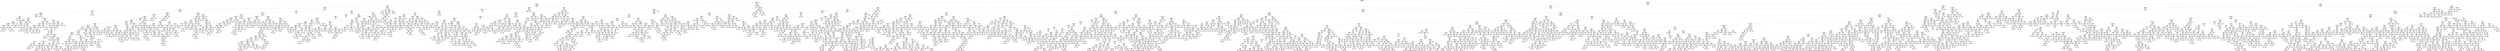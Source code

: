 digraph Tree {
node [shape=box] ;
0 [label="marital-status_Married-civ-spouse <= 0.5\ngini = 0.3656\nsamples = 32561\nvalue = [24720, 7841]"] ;
1 [label="capital-gain <= 7073.5\ngini = 0.1221\nsamples = 17585\nvalue = [16436, 1149]"] ;
0 -> 1 [labeldistance=2.5, labelangle=45, headlabel="True"] ;
2 [label="education-num <= 12.5\ngini = 0.0935\nsamples = 17274\nvalue = [16425, 849]"] ;
1 -> 2 ;
3 [label="capital-loss <= 2218.5\ngini = 0.0481\nsamples = 13864\nvalue = [13522, 342]"] ;
2 -> 3 ;
4 [label="hours-per-week <= 40.5\ngini = 0.0446\nsamples = 13807\nvalue = [13492, 315]"] ;
3 -> 4 ;
5 [label="age <= 33.5\ngini = 0.0268\nsamples = 11351\nvalue = [11197, 154]"] ;
4 -> 5 ;
6 [label="relationship_Husband <= 0.5\ngini = 0.0071\nsamples = 6698\nvalue = [6674, 24]"] ;
5 -> 6 ;
7 [label="relationship_Wife <= 0.5\ngini = 0.0068\nsamples = 6696\nvalue = [6673, 23]"] ;
6 -> 7 ;
8 [label="fnlwgt <= 23759.0\ngini = 0.0066\nsamples = 6692\nvalue = [6670, 22]"] ;
7 -> 8 ;
9 [label="fnlwgt <= 23381.0\ngini = 0.142\nsamples = 26\nvalue = [24, 2]"] ;
8 -> 9 ;
10 [label="gini = 0.0\nsamples = 23\nvalue = [23, 0]"] ;
9 -> 10 ;
11 [label="age <= 23.5\ngini = 0.4444\nsamples = 3\nvalue = [1, 2]"] ;
9 -> 11 ;
12 [label="gini = 0.0\nsamples = 1\nvalue = [1, 0]"] ;
11 -> 12 ;
13 [label="gini = 0.0\nsamples = 2\nvalue = [0, 2]"] ;
11 -> 13 ;
14 [label="age <= 28.5\ngini = 0.006\nsamples = 6666\nvalue = [6646, 20]"] ;
8 -> 14 ;
15 [label="workclass_Local-gov <= 0.5\ngini = 0.0026\nsamples = 5386\nvalue = [5379, 7]"] ;
14 -> 15 ;
16 [label="workclass_Self-emp-not-inc <= 0.5\ngini = 0.0015\nsamples = 5245\nvalue = [5241, 4]"] ;
15 -> 16 ;
17 [label="occupation_Tech-support <= 0.5\ngini = 0.0012\nsamples = 5139\nvalue = [5136, 3]"] ;
16 -> 17 ;
18 [label="occupation_Exec-managerial <= 0.5\ngini = 0.0008\nsamples = 5026\nvalue = [5024, 2]"] ;
17 -> 18 ;
19 [label="occupation_Other-service <= 0.5\ngini = 0.0004\nsamples = 4882\nvalue = [4881, 1]"] ;
18 -> 19 ;
20 [label="gini = 0.0\nsamples = 3812\nvalue = [3812, 0]"] ;
19 -> 20 ;
21 [label="fnlwgt <= 127914.5\ngini = 0.0019\nsamples = 1070\nvalue = [1069, 1]"] ;
19 -> 21 ;
22 [label="fnlwgt <= 127707.5\ngini = 0.0065\nsamples = 308\nvalue = [307, 1]"] ;
21 -> 22 ;
23 [label="gini = 0.0\nsamples = 307\nvalue = [307, 0]"] ;
22 -> 23 ;
24 [label="gini = 0.0\nsamples = 1\nvalue = [0, 1]"] ;
22 -> 24 ;
25 [label="gini = 0.0\nsamples = 762\nvalue = [762, 0]"] ;
21 -> 25 ;
26 [label="education_Assoc-acdm <= 0.5\ngini = 0.0138\nsamples = 144\nvalue = [143, 1]"] ;
18 -> 26 ;
27 [label="gini = 0.0\nsamples = 135\nvalue = [135, 0]"] ;
26 -> 27 ;
28 [label="age <= 26.5\ngini = 0.1975\nsamples = 9\nvalue = [8, 1]"] ;
26 -> 28 ;
29 [label="gini = 0.0\nsamples = 7\nvalue = [7, 0]"] ;
28 -> 29 ;
30 [label="fnlwgt <= 279321.0\ngini = 0.5\nsamples = 2\nvalue = [1, 1]"] ;
28 -> 30 ;
31 [label="gini = 0.0\nsamples = 1\nvalue = [0, 1]"] ;
30 -> 31 ;
32 [label="gini = 0.0\nsamples = 1\nvalue = [1, 0]"] ;
30 -> 32 ;
33 [label="marital-status_Separated <= 0.5\ngini = 0.0175\nsamples = 113\nvalue = [112, 1]"] ;
17 -> 33 ;
34 [label="gini = 0.0\nsamples = 111\nvalue = [111, 0]"] ;
33 -> 34 ;
35 [label="relationship_Own-child <= 0.5\ngini = 0.5\nsamples = 2\nvalue = [1, 1]"] ;
33 -> 35 ;
36 [label="gini = 0.0\nsamples = 1\nvalue = [0, 1]"] ;
35 -> 36 ;
37 [label="gini = 0.0\nsamples = 1\nvalue = [1, 0]"] ;
35 -> 37 ;
38 [label="race_Asian-Pac-Islander <= 0.5\ngini = 0.0187\nsamples = 106\nvalue = [105, 1]"] ;
16 -> 38 ;
39 [label="gini = 0.0\nsamples = 100\nvalue = [100, 0]"] ;
38 -> 39 ;
40 [label="relationship_Not-in-family <= 0.5\ngini = 0.2778\nsamples = 6\nvalue = [5, 1]"] ;
38 -> 40 ;
41 [label="gini = 0.0\nsamples = 4\nvalue = [4, 0]"] ;
40 -> 41 ;
42 [label="hours-per-week <= 35.0\ngini = 0.5\nsamples = 2\nvalue = [1, 1]"] ;
40 -> 42 ;
43 [label="gini = 0.0\nsamples = 1\nvalue = [0, 1]"] ;
42 -> 43 ;
44 [label="gini = 0.0\nsamples = 1\nvalue = [1, 0]"] ;
42 -> 44 ;
45 [label="education_5th-6th <= 0.5\ngini = 0.0416\nsamples = 141\nvalue = [138, 3]"] ;
15 -> 45 ;
46 [label="occupation_Protective-serv <= 0.5\ngini = 0.0282\nsamples = 140\nvalue = [138, 2]"] ;
45 -> 46 ;
47 [label="gini = 0.0\nsamples = 115\nvalue = [115, 0]"] ;
46 -> 47 ;
48 [label="fnlwgt <= 196863.0\ngini = 0.1472\nsamples = 25\nvalue = [23, 2]"] ;
46 -> 48 ;
49 [label="gini = 0.0\nsamples = 14\nvalue = [14, 0]"] ;
48 -> 49 ;
50 [label="fnlwgt <= 234027.0\ngini = 0.2975\nsamples = 11\nvalue = [9, 2]"] ;
48 -> 50 ;
51 [label="sex_Female <= 0.5\ngini = 0.4444\nsamples = 3\nvalue = [1, 2]"] ;
50 -> 51 ;
52 [label="fnlwgt <= 199791.0\ngini = 0.5\nsamples = 2\nvalue = [1, 1]"] ;
51 -> 52 ;
53 [label="gini = 0.0\nsamples = 1\nvalue = [0, 1]"] ;
52 -> 53 ;
54 [label="gini = 0.0\nsamples = 1\nvalue = [1, 0]"] ;
52 -> 54 ;
55 [label="gini = 0.0\nsamples = 1\nvalue = [0, 1]"] ;
51 -> 55 ;
56 [label="gini = 0.0\nsamples = 8\nvalue = [8, 0]"] ;
50 -> 56 ;
57 [label="gini = 0.0\nsamples = 1\nvalue = [0, 1]"] ;
45 -> 57 ;
58 [label="occupation_Craft-repair <= 0.5\ngini = 0.0201\nsamples = 1280\nvalue = [1267, 13]"] ;
14 -> 58 ;
59 [label="marital-status_Widowed <= 0.5\ngini = 0.0125\nsamples = 1117\nvalue = [1110, 7]"] ;
58 -> 59 ;
60 [label="workclass_State-gov <= 0.5\ngini = 0.0108\nsamples = 1106\nvalue = [1100, 6]"] ;
59 -> 60 ;
61 [label="education_7th-8th <= 0.5\ngini = 0.0075\nsamples = 1060\nvalue = [1056, 4]"] ;
60 -> 61 ;
62 [label="workclass_Federal-gov <= 0.5\ngini = 0.0057\nsamples = 1041\nvalue = [1038, 3]"] ;
61 -> 62 ;
63 [label="education_11th <= 0.5\ngini = 0.004\nsamples = 1004\nvalue = [1002, 2]"] ;
62 -> 63 ;
64 [label="fnlwgt <= 372765.0\ngini = 0.0021\nsamples = 963\nvalue = [962, 1]"] ;
63 -> 64 ;
65 [label="gini = 0.0\nsamples = 901\nvalue = [901, 0]"] ;
64 -> 65 ;
66 [label="fnlwgt <= 373437.5\ngini = 0.0317\nsamples = 62\nvalue = [61, 1]"] ;
64 -> 66 ;
67 [label="gini = 0.0\nsamples = 1\nvalue = [0, 1]"] ;
66 -> 67 ;
68 [label="gini = 0.0\nsamples = 61\nvalue = [61, 0]"] ;
66 -> 68 ;
69 [label="occupation_Exec-managerial <= 0.5\ngini = 0.0476\nsamples = 41\nvalue = [40, 1]"] ;
63 -> 69 ;
70 [label="gini = 0.0\nsamples = 39\nvalue = [39, 0]"] ;
69 -> 70 ;
71 [label="relationship_Unmarried <= 0.5\ngini = 0.5\nsamples = 2\nvalue = [1, 1]"] ;
69 -> 71 ;
72 [label="gini = 0.0\nsamples = 1\nvalue = [1, 0]"] ;
71 -> 72 ;
73 [label="gini = 0.0\nsamples = 1\nvalue = [0, 1]"] ;
71 -> 73 ;
74 [label="occupation_Other-service <= 0.5\ngini = 0.0526\nsamples = 37\nvalue = [36, 1]"] ;
62 -> 74 ;
75 [label="gini = 0.0\nsamples = 30\nvalue = [30, 0]"] ;
74 -> 75 ;
76 [label="age <= 30.5\ngini = 0.2449\nsamples = 7\nvalue = [6, 1]"] ;
74 -> 76 ;
77 [label="race_Black <= 0.5\ngini = 0.5\nsamples = 2\nvalue = [1, 1]"] ;
76 -> 77 ;
78 [label="gini = 0.0\nsamples = 1\nvalue = [0, 1]"] ;
77 -> 78 ;
79 [label="gini = 0.0\nsamples = 1\nvalue = [1, 0]"] ;
77 -> 79 ;
80 [label="gini = 0.0\nsamples = 5\nvalue = [5, 0]"] ;
76 -> 80 ;
81 [label="occupation_Farming-fishing <= 0.5\ngini = 0.0997\nsamples = 19\nvalue = [18, 1]"] ;
61 -> 81 ;
82 [label="gini = 0.0\nsamples = 18\nvalue = [18, 0]"] ;
81 -> 82 ;
83 [label="gini = 0.0\nsamples = 1\nvalue = [0, 1]"] ;
81 -> 83 ;
84 [label="education_Assoc-acdm <= 0.5\ngini = 0.0832\nsamples = 46\nvalue = [44, 2]"] ;
60 -> 84 ;
85 [label="fnlwgt <= 399295.0\ngini = 0.0454\nsamples = 43\nvalue = [42, 1]"] ;
84 -> 85 ;
86 [label="gini = 0.0\nsamples = 39\nvalue = [39, 0]"] ;
85 -> 86 ;
87 [label="occupation_Protective-serv <= 0.5\ngini = 0.375\nsamples = 4\nvalue = [3, 1]"] ;
85 -> 87 ;
88 [label="gini = 0.0\nsamples = 3\nvalue = [3, 0]"] ;
87 -> 88 ;
89 [label="gini = 0.0\nsamples = 1\nvalue = [0, 1]"] ;
87 -> 89 ;
90 [label="age <= 30.0\ngini = 0.4444\nsamples = 3\nvalue = [2, 1]"] ;
84 -> 90 ;
91 [label="gini = 0.0\nsamples = 1\nvalue = [0, 1]"] ;
90 -> 91 ;
92 [label="gini = 0.0\nsamples = 2\nvalue = [2, 0]"] ;
90 -> 92 ;
93 [label="workclass_Self-emp-not-inc <= 0.5\ngini = 0.1653\nsamples = 11\nvalue = [10, 1]"] ;
59 -> 93 ;
94 [label="gini = 0.0\nsamples = 10\nvalue = [10, 0]"] ;
93 -> 94 ;
95 [label="gini = 0.0\nsamples = 1\nvalue = [0, 1]"] ;
93 -> 95 ;
96 [label="education-num <= 9.5\ngini = 0.0709\nsamples = 163\nvalue = [157, 6]"] ;
58 -> 96 ;
97 [label="fnlwgt <= 347879.0\ngini = 0.0177\nsamples = 112\nvalue = [111, 1]"] ;
96 -> 97 ;
98 [label="gini = 0.0\nsamples = 104\nvalue = [104, 0]"] ;
97 -> 98 ;
99 [label="fnlwgt <= 352303.5\ngini = 0.2188\nsamples = 8\nvalue = [7, 1]"] ;
97 -> 99 ;
100 [label="gini = 0.0\nsamples = 1\nvalue = [0, 1]"] ;
99 -> 100 ;
101 [label="gini = 0.0\nsamples = 7\nvalue = [7, 0]"] ;
99 -> 101 ;
102 [label="workclass_Federal-gov <= 0.5\ngini = 0.1769\nsamples = 51\nvalue = [46, 5]"] ;
96 -> 102 ;
103 [label="fnlwgt <= 220252.0\ngini = 0.1499\nsamples = 49\nvalue = [45, 4]"] ;
102 -> 103 ;
104 [label="fnlwgt <= 210558.0\ngini = 0.2188\nsamples = 32\nvalue = [28, 4]"] ;
103 -> 104 ;
105 [label="age <= 30.5\ngini = 0.1748\nsamples = 31\nvalue = [28, 3]"] ;
104 -> 105 ;
106 [label="fnlwgt <= 60105.0\ngini = 0.3367\nsamples = 14\nvalue = [11, 3]"] ;
105 -> 106 ;
107 [label="gini = 0.0\nsamples = 1\nvalue = [0, 1]"] ;
106 -> 107 ;
108 [label="fnlwgt <= 154796.5\ngini = 0.2604\nsamples = 13\nvalue = [11, 2]"] ;
106 -> 108 ;
109 [label="gini = 0.0\nsamples = 7\nvalue = [7, 0]"] ;
108 -> 109 ;
110 [label="fnlwgt <= 179165.5\ngini = 0.4444\nsamples = 6\nvalue = [4, 2]"] ;
108 -> 110 ;
111 [label="relationship_Not-in-family <= 0.5\ngini = 0.4444\nsamples = 3\nvalue = [1, 2]"] ;
110 -> 111 ;
112 [label="education_Assoc-voc <= 0.5\ngini = 0.5\nsamples = 2\nvalue = [1, 1]"] ;
111 -> 112 ;
113 [label="gini = 0.0\nsamples = 1\nvalue = [1, 0]"] ;
112 -> 113 ;
114 [label="gini = 0.0\nsamples = 1\nvalue = [0, 1]"] ;
112 -> 114 ;
115 [label="gini = 0.0\nsamples = 1\nvalue = [0, 1]"] ;
111 -> 115 ;
116 [label="gini = 0.0\nsamples = 3\nvalue = [3, 0]"] ;
110 -> 116 ;
117 [label="gini = 0.0\nsamples = 17\nvalue = [17, 0]"] ;
105 -> 117 ;
118 [label="gini = 0.0\nsamples = 1\nvalue = [0, 1]"] ;
104 -> 118 ;
119 [label="gini = 0.0\nsamples = 17\nvalue = [17, 0]"] ;
103 -> 119 ;
120 [label="sex_Male <= 0.5\ngini = 0.5\nsamples = 2\nvalue = [1, 1]"] ;
102 -> 120 ;
121 [label="gini = 0.0\nsamples = 1\nvalue = [0, 1]"] ;
120 -> 121 ;
122 [label="gini = 0.0\nsamples = 1\nvalue = [1, 0]"] ;
120 -> 122 ;
123 [label="education_Some-college <= 0.5\ngini = 0.375\nsamples = 4\nvalue = [3, 1]"] ;
7 -> 123 ;
124 [label="gini = 0.0\nsamples = 3\nvalue = [3, 0]"] ;
123 -> 124 ;
125 [label="gini = 0.0\nsamples = 1\nvalue = [0, 1]"] ;
123 -> 125 ;
126 [label="age <= 26.5\ngini = 0.5\nsamples = 2\nvalue = [1, 1]"] ;
6 -> 126 ;
127 [label="gini = 0.0\nsamples = 1\nvalue = [1, 0]"] ;
126 -> 127 ;
128 [label="gini = 0.0\nsamples = 1\nvalue = [0, 1]"] ;
126 -> 128 ;
129 [label="occupation_Prof-specialty <= 0.5\ngini = 0.0543\nsamples = 4653\nvalue = [4523, 130]"] ;
5 -> 129 ;
130 [label="occupation_Exec-managerial <= 0.5\ngini = 0.046\nsamples = 4416\nvalue = [4312, 104]"] ;
129 -> 130 ;
131 [label="marital-status_Married-AF-spouse <= 0.5\ngini = 0.0376\nsamples = 4072\nvalue = [3994, 78]"] ;
130 -> 131 ;
132 [label="occupation_Protective-serv <= 0.5\ngini = 0.0367\nsamples = 4067\nvalue = [3991, 76]"] ;
131 -> 132 ;
133 [label="native-country_India <= 0.5\ngini = 0.0339\nsamples = 4000\nvalue = [3931, 69]"] ;
132 -> 133 ;
134 [label="capital-gain <= 4718.5\ngini = 0.0334\nsamples = 3999\nvalue = [3931, 68]"] ;
133 -> 134 ;
135 [label="occupation_Craft-repair <= 0.5\ngini = 0.0317\nsamples = 3972\nvalue = [3908, 64]"] ;
134 -> 135 ;
136 [label="workclass_Self-emp-inc <= 0.5\ngini = 0.0255\nsamples = 3477\nvalue = [3432, 45]"] ;
135 -> 136 ;
137 [label="fnlwgt <= 20302.0\ngini = 0.024\nsamples = 3453\nvalue = [3411, 42]"] ;
136 -> 137 ;
138 [label="relationship_Unmarried <= 0.5\ngini = 0.32\nsamples = 5\nvalue = [4, 1]"] ;
137 -> 138 ;
139 [label="gini = 0.0\nsamples = 1\nvalue = [0, 1]"] ;
138 -> 139 ;
140 [label="gini = 0.0\nsamples = 4\nvalue = [4, 0]"] ;
138 -> 140 ;
141 [label="occupation_Tech-support <= 0.5\ngini = 0.0235\nsamples = 3448\nvalue = [3407, 41]"] ;
137 -> 141 ;
142 [label="native-country_England <= 0.5\ngini = 0.0209\nsamples = 3319\nvalue = [3284, 35]"] ;
141 -> 142 ;
143 [label="native-country_Italy <= 0.5\ngini = 0.0203\nsamples = 3311\nvalue = [3277, 34]"] ;
142 -> 143 ;
144 [label="race_White <= 0.5\ngini = 0.0198\nsamples = 3302\nvalue = [3269, 33]"] ;
143 -> 144 ;
145 [label="education_Assoc-voc <= 0.5\ngini = 0.0024\nsamples = 827\nvalue = [826, 1]"] ;
144 -> 145 ;
146 [label="gini = 0.0\nsamples = 801\nvalue = [801, 0]"] ;
145 -> 146 ;
147 [label="workclass_Federal-gov <= 0.5\ngini = 0.074\nsamples = 26\nvalue = [25, 1]"] ;
145 -> 147 ;
148 [label="gini = 0.0\nsamples = 22\nvalue = [22, 0]"] ;
147 -> 148 ;
149 [label="fnlwgt <= 230043.5\ngini = 0.375\nsamples = 4\nvalue = [3, 1]"] ;
147 -> 149 ;
150 [label="gini = 0.0\nsamples = 3\nvalue = [3, 0]"] ;
149 -> 150 ;
151 [label="gini = 0.0\nsamples = 1\nvalue = [0, 1]"] ;
149 -> 151 ;
152 [label="occupation_Transport-moving <= 0.5\ngini = 0.0255\nsamples = 2475\nvalue = [2443, 32]"] ;
144 -> 152 ;
153 [label="age <= 56.5\ngini = 0.0227\nsamples = 2356\nvalue = [2329, 27]"] ;
152 -> 153 ;
154 [label="occupation_Adm-clerical <= 0.5\ngini = 0.0161\nsamples = 1729\nvalue = [1715, 14]"] ;
153 -> 154 ;
155 [label="hours-per-week <= 20.5\ngini = 0.0087\nsamples = 1143\nvalue = [1138, 5]"] ;
154 -> 155 ;
156 [label="age <= 50.5\ngini = 0.0339\nsamples = 116\nvalue = [114, 2]"] ;
155 -> 156 ;
157 [label="gini = 0.0\nsamples = 90\nvalue = [90, 0]"] ;
156 -> 157 ;
158 [label="age <= 52.5\ngini = 0.142\nsamples = 26\nvalue = [24, 2]"] ;
156 -> 158 ;
159 [label="education_Some-college <= 0.5\ngini = 0.375\nsamples = 8\nvalue = [6, 2]"] ;
158 -> 159 ;
160 [label="relationship_Not-in-family <= 0.5\ngini = 0.2449\nsamples = 7\nvalue = [6, 1]"] ;
159 -> 160 ;
161 [label="gini = 0.0\nsamples = 6\nvalue = [6, 0]"] ;
160 -> 161 ;
162 [label="gini = 0.0\nsamples = 1\nvalue = [0, 1]"] ;
160 -> 162 ;
163 [label="gini = 0.0\nsamples = 1\nvalue = [0, 1]"] ;
159 -> 163 ;
164 [label="gini = 0.0\nsamples = 18\nvalue = [18, 0]"] ;
158 -> 164 ;
165 [label="workclass_Local-gov <= 0.5\ngini = 0.0058\nsamples = 1027\nvalue = [1024, 3]"] ;
155 -> 165 ;
166 [label="fnlwgt <= 179557.0\ngini = 0.004\nsamples = 995\nvalue = [993, 2]"] ;
165 -> 166 ;
167 [label="gini = 0.0\nsamples = 539\nvalue = [539, 0]"] ;
166 -> 167 ;
168 [label="fnlwgt <= 179602.5\ngini = 0.0087\nsamples = 456\nvalue = [454, 2]"] ;
166 -> 168 ;
169 [label="gini = 0.0\nsamples = 1\nvalue = [0, 1]"] ;
168 -> 169 ;
170 [label="fnlwgt <= 185587.0\ngini = 0.0044\nsamples = 455\nvalue = [454, 1]"] ;
168 -> 170 ;
171 [label="fnlwgt <= 185480.5\ngini = 0.0555\nsamples = 35\nvalue = [34, 1]"] ;
170 -> 171 ;
172 [label="gini = 0.0\nsamples = 34\nvalue = [34, 0]"] ;
171 -> 172 ;
173 [label="gini = 0.0\nsamples = 1\nvalue = [0, 1]"] ;
171 -> 173 ;
174 [label="gini = 0.0\nsamples = 420\nvalue = [420, 0]"] ;
170 -> 174 ;
175 [label="age <= 39.5\ngini = 0.0605\nsamples = 32\nvalue = [31, 1]"] ;
165 -> 175 ;
176 [label="age <= 38.0\ngini = 0.32\nsamples = 5\nvalue = [4, 1]"] ;
175 -> 176 ;
177 [label="gini = 0.0\nsamples = 4\nvalue = [4, 0]"] ;
176 -> 177 ;
178 [label="gini = 0.0\nsamples = 1\nvalue = [0, 1]"] ;
176 -> 178 ;
179 [label="gini = 0.0\nsamples = 27\nvalue = [27, 0]"] ;
175 -> 179 ;
180 [label="education_11th <= 0.5\ngini = 0.0302\nsamples = 586\nvalue = [577, 9]"] ;
154 -> 180 ;
181 [label="fnlwgt <= 29138.5\ngini = 0.0273\nsamples = 579\nvalue = [571, 8]"] ;
180 -> 181 ;
182 [label="age <= 53.5\ngini = 0.1653\nsamples = 11\nvalue = [10, 1]"] ;
181 -> 182 ;
183 [label="gini = 0.0\nsamples = 10\nvalue = [10, 0]"] ;
182 -> 183 ;
184 [label="gini = 0.0\nsamples = 1\nvalue = [0, 1]"] ;
182 -> 184 ;
185 [label="age <= 39.5\ngini = 0.0243\nsamples = 568\nvalue = [561, 7]"] ;
181 -> 185 ;
186 [label="workclass_Federal-gov <= 0.5\ngini = 0.0549\nsamples = 177\nvalue = [172, 5]"] ;
185 -> 186 ;
187 [label="relationship_Unmarried <= 0.5\ngini = 0.0357\nsamples = 165\nvalue = [162, 3]"] ;
186 -> 187 ;
188 [label="fnlwgt <= 343738.0\ngini = 0.0689\nsamples = 84\nvalue = [81, 3]"] ;
187 -> 188 ;
189 [label="gini = 0.0487\nsamples = 80\nvalue = [78, 2]"] ;
188 -> 189 ;
190 [label="gini = 0.375\nsamples = 4\nvalue = [3, 1]"] ;
188 -> 190 ;
191 [label="gini = 0.0\nsamples = 81\nvalue = [81, 0]"] ;
187 -> 191 ;
192 [label="fnlwgt <= 188557.0\ngini = 0.2778\nsamples = 12\nvalue = [10, 2]"] ;
186 -> 192 ;
193 [label="education_Some-college <= 0.5\ngini = 0.48\nsamples = 5\nvalue = [3, 2]"] ;
192 -> 193 ;
194 [label="gini = 0.0\nsamples = 3\nvalue = [3, 0]"] ;
193 -> 194 ;
195 [label="gini = 0.0\nsamples = 2\nvalue = [0, 2]"] ;
193 -> 195 ;
196 [label="gini = 0.0\nsamples = 7\nvalue = [7, 0]"] ;
192 -> 196 ;
197 [label="fnlwgt <= 403299.0\ngini = 0.0102\nsamples = 391\nvalue = [389, 2]"] ;
185 -> 197 ;
198 [label="marital-status_Never-married <= 0.5\ngini = 0.0052\nsamples = 383\nvalue = [382, 1]"] ;
197 -> 198 ;
199 [label="gini = 0.0\nsamples = 310\nvalue = [310, 0]"] ;
198 -> 199 ;
200 [label="fnlwgt <= 197612.5\ngini = 0.027\nsamples = 73\nvalue = [72, 1]"] ;
198 -> 200 ;
201 [label="gini = 0.0\nsamples = 52\nvalue = [52, 0]"] ;
200 -> 201 ;
202 [label="gini = 0.0907\nsamples = 21\nvalue = [20, 1]"] ;
200 -> 202 ;
203 [label="fnlwgt <= 414990.0\ngini = 0.2188\nsamples = 8\nvalue = [7, 1]"] ;
197 -> 203 ;
204 [label="gini = 0.0\nsamples = 1\nvalue = [0, 1]"] ;
203 -> 204 ;
205 [label="gini = 0.0\nsamples = 7\nvalue = [7, 0]"] ;
203 -> 205 ;
206 [label="sex_Male <= 0.5\ngini = 0.2449\nsamples = 7\nvalue = [6, 1]"] ;
180 -> 206 ;
207 [label="gini = 0.0\nsamples = 6\nvalue = [6, 0]"] ;
206 -> 207 ;
208 [label="gini = 0.0\nsamples = 1\nvalue = [0, 1]"] ;
206 -> 208 ;
209 [label="occupation_Sales <= 0.5\ngini = 0.0406\nsamples = 627\nvalue = [614, 13]"] ;
153 -> 209 ;
210 [label="native-country_Puerto-Rico <= 0.5\ngini = 0.0285\nsamples = 554\nvalue = [546, 8]"] ;
209 -> 210 ;
211 [label="hours-per-week <= 21.0\ngini = 0.0253\nsamples = 547\nvalue = [540, 7]"] ;
210 -> 211 ;
212 [label="gini = 0.0\nsamples = 173\nvalue = [173, 0]"] ;
211 -> 212 ;
213 [label="hours-per-week <= 22.5\ngini = 0.0367\nsamples = 374\nvalue = [367, 7]"] ;
211 -> 213 ;
214 [label="gini = 0.0\nsamples = 1\nvalue = [0, 1]"] ;
213 -> 214 ;
215 [label="fnlwgt <= 365272.5\ngini = 0.0317\nsamples = 373\nvalue = [367, 6]"] ;
213 -> 215 ;
216 [label="workclass_Private <= 0.5\ngini = 0.0272\nsamples = 363\nvalue = [358, 5]"] ;
215 -> 216 ;
217 [label="education_11th <= 0.5\ngini = 0.0583\nsamples = 133\nvalue = [129, 4]"] ;
216 -> 217 ;
218 [label="gini = 0.0458\nsamples = 128\nvalue = [125, 3]"] ;
217 -> 218 ;
219 [label="gini = 0.32\nsamples = 5\nvalue = [4, 1]"] ;
217 -> 219 ;
220 [label="fnlwgt <= 110399.5\ngini = 0.0087\nsamples = 230\nvalue = [229, 1]"] ;
216 -> 220 ;
221 [label="gini = 0.0408\nsamples = 48\nvalue = [47, 1]"] ;
220 -> 221 ;
222 [label="gini = 0.0\nsamples = 182\nvalue = [182, 0]"] ;
220 -> 222 ;
223 [label="fnlwgt <= 366107.0\ngini = 0.18\nsamples = 10\nvalue = [9, 1]"] ;
215 -> 223 ;
224 [label="gini = 0.0\nsamples = 1\nvalue = [0, 1]"] ;
223 -> 224 ;
225 [label="gini = 0.0\nsamples = 9\nvalue = [9, 0]"] ;
223 -> 225 ;
226 [label="sex_Male <= 0.5\ngini = 0.2449\nsamples = 7\nvalue = [6, 1]"] ;
210 -> 226 ;
227 [label="gini = 0.0\nsamples = 6\nvalue = [6, 0]"] ;
226 -> 227 ;
228 [label="gini = 0.0\nsamples = 1\nvalue = [0, 1]"] ;
226 -> 228 ;
229 [label="hours-per-week <= 34.5\ngini = 0.1276\nsamples = 73\nvalue = [68, 5]"] ;
209 -> 229 ;
230 [label="gini = 0.0\nsamples = 43\nvalue = [43, 0]"] ;
229 -> 230 ;
231 [label="hours-per-week <= 35.5\ngini = 0.2778\nsamples = 30\nvalue = [25, 5]"] ;
229 -> 231 ;
232 [label="relationship_Not-in-family <= 0.5\ngini = 0.4898\nsamples = 7\nvalue = [4, 3]"] ;
231 -> 232 ;
233 [label="gini = 0.0\nsamples = 2\nvalue = [2, 0]"] ;
232 -> 233 ;
234 [label="fnlwgt <= 158080.5\ngini = 0.48\nsamples = 5\nvalue = [2, 3]"] ;
232 -> 234 ;
235 [label="fnlwgt <= 126294.5\ngini = 0.4444\nsamples = 3\nvalue = [2, 1]"] ;
234 -> 235 ;
236 [label="gini = 0.0\nsamples = 1\nvalue = [0, 1]"] ;
235 -> 236 ;
237 [label="gini = 0.0\nsamples = 2\nvalue = [2, 0]"] ;
235 -> 237 ;
238 [label="gini = 0.0\nsamples = 2\nvalue = [0, 2]"] ;
234 -> 238 ;
239 [label="fnlwgt <= 344270.0\ngini = 0.1588\nsamples = 23\nvalue = [21, 2]"] ;
231 -> 239 ;
240 [label="age <= 65.5\ngini = 0.0907\nsamples = 21\nvalue = [20, 1]"] ;
239 -> 240 ;
241 [label="gini = 0.0\nsamples = 16\nvalue = [16, 0]"] ;
240 -> 241 ;
242 [label="fnlwgt <= 156674.5\ngini = 0.32\nsamples = 5\nvalue = [4, 1]"] ;
240 -> 242 ;
243 [label="gini = 0.0\nsamples = 3\nvalue = [3, 0]"] ;
242 -> 243 ;
244 [label="fnlwgt <= 225866.0\ngini = 0.5\nsamples = 2\nvalue = [1, 1]"] ;
242 -> 244 ;
245 [label="gini = 0.0\nsamples = 1\nvalue = [0, 1]"] ;
244 -> 245 ;
246 [label="gini = 0.0\nsamples = 1\nvalue = [1, 0]"] ;
244 -> 246 ;
247 [label="sex_Male <= 0.5\ngini = 0.5\nsamples = 2\nvalue = [1, 1]"] ;
239 -> 247 ;
248 [label="gini = 0.0\nsamples = 1\nvalue = [0, 1]"] ;
247 -> 248 ;
249 [label="gini = 0.0\nsamples = 1\nvalue = [1, 0]"] ;
247 -> 249 ;
250 [label="education_9th <= 0.5\ngini = 0.0805\nsamples = 119\nvalue = [114, 5]"] ;
152 -> 250 ;
251 [label="relationship_Unmarried <= 0.5\ngini = 0.0655\nsamples = 118\nvalue = [114, 4]"] ;
250 -> 251 ;
252 [label="age <= 52.5\ngini = 0.0412\nsamples = 95\nvalue = [93, 2]"] ;
251 -> 252 ;
253 [label="gini = 0.0\nsamples = 70\nvalue = [70, 0]"] ;
252 -> 253 ;
254 [label="fnlwgt <= 123357.0\ngini = 0.1472\nsamples = 25\nvalue = [23, 2]"] ;
252 -> 254 ;
255 [label="fnlwgt <= 111237.0\ngini = 0.375\nsamples = 8\nvalue = [6, 2]"] ;
254 -> 255 ;
256 [label="gini = 0.0\nsamples = 6\nvalue = [6, 0]"] ;
255 -> 256 ;
257 [label="gini = 0.0\nsamples = 2\nvalue = [0, 2]"] ;
255 -> 257 ;
258 [label="gini = 0.0\nsamples = 17\nvalue = [17, 0]"] ;
254 -> 258 ;
259 [label="fnlwgt <= 317498.0\ngini = 0.1588\nsamples = 23\nvalue = [21, 2]"] ;
251 -> 259 ;
260 [label="education_10th <= 0.5\ngini = 0.0868\nsamples = 22\nvalue = [21, 1]"] ;
259 -> 260 ;
261 [label="gini = 0.0\nsamples = 20\nvalue = [20, 0]"] ;
260 -> 261 ;
262 [label="workclass_Self-emp-not-inc <= 0.5\ngini = 0.5\nsamples = 2\nvalue = [1, 1]"] ;
260 -> 262 ;
263 [label="gini = 0.0\nsamples = 1\nvalue = [0, 1]"] ;
262 -> 263 ;
264 [label="gini = 0.0\nsamples = 1\nvalue = [1, 0]"] ;
262 -> 264 ;
265 [label="gini = 0.0\nsamples = 1\nvalue = [0, 1]"] ;
259 -> 265 ;
266 [label="gini = 0.0\nsamples = 1\nvalue = [0, 1]"] ;
250 -> 266 ;
267 [label="fnlwgt <= 81056.5\ngini = 0.1975\nsamples = 9\nvalue = [8, 1]"] ;
143 -> 267 ;
268 [label="gini = 0.0\nsamples = 1\nvalue = [0, 1]"] ;
267 -> 268 ;
269 [label="gini = 0.0\nsamples = 8\nvalue = [8, 0]"] ;
267 -> 269 ;
270 [label="education_Some-college <= 0.5\ngini = 0.2188\nsamples = 8\nvalue = [7, 1]"] ;
142 -> 270 ;
271 [label="gini = 0.0\nsamples = 7\nvalue = [7, 0]"] ;
270 -> 271 ;
272 [label="gini = 0.0\nsamples = 1\nvalue = [0, 1]"] ;
270 -> 272 ;
273 [label="native-country_Guatemala <= 0.5\ngini = 0.0887\nsamples = 129\nvalue = [123, 6]"] ;
141 -> 273 ;
274 [label="native-country_? <= 0.5\ngini = 0.0751\nsamples = 128\nvalue = [123, 5]"] ;
273 -> 274 ;
275 [label="hours-per-week <= 13.5\ngini = 0.0615\nsamples = 126\nvalue = [122, 4]"] ;
274 -> 275 ;
276 [label="marital-status_Never-married <= 0.5\ngini = 0.5\nsamples = 2\nvalue = [1, 1]"] ;
275 -> 276 ;
277 [label="gini = 0.0\nsamples = 1\nvalue = [0, 1]"] ;
276 -> 277 ;
278 [label="gini = 0.0\nsamples = 1\nvalue = [1, 0]"] ;
276 -> 278 ;
279 [label="marital-status_Divorced <= 0.5\ngini = 0.0472\nsamples = 124\nvalue = [121, 3]"] ;
275 -> 279 ;
280 [label="age <= 45.5\ngini = 0.0965\nsamples = 59\nvalue = [56, 3]"] ;
279 -> 280 ;
281 [label="age <= 44.5\ngini = 0.1454\nsamples = 38\nvalue = [35, 3]"] ;
280 -> 281 ;
282 [label="education_Some-college <= 0.5\ngini = 0.1049\nsamples = 36\nvalue = [34, 2]"] ;
281 -> 282 ;
283 [label="gini = 0.0\nsamples = 24\nvalue = [24, 0]"] ;
282 -> 283 ;
284 [label="relationship_Not-in-family <= 0.5\ngini = 0.2778\nsamples = 12\nvalue = [10, 2]"] ;
282 -> 284 ;
285 [label="gini = 0.0\nsamples = 7\nvalue = [7, 0]"] ;
284 -> 285 ;
286 [label="hours-per-week <= 39.0\ngini = 0.48\nsamples = 5\nvalue = [3, 2]"] ;
284 -> 286 ;
287 [label="gini = 0.0\nsamples = 2\nvalue = [2, 0]"] ;
286 -> 287 ;
288 [label="age <= 36.5\ngini = 0.4444\nsamples = 3\nvalue = [1, 2]"] ;
286 -> 288 ;
289 [label="gini = 0.0\nsamples = 1\nvalue = [1, 0]"] ;
288 -> 289 ;
290 [label="gini = 0.0\nsamples = 2\nvalue = [0, 2]"] ;
288 -> 290 ;
291 [label="marital-status_Separated <= 0.5\ngini = 0.5\nsamples = 2\nvalue = [1, 1]"] ;
281 -> 291 ;
292 [label="gini = 0.0\nsamples = 1\nvalue = [0, 1]"] ;
291 -> 292 ;
293 [label="gini = 0.0\nsamples = 1\nvalue = [1, 0]"] ;
291 -> 293 ;
294 [label="gini = 0.0\nsamples = 21\nvalue = [21, 0]"] ;
280 -> 294 ;
295 [label="gini = 0.0\nsamples = 65\nvalue = [65, 0]"] ;
279 -> 295 ;
296 [label="relationship_Unmarried <= 0.5\ngini = 0.5\nsamples = 2\nvalue = [1, 1]"] ;
274 -> 296 ;
297 [label="gini = 0.0\nsamples = 1\nvalue = [0, 1]"] ;
296 -> 297 ;
298 [label="gini = 0.0\nsamples = 1\nvalue = [1, 0]"] ;
296 -> 298 ;
299 [label="gini = 0.0\nsamples = 1\nvalue = [0, 1]"] ;
273 -> 299 ;
300 [label="race_White <= 0.5\ngini = 0.2188\nsamples = 24\nvalue = [21, 3]"] ;
136 -> 300 ;
301 [label="gini = 0.0\nsamples = 1\nvalue = [0, 1]"] ;
300 -> 301 ;
302 [label="education_Some-college <= 0.5\ngini = 0.1588\nsamples = 23\nvalue = [21, 2]"] ;
300 -> 302 ;
303 [label="gini = 0.0\nsamples = 15\nvalue = [15, 0]"] ;
302 -> 303 ;
304 [label="fnlwgt <= 109262.0\ngini = 0.375\nsamples = 8\nvalue = [6, 2]"] ;
302 -> 304 ;
305 [label="gini = 0.0\nsamples = 1\nvalue = [0, 1]"] ;
304 -> 305 ;
306 [label="fnlwgt <= 212568.0\ngini = 0.2449\nsamples = 7\nvalue = [6, 1]"] ;
304 -> 306 ;
307 [label="gini = 0.0\nsamples = 5\nvalue = [5, 0]"] ;
306 -> 307 ;
308 [label="age <= 59.5\ngini = 0.5\nsamples = 2\nvalue = [1, 1]"] ;
306 -> 308 ;
309 [label="gini = 0.0\nsamples = 1\nvalue = [0, 1]"] ;
308 -> 309 ;
310 [label="gini = 0.0\nsamples = 1\nvalue = [1, 0]"] ;
308 -> 310 ;
311 [label="age <= 49.5\ngini = 0.0738\nsamples = 495\nvalue = [476, 19]"] ;
135 -> 311 ;
312 [label="education_Some-college <= 0.5\ngini = 0.0422\nsamples = 371\nvalue = [363, 8]"] ;
311 -> 312 ;
313 [label="marital-status_Married-spouse-absent <= 0.5\ngini = 0.014\nsamples = 284\nvalue = [282, 2]"] ;
312 -> 313 ;
314 [label="fnlwgt <= 85951.0\ngini = 0.0074\nsamples = 269\nvalue = [268, 1]"] ;
313 -> 314 ;
315 [label="fnlwgt <= 84861.5\ngini = 0.0713\nsamples = 27\nvalue = [26, 1]"] ;
314 -> 315 ;
316 [label="gini = 0.0\nsamples = 26\nvalue = [26, 0]"] ;
315 -> 316 ;
317 [label="gini = 0.0\nsamples = 1\nvalue = [0, 1]"] ;
315 -> 317 ;
318 [label="gini = 0.0\nsamples = 242\nvalue = [242, 0]"] ;
314 -> 318 ;
319 [label="age <= 40.5\ngini = 0.1244\nsamples = 15\nvalue = [14, 1]"] ;
313 -> 319 ;
320 [label="age <= 39.0\ngini = 0.2778\nsamples = 6\nvalue = [5, 1]"] ;
319 -> 320 ;
321 [label="gini = 0.0\nsamples = 5\nvalue = [5, 0]"] ;
320 -> 321 ;
322 [label="gini = 0.0\nsamples = 1\nvalue = [0, 1]"] ;
320 -> 322 ;
323 [label="gini = 0.0\nsamples = 9\nvalue = [9, 0]"] ;
319 -> 323 ;
324 [label="fnlwgt <= 41026.0\ngini = 0.1284\nsamples = 87\nvalue = [81, 6]"] ;
312 -> 324 ;
325 [label="fnlwgt <= 35229.0\ngini = 0.4444\nsamples = 3\nvalue = [1, 2]"] ;
324 -> 325 ;
326 [label="gini = 0.0\nsamples = 1\nvalue = [1, 0]"] ;
325 -> 326 ;
327 [label="gini = 0.0\nsamples = 2\nvalue = [0, 2]"] ;
325 -> 327 ;
328 [label="age <= 45.5\ngini = 0.0907\nsamples = 84\nvalue = [80, 4]"] ;
324 -> 328 ;
329 [label="hours-per-week <= 36.0\ngini = 0.0548\nsamples = 71\nvalue = [69, 2]"] ;
328 -> 329 ;
330 [label="hours-per-week <= 32.5\ngini = 0.1975\nsamples = 9\nvalue = [8, 1]"] ;
329 -> 330 ;
331 [label="gini = 0.0\nsamples = 7\nvalue = [7, 0]"] ;
330 -> 331 ;
332 [label="relationship_Unmarried <= 0.5\ngini = 0.5\nsamples = 2\nvalue = [1, 1]"] ;
330 -> 332 ;
333 [label="gini = 0.0\nsamples = 1\nvalue = [0, 1]"] ;
332 -> 333 ;
334 [label="gini = 0.0\nsamples = 1\nvalue = [1, 0]"] ;
332 -> 334 ;
335 [label="fnlwgt <= 126203.5\ngini = 0.0317\nsamples = 62\nvalue = [61, 1]"] ;
329 -> 335 ;
336 [label="fnlwgt <= 125050.0\ngini = 0.095\nsamples = 20\nvalue = [19, 1]"] ;
335 -> 336 ;
337 [label="gini = 0.0\nsamples = 19\nvalue = [19, 0]"] ;
336 -> 337 ;
338 [label="gini = 0.0\nsamples = 1\nvalue = [0, 1]"] ;
336 -> 338 ;
339 [label="gini = 0.0\nsamples = 42\nvalue = [42, 0]"] ;
335 -> 339 ;
340 [label="fnlwgt <= 308836.0\ngini = 0.2604\nsamples = 13\nvalue = [11, 2]"] ;
328 -> 340 ;
341 [label="hours-per-week <= 39.0\ngini = 0.1528\nsamples = 12\nvalue = [11, 1]"] ;
340 -> 341 ;
342 [label="fnlwgt <= 157817.0\ngini = 0.5\nsamples = 2\nvalue = [1, 1]"] ;
341 -> 342 ;
343 [label="gini = 0.0\nsamples = 1\nvalue = [1, 0]"] ;
342 -> 343 ;
344 [label="gini = 0.0\nsamples = 1\nvalue = [0, 1]"] ;
342 -> 344 ;
345 [label="gini = 0.0\nsamples = 10\nvalue = [10, 0]"] ;
341 -> 345 ;
346 [label="gini = 0.0\nsamples = 1\nvalue = [0, 1]"] ;
340 -> 346 ;
347 [label="workclass_Local-gov <= 0.5\ngini = 0.1617\nsamples = 124\nvalue = [113, 11]"] ;
311 -> 347 ;
348 [label="fnlwgt <= 111950.0\ngini = 0.1409\nsamples = 118\nvalue = [109, 9]"] ;
347 -> 348 ;
349 [label="fnlwgt <= 109658.0\ngini = 0.32\nsamples = 25\nvalue = [20, 5]"] ;
348 -> 349 ;
350 [label="age <= 57.0\ngini = 0.2778\nsamples = 24\nvalue = [20, 4]"] ;
349 -> 350 ;
351 [label="age <= 55.5\ngini = 0.4082\nsamples = 14\nvalue = [10, 4]"] ;
350 -> 351 ;
352 [label="fnlwgt <= 91403.0\ngini = 0.355\nsamples = 13\nvalue = [10, 3]"] ;
351 -> 352 ;
353 [label="marital-status_Divorced <= 0.5\ngini = 0.2188\nsamples = 8\nvalue = [7, 1]"] ;
352 -> 353 ;
354 [label="gini = 0.0\nsamples = 4\nvalue = [4, 0]"] ;
353 -> 354 ;
355 [label="age <= 51.5\ngini = 0.375\nsamples = 4\nvalue = [3, 1]"] ;
353 -> 355 ;
356 [label="gini = 0.0\nsamples = 2\nvalue = [2, 0]"] ;
355 -> 356 ;
357 [label="fnlwgt <= 37173.0\ngini = 0.5\nsamples = 2\nvalue = [1, 1]"] ;
355 -> 357 ;
358 [label="gini = 0.0\nsamples = 1\nvalue = [1, 0]"] ;
357 -> 358 ;
359 [label="gini = 0.0\nsamples = 1\nvalue = [0, 1]"] ;
357 -> 359 ;
360 [label="relationship_Own-child <= 0.5\ngini = 0.48\nsamples = 5\nvalue = [3, 2]"] ;
352 -> 360 ;
361 [label="marital-status_Divorced <= 0.5\ngini = 0.4444\nsamples = 3\nvalue = [1, 2]"] ;
360 -> 361 ;
362 [label="gini = 0.0\nsamples = 2\nvalue = [0, 2]"] ;
361 -> 362 ;
363 [label="gini = 0.0\nsamples = 1\nvalue = [1, 0]"] ;
361 -> 363 ;
364 [label="gini = 0.0\nsamples = 2\nvalue = [2, 0]"] ;
360 -> 364 ;
365 [label="gini = 0.0\nsamples = 1\nvalue = [0, 1]"] ;
351 -> 365 ;
366 [label="gini = 0.0\nsamples = 10\nvalue = [10, 0]"] ;
350 -> 366 ;
367 [label="gini = 0.0\nsamples = 1\nvalue = [0, 1]"] ;
349 -> 367 ;
368 [label="fnlwgt <= 380931.5\ngini = 0.0823\nsamples = 93\nvalue = [89, 4]"] ;
348 -> 368 ;
369 [label="education_Assoc-voc <= 0.5\ngini = 0.0638\nsamples = 91\nvalue = [88, 3]"] ;
368 -> 369 ;
370 [label="age <= 53.5\ngini = 0.0439\nsamples = 89\nvalue = [87, 2]"] ;
369 -> 370 ;
371 [label="education_Some-college <= 0.5\ngini = 0.1023\nsamples = 37\nvalue = [35, 2]"] ;
370 -> 371 ;
372 [label="fnlwgt <= 242477.0\ngini = 0.0605\nsamples = 32\nvalue = [31, 1]"] ;
371 -> 372 ;
373 [label="gini = 0.0\nsamples = 25\nvalue = [25, 0]"] ;
372 -> 373 ;
374 [label="fnlwgt <= 266166.5\ngini = 0.2449\nsamples = 7\nvalue = [6, 1]"] ;
372 -> 374 ;
375 [label="gini = 0.0\nsamples = 1\nvalue = [0, 1]"] ;
374 -> 375 ;
376 [label="gini = 0.0\nsamples = 6\nvalue = [6, 0]"] ;
374 -> 376 ;
377 [label="fnlwgt <= 187115.0\ngini = 0.32\nsamples = 5\nvalue = [4, 1]"] ;
371 -> 377 ;
378 [label="gini = 0.0\nsamples = 3\nvalue = [3, 0]"] ;
377 -> 378 ;
379 [label="age <= 51.5\ngini = 0.5\nsamples = 2\nvalue = [1, 1]"] ;
377 -> 379 ;
380 [label="gini = 0.0\nsamples = 1\nvalue = [1, 0]"] ;
379 -> 380 ;
381 [label="gini = 0.0\nsamples = 1\nvalue = [0, 1]"] ;
379 -> 381 ;
382 [label="gini = 0.0\nsamples = 52\nvalue = [52, 0]"] ;
370 -> 382 ;
383 [label="fnlwgt <= 233733.0\ngini = 0.5\nsamples = 2\nvalue = [1, 1]"] ;
369 -> 383 ;
384 [label="gini = 0.0\nsamples = 1\nvalue = [1, 0]"] ;
383 -> 384 ;
385 [label="gini = 0.0\nsamples = 1\nvalue = [0, 1]"] ;
383 -> 385 ;
386 [label="native-country_Puerto-Rico <= 0.5\ngini = 0.5\nsamples = 2\nvalue = [1, 1]"] ;
368 -> 386 ;
387 [label="gini = 0.0\nsamples = 1\nvalue = [1, 0]"] ;
386 -> 387 ;
388 [label="gini = 0.0\nsamples = 1\nvalue = [0, 1]"] ;
386 -> 388 ;
389 [label="marital-status_Divorced <= 0.5\ngini = 0.4444\nsamples = 6\nvalue = [4, 2]"] ;
347 -> 389 ;
390 [label="gini = 0.0\nsamples = 3\nvalue = [3, 0]"] ;
389 -> 390 ;
391 [label="education_Assoc-voc <= 0.5\ngini = 0.4444\nsamples = 3\nvalue = [1, 2]"] ;
389 -> 391 ;
392 [label="gini = 0.0\nsamples = 2\nvalue = [0, 2]"] ;
391 -> 392 ;
393 [label="gini = 0.0\nsamples = 1\nvalue = [1, 0]"] ;
391 -> 393 ;
394 [label="capital-gain <= 4826.0\ngini = 0.2524\nsamples = 27\nvalue = [23, 4]"] ;
134 -> 394 ;
395 [label="gini = 0.0\nsamples = 3\nvalue = [0, 3]"] ;
394 -> 395 ;
396 [label="occupation_Tech-support <= 0.5\ngini = 0.0799\nsamples = 24\nvalue = [23, 1]"] ;
394 -> 396 ;
397 [label="gini = 0.0\nsamples = 21\nvalue = [21, 0]"] ;
396 -> 397 ;
398 [label="hours-per-week <= 38.0\ngini = 0.4444\nsamples = 3\nvalue = [2, 1]"] ;
396 -> 398 ;
399 [label="gini = 0.0\nsamples = 1\nvalue = [0, 1]"] ;
398 -> 399 ;
400 [label="gini = 0.0\nsamples = 2\nvalue = [2, 0]"] ;
398 -> 400 ;
401 [label="gini = 0.0\nsamples = 1\nvalue = [0, 1]"] ;
133 -> 401 ;
402 [label="workclass_Private <= 0.5\ngini = 0.1871\nsamples = 67\nvalue = [60, 7]"] ;
132 -> 402 ;
403 [label="fnlwgt <= 364930.5\ngini = 0.2726\nsamples = 43\nvalue = [36, 7]"] ;
402 -> 403 ;
404 [label="fnlwgt <= 33692.0\ngini = 0.2449\nsamples = 42\nvalue = [36, 6]"] ;
403 -> 404 ;
405 [label="relationship_Unmarried <= 0.5\ngini = 0.5\nsamples = 2\nvalue = [1, 1]"] ;
404 -> 405 ;
406 [label="gini = 0.0\nsamples = 1\nvalue = [1, 0]"] ;
405 -> 406 ;
407 [label="gini = 0.0\nsamples = 1\nvalue = [0, 1]"] ;
405 -> 407 ;
408 [label="marital-status_Divorced <= 0.5\ngini = 0.2188\nsamples = 40\nvalue = [35, 5]"] ;
404 -> 408 ;
409 [label="fnlwgt <= 310871.0\ngini = 0.3299\nsamples = 24\nvalue = [19, 5]"] ;
408 -> 409 ;
410 [label="fnlwgt <= 152565.0\ngini = 0.2873\nsamples = 23\nvalue = [19, 4]"] ;
409 -> 410 ;
411 [label="gini = 0.0\nsamples = 9\nvalue = [9, 0]"] ;
410 -> 411 ;
412 [label="fnlwgt <= 163716.0\ngini = 0.4082\nsamples = 14\nvalue = [10, 4]"] ;
410 -> 412 ;
413 [label="gini = 0.0\nsamples = 1\nvalue = [0, 1]"] ;
412 -> 413 ;
414 [label="relationship_Not-in-family <= 0.5\ngini = 0.355\nsamples = 13\nvalue = [10, 3]"] ;
412 -> 414 ;
415 [label="gini = 0.0\nsamples = 4\nvalue = [4, 0]"] ;
414 -> 415 ;
416 [label="education_Assoc-voc <= 0.5\ngini = 0.4444\nsamples = 9\nvalue = [6, 3]"] ;
414 -> 416 ;
417 [label="fnlwgt <= 188687.5\ngini = 0.375\nsamples = 8\nvalue = [6, 2]"] ;
416 -> 417 ;
418 [label="gini = 0.0\nsamples = 1\nvalue = [0, 1]"] ;
417 -> 418 ;
419 [label="age <= 55.0\ngini = 0.2449\nsamples = 7\nvalue = [6, 1]"] ;
417 -> 419 ;
420 [label="gini = 0.0\nsamples = 5\nvalue = [5, 0]"] ;
419 -> 420 ;
421 [label="fnlwgt <= 218438.5\ngini = 0.5\nsamples = 2\nvalue = [1, 1]"] ;
419 -> 421 ;
422 [label="gini = 0.0\nsamples = 1\nvalue = [0, 1]"] ;
421 -> 422 ;
423 [label="gini = 0.0\nsamples = 1\nvalue = [1, 0]"] ;
421 -> 423 ;
424 [label="gini = 0.0\nsamples = 1\nvalue = [0, 1]"] ;
416 -> 424 ;
425 [label="gini = 0.0\nsamples = 1\nvalue = [0, 1]"] ;
409 -> 425 ;
426 [label="gini = 0.0\nsamples = 16\nvalue = [16, 0]"] ;
408 -> 426 ;
427 [label="gini = 0.0\nsamples = 1\nvalue = [0, 1]"] ;
403 -> 427 ;
428 [label="gini = 0.0\nsamples = 24\nvalue = [24, 0]"] ;
402 -> 428 ;
429 [label="age <= 36.5\ngini = 0.48\nsamples = 5\nvalue = [3, 2]"] ;
131 -> 429 ;
430 [label="education_Assoc-acdm <= 0.5\ngini = 0.4444\nsamples = 3\nvalue = [1, 2]"] ;
429 -> 430 ;
431 [label="gini = 0.0\nsamples = 2\nvalue = [0, 2]"] ;
430 -> 431 ;
432 [label="gini = 0.0\nsamples = 1\nvalue = [1, 0]"] ;
430 -> 432 ;
433 [label="gini = 0.0\nsamples = 2\nvalue = [2, 0]"] ;
429 -> 433 ;
434 [label="native-country_Japan <= 0.5\ngini = 0.1397\nsamples = 344\nvalue = [318, 26]"] ;
130 -> 434 ;
435 [label="native-country_Ireland <= 0.5\ngini = 0.1351\nsamples = 343\nvalue = [318, 25]"] ;
434 -> 435 ;
436 [label="capital-gain <= 5373.5\ngini = 0.1305\nsamples = 342\nvalue = [318, 24]"] ;
435 -> 436 ;
437 [label="education-num <= 10.5\ngini = 0.1258\nsamples = 341\nvalue = [318, 23]"] ;
436 -> 437 ;
438 [label="marital-status_Widowed <= 0.5\ngini = 0.1033\nsamples = 293\nvalue = [277, 16]"] ;
437 -> 438 ;
439 [label="fnlwgt <= 61980.5\ngini = 0.0835\nsamples = 252\nvalue = [241, 11]"] ;
438 -> 439 ;
440 [label="fnlwgt <= 47090.0\ngini = 0.2112\nsamples = 25\nvalue = [22, 3]"] ;
439 -> 440 ;
441 [label="gini = 0.0\nsamples = 19\nvalue = [19, 0]"] ;
440 -> 441 ;
442 [label="age <= 37.5\ngini = 0.5\nsamples = 6\nvalue = [3, 3]"] ;
440 -> 442 ;
443 [label="gini = 0.0\nsamples = 2\nvalue = [0, 2]"] ;
442 -> 443 ;
444 [label="education_Some-college <= 0.5\ngini = 0.375\nsamples = 4\nvalue = [3, 1]"] ;
442 -> 444 ;
445 [label="gini = 0.0\nsamples = 1\nvalue = [0, 1]"] ;
444 -> 445 ;
446 [label="gini = 0.0\nsamples = 3\nvalue = [3, 0]"] ;
444 -> 446 ;
447 [label="fnlwgt <= 138184.0\ngini = 0.068\nsamples = 227\nvalue = [219, 8]"] ;
439 -> 447 ;
448 [label="gini = 0.0\nsamples = 63\nvalue = [63, 0]"] ;
447 -> 448 ;
449 [label="fnlwgt <= 140565.0\ngini = 0.0928\nsamples = 164\nvalue = [156, 8]"] ;
447 -> 449 ;
450 [label="gini = 0.0\nsamples = 1\nvalue = [0, 1]"] ;
449 -> 450 ;
451 [label="education_HS-grad <= 0.5\ngini = 0.0822\nsamples = 163\nvalue = [156, 7]"] ;
449 -> 451 ;
452 [label="age <= 53.5\ngini = 0.0222\nsamples = 89\nvalue = [88, 1]"] ;
451 -> 452 ;
453 [label="gini = 0.0\nsamples = 73\nvalue = [73, 0]"] ;
452 -> 453 ;
454 [label="marital-status_Never-married <= 0.5\ngini = 0.1172\nsamples = 16\nvalue = [15, 1]"] ;
452 -> 454 ;
455 [label="gini = 0.0\nsamples = 14\nvalue = [14, 0]"] ;
454 -> 455 ;
456 [label="workclass_Private <= 0.5\ngini = 0.5\nsamples = 2\nvalue = [1, 1]"] ;
454 -> 456 ;
457 [label="gini = 0.0\nsamples = 1\nvalue = [1, 0]"] ;
456 -> 457 ;
458 [label="gini = 0.0\nsamples = 1\nvalue = [0, 1]"] ;
456 -> 458 ;
459 [label="fnlwgt <= 329254.5\ngini = 0.149\nsamples = 74\nvalue = [68, 6]"] ;
451 -> 459 ;
460 [label="hours-per-week <= 32.5\ngini = 0.1172\nsamples = 64\nvalue = [60, 4]"] ;
459 -> 460 ;
461 [label="hours-per-week <= 20.0\ngini = 0.4444\nsamples = 3\nvalue = [2, 1]"] ;
460 -> 461 ;
462 [label="gini = 0.0\nsamples = 2\nvalue = [2, 0]"] ;
461 -> 462 ;
463 [label="gini = 0.0\nsamples = 1\nvalue = [0, 1]"] ;
461 -> 463 ;
464 [label="relationship_Unmarried <= 0.5\ngini = 0.0935\nsamples = 61\nvalue = [58, 3]"] ;
460 -> 464 ;
465 [label="gini = 0.0\nsamples = 32\nvalue = [32, 0]"] ;
464 -> 465 ;
466 [label="race_Black <= 0.5\ngini = 0.1855\nsamples = 29\nvalue = [26, 3]"] ;
464 -> 466 ;
467 [label="fnlwgt <= 157395.5\ngini = 0.1327\nsamples = 28\nvalue = [26, 2]"] ;
466 -> 467 ;
468 [label="gini = 0.0\nsamples = 1\nvalue = [0, 1]"] ;
467 -> 468 ;
469 [label="age <= 35.5\ngini = 0.0713\nsamples = 27\nvalue = [26, 1]"] ;
467 -> 469 ;
470 [label="fnlwgt <= 259374.0\ngini = 0.32\nsamples = 5\nvalue = [4, 1]"] ;
469 -> 470 ;
471 [label="gini = 0.0\nsamples = 3\nvalue = [3, 0]"] ;
470 -> 471 ;
472 [label="age <= 34.5\ngini = 0.5\nsamples = 2\nvalue = [1, 1]"] ;
470 -> 472 ;
473 [label="gini = 0.0\nsamples = 1\nvalue = [1, 0]"] ;
472 -> 473 ;
474 [label="gini = 0.0\nsamples = 1\nvalue = [0, 1]"] ;
472 -> 474 ;
475 [label="gini = 0.0\nsamples = 22\nvalue = [22, 0]"] ;
469 -> 475 ;
476 [label="gini = 0.0\nsamples = 1\nvalue = [0, 1]"] ;
466 -> 476 ;
477 [label="fnlwgt <= 344967.5\ngini = 0.32\nsamples = 10\nvalue = [8, 2]"] ;
459 -> 477 ;
478 [label="workclass_Local-gov <= 0.5\ngini = 0.4444\nsamples = 3\nvalue = [1, 2]"] ;
477 -> 478 ;
479 [label="gini = 0.0\nsamples = 2\nvalue = [0, 2]"] ;
478 -> 479 ;
480 [label="gini = 0.0\nsamples = 1\nvalue = [1, 0]"] ;
478 -> 480 ;
481 [label="gini = 0.0\nsamples = 7\nvalue = [7, 0]"] ;
477 -> 481 ;
482 [label="fnlwgt <= 25270.0\ngini = 0.2142\nsamples = 41\nvalue = [36, 5]"] ;
438 -> 482 ;
483 [label="hours-per-week <= 27.5\ngini = 0.5\nsamples = 2\nvalue = [1, 1]"] ;
482 -> 483 ;
484 [label="gini = 0.0\nsamples = 1\nvalue = [1, 0]"] ;
483 -> 484 ;
485 [label="gini = 0.0\nsamples = 1\nvalue = [0, 1]"] ;
483 -> 485 ;
486 [label="fnlwgt <= 126767.0\ngini = 0.1841\nsamples = 39\nvalue = [35, 4]"] ;
482 -> 486 ;
487 [label="gini = 0.0\nsamples = 12\nvalue = [12, 0]"] ;
486 -> 487 ;
488 [label="fnlwgt <= 142112.0\ngini = 0.2524\nsamples = 27\nvalue = [23, 4]"] ;
486 -> 488 ;
489 [label="education-num <= 8.5\ngini = 0.4444\nsamples = 3\nvalue = [1, 2]"] ;
488 -> 489 ;
490 [label="gini = 0.0\nsamples = 1\nvalue = [1, 0]"] ;
489 -> 490 ;
491 [label="gini = 0.0\nsamples = 2\nvalue = [0, 2]"] ;
489 -> 491 ;
492 [label="age <= 66.5\ngini = 0.1528\nsamples = 24\nvalue = [22, 2]"] ;
488 -> 492 ;
493 [label="gini = 0.0\nsamples = 16\nvalue = [16, 0]"] ;
492 -> 493 ;
494 [label="age <= 69.0\ngini = 0.375\nsamples = 8\nvalue = [6, 2]"] ;
492 -> 494 ;
495 [label="gini = 0.0\nsamples = 2\nvalue = [0, 2]"] ;
494 -> 495 ;
496 [label="gini = 0.0\nsamples = 6\nvalue = [6, 0]"] ;
494 -> 496 ;
497 [label="age <= 57.0\ngini = 0.2491\nsamples = 48\nvalue = [41, 7]"] ;
437 -> 497 ;
498 [label="fnlwgt <= 354495.0\ngini = 0.142\nsamples = 39\nvalue = [36, 3]"] ;
497 -> 498 ;
499 [label="relationship_Not-in-family <= 0.5\ngini = 0.1023\nsamples = 37\nvalue = [35, 2]"] ;
498 -> 499 ;
500 [label="gini = 0.0\nsamples = 19\nvalue = [19, 0]"] ;
499 -> 500 ;
501 [label="workclass_Private <= 0.5\ngini = 0.1975\nsamples = 18\nvalue = [16, 2]"] ;
499 -> 501 ;
502 [label="gini = 0.0\nsamples = 10\nvalue = [10, 0]"] ;
501 -> 502 ;
503 [label="marital-status_Divorced <= 0.5\ngini = 0.375\nsamples = 8\nvalue = [6, 2]"] ;
501 -> 503 ;
504 [label="gini = 0.0\nsamples = 2\nvalue = [2, 0]"] ;
503 -> 504 ;
505 [label="education_Assoc-voc <= 0.5\ngini = 0.4444\nsamples = 6\nvalue = [4, 2]"] ;
503 -> 505 ;
506 [label="fnlwgt <= 235430.0\ngini = 0.32\nsamples = 5\nvalue = [4, 1]"] ;
505 -> 506 ;
507 [label="gini = 0.0\nsamples = 3\nvalue = [3, 0]"] ;
506 -> 507 ;
508 [label="fnlwgt <= 269098.0\ngini = 0.5\nsamples = 2\nvalue = [1, 1]"] ;
506 -> 508 ;
509 [label="gini = 0.0\nsamples = 1\nvalue = [0, 1]"] ;
508 -> 509 ;
510 [label="gini = 0.0\nsamples = 1\nvalue = [1, 0]"] ;
508 -> 510 ;
511 [label="gini = 0.0\nsamples = 1\nvalue = [0, 1]"] ;
505 -> 511 ;
512 [label="workclass_Federal-gov <= 0.5\ngini = 0.5\nsamples = 2\nvalue = [1, 1]"] ;
498 -> 512 ;
513 [label="gini = 0.0\nsamples = 1\nvalue = [0, 1]"] ;
512 -> 513 ;
514 [label="gini = 0.0\nsamples = 1\nvalue = [1, 0]"] ;
512 -> 514 ;
515 [label="fnlwgt <= 157862.0\ngini = 0.4938\nsamples = 9\nvalue = [5, 4]"] ;
497 -> 515 ;
516 [label="gini = 0.0\nsamples = 3\nvalue = [0, 3]"] ;
515 -> 516 ;
517 [label="fnlwgt <= 266228.0\ngini = 0.2778\nsamples = 6\nvalue = [5, 1]"] ;
515 -> 517 ;
518 [label="gini = 0.0\nsamples = 5\nvalue = [5, 0]"] ;
517 -> 518 ;
519 [label="gini = 0.0\nsamples = 1\nvalue = [0, 1]"] ;
517 -> 519 ;
520 [label="gini = 0.0\nsamples = 1\nvalue = [0, 1]"] ;
436 -> 520 ;
521 [label="gini = 0.0\nsamples = 1\nvalue = [0, 1]"] ;
435 -> 521 ;
522 [label="gini = 0.0\nsamples = 1\nvalue = [0, 1]"] ;
434 -> 522 ;
523 [label="sex_Male <= 0.5\ngini = 0.1953\nsamples = 237\nvalue = [211, 26]"] ;
129 -> 523 ;
524 [label="native-country_Philippines <= 0.5\ngini = 0.113\nsamples = 183\nvalue = [172, 11]"] ;
523 -> 524 ;
525 [label="capital-loss <= 1472.0\ngini = 0.1039\nsamples = 182\nvalue = [172, 10]"] ;
524 -> 525 ;
526 [label="workclass_Federal-gov <= 0.5\ngini = 0.0955\nsamples = 179\nvalue = [170, 9]"] ;
525 -> 526 ;
527 [label="age <= 36.5\ngini = 0.0794\nsamples = 169\nvalue = [162, 7]"] ;
526 -> 527 ;
528 [label="hours-per-week <= 16.0\ngini = 0.2041\nsamples = 26\nvalue = [23, 3]"] ;
527 -> 528 ;
529 [label="fnlwgt <= 143074.5\ngini = 0.5\nsamples = 2\nvalue = [1, 1]"] ;
528 -> 529 ;
530 [label="gini = 0.0\nsamples = 1\nvalue = [1, 0]"] ;
529 -> 530 ;
531 [label="gini = 0.0\nsamples = 1\nvalue = [0, 1]"] ;
529 -> 531 ;
532 [label="marital-status_Divorced <= 0.5\ngini = 0.1528\nsamples = 24\nvalue = [22, 2]"] ;
528 -> 532 ;
533 [label="gini = 0.0\nsamples = 15\nvalue = [15, 0]"] ;
532 -> 533 ;
534 [label="relationship_Own-child <= 0.5\ngini = 0.3457\nsamples = 9\nvalue = [7, 2]"] ;
532 -> 534 ;
535 [label="fnlwgt <= 178916.0\ngini = 0.2188\nsamples = 8\nvalue = [7, 1]"] ;
534 -> 535 ;
536 [label="relationship_Not-in-family <= 0.5\ngini = 0.4444\nsamples = 3\nvalue = [2, 1]"] ;
535 -> 536 ;
537 [label="gini = 0.0\nsamples = 1\nvalue = [0, 1]"] ;
536 -> 537 ;
538 [label="gini = 0.0\nsamples = 2\nvalue = [2, 0]"] ;
536 -> 538 ;
539 [label="gini = 0.0\nsamples = 5\nvalue = [5, 0]"] ;
535 -> 539 ;
540 [label="gini = 0.0\nsamples = 1\nvalue = [0, 1]"] ;
534 -> 540 ;
541 [label="marital-status_Divorced <= 0.5\ngini = 0.0544\nsamples = 143\nvalue = [139, 4]"] ;
527 -> 541 ;
542 [label="gini = 0.0\nsamples = 69\nvalue = [69, 0]"] ;
541 -> 542 ;
543 [label="education_Some-college <= 0.5\ngini = 0.1023\nsamples = 74\nvalue = [70, 4]"] ;
541 -> 543 ;
544 [label="fnlwgt <= 46887.0\ngini = 0.1557\nsamples = 47\nvalue = [43, 4]"] ;
543 -> 544 ;
545 [label="relationship_Unmarried <= 0.5\ngini = 0.5\nsamples = 2\nvalue = [1, 1]"] ;
544 -> 545 ;
546 [label="gini = 0.0\nsamples = 1\nvalue = [1, 0]"] ;
545 -> 546 ;
547 [label="gini = 0.0\nsamples = 1\nvalue = [0, 1]"] ;
545 -> 547 ;
548 [label="fnlwgt <= 137044.5\ngini = 0.1244\nsamples = 45\nvalue = [42, 3]"] ;
544 -> 548 ;
549 [label="gini = 0.0\nsamples = 18\nvalue = [18, 0]"] ;
548 -> 549 ;
550 [label="fnlwgt <= 139169.0\ngini = 0.1975\nsamples = 27\nvalue = [24, 3]"] ;
548 -> 550 ;
551 [label="gini = 0.0\nsamples = 1\nvalue = [0, 1]"] ;
550 -> 551 ;
552 [label="age <= 44.5\ngini = 0.142\nsamples = 26\nvalue = [24, 2]"] ;
550 -> 552 ;
553 [label="age <= 43.5\ngini = 0.32\nsamples = 10\nvalue = [8, 2]"] ;
552 -> 553 ;
554 [label="fnlwgt <= 183690.0\ngini = 0.1975\nsamples = 9\nvalue = [8, 1]"] ;
553 -> 554 ;
555 [label="gini = 0.0\nsamples = 5\nvalue = [5, 0]"] ;
554 -> 555 ;
556 [label="education_Assoc-voc <= 0.5\ngini = 0.375\nsamples = 4\nvalue = [3, 1]"] ;
554 -> 556 ;
557 [label="gini = 0.0\nsamples = 3\nvalue = [3, 0]"] ;
556 -> 557 ;
558 [label="gini = 0.0\nsamples = 1\nvalue = [0, 1]"] ;
556 -> 558 ;
559 [label="gini = 0.0\nsamples = 1\nvalue = [0, 1]"] ;
553 -> 559 ;
560 [label="gini = 0.0\nsamples = 16\nvalue = [16, 0]"] ;
552 -> 560 ;
561 [label="gini = 0.0\nsamples = 27\nvalue = [27, 0]"] ;
543 -> 561 ;
562 [label="fnlwgt <= 242596.5\ngini = 0.32\nsamples = 10\nvalue = [8, 2]"] ;
526 -> 562 ;
563 [label="fnlwgt <= 94417.5\ngini = 0.1975\nsamples = 9\nvalue = [8, 1]"] ;
562 -> 563 ;
564 [label="gini = 0.0\nsamples = 5\nvalue = [5, 0]"] ;
563 -> 564 ;
565 [label="fnlwgt <= 142097.0\ngini = 0.375\nsamples = 4\nvalue = [3, 1]"] ;
563 -> 565 ;
566 [label="gini = 0.0\nsamples = 1\nvalue = [0, 1]"] ;
565 -> 566 ;
567 [label="gini = 0.0\nsamples = 3\nvalue = [3, 0]"] ;
565 -> 567 ;
568 [label="gini = 0.0\nsamples = 1\nvalue = [0, 1]"] ;
562 -> 568 ;
569 [label="fnlwgt <= 175854.0\ngini = 0.4444\nsamples = 3\nvalue = [2, 1]"] ;
525 -> 569 ;
570 [label="gini = 0.0\nsamples = 2\nvalue = [2, 0]"] ;
569 -> 570 ;
571 [label="gini = 0.0\nsamples = 1\nvalue = [0, 1]"] ;
569 -> 571 ;
572 [label="gini = 0.0\nsamples = 1\nvalue = [0, 1]"] ;
524 -> 572 ;
573 [label="capital-gain <= 4718.5\ngini = 0.4012\nsamples = 54\nvalue = [39, 15]"] ;
523 -> 573 ;
574 [label="education_11th <= 0.5\ngini = 0.375\nsamples = 52\nvalue = [39, 13]"] ;
573 -> 574 ;
575 [label="fnlwgt <= 29452.0\ngini = 0.3599\nsamples = 51\nvalue = [39, 12]"] ;
574 -> 575 ;
576 [label="gini = 0.0\nsamples = 1\nvalue = [0, 1]"] ;
575 -> 576 ;
577 [label="native-country_Japan <= 0.5\ngini = 0.3432\nsamples = 50\nvalue = [39, 11]"] ;
575 -> 577 ;
578 [label="native-country_Germany <= 0.5\ngini = 0.3249\nsamples = 49\nvalue = [39, 10]"] ;
577 -> 578 ;
579 [label="fnlwgt <= 201059.0\ngini = 0.3047\nsamples = 48\nvalue = [39, 9]"] ;
578 -> 579 ;
580 [label="workclass_Local-gov <= 0.5\ngini = 0.1748\nsamples = 31\nvalue = [28, 3]"] ;
579 -> 580 ;
581 [label="age <= 38.5\ngini = 0.074\nsamples = 26\nvalue = [25, 1]"] ;
580 -> 581 ;
582 [label="education_HS-grad <= 0.5\ngini = 0.2778\nsamples = 6\nvalue = [5, 1]"] ;
581 -> 582 ;
583 [label="gini = 0.0\nsamples = 3\nvalue = [3, 0]"] ;
582 -> 583 ;
584 [label="fnlwgt <= 142626.0\ngini = 0.4444\nsamples = 3\nvalue = [2, 1]"] ;
582 -> 584 ;
585 [label="gini = 0.0\nsamples = 1\nvalue = [0, 1]"] ;
584 -> 585 ;
586 [label="gini = 0.0\nsamples = 2\nvalue = [2, 0]"] ;
584 -> 586 ;
587 [label="gini = 0.0\nsamples = 20\nvalue = [20, 0]"] ;
581 -> 587 ;
588 [label="education_Some-college <= 0.5\ngini = 0.48\nsamples = 5\nvalue = [3, 2]"] ;
580 -> 588 ;
589 [label="fnlwgt <= 191959.0\ngini = 0.4444\nsamples = 3\nvalue = [1, 2]"] ;
588 -> 589 ;
590 [label="gini = 0.0\nsamples = 2\nvalue = [0, 2]"] ;
589 -> 590 ;
591 [label="gini = 0.0\nsamples = 1\nvalue = [1, 0]"] ;
589 -> 591 ;
592 [label="gini = 0.0\nsamples = 2\nvalue = [2, 0]"] ;
588 -> 592 ;
593 [label="fnlwgt <= 329693.0\ngini = 0.4567\nsamples = 17\nvalue = [11, 6]"] ;
579 -> 593 ;
594 [label="age <= 49.0\ngini = 0.4959\nsamples = 11\nvalue = [5, 6]"] ;
593 -> 594 ;
595 [label="age <= 39.5\ngini = 0.4688\nsamples = 8\nvalue = [5, 3]"] ;
594 -> 595 ;
596 [label="age <= 38.5\ngini = 0.48\nsamples = 5\nvalue = [2, 3]"] ;
595 -> 596 ;
597 [label="education_Assoc-voc <= 0.5\ngini = 0.4444\nsamples = 3\nvalue = [2, 1]"] ;
596 -> 597 ;
598 [label="gini = 0.0\nsamples = 2\nvalue = [2, 0]"] ;
597 -> 598 ;
599 [label="gini = 0.0\nsamples = 1\nvalue = [0, 1]"] ;
597 -> 599 ;
600 [label="gini = 0.0\nsamples = 2\nvalue = [0, 2]"] ;
596 -> 600 ;
601 [label="gini = 0.0\nsamples = 3\nvalue = [3, 0]"] ;
595 -> 601 ;
602 [label="gini = 0.0\nsamples = 3\nvalue = [0, 3]"] ;
594 -> 602 ;
603 [label="gini = 0.0\nsamples = 6\nvalue = [6, 0]"] ;
593 -> 603 ;
604 [label="gini = 0.0\nsamples = 1\nvalue = [0, 1]"] ;
578 -> 604 ;
605 [label="gini = 0.0\nsamples = 1\nvalue = [0, 1]"] ;
577 -> 605 ;
606 [label="gini = 0.0\nsamples = 1\nvalue = [0, 1]"] ;
574 -> 606 ;
607 [label="gini = 0.0\nsamples = 2\nvalue = [0, 2]"] ;
573 -> 607 ;
608 [label="age <= 38.5\ngini = 0.1225\nsamples = 2456\nvalue = [2295, 161]"] ;
4 -> 608 ;
609 [label="native-country_India <= 0.5\ngini = 0.0748\nsamples = 1568\nvalue = [1507, 61]"] ;
608 -> 609 ;
610 [label="relationship_Not-in-family <= 0.5\ngini = 0.0736\nsamples = 1567\nvalue = [1507, 60]"] ;
609 -> 610 ;
611 [label="native-country_Portugal <= 0.5\ngini = 0.0264\nsamples = 673\nvalue = [664, 9]"] ;
610 -> 611 ;
612 [label="race_Asian-Pac-Islander <= 0.5\ngini = 0.0236\nsamples = 671\nvalue = [663, 8]"] ;
611 -> 612 ;
613 [label="relationship_Husband <= 0.5\ngini = 0.0181\nsamples = 657\nvalue = [651, 6]"] ;
612 -> 613 ;
614 [label="hours-per-week <= 98.5\ngini = 0.0152\nsamples = 653\nvalue = [648, 5]"] ;
613 -> 614 ;
615 [label="workclass_Federal-gov <= 0.5\ngini = 0.0123\nsamples = 649\nvalue = [645, 4]"] ;
614 -> 615 ;
616 [label="marital-status_Married-spouse-absent <= 0.5\ngini = 0.0093\nsamples = 642\nvalue = [639, 3]"] ;
615 -> 616 ;
617 [label="fnlwgt <= 284055.5\ngini = 0.0063\nsamples = 628\nvalue = [626, 2]"] ;
616 -> 617 ;
618 [label="gini = 0.0\nsamples = 537\nvalue = [537, 0]"] ;
617 -> 618 ;
619 [label="fnlwgt <= 284811.5\ngini = 0.043\nsamples = 91\nvalue = [89, 2]"] ;
617 -> 619 ;
620 [label="gini = 0.0\nsamples = 1\nvalue = [0, 1]"] ;
619 -> 620 ;
621 [label="fnlwgt <= 287804.5\ngini = 0.022\nsamples = 90\nvalue = [89, 1]"] ;
619 -> 621 ;
622 [label="fnlwgt <= 287188.0\ngini = 0.4444\nsamples = 3\nvalue = [2, 1]"] ;
621 -> 622 ;
623 [label="gini = 0.0\nsamples = 2\nvalue = [2, 0]"] ;
622 -> 623 ;
624 [label="gini = 0.0\nsamples = 1\nvalue = [0, 1]"] ;
622 -> 624 ;
625 [label="gini = 0.0\nsamples = 87\nvalue = [87, 0]"] ;
621 -> 625 ;
626 [label="workclass_Self-emp-not-inc <= 0.5\ngini = 0.1327\nsamples = 14\nvalue = [13, 1]"] ;
616 -> 626 ;
627 [label="gini = 0.0\nsamples = 13\nvalue = [13, 0]"] ;
626 -> 627 ;
628 [label="gini = 0.0\nsamples = 1\nvalue = [0, 1]"] ;
626 -> 628 ;
629 [label="education-num <= 11.5\ngini = 0.2449\nsamples = 7\nvalue = [6, 1]"] ;
615 -> 629 ;
630 [label="gini = 0.0\nsamples = 6\nvalue = [6, 0]"] ;
629 -> 630 ;
631 [label="gini = 0.0\nsamples = 1\nvalue = [0, 1]"] ;
629 -> 631 ;
632 [label="fnlwgt <= 173043.0\ngini = 0.375\nsamples = 4\nvalue = [3, 1]"] ;
614 -> 632 ;
633 [label="gini = 0.0\nsamples = 3\nvalue = [3, 0]"] ;
632 -> 633 ;
634 [label="gini = 0.0\nsamples = 1\nvalue = [0, 1]"] ;
632 -> 634 ;
635 [label="education_Assoc-voc <= 0.5\ngini = 0.375\nsamples = 4\nvalue = [3, 1]"] ;
613 -> 635 ;
636 [label="gini = 0.0\nsamples = 3\nvalue = [3, 0]"] ;
635 -> 636 ;
637 [label="gini = 0.0\nsamples = 1\nvalue = [0, 1]"] ;
635 -> 637 ;
638 [label="fnlwgt <= 70533.5\ngini = 0.2449\nsamples = 14\nvalue = [12, 2]"] ;
612 -> 638 ;
639 [label="gini = 0.0\nsamples = 1\nvalue = [0, 1]"] ;
638 -> 639 ;
640 [label="hours-per-week <= 70.0\ngini = 0.142\nsamples = 13\nvalue = [12, 1]"] ;
638 -> 640 ;
641 [label="gini = 0.0\nsamples = 12\nvalue = [12, 0]"] ;
640 -> 641 ;
642 [label="gini = 0.0\nsamples = 1\nvalue = [0, 1]"] ;
640 -> 642 ;
643 [label="marital-status_Never-married <= 0.5\ngini = 0.5\nsamples = 2\nvalue = [1, 1]"] ;
611 -> 643 ;
644 [label="gini = 0.0\nsamples = 1\nvalue = [0, 1]"] ;
643 -> 644 ;
645 [label="gini = 0.0\nsamples = 1\nvalue = [1, 0]"] ;
643 -> 645 ;
646 [label="workclass_Private <= 0.5\ngini = 0.1076\nsamples = 894\nvalue = [843, 51]"] ;
610 -> 646 ;
647 [label="occupation_Exec-managerial <= 0.5\ngini = 0.2006\nsamples = 168\nvalue = [149, 19]"] ;
646 -> 647 ;
648 [label="occupation_Protective-serv <= 0.5\ngini = 0.1537\nsamples = 143\nvalue = [131, 12]"] ;
647 -> 648 ;
649 [label="fnlwgt <= 344990.0\ngini = 0.1155\nsamples = 130\nvalue = [122, 8]"] ;
648 -> 649 ;
650 [label="education_HS-grad <= 0.5\ngini = 0.0805\nsamples = 119\nvalue = [114, 5]"] ;
649 -> 650 ;
651 [label="gini = 0.0\nsamples = 68\nvalue = [68, 0]"] ;
650 -> 651 ;
652 [label="fnlwgt <= 34376.0\ngini = 0.1769\nsamples = 51\nvalue = [46, 5]"] ;
650 -> 652 ;
653 [label="fnlwgt <= 32842.0\ngini = 0.5\nsamples = 4\nvalue = [2, 2]"] ;
652 -> 653 ;
654 [label="gini = 0.0\nsamples = 2\nvalue = [2, 0]"] ;
653 -> 654 ;
655 [label="gini = 0.0\nsamples = 2\nvalue = [0, 2]"] ;
653 -> 655 ;
656 [label="occupation_Sales <= 0.5\ngini = 0.1195\nsamples = 47\nvalue = [44, 3]"] ;
652 -> 656 ;
657 [label="occupation_Adm-clerical <= 0.5\ngini = 0.0868\nsamples = 44\nvalue = [42, 2]"] ;
656 -> 657 ;
658 [label="age <= 29.5\ngini = 0.0487\nsamples = 40\nvalue = [39, 1]"] ;
657 -> 658 ;
659 [label="age <= 28.5\ngini = 0.18\nsamples = 10\nvalue = [9, 1]"] ;
658 -> 659 ;
660 [label="gini = 0.0\nsamples = 8\nvalue = [8, 0]"] ;
659 -> 660 ;
661 [label="hours-per-week <= 47.5\ngini = 0.5\nsamples = 2\nvalue = [1, 1]"] ;
659 -> 661 ;
662 [label="gini = 0.0\nsamples = 1\nvalue = [1, 0]"] ;
661 -> 662 ;
663 [label="gini = 0.0\nsamples = 1\nvalue = [0, 1]"] ;
661 -> 663 ;
664 [label="gini = 0.0\nsamples = 30\nvalue = [30, 0]"] ;
658 -> 664 ;
665 [label="marital-status_Divorced <= 0.5\ngini = 0.375\nsamples = 4\nvalue = [3, 1]"] ;
657 -> 665 ;
666 [label="gini = 0.0\nsamples = 1\nvalue = [0, 1]"] ;
665 -> 666 ;
667 [label="gini = 0.0\nsamples = 3\nvalue = [3, 0]"] ;
665 -> 667 ;
668 [label="age <= 33.5\ngini = 0.4444\nsamples = 3\nvalue = [2, 1]"] ;
656 -> 668 ;
669 [label="gini = 0.0\nsamples = 2\nvalue = [2, 0]"] ;
668 -> 669 ;
670 [label="gini = 0.0\nsamples = 1\nvalue = [0, 1]"] ;
668 -> 670 ;
671 [label="occupation_Craft-repair <= 0.5\ngini = 0.3967\nsamples = 11\nvalue = [8, 3]"] ;
649 -> 671 ;
672 [label="gini = 0.0\nsamples = 6\nvalue = [6, 0]"] ;
671 -> 672 ;
673 [label="education-num <= 9.5\ngini = 0.48\nsamples = 5\nvalue = [2, 3]"] ;
671 -> 673 ;
674 [label="gini = 0.0\nsamples = 3\nvalue = [0, 3]"] ;
673 -> 674 ;
675 [label="gini = 0.0\nsamples = 2\nvalue = [2, 0]"] ;
673 -> 675 ;
676 [label="age <= 28.0\ngini = 0.426\nsamples = 13\nvalue = [9, 4]"] ;
648 -> 676 ;
677 [label="gini = 0.0\nsamples = 4\nvalue = [4, 0]"] ;
676 -> 677 ;
678 [label="age <= 32.0\ngini = 0.4938\nsamples = 9\nvalue = [5, 4]"] ;
676 -> 678 ;
679 [label="gini = 0.0\nsamples = 2\nvalue = [0, 2]"] ;
678 -> 679 ;
680 [label="fnlwgt <= 183982.5\ngini = 0.4082\nsamples = 7\nvalue = [5, 2]"] ;
678 -> 680 ;
681 [label="hours-per-week <= 65.0\ngini = 0.4444\nsamples = 3\nvalue = [1, 2]"] ;
680 -> 681 ;
682 [label="gini = 0.0\nsamples = 2\nvalue = [0, 2]"] ;
681 -> 682 ;
683 [label="gini = 0.0\nsamples = 1\nvalue = [1, 0]"] ;
681 -> 683 ;
684 [label="gini = 0.0\nsamples = 4\nvalue = [4, 0]"] ;
680 -> 684 ;
685 [label="hours-per-week <= 62.5\ngini = 0.4032\nsamples = 25\nvalue = [18, 7]"] ;
647 -> 685 ;
686 [label="fnlwgt <= 58156.5\ngini = 0.255\nsamples = 20\nvalue = [17, 3]"] ;
685 -> 686 ;
687 [label="gini = 0.0\nsamples = 1\nvalue = [0, 1]"] ;
686 -> 687 ;
688 [label="education_12th <= 0.5\ngini = 0.1884\nsamples = 19\nvalue = [17, 2]"] ;
686 -> 688 ;
689 [label="fnlwgt <= 114965.0\ngini = 0.1049\nsamples = 18\nvalue = [17, 1]"] ;
688 -> 689 ;
690 [label="age <= 28.0\ngini = 0.4444\nsamples = 3\nvalue = [2, 1]"] ;
689 -> 690 ;
691 [label="gini = 0.0\nsamples = 1\nvalue = [0, 1]"] ;
690 -> 691 ;
692 [label="gini = 0.0\nsamples = 2\nvalue = [2, 0]"] ;
690 -> 692 ;
693 [label="gini = 0.0\nsamples = 15\nvalue = [15, 0]"] ;
689 -> 693 ;
694 [label="gini = 0.0\nsamples = 1\nvalue = [0, 1]"] ;
688 -> 694 ;
695 [label="native-country_Cuba <= 0.5\ngini = 0.32\nsamples = 5\nvalue = [1, 4]"] ;
685 -> 695 ;
696 [label="gini = 0.0\nsamples = 4\nvalue = [0, 4]"] ;
695 -> 696 ;
697 [label="gini = 0.0\nsamples = 1\nvalue = [1, 0]"] ;
695 -> 697 ;
698 [label="education-num <= 10.5\ngini = 0.0843\nsamples = 726\nvalue = [694, 32]"] ;
646 -> 698 ;
699 [label="fnlwgt <= 30808.5\ngini = 0.0672\nsamples = 632\nvalue = [610, 22]"] ;
698 -> 699 ;
700 [label="fnlwgt <= 30066.0\ngini = 0.2975\nsamples = 11\nvalue = [9, 2]"] ;
699 -> 700 ;
701 [label="hours-per-week <= 49.0\ngini = 0.18\nsamples = 10\nvalue = [9, 1]"] ;
700 -> 701 ;
702 [label="education-num <= 9.5\ngini = 0.5\nsamples = 2\nvalue = [1, 1]"] ;
701 -> 702 ;
703 [label="gini = 0.0\nsamples = 1\nvalue = [0, 1]"] ;
702 -> 703 ;
704 [label="gini = 0.0\nsamples = 1\nvalue = [1, 0]"] ;
702 -> 704 ;
705 [label="gini = 0.0\nsamples = 8\nvalue = [8, 0]"] ;
701 -> 705 ;
706 [label="gini = 0.0\nsamples = 1\nvalue = [0, 1]"] ;
700 -> 706 ;
707 [label="education_9th <= 0.5\ngini = 0.0623\nsamples = 621\nvalue = [601, 20]"] ;
699 -> 707 ;
708 [label="fnlwgt <= 465605.5\ngini = 0.0575\nsamples = 608\nvalue = [590, 18]"] ;
707 -> 708 ;
709 [label="hours-per-week <= 41.5\ngini = 0.0524\nsamples = 594\nvalue = [578, 16]"] ;
708 -> 709 ;
710 [label="fnlwgt <= 127800.5\ngini = 0.32\nsamples = 5\nvalue = [4, 1]"] ;
709 -> 710 ;
711 [label="gini = 0.0\nsamples = 4\nvalue = [4, 0]"] ;
710 -> 711 ;
712 [label="gini = 0.0\nsamples = 1\nvalue = [0, 1]"] ;
710 -> 712 ;
713 [label="education_7th-8th <= 0.5\ngini = 0.0496\nsamples = 589\nvalue = [574, 15]"] ;
709 -> 713 ;
714 [label="fnlwgt <= 251746.5\ngini = 0.0469\nsamples = 583\nvalue = [569, 14]"] ;
713 -> 714 ;
715 [label="fnlwgt <= 250640.0\ngini = 0.0617\nsamples = 439\nvalue = [425, 14]"] ;
714 -> 715 ;
716 [label="age <= 23.5\ngini = 0.0576\nsamples = 438\nvalue = [425, 13]"] ;
715 -> 716 ;
717 [label="gini = 0.0\nsamples = 92\nvalue = [92, 0]"] ;
716 -> 717 ;
718 [label="education_12th <= 0.5\ngini = 0.0723\nsamples = 346\nvalue = [333, 13]"] ;
716 -> 718 ;
719 [label="occupation_Sales <= 0.5\ngini = 0.0681\nsamples = 340\nvalue = [328, 12]"] ;
718 -> 719 ;
720 [label="race_Asian-Pac-Islander <= 0.5\ngini = 0.0537\nsamples = 290\nvalue = [282, 8]"] ;
719 -> 720 ;
721 [label="occupation_Prof-specialty <= 0.5\ngini = 0.0476\nsamples = 287\nvalue = [280, 7]"] ;
720 -> 721 ;
722 [label="age <= 24.5\ngini = 0.0424\nsamples = 277\nvalue = [271, 6]"] ;
721 -> 722 ;
723 [label="marital-status_Divorced <= 0.5\ngini = 0.1653\nsamples = 11\nvalue = [10, 1]"] ;
722 -> 723 ;
724 [label="gini = 0.0\nsamples = 9\nvalue = [9, 0]"] ;
723 -> 724 ;
725 [label="education_Some-college <= 0.5\ngini = 0.5\nsamples = 2\nvalue = [1, 1]"] ;
723 -> 725 ;
726 [label="gini = 0.0\nsamples = 1\nvalue = [0, 1]"] ;
725 -> 726 ;
727 [label="gini = 0.0\nsamples = 1\nvalue = [1, 0]"] ;
725 -> 727 ;
728 [label="occupation_Transport-moving <= 0.5\ngini = 0.0369\nsamples = 266\nvalue = [261, 5]"] ;
722 -> 728 ;
729 [label="marital-status_Separated <= 0.5\ngini = 0.0259\nsamples = 229\nvalue = [226, 3]"] ;
728 -> 729 ;
730 [label="fnlwgt <= 226610.5\ngini = 0.0182\nsamples = 218\nvalue = [216, 2]"] ;
729 -> 730 ;
731 [label="occupation_Other-service <= 0.5\ngini = 0.0099\nsamples = 202\nvalue = [201, 1]"] ;
730 -> 731 ;
732 [label="gini = 0.0\nsamples = 182\nvalue = [182, 0]"] ;
731 -> 732 ;
733 [label="age <= 27.5\ngini = 0.095\nsamples = 20\nvalue = [19, 1]"] ;
731 -> 733 ;
734 [label="gini = 0.32\nsamples = 5\nvalue = [4, 1]"] ;
733 -> 734 ;
735 [label="gini = 0.0\nsamples = 15\nvalue = [15, 0]"] ;
733 -> 735 ;
736 [label="fnlwgt <= 228558.0\ngini = 0.1172\nsamples = 16\nvalue = [15, 1]"] ;
730 -> 736 ;
737 [label="gini = 0.0\nsamples = 1\nvalue = [0, 1]"] ;
736 -> 737 ;
738 [label="gini = 0.0\nsamples = 15\nvalue = [15, 0]"] ;
736 -> 738 ;
739 [label="occupation_Exec-managerial <= 0.5\ngini = 0.1653\nsamples = 11\nvalue = [10, 1]"] ;
729 -> 739 ;
740 [label="gini = 0.0\nsamples = 10\nvalue = [10, 0]"] ;
739 -> 740 ;
741 [label="gini = 0.0\nsamples = 1\nvalue = [0, 1]"] ;
739 -> 741 ;
742 [label="sex_Male <= 0.5\ngini = 0.1023\nsamples = 37\nvalue = [35, 2]"] ;
728 -> 742 ;
743 [label="hours-per-week <= 52.5\ngini = 0.5\nsamples = 2\nvalue = [1, 1]"] ;
742 -> 743 ;
744 [label="gini = 0.0\nsamples = 1\nvalue = [1, 0]"] ;
743 -> 744 ;
745 [label="gini = 0.0\nsamples = 1\nvalue = [0, 1]"] ;
743 -> 745 ;
746 [label="hours-per-week <= 47.5\ngini = 0.0555\nsamples = 35\nvalue = [34, 1]"] ;
742 -> 746 ;
747 [label="fnlwgt <= 131108.5\ngini = 0.2778\nsamples = 6\nvalue = [5, 1]"] ;
746 -> 747 ;
748 [label="gini = 0.0\nsamples = 1\nvalue = [0, 1]"] ;
747 -> 748 ;
749 [label="gini = 0.0\nsamples = 5\nvalue = [5, 0]"] ;
747 -> 749 ;
750 [label="gini = 0.0\nsamples = 29\nvalue = [29, 0]"] ;
746 -> 750 ;
751 [label="hours-per-week <= 56.0\ngini = 0.18\nsamples = 10\nvalue = [9, 1]"] ;
721 -> 751 ;
752 [label="gini = 0.0\nsamples = 9\nvalue = [9, 0]"] ;
751 -> 752 ;
753 [label="gini = 0.0\nsamples = 1\nvalue = [0, 1]"] ;
751 -> 753 ;
754 [label="occupation_Machine-op-inspct <= 0.5\ngini = 0.4444\nsamples = 3\nvalue = [2, 1]"] ;
720 -> 754 ;
755 [label="gini = 0.0\nsamples = 2\nvalue = [2, 0]"] ;
754 -> 755 ;
756 [label="gini = 0.0\nsamples = 1\nvalue = [0, 1]"] ;
754 -> 756 ;
757 [label="hours-per-week <= 43.5\ngini = 0.1472\nsamples = 50\nvalue = [46, 4]"] ;
719 -> 757 ;
758 [label="gini = 0.0\nsamples = 1\nvalue = [0, 1]"] ;
757 -> 758 ;
759 [label="fnlwgt <= 190181.5\ngini = 0.115\nsamples = 49\nvalue = [46, 3]"] ;
757 -> 759 ;
760 [label="gini = 0.0\nsamples = 31\nvalue = [31, 0]"] ;
759 -> 760 ;
761 [label="fnlwgt <= 190843.0\ngini = 0.2778\nsamples = 18\nvalue = [15, 3]"] ;
759 -> 761 ;
762 [label="gini = 0.0\nsamples = 1\nvalue = [0, 1]"] ;
761 -> 762 ;
763 [label="fnlwgt <= 213736.0\ngini = 0.2076\nsamples = 17\nvalue = [15, 2]"] ;
761 -> 763 ;
764 [label="fnlwgt <= 213474.0\ngini = 0.3457\nsamples = 9\nvalue = [7, 2]"] ;
763 -> 764 ;
765 [label="hours-per-week <= 47.5\ngini = 0.2188\nsamples = 8\nvalue = [7, 1]"] ;
764 -> 765 ;
766 [label="age <= 30.5\ngini = 0.4444\nsamples = 3\nvalue = [2, 1]"] ;
765 -> 766 ;
767 [label="gini = 0.0\nsamples = 1\nvalue = [0, 1]"] ;
766 -> 767 ;
768 [label="gini = 0.0\nsamples = 2\nvalue = [2, 0]"] ;
766 -> 768 ;
769 [label="gini = 0.0\nsamples = 5\nvalue = [5, 0]"] ;
765 -> 769 ;
770 [label="gini = 0.0\nsamples = 1\nvalue = [0, 1]"] ;
764 -> 770 ;
771 [label="gini = 0.0\nsamples = 8\nvalue = [8, 0]"] ;
763 -> 771 ;
772 [label="marital-status_Divorced <= 0.5\ngini = 0.2778\nsamples = 6\nvalue = [5, 1]"] ;
718 -> 772 ;
773 [label="gini = 0.0\nsamples = 5\nvalue = [5, 0]"] ;
772 -> 773 ;
774 [label="gini = 0.0\nsamples = 1\nvalue = [0, 1]"] ;
772 -> 774 ;
775 [label="gini = 0.0\nsamples = 1\nvalue = [0, 1]"] ;
715 -> 775 ;
776 [label="gini = 0.0\nsamples = 144\nvalue = [144, 0]"] ;
714 -> 776 ;
777 [label="hours-per-week <= 55.0\ngini = 0.2778\nsamples = 6\nvalue = [5, 1]"] ;
713 -> 777 ;
778 [label="gini = 0.0\nsamples = 5\nvalue = [5, 0]"] ;
777 -> 778 ;
779 [label="gini = 0.0\nsamples = 1\nvalue = [0, 1]"] ;
777 -> 779 ;
780 [label="marital-status_Never-married <= 0.5\ngini = 0.2449\nsamples = 14\nvalue = [12, 2]"] ;
708 -> 780 ;
781 [label="gini = 0.0\nsamples = 1\nvalue = [0, 1]"] ;
780 -> 781 ;
782 [label="fnlwgt <= 477227.5\ngini = 0.142\nsamples = 13\nvalue = [12, 1]"] ;
780 -> 782 ;
783 [label="gini = 0.0\nsamples = 1\nvalue = [0, 1]"] ;
782 -> 783 ;
784 [label="gini = 0.0\nsamples = 12\nvalue = [12, 0]"] ;
782 -> 784 ;
785 [label="hours-per-week <= 44.0\ngini = 0.2604\nsamples = 13\nvalue = [11, 2]"] ;
707 -> 785 ;
786 [label="gini = 0.0\nsamples = 1\nvalue = [0, 1]"] ;
785 -> 786 ;
787 [label="native-country_? <= 0.5\ngini = 0.1528\nsamples = 12\nvalue = [11, 1]"] ;
785 -> 787 ;
788 [label="gini = 0.0\nsamples = 11\nvalue = [11, 0]"] ;
787 -> 788 ;
789 [label="gini = 0.0\nsamples = 1\nvalue = [0, 1]"] ;
787 -> 789 ;
790 [label="capital-gain <= 3692.0\ngini = 0.1901\nsamples = 94\nvalue = [84, 10]"] ;
698 -> 790 ;
791 [label="hours-per-week <= 64.5\ngini = 0.1748\nsamples = 93\nvalue = [84, 9]"] ;
790 -> 791 ;
792 [label="fnlwgt <= 213271.5\ngini = 0.1464\nsamples = 88\nvalue = [81, 7]"] ;
791 -> 792 ;
793 [label="fnlwgt <= 205085.5\ngini = 0.2122\nsamples = 58\nvalue = [51, 7]"] ;
792 -> 793 ;
794 [label="age <= 35.5\ngini = 0.1396\nsamples = 53\nvalue = [49, 4]"] ;
793 -> 794 ;
795 [label="fnlwgt <= 180814.5\ngini = 0.0832\nsamples = 46\nvalue = [44, 2]"] ;
794 -> 795 ;
796 [label="gini = 0.0\nsamples = 37\nvalue = [37, 0]"] ;
795 -> 796 ;
797 [label="marital-status_Never-married <= 0.5\ngini = 0.3457\nsamples = 9\nvalue = [7, 2]"] ;
795 -> 797 ;
798 [label="hours-per-week <= 47.5\ngini = 0.4444\nsamples = 3\nvalue = [1, 2]"] ;
797 -> 798 ;
799 [label="gini = 0.0\nsamples = 1\nvalue = [1, 0]"] ;
798 -> 799 ;
800 [label="gini = 0.0\nsamples = 2\nvalue = [0, 2]"] ;
798 -> 800 ;
801 [label="gini = 0.0\nsamples = 6\nvalue = [6, 0]"] ;
797 -> 801 ;
802 [label="occupation_Sales <= 0.5\ngini = 0.4082\nsamples = 7\nvalue = [5, 2]"] ;
794 -> 802 ;
803 [label="fnlwgt <= 58363.0\ngini = 0.2778\nsamples = 6\nvalue = [5, 1]"] ;
802 -> 803 ;
804 [label="gini = 0.0\nsamples = 1\nvalue = [0, 1]"] ;
803 -> 804 ;
805 [label="gini = 0.0\nsamples = 5\nvalue = [5, 0]"] ;
803 -> 805 ;
806 [label="gini = 0.0\nsamples = 1\nvalue = [0, 1]"] ;
802 -> 806 ;
807 [label="hours-per-week <= 47.5\ngini = 0.48\nsamples = 5\nvalue = [2, 3]"] ;
793 -> 807 ;
808 [label="gini = 0.0\nsamples = 2\nvalue = [2, 0]"] ;
807 -> 808 ;
809 [label="gini = 0.0\nsamples = 3\nvalue = [0, 3]"] ;
807 -> 809 ;
810 [label="gini = 0.0\nsamples = 30\nvalue = [30, 0]"] ;
792 -> 810 ;
811 [label="occupation_Exec-managerial <= 0.5\ngini = 0.48\nsamples = 5\nvalue = [3, 2]"] ;
791 -> 811 ;
812 [label="age <= 31.5\ngini = 0.375\nsamples = 4\nvalue = [3, 1]"] ;
811 -> 812 ;
813 [label="gini = 0.0\nsamples = 2\nvalue = [2, 0]"] ;
812 -> 813 ;
814 [label="education_Assoc-voc <= 0.5\ngini = 0.5\nsamples = 2\nvalue = [1, 1]"] ;
812 -> 814 ;
815 [label="gini = 0.0\nsamples = 1\nvalue = [0, 1]"] ;
814 -> 815 ;
816 [label="gini = 0.0\nsamples = 1\nvalue = [1, 0]"] ;
814 -> 816 ;
817 [label="gini = 0.0\nsamples = 1\nvalue = [0, 1]"] ;
811 -> 817 ;
818 [label="gini = 0.0\nsamples = 1\nvalue = [0, 1]"] ;
790 -> 818 ;
819 [label="gini = 0.0\nsamples = 1\nvalue = [0, 1]"] ;
609 -> 819 ;
820 [label="capital-gain <= 4668.5\ngini = 0.1999\nsamples = 888\nvalue = [788, 100]"] ;
608 -> 820 ;
821 [label="sex_Male <= 0.5\ngini = 0.1928\nsamples = 879\nvalue = [784, 95]"] ;
820 -> 821 ;
822 [label="native-country_Greece <= 0.5\ngini = 0.12\nsamples = 421\nvalue = [394, 27]"] ;
821 -> 822 ;
823 [label="relationship_Wife <= 0.5\ngini = 0.1161\nsamples = 420\nvalue = [394, 26]"] ;
822 -> 823 ;
824 [label="occupation_Tech-support <= 0.5\ngini = 0.1122\nsamples = 419\nvalue = [394, 25]"] ;
823 -> 824 ;
825 [label="education-num <= 9.5\ngini = 0.1018\nsamples = 409\nvalue = [387, 22]"] ;
824 -> 825 ;
826 [label="workclass_Self-emp-inc <= 0.5\ngini = 0.0375\nsamples = 209\nvalue = [205, 4]"] ;
825 -> 826 ;
827 [label="marital-status_Married-spouse-absent <= 0.5\ngini = 0.0287\nsamples = 206\nvalue = [203, 3]"] ;
826 -> 827 ;
828 [label="workclass_State-gov <= 0.5\ngini = 0.0198\nsamples = 200\nvalue = [198, 2]"] ;
827 -> 828 ;
829 [label="education_11th <= 0.5\ngini = 0.0103\nsamples = 193\nvalue = [192, 1]"] ;
828 -> 829 ;
830 [label="gini = 0.0\nsamples = 185\nvalue = [185, 0]"] ;
829 -> 830 ;
831 [label="fnlwgt <= 209904.0\ngini = 0.2188\nsamples = 8\nvalue = [7, 1]"] ;
829 -> 831 ;
832 [label="gini = 0.0\nsamples = 6\nvalue = [6, 0]"] ;
831 -> 832 ;
833 [label="age <= 50.5\ngini = 0.5\nsamples = 2\nvalue = [1, 1]"] ;
831 -> 833 ;
834 [label="gini = 0.0\nsamples = 1\nvalue = [1, 0]"] ;
833 -> 834 ;
835 [label="gini = 0.0\nsamples = 1\nvalue = [0, 1]"] ;
833 -> 835 ;
836 [label="occupation_Adm-clerical <= 0.5\ngini = 0.2449\nsamples = 7\nvalue = [6, 1]"] ;
828 -> 836 ;
837 [label="gini = 0.0\nsamples = 5\nvalue = [5, 0]"] ;
836 -> 837 ;
838 [label="age <= 46.5\ngini = 0.5\nsamples = 2\nvalue = [1, 1]"] ;
836 -> 838 ;
839 [label="gini = 0.0\nsamples = 1\nvalue = [0, 1]"] ;
838 -> 839 ;
840 [label="gini = 0.0\nsamples = 1\nvalue = [1, 0]"] ;
838 -> 840 ;
841 [label="race_Black <= 0.5\ngini = 0.2778\nsamples = 6\nvalue = [5, 1]"] ;
827 -> 841 ;
842 [label="gini = 0.0\nsamples = 5\nvalue = [5, 0]"] ;
841 -> 842 ;
843 [label="gini = 0.0\nsamples = 1\nvalue = [0, 1]"] ;
841 -> 843 ;
844 [label="native-country_United-States <= 0.5\ngini = 0.4444\nsamples = 3\nvalue = [2, 1]"] ;
826 -> 844 ;
845 [label="gini = 0.0\nsamples = 2\nvalue = [2, 0]"] ;
844 -> 845 ;
846 [label="gini = 0.0\nsamples = 1\nvalue = [0, 1]"] ;
844 -> 846 ;
847 [label="occupation_? <= 0.5\ngini = 0.1638\nsamples = 200\nvalue = [182, 18]"] ;
825 -> 847 ;
848 [label="occupation_Protective-serv <= 0.5\ngini = 0.1563\nsamples = 199\nvalue = [182, 17]"] ;
847 -> 848 ;
849 [label="age <= 46.5\ngini = 0.1486\nsamples = 198\nvalue = [182, 16]"] ;
848 -> 849 ;
850 [label="fnlwgt <= 369903.5\ngini = 0.0754\nsamples = 102\nvalue = [98, 4]"] ;
849 -> 850 ;
851 [label="relationship_Own-child <= 0.5\ngini = 0.0582\nsamples = 100\nvalue = [97, 3]"] ;
850 -> 851 ;
852 [label="hours-per-week <= 52.5\ngini = 0.0421\nsamples = 93\nvalue = [91, 2]"] ;
851 -> 852 ;
853 [label="gini = 0.0\nsamples = 66\nvalue = [66, 0]"] ;
852 -> 853 ;
854 [label="occupation_Sales <= 0.5\ngini = 0.1372\nsamples = 27\nvalue = [25, 2]"] ;
852 -> 854 ;
855 [label="education_Assoc-voc <= 0.5\ngini = 0.0768\nsamples = 25\nvalue = [24, 1]"] ;
854 -> 855 ;
856 [label="gini = 0.0\nsamples = 19\nvalue = [19, 0]"] ;
855 -> 856 ;
857 [label="hours-per-week <= 57.5\ngini = 0.2778\nsamples = 6\nvalue = [5, 1]"] ;
855 -> 857 ;
858 [label="gini = 0.0\nsamples = 1\nvalue = [0, 1]"] ;
857 -> 858 ;
859 [label="gini = 0.0\nsamples = 5\nvalue = [5, 0]"] ;
857 -> 859 ;
860 [label="fnlwgt <= 191400.0\ngini = 0.5\nsamples = 2\nvalue = [1, 1]"] ;
854 -> 860 ;
861 [label="gini = 0.0\nsamples = 1\nvalue = [0, 1]"] ;
860 -> 861 ;
862 [label="gini = 0.0\nsamples = 1\nvalue = [1, 0]"] ;
860 -> 862 ;
863 [label="hours-per-week <= 44.5\ngini = 0.2449\nsamples = 7\nvalue = [6, 1]"] ;
851 -> 863 ;
864 [label="gini = 0.0\nsamples = 1\nvalue = [0, 1]"] ;
863 -> 864 ;
865 [label="gini = 0.0\nsamples = 6\nvalue = [6, 0]"] ;
863 -> 865 ;
866 [label="fnlwgt <= 392593.5\ngini = 0.5\nsamples = 2\nvalue = [1, 1]"] ;
850 -> 866 ;
867 [label="gini = 0.0\nsamples = 1\nvalue = [0, 1]"] ;
866 -> 867 ;
868 [label="gini = 0.0\nsamples = 1\nvalue = [1, 0]"] ;
866 -> 868 ;
869 [label="hours-per-week <= 56.5\ngini = 0.2188\nsamples = 96\nvalue = [84, 12]"] ;
849 -> 869 ;
870 [label="hours-per-week <= 55.5\ngini = 0.2747\nsamples = 73\nvalue = [61, 12]"] ;
869 -> 870 ;
871 [label="fnlwgt <= 103105.5\ngini = 0.2589\nsamples = 72\nvalue = [61, 11]"] ;
870 -> 871 ;
872 [label="gini = 0.0\nsamples = 18\nvalue = [18, 0]"] ;
871 -> 872 ;
873 [label="fnlwgt <= 209422.5\ngini = 0.3244\nsamples = 54\nvalue = [43, 11]"] ;
871 -> 873 ;
874 [label="fnlwgt <= 204193.0\ngini = 0.4297\nsamples = 32\nvalue = [22, 10]"] ;
873 -> 874 ;
875 [label="hours-per-week <= 49.0\ngini = 0.3911\nsamples = 30\nvalue = [22, 8]"] ;
874 -> 875 ;
876 [label="marital-status_Separated <= 0.5\ngini = 0.2076\nsamples = 17\nvalue = [15, 2]"] ;
875 -> 876 ;
877 [label="age <= 47.5\ngini = 0.1172\nsamples = 16\nvalue = [15, 1]"] ;
876 -> 877 ;
878 [label="workclass_Private <= 0.5\ngini = 0.5\nsamples = 2\nvalue = [1, 1]"] ;
877 -> 878 ;
879 [label="gini = 0.0\nsamples = 1\nvalue = [1, 0]"] ;
878 -> 879 ;
880 [label="gini = 0.0\nsamples = 1\nvalue = [0, 1]"] ;
878 -> 880 ;
881 [label="gini = 0.0\nsamples = 14\nvalue = [14, 0]"] ;
877 -> 881 ;
882 [label="gini = 0.0\nsamples = 1\nvalue = [0, 1]"] ;
876 -> 882 ;
883 [label="age <= 52.5\ngini = 0.497\nsamples = 13\nvalue = [7, 6]"] ;
875 -> 883 ;
884 [label="age <= 47.5\ngini = 0.2188\nsamples = 8\nvalue = [7, 1]"] ;
883 -> 884 ;
885 [label="gini = 0.0\nsamples = 1\nvalue = [0, 1]"] ;
884 -> 885 ;
886 [label="gini = 0.0\nsamples = 7\nvalue = [7, 0]"] ;
884 -> 886 ;
887 [label="gini = 0.0\nsamples = 5\nvalue = [0, 5]"] ;
883 -> 887 ;
888 [label="gini = 0.0\nsamples = 2\nvalue = [0, 2]"] ;
874 -> 888 ;
889 [label="marital-status_Never-married <= 0.5\ngini = 0.0868\nsamples = 22\nvalue = [21, 1]"] ;
873 -> 889 ;
890 [label="gini = 0.0\nsamples = 20\nvalue = [20, 0]"] ;
889 -> 890 ;
891 [label="age <= 52.5\ngini = 0.5\nsamples = 2\nvalue = [1, 1]"] ;
889 -> 891 ;
892 [label="gini = 0.0\nsamples = 1\nvalue = [1, 0]"] ;
891 -> 892 ;
893 [label="gini = 0.0\nsamples = 1\nvalue = [0, 1]"] ;
891 -> 893 ;
894 [label="gini = 0.0\nsamples = 1\nvalue = [0, 1]"] ;
870 -> 894 ;
895 [label="gini = 0.0\nsamples = 23\nvalue = [23, 0]"] ;
869 -> 895 ;
896 [label="gini = 0.0\nsamples = 1\nvalue = [0, 1]"] ;
848 -> 896 ;
897 [label="gini = 0.0\nsamples = 1\nvalue = [0, 1]"] ;
847 -> 897 ;
898 [label="marital-status_Divorced <= 0.5\ngini = 0.42\nsamples = 10\nvalue = [7, 3]"] ;
824 -> 898 ;
899 [label="gini = 0.0\nsamples = 2\nvalue = [0, 2]"] ;
898 -> 899 ;
900 [label="fnlwgt <= 129209.0\ngini = 0.2188\nsamples = 8\nvalue = [7, 1]"] ;
898 -> 900 ;
901 [label="gini = 0.0\nsamples = 1\nvalue = [0, 1]"] ;
900 -> 901 ;
902 [label="gini = 0.0\nsamples = 7\nvalue = [7, 0]"] ;
900 -> 902 ;
903 [label="gini = 0.0\nsamples = 1\nvalue = [0, 1]"] ;
823 -> 903 ;
904 [label="gini = 0.0\nsamples = 1\nvalue = [0, 1]"] ;
822 -> 904 ;
905 [label="fnlwgt <= 361071.0\ngini = 0.2529\nsamples = 458\nvalue = [390, 68]"] ;
821 -> 905 ;
906 [label="marital-status_Never-married <= 0.5\ngini = 0.2345\nsamples = 435\nvalue = [376, 59]"] ;
905 -> 906 ;
907 [label="occupation_Tech-support <= 0.5\ngini = 0.2828\nsamples = 311\nvalue = [258, 53]"] ;
906 -> 907 ;
908 [label="education-num <= 9.5\ngini = 0.2727\nsamples = 307\nvalue = [257, 50]"] ;
907 -> 908 ;
909 [label="fnlwgt <= 26943.0\ngini = 0.1995\nsamples = 178\nvalue = [158, 20]"] ;
908 -> 909 ;
910 [label="education_HS-grad <= 0.5\ngini = 0.4444\nsamples = 3\nvalue = [1, 2]"] ;
909 -> 910 ;
911 [label="gini = 0.0\nsamples = 1\nvalue = [1, 0]"] ;
910 -> 911 ;
912 [label="gini = 0.0\nsamples = 2\nvalue = [0, 2]"] ;
910 -> 912 ;
913 [label="age <= 51.5\ngini = 0.1846\nsamples = 175\nvalue = [157, 18]"] ;
909 -> 913 ;
914 [label="fnlwgt <= 321184.5\ngini = 0.0899\nsamples = 106\nvalue = [101, 5]"] ;
913 -> 914 ;
915 [label="education_12th <= 0.5\ngini = 0.0594\nsamples = 98\nvalue = [95, 3]"] ;
914 -> 915 ;
916 [label="occupation_Sales <= 0.5\ngini = 0.0412\nsamples = 95\nvalue = [93, 2]"] ;
915 -> 916 ;
917 [label="gini = 0.0\nsamples = 81\nvalue = [81, 0]"] ;
916 -> 917 ;
918 [label="age <= 40.5\ngini = 0.2449\nsamples = 14\nvalue = [12, 2]"] ;
916 -> 918 ;
919 [label="gini = 0.0\nsamples = 1\nvalue = [0, 1]"] ;
918 -> 919 ;
920 [label="workclass_Self-emp-not-inc <= 0.5\ngini = 0.142\nsamples = 13\nvalue = [12, 1]"] ;
918 -> 920 ;
921 [label="gini = 0.0\nsamples = 9\nvalue = [9, 0]"] ;
920 -> 921 ;
922 [label="age <= 46.5\ngini = 0.375\nsamples = 4\nvalue = [3, 1]"] ;
920 -> 922 ;
923 [label="gini = 0.0\nsamples = 3\nvalue = [3, 0]"] ;
922 -> 923 ;
924 [label="gini = 0.0\nsamples = 1\nvalue = [0, 1]"] ;
922 -> 924 ;
925 [label="fnlwgt <= 48655.0\ngini = 0.4444\nsamples = 3\nvalue = [2, 1]"] ;
915 -> 925 ;
926 [label="gini = 0.0\nsamples = 1\nvalue = [0, 1]"] ;
925 -> 926 ;
927 [label="gini = 0.0\nsamples = 2\nvalue = [2, 0]"] ;
925 -> 927 ;
928 [label="fnlwgt <= 322823.0\ngini = 0.375\nsamples = 8\nvalue = [6, 2]"] ;
914 -> 928 ;
929 [label="gini = 0.0\nsamples = 1\nvalue = [0, 1]"] ;
928 -> 929 ;
930 [label="occupation_Exec-managerial <= 0.5\ngini = 0.2449\nsamples = 7\nvalue = [6, 1]"] ;
928 -> 930 ;
931 [label="gini = 0.0\nsamples = 6\nvalue = [6, 0]"] ;
930 -> 931 ;
932 [label="gini = 0.0\nsamples = 1\nvalue = [0, 1]"] ;
930 -> 932 ;
933 [label="relationship_Not-in-family <= 0.5\ngini = 0.3058\nsamples = 69\nvalue = [56, 13]"] ;
913 -> 933 ;
934 [label="fnlwgt <= 191470.0\ngini = 0.4753\nsamples = 18\nvalue = [11, 7]"] ;
933 -> 934 ;
935 [label="education-num <= 5.5\ngini = 0.4628\nsamples = 11\nvalue = [4, 7]"] ;
934 -> 935 ;
936 [label="gini = 0.0\nsamples = 3\nvalue = [3, 0]"] ;
935 -> 936 ;
937 [label="age <= 76.5\ngini = 0.2188\nsamples = 8\nvalue = [1, 7]"] ;
935 -> 937 ;
938 [label="gini = 0.0\nsamples = 7\nvalue = [0, 7]"] ;
937 -> 938 ;
939 [label="gini = 0.0\nsamples = 1\nvalue = [1, 0]"] ;
937 -> 939 ;
940 [label="gini = 0.0\nsamples = 7\nvalue = [7, 0]"] ;
934 -> 940 ;
941 [label="occupation_? <= 0.5\ngini = 0.2076\nsamples = 51\nvalue = [45, 6]"] ;
933 -> 941 ;
942 [label="workclass_Self-emp-inc <= 0.5\ngini = 0.18\nsamples = 50\nvalue = [45, 5]"] ;
941 -> 942 ;
943 [label="hours-per-week <= 53.5\ngini = 0.1271\nsamples = 44\nvalue = [41, 3]"] ;
942 -> 943 ;
944 [label="gini = 0.0\nsamples = 23\nvalue = [23, 0]"] ;
943 -> 944 ;
945 [label="hours-per-week <= 62.5\ngini = 0.2449\nsamples = 21\nvalue = [18, 3]"] ;
943 -> 945 ;
946 [label="age <= 58.0\ngini = 0.42\nsamples = 10\nvalue = [7, 3]"] ;
945 -> 946 ;
947 [label="fnlwgt <= 177897.5\ngini = 0.48\nsamples = 5\nvalue = [2, 3]"] ;
946 -> 947 ;
948 [label="gini = 0.0\nsamples = 3\nvalue = [0, 3]"] ;
947 -> 948 ;
949 [label="gini = 0.0\nsamples = 2\nvalue = [2, 0]"] ;
947 -> 949 ;
950 [label="gini = 0.0\nsamples = 5\nvalue = [5, 0]"] ;
946 -> 950 ;
951 [label="gini = 0.0\nsamples = 11\nvalue = [11, 0]"] ;
945 -> 951 ;
952 [label="marital-status_Divorced <= 0.5\ngini = 0.4444\nsamples = 6\nvalue = [4, 2]"] ;
942 -> 952 ;
953 [label="gini = 0.0\nsamples = 2\nvalue = [0, 2]"] ;
952 -> 953 ;
954 [label="gini = 0.0\nsamples = 4\nvalue = [4, 0]"] ;
952 -> 954 ;
955 [label="gini = 0.0\nsamples = 1\nvalue = [0, 1]"] ;
941 -> 955 ;
956 [label="hours-per-week <= 45.5\ngini = 0.3569\nsamples = 129\nvalue = [99, 30]"] ;
908 -> 956 ;
957 [label="occupation_Exec-managerial <= 0.5\ngini = 0.1884\nsamples = 38\nvalue = [34, 4]"] ;
956 -> 957 ;
958 [label="fnlwgt <= 339936.0\ngini = 0.1172\nsamples = 32\nvalue = [30, 2]"] ;
957 -> 958 ;
959 [label="age <= 59.0\ngini = 0.0624\nsamples = 31\nvalue = [30, 1]"] ;
958 -> 959 ;
960 [label="gini = 0.0\nsamples = 28\nvalue = [28, 0]"] ;
959 -> 960 ;
961 [label="relationship_Own-child <= 0.5\ngini = 0.4444\nsamples = 3\nvalue = [2, 1]"] ;
959 -> 961 ;
962 [label="gini = 0.0\nsamples = 2\nvalue = [2, 0]"] ;
961 -> 962 ;
963 [label="gini = 0.0\nsamples = 1\nvalue = [0, 1]"] ;
961 -> 963 ;
964 [label="gini = 0.0\nsamples = 1\nvalue = [0, 1]"] ;
958 -> 964 ;
965 [label="education-num <= 10.5\ngini = 0.4444\nsamples = 6\nvalue = [4, 2]"] ;
957 -> 965 ;
966 [label="marital-status_Separated <= 0.5\ngini = 0.32\nsamples = 5\nvalue = [4, 1]"] ;
965 -> 966 ;
967 [label="gini = 0.0\nsamples = 3\nvalue = [3, 0]"] ;
966 -> 967 ;
968 [label="native-country_United-States <= 0.5\ngini = 0.5\nsamples = 2\nvalue = [1, 1]"] ;
966 -> 968 ;
969 [label="gini = 0.0\nsamples = 1\nvalue = [1, 0]"] ;
968 -> 969 ;
970 [label="gini = 0.0\nsamples = 1\nvalue = [0, 1]"] ;
968 -> 970 ;
971 [label="gini = 0.0\nsamples = 1\nvalue = [0, 1]"] ;
965 -> 971 ;
972 [label="hours-per-week <= 49.0\ngini = 0.4082\nsamples = 91\nvalue = [65, 26]"] ;
956 -> 972 ;
973 [label="fnlwgt <= 203728.5\ngini = 0.4978\nsamples = 15\nvalue = [7, 8]"] ;
972 -> 973 ;
974 [label="fnlwgt <= 102092.0\ngini = 0.4628\nsamples = 11\nvalue = [7, 4]"] ;
973 -> 974 ;
975 [label="gini = 0.0\nsamples = 2\nvalue = [0, 2]"] ;
974 -> 975 ;
976 [label="occupation_Craft-repair <= 0.5\ngini = 0.3457\nsamples = 9\nvalue = [7, 2]"] ;
974 -> 976 ;
977 [label="gini = 0.0\nsamples = 6\nvalue = [6, 0]"] ;
976 -> 977 ;
978 [label="age <= 56.5\ngini = 0.4444\nsamples = 3\nvalue = [1, 2]"] ;
976 -> 978 ;
979 [label="gini = 0.0\nsamples = 2\nvalue = [0, 2]"] ;
978 -> 979 ;
980 [label="gini = 0.0\nsamples = 1\nvalue = [1, 0]"] ;
978 -> 980 ;
981 [label="gini = 0.0\nsamples = 4\nvalue = [0, 4]"] ;
973 -> 981 ;
982 [label="age <= 43.5\ngini = 0.3615\nsamples = 76\nvalue = [58, 18]"] ;
972 -> 982 ;
983 [label="fnlwgt <= 101486.0\ngini = 0.48\nsamples = 25\nvalue = [15, 10]"] ;
982 -> 983 ;
984 [label="occupation_Sales <= 0.5\ngini = 0.2778\nsamples = 6\nvalue = [1, 5]"] ;
983 -> 984 ;
985 [label="gini = 0.0\nsamples = 5\nvalue = [0, 5]"] ;
984 -> 985 ;
986 [label="gini = 0.0\nsamples = 1\nvalue = [1, 0]"] ;
984 -> 986 ;
987 [label="age <= 41.5\ngini = 0.3878\nsamples = 19\nvalue = [14, 5]"] ;
983 -> 987 ;
988 [label="native-country_United-States <= 0.5\ngini = 0.3047\nsamples = 16\nvalue = [13, 3]"] ;
987 -> 988 ;
989 [label="gini = 0.0\nsamples = 1\nvalue = [0, 1]"] ;
988 -> 989 ;
990 [label="relationship_Unmarried <= 0.5\ngini = 0.2311\nsamples = 15\nvalue = [13, 2]"] ;
988 -> 990 ;
991 [label="marital-status_Separated <= 0.5\ngini = 0.1327\nsamples = 14\nvalue = [13, 1]"] ;
990 -> 991 ;
992 [label="gini = 0.0\nsamples = 12\nvalue = [12, 0]"] ;
991 -> 992 ;
993 [label="workclass_Private <= 0.5\ngini = 0.5\nsamples = 2\nvalue = [1, 1]"] ;
991 -> 993 ;
994 [label="gini = 0.0\nsamples = 1\nvalue = [1, 0]"] ;
993 -> 994 ;
995 [label="gini = 0.0\nsamples = 1\nvalue = [0, 1]"] ;
993 -> 995 ;
996 [label="gini = 0.0\nsamples = 1\nvalue = [0, 1]"] ;
990 -> 996 ;
997 [label="native-country_United-States <= 0.5\ngini = 0.4444\nsamples = 3\nvalue = [1, 2]"] ;
987 -> 997 ;
998 [label="gini = 0.0\nsamples = 1\nvalue = [1, 0]"] ;
997 -> 998 ;
999 [label="gini = 0.0\nsamples = 2\nvalue = [0, 2]"] ;
997 -> 999 ;
1000 [label="workclass_Federal-gov <= 0.5\ngini = 0.2645\nsamples = 51\nvalue = [43, 8]"] ;
982 -> 1000 ;
1001 [label="age <= 58.5\ngini = 0.2408\nsamples = 50\nvalue = [43, 7]"] ;
1000 -> 1001 ;
1002 [label="relationship_Unmarried <= 0.5\ngini = 0.1975\nsamples = 45\nvalue = [40, 5]"] ;
1001 -> 1002 ;
1003 [label="workclass_Local-gov <= 0.5\ngini = 0.1078\nsamples = 35\nvalue = [33, 2]"] ;
1002 -> 1003 ;
1004 [label="fnlwgt <= 184052.5\ngini = 0.0588\nsamples = 33\nvalue = [32, 1]"] ;
1003 -> 1004 ;
1005 [label="gini = 0.0\nsamples = 24\nvalue = [24, 0]"] ;
1004 -> 1005 ;
1006 [label="fnlwgt <= 191566.5\ngini = 0.1975\nsamples = 9\nvalue = [8, 1]"] ;
1004 -> 1006 ;
1007 [label="gini = 0.0\nsamples = 1\nvalue = [0, 1]"] ;
1006 -> 1007 ;
1008 [label="gini = 0.0\nsamples = 8\nvalue = [8, 0]"] ;
1006 -> 1008 ;
1009 [label="age <= 45.5\ngini = 0.5\nsamples = 2\nvalue = [1, 1]"] ;
1003 -> 1009 ;
1010 [label="gini = 0.0\nsamples = 1\nvalue = [1, 0]"] ;
1009 -> 1010 ;
1011 [label="gini = 0.0\nsamples = 1\nvalue = [0, 1]"] ;
1009 -> 1011 ;
1012 [label="fnlwgt <= 218481.5\ngini = 0.42\nsamples = 10\nvalue = [7, 3]"] ;
1002 -> 1012 ;
1013 [label="occupation_Machine-op-inspct <= 0.5\ngini = 0.3457\nsamples = 9\nvalue = [7, 2]"] ;
1012 -> 1013 ;
1014 [label="fnlwgt <= 124036.5\ngini = 0.2188\nsamples = 8\nvalue = [7, 1]"] ;
1013 -> 1014 ;
1015 [label="occupation_Sales <= 0.5\ngini = 0.4444\nsamples = 3\nvalue = [2, 1]"] ;
1014 -> 1015 ;
1016 [label="gini = 0.0\nsamples = 2\nvalue = [2, 0]"] ;
1015 -> 1016 ;
1017 [label="gini = 0.0\nsamples = 1\nvalue = [0, 1]"] ;
1015 -> 1017 ;
1018 [label="gini = 0.0\nsamples = 5\nvalue = [5, 0]"] ;
1014 -> 1018 ;
1019 [label="gini = 0.0\nsamples = 1\nvalue = [0, 1]"] ;
1013 -> 1019 ;
1020 [label="gini = 0.0\nsamples = 1\nvalue = [0, 1]"] ;
1012 -> 1020 ;
1021 [label="age <= 61.5\ngini = 0.48\nsamples = 5\nvalue = [3, 2]"] ;
1001 -> 1021 ;
1022 [label="fnlwgt <= 151731.0\ngini = 0.4444\nsamples = 3\nvalue = [1, 2]"] ;
1021 -> 1022 ;
1023 [label="gini = 0.0\nsamples = 2\nvalue = [0, 2]"] ;
1022 -> 1023 ;
1024 [label="gini = 0.0\nsamples = 1\nvalue = [1, 0]"] ;
1022 -> 1024 ;
1025 [label="gini = 0.0\nsamples = 2\nvalue = [2, 0]"] ;
1021 -> 1025 ;
1026 [label="gini = 0.0\nsamples = 1\nvalue = [0, 1]"] ;
1000 -> 1026 ;
1027 [label="education-num <= 9.5\ngini = 0.375\nsamples = 4\nvalue = [1, 3]"] ;
907 -> 1027 ;
1028 [label="gini = 0.0\nsamples = 3\nvalue = [0, 3]"] ;
1027 -> 1028 ;
1029 [label="gini = 0.0\nsamples = 1\nvalue = [1, 0]"] ;
1027 -> 1029 ;
1030 [label="capital-loss <= 1534.0\ngini = 0.0921\nsamples = 124\nvalue = [118, 6]"] ;
906 -> 1030 ;
1031 [label="age <= 59.5\ngini = 0.065\nsamples = 119\nvalue = [115, 4]"] ;
1030 -> 1031 ;
1032 [label="occupation_Adm-clerical <= 0.5\ngini = 0.0517\nsamples = 113\nvalue = [110, 3]"] ;
1031 -> 1032 ;
1033 [label="fnlwgt <= 183920.0\ngini = 0.0374\nsamples = 105\nvalue = [103, 2]"] ;
1032 -> 1033 ;
1034 [label="gini = 0.0\nsamples = 66\nvalue = [66, 0]"] ;
1033 -> 1034 ;
1035 [label="fnlwgt <= 188732.0\ngini = 0.0973\nsamples = 39\nvalue = [37, 2]"] ;
1033 -> 1035 ;
1036 [label="capital-gain <= 1087.0\ngini = 0.5\nsamples = 2\nvalue = [1, 1]"] ;
1035 -> 1036 ;
1037 [label="gini = 0.0\nsamples = 1\nvalue = [0, 1]"] ;
1036 -> 1037 ;
1038 [label="gini = 0.0\nsamples = 1\nvalue = [1, 0]"] ;
1036 -> 1038 ;
1039 [label="occupation_Sales <= 0.5\ngini = 0.0526\nsamples = 37\nvalue = [36, 1]"] ;
1035 -> 1039 ;
1040 [label="gini = 0.0\nsamples = 33\nvalue = [33, 0]"] ;
1039 -> 1040 ;
1041 [label="fnlwgt <= 250791.5\ngini = 0.375\nsamples = 4\nvalue = [3, 1]"] ;
1039 -> 1041 ;
1042 [label="gini = 0.0\nsamples = 3\nvalue = [3, 0]"] ;
1041 -> 1042 ;
1043 [label="gini = 0.0\nsamples = 1\nvalue = [0, 1]"] ;
1041 -> 1043 ;
1044 [label="fnlwgt <= 170496.0\ngini = 0.2188\nsamples = 8\nvalue = [7, 1]"] ;
1032 -> 1044 ;
1045 [label="education-num <= 9.5\ngini = 0.5\nsamples = 2\nvalue = [1, 1]"] ;
1044 -> 1045 ;
1046 [label="gini = 0.0\nsamples = 1\nvalue = [1, 0]"] ;
1045 -> 1046 ;
1047 [label="gini = 0.0\nsamples = 1\nvalue = [0, 1]"] ;
1045 -> 1047 ;
1048 [label="gini = 0.0\nsamples = 6\nvalue = [6, 0]"] ;
1044 -> 1048 ;
1049 [label="fnlwgt <= 51439.0\ngini = 0.2778\nsamples = 6\nvalue = [5, 1]"] ;
1031 -> 1049 ;
1050 [label="gini = 0.0\nsamples = 1\nvalue = [0, 1]"] ;
1049 -> 1050 ;
1051 [label="gini = 0.0\nsamples = 5\nvalue = [5, 0]"] ;
1049 -> 1051 ;
1052 [label="age <= 45.0\ngini = 0.48\nsamples = 5\nvalue = [3, 2]"] ;
1030 -> 1052 ;
1053 [label="gini = 0.0\nsamples = 2\nvalue = [0, 2]"] ;
1052 -> 1053 ;
1054 [label="gini = 0.0\nsamples = 3\nvalue = [3, 0]"] ;
1052 -> 1054 ;
1055 [label="education_Some-college <= 0.5\ngini = 0.4764\nsamples = 23\nvalue = [14, 9]"] ;
905 -> 1055 ;
1056 [label="occupation_Prof-specialty <= 0.5\ngini = 0.32\nsamples = 15\nvalue = [12, 3]"] ;
1055 -> 1056 ;
1057 [label="age <= 53.0\ngini = 0.2449\nsamples = 14\nvalue = [12, 2]"] ;
1056 -> 1057 ;
1058 [label="fnlwgt <= 365071.5\ngini = 0.142\nsamples = 13\nvalue = [12, 1]"] ;
1057 -> 1058 ;
1059 [label="gini = 0.0\nsamples = 1\nvalue = [0, 1]"] ;
1058 -> 1059 ;
1060 [label="gini = 0.0\nsamples = 12\nvalue = [12, 0]"] ;
1058 -> 1060 ;
1061 [label="gini = 0.0\nsamples = 1\nvalue = [0, 1]"] ;
1057 -> 1061 ;
1062 [label="gini = 0.0\nsamples = 1\nvalue = [0, 1]"] ;
1056 -> 1062 ;
1063 [label="fnlwgt <= 420118.0\ngini = 0.375\nsamples = 8\nvalue = [2, 6]"] ;
1055 -> 1063 ;
1064 [label="gini = 0.0\nsamples = 5\nvalue = [0, 5]"] ;
1063 -> 1064 ;
1065 [label="fnlwgt <= 449989.0\ngini = 0.4444\nsamples = 3\nvalue = [2, 1]"] ;
1063 -> 1065 ;
1066 [label="gini = 0.0\nsamples = 2\nvalue = [2, 0]"] ;
1065 -> 1066 ;
1067 [label="gini = 0.0\nsamples = 1\nvalue = [0, 1]"] ;
1065 -> 1067 ;
1068 [label="capital-gain <= 5194.5\ngini = 0.4938\nsamples = 9\nvalue = [4, 5]"] ;
820 -> 1068 ;
1069 [label="age <= 54.0\ngini = 0.2778\nsamples = 6\nvalue = [1, 5]"] ;
1068 -> 1069 ;
1070 [label="gini = 0.0\nsamples = 5\nvalue = [0, 5]"] ;
1069 -> 1070 ;
1071 [label="gini = 0.0\nsamples = 1\nvalue = [1, 0]"] ;
1069 -> 1071 ;
1072 [label="gini = 0.0\nsamples = 3\nvalue = [3, 0]"] ;
1068 -> 1072 ;
1073 [label="fnlwgt <= 125450.5\ngini = 0.4986\nsamples = 57\nvalue = [30, 27]"] ;
3 -> 1073 ;
1074 [label="age <= 60.0\ngini = 0.3457\nsamples = 18\nvalue = [4, 14]"] ;
1073 -> 1074 ;
1075 [label="occupation_Sales <= 0.5\ngini = 0.1244\nsamples = 15\nvalue = [1, 14]"] ;
1074 -> 1075 ;
1076 [label="gini = 0.0\nsamples = 14\nvalue = [0, 14]"] ;
1075 -> 1076 ;
1077 [label="gini = 0.0\nsamples = 1\nvalue = [1, 0]"] ;
1075 -> 1077 ;
1078 [label="gini = 0.0\nsamples = 3\nvalue = [3, 0]"] ;
1074 -> 1078 ;
1079 [label="capital-loss <= 2391.5\ngini = 0.4444\nsamples = 39\nvalue = [26, 13]"] ;
1073 -> 1079 ;
1080 [label="education_Assoc-acdm <= 0.5\ngini = 0.2873\nsamples = 23\nvalue = [19, 4]"] ;
1079 -> 1080 ;
1081 [label="workclass_Private <= 0.5\ngini = 0.2355\nsamples = 22\nvalue = [19, 3]"] ;
1080 -> 1081 ;
1082 [label="gini = 0.0\nsamples = 10\nvalue = [10, 0]"] ;
1081 -> 1082 ;
1083 [label="relationship_Own-child <= 0.5\ngini = 0.375\nsamples = 12\nvalue = [9, 3]"] ;
1081 -> 1083 ;
1084 [label="occupation_Farming-fishing <= 0.5\ngini = 0.2975\nsamples = 11\nvalue = [9, 2]"] ;
1083 -> 1084 ;
1085 [label="occupation_Exec-managerial <= 0.5\ngini = 0.18\nsamples = 10\nvalue = [9, 1]"] ;
1084 -> 1085 ;
1086 [label="gini = 0.0\nsamples = 8\nvalue = [8, 0]"] ;
1085 -> 1086 ;
1087 [label="marital-status_Never-married <= 0.5\ngini = 0.5\nsamples = 2\nvalue = [1, 1]"] ;
1085 -> 1087 ;
1088 [label="gini = 0.0\nsamples = 1\nvalue = [0, 1]"] ;
1087 -> 1088 ;
1089 [label="gini = 0.0\nsamples = 1\nvalue = [1, 0]"] ;
1087 -> 1089 ;
1090 [label="gini = 0.0\nsamples = 1\nvalue = [0, 1]"] ;
1084 -> 1090 ;
1091 [label="gini = 0.0\nsamples = 1\nvalue = [0, 1]"] ;
1083 -> 1091 ;
1092 [label="gini = 0.0\nsamples = 1\nvalue = [0, 1]"] ;
1080 -> 1092 ;
1093 [label="capital-loss <= 3253.5\ngini = 0.4922\nsamples = 16\nvalue = [7, 9]"] ;
1079 -> 1093 ;
1094 [label="gini = 0.0\nsamples = 9\nvalue = [0, 9]"] ;
1093 -> 1094 ;
1095 [label="gini = 0.0\nsamples = 7\nvalue = [7, 0]"] ;
1093 -> 1095 ;
1096 [label="hours-per-week <= 43.5\ngini = 0.2531\nsamples = 3410\nvalue = [2903, 507]"] ;
2 -> 1096 ;
1097 [label="age <= 33.5\ngini = 0.1608\nsamples = 2302\nvalue = [2099, 203]"] ;
1096 -> 1097 ;
1098 [label="marital-status_Married-AF-spouse <= 0.5\ngini = 0.0463\nsamples = 1181\nvalue = [1153, 28]"] ;
1097 -> 1098 ;
1099 [label="capital-loss <= 2116.0\ngini = 0.0431\nsamples = 1179\nvalue = [1153, 26]"] ;
1098 -> 1099 ;
1100 [label="age <= 29.5\ngini = 0.04\nsamples = 1175\nvalue = [1151, 24]"] ;
1099 -> 1100 ;
1101 [label="marital-status_Separated <= 0.5\ngini = 0.0213\nsamples = 929\nvalue = [919, 10]"] ;
1100 -> 1101 ;
1102 [label="fnlwgt <= 41011.0\ngini = 0.0193\nsamples = 924\nvalue = [915, 9]"] ;
1101 -> 1102 ;
1103 [label="occupation_Craft-repair <= 0.5\ngini = 0.0973\nsamples = 39\nvalue = [37, 2]"] ;
1102 -> 1103 ;
1104 [label="fnlwgt <= 40713.5\ngini = 0.0512\nsamples = 38\nvalue = [37, 1]"] ;
1103 -> 1104 ;
1105 [label="gini = 0.0\nsamples = 36\nvalue = [36, 0]"] ;
1104 -> 1105 ;
1106 [label="hours-per-week <= 32.5\ngini = 0.5\nsamples = 2\nvalue = [1, 1]"] ;
1104 -> 1106 ;
1107 [label="gini = 0.0\nsamples = 1\nvalue = [1, 0]"] ;
1106 -> 1107 ;
1108 [label="gini = 0.0\nsamples = 1\nvalue = [0, 1]"] ;
1106 -> 1108 ;
1109 [label="gini = 0.0\nsamples = 1\nvalue = [0, 1]"] ;
1103 -> 1109 ;
1110 [label="capital-loss <= 1486.0\ngini = 0.0157\nsamples = 885\nvalue = [878, 7]"] ;
1102 -> 1110 ;
1111 [label="education_Masters <= 0.5\ngini = 0.0137\nsamples = 870\nvalue = [864, 6]"] ;
1110 -> 1111 ;
1112 [label="relationship_Unmarried <= 0.5\ngini = 0.0101\nsamples = 791\nvalue = [787, 4]"] ;
1111 -> 1112 ;
1113 [label="occupation_Adm-clerical <= 0.5\ngini = 0.0078\nsamples = 764\nvalue = [761, 3]"] ;
1112 -> 1113 ;
1114 [label="fnlwgt <= 323996.5\ngini = 0.0033\nsamples = 612\nvalue = [611, 1]"] ;
1113 -> 1114 ;
1115 [label="gini = 0.0\nsamples = 537\nvalue = [537, 0]"] ;
1114 -> 1115 ;
1116 [label="fnlwgt <= 325594.0\ngini = 0.0263\nsamples = 75\nvalue = [74, 1]"] ;
1114 -> 1116 ;
1117 [label="gini = 0.0\nsamples = 1\nvalue = [0, 1]"] ;
1116 -> 1117 ;
1118 [label="gini = 0.0\nsamples = 74\nvalue = [74, 0]"] ;
1116 -> 1118 ;
1119 [label="age <= 24.5\ngini = 0.026\nsamples = 152\nvalue = [150, 2]"] ;
1113 -> 1119 ;
1120 [label="gini = 0.0\nsamples = 69\nvalue = [69, 0]"] ;
1119 -> 1120 ;
1121 [label="age <= 26.5\ngini = 0.047\nsamples = 83\nvalue = [81, 2]"] ;
1119 -> 1121 ;
1122 [label="fnlwgt <= 211774.5\ngini = 0.0887\nsamples = 43\nvalue = [41, 2]"] ;
1121 -> 1122 ;
1123 [label="fnlwgt <= 198928.0\ngini = 0.1472\nsamples = 25\nvalue = [23, 2]"] ;
1122 -> 1123 ;
1124 [label="fnlwgt <= 172959.5\ngini = 0.0799\nsamples = 24\nvalue = [23, 1]"] ;
1123 -> 1124 ;
1125 [label="gini = 0.0\nsamples = 17\nvalue = [17, 0]"] ;
1124 -> 1125 ;
1126 [label="fnlwgt <= 177636.5\ngini = 0.2449\nsamples = 7\nvalue = [6, 1]"] ;
1124 -> 1126 ;
1127 [label="gini = 0.0\nsamples = 1\nvalue = [0, 1]"] ;
1126 -> 1127 ;
1128 [label="gini = 0.0\nsamples = 6\nvalue = [6, 0]"] ;
1126 -> 1128 ;
1129 [label="gini = 0.0\nsamples = 1\nvalue = [0, 1]"] ;
1123 -> 1129 ;
1130 [label="gini = 0.0\nsamples = 18\nvalue = [18, 0]"] ;
1122 -> 1130 ;
1131 [label="gini = 0.0\nsamples = 40\nvalue = [40, 0]"] ;
1121 -> 1131 ;
1132 [label="occupation_Exec-managerial <= 0.5\ngini = 0.0713\nsamples = 27\nvalue = [26, 1]"] ;
1112 -> 1132 ;
1133 [label="gini = 0.0\nsamples = 22\nvalue = [22, 0]"] ;
1132 -> 1133 ;
1134 [label="age <= 23.5\ngini = 0.32\nsamples = 5\nvalue = [4, 1]"] ;
1132 -> 1134 ;
1135 [label="gini = 0.0\nsamples = 4\nvalue = [4, 0]"] ;
1134 -> 1135 ;
1136 [label="gini = 0.0\nsamples = 1\nvalue = [0, 1]"] ;
1134 -> 1136 ;
1137 [label="fnlwgt <= 345340.0\ngini = 0.0494\nsamples = 79\nvalue = [77, 2]"] ;
1111 -> 1137 ;
1138 [label="relationship_Own-child <= 0.5\ngini = 0.0263\nsamples = 75\nvalue = [74, 1]"] ;
1137 -> 1138 ;
1139 [label="gini = 0.0\nsamples = 50\nvalue = [50, 0]"] ;
1138 -> 1139 ;
1140 [label="fnlwgt <= 188084.5\ngini = 0.0768\nsamples = 25\nvalue = [24, 1]"] ;
1138 -> 1140 ;
1141 [label="fnlwgt <= 182947.5\ngini = 0.1653\nsamples = 11\nvalue = [10, 1]"] ;
1140 -> 1141 ;
1142 [label="gini = 0.0\nsamples = 10\nvalue = [10, 0]"] ;
1141 -> 1142 ;
1143 [label="gini = 0.0\nsamples = 1\nvalue = [0, 1]"] ;
1141 -> 1143 ;
1144 [label="gini = 0.0\nsamples = 14\nvalue = [14, 0]"] ;
1140 -> 1144 ;
1145 [label="fnlwgt <= 373063.0\ngini = 0.375\nsamples = 4\nvalue = [3, 1]"] ;
1137 -> 1145 ;
1146 [label="gini = 0.0\nsamples = 1\nvalue = [0, 1]"] ;
1145 -> 1146 ;
1147 [label="gini = 0.0\nsamples = 3\nvalue = [3, 0]"] ;
1145 -> 1147 ;
1148 [label="capital-loss <= 1577.0\ngini = 0.1244\nsamples = 15\nvalue = [14, 1]"] ;
1110 -> 1148 ;
1149 [label="gini = 0.0\nsamples = 1\nvalue = [0, 1]"] ;
1148 -> 1149 ;
1150 [label="gini = 0.0\nsamples = 14\nvalue = [14, 0]"] ;
1148 -> 1150 ;
1151 [label="race_White <= 0.5\ngini = 0.32\nsamples = 5\nvalue = [4, 1]"] ;
1101 -> 1151 ;
1152 [label="gini = 0.0\nsamples = 1\nvalue = [0, 1]"] ;
1151 -> 1152 ;
1153 [label="gini = 0.0\nsamples = 4\nvalue = [4, 0]"] ;
1151 -> 1153 ;
1154 [label="sex_Male <= 0.5\ngini = 0.1073\nsamples = 246\nvalue = [232, 14]"] ;
1100 -> 1154 ;
1155 [label="occupation_Tech-support <= 0.5\ngini = 0.0161\nsamples = 123\nvalue = [122, 1]"] ;
1154 -> 1155 ;
1156 [label="gini = 0.0\nsamples = 115\nvalue = [115, 0]"] ;
1155 -> 1156 ;
1157 [label="fnlwgt <= 171021.5\ngini = 0.2188\nsamples = 8\nvalue = [7, 1]"] ;
1155 -> 1157 ;
1158 [label="race_White <= 0.5\ngini = 0.5\nsamples = 2\nvalue = [1, 1]"] ;
1157 -> 1158 ;
1159 [label="gini = 0.0\nsamples = 1\nvalue = [1, 0]"] ;
1158 -> 1159 ;
1160 [label="gini = 0.0\nsamples = 1\nvalue = [0, 1]"] ;
1158 -> 1160 ;
1161 [label="gini = 0.0\nsamples = 6\nvalue = [6, 0]"] ;
1157 -> 1161 ;
1162 [label="occupation_Sales <= 0.5\ngini = 0.189\nsamples = 123\nvalue = [110, 13]"] ;
1154 -> 1162 ;
1163 [label="education-num <= 14.5\ngini = 0.1515\nsamples = 109\nvalue = [100, 9]"] ;
1162 -> 1163 ;
1164 [label="fnlwgt <= 138993.5\ngini = 0.1128\nsamples = 100\nvalue = [94, 6]"] ;
1163 -> 1164 ;
1165 [label="fnlwgt <= 134457.0\ngini = 0.213\nsamples = 33\nvalue = [29, 4]"] ;
1164 -> 1165 ;
1166 [label="workclass_Federal-gov <= 0.5\ngini = 0.1699\nsamples = 32\nvalue = [29, 3]"] ;
1165 -> 1166 ;
1167 [label="age <= 31.5\ngini = 0.1244\nsamples = 30\nvalue = [28, 2]"] ;
1166 -> 1167 ;
1168 [label="gini = 0.0\nsamples = 17\nvalue = [17, 0]"] ;
1167 -> 1168 ;
1169 [label="fnlwgt <= 90161.0\ngini = 0.2604\nsamples = 13\nvalue = [11, 2]"] ;
1167 -> 1169 ;
1170 [label="gini = 0.0\nsamples = 6\nvalue = [6, 0]"] ;
1169 -> 1170 ;
1171 [label="occupation_Exec-managerial <= 0.5\ngini = 0.4082\nsamples = 7\nvalue = [5, 2]"] ;
1169 -> 1171 ;
1172 [label="occupation_Prof-specialty <= 0.5\ngini = 0.2778\nsamples = 6\nvalue = [5, 1]"] ;
1171 -> 1172 ;
1173 [label="gini = 0.0\nsamples = 4\nvalue = [4, 0]"] ;
1172 -> 1173 ;
1174 [label="relationship_Own-child <= 0.5\ngini = 0.5\nsamples = 2\nvalue = [1, 1]"] ;
1172 -> 1174 ;
1175 [label="gini = 0.0\nsamples = 1\nvalue = [0, 1]"] ;
1174 -> 1175 ;
1176 [label="gini = 0.0\nsamples = 1\nvalue = [1, 0]"] ;
1174 -> 1176 ;
1177 [label="gini = 0.0\nsamples = 1\nvalue = [0, 1]"] ;
1171 -> 1177 ;
1178 [label="occupation_Prof-specialty <= 0.5\ngini = 0.5\nsamples = 2\nvalue = [1, 1]"] ;
1166 -> 1178 ;
1179 [label="gini = 0.0\nsamples = 1\nvalue = [1, 0]"] ;
1178 -> 1179 ;
1180 [label="gini = 0.0\nsamples = 1\nvalue = [0, 1]"] ;
1178 -> 1180 ;
1181 [label="gini = 0.0\nsamples = 1\nvalue = [0, 1]"] ;
1165 -> 1181 ;
1182 [label="marital-status_Divorced <= 0.5\ngini = 0.0579\nsamples = 67\nvalue = [65, 2]"] ;
1164 -> 1182 ;
1183 [label="capital-loss <= 1486.0\ngini = 0.0298\nsamples = 66\nvalue = [65, 1]"] ;
1182 -> 1183 ;
1184 [label="gini = 0.0\nsamples = 62\nvalue = [62, 0]"] ;
1183 -> 1184 ;
1185 [label="education_Bachelors <= 0.5\ngini = 0.375\nsamples = 4\nvalue = [3, 1]"] ;
1183 -> 1185 ;
1186 [label="gini = 0.0\nsamples = 1\nvalue = [0, 1]"] ;
1185 -> 1186 ;
1187 [label="gini = 0.0\nsamples = 3\nvalue = [3, 0]"] ;
1185 -> 1187 ;
1188 [label="gini = 0.0\nsamples = 1\nvalue = [0, 1]"] ;
1182 -> 1188 ;
1189 [label="age <= 31.5\ngini = 0.4444\nsamples = 9\nvalue = [6, 3]"] ;
1163 -> 1189 ;
1190 [label="gini = 0.0\nsamples = 5\nvalue = [5, 0]"] ;
1189 -> 1190 ;
1191 [label="fnlwgt <= 155365.5\ngini = 0.375\nsamples = 4\nvalue = [1, 3]"] ;
1189 -> 1191 ;
1192 [label="relationship_Not-in-family <= 0.5\ngini = 0.5\nsamples = 2\nvalue = [1, 1]"] ;
1191 -> 1192 ;
1193 [label="gini = 0.0\nsamples = 1\nvalue = [0, 1]"] ;
1192 -> 1193 ;
1194 [label="gini = 0.0\nsamples = 1\nvalue = [1, 0]"] ;
1192 -> 1194 ;
1195 [label="gini = 0.0\nsamples = 2\nvalue = [0, 2]"] ;
1191 -> 1195 ;
1196 [label="relationship_Not-in-family <= 0.5\ngini = 0.4082\nsamples = 14\nvalue = [10, 4]"] ;
1162 -> 1196 ;
1197 [label="gini = 0.0\nsamples = 5\nvalue = [5, 0]"] ;
1196 -> 1197 ;
1198 [label="fnlwgt <= 184522.5\ngini = 0.4938\nsamples = 9\nvalue = [5, 4]"] ;
1196 -> 1198 ;
1199 [label="gini = 0.0\nsamples = 3\nvalue = [0, 3]"] ;
1198 -> 1199 ;
1200 [label="fnlwgt <= 296409.0\ngini = 0.2778\nsamples = 6\nvalue = [5, 1]"] ;
1198 -> 1200 ;
1201 [label="gini = 0.0\nsamples = 5\nvalue = [5, 0]"] ;
1200 -> 1201 ;
1202 [label="gini = 0.0\nsamples = 1\nvalue = [0, 1]"] ;
1200 -> 1202 ;
1203 [label="capital-loss <= 2298.5\ngini = 0.5\nsamples = 4\nvalue = [2, 2]"] ;
1099 -> 1203 ;
1204 [label="gini = 0.0\nsamples = 2\nvalue = [0, 2]"] ;
1203 -> 1204 ;
1205 [label="gini = 0.0\nsamples = 2\nvalue = [2, 0]"] ;
1203 -> 1205 ;
1206 [label="gini = 0.0\nsamples = 2\nvalue = [0, 2]"] ;
1098 -> 1206 ;
1207 [label="capital-loss <= 2365.5\ngini = 0.2635\nsamples = 1121\nvalue = [946, 175]"] ;
1097 -> 1207 ;
1208 [label="education-num <= 14.5\ngini = 0.2529\nsamples = 1111\nvalue = [946, 165]"] ;
1207 -> 1208 ;
1209 [label="capital-gain <= 4668.5\ngini = 0.2246\nsamples = 1024\nvalue = [892, 132]"] ;
1208 -> 1209 ;
1210 [label="age <= 46.5\ngini = 0.216\nsamples = 1007\nvalue = [883, 124]"] ;
1209 -> 1210 ;
1211 [label="native-country_Taiwan <= 0.5\ngini = 0.1665\nsamples = 633\nvalue = [575, 58]"] ;
1210 -> 1211 ;
1212 [label="relationship_Not-in-family <= 0.5\ngini = 0.1641\nsamples = 632\nvalue = [575, 57]"] ;
1211 -> 1212 ;
1213 [label="occupation_Sales <= 0.5\ngini = 0.0915\nsamples = 229\nvalue = [218, 11]"] ;
1212 -> 1213 ;
1214 [label="marital-status_Widowed <= 0.5\ngini = 0.0465\nsamples = 210\nvalue = [205, 5]"] ;
1213 -> 1214 ;
1215 [label="native-country_Philippines <= 0.5\ngini = 0.03\nsamples = 197\nvalue = [194, 3]"] ;
1214 -> 1215 ;
1216 [label="fnlwgt <= 408540.5\ngini = 0.0205\nsamples = 193\nvalue = [191, 2]"] ;
1215 -> 1216 ;
1217 [label="age <= 34.5\ngini = 0.0106\nsamples = 188\nvalue = [187, 1]"] ;
1216 -> 1217 ;
1218 [label="marital-status_Divorced <= 0.5\ngini = 0.095\nsamples = 20\nvalue = [19, 1]"] ;
1217 -> 1218 ;
1219 [label="gini = 0.0\nsamples = 15\nvalue = [15, 0]"] ;
1218 -> 1219 ;
1220 [label="fnlwgt <= 141162.0\ngini = 0.32\nsamples = 5\nvalue = [4, 1]"] ;
1218 -> 1220 ;
1221 [label="gini = 0.0\nsamples = 2\nvalue = [2, 0]"] ;
1220 -> 1221 ;
1222 [label="fnlwgt <= 201608.0\ngini = 0.4444\nsamples = 3\nvalue = [2, 1]"] ;
1220 -> 1222 ;
1223 [label="gini = 0.0\nsamples = 1\nvalue = [0, 1]"] ;
1222 -> 1223 ;
1224 [label="gini = 0.0\nsamples = 2\nvalue = [2, 0]"] ;
1222 -> 1224 ;
1225 [label="gini = 0.0\nsamples = 168\nvalue = [168, 0]"] ;
1217 -> 1225 ;
1226 [label="fnlwgt <= 445001.0\ngini = 0.32\nsamples = 5\nvalue = [4, 1]"] ;
1216 -> 1226 ;
1227 [label="gini = 0.0\nsamples = 1\nvalue = [0, 1]"] ;
1226 -> 1227 ;
1228 [label="gini = 0.0\nsamples = 4\nvalue = [4, 0]"] ;
1226 -> 1228 ;
1229 [label="occupation_Prof-specialty <= 0.5\ngini = 0.375\nsamples = 4\nvalue = [3, 1]"] ;
1215 -> 1229 ;
1230 [label="gini = 0.0\nsamples = 3\nvalue = [3, 0]"] ;
1229 -> 1230 ;
1231 [label="gini = 0.0\nsamples = 1\nvalue = [0, 1]"] ;
1229 -> 1231 ;
1232 [label="fnlwgt <= 55932.5\ngini = 0.2604\nsamples = 13\nvalue = [11, 2]"] ;
1214 -> 1232 ;
1233 [label="gini = 0.0\nsamples = 1\nvalue = [0, 1]"] ;
1232 -> 1233 ;
1234 [label="age <= 35.5\ngini = 0.1528\nsamples = 12\nvalue = [11, 1]"] ;
1232 -> 1234 ;
1235 [label="gini = 0.0\nsamples = 1\nvalue = [0, 1]"] ;
1234 -> 1235 ;
1236 [label="gini = 0.0\nsamples = 11\nvalue = [11, 0]"] ;
1234 -> 1236 ;
1237 [label="age <= 45.0\ngini = 0.4321\nsamples = 19\nvalue = [13, 6]"] ;
1213 -> 1237 ;
1238 [label="fnlwgt <= 310021.5\ngini = 0.3599\nsamples = 17\nvalue = [13, 4]"] ;
1237 -> 1238 ;
1239 [label="age <= 42.5\ngini = 0.2449\nsamples = 14\nvalue = [12, 2]"] ;
1238 -> 1239 ;
1240 [label="age <= 34.5\ngini = 0.1528\nsamples = 12\nvalue = [11, 1]"] ;
1239 -> 1240 ;
1241 [label="sex_Male <= 0.5\ngini = 0.4444\nsamples = 3\nvalue = [2, 1]"] ;
1240 -> 1241 ;
1242 [label="gini = 0.0\nsamples = 2\nvalue = [2, 0]"] ;
1241 -> 1242 ;
1243 [label="gini = 0.0\nsamples = 1\nvalue = [0, 1]"] ;
1241 -> 1243 ;
1244 [label="gini = 0.0\nsamples = 9\nvalue = [9, 0]"] ;
1240 -> 1244 ;
1245 [label="marital-status_Divorced <= 0.5\ngini = 0.5\nsamples = 2\nvalue = [1, 1]"] ;
1239 -> 1245 ;
1246 [label="gini = 0.0\nsamples = 1\nvalue = [0, 1]"] ;
1245 -> 1246 ;
1247 [label="gini = 0.0\nsamples = 1\nvalue = [1, 0]"] ;
1245 -> 1247 ;
1248 [label="fnlwgt <= 572438.0\ngini = 0.4444\nsamples = 3\nvalue = [1, 2]"] ;
1238 -> 1248 ;
1249 [label="gini = 0.0\nsamples = 2\nvalue = [0, 2]"] ;
1248 -> 1249 ;
1250 [label="gini = 0.0\nsamples = 1\nvalue = [1, 0]"] ;
1248 -> 1250 ;
1251 [label="gini = 0.0\nsamples = 2\nvalue = [0, 2]"] ;
1237 -> 1251 ;
1252 [label="hours-per-week <= 37.5\ngini = 0.2022\nsamples = 403\nvalue = [357, 46]"] ;
1212 -> 1252 ;
1253 [label="occupation_Tech-support <= 0.5\ngini = 0.0217\nsamples = 91\nvalue = [90, 1]"] ;
1252 -> 1253 ;
1254 [label="gini = 0.0\nsamples = 86\nvalue = [86, 0]"] ;
1253 -> 1254 ;
1255 [label="education_Bachelors <= 0.5\ngini = 0.32\nsamples = 5\nvalue = [4, 1]"] ;
1253 -> 1255 ;
1256 [label="gini = 0.0\nsamples = 1\nvalue = [0, 1]"] ;
1255 -> 1256 ;
1257 [label="gini = 0.0\nsamples = 4\nvalue = [4, 0]"] ;
1255 -> 1257 ;
1258 [label="occupation_Exec-managerial <= 0.5\ngini = 0.2469\nsamples = 312\nvalue = [267, 45]"] ;
1252 -> 1258 ;
1259 [label="occupation_Prof-specialty <= 0.5\ngini = 0.2076\nsamples = 255\nvalue = [225, 30]"] ;
1258 -> 1259 ;
1260 [label="native-country_Mexico <= 0.5\ngini = 0.1244\nsamples = 120\nvalue = [112, 8]"] ;
1259 -> 1260 ;
1261 [label="marital-status_Widowed <= 0.5\ngini = 0.1116\nsamples = 118\nvalue = [111, 7]"] ;
1260 -> 1261 ;
1262 [label="age <= 42.5\ngini = 0.0981\nsamples = 116\nvalue = [110, 6]"] ;
1261 -> 1262 ;
1263 [label="occupation_Sales <= 0.5\ngini = 0.0244\nsamples = 81\nvalue = [80, 1]"] ;
1262 -> 1263 ;
1264 [label="gini = 0.0\nsamples = 61\nvalue = [61, 0]"] ;
1263 -> 1264 ;
1265 [label="age <= 35.5\ngini = 0.095\nsamples = 20\nvalue = [19, 1]"] ;
1263 -> 1265 ;
1266 [label="sex_Female <= 0.5\ngini = 0.18\nsamples = 10\nvalue = [9, 1]"] ;
1265 -> 1266 ;
1267 [label="age <= 34.5\ngini = 0.32\nsamples = 5\nvalue = [4, 1]"] ;
1266 -> 1267 ;
1268 [label="gini = 0.0\nsamples = 3\nvalue = [3, 0]"] ;
1267 -> 1268 ;
1269 [label="marital-status_Never-married <= 0.5\ngini = 0.5\nsamples = 2\nvalue = [1, 1]"] ;
1267 -> 1269 ;
1270 [label="gini = 0.0\nsamples = 1\nvalue = [1, 0]"] ;
1269 -> 1270 ;
1271 [label="gini = 0.0\nsamples = 1\nvalue = [0, 1]"] ;
1269 -> 1271 ;
1272 [label="gini = 0.0\nsamples = 5\nvalue = [5, 0]"] ;
1266 -> 1272 ;
1273 [label="gini = 0.0\nsamples = 10\nvalue = [10, 0]"] ;
1265 -> 1273 ;
1274 [label="capital-loss <= 2067.0\ngini = 0.2449\nsamples = 35\nvalue = [30, 5]"] ;
1262 -> 1274 ;
1275 [label="workclass_Local-gov <= 0.5\ngini = 0.2076\nsamples = 34\nvalue = [30, 4]"] ;
1274 -> 1275 ;
1276 [label="fnlwgt <= 328369.0\ngini = 0.1699\nsamples = 32\nvalue = [29, 3]"] ;
1275 -> 1276 ;
1277 [label="race_Black <= 0.5\ngini = 0.1244\nsamples = 30\nvalue = [28, 2]"] ;
1276 -> 1277 ;
1278 [label="occupation_Sales <= 0.5\ngini = 0.0689\nsamples = 28\nvalue = [27, 1]"] ;
1277 -> 1278 ;
1279 [label="gini = 0.0\nsamples = 23\nvalue = [23, 0]"] ;
1278 -> 1279 ;
1280 [label="age <= 43.5\ngini = 0.32\nsamples = 5\nvalue = [4, 1]"] ;
1278 -> 1280 ;
1281 [label="marital-status_Divorced <= 0.5\ngini = 0.5\nsamples = 2\nvalue = [1, 1]"] ;
1280 -> 1281 ;
1282 [label="gini = 0.0\nsamples = 1\nvalue = [1, 0]"] ;
1281 -> 1282 ;
1283 [label="gini = 0.0\nsamples = 1\nvalue = [0, 1]"] ;
1281 -> 1283 ;
1284 [label="gini = 0.0\nsamples = 3\nvalue = [3, 0]"] ;
1280 -> 1284 ;
1285 [label="education_Masters <= 0.5\ngini = 0.5\nsamples = 2\nvalue = [1, 1]"] ;
1277 -> 1285 ;
1286 [label="gini = 0.0\nsamples = 1\nvalue = [0, 1]"] ;
1285 -> 1286 ;
1287 [label="gini = 0.0\nsamples = 1\nvalue = [1, 0]"] ;
1285 -> 1287 ;
1288 [label="occupation_Other-service <= 0.5\ngini = 0.5\nsamples = 2\nvalue = [1, 1]"] ;
1276 -> 1288 ;
1289 [label="gini = 0.0\nsamples = 1\nvalue = [1, 0]"] ;
1288 -> 1289 ;
1290 [label="gini = 0.0\nsamples = 1\nvalue = [0, 1]"] ;
1288 -> 1290 ;
1291 [label="age <= 44.5\ngini = 0.5\nsamples = 2\nvalue = [1, 1]"] ;
1275 -> 1291 ;
1292 [label="gini = 0.0\nsamples = 1\nvalue = [1, 0]"] ;
1291 -> 1292 ;
1293 [label="gini = 0.0\nsamples = 1\nvalue = [0, 1]"] ;
1291 -> 1293 ;
1294 [label="gini = 0.0\nsamples = 1\nvalue = [0, 1]"] ;
1274 -> 1294 ;
1295 [label="sex_Female <= 0.5\ngini = 0.5\nsamples = 2\nvalue = [1, 1]"] ;
1261 -> 1295 ;
1296 [label="gini = 0.0\nsamples = 1\nvalue = [0, 1]"] ;
1295 -> 1296 ;
1297 [label="gini = 0.0\nsamples = 1\nvalue = [1, 0]"] ;
1295 -> 1297 ;
1298 [label="fnlwgt <= 279621.0\ngini = 0.5\nsamples = 2\nvalue = [1, 1]"] ;
1260 -> 1298 ;
1299 [label="gini = 0.0\nsamples = 1\nvalue = [1, 0]"] ;
1298 -> 1299 ;
1300 [label="gini = 0.0\nsamples = 1\nvalue = [0, 1]"] ;
1298 -> 1300 ;
1301 [label="workclass_Private <= 0.5\ngini = 0.2728\nsamples = 135\nvalue = [113, 22]"] ;
1259 -> 1301 ;
1302 [label="workclass_Self-emp-not-inc <= 0.5\ngini = 0.1362\nsamples = 68\nvalue = [63, 5]"] ;
1301 -> 1302 ;
1303 [label="fnlwgt <= 144328.0\ngini = 0.0907\nsamples = 63\nvalue = [60, 3]"] ;
1302 -> 1303 ;
1304 [label="gini = 0.0\nsamples = 30\nvalue = [30, 0]"] ;
1303 -> 1304 ;
1305 [label="fnlwgt <= 145026.5\ngini = 0.1653\nsamples = 33\nvalue = [30, 3]"] ;
1303 -> 1305 ;
1306 [label="gini = 0.0\nsamples = 1\nvalue = [0, 1]"] ;
1305 -> 1306 ;
1307 [label="marital-status_Never-married <= 0.5\ngini = 0.1172\nsamples = 32\nvalue = [30, 2]"] ;
1305 -> 1307 ;
1308 [label="gini = 0.0\nsamples = 15\nvalue = [15, 0]"] ;
1307 -> 1308 ;
1309 [label="age <= 42.5\ngini = 0.2076\nsamples = 17\nvalue = [15, 2]"] ;
1307 -> 1309 ;
1310 [label="age <= 41.5\ngini = 0.2975\nsamples = 11\nvalue = [9, 2]"] ;
1309 -> 1310 ;
1311 [label="fnlwgt <= 178269.5\ngini = 0.18\nsamples = 10\nvalue = [9, 1]"] ;
1310 -> 1311 ;
1312 [label="fnlwgt <= 167348.5\ngini = 0.375\nsamples = 4\nvalue = [3, 1]"] ;
1311 -> 1312 ;
1313 [label="gini = 0.0\nsamples = 3\nvalue = [3, 0]"] ;
1312 -> 1313 ;
1314 [label="gini = 0.0\nsamples = 1\nvalue = [0, 1]"] ;
1312 -> 1314 ;
1315 [label="gini = 0.0\nsamples = 6\nvalue = [6, 0]"] ;
1311 -> 1315 ;
1316 [label="gini = 0.0\nsamples = 1\nvalue = [0, 1]"] ;
1310 -> 1316 ;
1317 [label="gini = 0.0\nsamples = 6\nvalue = [6, 0]"] ;
1309 -> 1317 ;
1318 [label="age <= 38.5\ngini = 0.48\nsamples = 5\nvalue = [3, 2]"] ;
1302 -> 1318 ;
1319 [label="gini = 0.0\nsamples = 2\nvalue = [0, 2]"] ;
1318 -> 1319 ;
1320 [label="gini = 0.0\nsamples = 3\nvalue = [3, 0]"] ;
1318 -> 1320 ;
1321 [label="hours-per-week <= 39.0\ngini = 0.3787\nsamples = 67\nvalue = [50, 17]"] ;
1301 -> 1321 ;
1322 [label="gini = 0.0\nsamples = 2\nvalue = [0, 2]"] ;
1321 -> 1322 ;
1323 [label="native-country_? <= 0.5\ngini = 0.355\nsamples = 65\nvalue = [50, 15]"] ;
1321 -> 1323 ;
1324 [label="marital-status_Separated <= 0.5\ngini = 0.3314\nsamples = 62\nvalue = [49, 13]"] ;
1323 -> 1324 ;
1325 [label="marital-status_Never-married <= 0.5\ngini = 0.316\nsamples = 61\nvalue = [49, 12]"] ;
1324 -> 1325 ;
1326 [label="fnlwgt <= 265107.5\ngini = 0.1107\nsamples = 17\nvalue = [16, 1]"] ;
1325 -> 1326 ;
1327 [label="gini = 0.0\nsamples = 16\nvalue = [16, 0]"] ;
1326 -> 1327 ;
1328 [label="gini = 0.0\nsamples = 1\nvalue = [0, 1]"] ;
1326 -> 1328 ;
1329 [label="race_Asian-Pac-Islander <= 0.5\ngini = 0.375\nsamples = 44\nvalue = [33, 11]"] ;
1325 -> 1329 ;
1330 [label="sex_Male <= 0.5\ngini = 0.3569\nsamples = 43\nvalue = [33, 10]"] ;
1329 -> 1330 ;
1331 [label="fnlwgt <= 212826.5\ngini = 0.2604\nsamples = 26\nvalue = [22, 4]"] ;
1330 -> 1331 ;
1332 [label="fnlwgt <= 188857.0\ngini = 0.3599\nsamples = 17\nvalue = [13, 4]"] ;
1331 -> 1332 ;
1333 [label="age <= 43.5\ngini = 0.142\nsamples = 13\nvalue = [12, 1]"] ;
1332 -> 1333 ;
1334 [label="gini = 0.0\nsamples = 10\nvalue = [10, 0]"] ;
1333 -> 1334 ;
1335 [label="fnlwgt <= 164570.5\ngini = 0.4444\nsamples = 3\nvalue = [2, 1]"] ;
1333 -> 1335 ;
1336 [label="gini = 0.0\nsamples = 2\nvalue = [2, 0]"] ;
1335 -> 1336 ;
1337 [label="gini = 0.0\nsamples = 1\nvalue = [0, 1]"] ;
1335 -> 1337 ;
1338 [label="fnlwgt <= 199696.5\ngini = 0.375\nsamples = 4\nvalue = [1, 3]"] ;
1332 -> 1338 ;
1339 [label="fnlwgt <= 193420.5\ngini = 0.5\nsamples = 2\nvalue = [1, 1]"] ;
1338 -> 1339 ;
1340 [label="gini = 0.0\nsamples = 1\nvalue = [0, 1]"] ;
1339 -> 1340 ;
1341 [label="gini = 0.0\nsamples = 1\nvalue = [1, 0]"] ;
1339 -> 1341 ;
1342 [label="gini = 0.0\nsamples = 2\nvalue = [0, 2]"] ;
1338 -> 1342 ;
1343 [label="gini = 0.0\nsamples = 9\nvalue = [9, 0]"] ;
1331 -> 1343 ;
1344 [label="age <= 42.0\ngini = 0.4567\nsamples = 17\nvalue = [11, 6]"] ;
1330 -> 1344 ;
1345 [label="fnlwgt <= 279415.0\ngini = 0.4959\nsamples = 11\nvalue = [6, 5]"] ;
1344 -> 1345 ;
1346 [label="fnlwgt <= 163733.5\ngini = 0.4444\nsamples = 9\nvalue = [6, 3]"] ;
1345 -> 1346 ;
1347 [label="fnlwgt <= 82282.5\ngini = 0.4444\nsamples = 3\nvalue = [1, 2]"] ;
1346 -> 1347 ;
1348 [label="gini = 0.0\nsamples = 1\nvalue = [1, 0]"] ;
1347 -> 1348 ;
1349 [label="gini = 0.0\nsamples = 2\nvalue = [0, 2]"] ;
1347 -> 1349 ;
1350 [label="education-num <= 13.5\ngini = 0.2778\nsamples = 6\nvalue = [5, 1]"] ;
1346 -> 1350 ;
1351 [label="gini = 0.0\nsamples = 4\nvalue = [4, 0]"] ;
1350 -> 1351 ;
1352 [label="fnlwgt <= 219662.5\ngini = 0.5\nsamples = 2\nvalue = [1, 1]"] ;
1350 -> 1352 ;
1353 [label="gini = 0.0\nsamples = 1\nvalue = [0, 1]"] ;
1352 -> 1353 ;
1354 [label="gini = 0.0\nsamples = 1\nvalue = [1, 0]"] ;
1352 -> 1354 ;
1355 [label="gini = 0.0\nsamples = 2\nvalue = [0, 2]"] ;
1345 -> 1355 ;
1356 [label="age <= 44.5\ngini = 0.2778\nsamples = 6\nvalue = [5, 1]"] ;
1344 -> 1356 ;
1357 [label="gini = 0.0\nsamples = 3\nvalue = [3, 0]"] ;
1356 -> 1357 ;
1358 [label="fnlwgt <= 125107.5\ngini = 0.4444\nsamples = 3\nvalue = [2, 1]"] ;
1356 -> 1358 ;
1359 [label="gini = 0.0\nsamples = 1\nvalue = [1, 0]"] ;
1358 -> 1359 ;
1360 [label="fnlwgt <= 359542.0\ngini = 0.5\nsamples = 2\nvalue = [1, 1]"] ;
1358 -> 1360 ;
1361 [label="gini = 0.0\nsamples = 1\nvalue = [0, 1]"] ;
1360 -> 1361 ;
1362 [label="gini = 0.0\nsamples = 1\nvalue = [1, 0]"] ;
1360 -> 1362 ;
1363 [label="gini = 0.0\nsamples = 1\nvalue = [0, 1]"] ;
1329 -> 1363 ;
1364 [label="gini = 0.0\nsamples = 1\nvalue = [0, 1]"] ;
1324 -> 1364 ;
1365 [label="marital-status_Separated <= 0.5\ngini = 0.4444\nsamples = 3\nvalue = [1, 2]"] ;
1323 -> 1365 ;
1366 [label="gini = 0.0\nsamples = 2\nvalue = [0, 2]"] ;
1365 -> 1366 ;
1367 [label="gini = 0.0\nsamples = 1\nvalue = [1, 0]"] ;
1365 -> 1367 ;
1368 [label="education-num <= 13.5\ngini = 0.3878\nsamples = 57\nvalue = [42, 15]"] ;
1258 -> 1368 ;
1369 [label="age <= 39.5\ngini = 0.2887\nsamples = 40\nvalue = [33, 7]"] ;
1368 -> 1369 ;
1370 [label="fnlwgt <= 254082.5\ngini = 0.0868\nsamples = 22\nvalue = [21, 1]"] ;
1369 -> 1370 ;
1371 [label="gini = 0.0\nsamples = 17\nvalue = [17, 0]"] ;
1370 -> 1371 ;
1372 [label="age <= 38.0\ngini = 0.32\nsamples = 5\nvalue = [4, 1]"] ;
1370 -> 1372 ;
1373 [label="gini = 0.0\nsamples = 4\nvalue = [4, 0]"] ;
1372 -> 1373 ;
1374 [label="gini = 0.0\nsamples = 1\nvalue = [0, 1]"] ;
1372 -> 1374 ;
1375 [label="sex_Female <= 0.5\ngini = 0.4444\nsamples = 18\nvalue = [12, 6]"] ;
1369 -> 1375 ;
1376 [label="fnlwgt <= 202621.5\ngini = 0.4938\nsamples = 9\nvalue = [4, 5]"] ;
1375 -> 1376 ;
1377 [label="fnlwgt <= 163703.5\ngini = 0.4444\nsamples = 6\nvalue = [4, 2]"] ;
1376 -> 1377 ;
1378 [label="fnlwgt <= 98985.0\ngini = 0.4444\nsamples = 3\nvalue = [1, 2]"] ;
1377 -> 1378 ;
1379 [label="gini = 0.0\nsamples = 1\nvalue = [1, 0]"] ;
1378 -> 1379 ;
1380 [label="gini = 0.0\nsamples = 2\nvalue = [0, 2]"] ;
1378 -> 1380 ;
1381 [label="gini = 0.0\nsamples = 3\nvalue = [3, 0]"] ;
1377 -> 1381 ;
1382 [label="gini = 0.0\nsamples = 3\nvalue = [0, 3]"] ;
1376 -> 1382 ;
1383 [label="race_Black <= 0.5\ngini = 0.1975\nsamples = 9\nvalue = [8, 1]"] ;
1375 -> 1383 ;
1384 [label="gini = 0.0\nsamples = 7\nvalue = [7, 0]"] ;
1383 -> 1384 ;
1385 [label="fnlwgt <= 259435.5\ngini = 0.5\nsamples = 2\nvalue = [1, 1]"] ;
1383 -> 1385 ;
1386 [label="gini = 0.0\nsamples = 1\nvalue = [0, 1]"] ;
1385 -> 1386 ;
1387 [label="gini = 0.0\nsamples = 1\nvalue = [1, 0]"] ;
1385 -> 1387 ;
1388 [label="workclass_Private <= 0.5\ngini = 0.4983\nsamples = 17\nvalue = [9, 8]"] ;
1368 -> 1388 ;
1389 [label="workclass_Federal-gov <= 0.5\ngini = 0.32\nsamples = 5\nvalue = [4, 1]"] ;
1388 -> 1389 ;
1390 [label="gini = 0.0\nsamples = 4\nvalue = [4, 0]"] ;
1389 -> 1390 ;
1391 [label="gini = 0.0\nsamples = 1\nvalue = [0, 1]"] ;
1389 -> 1391 ;
1392 [label="fnlwgt <= 184648.0\ngini = 0.4861\nsamples = 12\nvalue = [5, 7]"] ;
1388 -> 1392 ;
1393 [label="capital-loss <= 987.0\ngini = 0.2778\nsamples = 6\nvalue = [1, 5]"] ;
1392 -> 1393 ;
1394 [label="gini = 0.0\nsamples = 5\nvalue = [0, 5]"] ;
1393 -> 1394 ;
1395 [label="gini = 0.0\nsamples = 1\nvalue = [1, 0]"] ;
1393 -> 1395 ;
1396 [label="sex_Female <= 0.5\ngini = 0.4444\nsamples = 6\nvalue = [4, 2]"] ;
1392 -> 1396 ;
1397 [label="gini = 0.0\nsamples = 3\nvalue = [3, 0]"] ;
1396 -> 1397 ;
1398 [label="age <= 41.0\ngini = 0.4444\nsamples = 3\nvalue = [1, 2]"] ;
1396 -> 1398 ;
1399 [label="gini = 0.0\nsamples = 2\nvalue = [0, 2]"] ;
1398 -> 1399 ;
1400 [label="gini = 0.0\nsamples = 1\nvalue = [1, 0]"] ;
1398 -> 1400 ;
1401 [label="gini = 0.0\nsamples = 1\nvalue = [0, 1]"] ;
1211 -> 1401 ;
1402 [label="hours-per-week <= 31.0\ngini = 0.2907\nsamples = 374\nvalue = [308, 66]"] ;
1210 -> 1402 ;
1403 [label="native-country_Japan <= 0.5\ngini = 0.0907\nsamples = 84\nvalue = [80, 4]"] ;
1402 -> 1403 ;
1404 [label="marital-status_Married-spouse-absent <= 0.5\ngini = 0.0697\nsamples = 83\nvalue = [80, 3]"] ;
1403 -> 1404 ;
1405 [label="occupation_Adm-clerical <= 0.5\ngini = 0.0487\nsamples = 80\nvalue = [78, 2]"] ;
1404 -> 1405 ;
1406 [label="fnlwgt <= 43926.5\ngini = 0.026\nsamples = 76\nvalue = [75, 1]"] ;
1405 -> 1406 ;
1407 [label="fnlwgt <= 38785.0\ngini = 0.2449\nsamples = 7\nvalue = [6, 1]"] ;
1406 -> 1407 ;
1408 [label="gini = 0.0\nsamples = 6\nvalue = [6, 0]"] ;
1407 -> 1408 ;
1409 [label="gini = 0.0\nsamples = 1\nvalue = [0, 1]"] ;
1407 -> 1409 ;
1410 [label="gini = 0.0\nsamples = 69\nvalue = [69, 0]"] ;
1406 -> 1410 ;
1411 [label="education-num <= 13.5\ngini = 0.375\nsamples = 4\nvalue = [3, 1]"] ;
1405 -> 1411 ;
1412 [label="gini = 0.0\nsamples = 3\nvalue = [3, 0]"] ;
1411 -> 1412 ;
1413 [label="gini = 0.0\nsamples = 1\nvalue = [0, 1]"] ;
1411 -> 1413 ;
1414 [label="relationship_Unmarried <= 0.5\ngini = 0.4444\nsamples = 3\nvalue = [2, 1]"] ;
1404 -> 1414 ;
1415 [label="gini = 0.0\nsamples = 1\nvalue = [0, 1]"] ;
1414 -> 1415 ;
1416 [label="gini = 0.0\nsamples = 2\nvalue = [2, 0]"] ;
1414 -> 1416 ;
1417 [label="gini = 0.0\nsamples = 1\nvalue = [0, 1]"] ;
1403 -> 1417 ;
1418 [label="age <= 48.5\ngini = 0.3362\nsamples = 290\nvalue = [228, 62]"] ;
1402 -> 1418 ;
1419 [label="fnlwgt <= 104358.5\ngini = 0.4352\nsamples = 50\nvalue = [34, 16]"] ;
1418 -> 1419 ;
1420 [label="fnlwgt <= 64128.5\ngini = 0.2449\nsamples = 14\nvalue = [12, 2]"] ;
1419 -> 1420 ;
1421 [label="sex_Female <= 0.5\ngini = 0.4444\nsamples = 3\nvalue = [1, 2]"] ;
1420 -> 1421 ;
1422 [label="gini = 0.0\nsamples = 2\nvalue = [0, 2]"] ;
1421 -> 1422 ;
1423 [label="gini = 0.0\nsamples = 1\nvalue = [1, 0]"] ;
1421 -> 1423 ;
1424 [label="gini = 0.0\nsamples = 11\nvalue = [11, 0]"] ;
1420 -> 1424 ;
1425 [label="occupation_Sales <= 0.5\ngini = 0.4753\nsamples = 36\nvalue = [22, 14]"] ;
1419 -> 1425 ;
1426 [label="occupation_Exec-managerial <= 0.5\ngini = 0.4444\nsamples = 33\nvalue = [22, 11]"] ;
1425 -> 1426 ;
1427 [label="hours-per-week <= 39.0\ngini = 0.355\nsamples = 26\nvalue = [20, 6]"] ;
1426 -> 1427 ;
1428 [label="education_Masters <= 0.5\ngini = 0.4444\nsamples = 6\nvalue = [2, 4]"] ;
1427 -> 1428 ;
1429 [label="gini = 0.0\nsamples = 3\nvalue = [0, 3]"] ;
1428 -> 1429 ;
1430 [label="workclass_Local-gov <= 0.5\ngini = 0.4444\nsamples = 3\nvalue = [2, 1]"] ;
1428 -> 1430 ;
1431 [label="gini = 0.0\nsamples = 2\nvalue = [2, 0]"] ;
1430 -> 1431 ;
1432 [label="gini = 0.0\nsamples = 1\nvalue = [0, 1]"] ;
1430 -> 1432 ;
1433 [label="workclass_State-gov <= 0.5\ngini = 0.18\nsamples = 20\nvalue = [18, 2]"] ;
1427 -> 1433 ;
1434 [label="fnlwgt <= 146121.5\ngini = 0.1049\nsamples = 18\nvalue = [17, 1]"] ;
1433 -> 1434 ;
1435 [label="fnlwgt <= 132872.0\ngini = 0.4444\nsamples = 3\nvalue = [2, 1]"] ;
1434 -> 1435 ;
1436 [label="gini = 0.0\nsamples = 2\nvalue = [2, 0]"] ;
1435 -> 1436 ;
1437 [label="gini = 0.0\nsamples = 1\nvalue = [0, 1]"] ;
1435 -> 1437 ;
1438 [label="gini = 0.0\nsamples = 15\nvalue = [15, 0]"] ;
1434 -> 1438 ;
1439 [label="fnlwgt <= 159224.0\ngini = 0.5\nsamples = 2\nvalue = [1, 1]"] ;
1433 -> 1439 ;
1440 [label="gini = 0.0\nsamples = 1\nvalue = [1, 0]"] ;
1439 -> 1440 ;
1441 [label="gini = 0.0\nsamples = 1\nvalue = [0, 1]"] ;
1439 -> 1441 ;
1442 [label="marital-status_Never-married <= 0.5\ngini = 0.4082\nsamples = 7\nvalue = [2, 5]"] ;
1426 -> 1442 ;
1443 [label="relationship_Other-relative <= 0.5\ngini = 0.2778\nsamples = 6\nvalue = [1, 5]"] ;
1442 -> 1443 ;
1444 [label="gini = 0.0\nsamples = 5\nvalue = [0, 5]"] ;
1443 -> 1444 ;
1445 [label="gini = 0.0\nsamples = 1\nvalue = [1, 0]"] ;
1443 -> 1445 ;
1446 [label="gini = 0.0\nsamples = 1\nvalue = [1, 0]"] ;
1442 -> 1446 ;
1447 [label="gini = 0.0\nsamples = 3\nvalue = [0, 3]"] ;
1425 -> 1447 ;
1448 [label="workclass_Local-gov <= 0.5\ngini = 0.3099\nsamples = 240\nvalue = [194, 46]"] ;
1418 -> 1448 ;
1449 [label="hours-per-week <= 39.5\ngini = 0.2743\nsamples = 195\nvalue = [163, 32]"] ;
1448 -> 1449 ;
1450 [label="age <= 67.5\ngini = 0.0588\nsamples = 33\nvalue = [32, 1]"] ;
1449 -> 1450 ;
1451 [label="gini = 0.0\nsamples = 30\nvalue = [30, 0]"] ;
1450 -> 1451 ;
1452 [label="age <= 69.0\ngini = 0.4444\nsamples = 3\nvalue = [2, 1]"] ;
1450 -> 1452 ;
1453 [label="gini = 0.0\nsamples = 1\nvalue = [0, 1]"] ;
1452 -> 1453 ;
1454 [label="gini = 0.0\nsamples = 2\nvalue = [2, 0]"] ;
1452 -> 1454 ;
1455 [label="race_White <= 0.5\ngini = 0.3095\nsamples = 162\nvalue = [131, 31]"] ;
1449 -> 1455 ;
1456 [label="workclass_State-gov <= 0.5\ngini = 0.0768\nsamples = 25\nvalue = [24, 1]"] ;
1455 -> 1456 ;
1457 [label="gini = 0.0\nsamples = 20\nvalue = [20, 0]"] ;
1456 -> 1457 ;
1458 [label="fnlwgt <= 127374.5\ngini = 0.32\nsamples = 5\nvalue = [4, 1]"] ;
1456 -> 1458 ;
1459 [label="gini = 0.0\nsamples = 1\nvalue = [0, 1]"] ;
1458 -> 1459 ;
1460 [label="gini = 0.0\nsamples = 4\nvalue = [4, 0]"] ;
1458 -> 1460 ;
1461 [label="education-num <= 13.5\ngini = 0.3421\nsamples = 137\nvalue = [107, 30]"] ;
1455 -> 1461 ;
1462 [label="capital-loss <= 1452.0\ngini = 0.2825\nsamples = 94\nvalue = [78, 16]"] ;
1461 -> 1462 ;
1463 [label="native-country_Hungary <= 0.5\ngini = 0.2495\nsamples = 89\nvalue = [76, 13]"] ;
1462 -> 1463 ;
1464 [label="age <= 63.5\ngini = 0.2355\nsamples = 88\nvalue = [76, 12]"] ;
1463 -> 1464 ;
1465 [label="age <= 60.5\ngini = 0.2631\nsamples = 77\nvalue = [65, 12]"] ;
1464 -> 1465 ;
1466 [label="occupation_Exec-managerial <= 0.5\ngini = 0.2103\nsamples = 67\nvalue = [59, 8]"] ;
1465 -> 1466 ;
1467 [label="marital-status_Married-spouse-absent <= 0.5\ngini = 0.1271\nsamples = 44\nvalue = [41, 3]"] ;
1466 -> 1467 ;
1468 [label="fnlwgt <= 93258.5\ngini = 0.0907\nsamples = 42\nvalue = [40, 2]"] ;
1467 -> 1468 ;
1469 [label="fnlwgt <= 84928.5\ngini = 0.32\nsamples = 5\nvalue = [4, 1]"] ;
1468 -> 1469 ;
1470 [label="gini = 0.0\nsamples = 4\nvalue = [4, 0]"] ;
1469 -> 1470 ;
1471 [label="gini = 0.0\nsamples = 1\nvalue = [0, 1]"] ;
1469 -> 1471 ;
1472 [label="occupation_Sales <= 0.5\ngini = 0.0526\nsamples = 37\nvalue = [36, 1]"] ;
1468 -> 1472 ;
1473 [label="gini = 0.0\nsamples = 32\nvalue = [32, 0]"] ;
1472 -> 1473 ;
1474 [label="age <= 50.5\ngini = 0.32\nsamples = 5\nvalue = [4, 1]"] ;
1472 -> 1474 ;
1475 [label="gini = 0.0\nsamples = 1\nvalue = [0, 1]"] ;
1474 -> 1475 ;
1476 [label="gini = 0.0\nsamples = 4\nvalue = [4, 0]"] ;
1474 -> 1476 ;
1477 [label="relationship_Unmarried <= 0.5\ngini = 0.5\nsamples = 2\nvalue = [1, 1]"] ;
1467 -> 1477 ;
1478 [label="gini = 0.0\nsamples = 1\nvalue = [0, 1]"] ;
1477 -> 1478 ;
1479 [label="gini = 0.0\nsamples = 1\nvalue = [1, 0]"] ;
1477 -> 1479 ;
1480 [label="age <= 52.5\ngini = 0.3403\nsamples = 23\nvalue = [18, 5]"] ;
1466 -> 1480 ;
1481 [label="sex_Female <= 0.5\ngini = 0.4444\nsamples = 15\nvalue = [10, 5]"] ;
1480 -> 1481 ;
1482 [label="fnlwgt <= 202120.0\ngini = 0.48\nsamples = 5\nvalue = [2, 3]"] ;
1481 -> 1482 ;
1483 [label="age <= 49.5\ngini = 0.4444\nsamples = 3\nvalue = [2, 1]"] ;
1482 -> 1483 ;
1484 [label="gini = 0.0\nsamples = 1\nvalue = [0, 1]"] ;
1483 -> 1484 ;
1485 [label="gini = 0.0\nsamples = 2\nvalue = [2, 0]"] ;
1483 -> 1485 ;
1486 [label="gini = 0.0\nsamples = 2\nvalue = [0, 2]"] ;
1482 -> 1486 ;
1487 [label="relationship_Unmarried <= 0.5\ngini = 0.32\nsamples = 10\nvalue = [8, 2]"] ;
1481 -> 1487 ;
1488 [label="gini = 0.0\nsamples = 5\nvalue = [5, 0]"] ;
1487 -> 1488 ;
1489 [label="fnlwgt <= 132346.0\ngini = 0.48\nsamples = 5\nvalue = [3, 2]"] ;
1487 -> 1489 ;
1490 [label="gini = 0.0\nsamples = 2\nvalue = [2, 0]"] ;
1489 -> 1490 ;
1491 [label="age <= 49.5\ngini = 0.4444\nsamples = 3\nvalue = [1, 2]"] ;
1489 -> 1491 ;
1492 [label="gini = 0.0\nsamples = 1\nvalue = [0, 1]"] ;
1491 -> 1492 ;
1493 [label="fnlwgt <= 231483.0\ngini = 0.5\nsamples = 2\nvalue = [1, 1]"] ;
1491 -> 1493 ;
1494 [label="gini = 0.0\nsamples = 1\nvalue = [1, 0]"] ;
1493 -> 1494 ;
1495 [label="gini = 0.0\nsamples = 1\nvalue = [0, 1]"] ;
1493 -> 1495 ;
1496 [label="gini = 0.0\nsamples = 8\nvalue = [8, 0]"] ;
1480 -> 1496 ;
1497 [label="fnlwgt <= 231172.5\ngini = 0.48\nsamples = 10\nvalue = [6, 4]"] ;
1465 -> 1497 ;
1498 [label="marital-status_Divorced <= 0.5\ngini = 0.4898\nsamples = 7\nvalue = [3, 4]"] ;
1497 -> 1498 ;
1499 [label="gini = 0.0\nsamples = 2\nvalue = [0, 2]"] ;
1498 -> 1499 ;
1500 [label="occupation_? <= 0.5\ngini = 0.48\nsamples = 5\nvalue = [3, 2]"] ;
1498 -> 1500 ;
1501 [label="occupation_Exec-managerial <= 0.5\ngini = 0.4444\nsamples = 3\nvalue = [1, 2]"] ;
1500 -> 1501 ;
1502 [label="gini = 0.0\nsamples = 2\nvalue = [0, 2]"] ;
1501 -> 1502 ;
1503 [label="gini = 0.0\nsamples = 1\nvalue = [1, 0]"] ;
1501 -> 1503 ;
1504 [label="gini = 0.0\nsamples = 2\nvalue = [2, 0]"] ;
1500 -> 1504 ;
1505 [label="gini = 0.0\nsamples = 3\nvalue = [3, 0]"] ;
1497 -> 1505 ;
1506 [label="gini = 0.0\nsamples = 11\nvalue = [11, 0]"] ;
1464 -> 1506 ;
1507 [label="gini = 0.0\nsamples = 1\nvalue = [0, 1]"] ;
1463 -> 1507 ;
1508 [label="workclass_Private <= 0.5\ngini = 0.48\nsamples = 5\nvalue = [2, 3]"] ;
1462 -> 1508 ;
1509 [label="gini = 0.0\nsamples = 2\nvalue = [2, 0]"] ;
1508 -> 1509 ;
1510 [label="gini = 0.0\nsamples = 3\nvalue = [0, 3]"] ;
1508 -> 1510 ;
1511 [label="fnlwgt <= 174180.0\ngini = 0.4392\nsamples = 43\nvalue = [29, 14]"] ;
1461 -> 1511 ;
1512 [label="occupation_? <= 0.5\ngini = 0.4965\nsamples = 24\nvalue = [13, 11]"] ;
1511 -> 1512 ;
1513 [label="fnlwgt <= 51517.5\ngini = 0.495\nsamples = 20\nvalue = [9, 11]"] ;
1512 -> 1513 ;
1514 [label="gini = 0.0\nsamples = 4\nvalue = [0, 4]"] ;
1513 -> 1514 ;
1515 [label="fnlwgt <= 161686.5\ngini = 0.4922\nsamples = 16\nvalue = [9, 7]"] ;
1513 -> 1515 ;
1516 [label="marital-status_Widowed <= 0.5\ngini = 0.426\nsamples = 13\nvalue = [9, 4]"] ;
1515 -> 1516 ;
1517 [label="workclass_Federal-gov <= 0.5\ngini = 0.2975\nsamples = 11\nvalue = [9, 2]"] ;
1516 -> 1517 ;
1518 [label="occupation_Exec-managerial <= 0.5\ngini = 0.18\nsamples = 10\nvalue = [9, 1]"] ;
1517 -> 1518 ;
1519 [label="gini = 0.0\nsamples = 8\nvalue = [8, 0]"] ;
1518 -> 1519 ;
1520 [label="marital-status_Never-married <= 0.5\ngini = 0.5\nsamples = 2\nvalue = [1, 1]"] ;
1518 -> 1520 ;
1521 [label="gini = 0.0\nsamples = 1\nvalue = [0, 1]"] ;
1520 -> 1521 ;
1522 [label="gini = 0.0\nsamples = 1\nvalue = [1, 0]"] ;
1520 -> 1522 ;
1523 [label="gini = 0.0\nsamples = 1\nvalue = [0, 1]"] ;
1517 -> 1523 ;
1524 [label="gini = 0.0\nsamples = 2\nvalue = [0, 2]"] ;
1516 -> 1524 ;
1525 [label="gini = 0.0\nsamples = 3\nvalue = [0, 3]"] ;
1515 -> 1525 ;
1526 [label="gini = 0.0\nsamples = 4\nvalue = [4, 0]"] ;
1512 -> 1526 ;
1527 [label="fnlwgt <= 334511.5\ngini = 0.2659\nsamples = 19\nvalue = [16, 3]"] ;
1511 -> 1527 ;
1528 [label="occupation_Sales <= 0.5\ngini = 0.1107\nsamples = 17\nvalue = [16, 1]"] ;
1527 -> 1528 ;
1529 [label="gini = 0.0\nsamples = 14\nvalue = [14, 0]"] ;
1528 -> 1529 ;
1530 [label="age <= 51.5\ngini = 0.4444\nsamples = 3\nvalue = [2, 1]"] ;
1528 -> 1530 ;
1531 [label="gini = 0.0\nsamples = 1\nvalue = [0, 1]"] ;
1530 -> 1531 ;
1532 [label="gini = 0.0\nsamples = 2\nvalue = [2, 0]"] ;
1530 -> 1532 ;
1533 [label="gini = 0.0\nsamples = 2\nvalue = [0, 2]"] ;
1527 -> 1533 ;
1534 [label="hours-per-week <= 33.5\ngini = 0.4286\nsamples = 45\nvalue = [31, 14]"] ;
1448 -> 1534 ;
1535 [label="gini = 0.0\nsamples = 2\nvalue = [0, 2]"] ;
1534 -> 1535 ;
1536 [label="age <= 50.5\ngini = 0.4024\nsamples = 43\nvalue = [31, 12]"] ;
1534 -> 1536 ;
1537 [label="age <= 49.5\ngini = 0.5\nsamples = 10\nvalue = [5, 5]"] ;
1536 -> 1537 ;
1538 [label="fnlwgt <= 111723.0\ngini = 0.2778\nsamples = 6\nvalue = [5, 1]"] ;
1537 -> 1538 ;
1539 [label="gini = 0.0\nsamples = 1\nvalue = [0, 1]"] ;
1538 -> 1539 ;
1540 [label="gini = 0.0\nsamples = 5\nvalue = [5, 0]"] ;
1538 -> 1540 ;
1541 [label="gini = 0.0\nsamples = 4\nvalue = [0, 4]"] ;
1537 -> 1541 ;
1542 [label="fnlwgt <= 42423.0\ngini = 0.3343\nsamples = 33\nvalue = [26, 7]"] ;
1536 -> 1542 ;
1543 [label="gini = 0.0\nsamples = 1\nvalue = [0, 1]"] ;
1542 -> 1543 ;
1544 [label="education_Bachelors <= 0.5\ngini = 0.3047\nsamples = 32\nvalue = [26, 6]"] ;
1542 -> 1544 ;
1545 [label="fnlwgt <= 145329.0\ngini = 0.4082\nsamples = 21\nvalue = [15, 6]"] ;
1544 -> 1545 ;
1546 [label="gini = 0.0\nsamples = 4\nvalue = [4, 0]"] ;
1545 -> 1546 ;
1547 [label="sex_Male <= 0.5\ngini = 0.4567\nsamples = 17\nvalue = [11, 6]"] ;
1545 -> 1547 ;
1548 [label="fnlwgt <= 247508.0\ngini = 0.3911\nsamples = 15\nvalue = [11, 4]"] ;
1547 -> 1548 ;
1549 [label="fnlwgt <= 216640.0\ngini = 0.4938\nsamples = 9\nvalue = [5, 4]"] ;
1548 -> 1549 ;
1550 [label="fnlwgt <= 153658.0\ngini = 0.4082\nsamples = 7\nvalue = [5, 2]"] ;
1549 -> 1550 ;
1551 [label="gini = 0.0\nsamples = 1\nvalue = [0, 1]"] ;
1550 -> 1551 ;
1552 [label="hours-per-week <= 36.5\ngini = 0.2778\nsamples = 6\nvalue = [5, 1]"] ;
1550 -> 1552 ;
1553 [label="gini = 0.0\nsamples = 1\nvalue = [0, 1]"] ;
1552 -> 1553 ;
1554 [label="gini = 0.0\nsamples = 5\nvalue = [5, 0]"] ;
1552 -> 1554 ;
1555 [label="gini = 0.0\nsamples = 2\nvalue = [0, 2]"] ;
1549 -> 1555 ;
1556 [label="gini = 0.0\nsamples = 6\nvalue = [6, 0]"] ;
1548 -> 1556 ;
1557 [label="gini = 0.0\nsamples = 2\nvalue = [0, 2]"] ;
1547 -> 1557 ;
1558 [label="gini = 0.0\nsamples = 11\nvalue = [11, 0]"] ;
1544 -> 1558 ;
1559 [label="capital-gain <= 5194.5\ngini = 0.4983\nsamples = 17\nvalue = [9, 8]"] ;
1209 -> 1559 ;
1560 [label="gini = 0.0\nsamples = 8\nvalue = [0, 8]"] ;
1559 -> 1560 ;
1561 [label="gini = 0.0\nsamples = 9\nvalue = [9, 0]"] ;
1559 -> 1561 ;
1562 [label="sex_Female <= 0.5\ngini = 0.4709\nsamples = 87\nvalue = [54, 33]"] ;
1208 -> 1562 ;
1563 [label="marital-status_Divorced <= 0.5\ngini = 0.4875\nsamples = 38\nvalue = [16, 22]"] ;
1562 -> 1563 ;
1564 [label="fnlwgt <= 93895.5\ngini = 0.42\nsamples = 30\nvalue = [9, 21]"] ;
1563 -> 1564 ;
1565 [label="occupation_Exec-managerial <= 0.5\ngini = 0.32\nsamples = 5\nvalue = [4, 1]"] ;
1564 -> 1565 ;
1566 [label="gini = 0.0\nsamples = 4\nvalue = [4, 0]"] ;
1565 -> 1566 ;
1567 [label="gini = 0.0\nsamples = 1\nvalue = [0, 1]"] ;
1565 -> 1567 ;
1568 [label="hours-per-week <= 16.5\ngini = 0.32\nsamples = 25\nvalue = [5, 20]"] ;
1564 -> 1568 ;
1569 [label="gini = 0.0\nsamples = 2\nvalue = [2, 0]"] ;
1568 -> 1569 ;
1570 [label="native-country_England <= 0.5\ngini = 0.2268\nsamples = 23\nvalue = [3, 20]"] ;
1568 -> 1570 ;
1571 [label="workclass_Local-gov <= 0.5\ngini = 0.1653\nsamples = 22\nvalue = [2, 20]"] ;
1570 -> 1571 ;
1572 [label="age <= 66.5\ngini = 0.0907\nsamples = 21\nvalue = [1, 20]"] ;
1571 -> 1572 ;
1573 [label="gini = 0.0\nsamples = 19\nvalue = [0, 19]"] ;
1572 -> 1573 ;
1574 [label="hours-per-week <= 27.5\ngini = 0.5\nsamples = 2\nvalue = [1, 1]"] ;
1572 -> 1574 ;
1575 [label="gini = 0.0\nsamples = 1\nvalue = [0, 1]"] ;
1574 -> 1575 ;
1576 [label="gini = 0.0\nsamples = 1\nvalue = [1, 0]"] ;
1574 -> 1576 ;
1577 [label="gini = 0.0\nsamples = 1\nvalue = [1, 0]"] ;
1571 -> 1577 ;
1578 [label="gini = 0.0\nsamples = 1\nvalue = [1, 0]"] ;
1570 -> 1578 ;
1579 [label="relationship_Unmarried <= 0.5\ngini = 0.2188\nsamples = 8\nvalue = [7, 1]"] ;
1563 -> 1579 ;
1580 [label="gini = 0.0\nsamples = 7\nvalue = [7, 0]"] ;
1579 -> 1580 ;
1581 [label="gini = 0.0\nsamples = 1\nvalue = [0, 1]"] ;
1579 -> 1581 ;
1582 [label="workclass_Federal-gov <= 0.5\ngini = 0.3482\nsamples = 49\nvalue = [38, 11]"] ;
1562 -> 1582 ;
1583 [label="workclass_State-gov <= 0.5\ngini = 0.3096\nsamples = 47\nvalue = [38, 9]"] ;
1582 -> 1583 ;
1584 [label="occupation_Machine-op-inspct <= 0.5\ngini = 0.1567\nsamples = 35\nvalue = [32, 3]"] ;
1583 -> 1584 ;
1585 [label="fnlwgt <= 177465.0\ngini = 0.1107\nsamples = 34\nvalue = [32, 2]"] ;
1584 -> 1585 ;
1586 [label="gini = 0.0\nsamples = 20\nvalue = [20, 0]"] ;
1585 -> 1586 ;
1587 [label="fnlwgt <= 183153.0\ngini = 0.2449\nsamples = 14\nvalue = [12, 2]"] ;
1585 -> 1587 ;
1588 [label="gini = 0.0\nsamples = 1\nvalue = [0, 1]"] ;
1587 -> 1588 ;
1589 [label="fnlwgt <= 193657.5\ngini = 0.142\nsamples = 13\nvalue = [12, 1]"] ;
1587 -> 1589 ;
1590 [label="education_Doctorate <= 0.5\ngini = 0.375\nsamples = 4\nvalue = [3, 1]"] ;
1589 -> 1590 ;
1591 [label="gini = 0.0\nsamples = 1\nvalue = [0, 1]"] ;
1590 -> 1591 ;
1592 [label="gini = 0.0\nsamples = 3\nvalue = [3, 0]"] ;
1590 -> 1592 ;
1593 [label="gini = 0.0\nsamples = 9\nvalue = [9, 0]"] ;
1589 -> 1593 ;
1594 [label="gini = 0.0\nsamples = 1\nvalue = [0, 1]"] ;
1584 -> 1594 ;
1595 [label="education-num <= 15.5\ngini = 0.5\nsamples = 12\nvalue = [6, 6]"] ;
1583 -> 1595 ;
1596 [label="gini = 0.0\nsamples = 4\nvalue = [4, 0]"] ;
1595 -> 1596 ;
1597 [label="fnlwgt <= 98306.0\ngini = 0.375\nsamples = 8\nvalue = [2, 6]"] ;
1595 -> 1597 ;
1598 [label="gini = 0.0\nsamples = 1\nvalue = [1, 0]"] ;
1597 -> 1598 ;
1599 [label="fnlwgt <= 342011.5\ngini = 0.2449\nsamples = 7\nvalue = [1, 6]"] ;
1597 -> 1599 ;
1600 [label="gini = 0.0\nsamples = 6\nvalue = [0, 6]"] ;
1599 -> 1600 ;
1601 [label="gini = 0.0\nsamples = 1\nvalue = [1, 0]"] ;
1599 -> 1601 ;
1602 [label="gini = 0.0\nsamples = 2\nvalue = [0, 2]"] ;
1582 -> 1602 ;
1603 [label="gini = 0.0\nsamples = 10\nvalue = [0, 10]"] ;
1207 -> 1603 ;
1604 [label="age <= 27.5\ngini = 0.3982\nsamples = 1108\nvalue = [804, 304]"] ;
1096 -> 1604 ;
1605 [label="capital-loss <= 2116.0\ngini = 0.0736\nsamples = 209\nvalue = [201, 8]"] ;
1604 -> 1605 ;
1606 [label="hours-per-week <= 62.5\ngini = 0.0653\nsamples = 207\nvalue = [200, 7]"] ;
1605 -> 1606 ;
1607 [label="workclass_Self-emp-inc <= 0.5\ngini = 0.0425\nsamples = 184\nvalue = [180, 4]"] ;
1606 -> 1607 ;
1608 [label="occupation_Craft-repair <= 0.5\ngini = 0.0328\nsamples = 180\nvalue = [177, 3]"] ;
1607 -> 1608 ;
1609 [label="hours-per-week <= 53.5\ngini = 0.0225\nsamples = 176\nvalue = [174, 2]"] ;
1608 -> 1609 ;
1610 [label="gini = 0.0\nsamples = 135\nvalue = [135, 0]"] ;
1609 -> 1610 ;
1611 [label="occupation_Tech-support <= 0.5\ngini = 0.0928\nsamples = 41\nvalue = [39, 2]"] ;
1609 -> 1611 ;
1612 [label="education-num <= 13.5\ngini = 0.0512\nsamples = 38\nvalue = [37, 1]"] ;
1611 -> 1612 ;
1613 [label="gini = 0.0\nsamples = 33\nvalue = [33, 0]"] ;
1612 -> 1613 ;
1614 [label="age <= 25.5\ngini = 0.32\nsamples = 5\nvalue = [4, 1]"] ;
1612 -> 1614 ;
1615 [label="gini = 0.0\nsamples = 4\nvalue = [4, 0]"] ;
1614 -> 1615 ;
1616 [label="gini = 0.0\nsamples = 1\nvalue = [0, 1]"] ;
1614 -> 1616 ;
1617 [label="fnlwgt <= 181076.0\ngini = 0.4444\nsamples = 3\nvalue = [2, 1]"] ;
1611 -> 1617 ;
1618 [label="gini = 0.0\nsamples = 2\nvalue = [2, 0]"] ;
1617 -> 1618 ;
1619 [label="gini = 0.0\nsamples = 1\nvalue = [0, 1]"] ;
1617 -> 1619 ;
1620 [label="age <= 26.5\ngini = 0.375\nsamples = 4\nvalue = [3, 1]"] ;
1608 -> 1620 ;
1621 [label="gini = 0.0\nsamples = 1\nvalue = [0, 1]"] ;
1620 -> 1621 ;
1622 [label="gini = 0.0\nsamples = 3\nvalue = [3, 0]"] ;
1620 -> 1622 ;
1623 [label="hours-per-week <= 47.5\ngini = 0.375\nsamples = 4\nvalue = [3, 1]"] ;
1607 -> 1623 ;
1624 [label="gini = 0.0\nsamples = 1\nvalue = [0, 1]"] ;
1623 -> 1624 ;
1625 [label="gini = 0.0\nsamples = 3\nvalue = [3, 0]"] ;
1623 -> 1625 ;
1626 [label="fnlwgt <= 78354.0\ngini = 0.2268\nsamples = 23\nvalue = [20, 3]"] ;
1606 -> 1626 ;
1627 [label="gini = 0.0\nsamples = 1\nvalue = [0, 1]"] ;
1626 -> 1627 ;
1628 [label="occupation_Sales <= 0.5\ngini = 0.1653\nsamples = 22\nvalue = [20, 2]"] ;
1626 -> 1628 ;
1629 [label="occupation_Exec-managerial <= 0.5\ngini = 0.0997\nsamples = 19\nvalue = [18, 1]"] ;
1628 -> 1629 ;
1630 [label="gini = 0.0\nsamples = 15\nvalue = [15, 0]"] ;
1629 -> 1630 ;
1631 [label="fnlwgt <= 227228.0\ngini = 0.375\nsamples = 4\nvalue = [3, 1]"] ;
1629 -> 1631 ;
1632 [label="gini = 0.0\nsamples = 3\nvalue = [3, 0]"] ;
1631 -> 1632 ;
1633 [label="gini = 0.0\nsamples = 1\nvalue = [0, 1]"] ;
1631 -> 1633 ;
1634 [label="age <= 26.0\ngini = 0.4444\nsamples = 3\nvalue = [2, 1]"] ;
1628 -> 1634 ;
1635 [label="gini = 0.0\nsamples = 2\nvalue = [2, 0]"] ;
1634 -> 1635 ;
1636 [label="gini = 0.0\nsamples = 1\nvalue = [0, 1]"] ;
1634 -> 1636 ;
1637 [label="fnlwgt <= 223064.0\ngini = 0.5\nsamples = 2\nvalue = [1, 1]"] ;
1605 -> 1637 ;
1638 [label="gini = 0.0\nsamples = 1\nvalue = [1, 0]"] ;
1637 -> 1638 ;
1639 [label="gini = 0.0\nsamples = 1\nvalue = [0, 1]"] ;
1637 -> 1639 ;
1640 [label="capital-loss <= 2391.5\ngini = 0.4417\nsamples = 899\nvalue = [603, 296]"] ;
1604 -> 1640 ;
1641 [label="occupation_Exec-managerial <= 0.5\ngini = 0.4337\nsamples = 884\nvalue = [603, 281]"] ;
1640 -> 1641 ;
1642 [label="education-num <= 14.5\ngini = 0.3981\nsamples = 660\nvalue = [479, 181]"] ;
1641 -> 1642 ;
1643 [label="sex_Male <= 0.5\ngini = 0.3612\nsamples = 558\nvalue = [426, 132]"] ;
1642 -> 1643 ;
1644 [label="fnlwgt <= 131504.0\ngini = 0.2578\nsamples = 250\nvalue = [212, 38]"] ;
1643 -> 1644 ;
1645 [label="hours-per-week <= 61.0\ngini = 0.095\nsamples = 80\nvalue = [76, 4]"] ;
1644 -> 1645 ;
1646 [label="workclass_Federal-gov <= 0.5\ngini = 0.0533\nsamples = 73\nvalue = [71, 2]"] ;
1645 -> 1646 ;
1647 [label="occupation_Sales <= 0.5\ngini = 0.0282\nsamples = 70\nvalue = [69, 1]"] ;
1646 -> 1647 ;
1648 [label="gini = 0.0\nsamples = 62\nvalue = [62, 0]"] ;
1647 -> 1648 ;
1649 [label="age <= 35.5\ngini = 0.2188\nsamples = 8\nvalue = [7, 1]"] ;
1647 -> 1649 ;
1650 [label="marital-status_Never-married <= 0.5\ngini = 0.5\nsamples = 2\nvalue = [1, 1]"] ;
1649 -> 1650 ;
1651 [label="gini = 0.0\nsamples = 1\nvalue = [0, 1]"] ;
1650 -> 1651 ;
1652 [label="gini = 0.0\nsamples = 1\nvalue = [1, 0]"] ;
1650 -> 1652 ;
1653 [label="gini = 0.0\nsamples = 6\nvalue = [6, 0]"] ;
1649 -> 1653 ;
1654 [label="relationship_Unmarried <= 0.5\ngini = 0.4444\nsamples = 3\nvalue = [2, 1]"] ;
1646 -> 1654 ;
1655 [label="gini = 0.0\nsamples = 2\nvalue = [2, 0]"] ;
1654 -> 1655 ;
1656 [label="gini = 0.0\nsamples = 1\nvalue = [0, 1]"] ;
1654 -> 1656 ;
1657 [label="fnlwgt <= 48103.5\ngini = 0.4082\nsamples = 7\nvalue = [5, 2]"] ;
1645 -> 1657 ;
1658 [label="gini = 0.0\nsamples = 4\nvalue = [4, 0]"] ;
1657 -> 1658 ;
1659 [label="workclass_Local-gov <= 0.5\ngini = 0.4444\nsamples = 3\nvalue = [1, 2]"] ;
1657 -> 1659 ;
1660 [label="gini = 0.0\nsamples = 2\nvalue = [0, 2]"] ;
1659 -> 1660 ;
1661 [label="gini = 0.0\nsamples = 1\nvalue = [1, 0]"] ;
1659 -> 1661 ;
1662 [label="fnlwgt <= 352536.5\ngini = 0.32\nsamples = 170\nvalue = [136, 34]"] ;
1644 -> 1662 ;
1663 [label="marital-status_Widowed <= 0.5\ngini = 0.2982\nsamples = 159\nvalue = [130, 29]"] ;
1662 -> 1663 ;
1664 [label="fnlwgt <= 134534.0\ngini = 0.2717\nsamples = 148\nvalue = [124, 24]"] ;
1663 -> 1664 ;
1665 [label="occupation_Sales <= 0.5\ngini = 0.4444\nsamples = 3\nvalue = [1, 2]"] ;
1664 -> 1665 ;
1666 [label="gini = 0.0\nsamples = 2\nvalue = [0, 2]"] ;
1665 -> 1666 ;
1667 [label="gini = 0.0\nsamples = 1\nvalue = [1, 0]"] ;
1665 -> 1667 ;
1668 [label="race_Other <= 0.5\ngini = 0.2574\nsamples = 145\nvalue = [123, 22]"] ;
1664 -> 1668 ;
1669 [label="race_Amer-Indian-Eskimo <= 0.5\ngini = 0.2491\nsamples = 144\nvalue = [123, 21]"] ;
1668 -> 1669 ;
1670 [label="occupation_Protective-serv <= 0.5\ngini = 0.2406\nsamples = 143\nvalue = [123, 20]"] ;
1669 -> 1670 ;
1671 [label="native-country_South <= 0.5\ngini = 0.2318\nsamples = 142\nvalue = [123, 19]"] ;
1670 -> 1671 ;
1672 [label="native-country_United-States <= 0.5\ngini = 0.2227\nsamples = 141\nvalue = [123, 18]"] ;
1671 -> 1672 ;
1673 [label="gini = 0.0\nsamples = 21\nvalue = [21, 0]"] ;
1672 -> 1673 ;
1674 [label="occupation_Tech-support <= 0.5\ngini = 0.255\nsamples = 120\nvalue = [102, 18]"] ;
1672 -> 1674 ;
1675 [label="fnlwgt <= 226919.0\ngini = 0.2449\nsamples = 119\nvalue = [102, 17]"] ;
1674 -> 1675 ;
1676 [label="fnlwgt <= 221038.5\ngini = 0.2934\nsamples = 84\nvalue = [69, 15]"] ;
1675 -> 1676 ;
1677 [label="workclass_State-gov <= 0.5\ngini = 0.255\nsamples = 80\nvalue = [68, 12]"] ;
1676 -> 1677 ;
1678 [label="hours-per-week <= 48.0\ngini = 0.2397\nsamples = 79\nvalue = [68, 11]"] ;
1677 -> 1678 ;
1679 [label="workclass_Local-gov <= 0.5\ngini = 0.0832\nsamples = 23\nvalue = [22, 1]"] ;
1678 -> 1679 ;
1680 [label="gini = 0.0\nsamples = 19\nvalue = [19, 0]"] ;
1679 -> 1680 ;
1681 [label="fnlwgt <= 158209.0\ngini = 0.375\nsamples = 4\nvalue = [3, 1]"] ;
1679 -> 1681 ;
1682 [label="gini = 0.0\nsamples = 1\nvalue = [0, 1]"] ;
1681 -> 1682 ;
1683 [label="gini = 0.0\nsamples = 3\nvalue = [3, 0]"] ;
1681 -> 1683 ;
1684 [label="workclass_Private <= 0.5\ngini = 0.2934\nsamples = 56\nvalue = [46, 10]"] ;
1678 -> 1684 ;
1685 [label="age <= 34.5\ngini = 0.1327\nsamples = 28\nvalue = [26, 2]"] ;
1684 -> 1685 ;
1686 [label="workclass_Local-gov <= 0.5\ngini = 0.4444\nsamples = 6\nvalue = [4, 2]"] ;
1685 -> 1686 ;
1687 [label="gini = 0.0\nsamples = 1\nvalue = [0, 1]"] ;
1686 -> 1687 ;
1688 [label="education_Bachelors <= 0.5\ngini = 0.32\nsamples = 5\nvalue = [4, 1]"] ;
1686 -> 1688 ;
1689 [label="gini = 0.0\nsamples = 2\nvalue = [2, 0]"] ;
1688 -> 1689 ;
1690 [label="race_Black <= 0.5\ngini = 0.4444\nsamples = 3\nvalue = [2, 1]"] ;
1688 -> 1690 ;
1691 [label="gini = 0.0\nsamples = 1\nvalue = [0, 1]"] ;
1690 -> 1691 ;
1692 [label="gini = 0.0\nsamples = 2\nvalue = [2, 0]"] ;
1690 -> 1692 ;
1693 [label="gini = 0.0\nsamples = 22\nvalue = [22, 0]"] ;
1685 -> 1693 ;
1694 [label="education_Bachelors <= 0.5\ngini = 0.4082\nsamples = 28\nvalue = [20, 8]"] ;
1684 -> 1694 ;
1695 [label="occupation_Sales <= 0.5\ngini = 0.4959\nsamples = 11\nvalue = [6, 5]"] ;
1694 -> 1695 ;
1696 [label="fnlwgt <= 175610.0\ngini = 0.4444\nsamples = 9\nvalue = [6, 3]"] ;
1695 -> 1696 ;
1697 [label="age <= 31.5\ngini = 0.48\nsamples = 5\nvalue = [2, 3]"] ;
1696 -> 1697 ;
1698 [label="gini = 0.0\nsamples = 2\nvalue = [2, 0]"] ;
1697 -> 1698 ;
1699 [label="gini = 0.0\nsamples = 3\nvalue = [0, 3]"] ;
1697 -> 1699 ;
1700 [label="gini = 0.0\nsamples = 4\nvalue = [4, 0]"] ;
1696 -> 1700 ;
1701 [label="gini = 0.0\nsamples = 2\nvalue = [0, 2]"] ;
1695 -> 1701 ;
1702 [label="fnlwgt <= 171702.5\ngini = 0.2907\nsamples = 17\nvalue = [14, 3]"] ;
1694 -> 1702 ;
1703 [label="gini = 0.0\nsamples = 6\nvalue = [6, 0]"] ;
1702 -> 1703 ;
1704 [label="fnlwgt <= 192533.5\ngini = 0.3967\nsamples = 11\nvalue = [8, 3]"] ;
1702 -> 1704 ;
1705 [label="occupation_Prof-specialty <= 0.5\ngini = 0.5\nsamples = 6\nvalue = [3, 3]"] ;
1704 -> 1705 ;
1706 [label="gini = 0.375\nsamples = 4\nvalue = [3, 1]"] ;
1705 -> 1706 ;
1707 [label="gini = 0.0\nsamples = 2\nvalue = [0, 2]"] ;
1705 -> 1707 ;
1708 [label="gini = 0.0\nsamples = 5\nvalue = [5, 0]"] ;
1704 -> 1708 ;
1709 [label="gini = 0.0\nsamples = 1\nvalue = [0, 1]"] ;
1677 -> 1709 ;
1710 [label="occupation_Sales <= 0.5\ngini = 0.375\nsamples = 4\nvalue = [1, 3]"] ;
1676 -> 1710 ;
1711 [label="gini = 0.0\nsamples = 3\nvalue = [0, 3]"] ;
1710 -> 1711 ;
1712 [label="gini = 0.0\nsamples = 1\nvalue = [1, 0]"] ;
1710 -> 1712 ;
1713 [label="age <= 44.0\ngini = 0.1078\nsamples = 35\nvalue = [33, 2]"] ;
1675 -> 1713 ;
1714 [label="gini = 0.0\nsamples = 21\nvalue = [21, 0]"] ;
1713 -> 1714 ;
1715 [label="education_Masters <= 0.5\ngini = 0.2449\nsamples = 14\nvalue = [12, 2]"] ;
1713 -> 1715 ;
1716 [label="fnlwgt <= 285955.0\ngini = 0.48\nsamples = 5\nvalue = [3, 2]"] ;
1715 -> 1716 ;
1717 [label="gini = 0.0\nsamples = 2\nvalue = [2, 0]"] ;
1716 -> 1717 ;
1718 [label="age <= 46.0\ngini = 0.4444\nsamples = 3\nvalue = [1, 2]"] ;
1716 -> 1718 ;
1719 [label="fnlwgt <= 303295.0\ngini = 0.5\nsamples = 2\nvalue = [1, 1]"] ;
1718 -> 1719 ;
1720 [label="gini = 0.0\nsamples = 1\nvalue = [0, 1]"] ;
1719 -> 1720 ;
1721 [label="gini = 0.0\nsamples = 1\nvalue = [1, 0]"] ;
1719 -> 1721 ;
1722 [label="gini = 0.0\nsamples = 1\nvalue = [0, 1]"] ;
1718 -> 1722 ;
1723 [label="gini = 0.0\nsamples = 9\nvalue = [9, 0]"] ;
1715 -> 1723 ;
1724 [label="gini = 0.0\nsamples = 1\nvalue = [0, 1]"] ;
1674 -> 1724 ;
1725 [label="gini = 0.0\nsamples = 1\nvalue = [0, 1]"] ;
1671 -> 1725 ;
1726 [label="gini = 0.0\nsamples = 1\nvalue = [0, 1]"] ;
1670 -> 1726 ;
1727 [label="gini = 0.0\nsamples = 1\nvalue = [0, 1]"] ;
1669 -> 1727 ;
1728 [label="gini = 0.0\nsamples = 1\nvalue = [0, 1]"] ;
1668 -> 1728 ;
1729 [label="hours-per-week <= 49.0\ngini = 0.4959\nsamples = 11\nvalue = [6, 5]"] ;
1663 -> 1729 ;
1730 [label="gini = 0.0\nsamples = 4\nvalue = [4, 0]"] ;
1729 -> 1730 ;
1731 [label="fnlwgt <= 182583.0\ngini = 0.4082\nsamples = 7\nvalue = [2, 5]"] ;
1729 -> 1731 ;
1732 [label="age <= 33.5\ngini = 0.4444\nsamples = 3\nvalue = [2, 1]"] ;
1731 -> 1732 ;
1733 [label="gini = 0.0\nsamples = 1\nvalue = [0, 1]"] ;
1732 -> 1733 ;
1734 [label="gini = 0.0\nsamples = 2\nvalue = [2, 0]"] ;
1732 -> 1734 ;
1735 [label="gini = 0.0\nsamples = 4\nvalue = [0, 4]"] ;
1731 -> 1735 ;
1736 [label="age <= 38.5\ngini = 0.4959\nsamples = 11\nvalue = [6, 5]"] ;
1662 -> 1736 ;
1737 [label="fnlwgt <= 392054.5\ngini = 0.4082\nsamples = 7\nvalue = [2, 5]"] ;
1736 -> 1737 ;
1738 [label="gini = 0.0\nsamples = 3\nvalue = [0, 3]"] ;
1737 -> 1738 ;
1739 [label="fnlwgt <= 409631.5\ngini = 0.5\nsamples = 4\nvalue = [2, 2]"] ;
1737 -> 1739 ;
1740 [label="gini = 0.0\nsamples = 2\nvalue = [2, 0]"] ;
1739 -> 1740 ;
1741 [label="gini = 0.0\nsamples = 2\nvalue = [0, 2]"] ;
1739 -> 1741 ;
1742 [label="gini = 0.0\nsamples = 4\nvalue = [4, 0]"] ;
1736 -> 1742 ;
1743 [label="age <= 42.5\ngini = 0.4241\nsamples = 308\nvalue = [214, 94]"] ;
1643 -> 1743 ;
1744 [label="workclass_Private <= 0.5\ngini = 0.385\nsamples = 196\nvalue = [145, 51]"] ;
1743 -> 1744 ;
1745 [label="race_Black <= 0.5\ngini = 0.2809\nsamples = 71\nvalue = [59, 12]"] ;
1744 -> 1745 ;
1746 [label="native-country_India <= 0.5\ngini = 0.2386\nsamples = 65\nvalue = [56, 9]"] ;
1745 -> 1746 ;
1747 [label="marital-status_Married-AF-spouse <= 0.5\ngini = 0.2188\nsamples = 64\nvalue = [56, 8]"] ;
1746 -> 1747 ;
1748 [label="fnlwgt <= 30280.5\ngini = 0.1975\nsamples = 63\nvalue = [56, 7]"] ;
1747 -> 1748 ;
1749 [label="gini = 0.0\nsamples = 1\nvalue = [0, 1]"] ;
1748 -> 1749 ;
1750 [label="fnlwgt <= 390353.5\ngini = 0.1748\nsamples = 62\nvalue = [56, 6]"] ;
1748 -> 1750 ;
1751 [label="occupation_Protective-serv <= 0.5\ngini = 0.1305\nsamples = 57\nvalue = [53, 4]"] ;
1750 -> 1751 ;
1752 [label="occupation_Sales <= 0.5\ngini = 0.074\nsamples = 52\nvalue = [50, 2]"] ;
1751 -> 1752 ;
1753 [label="fnlwgt <= 47701.0\ngini = 0.0425\nsamples = 46\nvalue = [45, 1]"] ;
1752 -> 1753 ;
1754 [label="fnlwgt <= 43444.0\ngini = 0.2778\nsamples = 6\nvalue = [5, 1]"] ;
1753 -> 1754 ;
1755 [label="gini = 0.0\nsamples = 5\nvalue = [5, 0]"] ;
1754 -> 1755 ;
1756 [label="gini = 0.0\nsamples = 1\nvalue = [0, 1]"] ;
1754 -> 1756 ;
1757 [label="gini = 0.0\nsamples = 40\nvalue = [40, 0]"] ;
1753 -> 1757 ;
1758 [label="marital-status_Never-married <= 0.5\ngini = 0.2778\nsamples = 6\nvalue = [5, 1]"] ;
1752 -> 1758 ;
1759 [label="age <= 34.5\ngini = 0.5\nsamples = 2\nvalue = [1, 1]"] ;
1758 -> 1759 ;
1760 [label="gini = 0.0\nsamples = 1\nvalue = [0, 1]"] ;
1759 -> 1760 ;
1761 [label="gini = 0.0\nsamples = 1\nvalue = [1, 0]"] ;
1759 -> 1761 ;
1762 [label="gini = 0.0\nsamples = 4\nvalue = [4, 0]"] ;
1758 -> 1762 ;
1763 [label="age <= 30.0\ngini = 0.48\nsamples = 5\nvalue = [3, 2]"] ;
1751 -> 1763 ;
1764 [label="gini = 0.0\nsamples = 2\nvalue = [2, 0]"] ;
1763 -> 1764 ;
1765 [label="workclass_Local-gov <= 0.5\ngini = 0.4444\nsamples = 3\nvalue = [1, 2]"] ;
1763 -> 1765 ;
1766 [label="gini = 0.0\nsamples = 2\nvalue = [0, 2]"] ;
1765 -> 1766 ;
1767 [label="gini = 0.0\nsamples = 1\nvalue = [1, 0]"] ;
1765 -> 1767 ;
1768 [label="fnlwgt <= 471215.0\ngini = 0.48\nsamples = 5\nvalue = [3, 2]"] ;
1750 -> 1768 ;
1769 [label="workclass_Local-gov <= 0.5\ngini = 0.4444\nsamples = 3\nvalue = [1, 2]"] ;
1768 -> 1769 ;
1770 [label="gini = 0.0\nsamples = 2\nvalue = [0, 2]"] ;
1769 -> 1770 ;
1771 [label="gini = 0.0\nsamples = 1\nvalue = [1, 0]"] ;
1769 -> 1771 ;
1772 [label="gini = 0.0\nsamples = 2\nvalue = [2, 0]"] ;
1768 -> 1772 ;
1773 [label="gini = 0.0\nsamples = 1\nvalue = [0, 1]"] ;
1747 -> 1773 ;
1774 [label="gini = 0.0\nsamples = 1\nvalue = [0, 1]"] ;
1746 -> 1774 ;
1775 [label="native-country_United-States <= 0.5\ngini = 0.5\nsamples = 6\nvalue = [3, 3]"] ;
1745 -> 1775 ;
1776 [label="gini = 0.0\nsamples = 2\nvalue = [2, 0]"] ;
1775 -> 1776 ;
1777 [label="occupation_Protective-serv <= 0.5\ngini = 0.375\nsamples = 4\nvalue = [1, 3]"] ;
1775 -> 1777 ;
1778 [label="gini = 0.0\nsamples = 3\nvalue = [0, 3]"] ;
1777 -> 1778 ;
1779 [label="gini = 0.0\nsamples = 1\nvalue = [1, 0]"] ;
1777 -> 1779 ;
1780 [label="education-num <= 13.5\ngini = 0.4293\nsamples = 125\nvalue = [86, 39]"] ;
1744 -> 1780 ;
1781 [label="relationship_Not-in-family <= 0.5\ngini = 0.3983\nsamples = 102\nvalue = [74, 28]"] ;
1780 -> 1781 ;
1782 [label="native-country_Philippines <= 0.5\ngini = 0.18\nsamples = 20\nvalue = [18, 2]"] ;
1781 -> 1782 ;
1783 [label="capital-loss <= 326.5\ngini = 0.0997\nsamples = 19\nvalue = [18, 1]"] ;
1782 -> 1783 ;
1784 [label="gini = 0.0\nsamples = 18\nvalue = [18, 0]"] ;
1783 -> 1784 ;
1785 [label="gini = 0.0\nsamples = 1\nvalue = [0, 1]"] ;
1783 -> 1785 ;
1786 [label="gini = 0.0\nsamples = 1\nvalue = [0, 1]"] ;
1782 -> 1786 ;
1787 [label="native-country_? <= 0.5\ngini = 0.4331\nsamples = 82\nvalue = [56, 26]"] ;
1781 -> 1787 ;
1788 [label="marital-status_Divorced <= 0.5\ngini = 0.4158\nsamples = 78\nvalue = [55, 23]"] ;
1787 -> 1788 ;
1789 [label="fnlwgt <= 197344.0\ngini = 0.3787\nsamples = 67\nvalue = [50, 17]"] ;
1788 -> 1789 ;
1790 [label="hours-per-week <= 87.0\ngini = 0.2449\nsamples = 35\nvalue = [30, 5]"] ;
1789 -> 1790 ;
1791 [label="fnlwgt <= 115902.0\ngini = 0.2076\nsamples = 34\nvalue = [30, 4]"] ;
1790 -> 1791 ;
1792 [label="gini = 0.0\nsamples = 16\nvalue = [16, 0]"] ;
1791 -> 1792 ;
1793 [label="fnlwgt <= 141913.5\ngini = 0.3457\nsamples = 18\nvalue = [14, 4]"] ;
1791 -> 1793 ;
1794 [label="gini = 0.0\nsamples = 2\nvalue = [0, 2]"] ;
1793 -> 1794 ;
1795 [label="age <= 30.5\ngini = 0.2188\nsamples = 16\nvalue = [14, 2]"] ;
1793 -> 1795 ;
1796 [label="fnlwgt <= 159154.0\ngini = 0.4444\nsamples = 6\nvalue = [4, 2]"] ;
1795 -> 1796 ;
1797 [label="gini = 0.0\nsamples = 2\nvalue = [2, 0]"] ;
1796 -> 1797 ;
1798 [label="capital-gain <= 3424.5\ngini = 0.5\nsamples = 4\nvalue = [2, 2]"] ;
1796 -> 1798 ;
1799 [label="occupation_Sales <= 0.5\ngini = 0.4444\nsamples = 3\nvalue = [1, 2]"] ;
1798 -> 1799 ;
1800 [label="gini = 0.0\nsamples = 1\nvalue = [1, 0]"] ;
1799 -> 1800 ;
1801 [label="gini = 0.0\nsamples = 2\nvalue = [0, 2]"] ;
1799 -> 1801 ;
1802 [label="gini = 0.0\nsamples = 1\nvalue = [1, 0]"] ;
1798 -> 1802 ;
1803 [label="gini = 0.0\nsamples = 10\nvalue = [10, 0]"] ;
1795 -> 1803 ;
1804 [label="gini = 0.0\nsamples = 1\nvalue = [0, 1]"] ;
1790 -> 1804 ;
1805 [label="fnlwgt <= 214136.5\ngini = 0.4688\nsamples = 32\nvalue = [20, 12]"] ;
1789 -> 1805 ;
1806 [label="occupation_Prof-specialty <= 0.5\ngini = 0.4688\nsamples = 8\nvalue = [3, 5]"] ;
1805 -> 1806 ;
1807 [label="hours-per-week <= 62.5\ngini = 0.375\nsamples = 4\nvalue = [3, 1]"] ;
1806 -> 1807 ;
1808 [label="gini = 0.0\nsamples = 3\nvalue = [3, 0]"] ;
1807 -> 1808 ;
1809 [label="gini = 0.0\nsamples = 1\nvalue = [0, 1]"] ;
1807 -> 1809 ;
1810 [label="gini = 0.0\nsamples = 4\nvalue = [0, 4]"] ;
1806 -> 1810 ;
1811 [label="race_Black <= 0.5\ngini = 0.4132\nsamples = 24\nvalue = [17, 7]"] ;
1805 -> 1811 ;
1812 [label="occupation_Sales <= 0.5\ngini = 0.3628\nsamples = 21\nvalue = [16, 5]"] ;
1811 -> 1812 ;
1813 [label="age <= 31.5\ngini = 0.2449\nsamples = 14\nvalue = [12, 2]"] ;
1812 -> 1813 ;
1814 [label="gini = 0.0\nsamples = 8\nvalue = [8, 0]"] ;
1813 -> 1814 ;
1815 [label="fnlwgt <= 330252.5\ngini = 0.4444\nsamples = 6\nvalue = [4, 2]"] ;
1813 -> 1815 ;
1816 [label="gini = 0.0\nsamples = 3\nvalue = [3, 0]"] ;
1815 -> 1816 ;
1817 [label="native-country_France <= 0.5\ngini = 0.4444\nsamples = 3\nvalue = [1, 2]"] ;
1815 -> 1817 ;
1818 [label="gini = 0.0\nsamples = 2\nvalue = [0, 2]"] ;
1817 -> 1818 ;
1819 [label="gini = 0.0\nsamples = 1\nvalue = [1, 0]"] ;
1817 -> 1819 ;
1820 [label="age <= 30.0\ngini = 0.4898\nsamples = 7\nvalue = [4, 3]"] ;
1812 -> 1820 ;
1821 [label="gini = 0.0\nsamples = 2\nvalue = [0, 2]"] ;
1820 -> 1821 ;
1822 [label="fnlwgt <= 249693.0\ngini = 0.32\nsamples = 5\nvalue = [4, 1]"] ;
1820 -> 1822 ;
1823 [label="gini = 0.0\nsamples = 1\nvalue = [0, 1]"] ;
1822 -> 1823 ;
1824 [label="gini = 0.0\nsamples = 4\nvalue = [4, 0]"] ;
1822 -> 1824 ;
1825 [label="occupation_Sales <= 0.5\ngini = 0.4444\nsamples = 3\nvalue = [1, 2]"] ;
1811 -> 1825 ;
1826 [label="gini = 0.0\nsamples = 2\nvalue = [0, 2]"] ;
1825 -> 1826 ;
1827 [label="gini = 0.0\nsamples = 1\nvalue = [1, 0]"] ;
1825 -> 1827 ;
1828 [label="hours-per-week <= 46.5\ngini = 0.4959\nsamples = 11\nvalue = [5, 6]"] ;
1788 -> 1828 ;
1829 [label="gini = 0.0\nsamples = 3\nvalue = [3, 0]"] ;
1828 -> 1829 ;
1830 [label="age <= 31.5\ngini = 0.375\nsamples = 8\nvalue = [2, 6]"] ;
1828 -> 1830 ;
1831 [label="gini = 0.0\nsamples = 1\nvalue = [1, 0]"] ;
1830 -> 1831 ;
1832 [label="age <= 40.5\ngini = 0.2449\nsamples = 7\nvalue = [1, 6]"] ;
1830 -> 1832 ;
1833 [label="gini = 0.0\nsamples = 6\nvalue = [0, 6]"] ;
1832 -> 1833 ;
1834 [label="gini = 0.0\nsamples = 1\nvalue = [1, 0]"] ;
1832 -> 1834 ;
1835 [label="occupation_Prof-specialty <= 0.5\ngini = 0.375\nsamples = 4\nvalue = [1, 3]"] ;
1787 -> 1835 ;
1836 [label="gini = 0.0\nsamples = 3\nvalue = [0, 3]"] ;
1835 -> 1836 ;
1837 [label="gini = 0.0\nsamples = 1\nvalue = [1, 0]"] ;
1835 -> 1837 ;
1838 [label="age <= 34.5\ngini = 0.4991\nsamples = 23\nvalue = [12, 11]"] ;
1780 -> 1838 ;
1839 [label="occupation_Sales <= 0.5\ngini = 0.3967\nsamples = 11\nvalue = [8, 3]"] ;
1838 -> 1839 ;
1840 [label="hours-per-week <= 47.5\ngini = 0.2188\nsamples = 8\nvalue = [7, 1]"] ;
1839 -> 1840 ;
1841 [label="relationship_Not-in-family <= 0.5\ngini = 0.5\nsamples = 2\nvalue = [1, 1]"] ;
1840 -> 1841 ;
1842 [label="gini = 0.0\nsamples = 1\nvalue = [1, 0]"] ;
1841 -> 1842 ;
1843 [label="gini = 0.0\nsamples = 1\nvalue = [0, 1]"] ;
1841 -> 1843 ;
1844 [label="gini = 0.0\nsamples = 6\nvalue = [6, 0]"] ;
1840 -> 1844 ;
1845 [label="fnlwgt <= 187966.0\ngini = 0.4444\nsamples = 3\nvalue = [1, 2]"] ;
1839 -> 1845 ;
1846 [label="gini = 0.0\nsamples = 1\nvalue = [1, 0]"] ;
1845 -> 1846 ;
1847 [label="gini = 0.0\nsamples = 2\nvalue = [0, 2]"] ;
1845 -> 1847 ;
1848 [label="fnlwgt <= 215015.5\ngini = 0.4444\nsamples = 12\nvalue = [4, 8]"] ;
1838 -> 1848 ;
1849 [label="fnlwgt <= 33060.5\ngini = 0.1975\nsamples = 9\nvalue = [1, 8]"] ;
1848 -> 1849 ;
1850 [label="gini = 0.0\nsamples = 1\nvalue = [1, 0]"] ;
1849 -> 1850 ;
1851 [label="gini = 0.0\nsamples = 8\nvalue = [0, 8]"] ;
1849 -> 1851 ;
1852 [label="gini = 0.0\nsamples = 3\nvalue = [3, 0]"] ;
1848 -> 1852 ;
1853 [label="age <= 53.5\ngini = 0.4731\nsamples = 112\nvalue = [69, 43]"] ;
1743 -> 1853 ;
1854 [label="fnlwgt <= 74021.5\ngini = 0.4987\nsamples = 78\nvalue = [41, 37]"] ;
1853 -> 1854 ;
1855 [label="age <= 51.5\ngini = 0.355\nsamples = 13\nvalue = [10, 3]"] ;
1854 -> 1855 ;
1856 [label="hours-per-week <= 44.5\ngini = 0.2778\nsamples = 12\nvalue = [10, 2]"] ;
1855 -> 1856 ;
1857 [label="gini = 0.0\nsamples = 1\nvalue = [0, 1]"] ;
1856 -> 1857 ;
1858 [label="hours-per-week <= 65.0\ngini = 0.1653\nsamples = 11\nvalue = [10, 1]"] ;
1856 -> 1858 ;
1859 [label="gini = 0.0\nsamples = 9\nvalue = [9, 0]"] ;
1858 -> 1859 ;
1860 [label="occupation_Prof-specialty <= 0.5\ngini = 0.5\nsamples = 2\nvalue = [1, 1]"] ;
1858 -> 1860 ;
1861 [label="gini = 0.0\nsamples = 1\nvalue = [1, 0]"] ;
1860 -> 1861 ;
1862 [label="gini = 0.0\nsamples = 1\nvalue = [0, 1]"] ;
1860 -> 1862 ;
1863 [label="gini = 0.0\nsamples = 1\nvalue = [0, 1]"] ;
1855 -> 1863 ;
1864 [label="workclass_Self-emp-not-inc <= 0.5\ngini = 0.4989\nsamples = 65\nvalue = [31, 34]"] ;
1854 -> 1864 ;
1865 [label="marital-status_Married-spouse-absent <= 0.5\ngini = 0.4856\nsamples = 53\nvalue = [22, 31]"] ;
1864 -> 1865 ;
1866 [label="marital-status_Separated <= 0.5\ngini = 0.4712\nsamples = 50\nvalue = [19, 31]"] ;
1865 -> 1866 ;
1867 [label="fnlwgt <= 193763.0\ngini = 0.4575\nsamples = 48\nvalue = [17, 31]"] ;
1866 -> 1867 ;
1868 [label="age <= 51.5\ngini = 0.3299\nsamples = 24\nvalue = [5, 19]"] ;
1867 -> 1868 ;
1869 [label="age <= 46.5\ngini = 0.2873\nsamples = 23\nvalue = [4, 19]"] ;
1868 -> 1869 ;
1870 [label="fnlwgt <= 95269.5\ngini = 0.142\nsamples = 13\nvalue = [1, 12]"] ;
1869 -> 1870 ;
1871 [label="education-num <= 13.5\ngini = 0.5\nsamples = 2\nvalue = [1, 1]"] ;
1870 -> 1871 ;
1872 [label="gini = 0.0\nsamples = 1\nvalue = [0, 1]"] ;
1871 -> 1872 ;
1873 [label="gini = 0.0\nsamples = 1\nvalue = [1, 0]"] ;
1871 -> 1873 ;
1874 [label="gini = 0.0\nsamples = 11\nvalue = [0, 11]"] ;
1870 -> 1874 ;
1875 [label="age <= 47.5\ngini = 0.42\nsamples = 10\nvalue = [3, 7]"] ;
1869 -> 1875 ;
1876 [label="fnlwgt <= 150052.5\ngini = 0.48\nsamples = 5\nvalue = [3, 2]"] ;
1875 -> 1876 ;
1877 [label="gini = 0.0\nsamples = 2\nvalue = [2, 0]"] ;
1876 -> 1877 ;
1878 [label="workclass_Self-emp-inc <= 0.5\ngini = 0.4444\nsamples = 3\nvalue = [1, 2]"] ;
1876 -> 1878 ;
1879 [label="gini = 0.0\nsamples = 2\nvalue = [0, 2]"] ;
1878 -> 1879 ;
1880 [label="gini = 0.0\nsamples = 1\nvalue = [1, 0]"] ;
1878 -> 1880 ;
1881 [label="gini = 0.0\nsamples = 5\nvalue = [0, 5]"] ;
1875 -> 1881 ;
1882 [label="gini = 0.0\nsamples = 1\nvalue = [1, 0]"] ;
1868 -> 1882 ;
1883 [label="occupation_Sales <= 0.5\ngini = 0.5\nsamples = 24\nvalue = [12, 12]"] ;
1867 -> 1883 ;
1884 [label="hours-per-week <= 49.0\ngini = 0.4567\nsamples = 17\nvalue = [11, 6]"] ;
1883 -> 1884 ;
1885 [label="gini = 0.0\nsamples = 3\nvalue = [3, 0]"] ;
1884 -> 1885 ;
1886 [label="relationship_Not-in-family <= 0.5\ngini = 0.4898\nsamples = 14\nvalue = [8, 6]"] ;
1884 -> 1886 ;
1887 [label="gini = 0.0\nsamples = 3\nvalue = [3, 0]"] ;
1886 -> 1887 ;
1888 [label="fnlwgt <= 258442.5\ngini = 0.4959\nsamples = 11\nvalue = [5, 6]"] ;
1886 -> 1888 ;
1889 [label="occupation_Protective-serv <= 0.5\ngini = 0.4444\nsamples = 6\nvalue = [4, 2]"] ;
1888 -> 1889 ;
1890 [label="workclass_Private <= 0.5\ngini = 0.32\nsamples = 5\nvalue = [4, 1]"] ;
1889 -> 1890 ;
1891 [label="gini = 0.0\nsamples = 3\nvalue = [3, 0]"] ;
1890 -> 1891 ;
1892 [label="race_Black <= 0.5\ngini = 0.5\nsamples = 2\nvalue = [1, 1]"] ;
1890 -> 1892 ;
1893 [label="gini = 0.0\nsamples = 1\nvalue = [0, 1]"] ;
1892 -> 1893 ;
1894 [label="gini = 0.0\nsamples = 1\nvalue = [1, 0]"] ;
1892 -> 1894 ;
1895 [label="gini = 0.0\nsamples = 1\nvalue = [0, 1]"] ;
1889 -> 1895 ;
1896 [label="occupation_Tech-support <= 0.5\ngini = 0.32\nsamples = 5\nvalue = [1, 4]"] ;
1888 -> 1896 ;
1897 [label="gini = 0.0\nsamples = 4\nvalue = [0, 4]"] ;
1896 -> 1897 ;
1898 [label="gini = 0.0\nsamples = 1\nvalue = [1, 0]"] ;
1896 -> 1898 ;
1899 [label="fnlwgt <= 401555.5\ngini = 0.2449\nsamples = 7\nvalue = [1, 6]"] ;
1883 -> 1899 ;
1900 [label="gini = 0.0\nsamples = 6\nvalue = [0, 6]"] ;
1899 -> 1900 ;
1901 [label="gini = 0.0\nsamples = 1\nvalue = [1, 0]"] ;
1899 -> 1901 ;
1902 [label="gini = 0.0\nsamples = 2\nvalue = [2, 0]"] ;
1866 -> 1902 ;
1903 [label="gini = 0.0\nsamples = 3\nvalue = [3, 0]"] ;
1865 -> 1903 ;
1904 [label="relationship_Not-in-family <= 0.5\ngini = 0.375\nsamples = 12\nvalue = [9, 3]"] ;
1864 -> 1904 ;
1905 [label="marital-status_Never-married <= 0.5\ngini = 0.4444\nsamples = 3\nvalue = [1, 2]"] ;
1904 -> 1905 ;
1906 [label="gini = 0.0\nsamples = 2\nvalue = [0, 2]"] ;
1905 -> 1906 ;
1907 [label="gini = 0.0\nsamples = 1\nvalue = [1, 0]"] ;
1905 -> 1907 ;
1908 [label="age <= 44.5\ngini = 0.1975\nsamples = 9\nvalue = [8, 1]"] ;
1904 -> 1908 ;
1909 [label="fnlwgt <= 173918.5\ngini = 0.5\nsamples = 2\nvalue = [1, 1]"] ;
1908 -> 1909 ;
1910 [label="gini = 0.0\nsamples = 1\nvalue = [0, 1]"] ;
1909 -> 1910 ;
1911 [label="gini = 0.0\nsamples = 1\nvalue = [1, 0]"] ;
1909 -> 1911 ;
1912 [label="gini = 0.0\nsamples = 7\nvalue = [7, 0]"] ;
1908 -> 1912 ;
1913 [label="marital-status_Never-married <= 0.5\ngini = 0.2907\nsamples = 34\nvalue = [28, 6]"] ;
1853 -> 1913 ;
1914 [label="fnlwgt <= 101032.0\ngini = 0.4321\nsamples = 19\nvalue = [13, 6]"] ;
1913 -> 1914 ;
1915 [label="capital-loss <= 938.0\ngini = 0.375\nsamples = 4\nvalue = [1, 3]"] ;
1914 -> 1915 ;
1916 [label="gini = 0.0\nsamples = 3\nvalue = [0, 3]"] ;
1915 -> 1916 ;
1917 [label="gini = 0.0\nsamples = 1\nvalue = [1, 0]"] ;
1915 -> 1917 ;
1918 [label="capital-gain <= 2393.5\ngini = 0.32\nsamples = 15\nvalue = [12, 3]"] ;
1914 -> 1918 ;
1919 [label="occupation_Prof-specialty <= 0.5\ngini = 0.2449\nsamples = 14\nvalue = [12, 2]"] ;
1918 -> 1919 ;
1920 [label="gini = 0.0\nsamples = 8\nvalue = [8, 0]"] ;
1919 -> 1920 ;
1921 [label="hours-per-week <= 49.0\ngini = 0.4444\nsamples = 6\nvalue = [4, 2]"] ;
1919 -> 1921 ;
1922 [label="gini = 0.0\nsamples = 1\nvalue = [0, 1]"] ;
1921 -> 1922 ;
1923 [label="workclass_Self-emp-inc <= 0.5\ngini = 0.32\nsamples = 5\nvalue = [4, 1]"] ;
1921 -> 1923 ;
1924 [label="gini = 0.0\nsamples = 3\nvalue = [3, 0]"] ;
1923 -> 1924 ;
1925 [label="fnlwgt <= 107419.0\ngini = 0.5\nsamples = 2\nvalue = [1, 1]"] ;
1923 -> 1925 ;
1926 [label="gini = 0.0\nsamples = 1\nvalue = [1, 0]"] ;
1925 -> 1926 ;
1927 [label="gini = 0.0\nsamples = 1\nvalue = [0, 1]"] ;
1925 -> 1927 ;
1928 [label="gini = 0.0\nsamples = 1\nvalue = [0, 1]"] ;
1918 -> 1928 ;
1929 [label="gini = 0.0\nsamples = 15\nvalue = [15, 0]"] ;
1913 -> 1929 ;
1930 [label="age <= 32.5\ngini = 0.4992\nsamples = 102\nvalue = [53, 49]"] ;
1642 -> 1930 ;
1931 [label="fnlwgt <= 401751.5\ngini = 0.2975\nsamples = 33\nvalue = [27, 6]"] ;
1930 -> 1931 ;
1932 [label="native-country_Italy <= 0.5\ngini = 0.2311\nsamples = 30\nvalue = [26, 4]"] ;
1931 -> 1932 ;
1933 [label="marital-status_Divorced <= 0.5\ngini = 0.1855\nsamples = 29\nvalue = [26, 3]"] ;
1932 -> 1933 ;
1934 [label="fnlwgt <= 77487.5\ngini = 0.0799\nsamples = 24\nvalue = [23, 1]"] ;
1933 -> 1934 ;
1935 [label="age <= 28.5\ngini = 0.32\nsamples = 5\nvalue = [4, 1]"] ;
1934 -> 1935 ;
1936 [label="gini = 0.0\nsamples = 1\nvalue = [0, 1]"] ;
1935 -> 1936 ;
1937 [label="gini = 0.0\nsamples = 4\nvalue = [4, 0]"] ;
1935 -> 1937 ;
1938 [label="gini = 0.0\nsamples = 19\nvalue = [19, 0]"] ;
1934 -> 1938 ;
1939 [label="relationship_Not-in-family <= 0.5\ngini = 0.48\nsamples = 5\nvalue = [3, 2]"] ;
1933 -> 1939 ;
1940 [label="gini = 0.0\nsamples = 3\nvalue = [3, 0]"] ;
1939 -> 1940 ;
1941 [label="gini = 0.0\nsamples = 2\nvalue = [0, 2]"] ;
1939 -> 1941 ;
1942 [label="gini = 0.0\nsamples = 1\nvalue = [0, 1]"] ;
1932 -> 1942 ;
1943 [label="native-country_United-States <= 0.5\ngini = 0.4444\nsamples = 3\nvalue = [1, 2]"] ;
1931 -> 1943 ;
1944 [label="gini = 0.0\nsamples = 2\nvalue = [0, 2]"] ;
1943 -> 1944 ;
1945 [label="gini = 0.0\nsamples = 1\nvalue = [1, 0]"] ;
1943 -> 1945 ;
1946 [label="hours-per-week <= 89.5\ngini = 0.4696\nsamples = 69\nvalue = [26, 43]"] ;
1930 -> 1946 ;
1947 [label="fnlwgt <= 40537.5\ngini = 0.4541\nsamples = 66\nvalue = [23, 43]"] ;
1946 -> 1947 ;
1948 [label="education-num <= 15.5\ngini = 0.32\nsamples = 5\nvalue = [4, 1]"] ;
1947 -> 1948 ;
1949 [label="gini = 0.0\nsamples = 1\nvalue = [0, 1]"] ;
1948 -> 1949 ;
1950 [label="gini = 0.0\nsamples = 4\nvalue = [4, 0]"] ;
1948 -> 1950 ;
1951 [label="age <= 58.0\ngini = 0.4289\nsamples = 61\nvalue = [19, 42]"] ;
1947 -> 1951 ;
1952 [label="hours-per-week <= 49.0\ngini = 0.3967\nsamples = 55\nvalue = [15, 40]"] ;
1951 -> 1952 ;
1953 [label="age <= 35.5\ngini = 0.5\nsamples = 10\nvalue = [5, 5]"] ;
1952 -> 1953 ;
1954 [label="gini = 0.0\nsamples = 3\nvalue = [0, 3]"] ;
1953 -> 1954 ;
1955 [label="marital-status_Never-married <= 0.5\ngini = 0.4082\nsamples = 7\nvalue = [5, 2]"] ;
1953 -> 1955 ;
1956 [label="relationship_Unmarried <= 0.5\ngini = 0.4444\nsamples = 3\nvalue = [1, 2]"] ;
1955 -> 1956 ;
1957 [label="gini = 0.0\nsamples = 2\nvalue = [0, 2]"] ;
1956 -> 1957 ;
1958 [label="gini = 0.0\nsamples = 1\nvalue = [1, 0]"] ;
1956 -> 1958 ;
1959 [label="gini = 0.0\nsamples = 4\nvalue = [4, 0]"] ;
1955 -> 1959 ;
1960 [label="relationship_Other-relative <= 0.5\ngini = 0.3457\nsamples = 45\nvalue = [10, 35]"] ;
1952 -> 1960 ;
1961 [label="fnlwgt <= 448288.5\ngini = 0.3254\nsamples = 44\nvalue = [9, 35]"] ;
1960 -> 1961 ;
1962 [label="hours-per-week <= 62.0\ngini = 0.3029\nsamples = 43\nvalue = [8, 35]"] ;
1961 -> 1962 ;
1963 [label="workclass_Local-gov <= 0.5\ngini = 0.2449\nsamples = 35\nvalue = [5, 30]"] ;
1962 -> 1963 ;
1964 [label="workclass_State-gov <= 0.5\ngini = 0.213\nsamples = 33\nvalue = [4, 29]"] ;
1963 -> 1964 ;
1965 [label="workclass_Private <= 0.5\ngini = 0.142\nsamples = 26\nvalue = [2, 24]"] ;
1964 -> 1965 ;
1966 [label="gini = 0.0\nsamples = 14\nvalue = [0, 14]"] ;
1965 -> 1966 ;
1967 [label="age <= 52.0\ngini = 0.2778\nsamples = 12\nvalue = [2, 10]"] ;
1965 -> 1967 ;
1968 [label="fnlwgt <= 269193.5\ngini = 0.1653\nsamples = 11\nvalue = [1, 10]"] ;
1967 -> 1968 ;
1969 [label="gini = 0.0\nsamples = 8\nvalue = [0, 8]"] ;
1968 -> 1969 ;
1970 [label="fnlwgt <= 315666.0\ngini = 0.4444\nsamples = 3\nvalue = [1, 2]"] ;
1968 -> 1970 ;
1971 [label="gini = 0.0\nsamples = 1\nvalue = [1, 0]"] ;
1970 -> 1971 ;
1972 [label="gini = 0.0\nsamples = 2\nvalue = [0, 2]"] ;
1970 -> 1972 ;
1973 [label="gini = 0.0\nsamples = 1\nvalue = [1, 0]"] ;
1967 -> 1973 ;
1974 [label="age <= 44.5\ngini = 0.4082\nsamples = 7\nvalue = [2, 5]"] ;
1964 -> 1974 ;
1975 [label="gini = 0.0\nsamples = 2\nvalue = [2, 0]"] ;
1974 -> 1975 ;
1976 [label="gini = 0.0\nsamples = 5\nvalue = [0, 5]"] ;
1974 -> 1976 ;
1977 [label="marital-status_Never-married <= 0.5\ngini = 0.5\nsamples = 2\nvalue = [1, 1]"] ;
1963 -> 1977 ;
1978 [label="gini = 0.0\nsamples = 1\nvalue = [1, 0]"] ;
1977 -> 1978 ;
1979 [label="gini = 0.0\nsamples = 1\nvalue = [0, 1]"] ;
1977 -> 1979 ;
1980 [label="hours-per-week <= 64.5\ngini = 0.4688\nsamples = 8\nvalue = [3, 5]"] ;
1962 -> 1980 ;
1981 [label="gini = 0.0\nsamples = 1\nvalue = [1, 0]"] ;
1980 -> 1981 ;
1982 [label="relationship_Not-in-family <= 0.5\ngini = 0.4082\nsamples = 7\nvalue = [2, 5]"] ;
1980 -> 1982 ;
1983 [label="gini = 0.0\nsamples = 1\nvalue = [1, 0]"] ;
1982 -> 1983 ;
1984 [label="native-country_United-States <= 0.5\ngini = 0.2778\nsamples = 6\nvalue = [1, 5]"] ;
1982 -> 1984 ;
1985 [label="gini = 0.0\nsamples = 1\nvalue = [1, 0]"] ;
1984 -> 1985 ;
1986 [label="gini = 0.0\nsamples = 5\nvalue = [0, 5]"] ;
1984 -> 1986 ;
1987 [label="gini = 0.0\nsamples = 1\nvalue = [1, 0]"] ;
1961 -> 1987 ;
1988 [label="gini = 0.0\nsamples = 1\nvalue = [1, 0]"] ;
1960 -> 1988 ;
1989 [label="hours-per-week <= 62.5\ngini = 0.4444\nsamples = 6\nvalue = [4, 2]"] ;
1951 -> 1989 ;
1990 [label="gini = 0.0\nsamples = 4\nvalue = [4, 0]"] ;
1989 -> 1990 ;
1991 [label="gini = 0.0\nsamples = 2\nvalue = [0, 2]"] ;
1989 -> 1991 ;
1992 [label="gini = 0.0\nsamples = 3\nvalue = [3, 0]"] ;
1946 -> 1992 ;
1993 [label="age <= 39.5\ngini = 0.4943\nsamples = 224\nvalue = [124, 100]"] ;
1641 -> 1993 ;
1994 [label="fnlwgt <= 185983.5\ngini = 0.4339\nsamples = 110\nvalue = [75, 35]"] ;
1993 -> 1994 ;
1995 [label="marital-status_Divorced <= 0.5\ngini = 0.4824\nsamples = 64\nvalue = [38, 26]"] ;
1994 -> 1995 ;
1996 [label="race_White <= 0.5\ngini = 0.4395\nsamples = 46\nvalue = [31, 15]"] ;
1995 -> 1996 ;
1997 [label="gini = 0.0\nsamples = 5\nvalue = [5, 0]"] ;
1996 -> 1997 ;
1998 [label="hours-per-week <= 52.5\ngini = 0.464\nsamples = 41\nvalue = [26, 15]"] ;
1996 -> 1998 ;
1999 [label="fnlwgt <= 117858.5\ngini = 0.4965\nsamples = 24\nvalue = [13, 11]"] ;
1998 -> 1999 ;
2000 [label="education_Masters <= 0.5\ngini = 0.3967\nsamples = 11\nvalue = [8, 3]"] ;
1999 -> 2000 ;
2001 [label="age <= 29.5\ngini = 0.32\nsamples = 10\nvalue = [8, 2]"] ;
2000 -> 2001 ;
2002 [label="age <= 28.5\ngini = 0.5\nsamples = 4\nvalue = [2, 2]"] ;
2001 -> 2002 ;
2003 [label="sex_Male <= 0.5\ngini = 0.4444\nsamples = 3\nvalue = [2, 1]"] ;
2002 -> 2003 ;
2004 [label="gini = 0.0\nsamples = 1\nvalue = [1, 0]"] ;
2003 -> 2004 ;
2005 [label="relationship_Own-child <= 0.5\ngini = 0.5\nsamples = 2\nvalue = [1, 1]"] ;
2003 -> 2005 ;
2006 [label="gini = 0.0\nsamples = 1\nvalue = [1, 0]"] ;
2005 -> 2006 ;
2007 [label="gini = 0.0\nsamples = 1\nvalue = [0, 1]"] ;
2005 -> 2007 ;
2008 [label="gini = 0.0\nsamples = 1\nvalue = [0, 1]"] ;
2002 -> 2008 ;
2009 [label="gini = 0.0\nsamples = 6\nvalue = [6, 0]"] ;
2001 -> 2009 ;
2010 [label="gini = 0.0\nsamples = 1\nvalue = [0, 1]"] ;
2000 -> 2010 ;
2011 [label="fnlwgt <= 149987.0\ngini = 0.4734\nsamples = 13\nvalue = [5, 8]"] ;
1999 -> 2011 ;
2012 [label="gini = 0.0\nsamples = 4\nvalue = [0, 4]"] ;
2011 -> 2012 ;
2013 [label="fnlwgt <= 171899.0\ngini = 0.4938\nsamples = 9\nvalue = [5, 4]"] ;
2011 -> 2013 ;
2014 [label="age <= 34.5\ngini = 0.32\nsamples = 5\nvalue = [4, 1]"] ;
2013 -> 2014 ;
2015 [label="gini = 0.0\nsamples = 4\nvalue = [4, 0]"] ;
2014 -> 2015 ;
2016 [label="gini = 0.0\nsamples = 1\nvalue = [0, 1]"] ;
2014 -> 2016 ;
2017 [label="fnlwgt <= 182059.5\ngini = 0.375\nsamples = 4\nvalue = [1, 3]"] ;
2013 -> 2017 ;
2018 [label="gini = 0.0\nsamples = 3\nvalue = [0, 3]"] ;
2017 -> 2018 ;
2019 [label="gini = 0.0\nsamples = 1\nvalue = [1, 0]"] ;
2017 -> 2019 ;
2020 [label="age <= 33.0\ngini = 0.3599\nsamples = 17\nvalue = [13, 4]"] ;
1998 -> 2020 ;
2021 [label="fnlwgt <= 49574.0\ngini = 0.2449\nsamples = 14\nvalue = [12, 2]"] ;
2020 -> 2021 ;
2022 [label="gini = 0.0\nsamples = 1\nvalue = [0, 1]"] ;
2021 -> 2022 ;
2023 [label="hours-per-week <= 65.0\ngini = 0.142\nsamples = 13\nvalue = [12, 1]"] ;
2021 -> 2023 ;
2024 [label="gini = 0.0\nsamples = 10\nvalue = [10, 0]"] ;
2023 -> 2024 ;
2025 [label="sex_Female <= 0.5\ngini = 0.4444\nsamples = 3\nvalue = [2, 1]"] ;
2023 -> 2025 ;
2026 [label="gini = 0.0\nsamples = 1\nvalue = [0, 1]"] ;
2025 -> 2026 ;
2027 [label="gini = 0.0\nsamples = 2\nvalue = [2, 0]"] ;
2025 -> 2027 ;
2028 [label="age <= 35.5\ngini = 0.4444\nsamples = 3\nvalue = [1, 2]"] ;
2020 -> 2028 ;
2029 [label="gini = 0.0\nsamples = 2\nvalue = [0, 2]"] ;
2028 -> 2029 ;
2030 [label="gini = 0.0\nsamples = 1\nvalue = [1, 0]"] ;
2028 -> 2030 ;
2031 [label="fnlwgt <= 40949.5\ngini = 0.4753\nsamples = 18\nvalue = [7, 11]"] ;
1995 -> 2031 ;
2032 [label="gini = 0.0\nsamples = 2\nvalue = [2, 0]"] ;
2031 -> 2032 ;
2033 [label="age <= 34.5\ngini = 0.4297\nsamples = 16\nvalue = [5, 11]"] ;
2031 -> 2033 ;
2034 [label="gini = 0.0\nsamples = 5\nvalue = [0, 5]"] ;
2033 -> 2034 ;
2035 [label="sex_Female <= 0.5\ngini = 0.4959\nsamples = 11\nvalue = [5, 6]"] ;
2033 -> 2035 ;
2036 [label="education-num <= 13.5\ngini = 0.2778\nsamples = 6\nvalue = [1, 5]"] ;
2035 -> 2036 ;
2037 [label="hours-per-week <= 50.0\ngini = 0.5\nsamples = 2\nvalue = [1, 1]"] ;
2036 -> 2037 ;
2038 [label="gini = 0.0\nsamples = 1\nvalue = [0, 1]"] ;
2037 -> 2038 ;
2039 [label="gini = 0.0\nsamples = 1\nvalue = [1, 0]"] ;
2037 -> 2039 ;
2040 [label="gini = 0.0\nsamples = 4\nvalue = [0, 4]"] ;
2036 -> 2040 ;
2041 [label="age <= 38.5\ngini = 0.32\nsamples = 5\nvalue = [4, 1]"] ;
2035 -> 2041 ;
2042 [label="gini = 0.0\nsamples = 4\nvalue = [4, 0]"] ;
2041 -> 2042 ;
2043 [label="gini = 0.0\nsamples = 1\nvalue = [0, 1]"] ;
2041 -> 2043 ;
2044 [label="fnlwgt <= 572687.5\ngini = 0.3147\nsamples = 46\nvalue = [37, 9]"] ;
1994 -> 2044 ;
2045 [label="marital-status_Separated <= 0.5\ngini = 0.2676\nsamples = 44\nvalue = [37, 7]"] ;
2044 -> 2045 ;
2046 [label="age <= 32.5\ngini = 0.2142\nsamples = 41\nvalue = [36, 5]"] ;
2045 -> 2046 ;
2047 [label="age <= 31.5\ngini = 0.3911\nsamples = 15\nvalue = [11, 4]"] ;
2046 -> 2047 ;
2048 [label="relationship_Unmarried <= 0.5\ngini = 0.2604\nsamples = 13\nvalue = [11, 2]"] ;
2047 -> 2048 ;
2049 [label="hours-per-week <= 52.5\ngini = 0.1528\nsamples = 12\nvalue = [11, 1]"] ;
2048 -> 2049 ;
2050 [label="gini = 0.0\nsamples = 9\nvalue = [9, 0]"] ;
2049 -> 2050 ;
2051 [label="fnlwgt <= 222574.5\ngini = 0.4444\nsamples = 3\nvalue = [2, 1]"] ;
2049 -> 2051 ;
2052 [label="gini = 0.0\nsamples = 2\nvalue = [2, 0]"] ;
2051 -> 2052 ;
2053 [label="gini = 0.0\nsamples = 1\nvalue = [0, 1]"] ;
2051 -> 2053 ;
2054 [label="gini = 0.0\nsamples = 1\nvalue = [0, 1]"] ;
2048 -> 2054 ;
2055 [label="gini = 0.0\nsamples = 2\nvalue = [0, 2]"] ;
2047 -> 2055 ;
2056 [label="hours-per-week <= 49.0\ngini = 0.074\nsamples = 26\nvalue = [25, 1]"] ;
2046 -> 2056 ;
2057 [label="hours-per-week <= 46.5\ngini = 0.2188\nsamples = 8\nvalue = [7, 1]"] ;
2056 -> 2057 ;
2058 [label="gini = 0.0\nsamples = 7\nvalue = [7, 0]"] ;
2057 -> 2058 ;
2059 [label="gini = 0.0\nsamples = 1\nvalue = [0, 1]"] ;
2057 -> 2059 ;
2060 [label="gini = 0.0\nsamples = 18\nvalue = [18, 0]"] ;
2056 -> 2060 ;
2061 [label="race_White <= 0.5\ngini = 0.4444\nsamples = 3\nvalue = [1, 2]"] ;
2045 -> 2061 ;
2062 [label="gini = 0.0\nsamples = 1\nvalue = [1, 0]"] ;
2061 -> 2062 ;
2063 [label="gini = 0.0\nsamples = 2\nvalue = [0, 2]"] ;
2061 -> 2063 ;
2064 [label="gini = 0.0\nsamples = 2\nvalue = [0, 2]"] ;
2044 -> 2064 ;
2065 [label="workclass_Self-emp-not-inc <= 0.5\ngini = 0.4902\nsamples = 114\nvalue = [49, 65]"] ;
1993 -> 2065 ;
2066 [label="education-num <= 14.5\ngini = 0.4741\nsamples = 101\nvalue = [39, 62]"] ;
2065 -> 2066 ;
2067 [label="fnlwgt <= 114362.0\ngini = 0.487\nsamples = 93\nvalue = [39, 54]"] ;
2066 -> 2067 ;
2068 [label="race_White <= 0.5\ngini = 0.4851\nsamples = 29\nvalue = [17, 12]"] ;
2067 -> 2068 ;
2069 [label="gini = 0.0\nsamples = 4\nvalue = [0, 4]"] ;
2068 -> 2069 ;
2070 [label="hours-per-week <= 55.5\ngini = 0.4352\nsamples = 25\nvalue = [17, 8]"] ;
2068 -> 2070 ;
2071 [label="relationship_Not-in-family <= 0.5\ngini = 0.2907\nsamples = 17\nvalue = [14, 3]"] ;
2070 -> 2071 ;
2072 [label="age <= 43.5\ngini = 0.375\nsamples = 4\nvalue = [1, 3]"] ;
2071 -> 2072 ;
2073 [label="gini = 0.0\nsamples = 1\nvalue = [1, 0]"] ;
2072 -> 2073 ;
2074 [label="gini = 0.0\nsamples = 3\nvalue = [0, 3]"] ;
2072 -> 2074 ;
2075 [label="gini = 0.0\nsamples = 13\nvalue = [13, 0]"] ;
2071 -> 2075 ;
2076 [label="fnlwgt <= 72788.5\ngini = 0.4688\nsamples = 8\nvalue = [3, 5]"] ;
2070 -> 2076 ;
2077 [label="gini = 0.0\nsamples = 4\nvalue = [0, 4]"] ;
2076 -> 2077 ;
2078 [label="age <= 48.0\ngini = 0.375\nsamples = 4\nvalue = [3, 1]"] ;
2076 -> 2078 ;
2079 [label="gini = 0.0\nsamples = 1\nvalue = [0, 1]"] ;
2078 -> 2079 ;
2080 [label="gini = 0.0\nsamples = 3\nvalue = [3, 0]"] ;
2078 -> 2080 ;
2081 [label="relationship_Not-in-family <= 0.5\ngini = 0.4512\nsamples = 64\nvalue = [22, 42]"] ;
2067 -> 2081 ;
2082 [label="fnlwgt <= 128327.5\ngini = 0.4844\nsamples = 17\nvalue = [10, 7]"] ;
2081 -> 2082 ;
2083 [label="gini = 0.0\nsamples = 3\nvalue = [0, 3]"] ;
2082 -> 2083 ;
2084 [label="sex_Female <= 0.5\ngini = 0.4082\nsamples = 14\nvalue = [10, 4]"] ;
2082 -> 2084 ;
2085 [label="age <= 51.0\ngini = 0.375\nsamples = 4\nvalue = [1, 3]"] ;
2084 -> 2085 ;
2086 [label="gini = 0.0\nsamples = 3\nvalue = [0, 3]"] ;
2085 -> 2086 ;
2087 [label="gini = 0.0\nsamples = 1\nvalue = [1, 0]"] ;
2085 -> 2087 ;
2088 [label="hours-per-week <= 57.5\ngini = 0.18\nsamples = 10\nvalue = [9, 1]"] ;
2084 -> 2088 ;
2089 [label="gini = 0.0\nsamples = 8\nvalue = [8, 0]"] ;
2088 -> 2089 ;
2090 [label="education_Bachelors <= 0.5\ngini = 0.5\nsamples = 2\nvalue = [1, 1]"] ;
2088 -> 2090 ;
2091 [label="gini = 0.0\nsamples = 1\nvalue = [0, 1]"] ;
2090 -> 2091 ;
2092 [label="gini = 0.0\nsamples = 1\nvalue = [1, 0]"] ;
2090 -> 2092 ;
2093 [label="workclass_State-gov <= 0.5\ngini = 0.3803\nsamples = 47\nvalue = [12, 35]"] ;
2081 -> 2093 ;
2094 [label="age <= 41.5\ngini = 0.3457\nsamples = 45\nvalue = [10, 35]"] ;
2093 -> 2094 ;
2095 [label="fnlwgt <= 235640.5\ngini = 0.48\nsamples = 5\nvalue = [3, 2]"] ;
2094 -> 2095 ;
2096 [label="gini = 0.0\nsamples = 1\nvalue = [0, 1]"] ;
2095 -> 2096 ;
2097 [label="fnlwgt <= 317186.0\ngini = 0.375\nsamples = 4\nvalue = [3, 1]"] ;
2095 -> 2097 ;
2098 [label="gini = 0.0\nsamples = 2\nvalue = [2, 0]"] ;
2097 -> 2098 ;
2099 [label="workclass_Private <= 0.5\ngini = 0.5\nsamples = 2\nvalue = [1, 1]"] ;
2097 -> 2099 ;
2100 [label="gini = 0.0\nsamples = 1\nvalue = [1, 0]"] ;
2099 -> 2100 ;
2101 [label="gini = 0.0\nsamples = 1\nvalue = [0, 1]"] ;
2099 -> 2101 ;
2102 [label="race_White <= 0.5\ngini = 0.2887\nsamples = 40\nvalue = [7, 33]"] ;
2094 -> 2102 ;
2103 [label="marital-status_Divorced <= 0.5\ngini = 0.4444\nsamples = 3\nvalue = [2, 1]"] ;
2102 -> 2103 ;
2104 [label="gini = 0.0\nsamples = 1\nvalue = [0, 1]"] ;
2103 -> 2104 ;
2105 [label="gini = 0.0\nsamples = 2\nvalue = [2, 0]"] ;
2103 -> 2105 ;
2106 [label="marital-status_Widowed <= 0.5\ngini = 0.2337\nsamples = 37\nvalue = [5, 32]"] ;
2102 -> 2106 ;
2107 [label="hours-per-week <= 66.0\ngini = 0.1975\nsamples = 36\nvalue = [4, 32]"] ;
2106 -> 2107 ;
2108 [label="marital-status_Never-married <= 0.5\ngini = 0.1207\nsamples = 31\nvalue = [2, 29]"] ;
2107 -> 2108 ;
2109 [label="gini = 0.0\nsamples = 20\nvalue = [0, 20]"] ;
2108 -> 2109 ;
2110 [label="fnlwgt <= 201768.5\ngini = 0.2975\nsamples = 11\nvalue = [2, 9]"] ;
2108 -> 2110 ;
2111 [label="age <= 48.5\ngini = 0.48\nsamples = 5\nvalue = [2, 3]"] ;
2110 -> 2111 ;
2112 [label="gini = 0.0\nsamples = 2\nvalue = [2, 0]"] ;
2111 -> 2112 ;
2113 [label="gini = 0.0\nsamples = 3\nvalue = [0, 3]"] ;
2111 -> 2113 ;
2114 [label="gini = 0.0\nsamples = 6\nvalue = [0, 6]"] ;
2110 -> 2114 ;
2115 [label="age <= 49.5\ngini = 0.48\nsamples = 5\nvalue = [2, 3]"] ;
2107 -> 2115 ;
2116 [label="gini = 0.0\nsamples = 2\nvalue = [0, 2]"] ;
2115 -> 2116 ;
2117 [label="workclass_Self-emp-inc <= 0.5\ngini = 0.4444\nsamples = 3\nvalue = [2, 1]"] ;
2115 -> 2117 ;
2118 [label="gini = 0.0\nsamples = 2\nvalue = [2, 0]"] ;
2117 -> 2118 ;
2119 [label="gini = 0.0\nsamples = 1\nvalue = [0, 1]"] ;
2117 -> 2119 ;
2120 [label="gini = 0.0\nsamples = 1\nvalue = [1, 0]"] ;
2106 -> 2120 ;
2121 [label="gini = 0.0\nsamples = 2\nvalue = [2, 0]"] ;
2093 -> 2121 ;
2122 [label="gini = 0.0\nsamples = 8\nvalue = [0, 8]"] ;
2066 -> 2122 ;
2123 [label="education_Masters <= 0.5\ngini = 0.355\nsamples = 13\nvalue = [10, 3]"] ;
2065 -> 2123 ;
2124 [label="gini = 0.0\nsamples = 9\nvalue = [9, 0]"] ;
2123 -> 2124 ;
2125 [label="hours-per-week <= 52.5\ngini = 0.375\nsamples = 4\nvalue = [1, 3]"] ;
2123 -> 2125 ;
2126 [label="gini = 0.0\nsamples = 3\nvalue = [0, 3]"] ;
2125 -> 2126 ;
2127 [label="gini = 0.0\nsamples = 1\nvalue = [1, 0]"] ;
2125 -> 2127 ;
2128 [label="gini = 0.0\nsamples = 15\nvalue = [0, 15]"] ;
1640 -> 2128 ;
2129 [label="age <= 20.5\ngini = 0.0682\nsamples = 311\nvalue = [11, 300]"] ;
1 -> 2129 ;
2130 [label="gini = 0.0\nsamples = 4\nvalue = [4, 0]"] ;
2129 -> 2130 ;
2131 [label="fnlwgt <= 25115.5\ngini = 0.0446\nsamples = 307\nvalue = [7, 300]"] ;
2129 -> 2131 ;
2132 [label="gini = 0.0\nsamples = 2\nvalue = [2, 0]"] ;
2131 -> 2132 ;
2133 [label="occupation_Handlers-cleaners <= 0.5\ngini = 0.0322\nsamples = 305\nvalue = [5, 300]"] ;
2131 -> 2133 ;
2134 [label="capital-gain <= 8296.0\ngini = 0.026\nsamples = 304\nvalue = [4, 300]"] ;
2133 -> 2134 ;
2135 [label="occupation_Adm-clerical <= 0.5\ngini = 0.3047\nsamples = 16\nvalue = [3, 13]"] ;
2134 -> 2135 ;
2136 [label="fnlwgt <= 295752.5\ngini = 0.1327\nsamples = 14\nvalue = [1, 13]"] ;
2135 -> 2136 ;
2137 [label="gini = 0.0\nsamples = 12\nvalue = [0, 12]"] ;
2136 -> 2137 ;
2138 [label="age <= 38.0\ngini = 0.5\nsamples = 2\nvalue = [1, 1]"] ;
2136 -> 2138 ;
2139 [label="gini = 0.0\nsamples = 1\nvalue = [1, 0]"] ;
2138 -> 2139 ;
2140 [label="gini = 0.0\nsamples = 1\nvalue = [0, 1]"] ;
2138 -> 2140 ;
2141 [label="gini = 0.0\nsamples = 2\nvalue = [2, 0]"] ;
2135 -> 2141 ;
2142 [label="capital-gain <= 30961.5\ngini = 0.0069\nsamples = 288\nvalue = [1, 287]"] ;
2134 -> 2142 ;
2143 [label="gini = 0.0\nsamples = 260\nvalue = [0, 260]"] ;
2142 -> 2143 ;
2144 [label="capital-gain <= 67047.0\ngini = 0.0689\nsamples = 28\nvalue = [1, 27]"] ;
2142 -> 2144 ;
2145 [label="gini = 0.0\nsamples = 1\nvalue = [1, 0]"] ;
2144 -> 2145 ;
2146 [label="gini = 0.0\nsamples = 27\nvalue = [0, 27]"] ;
2144 -> 2146 ;
2147 [label="gini = 0.0\nsamples = 1\nvalue = [1, 0]"] ;
2133 -> 2147 ;
2148 [label="education-num <= 12.5\ngini = 0.4943\nsamples = 14976\nvalue = [8284, 6692]"] ;
0 -> 2148 [labeldistance=2.5, labelangle=-45, headlabel="False"] ;
2149 [label="capital-gain <= 5095.5\ngini = 0.4429\nsamples = 10507\nvalue = [7029, 3478]"] ;
2148 -> 2149 ;
2150 [label="education-num <= 8.5\ngini = 0.4174\nsamples = 9979\nvalue = [7018, 2961]"] ;
2149 -> 2150 ;
2151 [label="capital-loss <= 1791.5\ngini = 0.1814\nsamples = 1656\nvalue = [1489, 167]"] ;
2150 -> 2151 ;
2152 [label="age <= 36.5\ngini = 0.17\nsamples = 1621\nvalue = [1469, 152]"] ;
2151 -> 2152 ;
2153 [label="native-country_Trinadad&Tobago <= 0.5\ngini = 0.0816\nsamples = 493\nvalue = [472, 21]"] ;
2152 -> 2153 ;
2154 [label="occupation_Tech-support <= 0.5\ngini = 0.078\nsamples = 492\nvalue = [472, 20]"] ;
2153 -> 2154 ;
2155 [label="hours-per-week <= 49.0\ngini = 0.0712\nsamples = 487\nvalue = [469, 18]"] ;
2154 -> 2155 ;
2156 [label="native-country_Laos <= 0.5\ngini = 0.0432\nsamples = 407\nvalue = [398, 9]"] ;
2155 -> 2156 ;
2157 [label="education-num <= 7.5\ngini = 0.0387\nsamples = 405\nvalue = [397, 8]"] ;
2156 -> 2157 ;
2158 [label="native-country_? <= 0.5\ngini = 0.027\nsamples = 365\nvalue = [360, 5]"] ;
2157 -> 2158 ;
2159 [label="occupation_Adm-clerical <= 0.5\ngini = 0.022\nsamples = 360\nvalue = [356, 4]"] ;
2158 -> 2159 ;
2160 [label="education_10th <= 0.5\ngini = 0.0169\nsamples = 353\nvalue = [350, 3]"] ;
2159 -> 2160 ;
2161 [label="gini = 0.0\nsamples = 268\nvalue = [268, 0]"] ;
2160 -> 2161 ;
2162 [label="occupation_Craft-repair <= 0.5\ngini = 0.0681\nsamples = 85\nvalue = [82, 3]"] ;
2160 -> 2162 ;
2163 [label="gini = 0.0\nsamples = 57\nvalue = [57, 0]"] ;
2162 -> 2163 ;
2164 [label="hours-per-week <= 35.5\ngini = 0.1913\nsamples = 28\nvalue = [25, 3]"] ;
2162 -> 2164 ;
2165 [label="gini = 0.0\nsamples = 1\nvalue = [0, 1]"] ;
2164 -> 2165 ;
2166 [label="age <= 31.5\ngini = 0.1372\nsamples = 27\nvalue = [25, 2]"] ;
2164 -> 2166 ;
2167 [label="gini = 0.0\nsamples = 15\nvalue = [15, 0]"] ;
2166 -> 2167 ;
2168 [label="hours-per-week <= 42.5\ngini = 0.2778\nsamples = 12\nvalue = [10, 2]"] ;
2166 -> 2168 ;
2169 [label="age <= 32.5\ngini = 0.1653\nsamples = 11\nvalue = [10, 1]"] ;
2168 -> 2169 ;
2170 [label="fnlwgt <= 135365.0\ngini = 0.5\nsamples = 2\nvalue = [1, 1]"] ;
2169 -> 2170 ;
2171 [label="gini = 0.0\nsamples = 1\nvalue = [1, 0]"] ;
2170 -> 2171 ;
2172 [label="gini = 0.0\nsamples = 1\nvalue = [0, 1]"] ;
2170 -> 2172 ;
2173 [label="gini = 0.0\nsamples = 9\nvalue = [9, 0]"] ;
2169 -> 2173 ;
2174 [label="gini = 0.0\nsamples = 1\nvalue = [0, 1]"] ;
2168 -> 2174 ;
2175 [label="fnlwgt <= 219946.5\ngini = 0.2449\nsamples = 7\nvalue = [6, 1]"] ;
2159 -> 2175 ;
2176 [label="gini = 0.0\nsamples = 6\nvalue = [6, 0]"] ;
2175 -> 2176 ;
2177 [label="gini = 0.0\nsamples = 1\nvalue = [0, 1]"] ;
2175 -> 2177 ;
2178 [label="education_7th-8th <= 0.5\ngini = 0.32\nsamples = 5\nvalue = [4, 1]"] ;
2158 -> 2178 ;
2179 [label="gini = 0.0\nsamples = 4\nvalue = [4, 0]"] ;
2178 -> 2179 ;
2180 [label="gini = 0.0\nsamples = 1\nvalue = [0, 1]"] ;
2178 -> 2180 ;
2181 [label="occupation_Sales <= 0.5\ngini = 0.1388\nsamples = 40\nvalue = [37, 3]"] ;
2157 -> 2181 ;
2182 [label="occupation_Transport-moving <= 0.5\ngini = 0.0973\nsamples = 39\nvalue = [37, 2]"] ;
2181 -> 2182 ;
2183 [label="age <= 25.5\ngini = 0.0571\nsamples = 34\nvalue = [33, 1]"] ;
2182 -> 2183 ;
2184 [label="fnlwgt <= 182183.5\ngini = 0.18\nsamples = 10\nvalue = [9, 1]"] ;
2183 -> 2184 ;
2185 [label="age <= 24.5\ngini = 0.375\nsamples = 4\nvalue = [3, 1]"] ;
2184 -> 2185 ;
2186 [label="gini = 0.0\nsamples = 3\nvalue = [3, 0]"] ;
2185 -> 2186 ;
2187 [label="gini = 0.0\nsamples = 1\nvalue = [0, 1]"] ;
2185 -> 2187 ;
2188 [label="gini = 0.0\nsamples = 6\nvalue = [6, 0]"] ;
2184 -> 2188 ;
2189 [label="gini = 0.0\nsamples = 24\nvalue = [24, 0]"] ;
2183 -> 2189 ;
2190 [label="age <= 32.0\ngini = 0.32\nsamples = 5\nvalue = [4, 1]"] ;
2182 -> 2190 ;
2191 [label="native-country_United-States <= 0.5\ngini = 0.4444\nsamples = 3\nvalue = [2, 1]"] ;
2190 -> 2191 ;
2192 [label="gini = 0.0\nsamples = 1\nvalue = [1, 0]"] ;
2191 -> 2192 ;
2193 [label="fnlwgt <= 121094.5\ngini = 0.5\nsamples = 2\nvalue = [1, 1]"] ;
2191 -> 2193 ;
2194 [label="gini = 0.0\nsamples = 1\nvalue = [1, 0]"] ;
2193 -> 2194 ;
2195 [label="gini = 0.0\nsamples = 1\nvalue = [0, 1]"] ;
2193 -> 2195 ;
2196 [label="gini = 0.0\nsamples = 2\nvalue = [2, 0]"] ;
2190 -> 2196 ;
2197 [label="gini = 0.0\nsamples = 1\nvalue = [0, 1]"] ;
2181 -> 2197 ;
2198 [label="occupation_? <= 0.5\ngini = 0.5\nsamples = 2\nvalue = [1, 1]"] ;
2156 -> 2198 ;
2199 [label="gini = 0.0\nsamples = 1\nvalue = [0, 1]"] ;
2198 -> 2199 ;
2200 [label="gini = 0.0\nsamples = 1\nvalue = [1, 0]"] ;
2198 -> 2200 ;
2201 [label="relationship_Not-in-family <= 0.5\ngini = 0.1997\nsamples = 80\nvalue = [71, 9]"] ;
2155 -> 2201 ;
2202 [label="workclass_Self-emp-inc <= 0.5\ngini = 0.182\nsamples = 79\nvalue = [71, 8]"] ;
2201 -> 2202 ;
2203 [label="fnlwgt <= 29992.5\ngini = 0.1653\nsamples = 77\nvalue = [70, 7]"] ;
2202 -> 2203 ;
2204 [label="education_10th <= 0.5\ngini = 0.5\nsamples = 2\nvalue = [1, 1]"] ;
2203 -> 2204 ;
2205 [label="gini = 0.0\nsamples = 1\nvalue = [1, 0]"] ;
2204 -> 2205 ;
2206 [label="gini = 0.0\nsamples = 1\nvalue = [0, 1]"] ;
2204 -> 2206 ;
2207 [label="age <= 35.5\ngini = 0.1472\nsamples = 75\nvalue = [69, 6]"] ;
2203 -> 2207 ;
2208 [label="fnlwgt <= 228838.5\ngini = 0.1107\nsamples = 68\nvalue = [64, 4]"] ;
2207 -> 2208 ;
2209 [label="occupation_Exec-managerial <= 0.5\ngini = 0.0465\nsamples = 42\nvalue = [41, 1]"] ;
2208 -> 2209 ;
2210 [label="gini = 0.0\nsamples = 38\nvalue = [38, 0]"] ;
2209 -> 2210 ;
2211 [label="fnlwgt <= 74151.0\ngini = 0.375\nsamples = 4\nvalue = [3, 1]"] ;
2209 -> 2211 ;
2212 [label="gini = 0.0\nsamples = 2\nvalue = [2, 0]"] ;
2211 -> 2212 ;
2213 [label="fnlwgt <= 149191.0\ngini = 0.5\nsamples = 2\nvalue = [1, 1]"] ;
2211 -> 2213 ;
2214 [label="gini = 0.0\nsamples = 1\nvalue = [0, 1]"] ;
2213 -> 2214 ;
2215 [label="gini = 0.0\nsamples = 1\nvalue = [1, 0]"] ;
2213 -> 2215 ;
2216 [label="fnlwgt <= 235482.5\ngini = 0.2041\nsamples = 26\nvalue = [23, 3]"] ;
2208 -> 2216 ;
2217 [label="gini = 0.0\nsamples = 2\nvalue = [0, 2]"] ;
2216 -> 2217 ;
2218 [label="fnlwgt <= 249305.5\ngini = 0.0799\nsamples = 24\nvalue = [23, 1]"] ;
2216 -> 2218 ;
2219 [label="occupation_Craft-repair <= 0.5\ngini = 0.4444\nsamples = 3\nvalue = [2, 1]"] ;
2218 -> 2219 ;
2220 [label="gini = 0.0\nsamples = 2\nvalue = [2, 0]"] ;
2219 -> 2220 ;
2221 [label="gini = 0.0\nsamples = 1\nvalue = [0, 1]"] ;
2219 -> 2221 ;
2222 [label="gini = 0.0\nsamples = 21\nvalue = [21, 0]"] ;
2218 -> 2222 ;
2223 [label="education-num <= 5.5\ngini = 0.4082\nsamples = 7\nvalue = [5, 2]"] ;
2207 -> 2223 ;
2224 [label="relationship_Own-child <= 0.5\ngini = 0.4444\nsamples = 3\nvalue = [1, 2]"] ;
2223 -> 2224 ;
2225 [label="education_5th-6th <= 0.5\ngini = 0.5\nsamples = 2\nvalue = [1, 1]"] ;
2224 -> 2225 ;
2226 [label="gini = 0.0\nsamples = 1\nvalue = [1, 0]"] ;
2225 -> 2226 ;
2227 [label="gini = 0.0\nsamples = 1\nvalue = [0, 1]"] ;
2225 -> 2227 ;
2228 [label="gini = 0.0\nsamples = 1\nvalue = [0, 1]"] ;
2224 -> 2228 ;
2229 [label="gini = 0.0\nsamples = 4\nvalue = [4, 0]"] ;
2223 -> 2229 ;
2230 [label="fnlwgt <= 138583.5\ngini = 0.5\nsamples = 2\nvalue = [1, 1]"] ;
2202 -> 2230 ;
2231 [label="gini = 0.0\nsamples = 1\nvalue = [1, 0]"] ;
2230 -> 2231 ;
2232 [label="gini = 0.0\nsamples = 1\nvalue = [0, 1]"] ;
2230 -> 2232 ;
2233 [label="gini = 0.0\nsamples = 1\nvalue = [0, 1]"] ;
2201 -> 2233 ;
2234 [label="fnlwgt <= 273083.5\ngini = 0.48\nsamples = 5\nvalue = [3, 2]"] ;
2154 -> 2234 ;
2235 [label="gini = 0.0\nsamples = 3\nvalue = [3, 0]"] ;
2234 -> 2235 ;
2236 [label="gini = 0.0\nsamples = 2\nvalue = [0, 2]"] ;
2234 -> 2236 ;
2237 [label="gini = 0.0\nsamples = 1\nvalue = [0, 1]"] ;
2153 -> 2237 ;
2238 [label="education-num <= 5.5\ngini = 0.2053\nsamples = 1128\nvalue = [997, 131]"] ;
2152 -> 2238 ;
2239 [label="hours-per-week <= 49.5\ngini = 0.155\nsamples = 626\nvalue = [573, 53]"] ;
2238 -> 2239 ;
2240 [label="workclass_Self-emp-inc <= 0.5\ngini = 0.1117\nsamples = 522\nvalue = [491, 31]"] ;
2239 -> 2240 ;
2241 [label="native-country_Yugoslavia <= 0.5\ngini = 0.0999\nsamples = 512\nvalue = [485, 27]"] ;
2240 -> 2241 ;
2242 [label="workclass_Federal-gov <= 0.5\ngini = 0.0966\nsamples = 511\nvalue = [485, 26]"] ;
2241 -> 2242 ;
2243 [label="occupation_Exec-managerial <= 0.5\ngini = 0.0932\nsamples = 510\nvalue = [485, 25]"] ;
2242 -> 2243 ;
2244 [label="occupation_Sales <= 0.5\ngini = 0.0809\nsamples = 497\nvalue = [476, 21]"] ;
2243 -> 2244 ;
2245 [label="native-country_Vietnam <= 0.5\ngini = 0.0685\nsamples = 479\nvalue = [462, 17]"] ;
2244 -> 2245 ;
2246 [label="native-country_Haiti <= 0.5\ngini = 0.065\nsamples = 476\nvalue = [460, 16]"] ;
2245 -> 2246 ;
2247 [label="fnlwgt <= 34377.5\ngini = 0.0614\nsamples = 473\nvalue = [458, 15]"] ;
2246 -> 2247 ;
2248 [label="fnlwgt <= 34209.5\ngini = 0.2975\nsamples = 11\nvalue = [9, 2]"] ;
2247 -> 2248 ;
2249 [label="workclass_? <= 0.5\ngini = 0.18\nsamples = 10\nvalue = [9, 1]"] ;
2248 -> 2249 ;
2250 [label="gini = 0.0\nsamples = 6\nvalue = [6, 0]"] ;
2249 -> 2250 ;
2251 [label="hours-per-week <= 37.5\ngini = 0.375\nsamples = 4\nvalue = [3, 1]"] ;
2249 -> 2251 ;
2252 [label="gini = 0.0\nsamples = 2\nvalue = [2, 0]"] ;
2251 -> 2252 ;
2253 [label="fnlwgt <= 32298.5\ngini = 0.5\nsamples = 2\nvalue = [1, 1]"] ;
2251 -> 2253 ;
2254 [label="gini = 0.0\nsamples = 1\nvalue = [0, 1]"] ;
2253 -> 2254 ;
2255 [label="gini = 0.0\nsamples = 1\nvalue = [1, 0]"] ;
2253 -> 2255 ;
2256 [label="gini = 0.0\nsamples = 1\nvalue = [0, 1]"] ;
2248 -> 2256 ;
2257 [label="fnlwgt <= 390988.5\ngini = 0.0547\nsamples = 462\nvalue = [449, 13]"] ;
2247 -> 2257 ;
2258 [label="workclass_Self-emp-not-inc <= 0.5\ngini = 0.0446\nsamples = 438\nvalue = [428, 10]"] ;
2257 -> 2258 ;
2259 [label="fnlwgt <= 53841.5\ngini = 0.0303\nsamples = 390\nvalue = [384, 6]"] ;
2258 -> 2259 ;
2260 [label="education_5th-6th <= 0.5\ngini = 0.1653\nsamples = 11\nvalue = [10, 1]"] ;
2259 -> 2260 ;
2261 [label="gini = 0.0\nsamples = 10\nvalue = [10, 0]"] ;
2260 -> 2261 ;
2262 [label="gini = 0.0\nsamples = 1\nvalue = [0, 1]"] ;
2260 -> 2262 ;
2263 [label="occupation_Machine-op-inspct <= 0.5\ngini = 0.026\nsamples = 379\nvalue = [374, 5]"] ;
2259 -> 2263 ;
2264 [label="fnlwgt <= 136260.0\ngini = 0.0132\nsamples = 300\nvalue = [298, 2]"] ;
2263 -> 2264 ;
2265 [label="fnlwgt <= 131456.0\ngini = 0.0506\nsamples = 77\nvalue = [75, 2]"] ;
2264 -> 2265 ;
2266 [label="gini = 0.0\nsamples = 74\nvalue = [74, 0]"] ;
2265 -> 2266 ;
2267 [label="native-country_United-States <= 0.5\ngini = 0.4444\nsamples = 3\nvalue = [1, 2]"] ;
2265 -> 2267 ;
2268 [label="gini = 0.0\nsamples = 1\nvalue = [1, 0]"] ;
2267 -> 2268 ;
2269 [label="gini = 0.0\nsamples = 2\nvalue = [0, 2]"] ;
2267 -> 2269 ;
2270 [label="gini = 0.0\nsamples = 223\nvalue = [223, 0]"] ;
2264 -> 2270 ;
2271 [label="age <= 41.5\ngini = 0.0731\nsamples = 79\nvalue = [76, 3]"] ;
2263 -> 2271 ;
2272 [label="fnlwgt <= 230434.5\ngini = 0.4444\nsamples = 6\nvalue = [4, 2]"] ;
2271 -> 2272 ;
2273 [label="gini = 0.0\nsamples = 4\nvalue = [4, 0]"] ;
2272 -> 2273 ;
2274 [label="gini = 0.0\nsamples = 2\nvalue = [0, 2]"] ;
2272 -> 2274 ;
2275 [label="relationship_Wife <= 0.5\ngini = 0.027\nsamples = 73\nvalue = [72, 1]"] ;
2271 -> 2275 ;
2276 [label="gini = 0.0\nsamples = 60\nvalue = [60, 0]"] ;
2275 -> 2276 ;
2277 [label="age <= 45.5\ngini = 0.142\nsamples = 13\nvalue = [12, 1]"] ;
2275 -> 2277 ;
2278 [label="age <= 44.5\ngini = 0.4444\nsamples = 3\nvalue = [2, 1]"] ;
2277 -> 2278 ;
2279 [label="gini = 0.0\nsamples = 2\nvalue = [2, 0]"] ;
2278 -> 2279 ;
2280 [label="gini = 0.0\nsamples = 1\nvalue = [0, 1]"] ;
2278 -> 2280 ;
2281 [label="gini = 0.0\nsamples = 10\nvalue = [10, 0]"] ;
2277 -> 2281 ;
2282 [label="occupation_Transport-moving <= 0.5\ngini = 0.1528\nsamples = 48\nvalue = [44, 4]"] ;
2258 -> 2282 ;
2283 [label="education_9th <= 0.5\ngini = 0.0887\nsamples = 43\nvalue = [41, 2]"] ;
2282 -> 2283 ;
2284 [label="gini = 0.0\nsamples = 30\nvalue = [30, 0]"] ;
2283 -> 2284 ;
2285 [label="fnlwgt <= 273308.0\ngini = 0.2604\nsamples = 13\nvalue = [11, 2]"] ;
2283 -> 2285 ;
2286 [label="age <= 41.5\ngini = 0.1528\nsamples = 12\nvalue = [11, 1]"] ;
2285 -> 2286 ;
2287 [label="age <= 39.5\ngini = 0.375\nsamples = 4\nvalue = [3, 1]"] ;
2286 -> 2287 ;
2288 [label="gini = 0.0\nsamples = 3\nvalue = [3, 0]"] ;
2287 -> 2288 ;
2289 [label="gini = 0.0\nsamples = 1\nvalue = [0, 1]"] ;
2287 -> 2289 ;
2290 [label="gini = 0.0\nsamples = 8\nvalue = [8, 0]"] ;
2286 -> 2290 ;
2291 [label="gini = 0.0\nsamples = 1\nvalue = [0, 1]"] ;
2285 -> 2291 ;
2292 [label="fnlwgt <= 140278.5\ngini = 0.48\nsamples = 5\nvalue = [3, 2]"] ;
2282 -> 2292 ;
2293 [label="gini = 0.0\nsamples = 2\nvalue = [0, 2]"] ;
2292 -> 2293 ;
2294 [label="gini = 0.0\nsamples = 3\nvalue = [3, 0]"] ;
2292 -> 2294 ;
2295 [label="age <= 63.5\ngini = 0.2188\nsamples = 24\nvalue = [21, 3]"] ;
2257 -> 2295 ;
2296 [label="occupation_Machine-op-inspct <= 0.5\ngini = 0.1588\nsamples = 23\nvalue = [21, 2]"] ;
2295 -> 2296 ;
2297 [label="education_1st-4th <= 0.5\ngini = 0.095\nsamples = 20\nvalue = [19, 1]"] ;
2296 -> 2297 ;
2298 [label="gini = 0.0\nsamples = 17\nvalue = [17, 0]"] ;
2297 -> 2298 ;
2299 [label="occupation_Craft-repair <= 0.5\ngini = 0.4444\nsamples = 3\nvalue = [2, 1]"] ;
2297 -> 2299 ;
2300 [label="gini = 0.0\nsamples = 2\nvalue = [2, 0]"] ;
2299 -> 2300 ;
2301 [label="gini = 0.0\nsamples = 1\nvalue = [0, 1]"] ;
2299 -> 2301 ;
2302 [label="fnlwgt <= 440312.5\ngini = 0.4444\nsamples = 3\nvalue = [2, 1]"] ;
2296 -> 2302 ;
2303 [label="gini = 0.0\nsamples = 2\nvalue = [2, 0]"] ;
2302 -> 2303 ;
2304 [label="gini = 0.0\nsamples = 1\nvalue = [0, 1]"] ;
2302 -> 2304 ;
2305 [label="gini = 0.0\nsamples = 1\nvalue = [0, 1]"] ;
2295 -> 2305 ;
2306 [label="relationship_Husband <= 0.5\ngini = 0.4444\nsamples = 3\nvalue = [2, 1]"] ;
2246 -> 2306 ;
2307 [label="gini = 0.0\nsamples = 2\nvalue = [2, 0]"] ;
2306 -> 2307 ;
2308 [label="gini = 0.0\nsamples = 1\nvalue = [0, 1]"] ;
2306 -> 2308 ;
2309 [label="education_5th-6th <= 0.5\ngini = 0.4444\nsamples = 3\nvalue = [2, 1]"] ;
2245 -> 2309 ;
2310 [label="gini = 0.0\nsamples = 2\nvalue = [2, 0]"] ;
2309 -> 2310 ;
2311 [label="gini = 0.0\nsamples = 1\nvalue = [0, 1]"] ;
2309 -> 2311 ;
2312 [label="age <= 58.5\ngini = 0.3457\nsamples = 18\nvalue = [14, 4]"] ;
2244 -> 2312 ;
2313 [label="age <= 39.0\ngini = 0.1528\nsamples = 12\nvalue = [11, 1]"] ;
2312 -> 2313 ;
2314 [label="native-country_United-States <= 0.5\ngini = 0.4444\nsamples = 3\nvalue = [2, 1]"] ;
2313 -> 2314 ;
2315 [label="gini = 0.0\nsamples = 2\nvalue = [2, 0]"] ;
2314 -> 2315 ;
2316 [label="gini = 0.0\nsamples = 1\nvalue = [0, 1]"] ;
2314 -> 2316 ;
2317 [label="gini = 0.0\nsamples = 9\nvalue = [9, 0]"] ;
2313 -> 2317 ;
2318 [label="fnlwgt <= 178666.0\ngini = 0.5\nsamples = 6\nvalue = [3, 3]"] ;
2312 -> 2318 ;
2319 [label="age <= 68.0\ngini = 0.375\nsamples = 4\nvalue = [3, 1]"] ;
2318 -> 2319 ;
2320 [label="gini = 0.0\nsamples = 3\nvalue = [3, 0]"] ;
2319 -> 2320 ;
2321 [label="gini = 0.0\nsamples = 1\nvalue = [0, 1]"] ;
2319 -> 2321 ;
2322 [label="gini = 0.0\nsamples = 2\nvalue = [0, 2]"] ;
2318 -> 2322 ;
2323 [label="workclass_Private <= 0.5\ngini = 0.426\nsamples = 13\nvalue = [9, 4]"] ;
2243 -> 2323 ;
2324 [label="gini = 0.0\nsamples = 6\nvalue = [6, 0]"] ;
2323 -> 2324 ;
2325 [label="age <= 52.0\ngini = 0.4898\nsamples = 7\nvalue = [3, 4]"] ;
2323 -> 2325 ;
2326 [label="gini = 0.0\nsamples = 2\nvalue = [2, 0]"] ;
2325 -> 2326 ;
2327 [label="fnlwgt <= 49328.0\ngini = 0.32\nsamples = 5\nvalue = [1, 4]"] ;
2325 -> 2327 ;
2328 [label="gini = 0.0\nsamples = 1\nvalue = [1, 0]"] ;
2327 -> 2328 ;
2329 [label="gini = 0.0\nsamples = 4\nvalue = [0, 4]"] ;
2327 -> 2329 ;
2330 [label="gini = 0.0\nsamples = 1\nvalue = [0, 1]"] ;
2242 -> 2330 ;
2331 [label="gini = 0.0\nsamples = 1\nvalue = [0, 1]"] ;
2241 -> 2331 ;
2332 [label="education-num <= 4.5\ngini = 0.48\nsamples = 10\nvalue = [6, 4]"] ;
2240 -> 2332 ;
2333 [label="fnlwgt <= 129309.0\ngini = 0.4898\nsamples = 7\nvalue = [3, 4]"] ;
2332 -> 2333 ;
2334 [label="gini = 0.0\nsamples = 2\nvalue = [0, 2]"] ;
2333 -> 2334 ;
2335 [label="age <= 56.0\ngini = 0.48\nsamples = 5\nvalue = [3, 2]"] ;
2333 -> 2335 ;
2336 [label="education-num <= 3.5\ngini = 0.4444\nsamples = 3\nvalue = [1, 2]"] ;
2335 -> 2336 ;
2337 [label="gini = 0.0\nsamples = 2\nvalue = [0, 2]"] ;
2336 -> 2337 ;
2338 [label="gini = 0.0\nsamples = 1\nvalue = [1, 0]"] ;
2336 -> 2338 ;
2339 [label="gini = 0.0\nsamples = 2\nvalue = [2, 0]"] ;
2335 -> 2339 ;
2340 [label="gini = 0.0\nsamples = 3\nvalue = [3, 0]"] ;
2332 -> 2340 ;
2341 [label="capital-gain <= 4164.0\ngini = 0.3336\nsamples = 104\nvalue = [82, 22]"] ;
2239 -> 2341 ;
2342 [label="age <= 63.5\ngini = 0.3246\nsamples = 103\nvalue = [82, 21]"] ;
2341 -> 2342 ;
2343 [label="age <= 62.5\ngini = 0.3496\nsamples = 93\nvalue = [72, 21]"] ;
2342 -> 2343 ;
2344 [label="fnlwgt <= 157700.0\ngini = 0.3331\nsamples = 90\nvalue = [71, 19]"] ;
2343 -> 2344 ;
2345 [label="fnlwgt <= 147178.0\ngini = 0.4244\nsamples = 36\nvalue = [25, 11]"] ;
2344 -> 2345 ;
2346 [label="native-country_Italy <= 0.5\ngini = 0.3893\nsamples = 34\nvalue = [25, 9]"] ;
2345 -> 2346 ;
2347 [label="education-num <= 4.5\ngini = 0.3673\nsamples = 33\nvalue = [25, 8]"] ;
2346 -> 2347 ;
2348 [label="hours-per-week <= 51.0\ngini = 0.3018\nsamples = 27\nvalue = [22, 5]"] ;
2347 -> 2348 ;
2349 [label="fnlwgt <= 111145.5\ngini = 0.5\nsamples = 8\nvalue = [4, 4]"] ;
2348 -> 2349 ;
2350 [label="workclass_Self-emp-inc <= 0.5\ngini = 0.4444\nsamples = 6\nvalue = [4, 2]"] ;
2349 -> 2350 ;
2351 [label="native-country_United-States <= 0.5\ngini = 0.32\nsamples = 5\nvalue = [4, 1]"] ;
2350 -> 2351 ;
2352 [label="gini = 0.0\nsamples = 1\nvalue = [0, 1]"] ;
2351 -> 2352 ;
2353 [label="gini = 0.0\nsamples = 4\nvalue = [4, 0]"] ;
2351 -> 2353 ;
2354 [label="gini = 0.0\nsamples = 1\nvalue = [0, 1]"] ;
2350 -> 2354 ;
2355 [label="gini = 0.0\nsamples = 2\nvalue = [0, 2]"] ;
2349 -> 2355 ;
2356 [label="fnlwgt <= 132903.0\ngini = 0.0997\nsamples = 19\nvalue = [18, 1]"] ;
2348 -> 2356 ;
2357 [label="gini = 0.0\nsamples = 17\nvalue = [17, 0]"] ;
2356 -> 2357 ;
2358 [label="education-num <= 2.5\ngini = 0.5\nsamples = 2\nvalue = [1, 1]"] ;
2356 -> 2358 ;
2359 [label="gini = 0.0\nsamples = 1\nvalue = [1, 0]"] ;
2358 -> 2359 ;
2360 [label="gini = 0.0\nsamples = 1\nvalue = [0, 1]"] ;
2358 -> 2360 ;
2361 [label="occupation_Handlers-cleaners <= 0.5\ngini = 0.5\nsamples = 6\nvalue = [3, 3]"] ;
2347 -> 2361 ;
2362 [label="occupation_Craft-repair <= 0.5\ngini = 0.375\nsamples = 4\nvalue = [1, 3]"] ;
2361 -> 2362 ;
2363 [label="gini = 0.0\nsamples = 3\nvalue = [0, 3]"] ;
2362 -> 2363 ;
2364 [label="gini = 0.0\nsamples = 1\nvalue = [1, 0]"] ;
2362 -> 2364 ;
2365 [label="gini = 0.0\nsamples = 2\nvalue = [2, 0]"] ;
2361 -> 2365 ;
2366 [label="gini = 0.0\nsamples = 1\nvalue = [0, 1]"] ;
2346 -> 2366 ;
2367 [label="gini = 0.0\nsamples = 2\nvalue = [0, 2]"] ;
2345 -> 2367 ;
2368 [label="race_Black <= 0.5\ngini = 0.2524\nsamples = 54\nvalue = [46, 8]"] ;
2344 -> 2368 ;
2369 [label="fnlwgt <= 245164.5\ngini = 0.2112\nsamples = 50\nvalue = [44, 6]"] ;
2368 -> 2369 ;
2370 [label="fnlwgt <= 241814.0\ngini = 0.2975\nsamples = 33\nvalue = [27, 6]"] ;
2369 -> 2370 ;
2371 [label="age <= 52.5\ngini = 0.2637\nsamples = 32\nvalue = [27, 5]"] ;
2370 -> 2371 ;
2372 [label="hours-per-week <= 75.0\ngini = 0.375\nsamples = 16\nvalue = [12, 4]"] ;
2371 -> 2372 ;
2373 [label="age <= 47.0\ngini = 0.32\nsamples = 15\nvalue = [12, 3]"] ;
2372 -> 2373 ;
2374 [label="gini = 0.0\nsamples = 8\nvalue = [8, 0]"] ;
2373 -> 2374 ;
2375 [label="workclass_Self-emp-inc <= 0.5\ngini = 0.4898\nsamples = 7\nvalue = [4, 3]"] ;
2373 -> 2375 ;
2376 [label="education_7th-8th <= 0.5\ngini = 0.4444\nsamples = 6\nvalue = [4, 2]"] ;
2375 -> 2376 ;
2377 [label="race_White <= 0.5\ngini = 0.4444\nsamples = 3\nvalue = [1, 2]"] ;
2376 -> 2377 ;
2378 [label="gini = 0.0\nsamples = 1\nvalue = [1, 0]"] ;
2377 -> 2378 ;
2379 [label="gini = 0.0\nsamples = 2\nvalue = [0, 2]"] ;
2377 -> 2379 ;
2380 [label="gini = 0.0\nsamples = 3\nvalue = [3, 0]"] ;
2376 -> 2380 ;
2381 [label="gini = 0.0\nsamples = 1\nvalue = [0, 1]"] ;
2375 -> 2381 ;
2382 [label="gini = 0.0\nsamples = 1\nvalue = [0, 1]"] ;
2372 -> 2382 ;
2383 [label="occupation_Handlers-cleaners <= 0.5\ngini = 0.1172\nsamples = 16\nvalue = [15, 1]"] ;
2371 -> 2383 ;
2384 [label="gini = 0.0\nsamples = 15\nvalue = [15, 0]"] ;
2383 -> 2384 ;
2385 [label="gini = 0.0\nsamples = 1\nvalue = [0, 1]"] ;
2383 -> 2385 ;
2386 [label="gini = 0.0\nsamples = 1\nvalue = [0, 1]"] ;
2370 -> 2386 ;
2387 [label="gini = 0.0\nsamples = 17\nvalue = [17, 0]"] ;
2369 -> 2387 ;
2388 [label="fnlwgt <= 318354.0\ngini = 0.5\nsamples = 4\nvalue = [2, 2]"] ;
2368 -> 2388 ;
2389 [label="gini = 0.0\nsamples = 2\nvalue = [2, 0]"] ;
2388 -> 2389 ;
2390 [label="gini = 0.0\nsamples = 2\nvalue = [0, 2]"] ;
2388 -> 2390 ;
2391 [label="workclass_Local-gov <= 0.5\ngini = 0.4444\nsamples = 3\nvalue = [1, 2]"] ;
2343 -> 2391 ;
2392 [label="gini = 0.0\nsamples = 2\nvalue = [0, 2]"] ;
2391 -> 2392 ;
2393 [label="gini = 0.0\nsamples = 1\nvalue = [1, 0]"] ;
2391 -> 2393 ;
2394 [label="gini = 0.0\nsamples = 10\nvalue = [10, 0]"] ;
2342 -> 2394 ;
2395 [label="gini = 0.0\nsamples = 1\nvalue = [0, 1]"] ;
2341 -> 2395 ;
2396 [label="age <= 65.5\ngini = 0.2625\nsamples = 502\nvalue = [424, 78]"] ;
2238 -> 2396 ;
2397 [label="occupation_Prof-specialty <= 0.5\ngini = 0.2851\nsamples = 453\nvalue = [375, 78]"] ;
2396 -> 2397 ;
2398 [label="fnlwgt <= 366223.0\ngini = 0.2783\nsamples = 449\nvalue = [374, 75]"] ;
2397 -> 2398 ;
2399 [label="fnlwgt <= 198384.0\ngini = 0.2651\nsamples = 426\nvalue = [359, 67]"] ;
2398 -> 2399 ;
2400 [label="fnlwgt <= 197304.0\ngini = 0.3055\nsamples = 287\nvalue = [233, 54]"] ;
2399 -> 2400 ;
2401 [label="native-country_Japan <= 0.5\ngini = 0.2955\nsamples = 283\nvalue = [232, 51]"] ;
2400 -> 2401 ;
2402 [label="native-country_Cambodia <= 0.5\ngini = 0.2917\nsamples = 282\nvalue = [232, 50]"] ;
2401 -> 2402 ;
2403 [label="capital-gain <= 2869.0\ngini = 0.2879\nsamples = 281\nvalue = [232, 49]"] ;
2402 -> 2403 ;
2404 [label="hours-per-week <= 57.0\ngini = 0.2761\nsamples = 272\nvalue = [227, 45]"] ;
2403 -> 2404 ;
2405 [label="hours-per-week <= 55.5\ngini = 0.2937\nsamples = 246\nvalue = [202, 44]"] ;
2404 -> 2405 ;
2406 [label="age <= 43.5\ngini = 0.2894\nsamples = 245\nvalue = [202, 43]"] ;
2405 -> 2406 ;
2407 [label="education_12th <= 0.5\ngini = 0.1855\nsamples = 58\nvalue = [52, 6]"] ;
2406 -> 2407 ;
2408 [label="occupation_Machine-op-inspct <= 0.5\ngini = 0.1172\nsamples = 48\nvalue = [45, 3]"] ;
2407 -> 2408 ;
2409 [label="age <= 37.5\ngini = 0.0465\nsamples = 42\nvalue = [41, 1]"] ;
2408 -> 2409 ;
2410 [label="fnlwgt <= 125605.5\ngini = 0.18\nsamples = 10\nvalue = [9, 1]"] ;
2409 -> 2410 ;
2411 [label="occupation_Craft-repair <= 0.5\ngini = 0.375\nsamples = 4\nvalue = [3, 1]"] ;
2410 -> 2411 ;
2412 [label="gini = 0.0\nsamples = 3\nvalue = [3, 0]"] ;
2411 -> 2412 ;
2413 [label="gini = 0.0\nsamples = 1\nvalue = [0, 1]"] ;
2411 -> 2413 ;
2414 [label="gini = 0.0\nsamples = 6\nvalue = [6, 0]"] ;
2410 -> 2414 ;
2415 [label="gini = 0.0\nsamples = 32\nvalue = [32, 0]"] ;
2409 -> 2415 ;
2416 [label="age <= 38.5\ngini = 0.4444\nsamples = 6\nvalue = [4, 2]"] ;
2408 -> 2416 ;
2417 [label="gini = 0.0\nsamples = 1\nvalue = [0, 1]"] ;
2416 -> 2417 ;
2418 [label="fnlwgt <= 59741.0\ngini = 0.32\nsamples = 5\nvalue = [4, 1]"] ;
2416 -> 2418 ;
2419 [label="gini = 0.0\nsamples = 2\nvalue = [2, 0]"] ;
2418 -> 2419 ;
2420 [label="fnlwgt <= 101580.5\ngini = 0.4444\nsamples = 3\nvalue = [2, 1]"] ;
2418 -> 2420 ;
2421 [label="gini = 0.0\nsamples = 1\nvalue = [0, 1]"] ;
2420 -> 2421 ;
2422 [label="gini = 0.0\nsamples = 2\nvalue = [2, 0]"] ;
2420 -> 2422 ;
2423 [label="fnlwgt <= 141963.5\ngini = 0.42\nsamples = 10\nvalue = [7, 3]"] ;
2407 -> 2423 ;
2424 [label="hours-per-week <= 45.0\ngini = 0.2449\nsamples = 7\nvalue = [6, 1]"] ;
2423 -> 2424 ;
2425 [label="gini = 0.0\nsamples = 6\nvalue = [6, 0]"] ;
2424 -> 2425 ;
2426 [label="gini = 0.0\nsamples = 1\nvalue = [0, 1]"] ;
2424 -> 2426 ;
2427 [label="hours-per-week <= 44.0\ngini = 0.4444\nsamples = 3\nvalue = [1, 2]"] ;
2423 -> 2427 ;
2428 [label="gini = 0.0\nsamples = 2\nvalue = [0, 2]"] ;
2427 -> 2428 ;
2429 [label="gini = 0.0\nsamples = 1\nvalue = [1, 0]"] ;
2427 -> 2429 ;
2430 [label="occupation_Transport-moving <= 0.5\ngini = 0.3174\nsamples = 187\nvalue = [150, 37]"] ;
2406 -> 2430 ;
2431 [label="age <= 53.5\ngini = 0.2845\nsamples = 163\nvalue = [135, 28]"] ;
2430 -> 2431 ;
2432 [label="hours-per-week <= 43.0\ngini = 0.3682\nsamples = 74\nvalue = [56, 18]"] ;
2431 -> 2432 ;
2433 [label="age <= 44.5\ngini = 0.2893\nsamples = 57\nvalue = [47, 10]"] ;
2432 -> 2433 ;
2434 [label="workclass_? <= 0.5\ngini = 0.4444\nsamples = 3\nvalue = [1, 2]"] ;
2433 -> 2434 ;
2435 [label="gini = 0.0\nsamples = 2\nvalue = [0, 2]"] ;
2434 -> 2435 ;
2436 [label="gini = 0.0\nsamples = 1\nvalue = [1, 0]"] ;
2434 -> 2436 ;
2437 [label="fnlwgt <= 102755.5\ngini = 0.2524\nsamples = 54\nvalue = [46, 8]"] ;
2433 -> 2437 ;
2438 [label="fnlwgt <= 99474.0\ngini = 0.4012\nsamples = 18\nvalue = [13, 5]"] ;
2437 -> 2438 ;
2439 [label="occupation_? <= 0.5\ngini = 0.3599\nsamples = 17\nvalue = [13, 4]"] ;
2438 -> 2439 ;
2440 [label="occupation_Craft-repair <= 0.5\ngini = 0.3047\nsamples = 16\nvalue = [13, 3]"] ;
2439 -> 2440 ;
2441 [label="gini = 0.0\nsamples = 9\nvalue = [9, 0]"] ;
2440 -> 2441 ;
2442 [label="fnlwgt <= 32333.0\ngini = 0.4898\nsamples = 7\nvalue = [4, 3]"] ;
2440 -> 2442 ;
2443 [label="gini = 0.0\nsamples = 2\nvalue = [2, 0]"] ;
2442 -> 2443 ;
2444 [label="fnlwgt <= 52619.5\ngini = 0.48\nsamples = 5\nvalue = [2, 3]"] ;
2442 -> 2444 ;
2445 [label="gini = 0.0\nsamples = 2\nvalue = [0, 2]"] ;
2444 -> 2445 ;
2446 [label="gini = 0.4444\nsamples = 3\nvalue = [2, 1]"] ;
2444 -> 2446 ;
2447 [label="gini = 0.0\nsamples = 1\nvalue = [0, 1]"] ;
2439 -> 2447 ;
2448 [label="gini = 0.0\nsamples = 1\nvalue = [0, 1]"] ;
2438 -> 2448 ;
2449 [label="fnlwgt <= 182915.5\ngini = 0.1528\nsamples = 36\nvalue = [33, 3]"] ;
2437 -> 2449 ;
2450 [label="occupation_Craft-repair <= 0.5\ngini = 0.1139\nsamples = 33\nvalue = [31, 2]"] ;
2449 -> 2450 ;
2451 [label="gini = 0.0\nsamples = 19\nvalue = [19, 0]"] ;
2450 -> 2451 ;
2452 [label="fnlwgt <= 165989.5\ngini = 0.2449\nsamples = 14\nvalue = [12, 2]"] ;
2450 -> 2452 ;
2453 [label="fnlwgt <= 164432.0\ngini = 0.3457\nsamples = 9\nvalue = [7, 2]"] ;
2452 -> 2453 ;
2454 [label="education_11th <= 0.5\ngini = 0.2188\nsamples = 8\nvalue = [7, 1]"] ;
2453 -> 2454 ;
2455 [label="gini = 0.0\nsamples = 5\nvalue = [5, 0]"] ;
2454 -> 2455 ;
2456 [label="gini = 0.4444\nsamples = 3\nvalue = [2, 1]"] ;
2454 -> 2456 ;
2457 [label="gini = 0.0\nsamples = 1\nvalue = [0, 1]"] ;
2453 -> 2457 ;
2458 [label="gini = 0.0\nsamples = 5\nvalue = [5, 0]"] ;
2452 -> 2458 ;
2459 [label="fnlwgt <= 186370.5\ngini = 0.4444\nsamples = 3\nvalue = [2, 1]"] ;
2449 -> 2459 ;
2460 [label="gini = 0.0\nsamples = 1\nvalue = [0, 1]"] ;
2459 -> 2460 ;
2461 [label="gini = 0.0\nsamples = 2\nvalue = [2, 0]"] ;
2459 -> 2461 ;
2462 [label="workclass_Self-emp-not-inc <= 0.5\ngini = 0.4983\nsamples = 17\nvalue = [9, 8]"] ;
2432 -> 2462 ;
2463 [label="fnlwgt <= 177149.5\ngini = 0.426\nsamples = 13\nvalue = [9, 4]"] ;
2462 -> 2463 ;
2464 [label="occupation_Exec-managerial <= 0.5\ngini = 0.1975\nsamples = 9\nvalue = [8, 1]"] ;
2463 -> 2464 ;
2465 [label="gini = 0.0\nsamples = 7\nvalue = [7, 0]"] ;
2464 -> 2465 ;
2466 [label="hours-per-week <= 47.5\ngini = 0.5\nsamples = 2\nvalue = [1, 1]"] ;
2464 -> 2466 ;
2467 [label="gini = 0.0\nsamples = 1\nvalue = [0, 1]"] ;
2466 -> 2467 ;
2468 [label="gini = 0.0\nsamples = 1\nvalue = [1, 0]"] ;
2466 -> 2468 ;
2469 [label="occupation_Craft-repair <= 0.5\ngini = 0.375\nsamples = 4\nvalue = [1, 3]"] ;
2463 -> 2469 ;
2470 [label="gini = 0.0\nsamples = 3\nvalue = [0, 3]"] ;
2469 -> 2470 ;
2471 [label="gini = 0.0\nsamples = 1\nvalue = [1, 0]"] ;
2469 -> 2471 ;
2472 [label="gini = 0.0\nsamples = 4\nvalue = [0, 4]"] ;
2462 -> 2472 ;
2473 [label="native-country_Cuba <= 0.5\ngini = 0.1995\nsamples = 89\nvalue = [79, 10]"] ;
2431 -> 2473 ;
2474 [label="age <= 64.5\ngini = 0.1836\nsamples = 88\nvalue = [79, 9]"] ;
2473 -> 2474 ;
2475 [label="occupation_Craft-repair <= 0.5\ngini = 0.1687\nsamples = 86\nvalue = [78, 8]"] ;
2474 -> 2475 ;
2476 [label="education_11th <= 0.5\ngini = 0.0965\nsamples = 59\nvalue = [56, 3]"] ;
2475 -> 2476 ;
2477 [label="gini = 0.0\nsamples = 34\nvalue = [34, 0]"] ;
2476 -> 2477 ;
2478 [label="race_Black <= 0.5\ngini = 0.2112\nsamples = 25\nvalue = [22, 3]"] ;
2476 -> 2478 ;
2479 [label="age <= 59.5\ngini = 0.1588\nsamples = 23\nvalue = [21, 2]"] ;
2478 -> 2479 ;
2480 [label="gini = 0.0\nsamples = 13\nvalue = [13, 0]"] ;
2479 -> 2480 ;
2481 [label="workclass_Private <= 0.5\ngini = 0.32\nsamples = 10\nvalue = [8, 2]"] ;
2479 -> 2481 ;
2482 [label="gini = 0.0\nsamples = 5\nvalue = [5, 0]"] ;
2481 -> 2482 ;
2483 [label="hours-per-week <= 35.0\ngini = 0.48\nsamples = 5\nvalue = [3, 2]"] ;
2481 -> 2483 ;
2484 [label="gini = 0.0\nsamples = 2\nvalue = [2, 0]"] ;
2483 -> 2484 ;
2485 [label="gini = 0.4444\nsamples = 3\nvalue = [1, 2]"] ;
2483 -> 2485 ;
2486 [label="fnlwgt <= 166216.5\ngini = 0.5\nsamples = 2\nvalue = [1, 1]"] ;
2478 -> 2486 ;
2487 [label="gini = 0.0\nsamples = 1\nvalue = [0, 1]"] ;
2486 -> 2487 ;
2488 [label="gini = 0.0\nsamples = 1\nvalue = [1, 0]"] ;
2486 -> 2488 ;
2489 [label="fnlwgt <= 162841.0\ngini = 0.3018\nsamples = 27\nvalue = [22, 5]"] ;
2475 -> 2489 ;
2490 [label="fnlwgt <= 153022.5\ngini = 0.4012\nsamples = 18\nvalue = [13, 5]"] ;
2489 -> 2490 ;
2491 [label="education_12th <= 0.5\ngini = 0.3047\nsamples = 16\nvalue = [13, 3]"] ;
2490 -> 2491 ;
2492 [label="race_White <= 0.5\ngini = 0.2449\nsamples = 14\nvalue = [12, 2]"] ;
2491 -> 2492 ;
2493 [label="fnlwgt <= 134541.5\ngini = 0.5\nsamples = 2\nvalue = [1, 1]"] ;
2492 -> 2493 ;
2494 [label="gini = 0.0\nsamples = 1\nvalue = [0, 1]"] ;
2493 -> 2494 ;
2495 [label="gini = 0.0\nsamples = 1\nvalue = [1, 0]"] ;
2493 -> 2495 ;
2496 [label="fnlwgt <= 99253.0\ngini = 0.1528\nsamples = 12\nvalue = [11, 1]"] ;
2492 -> 2496 ;
2497 [label="gini = 0.375\nsamples = 4\nvalue = [3, 1]"] ;
2496 -> 2497 ;
2498 [label="gini = 0.0\nsamples = 8\nvalue = [8, 0]"] ;
2496 -> 2498 ;
2499 [label="age <= 62.5\ngini = 0.5\nsamples = 2\nvalue = [1, 1]"] ;
2491 -> 2499 ;
2500 [label="gini = 0.0\nsamples = 1\nvalue = [0, 1]"] ;
2499 -> 2500 ;
2501 [label="gini = 0.0\nsamples = 1\nvalue = [1, 0]"] ;
2499 -> 2501 ;
2502 [label="gini = 0.0\nsamples = 2\nvalue = [0, 2]"] ;
2490 -> 2502 ;
2503 [label="gini = 0.0\nsamples = 9\nvalue = [9, 0]"] ;
2489 -> 2503 ;
2504 [label="hours-per-week <= 31.0\ngini = 0.5\nsamples = 2\nvalue = [1, 1]"] ;
2474 -> 2504 ;
2505 [label="gini = 0.0\nsamples = 1\nvalue = [0, 1]"] ;
2504 -> 2505 ;
2506 [label="gini = 0.0\nsamples = 1\nvalue = [1, 0]"] ;
2504 -> 2506 ;
2507 [label="gini = 0.0\nsamples = 1\nvalue = [0, 1]"] ;
2473 -> 2507 ;
2508 [label="age <= 49.0\ngini = 0.4688\nsamples = 24\nvalue = [15, 9]"] ;
2430 -> 2508 ;
2509 [label="gini = 0.0\nsamples = 2\nvalue = [0, 2]"] ;
2508 -> 2509 ;
2510 [label="education_10th <= 0.5\ngini = 0.4339\nsamples = 22\nvalue = [15, 7]"] ;
2508 -> 2510 ;
2511 [label="workclass_Self-emp-inc <= 0.5\ngini = 0.1975\nsamples = 9\nvalue = [8, 1]"] ;
2510 -> 2511 ;
2512 [label="gini = 0.0\nsamples = 8\nvalue = [8, 0]"] ;
2511 -> 2512 ;
2513 [label="gini = 0.0\nsamples = 1\nvalue = [0, 1]"] ;
2511 -> 2513 ;
2514 [label="fnlwgt <= 182773.5\ngini = 0.497\nsamples = 13\nvalue = [7, 6]"] ;
2510 -> 2514 ;
2515 [label="fnlwgt <= 178652.5\ngini = 0.4959\nsamples = 11\nvalue = [5, 6]"] ;
2514 -> 2515 ;
2516 [label="fnlwgt <= 164408.5\ngini = 0.4938\nsamples = 9\nvalue = [5, 4]"] ;
2515 -> 2516 ;
2517 [label="workclass_Self-emp-not-inc <= 0.5\ngini = 0.4444\nsamples = 6\nvalue = [2, 4]"] ;
2516 -> 2517 ;
2518 [label="fnlwgt <= 97944.0\ngini = 0.32\nsamples = 5\nvalue = [1, 4]"] ;
2517 -> 2518 ;
2519 [label="fnlwgt <= 59918.5\ngini = 0.5\nsamples = 2\nvalue = [1, 1]"] ;
2518 -> 2519 ;
2520 [label="gini = 0.0\nsamples = 1\nvalue = [0, 1]"] ;
2519 -> 2520 ;
2521 [label="gini = 0.0\nsamples = 1\nvalue = [1, 0]"] ;
2519 -> 2521 ;
2522 [label="gini = 0.0\nsamples = 3\nvalue = [0, 3]"] ;
2518 -> 2522 ;
2523 [label="gini = 0.0\nsamples = 1\nvalue = [1, 0]"] ;
2517 -> 2523 ;
2524 [label="gini = 0.0\nsamples = 3\nvalue = [3, 0]"] ;
2516 -> 2524 ;
2525 [label="gini = 0.0\nsamples = 2\nvalue = [0, 2]"] ;
2515 -> 2525 ;
2526 [label="gini = 0.0\nsamples = 2\nvalue = [2, 0]"] ;
2514 -> 2526 ;
2527 [label="gini = 0.0\nsamples = 1\nvalue = [0, 1]"] ;
2405 -> 2527 ;
2528 [label="hours-per-week <= 67.5\ngini = 0.074\nsamples = 26\nvalue = [25, 1]"] ;
2404 -> 2528 ;
2529 [label="gini = 0.0\nsamples = 19\nvalue = [19, 0]"] ;
2528 -> 2529 ;
2530 [label="education_11th <= 0.5\ngini = 0.2449\nsamples = 7\nvalue = [6, 1]"] ;
2528 -> 2530 ;
2531 [label="gini = 0.0\nsamples = 5\nvalue = [5, 0]"] ;
2530 -> 2531 ;
2532 [label="fnlwgt <= 140230.5\ngini = 0.5\nsamples = 2\nvalue = [1, 1]"] ;
2530 -> 2532 ;
2533 [label="gini = 0.0\nsamples = 1\nvalue = [1, 0]"] ;
2532 -> 2533 ;
2534 [label="gini = 0.0\nsamples = 1\nvalue = [0, 1]"] ;
2532 -> 2534 ;
2535 [label="workclass_Private <= 0.5\ngini = 0.4938\nsamples = 9\nvalue = [5, 4]"] ;
2403 -> 2535 ;
2536 [label="gini = 0.0\nsamples = 3\nvalue = [3, 0]"] ;
2535 -> 2536 ;
2537 [label="education-num <= 6.5\ngini = 0.4444\nsamples = 6\nvalue = [2, 4]"] ;
2535 -> 2537 ;
2538 [label="gini = 0.0\nsamples = 1\nvalue = [1, 0]"] ;
2537 -> 2538 ;
2539 [label="fnlwgt <= 189449.5\ngini = 0.32\nsamples = 5\nvalue = [1, 4]"] ;
2537 -> 2539 ;
2540 [label="gini = 0.0\nsamples = 4\nvalue = [0, 4]"] ;
2539 -> 2540 ;
2541 [label="gini = 0.0\nsamples = 1\nvalue = [1, 0]"] ;
2539 -> 2541 ;
2542 [label="gini = 0.0\nsamples = 1\nvalue = [0, 1]"] ;
2402 -> 2542 ;
2543 [label="gini = 0.0\nsamples = 1\nvalue = [0, 1]"] ;
2401 -> 2543 ;
2544 [label="hours-per-week <= 60.0\ngini = 0.375\nsamples = 4\nvalue = [1, 3]"] ;
2400 -> 2544 ;
2545 [label="gini = 0.0\nsamples = 3\nvalue = [0, 3]"] ;
2544 -> 2545 ;
2546 [label="gini = 0.0\nsamples = 1\nvalue = [1, 0]"] ;
2544 -> 2546 ;
2547 [label="race_Black <= 0.5\ngini = 0.1696\nsamples = 139\nvalue = [126, 13]"] ;
2399 -> 2547 ;
2548 [label="workclass_Private <= 0.5\ngini = 0.1254\nsamples = 119\nvalue = [111, 8]"] ;
2547 -> 2548 ;
2549 [label="gini = 0.0\nsamples = 40\nvalue = [40, 0]"] ;
2548 -> 2549 ;
2550 [label="education_12th <= 0.5\ngini = 0.182\nsamples = 79\nvalue = [71, 8]"] ;
2548 -> 2550 ;
2551 [label="age <= 44.5\ngini = 0.1309\nsamples = 71\nvalue = [66, 5]"] ;
2550 -> 2551 ;
2552 [label="occupation_Handlers-cleaners <= 0.5\ngini = 0.2688\nsamples = 25\nvalue = [21, 4]"] ;
2551 -> 2552 ;
2553 [label="occupation_Exec-managerial <= 0.5\ngini = 0.2188\nsamples = 24\nvalue = [21, 3]"] ;
2552 -> 2553 ;
2554 [label="fnlwgt <= 295424.5\ngini = 0.1588\nsamples = 23\nvalue = [21, 2]"] ;
2553 -> 2554 ;
2555 [label="gini = 0.0\nsamples = 16\nvalue = [16, 0]"] ;
2554 -> 2555 ;
2556 [label="fnlwgt <= 344102.0\ngini = 0.4082\nsamples = 7\nvalue = [5, 2]"] ;
2554 -> 2556 ;
2557 [label="native-country_Mexico <= 0.5\ngini = 0.4444\nsamples = 3\nvalue = [1, 2]"] ;
2556 -> 2557 ;
2558 [label="gini = 0.0\nsamples = 2\nvalue = [0, 2]"] ;
2557 -> 2558 ;
2559 [label="gini = 0.0\nsamples = 1\nvalue = [1, 0]"] ;
2557 -> 2559 ;
2560 [label="gini = 0.0\nsamples = 4\nvalue = [4, 0]"] ;
2556 -> 2560 ;
2561 [label="gini = 0.0\nsamples = 1\nvalue = [0, 1]"] ;
2553 -> 2561 ;
2562 [label="gini = 0.0\nsamples = 1\nvalue = [0, 1]"] ;
2552 -> 2562 ;
2563 [label="fnlwgt <= 212108.0\ngini = 0.0425\nsamples = 46\nvalue = [45, 1]"] ;
2551 -> 2563 ;
2564 [label="occupation_Craft-repair <= 0.5\ngini = 0.2449\nsamples = 7\nvalue = [6, 1]"] ;
2563 -> 2564 ;
2565 [label="gini = 0.0\nsamples = 6\nvalue = [6, 0]"] ;
2564 -> 2565 ;
2566 [label="gini = 0.0\nsamples = 1\nvalue = [0, 1]"] ;
2564 -> 2566 ;
2567 [label="gini = 0.0\nsamples = 39\nvalue = [39, 0]"] ;
2563 -> 2567 ;
2568 [label="fnlwgt <= 255075.0\ngini = 0.4688\nsamples = 8\nvalue = [5, 3]"] ;
2550 -> 2568 ;
2569 [label="fnlwgt <= 231477.5\ngini = 0.48\nsamples = 5\nvalue = [2, 3]"] ;
2568 -> 2569 ;
2570 [label="fnlwgt <= 225039.5\ngini = 0.4444\nsamples = 3\nvalue = [2, 1]"] ;
2569 -> 2570 ;
2571 [label="gini = 0.0\nsamples = 1\nvalue = [0, 1]"] ;
2570 -> 2571 ;
2572 [label="gini = 0.0\nsamples = 2\nvalue = [2, 0]"] ;
2570 -> 2572 ;
2573 [label="gini = 0.0\nsamples = 2\nvalue = [0, 2]"] ;
2569 -> 2573 ;
2574 [label="gini = 0.0\nsamples = 3\nvalue = [3, 0]"] ;
2568 -> 2574 ;
2575 [label="fnlwgt <= 242171.0\ngini = 0.375\nsamples = 20\nvalue = [15, 5]"] ;
2547 -> 2575 ;
2576 [label="gini = 0.0\nsamples = 10\nvalue = [10, 0]"] ;
2575 -> 2576 ;
2577 [label="fnlwgt <= 251580.0\ngini = 0.5\nsamples = 10\nvalue = [5, 5]"] ;
2575 -> 2577 ;
2578 [label="gini = 0.0\nsamples = 3\nvalue = [0, 3]"] ;
2577 -> 2578 ;
2579 [label="education_12th <= 0.5\ngini = 0.4082\nsamples = 7\nvalue = [5, 2]"] ;
2577 -> 2579 ;
2580 [label="gini = 0.0\nsamples = 4\nvalue = [4, 0]"] ;
2579 -> 2580 ;
2581 [label="occupation_Adm-clerical <= 0.5\ngini = 0.4444\nsamples = 3\nvalue = [1, 2]"] ;
2579 -> 2581 ;
2582 [label="gini = 0.0\nsamples = 2\nvalue = [0, 2]"] ;
2581 -> 2582 ;
2583 [label="gini = 0.0\nsamples = 1\nvalue = [1, 0]"] ;
2581 -> 2583 ;
2584 [label="hours-per-week <= 41.5\ngini = 0.4537\nsamples = 23\nvalue = [15, 8]"] ;
2398 -> 2584 ;
2585 [label="fnlwgt <= 385541.5\ngini = 0.3457\nsamples = 18\nvalue = [14, 4]"] ;
2584 -> 2585 ;
2586 [label="native-country_? <= 0.5\ngini = 0.5\nsamples = 6\nvalue = [3, 3]"] ;
2585 -> 2586 ;
2587 [label="occupation_Craft-repair <= 0.5\ngini = 0.48\nsamples = 5\nvalue = [2, 3]"] ;
2586 -> 2587 ;
2588 [label="gini = 0.0\nsamples = 2\nvalue = [0, 2]"] ;
2587 -> 2588 ;
2589 [label="fnlwgt <= 381294.5\ngini = 0.4444\nsamples = 3\nvalue = [2, 1]"] ;
2587 -> 2589 ;
2590 [label="gini = 0.0\nsamples = 2\nvalue = [2, 0]"] ;
2589 -> 2590 ;
2591 [label="gini = 0.0\nsamples = 1\nvalue = [0, 1]"] ;
2589 -> 2591 ;
2592 [label="gini = 0.0\nsamples = 1\nvalue = [1, 0]"] ;
2586 -> 2592 ;
2593 [label="workclass_State-gov <= 0.5\ngini = 0.1528\nsamples = 12\nvalue = [11, 1]"] ;
2585 -> 2593 ;
2594 [label="gini = 0.0\nsamples = 11\nvalue = [11, 0]"] ;
2593 -> 2594 ;
2595 [label="gini = 0.0\nsamples = 1\nvalue = [0, 1]"] ;
2593 -> 2595 ;
2596 [label="occupation_Sales <= 0.5\ngini = 0.32\nsamples = 5\nvalue = [1, 4]"] ;
2584 -> 2596 ;
2597 [label="gini = 0.0\nsamples = 4\nvalue = [0, 4]"] ;
2596 -> 2597 ;
2598 [label="gini = 0.0\nsamples = 1\nvalue = [1, 0]"] ;
2596 -> 2598 ;
2599 [label="hours-per-week <= 50.0\ngini = 0.375\nsamples = 4\nvalue = [1, 3]"] ;
2397 -> 2599 ;
2600 [label="gini = 0.0\nsamples = 3\nvalue = [0, 3]"] ;
2599 -> 2600 ;
2601 [label="gini = 0.0\nsamples = 1\nvalue = [1, 0]"] ;
2599 -> 2601 ;
2602 [label="gini = 0.0\nsamples = 49\nvalue = [49, 0]"] ;
2396 -> 2602 ;
2603 [label="capital-loss <= 1989.5\ngini = 0.4898\nsamples = 35\nvalue = [20, 15]"] ;
2151 -> 2603 ;
2604 [label="race_Amer-Indian-Eskimo <= 0.5\ngini = 0.2076\nsamples = 17\nvalue = [2, 15]"] ;
2603 -> 2604 ;
2605 [label="workclass_Local-gov <= 0.5\ngini = 0.1172\nsamples = 16\nvalue = [1, 15]"] ;
2604 -> 2605 ;
2606 [label="gini = 0.0\nsamples = 13\nvalue = [0, 13]"] ;
2605 -> 2606 ;
2607 [label="native-country_United-States <= 0.5\ngini = 0.4444\nsamples = 3\nvalue = [1, 2]"] ;
2605 -> 2607 ;
2608 [label="gini = 0.0\nsamples = 2\nvalue = [0, 2]"] ;
2607 -> 2608 ;
2609 [label="gini = 0.0\nsamples = 1\nvalue = [1, 0]"] ;
2607 -> 2609 ;
2610 [label="gini = 0.0\nsamples = 1\nvalue = [1, 0]"] ;
2604 -> 2610 ;
2611 [label="gini = 0.0\nsamples = 18\nvalue = [18, 0]"] ;
2603 -> 2611 ;
2612 [label="capital-loss <= 1782.5\ngini = 0.446\nsamples = 8323\nvalue = [5529, 2794]"] ;
2150 -> 2612 ;
2613 [label="age <= 35.5\ngini = 0.4339\nsamples = 7988\nvalue = [5446, 2542]"] ;
2612 -> 2613 ;
2614 [label="age <= 29.5\ngini = 0.3249\nsamples = 2704\nvalue = [2152, 552]"] ;
2613 -> 2614 ;
2615 [label="age <= 24.5\ngini = 0.2388\nsamples = 1205\nvalue = [1038, 167]"] ;
2614 -> 2615 ;
2616 [label="occupation_Transport-moving <= 0.5\ngini = 0.1076\nsamples = 333\nvalue = [314, 19]"] ;
2615 -> 2616 ;
2617 [label="fnlwgt <= 542762.5\ngini = 0.0794\nsamples = 314\nvalue = [301, 13]"] ;
2616 -> 2617 ;
2618 [label="hours-per-week <= 71.0\ngini = 0.0737\nsamples = 313\nvalue = [301, 12]"] ;
2617 -> 2618 ;
2619 [label="capital-gain <= 4164.0\ngini = 0.0682\nsamples = 311\nvalue = [300, 11]"] ;
2618 -> 2619 ;
2620 [label="hours-per-week <= 44.5\ngini = 0.0626\nsamples = 309\nvalue = [299, 10]"] ;
2619 -> 2620 ;
2621 [label="occupation_Prof-specialty <= 0.5\ngini = 0.0319\nsamples = 247\nvalue = [243, 4]"] ;
2620 -> 2621 ;
2622 [label="fnlwgt <= 66533.5\ngini = 0.0246\nsamples = 241\nvalue = [238, 3]"] ;
2621 -> 2622 ;
2623 [label="fnlwgt <= 63629.0\ngini = 0.1139\nsamples = 33\nvalue = [31, 2]"] ;
2622 -> 2623 ;
2624 [label="fnlwgt <= 52020.5\ngini = 0.0605\nsamples = 32\nvalue = [31, 1]"] ;
2623 -> 2624 ;
2625 [label="gini = 0.0\nsamples = 28\nvalue = [28, 0]"] ;
2624 -> 2625 ;
2626 [label="relationship_Wife <= 0.5\ngini = 0.375\nsamples = 4\nvalue = [3, 1]"] ;
2624 -> 2626 ;
2627 [label="gini = 0.0\nsamples = 3\nvalue = [3, 0]"] ;
2626 -> 2627 ;
2628 [label="gini = 0.0\nsamples = 1\nvalue = [0, 1]"] ;
2626 -> 2628 ;
2629 [label="gini = 0.0\nsamples = 1\nvalue = [0, 1]"] ;
2623 -> 2629 ;
2630 [label="fnlwgt <= 379329.0\ngini = 0.0096\nsamples = 208\nvalue = [207, 1]"] ;
2622 -> 2630 ;
2631 [label="gini = 0.0\nsamples = 184\nvalue = [184, 0]"] ;
2630 -> 2631 ;
2632 [label="fnlwgt <= 382597.5\ngini = 0.0799\nsamples = 24\nvalue = [23, 1]"] ;
2630 -> 2632 ;
2633 [label="gini = 0.0\nsamples = 1\nvalue = [0, 1]"] ;
2632 -> 2633 ;
2634 [label="gini = 0.0\nsamples = 23\nvalue = [23, 0]"] ;
2632 -> 2634 ;
2635 [label="fnlwgt <= 228832.0\ngini = 0.2778\nsamples = 6\nvalue = [5, 1]"] ;
2621 -> 2635 ;
2636 [label="gini = 0.0\nsamples = 4\nvalue = [4, 0]"] ;
2635 -> 2636 ;
2637 [label="relationship_Wife <= 0.5\ngini = 0.5\nsamples = 2\nvalue = [1, 1]"] ;
2635 -> 2637 ;
2638 [label="gini = 0.0\nsamples = 1\nvalue = [1, 0]"] ;
2637 -> 2638 ;
2639 [label="gini = 0.0\nsamples = 1\nvalue = [0, 1]"] ;
2637 -> 2639 ;
2640 [label="occupation_Tech-support <= 0.5\ngini = 0.1748\nsamples = 62\nvalue = [56, 6]"] ;
2620 -> 2640 ;
2641 [label="race_Amer-Indian-Eskimo <= 0.5\ngini = 0.1505\nsamples = 61\nvalue = [56, 5]"] ;
2640 -> 2641 ;
2642 [label="native-country_Mexico <= 0.5\ngini = 0.1244\nsamples = 60\nvalue = [56, 4]"] ;
2641 -> 2642 ;
2643 [label="fnlwgt <= 449672.0\ngini = 0.0981\nsamples = 58\nvalue = [55, 3]"] ;
2642 -> 2643 ;
2644 [label="fnlwgt <= 51999.5\ngini = 0.0701\nsamples = 55\nvalue = [53, 2]"] ;
2643 -> 2644 ;
2645 [label="hours-per-week <= 52.5\ngini = 0.375\nsamples = 4\nvalue = [3, 1]"] ;
2644 -> 2645 ;
2646 [label="gini = 0.0\nsamples = 3\nvalue = [3, 0]"] ;
2645 -> 2646 ;
2647 [label="gini = 0.0\nsamples = 1\nvalue = [0, 1]"] ;
2645 -> 2647 ;
2648 [label="occupation_Other-service <= 0.5\ngini = 0.0384\nsamples = 51\nvalue = [50, 1]"] ;
2644 -> 2648 ;
2649 [label="gini = 0.0\nsamples = 46\nvalue = [46, 0]"] ;
2648 -> 2649 ;
2650 [label="age <= 23.5\ngini = 0.32\nsamples = 5\nvalue = [4, 1]"] ;
2648 -> 2650 ;
2651 [label="gini = 0.0\nsamples = 4\nvalue = [4, 0]"] ;
2650 -> 2651 ;
2652 [label="gini = 0.0\nsamples = 1\nvalue = [0, 1]"] ;
2650 -> 2652 ;
2653 [label="fnlwgt <= 485113.0\ngini = 0.4444\nsamples = 3\nvalue = [2, 1]"] ;
2643 -> 2653 ;
2654 [label="gini = 0.0\nsamples = 1\nvalue = [0, 1]"] ;
2653 -> 2654 ;
2655 [label="gini = 0.0\nsamples = 2\nvalue = [2, 0]"] ;
2653 -> 2655 ;
2656 [label="education_HS-grad <= 0.5\ngini = 0.5\nsamples = 2\nvalue = [1, 1]"] ;
2642 -> 2656 ;
2657 [label="gini = 0.0\nsamples = 1\nvalue = [1, 0]"] ;
2656 -> 2657 ;
2658 [label="gini = 0.0\nsamples = 1\nvalue = [0, 1]"] ;
2656 -> 2658 ;
2659 [label="gini = 0.0\nsamples = 1\nvalue = [0, 1]"] ;
2641 -> 2659 ;
2660 [label="gini = 0.0\nsamples = 1\nvalue = [0, 1]"] ;
2640 -> 2660 ;
2661 [label="fnlwgt <= 159034.0\ngini = 0.5\nsamples = 2\nvalue = [1, 1]"] ;
2619 -> 2661 ;
2662 [label="gini = 0.0\nsamples = 1\nvalue = [0, 1]"] ;
2661 -> 2662 ;
2663 [label="gini = 0.0\nsamples = 1\nvalue = [1, 0]"] ;
2661 -> 2663 ;
2664 [label="workclass_Private <= 0.5\ngini = 0.5\nsamples = 2\nvalue = [1, 1]"] ;
2618 -> 2664 ;
2665 [label="gini = 0.0\nsamples = 1\nvalue = [0, 1]"] ;
2664 -> 2665 ;
2666 [label="gini = 0.0\nsamples = 1\nvalue = [1, 0]"] ;
2664 -> 2666 ;
2667 [label="gini = 0.0\nsamples = 1\nvalue = [0, 1]"] ;
2617 -> 2667 ;
2668 [label="fnlwgt <= 332860.0\ngini = 0.4321\nsamples = 19\nvalue = [13, 6]"] ;
2616 -> 2668 ;
2669 [label="workclass_State-gov <= 0.5\ngini = 0.3599\nsamples = 17\nvalue = [13, 4]"] ;
2668 -> 2669 ;
2670 [label="education_Some-college <= 0.5\ngini = 0.3047\nsamples = 16\nvalue = [13, 3]"] ;
2669 -> 2670 ;
2671 [label="gini = 0.0\nsamples = 9\nvalue = [9, 0]"] ;
2670 -> 2671 ;
2672 [label="fnlwgt <= 212104.0\ngini = 0.4898\nsamples = 7\nvalue = [4, 3]"] ;
2670 -> 2672 ;
2673 [label="fnlwgt <= 84117.5\ngini = 0.4444\nsamples = 6\nvalue = [4, 2]"] ;
2672 -> 2673 ;
2674 [label="hours-per-week <= 42.0\ngini = 0.4444\nsamples = 3\nvalue = [1, 2]"] ;
2673 -> 2674 ;
2675 [label="gini = 0.0\nsamples = 1\nvalue = [1, 0]"] ;
2674 -> 2675 ;
2676 [label="gini = 0.0\nsamples = 2\nvalue = [0, 2]"] ;
2674 -> 2676 ;
2677 [label="gini = 0.0\nsamples = 3\nvalue = [3, 0]"] ;
2673 -> 2677 ;
2678 [label="gini = 0.0\nsamples = 1\nvalue = [0, 1]"] ;
2672 -> 2678 ;
2679 [label="gini = 0.0\nsamples = 1\nvalue = [0, 1]"] ;
2669 -> 2679 ;
2680 [label="gini = 0.0\nsamples = 2\nvalue = [0, 2]"] ;
2668 -> 2680 ;
2681 [label="education-num <= 9.5\ngini = 0.2818\nsamples = 872\nvalue = [724, 148]"] ;
2615 -> 2681 ;
2682 [label="occupation_Prof-specialty <= 0.5\ngini = 0.2195\nsamples = 486\nvalue = [425, 61]"] ;
2681 -> 2682 ;
2683 [label="hours-per-week <= 76.0\ngini = 0.208\nsamples = 475\nvalue = [419, 56]"] ;
2682 -> 2683 ;
2684 [label="sex_Female <= 0.5\ngini = 0.2008\nsamples = 468\nvalue = [415, 53]"] ;
2683 -> 2684 ;
2685 [label="occupation_Exec-managerial <= 0.5\ngini = 0.1835\nsamples = 411\nvalue = [369, 42]"] ;
2684 -> 2685 ;
2686 [label="native-country_? <= 0.5\ngini = 0.1725\nsamples = 388\nvalue = [351, 37]"] ;
2685 -> 2686 ;
2687 [label="fnlwgt <= 278932.5\ngini = 0.1691\nsamples = 386\nvalue = [350, 36]"] ;
2686 -> 2687 ;
2688 [label="fnlwgt <= 276842.0\ngini = 0.1901\nsamples = 329\nvalue = [294, 35]"] ;
2687 -> 2688 ;
2689 [label="occupation_Protective-serv <= 0.5\ngini = 0.1858\nsamples = 328\nvalue = [294, 34]"] ;
2688 -> 2689 ;
2690 [label="workclass_State-gov <= 0.5\ngini = 0.1755\nsamples = 319\nvalue = [288, 31]"] ;
2689 -> 2690 ;
2691 [label="fnlwgt <= 131314.5\ngini = 0.1714\nsamples = 317\nvalue = [287, 30]"] ;
2690 -> 2691 ;
2692 [label="hours-per-week <= 67.5\ngini = 0.1097\nsamples = 103\nvalue = [97, 6]"] ;
2691 -> 2692 ;
2693 [label="occupation_Transport-moving <= 0.5\ngini = 0.0941\nsamples = 101\nvalue = [96, 5]"] ;
2692 -> 2693 ;
2694 [label="occupation_Craft-repair <= 0.5\ngini = 0.0659\nsamples = 88\nvalue = [85, 3]"] ;
2693 -> 2694 ;
2695 [label="gini = 0.0\nsamples = 52\nvalue = [52, 0]"] ;
2694 -> 2695 ;
2696 [label="fnlwgt <= 64728.5\ngini = 0.1528\nsamples = 36\nvalue = [33, 3]"] ;
2694 -> 2696 ;
2697 [label="gini = 0.0\nsamples = 14\nvalue = [14, 0]"] ;
2696 -> 2697 ;
2698 [label="fnlwgt <= 66159.0\ngini = 0.2355\nsamples = 22\nvalue = [19, 3]"] ;
2696 -> 2698 ;
2699 [label="gini = 0.0\nsamples = 1\nvalue = [0, 1]"] ;
2698 -> 2699 ;
2700 [label="fnlwgt <= 83258.5\ngini = 0.1723\nsamples = 21\nvalue = [19, 2]"] ;
2698 -> 2700 ;
2701 [label="age <= 26.5\ngini = 0.4444\nsamples = 3\nvalue = [2, 1]"] ;
2700 -> 2701 ;
2702 [label="gini = 0.0\nsamples = 2\nvalue = [2, 0]"] ;
2701 -> 2702 ;
2703 [label="gini = 0.0\nsamples = 1\nvalue = [0, 1]"] ;
2701 -> 2703 ;
2704 [label="fnlwgt <= 113306.0\ngini = 0.1049\nsamples = 18\nvalue = [17, 1]"] ;
2700 -> 2704 ;
2705 [label="gini = 0.0\nsamples = 11\nvalue = [11, 0]"] ;
2704 -> 2705 ;
2706 [label="fnlwgt <= 117744.0\ngini = 0.2449\nsamples = 7\nvalue = [6, 1]"] ;
2704 -> 2706 ;
2707 [label="gini = 0.0\nsamples = 1\nvalue = [0, 1]"] ;
2706 -> 2707 ;
2708 [label="gini = 0.0\nsamples = 6\nvalue = [6, 0]"] ;
2706 -> 2708 ;
2709 [label="age <= 26.5\ngini = 0.2604\nsamples = 13\nvalue = [11, 2]"] ;
2693 -> 2709 ;
2710 [label="fnlwgt <= 87897.0\ngini = 0.4444\nsamples = 6\nvalue = [4, 2]"] ;
2709 -> 2710 ;
2711 [label="hours-per-week <= 35.0\ngini = 0.4444\nsamples = 3\nvalue = [1, 2]"] ;
2710 -> 2711 ;
2712 [label="gini = 0.0\nsamples = 1\nvalue = [1, 0]"] ;
2711 -> 2712 ;
2713 [label="gini = 0.0\nsamples = 2\nvalue = [0, 2]"] ;
2711 -> 2713 ;
2714 [label="gini = 0.0\nsamples = 3\nvalue = [3, 0]"] ;
2710 -> 2714 ;
2715 [label="gini = 0.0\nsamples = 7\nvalue = [7, 0]"] ;
2709 -> 2715 ;
2716 [label="fnlwgt <= 64794.5\ngini = 0.5\nsamples = 2\nvalue = [1, 1]"] ;
2692 -> 2716 ;
2717 [label="gini = 0.0\nsamples = 1\nvalue = [0, 1]"] ;
2716 -> 2717 ;
2718 [label="gini = 0.0\nsamples = 1\nvalue = [1, 0]"] ;
2716 -> 2718 ;
2719 [label="fnlwgt <= 132780.0\ngini = 0.1991\nsamples = 214\nvalue = [190, 24]"] ;
2691 -> 2719 ;
2720 [label="gini = 0.0\nsamples = 2\nvalue = [0, 2]"] ;
2719 -> 2720 ;
2721 [label="hours-per-week <= 28.0\ngini = 0.186\nsamples = 212\nvalue = [190, 22]"] ;
2719 -> 2721 ;
2722 [label="gini = 0.0\nsamples = 1\nvalue = [0, 1]"] ;
2721 -> 2722 ;
2723 [label="age <= 28.5\ngini = 0.1792\nsamples = 211\nvalue = [190, 21]"] ;
2721 -> 2723 ;
2724 [label="native-country_Poland <= 0.5\ngini = 0.1412\nsamples = 157\nvalue = [145, 12]"] ;
2723 -> 2724 ;
2725 [label="fnlwgt <= 255276.0\ngini = 0.1319\nsamples = 155\nvalue = [144, 11]"] ;
2724 -> 2725 ;
2726 [label="age <= 26.5\ngini = 0.1063\nsamples = 142\nvalue = [134, 8]"] ;
2725 -> 2726 ;
2727 [label="fnlwgt <= 205938.5\ngini = 0.1769\nsamples = 51\nvalue = [46, 5]"] ;
2726 -> 2727 ;
2728 [label="fnlwgt <= 142832.5\ngini = 0.1107\nsamples = 34\nvalue = [32, 2]"] ;
2727 -> 2728 ;
2729 [label="fnlwgt <= 135585.5\ngini = 0.375\nsamples = 4\nvalue = [3, 1]"] ;
2728 -> 2729 ;
2730 [label="gini = 0.0\nsamples = 3\nvalue = [3, 0]"] ;
2729 -> 2730 ;
2731 [label="gini = 0.0\nsamples = 1\nvalue = [0, 1]"] ;
2729 -> 2731 ;
2732 [label="occupation_Craft-repair <= 0.5\ngini = 0.0644\nsamples = 30\nvalue = [29, 1]"] ;
2728 -> 2732 ;
2733 [label="gini = 0.0\nsamples = 21\nvalue = [21, 0]"] ;
2732 -> 2733 ;
2734 [label="gini = 0.1975\nsamples = 9\nvalue = [8, 1]"] ;
2732 -> 2734 ;
2735 [label="fnlwgt <= 211731.0\ngini = 0.2907\nsamples = 17\nvalue = [14, 3]"] ;
2727 -> 2735 ;
2736 [label="gini = 0.0\nsamples = 2\nvalue = [0, 2]"] ;
2735 -> 2736 ;
2737 [label="occupation_Machine-op-inspct <= 0.5\ngini = 0.1244\nsamples = 15\nvalue = [14, 1]"] ;
2735 -> 2737 ;
2738 [label="gini = 0.0\nsamples = 12\nvalue = [12, 0]"] ;
2737 -> 2738 ;
2739 [label="gini = 0.4444\nsamples = 3\nvalue = [2, 1]"] ;
2737 -> 2739 ;
2740 [label="occupation_Sales <= 0.5\ngini = 0.0638\nsamples = 91\nvalue = [88, 3]"] ;
2726 -> 2740 ;
2741 [label="hours-per-week <= 48.0\ngini = 0.0253\nsamples = 78\nvalue = [77, 1]"] ;
2740 -> 2741 ;
2742 [label="gini = 0.0\nsamples = 59\nvalue = [59, 0]"] ;
2741 -> 2742 ;
2743 [label="occupation_Machine-op-inspct <= 0.5\ngini = 0.0997\nsamples = 19\nvalue = [18, 1]"] ;
2741 -> 2743 ;
2744 [label="gini = 0.0\nsamples = 16\nvalue = [16, 0]"] ;
2743 -> 2744 ;
2745 [label="gini = 0.4444\nsamples = 3\nvalue = [2, 1]"] ;
2743 -> 2745 ;
2746 [label="fnlwgt <= 200574.5\ngini = 0.2604\nsamples = 13\nvalue = [11, 2]"] ;
2740 -> 2746 ;
2747 [label="gini = 0.0\nsamples = 2\nvalue = [0, 2]"] ;
2746 -> 2747 ;
2748 [label="gini = 0.0\nsamples = 11\nvalue = [11, 0]"] ;
2746 -> 2748 ;
2749 [label="fnlwgt <= 266942.5\ngini = 0.355\nsamples = 13\nvalue = [10, 3]"] ;
2725 -> 2749 ;
2750 [label="hours-per-week <= 49.0\ngini = 0.5\nsamples = 6\nvalue = [3, 3]"] ;
2749 -> 2750 ;
2751 [label="age <= 26.5\ngini = 0.375\nsamples = 4\nvalue = [3, 1]"] ;
2750 -> 2751 ;
2752 [label="gini = 0.0\nsamples = 3\nvalue = [3, 0]"] ;
2751 -> 2752 ;
2753 [label="gini = 0.0\nsamples = 1\nvalue = [0, 1]"] ;
2751 -> 2753 ;
2754 [label="gini = 0.0\nsamples = 2\nvalue = [0, 2]"] ;
2750 -> 2754 ;
2755 [label="gini = 0.0\nsamples = 7\nvalue = [7, 0]"] ;
2749 -> 2755 ;
2756 [label="age <= 27.0\ngini = 0.5\nsamples = 2\nvalue = [1, 1]"] ;
2724 -> 2756 ;
2757 [label="gini = 0.0\nsamples = 1\nvalue = [1, 0]"] ;
2756 -> 2757 ;
2758 [label="gini = 0.0\nsamples = 1\nvalue = [0, 1]"] ;
2756 -> 2758 ;
2759 [label="occupation_Tech-support <= 0.5\ngini = 0.2778\nsamples = 54\nvalue = [45, 9]"] ;
2723 -> 2759 ;
2760 [label="fnlwgt <= 162181.0\ngini = 0.2563\nsamples = 53\nvalue = [45, 8]"] ;
2759 -> 2760 ;
2761 [label="fnlwgt <= 160105.0\ngini = 0.426\nsamples = 13\nvalue = [9, 4]"] ;
2760 -> 2761 ;
2762 [label="occupation_Sales <= 0.5\ngini = 0.2975\nsamples = 11\nvalue = [9, 2]"] ;
2761 -> 2762 ;
2763 [label="fnlwgt <= 152166.5\ngini = 0.18\nsamples = 10\nvalue = [9, 1]"] ;
2762 -> 2763 ;
2764 [label="gini = 0.0\nsamples = 7\nvalue = [7, 0]"] ;
2763 -> 2764 ;
2765 [label="occupation_Craft-repair <= 0.5\ngini = 0.4444\nsamples = 3\nvalue = [2, 1]"] ;
2763 -> 2765 ;
2766 [label="gini = 0.0\nsamples = 2\nvalue = [2, 0]"] ;
2765 -> 2766 ;
2767 [label="gini = 0.0\nsamples = 1\nvalue = [0, 1]"] ;
2765 -> 2767 ;
2768 [label="gini = 0.0\nsamples = 1\nvalue = [0, 1]"] ;
2762 -> 2768 ;
2769 [label="gini = 0.0\nsamples = 2\nvalue = [0, 2]"] ;
2761 -> 2769 ;
2770 [label="fnlwgt <= 202747.5\ngini = 0.18\nsamples = 40\nvalue = [36, 4]"] ;
2760 -> 2770 ;
2771 [label="occupation_Machine-op-inspct <= 0.5\ngini = 0.0868\nsamples = 22\nvalue = [21, 1]"] ;
2770 -> 2771 ;
2772 [label="gini = 0.0\nsamples = 16\nvalue = [16, 0]"] ;
2771 -> 2772 ;
2773 [label="fnlwgt <= 177828.5\ngini = 0.2778\nsamples = 6\nvalue = [5, 1]"] ;
2771 -> 2773 ;
2774 [label="hours-per-week <= 45.0\ngini = 0.5\nsamples = 2\nvalue = [1, 1]"] ;
2773 -> 2774 ;
2775 [label="gini = 0.0\nsamples = 1\nvalue = [0, 1]"] ;
2774 -> 2775 ;
2776 [label="gini = 0.0\nsamples = 1\nvalue = [1, 0]"] ;
2774 -> 2776 ;
2777 [label="gini = 0.0\nsamples = 4\nvalue = [4, 0]"] ;
2773 -> 2777 ;
2778 [label="fnlwgt <= 208268.0\ngini = 0.2778\nsamples = 18\nvalue = [15, 3]"] ;
2770 -> 2778 ;
2779 [label="hours-per-week <= 42.5\ngini = 0.48\nsamples = 5\nvalue = [3, 2]"] ;
2778 -> 2779 ;
2780 [label="occupation_Craft-repair <= 0.5\ngini = 0.4444\nsamples = 3\nvalue = [1, 2]"] ;
2779 -> 2780 ;
2781 [label="gini = 0.0\nsamples = 1\nvalue = [1, 0]"] ;
2780 -> 2781 ;
2782 [label="gini = 0.0\nsamples = 2\nvalue = [0, 2]"] ;
2780 -> 2782 ;
2783 [label="gini = 0.0\nsamples = 2\nvalue = [2, 0]"] ;
2779 -> 2783 ;
2784 [label="hours-per-week <= 47.5\ngini = 0.142\nsamples = 13\nvalue = [12, 1]"] ;
2778 -> 2784 ;
2785 [label="gini = 0.0\nsamples = 10\nvalue = [10, 0]"] ;
2784 -> 2785 ;
2786 [label="occupation_Machine-op-inspct <= 0.5\ngini = 0.4444\nsamples = 3\nvalue = [2, 1]"] ;
2784 -> 2786 ;
2787 [label="gini = 0.0\nsamples = 2\nvalue = [2, 0]"] ;
2786 -> 2787 ;
2788 [label="gini = 0.0\nsamples = 1\nvalue = [0, 1]"] ;
2786 -> 2788 ;
2789 [label="gini = 0.0\nsamples = 1\nvalue = [0, 1]"] ;
2759 -> 2789 ;
2790 [label="age <= 28.0\ngini = 0.5\nsamples = 2\nvalue = [1, 1]"] ;
2690 -> 2790 ;
2791 [label="gini = 0.0\nsamples = 1\nvalue = [1, 0]"] ;
2790 -> 2791 ;
2792 [label="gini = 0.0\nsamples = 1\nvalue = [0, 1]"] ;
2790 -> 2792 ;
2793 [label="fnlwgt <= 227192.0\ngini = 0.4444\nsamples = 9\nvalue = [6, 3]"] ;
2689 -> 2793 ;
2794 [label="race_White <= 0.5\ngini = 0.2449\nsamples = 7\nvalue = [6, 1]"] ;
2793 -> 2794 ;
2795 [label="gini = 0.0\nsamples = 1\nvalue = [0, 1]"] ;
2794 -> 2795 ;
2796 [label="gini = 0.0\nsamples = 6\nvalue = [6, 0]"] ;
2794 -> 2796 ;
2797 [label="gini = 0.0\nsamples = 2\nvalue = [0, 2]"] ;
2793 -> 2797 ;
2798 [label="gini = 0.0\nsamples = 1\nvalue = [0, 1]"] ;
2688 -> 2798 ;
2799 [label="hours-per-week <= 62.5\ngini = 0.0345\nsamples = 57\nvalue = [56, 1]"] ;
2687 -> 2799 ;
2800 [label="gini = 0.0\nsamples = 56\nvalue = [56, 0]"] ;
2799 -> 2800 ;
2801 [label="gini = 0.0\nsamples = 1\nvalue = [0, 1]"] ;
2799 -> 2801 ;
2802 [label="occupation_Sales <= 0.5\ngini = 0.5\nsamples = 2\nvalue = [1, 1]"] ;
2686 -> 2802 ;
2803 [label="gini = 0.0\nsamples = 1\nvalue = [0, 1]"] ;
2802 -> 2803 ;
2804 [label="gini = 0.0\nsamples = 1\nvalue = [1, 0]"] ;
2802 -> 2804 ;
2805 [label="age <= 27.5\ngini = 0.3403\nsamples = 23\nvalue = [18, 5]"] ;
2685 -> 2805 ;
2806 [label="age <= 25.5\ngini = 0.1653\nsamples = 11\nvalue = [10, 1]"] ;
2805 -> 2806 ;
2807 [label="hours-per-week <= 50.0\ngini = 0.5\nsamples = 2\nvalue = [1, 1]"] ;
2806 -> 2807 ;
2808 [label="gini = 0.0\nsamples = 1\nvalue = [1, 0]"] ;
2807 -> 2808 ;
2809 [label="gini = 0.0\nsamples = 1\nvalue = [0, 1]"] ;
2807 -> 2809 ;
2810 [label="gini = 0.0\nsamples = 9\nvalue = [9, 0]"] ;
2806 -> 2810 ;
2811 [label="fnlwgt <= 197564.0\ngini = 0.4444\nsamples = 12\nvalue = [8, 4]"] ;
2805 -> 2811 ;
2812 [label="fnlwgt <= 81286.5\ngini = 0.2449\nsamples = 7\nvalue = [6, 1]"] ;
2811 -> 2812 ;
2813 [label="gini = 0.0\nsamples = 1\nvalue = [0, 1]"] ;
2812 -> 2813 ;
2814 [label="gini = 0.0\nsamples = 6\nvalue = [6, 0]"] ;
2812 -> 2814 ;
2815 [label="native-country_Poland <= 0.5\ngini = 0.48\nsamples = 5\nvalue = [2, 3]"] ;
2811 -> 2815 ;
2816 [label="hours-per-week <= 47.5\ngini = 0.375\nsamples = 4\nvalue = [1, 3]"] ;
2815 -> 2816 ;
2817 [label="gini = 0.0\nsamples = 2\nvalue = [0, 2]"] ;
2816 -> 2817 ;
2818 [label="fnlwgt <= 275113.5\ngini = 0.5\nsamples = 2\nvalue = [1, 1]"] ;
2816 -> 2818 ;
2819 [label="gini = 0.0\nsamples = 1\nvalue = [1, 0]"] ;
2818 -> 2819 ;
2820 [label="gini = 0.0\nsamples = 1\nvalue = [0, 1]"] ;
2818 -> 2820 ;
2821 [label="gini = 0.0\nsamples = 1\nvalue = [1, 0]"] ;
2815 -> 2821 ;
2822 [label="hours-per-week <= 42.5\ngini = 0.3115\nsamples = 57\nvalue = [46, 11]"] ;
2684 -> 2822 ;
2823 [label="fnlwgt <= 56159.0\ngini = 0.2368\nsamples = 51\nvalue = [44, 7]"] ;
2822 -> 2823 ;
2824 [label="workclass_Private <= 0.5\ngini = 0.5\nsamples = 6\nvalue = [3, 3]"] ;
2823 -> 2824 ;
2825 [label="gini = 0.0\nsamples = 2\nvalue = [2, 0]"] ;
2824 -> 2825 ;
2826 [label="relationship_Wife <= 0.5\ngini = 0.375\nsamples = 4\nvalue = [1, 3]"] ;
2824 -> 2826 ;
2827 [label="gini = 0.0\nsamples = 1\nvalue = [1, 0]"] ;
2826 -> 2827 ;
2828 [label="gini = 0.0\nsamples = 3\nvalue = [0, 3]"] ;
2826 -> 2828 ;
2829 [label="occupation_Handlers-cleaners <= 0.5\ngini = 0.162\nsamples = 45\nvalue = [41, 4]"] ;
2823 -> 2829 ;
2830 [label="fnlwgt <= 183255.0\ngini = 0.1271\nsamples = 44\nvalue = [41, 3]"] ;
2829 -> 2830 ;
2831 [label="fnlwgt <= 178187.0\ngini = 0.2659\nsamples = 19\nvalue = [16, 3]"] ;
2830 -> 2831 ;
2832 [label="occupation_Sales <= 0.5\ngini = 0.1975\nsamples = 18\nvalue = [16, 2]"] ;
2831 -> 2832 ;
2833 [label="occupation_Other-service <= 0.5\ngini = 0.1107\nsamples = 17\nvalue = [16, 1]"] ;
2832 -> 2833 ;
2834 [label="gini = 0.0\nsamples = 12\nvalue = [12, 0]"] ;
2833 -> 2834 ;
2835 [label="fnlwgt <= 110928.5\ngini = 0.32\nsamples = 5\nvalue = [4, 1]"] ;
2833 -> 2835 ;
2836 [label="gini = 0.0\nsamples = 3\nvalue = [3, 0]"] ;
2835 -> 2836 ;
2837 [label="native-country_Mexico <= 0.5\ngini = 0.5\nsamples = 2\nvalue = [1, 1]"] ;
2835 -> 2837 ;
2838 [label="gini = 0.0\nsamples = 1\nvalue = [0, 1]"] ;
2837 -> 2838 ;
2839 [label="gini = 0.0\nsamples = 1\nvalue = [1, 0]"] ;
2837 -> 2839 ;
2840 [label="gini = 0.0\nsamples = 1\nvalue = [0, 1]"] ;
2832 -> 2840 ;
2841 [label="gini = 0.0\nsamples = 1\nvalue = [0, 1]"] ;
2831 -> 2841 ;
2842 [label="gini = 0.0\nsamples = 25\nvalue = [25, 0]"] ;
2830 -> 2842 ;
2843 [label="gini = 0.0\nsamples = 1\nvalue = [0, 1]"] ;
2829 -> 2843 ;
2844 [label="hours-per-week <= 54.0\ngini = 0.4444\nsamples = 6\nvalue = [2, 4]"] ;
2822 -> 2844 ;
2845 [label="occupation_Sales <= 0.5\ngini = 0.32\nsamples = 5\nvalue = [1, 4]"] ;
2844 -> 2845 ;
2846 [label="gini = 0.0\nsamples = 4\nvalue = [0, 4]"] ;
2845 -> 2846 ;
2847 [label="gini = 0.0\nsamples = 1\nvalue = [1, 0]"] ;
2845 -> 2847 ;
2848 [label="gini = 0.0\nsamples = 1\nvalue = [1, 0]"] ;
2844 -> 2848 ;
2849 [label="hours-per-week <= 82.0\ngini = 0.4898\nsamples = 7\nvalue = [4, 3]"] ;
2683 -> 2849 ;
2850 [label="gini = 0.0\nsamples = 3\nvalue = [0, 3]"] ;
2849 -> 2850 ;
2851 [label="gini = 0.0\nsamples = 4\nvalue = [4, 0]"] ;
2849 -> 2851 ;
2852 [label="age <= 28.5\ngini = 0.4959\nsamples = 11\nvalue = [6, 5]"] ;
2682 -> 2852 ;
2853 [label="gini = 0.0\nsamples = 5\nvalue = [5, 0]"] ;
2852 -> 2853 ;
2854 [label="fnlwgt <= 72858.5\ngini = 0.2778\nsamples = 6\nvalue = [1, 5]"] ;
2852 -> 2854 ;
2855 [label="gini = 0.0\nsamples = 1\nvalue = [1, 0]"] ;
2854 -> 2855 ;
2856 [label="gini = 0.0\nsamples = 5\nvalue = [0, 5]"] ;
2854 -> 2856 ;
2857 [label="fnlwgt <= 291086.0\ngini = 0.3492\nsamples = 386\nvalue = [299, 87]"] ;
2681 -> 2857 ;
2858 [label="workclass_Federal-gov <= 0.5\ngini = 0.3162\nsamples = 315\nvalue = [253, 62]"] ;
2857 -> 2858 ;
2859 [label="occupation_Machine-op-inspct <= 0.5\ngini = 0.3039\nsamples = 305\nvalue = [248, 57]"] ;
2858 -> 2859 ;
2860 [label="fnlwgt <= 146553.5\ngini = 0.3175\nsamples = 288\nvalue = [231, 57]"] ;
2859 -> 2860 ;
2861 [label="native-country_Philippines <= 0.5\ngini = 0.2382\nsamples = 123\nvalue = [106, 17]"] ;
2860 -> 2861 ;
2862 [label="native-country_India <= 0.5\ngini = 0.2279\nsamples = 122\nvalue = [106, 16]"] ;
2861 -> 2862 ;
2863 [label="education_Some-college <= 0.5\ngini = 0.2172\nsamples = 121\nvalue = [106, 15]"] ;
2862 -> 2863 ;
2864 [label="relationship_Wife <= 0.5\ngini = 0.3496\nsamples = 31\nvalue = [24, 7]"] ;
2863 -> 2864 ;
2865 [label="hours-per-week <= 57.5\ngini = 0.2188\nsamples = 24\nvalue = [21, 3]"] ;
2864 -> 2865 ;
2866 [label="occupation_Farming-fishing <= 0.5\ngini = 0.0997\nsamples = 19\nvalue = [18, 1]"] ;
2865 -> 2866 ;
2867 [label="gini = 0.0\nsamples = 18\nvalue = [18, 0]"] ;
2866 -> 2867 ;
2868 [label="gini = 0.0\nsamples = 1\nvalue = [0, 1]"] ;
2866 -> 2868 ;
2869 [label="fnlwgt <= 46411.0\ngini = 0.48\nsamples = 5\nvalue = [3, 2]"] ;
2865 -> 2869 ;
2870 [label="gini = 0.0\nsamples = 2\nvalue = [2, 0]"] ;
2869 -> 2870 ;
2871 [label="hours-per-week <= 70.0\ngini = 0.4444\nsamples = 3\nvalue = [1, 2]"] ;
2869 -> 2871 ;
2872 [label="gini = 0.0\nsamples = 2\nvalue = [0, 2]"] ;
2871 -> 2872 ;
2873 [label="gini = 0.0\nsamples = 1\nvalue = [1, 0]"] ;
2871 -> 2873 ;
2874 [label="hours-per-week <= 43.5\ngini = 0.4898\nsamples = 7\nvalue = [3, 4]"] ;
2864 -> 2874 ;
2875 [label="native-country_United-States <= 0.5\ngini = 0.32\nsamples = 5\nvalue = [1, 4]"] ;
2874 -> 2875 ;
2876 [label="gini = 0.0\nsamples = 1\nvalue = [1, 0]"] ;
2875 -> 2876 ;
2877 [label="gini = 0.0\nsamples = 4\nvalue = [0, 4]"] ;
2875 -> 2877 ;
2878 [label="gini = 0.0\nsamples = 2\nvalue = [2, 0]"] ;
2874 -> 2878 ;
2879 [label="relationship_Other-relative <= 0.5\ngini = 0.162\nsamples = 90\nvalue = [82, 8]"] ;
2863 -> 2879 ;
2880 [label="native-country_Germany <= 0.5\ngini = 0.1449\nsamples = 89\nvalue = [82, 7]"] ;
2879 -> 2880 ;
2881 [label="workclass_Local-gov <= 0.5\ngini = 0.1284\nsamples = 87\nvalue = [81, 6]"] ;
2880 -> 2881 ;
2882 [label="occupation_Adm-clerical <= 0.5\ngini = 0.112\nsamples = 84\nvalue = [79, 5]"] ;
2881 -> 2882 ;
2883 [label="occupation_Handlers-cleaners <= 0.5\ngini = 0.0799\nsamples = 72\nvalue = [69, 3]"] ;
2882 -> 2883 ;
2884 [label="occupation_Exec-managerial <= 0.5\ngini = 0.0579\nsamples = 67\nvalue = [65, 2]"] ;
2883 -> 2884 ;
2885 [label="gini = 0.0\nsamples = 49\nvalue = [49, 0]"] ;
2884 -> 2885 ;
2886 [label="age <= 27.5\ngini = 0.1975\nsamples = 18\nvalue = [16, 2]"] ;
2884 -> 2886 ;
2887 [label="gini = 0.0\nsamples = 10\nvalue = [10, 0]"] ;
2886 -> 2887 ;
2888 [label="age <= 28.5\ngini = 0.375\nsamples = 8\nvalue = [6, 2]"] ;
2886 -> 2888 ;
2889 [label="hours-per-week <= 52.5\ngini = 0.5\nsamples = 4\nvalue = [2, 2]"] ;
2888 -> 2889 ;
2890 [label="gini = 0.0\nsamples = 2\nvalue = [0, 2]"] ;
2889 -> 2890 ;
2891 [label="gini = 0.0\nsamples = 2\nvalue = [2, 0]"] ;
2889 -> 2891 ;
2892 [label="gini = 0.0\nsamples = 4\nvalue = [4, 0]"] ;
2888 -> 2892 ;
2893 [label="hours-per-week <= 37.5\ngini = 0.32\nsamples = 5\nvalue = [4, 1]"] ;
2883 -> 2893 ;
2894 [label="gini = 0.0\nsamples = 2\nvalue = [2, 0]"] ;
2893 -> 2894 ;
2895 [label="age <= 27.5\ngini = 0.4444\nsamples = 3\nvalue = [2, 1]"] ;
2893 -> 2895 ;
2896 [label="gini = 0.0\nsamples = 1\nvalue = [0, 1]"] ;
2895 -> 2896 ;
2897 [label="gini = 0.0\nsamples = 2\nvalue = [2, 0]"] ;
2895 -> 2897 ;
2898 [label="fnlwgt <= 103044.0\ngini = 0.2778\nsamples = 12\nvalue = [10, 2]"] ;
2882 -> 2898 ;
2899 [label="gini = 0.0\nsamples = 5\nvalue = [5, 0]"] ;
2898 -> 2899 ;
2900 [label="fnlwgt <= 108558.0\ngini = 0.4082\nsamples = 7\nvalue = [5, 2]"] ;
2898 -> 2900 ;
2901 [label="race_White <= 0.5\ngini = 0.4444\nsamples = 3\nvalue = [1, 2]"] ;
2900 -> 2901 ;
2902 [label="gini = 0.0\nsamples = 1\nvalue = [1, 0]"] ;
2901 -> 2902 ;
2903 [label="gini = 0.0\nsamples = 2\nvalue = [0, 2]"] ;
2901 -> 2903 ;
2904 [label="gini = 0.0\nsamples = 4\nvalue = [4, 0]"] ;
2900 -> 2904 ;
2905 [label="age <= 26.5\ngini = 0.4444\nsamples = 3\nvalue = [2, 1]"] ;
2881 -> 2905 ;
2906 [label="gini = 0.0\nsamples = 1\nvalue = [0, 1]"] ;
2905 -> 2906 ;
2907 [label="gini = 0.0\nsamples = 2\nvalue = [2, 0]"] ;
2905 -> 2907 ;
2908 [label="fnlwgt <= 74052.0\ngini = 0.5\nsamples = 2\nvalue = [1, 1]"] ;
2880 -> 2908 ;
2909 [label="gini = 0.0\nsamples = 1\nvalue = [0, 1]"] ;
2908 -> 2909 ;
2910 [label="gini = 0.0\nsamples = 1\nvalue = [1, 0]"] ;
2908 -> 2910 ;
2911 [label="gini = 0.0\nsamples = 1\nvalue = [0, 1]"] ;
2879 -> 2911 ;
2912 [label="gini = 0.0\nsamples = 1\nvalue = [0, 1]"] ;
2862 -> 2912 ;
2913 [label="gini = 0.0\nsamples = 1\nvalue = [0, 1]"] ;
2861 -> 2913 ;
2914 [label="fnlwgt <= 264036.5\ngini = 0.3673\nsamples = 165\nvalue = [125, 40]"] ;
2860 -> 2914 ;
2915 [label="fnlwgt <= 258300.5\ngini = 0.3878\nsamples = 152\nvalue = [112, 40]"] ;
2914 -> 2915 ;
2916 [label="hours-per-week <= 27.5\ngini = 0.3733\nsamples = 149\nvalue = [112, 37]"] ;
2915 -> 2916 ;
2917 [label="gini = 0.0\nsamples = 10\nvalue = [10, 0]"] ;
2916 -> 2917 ;
2918 [label="fnlwgt <= 157099.0\ngini = 0.3907\nsamples = 139\nvalue = [102, 37]"] ;
2916 -> 2918 ;
2919 [label="hours-per-week <= 47.5\ngini = 0.4978\nsamples = 15\nvalue = [8, 7]"] ;
2918 -> 2919 ;
2920 [label="relationship_Wife <= 0.5\ngini = 0.3967\nsamples = 11\nvalue = [8, 3]"] ;
2919 -> 2920 ;
2921 [label="capital-loss <= 742.5\ngini = 0.2188\nsamples = 8\nvalue = [7, 1]"] ;
2920 -> 2921 ;
2922 [label="gini = 0.0\nsamples = 6\nvalue = [6, 0]"] ;
2921 -> 2922 ;
2923 [label="fnlwgt <= 148539.5\ngini = 0.5\nsamples = 2\nvalue = [1, 1]"] ;
2921 -> 2923 ;
2924 [label="gini = 0.0\nsamples = 1\nvalue = [1, 0]"] ;
2923 -> 2924 ;
2925 [label="gini = 0.0\nsamples = 1\nvalue = [0, 1]"] ;
2923 -> 2925 ;
2926 [label="education_Assoc-acdm <= 0.5\ngini = 0.4444\nsamples = 3\nvalue = [1, 2]"] ;
2920 -> 2926 ;
2927 [label="gini = 0.0\nsamples = 2\nvalue = [0, 2]"] ;
2926 -> 2927 ;
2928 [label="gini = 0.0\nsamples = 1\nvalue = [1, 0]"] ;
2926 -> 2928 ;
2929 [label="gini = 0.0\nsamples = 4\nvalue = [0, 4]"] ;
2919 -> 2929 ;
2930 [label="fnlwgt <= 165978.5\ngini = 0.3668\nsamples = 124\nvalue = [94, 30]"] ;
2918 -> 2930 ;
2931 [label="gini = 0.0\nsamples = 11\nvalue = [11, 0]"] ;
2930 -> 2931 ;
2932 [label="race_Amer-Indian-Eskimo <= 0.5\ngini = 0.39\nsamples = 113\nvalue = [83, 30]"] ;
2930 -> 2932 ;
2933 [label="native-country_Jamaica <= 0.5\ngini = 0.3838\nsamples = 112\nvalue = [83, 29]"] ;
2932 -> 2933 ;
2934 [label="fnlwgt <= 167932.0\ngini = 0.3772\nsamples = 111\nvalue = [83, 28]"] ;
2933 -> 2934 ;
2935 [label="gini = 0.0\nsamples = 1\nvalue = [0, 1]"] ;
2934 -> 2935 ;
2936 [label="native-country_United-States <= 0.5\ngini = 0.3704\nsamples = 110\nvalue = [83, 27]"] ;
2934 -> 2936 ;
2937 [label="gini = 0.0\nsamples = 7\nvalue = [7, 0]"] ;
2936 -> 2937 ;
2938 [label="fnlwgt <= 250502.5\ngini = 0.3868\nsamples = 103\nvalue = [76, 27]"] ;
2936 -> 2938 ;
2939 [label="fnlwgt <= 249789.5\ngini = 0.4017\nsamples = 97\nvalue = [70, 27]"] ;
2938 -> 2939 ;
2940 [label="fnlwgt <= 240530.5\ngini = 0.395\nsamples = 96\nvalue = [70, 26]"] ;
2939 -> 2940 ;
2941 [label="fnlwgt <= 236856.0\ngini = 0.4082\nsamples = 91\nvalue = [65, 26]"] ;
2940 -> 2941 ;
2942 [label="workclass_State-gov <= 0.5\ngini = 0.3939\nsamples = 89\nvalue = [65, 24]"] ;
2941 -> 2942 ;
2943 [label="fnlwgt <= 220178.0\ngini = 0.3807\nsamples = 86\nvalue = [64, 22]"] ;
2942 -> 2943 ;
2944 [label="gini = 0.3457\nsamples = 72\nvalue = [56, 16]"] ;
2943 -> 2944 ;
2945 [label="gini = 0.4898\nsamples = 14\nvalue = [8, 6]"] ;
2943 -> 2945 ;
2946 [label="sex_Female <= 0.5\ngini = 0.4444\nsamples = 3\nvalue = [1, 2]"] ;
2942 -> 2946 ;
2947 [label="gini = 0.0\nsamples = 2\nvalue = [0, 2]"] ;
2946 -> 2947 ;
2948 [label="gini = 0.0\nsamples = 1\nvalue = [1, 0]"] ;
2946 -> 2948 ;
2949 [label="gini = 0.0\nsamples = 2\nvalue = [0, 2]"] ;
2941 -> 2949 ;
2950 [label="gini = 0.0\nsamples = 5\nvalue = [5, 0]"] ;
2940 -> 2950 ;
2951 [label="gini = 0.0\nsamples = 1\nvalue = [0, 1]"] ;
2939 -> 2951 ;
2952 [label="gini = 0.0\nsamples = 6\nvalue = [6, 0]"] ;
2938 -> 2952 ;
2953 [label="gini = 0.0\nsamples = 1\nvalue = [0, 1]"] ;
2933 -> 2953 ;
2954 [label="gini = 0.0\nsamples = 1\nvalue = [0, 1]"] ;
2932 -> 2954 ;
2955 [label="gini = 0.0\nsamples = 3\nvalue = [0, 3]"] ;
2915 -> 2955 ;
2956 [label="gini = 0.0\nsamples = 13\nvalue = [13, 0]"] ;
2914 -> 2956 ;
2957 [label="gini = 0.0\nsamples = 17\nvalue = [17, 0]"] ;
2859 -> 2957 ;
2958 [label="fnlwgt <= 126506.0\ngini = 0.5\nsamples = 10\nvalue = [5, 5]"] ;
2858 -> 2958 ;
2959 [label="gini = 0.0\nsamples = 3\nvalue = [0, 3]"] ;
2958 -> 2959 ;
2960 [label="occupation_Tech-support <= 0.5\ngini = 0.4082\nsamples = 7\nvalue = [5, 2]"] ;
2958 -> 2960 ;
2961 [label="fnlwgt <= 162931.5\ngini = 0.2778\nsamples = 6\nvalue = [5, 1]"] ;
2960 -> 2961 ;
2962 [label="age <= 28.0\ngini = 0.5\nsamples = 2\nvalue = [1, 1]"] ;
2961 -> 2962 ;
2963 [label="gini = 0.0\nsamples = 1\nvalue = [1, 0]"] ;
2962 -> 2963 ;
2964 [label="gini = 0.0\nsamples = 1\nvalue = [0, 1]"] ;
2962 -> 2964 ;
2965 [label="gini = 0.0\nsamples = 4\nvalue = [4, 0]"] ;
2961 -> 2965 ;
2966 [label="gini = 0.0\nsamples = 1\nvalue = [0, 1]"] ;
2960 -> 2966 ;
2967 [label="workclass_Local-gov <= 0.5\ngini = 0.4563\nsamples = 71\nvalue = [46, 25]"] ;
2857 -> 2967 ;
2968 [label="fnlwgt <= 305999.5\ngini = 0.4304\nsamples = 67\nvalue = [46, 21]"] ;
2967 -> 2968 ;
2969 [label="occupation_Craft-repair <= 0.5\ngini = 0.4444\nsamples = 9\nvalue = [3, 6]"] ;
2968 -> 2969 ;
2970 [label="occupation_Transport-moving <= 0.5\ngini = 0.375\nsamples = 8\nvalue = [2, 6]"] ;
2969 -> 2970 ;
2971 [label="workclass_State-gov <= 0.5\ngini = 0.2449\nsamples = 7\nvalue = [1, 6]"] ;
2970 -> 2971 ;
2972 [label="gini = 0.0\nsamples = 6\nvalue = [0, 6]"] ;
2971 -> 2972 ;
2973 [label="gini = 0.0\nsamples = 1\nvalue = [1, 0]"] ;
2971 -> 2973 ;
2974 [label="gini = 0.0\nsamples = 1\nvalue = [1, 0]"] ;
2970 -> 2974 ;
2975 [label="gini = 0.0\nsamples = 1\nvalue = [1, 0]"] ;
2969 -> 2975 ;
2976 [label="occupation_Tech-support <= 0.5\ngini = 0.3835\nsamples = 58\nvalue = [43, 15]"] ;
2968 -> 2976 ;
2977 [label="education_Assoc-voc <= 0.5\ngini = 0.3457\nsamples = 54\nvalue = [42, 12]"] ;
2976 -> 2977 ;
2978 [label="native-country_Germany <= 0.5\ngini = 0.2627\nsamples = 45\nvalue = [38, 7]"] ;
2977 -> 2978 ;
2979 [label="occupation_Transport-moving <= 0.5\ngini = 0.2355\nsamples = 44\nvalue = [38, 6]"] ;
2978 -> 2979 ;
2980 [label="occupation_Adm-clerical <= 0.5\ngini = 0.2055\nsamples = 43\nvalue = [38, 5]"] ;
2979 -> 2980 ;
2981 [label="native-country_? <= 0.5\ngini = 0.1049\nsamples = 36\nvalue = [34, 2]"] ;
2980 -> 2981 ;
2982 [label="fnlwgt <= 518575.0\ngini = 0.0588\nsamples = 33\nvalue = [32, 1]"] ;
2981 -> 2982 ;
2983 [label="gini = 0.0\nsamples = 29\nvalue = [29, 0]"] ;
2982 -> 2983 ;
2984 [label="fnlwgt <= 553399.5\ngini = 0.375\nsamples = 4\nvalue = [3, 1]"] ;
2982 -> 2984 ;
2985 [label="age <= 28.5\ngini = 0.5\nsamples = 2\nvalue = [1, 1]"] ;
2984 -> 2985 ;
2986 [label="gini = 0.0\nsamples = 1\nvalue = [0, 1]"] ;
2985 -> 2986 ;
2987 [label="gini = 0.0\nsamples = 1\nvalue = [1, 0]"] ;
2985 -> 2987 ;
2988 [label="gini = 0.0\nsamples = 2\nvalue = [2, 0]"] ;
2984 -> 2988 ;
2989 [label="fnlwgt <= 364138.0\ngini = 0.4444\nsamples = 3\nvalue = [2, 1]"] ;
2981 -> 2989 ;
2990 [label="gini = 0.0\nsamples = 2\nvalue = [2, 0]"] ;
2989 -> 2990 ;
2991 [label="gini = 0.0\nsamples = 1\nvalue = [0, 1]"] ;
2989 -> 2991 ;
2992 [label="race_Black <= 0.5\ngini = 0.4898\nsamples = 7\nvalue = [4, 3]"] ;
2980 -> 2992 ;
2993 [label="hours-per-week <= 47.5\ngini = 0.32\nsamples = 5\nvalue = [4, 1]"] ;
2992 -> 2993 ;
2994 [label="gini = 0.0\nsamples = 4\nvalue = [4, 0]"] ;
2993 -> 2994 ;
2995 [label="gini = 0.0\nsamples = 1\nvalue = [0, 1]"] ;
2993 -> 2995 ;
2996 [label="gini = 0.0\nsamples = 2\nvalue = [0, 2]"] ;
2992 -> 2996 ;
2997 [label="gini = 0.0\nsamples = 1\nvalue = [0, 1]"] ;
2979 -> 2997 ;
2998 [label="gini = 0.0\nsamples = 1\nvalue = [0, 1]"] ;
2978 -> 2998 ;
2999 [label="native-country_United-States <= 0.5\ngini = 0.4938\nsamples = 9\nvalue = [4, 5]"] ;
2977 -> 2999 ;
3000 [label="gini = 0.0\nsamples = 2\nvalue = [2, 0]"] ;
2999 -> 3000 ;
3001 [label="occupation_Farming-fishing <= 0.5\ngini = 0.4082\nsamples = 7\nvalue = [2, 5]"] ;
2999 -> 3001 ;
3002 [label="gini = 0.0\nsamples = 5\nvalue = [0, 5]"] ;
3001 -> 3002 ;
3003 [label="gini = 0.0\nsamples = 2\nvalue = [2, 0]"] ;
3001 -> 3003 ;
3004 [label="fnlwgt <= 308065.0\ngini = 0.375\nsamples = 4\nvalue = [1, 3]"] ;
2976 -> 3004 ;
3005 [label="gini = 0.0\nsamples = 1\nvalue = [1, 0]"] ;
3004 -> 3005 ;
3006 [label="gini = 0.0\nsamples = 3\nvalue = [0, 3]"] ;
3004 -> 3006 ;
3007 [label="gini = 0.0\nsamples = 4\nvalue = [0, 4]"] ;
2967 -> 3007 ;
3008 [label="education_HS-grad <= 0.5\ngini = 0.3817\nsamples = 1499\nvalue = [1114, 385]"] ;
2614 -> 3008 ;
3009 [label="fnlwgt <= 157762.5\ngini = 0.4342\nsamples = 678\nvalue = [462, 216]"] ;
3008 -> 3009 ;
3010 [label="fnlwgt <= 27233.5\ngini = 0.3641\nsamples = 280\nvalue = [213, 67]"] ;
3009 -> 3010 ;
3011 [label="fnlwgt <= 25285.5\ngini = 0.4444\nsamples = 9\nvalue = [3, 6]"] ;
3010 -> 3011 ;
3012 [label="fnlwgt <= 24305.0\ngini = 0.48\nsamples = 5\nvalue = [3, 2]"] ;
3011 -> 3012 ;
3013 [label="race_Amer-Indian-Eskimo <= 0.5\ngini = 0.4444\nsamples = 3\nvalue = [1, 2]"] ;
3012 -> 3013 ;
3014 [label="gini = 0.0\nsamples = 2\nvalue = [0, 2]"] ;
3013 -> 3014 ;
3015 [label="gini = 0.0\nsamples = 1\nvalue = [1, 0]"] ;
3013 -> 3015 ;
3016 [label="gini = 0.0\nsamples = 2\nvalue = [2, 0]"] ;
3012 -> 3016 ;
3017 [label="gini = 0.0\nsamples = 4\nvalue = [0, 4]"] ;
3011 -> 3017 ;
3018 [label="fnlwgt <= 83939.0\ngini = 0.3489\nsamples = 271\nvalue = [210, 61]"] ;
3010 -> 3018 ;
3019 [label="fnlwgt <= 36870.5\ngini = 0.2488\nsamples = 103\nvalue = [88, 15]"] ;
3018 -> 3019 ;
3020 [label="workclass_Local-gov <= 0.5\ngini = 0.4043\nsamples = 32\nvalue = [23, 9]"] ;
3019 -> 3020 ;
3021 [label="fnlwgt <= 36384.5\ngini = 0.3578\nsamples = 30\nvalue = [23, 7]"] ;
3020 -> 3021 ;
3022 [label="hours-per-week <= 30.0\ngini = 0.3282\nsamples = 29\nvalue = [23, 6]"] ;
3021 -> 3022 ;
3023 [label="gini = 0.0\nsamples = 1\nvalue = [0, 1]"] ;
3022 -> 3023 ;
3024 [label="workclass_Self-emp-not-inc <= 0.5\ngini = 0.2934\nsamples = 28\nvalue = [23, 5]"] ;
3022 -> 3024 ;
3025 [label="occupation_Transport-moving <= 0.5\ngini = 0.2188\nsamples = 24\nvalue = [21, 3]"] ;
3024 -> 3025 ;
3026 [label="occupation_Craft-repair <= 0.5\ngini = 0.1653\nsamples = 22\nvalue = [20, 2]"] ;
3025 -> 3026 ;
3027 [label="gini = 0.0\nsamples = 15\nvalue = [15, 0]"] ;
3026 -> 3027 ;
3028 [label="fnlwgt <= 34291.5\ngini = 0.4082\nsamples = 7\nvalue = [5, 2]"] ;
3026 -> 3028 ;
3029 [label="gini = 0.0\nsamples = 5\nvalue = [5, 0]"] ;
3028 -> 3029 ;
3030 [label="gini = 0.0\nsamples = 2\nvalue = [0, 2]"] ;
3028 -> 3030 ;
3031 [label="fnlwgt <= 34263.0\ngini = 0.5\nsamples = 2\nvalue = [1, 1]"] ;
3025 -> 3031 ;
3032 [label="gini = 0.0\nsamples = 1\nvalue = [0, 1]"] ;
3031 -> 3032 ;
3033 [label="gini = 0.0\nsamples = 1\nvalue = [1, 0]"] ;
3031 -> 3033 ;
3034 [label="age <= 33.0\ngini = 0.5\nsamples = 4\nvalue = [2, 2]"] ;
3024 -> 3034 ;
3035 [label="gini = 0.0\nsamples = 2\nvalue = [2, 0]"] ;
3034 -> 3035 ;
3036 [label="gini = 0.0\nsamples = 2\nvalue = [0, 2]"] ;
3034 -> 3036 ;
3037 [label="gini = 0.0\nsamples = 1\nvalue = [0, 1]"] ;
3021 -> 3037 ;
3038 [label="gini = 0.0\nsamples = 2\nvalue = [0, 2]"] ;
3020 -> 3038 ;
3039 [label="occupation_Prof-specialty <= 0.5\ngini = 0.1547\nsamples = 71\nvalue = [65, 6]"] ;
3019 -> 3039 ;
3040 [label="occupation_Machine-op-inspct <= 0.5\ngini = 0.1155\nsamples = 65\nvalue = [61, 4]"] ;
3039 -> 3040 ;
3041 [label="occupation_Tech-support <= 0.5\ngini = 0.0677\nsamples = 57\nvalue = [55, 2]"] ;
3040 -> 3041 ;
3042 [label="occupation_Exec-managerial <= 0.5\ngini = 0.0364\nsamples = 54\nvalue = [53, 1]"] ;
3041 -> 3042 ;
3043 [label="gini = 0.0\nsamples = 46\nvalue = [46, 0]"] ;
3042 -> 3043 ;
3044 [label="age <= 34.5\ngini = 0.2188\nsamples = 8\nvalue = [7, 1]"] ;
3042 -> 3044 ;
3045 [label="gini = 0.0\nsamples = 6\nvalue = [6, 0]"] ;
3044 -> 3045 ;
3046 [label="workclass_State-gov <= 0.5\ngini = 0.5\nsamples = 2\nvalue = [1, 1]"] ;
3044 -> 3046 ;
3047 [label="gini = 0.0\nsamples = 1\nvalue = [0, 1]"] ;
3046 -> 3047 ;
3048 [label="gini = 0.0\nsamples = 1\nvalue = [1, 0]"] ;
3046 -> 3048 ;
3049 [label="age <= 32.5\ngini = 0.4444\nsamples = 3\nvalue = [2, 1]"] ;
3041 -> 3049 ;
3050 [label="gini = 0.0\nsamples = 1\nvalue = [1, 0]"] ;
3049 -> 3050 ;
3051 [label="age <= 34.5\ngini = 0.5\nsamples = 2\nvalue = [1, 1]"] ;
3049 -> 3051 ;
3052 [label="gini = 0.0\nsamples = 1\nvalue = [0, 1]"] ;
3051 -> 3052 ;
3053 [label="gini = 0.0\nsamples = 1\nvalue = [1, 0]"] ;
3051 -> 3053 ;
3054 [label="fnlwgt <= 73076.0\ngini = 0.375\nsamples = 8\nvalue = [6, 2]"] ;
3040 -> 3054 ;
3055 [label="gini = 0.0\nsamples = 6\nvalue = [6, 0]"] ;
3054 -> 3055 ;
3056 [label="gini = 0.0\nsamples = 2\nvalue = [0, 2]"] ;
3054 -> 3056 ;
3057 [label="age <= 32.0\ngini = 0.4444\nsamples = 6\nvalue = [4, 2]"] ;
3039 -> 3057 ;
3058 [label="gini = 0.0\nsamples = 4\nvalue = [4, 0]"] ;
3057 -> 3058 ;
3059 [label="gini = 0.0\nsamples = 2\nvalue = [0, 2]"] ;
3057 -> 3059 ;
3060 [label="fnlwgt <= 86955.0\ngini = 0.3977\nsamples = 168\nvalue = [122, 46]"] ;
3018 -> 3060 ;
3061 [label="gini = 0.0\nsamples = 3\nvalue = [0, 3]"] ;
3060 -> 3061 ;
3062 [label="race_Asian-Pac-Islander <= 0.5\ngini = 0.3854\nsamples = 165\nvalue = [122, 43]"] ;
3060 -> 3062 ;
3063 [label="fnlwgt <= 129547.0\ngini = 0.3719\nsamples = 162\nvalue = [122, 40]"] ;
3062 -> 3063 ;
3064 [label="fnlwgt <= 114665.0\ngini = 0.4244\nsamples = 108\nvalue = [75, 33]"] ;
3063 -> 3064 ;
3065 [label="occupation_Transport-moving <= 0.5\ngini = 0.3418\nsamples = 64\nvalue = [50, 14]"] ;
3064 -> 3065 ;
3066 [label="age <= 33.5\ngini = 0.2994\nsamples = 60\nvalue = [49, 11]"] ;
3065 -> 3066 ;
3067 [label="hours-per-week <= 38.0\ngini = 0.1723\nsamples = 42\nvalue = [38, 4]"] ;
3066 -> 3067 ;
3068 [label="sex_Female <= 0.5\ngini = 0.48\nsamples = 5\nvalue = [3, 2]"] ;
3067 -> 3068 ;
3069 [label="gini = 0.0\nsamples = 3\nvalue = [3, 0]"] ;
3068 -> 3069 ;
3070 [label="gini = 0.0\nsamples = 2\nvalue = [0, 2]"] ;
3068 -> 3070 ;
3071 [label="occupation_Other-service <= 0.5\ngini = 0.1023\nsamples = 37\nvalue = [35, 2]"] ;
3067 -> 3071 ;
3072 [label="fnlwgt <= 91474.0\ngini = 0.0571\nsamples = 34\nvalue = [33, 1]"] ;
3071 -> 3072 ;
3073 [label="age <= 30.5\ngini = 0.375\nsamples = 4\nvalue = [3, 1]"] ;
3072 -> 3073 ;
3074 [label="gini = 0.0\nsamples = 1\nvalue = [0, 1]"] ;
3073 -> 3074 ;
3075 [label="gini = 0.0\nsamples = 3\nvalue = [3, 0]"] ;
3073 -> 3075 ;
3076 [label="gini = 0.0\nsamples = 30\nvalue = [30, 0]"] ;
3072 -> 3076 ;
3077 [label="fnlwgt <= 112689.5\ngini = 0.4444\nsamples = 3\nvalue = [2, 1]"] ;
3071 -> 3077 ;
3078 [label="gini = 0.0\nsamples = 2\nvalue = [2, 0]"] ;
3077 -> 3078 ;
3079 [label="gini = 0.0\nsamples = 1\nvalue = [0, 1]"] ;
3077 -> 3079 ;
3080 [label="fnlwgt <= 106172.0\ngini = 0.4753\nsamples = 18\nvalue = [11, 7]"] ;
3066 -> 3080 ;
3081 [label="fnlwgt <= 99032.0\ngini = 0.4688\nsamples = 8\nvalue = [3, 5]"] ;
3080 -> 3081 ;
3082 [label="occupation_Sales <= 0.5\ngini = 0.48\nsamples = 5\nvalue = [3, 2]"] ;
3081 -> 3082 ;
3083 [label="gini = 0.0\nsamples = 3\nvalue = [3, 0]"] ;
3082 -> 3083 ;
3084 [label="gini = 0.0\nsamples = 2\nvalue = [0, 2]"] ;
3082 -> 3084 ;
3085 [label="gini = 0.0\nsamples = 3\nvalue = [0, 3]"] ;
3081 -> 3085 ;
3086 [label="occupation_Sales <= 0.5\ngini = 0.32\nsamples = 10\nvalue = [8, 2]"] ;
3080 -> 3086 ;
3087 [label="occupation_Handlers-cleaners <= 0.5\ngini = 0.2188\nsamples = 8\nvalue = [7, 1]"] ;
3086 -> 3087 ;
3088 [label="gini = 0.0\nsamples = 6\nvalue = [6, 0]"] ;
3087 -> 3088 ;
3089 [label="age <= 34.5\ngini = 0.5\nsamples = 2\nvalue = [1, 1]"] ;
3087 -> 3089 ;
3090 [label="gini = 0.0\nsamples = 1\nvalue = [0, 1]"] ;
3089 -> 3090 ;
3091 [label="gini = 0.0\nsamples = 1\nvalue = [1, 0]"] ;
3089 -> 3091 ;
3092 [label="education_Assoc-voc <= 0.5\ngini = 0.5\nsamples = 2\nvalue = [1, 1]"] ;
3086 -> 3092 ;
3093 [label="gini = 0.0\nsamples = 1\nvalue = [0, 1]"] ;
3092 -> 3093 ;
3094 [label="gini = 0.0\nsamples = 1\nvalue = [1, 0]"] ;
3092 -> 3094 ;
3095 [label="age <= 32.5\ngini = 0.375\nsamples = 4\nvalue = [1, 3]"] ;
3065 -> 3095 ;
3096 [label="gini = 0.0\nsamples = 3\nvalue = [0, 3]"] ;
3095 -> 3096 ;
3097 [label="gini = 0.0\nsamples = 1\nvalue = [1, 0]"] ;
3095 -> 3097 ;
3098 [label="age <= 30.5\ngini = 0.4907\nsamples = 44\nvalue = [25, 19]"] ;
3064 -> 3098 ;
3099 [label="gini = 0.0\nsamples = 4\nvalue = [4, 0]"] ;
3098 -> 3099 ;
3100 [label="age <= 34.5\ngini = 0.4988\nsamples = 40\nvalue = [21, 19]"] ;
3098 -> 3100 ;
3101 [label="occupation_Tech-support <= 0.5\ngini = 0.4959\nsamples = 33\nvalue = [15, 18]"] ;
3100 -> 3101 ;
3102 [label="age <= 33.5\ngini = 0.4995\nsamples = 31\nvalue = [15, 16]"] ;
3101 -> 3102 ;
3103 [label="occupation_Sales <= 0.5\ngini = 0.48\nsamples = 20\nvalue = [8, 12]"] ;
3102 -> 3103 ;
3104 [label="hours-per-week <= 47.5\ngini = 0.4082\nsamples = 14\nvalue = [4, 10]"] ;
3103 -> 3104 ;
3105 [label="hours-per-week <= 41.0\ngini = 0.4938\nsamples = 9\nvalue = [4, 5]"] ;
3104 -> 3105 ;
3106 [label="workclass_? <= 0.5\ngini = 0.4082\nsamples = 7\nvalue = [2, 5]"] ;
3105 -> 3106 ;
3107 [label="occupation_Craft-repair <= 0.5\ngini = 0.2778\nsamples = 6\nvalue = [1, 5]"] ;
3106 -> 3107 ;
3108 [label="gini = 0.0\nsamples = 5\nvalue = [0, 5]"] ;
3107 -> 3108 ;
3109 [label="gini = 0.0\nsamples = 1\nvalue = [1, 0]"] ;
3107 -> 3109 ;
3110 [label="gini = 0.0\nsamples = 1\nvalue = [1, 0]"] ;
3106 -> 3110 ;
3111 [label="gini = 0.0\nsamples = 2\nvalue = [2, 0]"] ;
3105 -> 3111 ;
3112 [label="gini = 0.0\nsamples = 5\nvalue = [0, 5]"] ;
3104 -> 3112 ;
3113 [label="education_Assoc-voc <= 0.5\ngini = 0.4444\nsamples = 6\nvalue = [4, 2]"] ;
3103 -> 3113 ;
3114 [label="fnlwgt <= 126247.0\ngini = 0.32\nsamples = 5\nvalue = [4, 1]"] ;
3113 -> 3114 ;
3115 [label="gini = 0.0\nsamples = 3\nvalue = [3, 0]"] ;
3114 -> 3115 ;
3116 [label="hours-per-week <= 44.0\ngini = 0.5\nsamples = 2\nvalue = [1, 1]"] ;
3114 -> 3116 ;
3117 [label="gini = 0.0\nsamples = 1\nvalue = [1, 0]"] ;
3116 -> 3117 ;
3118 [label="gini = 0.0\nsamples = 1\nvalue = [0, 1]"] ;
3116 -> 3118 ;
3119 [label="gini = 0.0\nsamples = 1\nvalue = [0, 1]"] ;
3113 -> 3119 ;
3120 [label="occupation_Exec-managerial <= 0.5\ngini = 0.4628\nsamples = 11\nvalue = [7, 4]"] ;
3102 -> 3120 ;
3121 [label="occupation_Other-service <= 0.5\ngini = 0.2778\nsamples = 6\nvalue = [5, 1]"] ;
3120 -> 3121 ;
3122 [label="gini = 0.0\nsamples = 5\nvalue = [5, 0]"] ;
3121 -> 3122 ;
3123 [label="gini = 0.0\nsamples = 1\nvalue = [0, 1]"] ;
3121 -> 3123 ;
3124 [label="fnlwgt <= 118591.0\ngini = 0.48\nsamples = 5\nvalue = [2, 3]"] ;
3120 -> 3124 ;
3125 [label="gini = 0.0\nsamples = 2\nvalue = [0, 2]"] ;
3124 -> 3125 ;
3126 [label="workclass_Private <= 0.5\ngini = 0.4444\nsamples = 3\nvalue = [2, 1]"] ;
3124 -> 3126 ;
3127 [label="gini = 0.0\nsamples = 1\nvalue = [0, 1]"] ;
3126 -> 3127 ;
3128 [label="gini = 0.0\nsamples = 2\nvalue = [2, 0]"] ;
3126 -> 3128 ;
3129 [label="gini = 0.0\nsamples = 2\nvalue = [0, 2]"] ;
3101 -> 3129 ;
3130 [label="workclass_? <= 0.5\ngini = 0.2449\nsamples = 7\nvalue = [6, 1]"] ;
3100 -> 3130 ;
3131 [label="gini = 0.0\nsamples = 6\nvalue = [6, 0]"] ;
3130 -> 3131 ;
3132 [label="gini = 0.0\nsamples = 1\nvalue = [0, 1]"] ;
3130 -> 3132 ;
3133 [label="hours-per-week <= 63.5\ngini = 0.2257\nsamples = 54\nvalue = [47, 7]"] ;
3063 -> 3133 ;
3134 [label="occupation_? <= 0.5\ngini = 0.2008\nsamples = 53\nvalue = [47, 6]"] ;
3133 -> 3134 ;
3135 [label="fnlwgt <= 146862.0\ngini = 0.1769\nsamples = 51\nvalue = [46, 5]"] ;
3134 -> 3135 ;
3136 [label="gini = 0.0\nsamples = 20\nvalue = [20, 0]"] ;
3135 -> 3136 ;
3137 [label="fnlwgt <= 147469.0\ngini = 0.2706\nsamples = 31\nvalue = [26, 5]"] ;
3135 -> 3137 ;
3138 [label="gini = 0.0\nsamples = 1\nvalue = [0, 1]"] ;
3137 -> 3138 ;
3139 [label="occupation_Exec-managerial <= 0.5\ngini = 0.2311\nsamples = 30\nvalue = [26, 4]"] ;
3137 -> 3139 ;
3140 [label="occupation_Machine-op-inspct <= 0.5\ngini = 0.1855\nsamples = 29\nvalue = [26, 3]"] ;
3139 -> 3140 ;
3141 [label="occupation_Sales <= 0.5\ngini = 0.1372\nsamples = 27\nvalue = [25, 2]"] ;
3140 -> 3141 ;
3142 [label="age <= 33.5\ngini = 0.0832\nsamples = 23\nvalue = [22, 1]"] ;
3141 -> 3142 ;
3143 [label="gini = 0.0\nsamples = 19\nvalue = [19, 0]"] ;
3142 -> 3143 ;
3144 [label="fnlwgt <= 153942.5\ngini = 0.375\nsamples = 4\nvalue = [3, 1]"] ;
3142 -> 3144 ;
3145 [label="gini = 0.0\nsamples = 2\nvalue = [2, 0]"] ;
3144 -> 3145 ;
3146 [label="fnlwgt <= 156220.0\ngini = 0.5\nsamples = 2\nvalue = [1, 1]"] ;
3144 -> 3146 ;
3147 [label="gini = 0.0\nsamples = 1\nvalue = [0, 1]"] ;
3146 -> 3147 ;
3148 [label="gini = 0.0\nsamples = 1\nvalue = [1, 0]"] ;
3146 -> 3148 ;
3149 [label="fnlwgt <= 153441.0\ngini = 0.375\nsamples = 4\nvalue = [3, 1]"] ;
3141 -> 3149 ;
3150 [label="age <= 31.0\ngini = 0.5\nsamples = 2\nvalue = [1, 1]"] ;
3149 -> 3150 ;
3151 [label="gini = 0.0\nsamples = 1\nvalue = [1, 0]"] ;
3150 -> 3151 ;
3152 [label="gini = 0.0\nsamples = 1\nvalue = [0, 1]"] ;
3150 -> 3152 ;
3153 [label="gini = 0.0\nsamples = 2\nvalue = [2, 0]"] ;
3149 -> 3153 ;
3154 [label="age <= 32.0\ngini = 0.5\nsamples = 2\nvalue = [1, 1]"] ;
3140 -> 3154 ;
3155 [label="gini = 0.0\nsamples = 1\nvalue = [0, 1]"] ;
3154 -> 3155 ;
3156 [label="gini = 0.0\nsamples = 1\nvalue = [1, 0]"] ;
3154 -> 3156 ;
3157 [label="gini = 0.0\nsamples = 1\nvalue = [0, 1]"] ;
3139 -> 3157 ;
3158 [label="hours-per-week <= 18.0\ngini = 0.5\nsamples = 2\nvalue = [1, 1]"] ;
3134 -> 3158 ;
3159 [label="gini = 0.0\nsamples = 1\nvalue = [1, 0]"] ;
3158 -> 3159 ;
3160 [label="gini = 0.0\nsamples = 1\nvalue = [0, 1]"] ;
3158 -> 3160 ;
3161 [label="gini = 0.0\nsamples = 1\nvalue = [0, 1]"] ;
3133 -> 3161 ;
3162 [label="gini = 0.0\nsamples = 3\nvalue = [0, 3]"] ;
3062 -> 3162 ;
3163 [label="occupation_Exec-managerial <= 0.5\ngini = 0.4684\nsamples = 398\nvalue = [249, 149]"] ;
3009 -> 3163 ;
3164 [label="occupation_Prof-specialty <= 0.5\ngini = 0.4508\nsamples = 341\nvalue = [224, 117]"] ;
3163 -> 3164 ;
3165 [label="capital-loss <= 1532.0\ngini = 0.4331\nsamples = 309\nvalue = [211, 98]"] ;
3164 -> 3165 ;
3166 [label="native-country_Canada <= 0.5\ngini = 0.4407\nsamples = 299\nvalue = [201, 98]"] ;
3165 -> 3166 ;
3167 [label="native-country_United-States <= 0.5\ngini = 0.4375\nsamples = 297\nvalue = [201, 96]"] ;
3166 -> 3167 ;
3168 [label="occupation_? <= 0.5\ngini = 0.2449\nsamples = 35\nvalue = [30, 5]"] ;
3167 -> 3168 ;
3169 [label="capital-gain <= 3607.5\ngini = 0.2076\nsamples = 34\nvalue = [30, 4]"] ;
3168 -> 3169 ;
3170 [label="capital-loss <= 742.5\ngini = 0.1653\nsamples = 33\nvalue = [30, 3]"] ;
3169 -> 3170 ;
3171 [label="age <= 34.5\ngini = 0.1172\nsamples = 32\nvalue = [30, 2]"] ;
3170 -> 3171 ;
3172 [label="gini = 0.0\nsamples = 26\nvalue = [26, 0]"] ;
3171 -> 3172 ;
3173 [label="hours-per-week <= 45.0\ngini = 0.4444\nsamples = 6\nvalue = [4, 2]"] ;
3171 -> 3173 ;
3174 [label="gini = 0.0\nsamples = 3\nvalue = [3, 0]"] ;
3173 -> 3174 ;
3175 [label="capital-gain <= 1414.5\ngini = 0.4444\nsamples = 3\nvalue = [1, 2]"] ;
3173 -> 3175 ;
3176 [label="gini = 0.0\nsamples = 2\nvalue = [0, 2]"] ;
3175 -> 3176 ;
3177 [label="gini = 0.0\nsamples = 1\nvalue = [1, 0]"] ;
3175 -> 3177 ;
3178 [label="gini = 0.0\nsamples = 1\nvalue = [0, 1]"] ;
3170 -> 3178 ;
3179 [label="gini = 0.0\nsamples = 1\nvalue = [0, 1]"] ;
3169 -> 3179 ;
3180 [label="gini = 0.0\nsamples = 1\nvalue = [0, 1]"] ;
3168 -> 3180 ;
3181 [label="hours-per-week <= 54.0\ngini = 0.4534\nsamples = 262\nvalue = [171, 91]"] ;
3167 -> 3181 ;
3182 [label="fnlwgt <= 226536.0\ngini = 0.4363\nsamples = 227\nvalue = [154, 73]"] ;
3181 -> 3182 ;
3183 [label="occupation_Tech-support <= 0.5\ngini = 0.4808\nsamples = 102\nvalue = [61, 41]"] ;
3182 -> 3183 ;
3184 [label="fnlwgt <= 179246.0\ngini = 0.4688\nsamples = 96\nvalue = [60, 36]"] ;
3183 -> 3184 ;
3185 [label="occupation_Craft-repair <= 0.5\ngini = 0.3673\nsamples = 33\nvalue = [25, 8]"] ;
3184 -> 3185 ;
3186 [label="workclass_Self-emp-not-inc <= 0.5\ngini = 0.1884\nsamples = 19\nvalue = [17, 2]"] ;
3185 -> 3186 ;
3187 [label="education_Assoc-voc <= 0.5\ngini = 0.1049\nsamples = 18\nvalue = [17, 1]"] ;
3186 -> 3187 ;
3188 [label="gini = 0.0\nsamples = 16\nvalue = [16, 0]"] ;
3187 -> 3188 ;
3189 [label="occupation_Farming-fishing <= 0.5\ngini = 0.5\nsamples = 2\nvalue = [1, 1]"] ;
3187 -> 3189 ;
3190 [label="gini = 0.0\nsamples = 1\nvalue = [0, 1]"] ;
3189 -> 3190 ;
3191 [label="gini = 0.0\nsamples = 1\nvalue = [1, 0]"] ;
3189 -> 3191 ;
3192 [label="gini = 0.0\nsamples = 1\nvalue = [0, 1]"] ;
3186 -> 3192 ;
3193 [label="education_Some-college <= 0.5\ngini = 0.4898\nsamples = 14\nvalue = [8, 6]"] ;
3185 -> 3193 ;
3194 [label="gini = 0.0\nsamples = 4\nvalue = [4, 0]"] ;
3193 -> 3194 ;
3195 [label="age <= 34.5\ngini = 0.48\nsamples = 10\nvalue = [4, 6]"] ;
3193 -> 3195 ;
3196 [label="age <= 30.5\ngini = 0.375\nsamples = 8\nvalue = [2, 6]"] ;
3195 -> 3196 ;
3197 [label="gini = 0.0\nsamples = 1\nvalue = [1, 0]"] ;
3196 -> 3197 ;
3198 [label="workclass_Self-emp-not-inc <= 0.5\ngini = 0.2449\nsamples = 7\nvalue = [1, 6]"] ;
3196 -> 3198 ;
3199 [label="gini = 0.0\nsamples = 6\nvalue = [0, 6]"] ;
3198 -> 3199 ;
3200 [label="gini = 0.0\nsamples = 1\nvalue = [1, 0]"] ;
3198 -> 3200 ;
3201 [label="gini = 0.0\nsamples = 2\nvalue = [2, 0]"] ;
3195 -> 3201 ;
3202 [label="education_Assoc-acdm <= 0.5\ngini = 0.4938\nsamples = 63\nvalue = [35, 28]"] ;
3184 -> 3202 ;
3203 [label="hours-per-week <= 39.0\ngini = 0.4814\nsamples = 57\nvalue = [34, 23]"] ;
3202 -> 3203 ;
3204 [label="gini = 0.0\nsamples = 6\nvalue = [6, 0]"] ;
3203 -> 3204 ;
3205 [label="fnlwgt <= 223628.0\ngini = 0.4952\nsamples = 51\nvalue = [28, 23]"] ;
3203 -> 3205 ;
3206 [label="fnlwgt <= 207382.5\ngini = 0.4898\nsamples = 49\nvalue = [28, 21]"] ;
3205 -> 3206 ;
3207 [label="education_Some-college <= 0.5\ngini = 0.4996\nsamples = 37\nvalue = [19, 18]"] ;
3206 -> 3207 ;
3208 [label="fnlwgt <= 200806.5\ngini = 0.2449\nsamples = 7\nvalue = [6, 1]"] ;
3207 -> 3208 ;
3209 [label="gini = 0.0\nsamples = 6\nvalue = [6, 0]"] ;
3208 -> 3209 ;
3210 [label="gini = 0.0\nsamples = 1\nvalue = [0, 1]"] ;
3208 -> 3210 ;
3211 [label="hours-per-week <= 49.0\ngini = 0.4911\nsamples = 30\nvalue = [13, 17]"] ;
3207 -> 3211 ;
3212 [label="occupation_Other-service <= 0.5\ngini = 0.477\nsamples = 28\nvalue = [11, 17]"] ;
3211 -> 3212 ;
3213 [label="fnlwgt <= 197106.0\ngini = 0.4527\nsamples = 26\nvalue = [9, 17]"] ;
3212 -> 3213 ;
3214 [label="capital-gain <= 1732.0\ngini = 0.2778\nsamples = 12\nvalue = [2, 10]"] ;
3213 -> 3214 ;
3215 [label="race_Black <= 0.5\ngini = 0.1653\nsamples = 11\nvalue = [1, 10]"] ;
3214 -> 3215 ;
3216 [label="gini = 0.0\nsamples = 8\nvalue = [0, 8]"] ;
3215 -> 3216 ;
3217 [label="gini = 0.4444\nsamples = 3\nvalue = [1, 2]"] ;
3215 -> 3217 ;
3218 [label="gini = 0.0\nsamples = 1\nvalue = [1, 0]"] ;
3214 -> 3218 ;
3219 [label="fnlwgt <= 199099.5\ngini = 0.5\nsamples = 14\nvalue = [7, 7]"] ;
3213 -> 3219 ;
3220 [label="gini = 0.0\nsamples = 3\nvalue = [3, 0]"] ;
3219 -> 3220 ;
3221 [label="occupation_Transport-moving <= 0.5\ngini = 0.4628\nsamples = 11\nvalue = [4, 7]"] ;
3219 -> 3221 ;
3222 [label="gini = 0.3457\nsamples = 9\nvalue = [2, 7]"] ;
3221 -> 3222 ;
3223 [label="gini = 0.0\nsamples = 2\nvalue = [2, 0]"] ;
3221 -> 3223 ;
3224 [label="gini = 0.0\nsamples = 2\nvalue = [2, 0]"] ;
3212 -> 3224 ;
3225 [label="gini = 0.0\nsamples = 2\nvalue = [2, 0]"] ;
3211 -> 3225 ;
3226 [label="education_Some-college <= 0.5\ngini = 0.375\nsamples = 12\nvalue = [9, 3]"] ;
3206 -> 3226 ;
3227 [label="gini = 0.0\nsamples = 1\nvalue = [0, 1]"] ;
3226 -> 3227 ;
3228 [label="occupation_Adm-clerical <= 0.5\ngini = 0.2975\nsamples = 11\nvalue = [9, 2]"] ;
3226 -> 3228 ;
3229 [label="gini = 0.0\nsamples = 7\nvalue = [7, 0]"] ;
3228 -> 3229 ;
3230 [label="age <= 32.0\ngini = 0.5\nsamples = 4\nvalue = [2, 2]"] ;
3228 -> 3230 ;
3231 [label="gini = 0.0\nsamples = 1\nvalue = [1, 0]"] ;
3230 -> 3231 ;
3232 [label="fnlwgt <= 218934.5\ngini = 0.4444\nsamples = 3\nvalue = [1, 2]"] ;
3230 -> 3232 ;
3233 [label="gini = 0.0\nsamples = 2\nvalue = [0, 2]"] ;
3232 -> 3233 ;
3234 [label="gini = 0.0\nsamples = 1\nvalue = [1, 0]"] ;
3232 -> 3234 ;
3235 [label="gini = 0.0\nsamples = 2\nvalue = [0, 2]"] ;
3205 -> 3235 ;
3236 [label="occupation_Craft-repair <= 0.5\ngini = 0.2778\nsamples = 6\nvalue = [1, 5]"] ;
3202 -> 3236 ;
3237 [label="gini = 0.0\nsamples = 5\nvalue = [0, 5]"] ;
3236 -> 3237 ;
3238 [label="gini = 0.0\nsamples = 1\nvalue = [1, 0]"] ;
3236 -> 3238 ;
3239 [label="age <= 34.5\ngini = 0.2778\nsamples = 6\nvalue = [1, 5]"] ;
3183 -> 3239 ;
3240 [label="gini = 0.0\nsamples = 5\nvalue = [0, 5]"] ;
3239 -> 3240 ;
3241 [label="gini = 0.0\nsamples = 1\nvalue = [1, 0]"] ;
3239 -> 3241 ;
3242 [label="fnlwgt <= 350508.5\ngini = 0.3809\nsamples = 125\nvalue = [93, 32]"] ;
3182 -> 3242 ;
3243 [label="workclass_Self-emp-inc <= 0.5\ngini = 0.32\nsamples = 95\nvalue = [76, 19]"] ;
3242 -> 3243 ;
3244 [label="workclass_Local-gov <= 0.5\ngini = 0.2988\nsamples = 93\nvalue = [76, 17]"] ;
3243 -> 3244 ;
3245 [label="capital-gain <= 4225.0\ngini = 0.3228\nsamples = 84\nvalue = [67, 17]"] ;
3244 -> 3245 ;
3246 [label="age <= 34.5\ngini = 0.3112\nsamples = 83\nvalue = [67, 16]"] ;
3245 -> 3246 ;
3247 [label="occupation_Adm-clerical <= 0.5\ngini = 0.2649\nsamples = 70\nvalue = [59, 11]"] ;
3246 -> 3247 ;
3248 [label="hours-per-week <= 23.0\ngini = 0.2279\nsamples = 61\nvalue = [53, 8]"] ;
3247 -> 3248 ;
3249 [label="hours-per-week <= 15.0\ngini = 0.5\nsamples = 2\nvalue = [1, 1]"] ;
3248 -> 3249 ;
3250 [label="gini = 0.0\nsamples = 1\nvalue = [1, 0]"] ;
3249 -> 3250 ;
3251 [label="gini = 0.0\nsamples = 1\nvalue = [0, 1]"] ;
3249 -> 3251 ;
3252 [label="occupation_Craft-repair <= 0.5\ngini = 0.2091\nsamples = 59\nvalue = [52, 7]"] ;
3248 -> 3252 ;
3253 [label="education-num <= 11.5\ngini = 0.1356\nsamples = 41\nvalue = [38, 3]"] ;
3252 -> 3253 ;
3254 [label="occupation_Transport-moving <= 0.5\ngini = 0.0997\nsamples = 38\nvalue = [36, 2]"] ;
3253 -> 3254 ;
3255 [label="fnlwgt <= 234072.0\ngini = 0.0588\nsamples = 33\nvalue = [32, 1]"] ;
3254 -> 3255 ;
3256 [label="fnlwgt <= 231544.5\ngini = 0.32\nsamples = 5\nvalue = [4, 1]"] ;
3255 -> 3256 ;
3257 [label="gini = 0.0\nsamples = 4\nvalue = [4, 0]"] ;
3256 -> 3257 ;
3258 [label="gini = 0.0\nsamples = 1\nvalue = [0, 1]"] ;
3256 -> 3258 ;
3259 [label="gini = 0.0\nsamples = 28\nvalue = [28, 0]"] ;
3255 -> 3259 ;
3260 [label="race_White <= 0.5\ngini = 0.32\nsamples = 5\nvalue = [4, 1]"] ;
3254 -> 3260 ;
3261 [label="gini = 0.0\nsamples = 1\nvalue = [0, 1]"] ;
3260 -> 3261 ;
3262 [label="gini = 0.0\nsamples = 4\nvalue = [4, 0]"] ;
3260 -> 3262 ;
3263 [label="fnlwgt <= 284114.5\ngini = 0.4444\nsamples = 3\nvalue = [2, 1]"] ;
3253 -> 3263 ;
3264 [label="gini = 0.0\nsamples = 2\nvalue = [2, 0]"] ;
3263 -> 3264 ;
3265 [label="gini = 0.0\nsamples = 1\nvalue = [0, 1]"] ;
3263 -> 3265 ;
3266 [label="education-num <= 10.5\ngini = 0.3457\nsamples = 18\nvalue = [14, 4]"] ;
3252 -> 3266 ;
3267 [label="hours-per-week <= 47.5\ngini = 0.4628\nsamples = 11\nvalue = [7, 4]"] ;
3266 -> 3267 ;
3268 [label="fnlwgt <= 238926.0\ngini = 0.42\nsamples = 10\nvalue = [7, 3]"] ;
3267 -> 3268 ;
3269 [label="gini = 0.0\nsamples = 1\nvalue = [0, 1]"] ;
3268 -> 3269 ;
3270 [label="fnlwgt <= 310603.5\ngini = 0.3457\nsamples = 9\nvalue = [7, 2]"] ;
3268 -> 3270 ;
3271 [label="gini = 0.4444\nsamples = 6\nvalue = [4, 2]"] ;
3270 -> 3271 ;
3272 [label="gini = 0.0\nsamples = 3\nvalue = [3, 0]"] ;
3270 -> 3272 ;
3273 [label="gini = 0.0\nsamples = 1\nvalue = [0, 1]"] ;
3267 -> 3273 ;
3274 [label="gini = 0.0\nsamples = 7\nvalue = [7, 0]"] ;
3266 -> 3274 ;
3275 [label="age <= 30.5\ngini = 0.4444\nsamples = 9\nvalue = [6, 3]"] ;
3247 -> 3275 ;
3276 [label="education_Assoc-acdm <= 0.5\ngini = 0.4444\nsamples = 3\nvalue = [1, 2]"] ;
3275 -> 3276 ;
3277 [label="gini = 0.0\nsamples = 2\nvalue = [0, 2]"] ;
3276 -> 3277 ;
3278 [label="gini = 0.0\nsamples = 1\nvalue = [1, 0]"] ;
3276 -> 3278 ;
3279 [label="race_White <= 0.5\ngini = 0.2778\nsamples = 6\nvalue = [5, 1]"] ;
3275 -> 3279 ;
3280 [label="gini = 0.0\nsamples = 1\nvalue = [0, 1]"] ;
3279 -> 3280 ;
3281 [label="gini = 0.0\nsamples = 5\nvalue = [5, 0]"] ;
3279 -> 3281 ;
3282 [label="relationship_Wife <= 0.5\ngini = 0.4734\nsamples = 13\nvalue = [8, 5]"] ;
3246 -> 3282 ;
3283 [label="education-num <= 10.5\ngini = 0.3967\nsamples = 11\nvalue = [8, 3]"] ;
3282 -> 3283 ;
3284 [label="race_White <= 0.5\ngini = 0.32\nsamples = 10\nvalue = [8, 2]"] ;
3283 -> 3284 ;
3285 [label="gini = 0.0\nsamples = 1\nvalue = [0, 1]"] ;
3284 -> 3285 ;
3286 [label="fnlwgt <= 254525.0\ngini = 0.1975\nsamples = 9\nvalue = [8, 1]"] ;
3284 -> 3286 ;
3287 [label="occupation_Sales <= 0.5\ngini = 0.4444\nsamples = 3\nvalue = [2, 1]"] ;
3286 -> 3287 ;
3288 [label="gini = 0.0\nsamples = 2\nvalue = [2, 0]"] ;
3287 -> 3288 ;
3289 [label="gini = 0.0\nsamples = 1\nvalue = [0, 1]"] ;
3287 -> 3289 ;
3290 [label="gini = 0.0\nsamples = 6\nvalue = [6, 0]"] ;
3286 -> 3290 ;
3291 [label="gini = 0.0\nsamples = 1\nvalue = [0, 1]"] ;
3283 -> 3291 ;
3292 [label="gini = 0.0\nsamples = 2\nvalue = [0, 2]"] ;
3282 -> 3292 ;
3293 [label="gini = 0.0\nsamples = 1\nvalue = [0, 1]"] ;
3245 -> 3293 ;
3294 [label="gini = 0.0\nsamples = 9\nvalue = [9, 0]"] ;
3244 -> 3294 ;
3295 [label="gini = 0.0\nsamples = 2\nvalue = [0, 2]"] ;
3243 -> 3295 ;
3296 [label="age <= 30.5\ngini = 0.4911\nsamples = 30\nvalue = [17, 13]"] ;
3242 -> 3296 ;
3297 [label="gini = 0.0\nsamples = 5\nvalue = [5, 0]"] ;
3296 -> 3297 ;
3298 [label="fnlwgt <= 365281.5\ngini = 0.4992\nsamples = 25\nvalue = [12, 13]"] ;
3296 -> 3298 ;
3299 [label="gini = 0.0\nsamples = 3\nvalue = [0, 3]"] ;
3298 -> 3299 ;
3300 [label="fnlwgt <= 411780.5\ngini = 0.4959\nsamples = 22\nvalue = [12, 10]"] ;
3298 -> 3300 ;
3301 [label="fnlwgt <= 383715.0\ngini = 0.426\nsamples = 13\nvalue = [9, 4]"] ;
3300 -> 3301 ;
3302 [label="fnlwgt <= 379605.0\ngini = 0.48\nsamples = 5\nvalue = [2, 3]"] ;
3301 -> 3302 ;
3303 [label="age <= 31.5\ngini = 0.4444\nsamples = 3\nvalue = [2, 1]"] ;
3302 -> 3303 ;
3304 [label="gini = 0.0\nsamples = 1\nvalue = [0, 1]"] ;
3303 -> 3304 ;
3305 [label="gini = 0.0\nsamples = 2\nvalue = [2, 0]"] ;
3303 -> 3305 ;
3306 [label="gini = 0.0\nsamples = 2\nvalue = [0, 2]"] ;
3302 -> 3306 ;
3307 [label="occupation_Handlers-cleaners <= 0.5\ngini = 0.2188\nsamples = 8\nvalue = [7, 1]"] ;
3301 -> 3307 ;
3308 [label="gini = 0.0\nsamples = 7\nvalue = [7, 0]"] ;
3307 -> 3308 ;
3309 [label="gini = 0.0\nsamples = 1\nvalue = [0, 1]"] ;
3307 -> 3309 ;
3310 [label="occupation_Machine-op-inspct <= 0.5\ngini = 0.4444\nsamples = 9\nvalue = [3, 6]"] ;
3300 -> 3310 ;
3311 [label="workclass_Federal-gov <= 0.5\ngini = 0.375\nsamples = 8\nvalue = [2, 6]"] ;
3310 -> 3311 ;
3312 [label="fnlwgt <= 521834.0\ngini = 0.2449\nsamples = 7\nvalue = [1, 6]"] ;
3311 -> 3312 ;
3313 [label="gini = 0.0\nsamples = 5\nvalue = [0, 5]"] ;
3312 -> 3313 ;
3314 [label="occupation_Adm-clerical <= 0.5\ngini = 0.5\nsamples = 2\nvalue = [1, 1]"] ;
3312 -> 3314 ;
3315 [label="gini = 0.0\nsamples = 1\nvalue = [1, 0]"] ;
3314 -> 3315 ;
3316 [label="gini = 0.0\nsamples = 1\nvalue = [0, 1]"] ;
3314 -> 3316 ;
3317 [label="gini = 0.0\nsamples = 1\nvalue = [1, 0]"] ;
3311 -> 3317 ;
3318 [label="gini = 0.0\nsamples = 1\nvalue = [1, 0]"] ;
3310 -> 3318 ;
3319 [label="hours-per-week <= 61.5\ngini = 0.4996\nsamples = 35\nvalue = [17, 18]"] ;
3181 -> 3319 ;
3320 [label="workclass_Private <= 0.5\ngini = 0.4829\nsamples = 27\nvalue = [11, 16]"] ;
3319 -> 3320 ;
3321 [label="occupation_Other-service <= 0.5\ngini = 0.355\nsamples = 13\nvalue = [3, 10]"] ;
3320 -> 3321 ;
3322 [label="occupation_Farming-fishing <= 0.5\ngini = 0.2778\nsamples = 12\nvalue = [2, 10]"] ;
3321 -> 3322 ;
3323 [label="fnlwgt <= 234887.0\ngini = 0.18\nsamples = 10\nvalue = [1, 9]"] ;
3322 -> 3323 ;
3324 [label="fnlwgt <= 222805.0\ngini = 0.4444\nsamples = 3\nvalue = [1, 2]"] ;
3323 -> 3324 ;
3325 [label="gini = 0.0\nsamples = 2\nvalue = [0, 2]"] ;
3324 -> 3325 ;
3326 [label="gini = 0.0\nsamples = 1\nvalue = [1, 0]"] ;
3324 -> 3326 ;
3327 [label="gini = 0.0\nsamples = 7\nvalue = [0, 7]"] ;
3323 -> 3327 ;
3328 [label="fnlwgt <= 273263.5\ngini = 0.5\nsamples = 2\nvalue = [1, 1]"] ;
3322 -> 3328 ;
3329 [label="gini = 0.0\nsamples = 1\nvalue = [0, 1]"] ;
3328 -> 3329 ;
3330 [label="gini = 0.0\nsamples = 1\nvalue = [1, 0]"] ;
3328 -> 3330 ;
3331 [label="gini = 0.0\nsamples = 1\nvalue = [1, 0]"] ;
3321 -> 3331 ;
3332 [label="fnlwgt <= 295159.0\ngini = 0.4898\nsamples = 14\nvalue = [8, 6]"] ;
3320 -> 3332 ;
3333 [label="sex_Male <= 0.5\ngini = 0.48\nsamples = 10\nvalue = [4, 6]"] ;
3332 -> 3333 ;
3334 [label="gini = 0.0\nsamples = 1\nvalue = [1, 0]"] ;
3333 -> 3334 ;
3335 [label="occupation_Transport-moving <= 0.5\ngini = 0.4444\nsamples = 9\nvalue = [3, 6]"] ;
3333 -> 3335 ;
3336 [label="occupation_Adm-clerical <= 0.5\ngini = 0.2778\nsamples = 6\nvalue = [1, 5]"] ;
3335 -> 3336 ;
3337 [label="gini = 0.0\nsamples = 5\nvalue = [0, 5]"] ;
3336 -> 3337 ;
3338 [label="gini = 0.0\nsamples = 1\nvalue = [1, 0]"] ;
3336 -> 3338 ;
3339 [label="age <= 31.0\ngini = 0.4444\nsamples = 3\nvalue = [2, 1]"] ;
3335 -> 3339 ;
3340 [label="gini = 0.0\nsamples = 1\nvalue = [1, 0]"] ;
3339 -> 3340 ;
3341 [label="fnlwgt <= 231118.0\ngini = 0.5\nsamples = 2\nvalue = [1, 1]"] ;
3339 -> 3341 ;
3342 [label="gini = 0.0\nsamples = 1\nvalue = [0, 1]"] ;
3341 -> 3342 ;
3343 [label="gini = 0.0\nsamples = 1\nvalue = [1, 0]"] ;
3341 -> 3343 ;
3344 [label="gini = 0.0\nsamples = 4\nvalue = [4, 0]"] ;
3332 -> 3344 ;
3345 [label="occupation_Transport-moving <= 0.5\ngini = 0.375\nsamples = 8\nvalue = [6, 2]"] ;
3319 -> 3345 ;
3346 [label="gini = 0.0\nsamples = 6\nvalue = [6, 0]"] ;
3345 -> 3346 ;
3347 [label="gini = 0.0\nsamples = 2\nvalue = [0, 2]"] ;
3345 -> 3347 ;
3348 [label="gini = 0.0\nsamples = 2\nvalue = [0, 2]"] ;
3166 -> 3348 ;
3349 [label="gini = 0.0\nsamples = 10\nvalue = [10, 0]"] ;
3165 -> 3349 ;
3350 [label="fnlwgt <= 424372.5\ngini = 0.4824\nsamples = 32\nvalue = [13, 19]"] ;
3164 -> 3350 ;
3351 [label="relationship_Wife <= 0.5\ngini = 0.4644\nsamples = 30\nvalue = [11, 19]"] ;
3350 -> 3351 ;
3352 [label="hours-per-week <= 55.0\ngini = 0.4928\nsamples = 25\nvalue = [11, 14]"] ;
3351 -> 3352 ;
3353 [label="native-country_United-States <= 0.5\ngini = 0.455\nsamples = 20\nvalue = [7, 13]"] ;
3352 -> 3353 ;
3354 [label="gini = 0.0\nsamples = 2\nvalue = [0, 2]"] ;
3353 -> 3354 ;
3355 [label="fnlwgt <= 339803.0\ngini = 0.4753\nsamples = 18\nvalue = [7, 11]"] ;
3353 -> 3355 ;
3356 [label="education-num <= 10.5\ngini = 0.4567\nsamples = 17\nvalue = [6, 11]"] ;
3355 -> 3356 ;
3357 [label="fnlwgt <= 180379.5\ngini = 0.497\nsamples = 13\nvalue = [6, 7]"] ;
3356 -> 3357 ;
3358 [label="hours-per-week <= 45.0\ngini = 0.32\nsamples = 5\nvalue = [1, 4]"] ;
3357 -> 3358 ;
3359 [label="gini = 0.0\nsamples = 3\nvalue = [0, 3]"] ;
3358 -> 3359 ;
3360 [label="fnlwgt <= 166656.0\ngini = 0.5\nsamples = 2\nvalue = [1, 1]"] ;
3358 -> 3360 ;
3361 [label="gini = 0.0\nsamples = 1\nvalue = [0, 1]"] ;
3360 -> 3361 ;
3362 [label="gini = 0.0\nsamples = 1\nvalue = [1, 0]"] ;
3360 -> 3362 ;
3363 [label="fnlwgt <= 269512.0\ngini = 0.4688\nsamples = 8\nvalue = [5, 3]"] ;
3357 -> 3363 ;
3364 [label="age <= 34.5\ngini = 0.2778\nsamples = 6\nvalue = [5, 1]"] ;
3363 -> 3364 ;
3365 [label="gini = 0.0\nsamples = 3\nvalue = [3, 0]"] ;
3364 -> 3365 ;
3366 [label="hours-per-week <= 45.0\ngini = 0.4444\nsamples = 3\nvalue = [2, 1]"] ;
3364 -> 3366 ;
3367 [label="gini = 0.0\nsamples = 1\nvalue = [1, 0]"] ;
3366 -> 3367 ;
3368 [label="fnlwgt <= 224834.0\ngini = 0.5\nsamples = 2\nvalue = [1, 1]"] ;
3366 -> 3368 ;
3369 [label="gini = 0.0\nsamples = 1\nvalue = [0, 1]"] ;
3368 -> 3369 ;
3370 [label="gini = 0.0\nsamples = 1\nvalue = [1, 0]"] ;
3368 -> 3370 ;
3371 [label="gini = 0.0\nsamples = 2\nvalue = [0, 2]"] ;
3363 -> 3371 ;
3372 [label="gini = 0.0\nsamples = 4\nvalue = [0, 4]"] ;
3356 -> 3372 ;
3373 [label="gini = 0.0\nsamples = 1\nvalue = [1, 0]"] ;
3355 -> 3373 ;
3374 [label="fnlwgt <= 170603.5\ngini = 0.32\nsamples = 5\nvalue = [4, 1]"] ;
3352 -> 3374 ;
3375 [label="gini = 0.0\nsamples = 1\nvalue = [0, 1]"] ;
3374 -> 3375 ;
3376 [label="gini = 0.0\nsamples = 4\nvalue = [4, 0]"] ;
3374 -> 3376 ;
3377 [label="gini = 0.0\nsamples = 5\nvalue = [0, 5]"] ;
3351 -> 3377 ;
3378 [label="gini = 0.0\nsamples = 2\nvalue = [2, 0]"] ;
3350 -> 3378 ;
3379 [label="workclass_Self-emp-not-inc <= 0.5\ngini = 0.4925\nsamples = 57\nvalue = [25, 32]"] ;
3163 -> 3379 ;
3380 [label="hours-per-week <= 59.0\ngini = 0.4785\nsamples = 53\nvalue = [21, 32]"] ;
3379 -> 3380 ;
3381 [label="fnlwgt <= 200174.5\ngini = 0.4943\nsamples = 47\nvalue = [21, 26]"] ;
3380 -> 3381 ;
3382 [label="native-country_Puerto-Rico <= 0.5\ngini = 0.426\nsamples = 13\nvalue = [9, 4]"] ;
3381 -> 3382 ;
3383 [label="hours-per-week <= 51.0\ngini = 0.375\nsamples = 12\nvalue = [9, 3]"] ;
3382 -> 3383 ;
3384 [label="native-country_Jamaica <= 0.5\ngini = 0.4444\nsamples = 9\nvalue = [6, 3]"] ;
3383 -> 3384 ;
3385 [label="hours-per-week <= 46.0\ngini = 0.375\nsamples = 8\nvalue = [6, 2]"] ;
3384 -> 3385 ;
3386 [label="age <= 31.5\ngini = 0.48\nsamples = 5\nvalue = [3, 2]"] ;
3385 -> 3386 ;
3387 [label="gini = 0.0\nsamples = 2\nvalue = [2, 0]"] ;
3386 -> 3387 ;
3388 [label="fnlwgt <= 193448.0\ngini = 0.4444\nsamples = 3\nvalue = [1, 2]"] ;
3386 -> 3388 ;
3389 [label="gini = 0.0\nsamples = 2\nvalue = [0, 2]"] ;
3388 -> 3389 ;
3390 [label="gini = 0.0\nsamples = 1\nvalue = [1, 0]"] ;
3388 -> 3390 ;
3391 [label="gini = 0.0\nsamples = 3\nvalue = [3, 0]"] ;
3385 -> 3391 ;
3392 [label="gini = 0.0\nsamples = 1\nvalue = [0, 1]"] ;
3384 -> 3392 ;
3393 [label="gini = 0.0\nsamples = 3\nvalue = [3, 0]"] ;
3383 -> 3393 ;
3394 [label="gini = 0.0\nsamples = 1\nvalue = [0, 1]"] ;
3382 -> 3394 ;
3395 [label="age <= 34.5\ngini = 0.4567\nsamples = 34\nvalue = [12, 22]"] ;
3381 -> 3395 ;
3396 [label="age <= 32.5\ngini = 0.4121\nsamples = 31\nvalue = [9, 22]"] ;
3395 -> 3396 ;
3397 [label="education-num <= 11.5\ngini = 0.4875\nsamples = 19\nvalue = [8, 11]"] ;
3396 -> 3397 ;
3398 [label="fnlwgt <= 206786.5\ngini = 0.5\nsamples = 16\nvalue = [8, 8]"] ;
3397 -> 3398 ;
3399 [label="gini = 0.0\nsamples = 2\nvalue = [0, 2]"] ;
3398 -> 3399 ;
3400 [label="fnlwgt <= 218274.5\ngini = 0.4898\nsamples = 14\nvalue = [8, 6]"] ;
3398 -> 3400 ;
3401 [label="gini = 0.0\nsamples = 2\nvalue = [2, 0]"] ;
3400 -> 3401 ;
3402 [label="fnlwgt <= 345597.0\ngini = 0.5\nsamples = 12\nvalue = [6, 6]"] ;
3400 -> 3402 ;
3403 [label="fnlwgt <= 305262.0\ngini = 0.4444\nsamples = 6\nvalue = [2, 4]"] ;
3402 -> 3403 ;
3404 [label="fnlwgt <= 244694.5\ngini = 0.4444\nsamples = 3\nvalue = [2, 1]"] ;
3403 -> 3404 ;
3405 [label="gini = 0.0\nsamples = 1\nvalue = [0, 1]"] ;
3404 -> 3405 ;
3406 [label="gini = 0.0\nsamples = 2\nvalue = [2, 0]"] ;
3404 -> 3406 ;
3407 [label="gini = 0.0\nsamples = 3\nvalue = [0, 3]"] ;
3403 -> 3407 ;
3408 [label="native-country_United-States <= 0.5\ngini = 0.4444\nsamples = 6\nvalue = [4, 2]"] ;
3402 -> 3408 ;
3409 [label="gini = 0.0\nsamples = 1\nvalue = [0, 1]"] ;
3408 -> 3409 ;
3410 [label="race_White <= 0.5\ngini = 0.32\nsamples = 5\nvalue = [4, 1]"] ;
3408 -> 3410 ;
3411 [label="gini = 0.0\nsamples = 1\nvalue = [0, 1]"] ;
3410 -> 3411 ;
3412 [label="gini = 0.0\nsamples = 4\nvalue = [4, 0]"] ;
3410 -> 3412 ;
3413 [label="gini = 0.0\nsamples = 3\nvalue = [0, 3]"] ;
3397 -> 3413 ;
3414 [label="fnlwgt <= 311424.5\ngini = 0.1528\nsamples = 12\nvalue = [1, 11]"] ;
3396 -> 3414 ;
3415 [label="fnlwgt <= 295802.0\ngini = 0.2778\nsamples = 6\nvalue = [1, 5]"] ;
3414 -> 3415 ;
3416 [label="gini = 0.0\nsamples = 5\nvalue = [0, 5]"] ;
3415 -> 3416 ;
3417 [label="gini = 0.0\nsamples = 1\nvalue = [1, 0]"] ;
3415 -> 3417 ;
3418 [label="gini = 0.0\nsamples = 6\nvalue = [0, 6]"] ;
3414 -> 3418 ;
3419 [label="gini = 0.0\nsamples = 3\nvalue = [3, 0]"] ;
3395 -> 3419 ;
3420 [label="gini = 0.0\nsamples = 6\nvalue = [0, 6]"] ;
3380 -> 3420 ;
3421 [label="gini = 0.0\nsamples = 4\nvalue = [4, 0]"] ;
3379 -> 3421 ;
3422 [label="hours-per-week <= 52.5\ngini = 0.3269\nsamples = 821\nvalue = [652, 169]"] ;
3008 -> 3422 ;
3423 [label="race_White <= 0.5\ngini = 0.2975\nsamples = 704\nvalue = [576, 128]"] ;
3422 -> 3423 ;
3424 [label="occupation_Prof-specialty <= 0.5\ngini = 0.1083\nsamples = 87\nvalue = [82, 5]"] ;
3423 -> 3424 ;
3425 [label="native-country_Vietnam <= 0.5\ngini = 0.0887\nsamples = 86\nvalue = [82, 4]"] ;
3424 -> 3425 ;
3426 [label="fnlwgt <= 22421.0\ngini = 0.0681\nsamples = 85\nvalue = [82, 3]"] ;
3425 -> 3426 ;
3427 [label="gini = 0.0\nsamples = 1\nvalue = [0, 1]"] ;
3426 -> 3427 ;
3428 [label="workclass_Self-emp-not-inc <= 0.5\ngini = 0.0465\nsamples = 84\nvalue = [82, 2]"] ;
3426 -> 3428 ;
3429 [label="fnlwgt <= 71069.0\ngini = 0.0244\nsamples = 81\nvalue = [80, 1]"] ;
3428 -> 3429 ;
3430 [label="occupation_Transport-moving <= 0.5\ngini = 0.2778\nsamples = 6\nvalue = [5, 1]"] ;
3429 -> 3430 ;
3431 [label="gini = 0.0\nsamples = 5\nvalue = [5, 0]"] ;
3430 -> 3431 ;
3432 [label="gini = 0.0\nsamples = 1\nvalue = [0, 1]"] ;
3430 -> 3432 ;
3433 [label="gini = 0.0\nsamples = 75\nvalue = [75, 0]"] ;
3429 -> 3433 ;
3434 [label="relationship_Husband <= 0.5\ngini = 0.4444\nsamples = 3\nvalue = [2, 1]"] ;
3428 -> 3434 ;
3435 [label="gini = 0.0\nsamples = 1\nvalue = [0, 1]"] ;
3434 -> 3435 ;
3436 [label="gini = 0.0\nsamples = 2\nvalue = [2, 0]"] ;
3434 -> 3436 ;
3437 [label="gini = 0.0\nsamples = 1\nvalue = [0, 1]"] ;
3425 -> 3437 ;
3438 [label="gini = 0.0\nsamples = 1\nvalue = [0, 1]"] ;
3424 -> 3438 ;
3439 [label="relationship_Wife <= 0.5\ngini = 0.3192\nsamples = 617\nvalue = [494, 123]"] ;
3423 -> 3439 ;
3440 [label="native-country_Cuba <= 0.5\ngini = 0.2977\nsamples = 555\nvalue = [454, 101]"] ;
3439 -> 3440 ;
3441 [label="fnlwgt <= 88409.0\ngini = 0.2939\nsamples = 553\nvalue = [454, 99]"] ;
3440 -> 3441 ;
3442 [label="occupation_Sales <= 0.5\ngini = 0.1356\nsamples = 82\nvalue = [76, 6]"] ;
3441 -> 3442 ;
3443 [label="occupation_Tech-support <= 0.5\ngini = 0.0758\nsamples = 76\nvalue = [73, 3]"] ;
3442 -> 3443 ;
3444 [label="fnlwgt <= 31092.5\ngini = 0.0519\nsamples = 75\nvalue = [73, 2]"] ;
3443 -> 3444 ;
3445 [label="hours-per-week <= 37.5\ngini = 0.4444\nsamples = 6\nvalue = [4, 2]"] ;
3444 -> 3445 ;
3446 [label="gini = 0.0\nsamples = 1\nvalue = [0, 1]"] ;
3445 -> 3446 ;
3447 [label="hours-per-week <= 45.0\ngini = 0.32\nsamples = 5\nvalue = [4, 1]"] ;
3445 -> 3447 ;
3448 [label="gini = 0.0\nsamples = 4\nvalue = [4, 0]"] ;
3447 -> 3448 ;
3449 [label="gini = 0.0\nsamples = 1\nvalue = [0, 1]"] ;
3447 -> 3449 ;
3450 [label="gini = 0.0\nsamples = 69\nvalue = [69, 0]"] ;
3444 -> 3450 ;
3451 [label="gini = 0.0\nsamples = 1\nvalue = [0, 1]"] ;
3443 -> 3451 ;
3452 [label="age <= 34.5\ngini = 0.5\nsamples = 6\nvalue = [3, 3]"] ;
3442 -> 3452 ;
3453 [label="fnlwgt <= 46169.5\ngini = 0.375\nsamples = 4\nvalue = [1, 3]"] ;
3452 -> 3453 ;
3454 [label="gini = 0.0\nsamples = 1\nvalue = [1, 0]"] ;
3453 -> 3454 ;
3455 [label="gini = 0.0\nsamples = 3\nvalue = [0, 3]"] ;
3453 -> 3455 ;
3456 [label="gini = 0.0\nsamples = 2\nvalue = [2, 0]"] ;
3452 -> 3456 ;
3457 [label="workclass_Self-emp-inc <= 0.5\ngini = 0.3169\nsamples = 471\nvalue = [378, 93]"] ;
3441 -> 3457 ;
3458 [label="fnlwgt <= 90326.5\ngini = 0.3072\nsamples = 459\nvalue = [372, 87]"] ;
3457 -> 3458 ;
3459 [label="gini = 0.0\nsamples = 1\nvalue = [0, 1]"] ;
3458 -> 3459 ;
3460 [label="native-country_Yugoslavia <= 0.5\ngini = 0.305\nsamples = 458\nvalue = [372, 86]"] ;
3458 -> 3460 ;
3461 [label="hours-per-week <= 39.0\ngini = 0.3028\nsamples = 457\nvalue = [372, 85]"] ;
3460 -> 3461 ;
3462 [label="fnlwgt <= 200329.5\ngini = 0.1207\nsamples = 31\nvalue = [29, 2]"] ;
3461 -> 3462 ;
3463 [label="gini = 0.0\nsamples = 18\nvalue = [18, 0]"] ;
3462 -> 3463 ;
3464 [label="fnlwgt <= 213005.5\ngini = 0.2604\nsamples = 13\nvalue = [11, 2]"] ;
3462 -> 3464 ;
3465 [label="gini = 0.0\nsamples = 2\nvalue = [0, 2]"] ;
3464 -> 3465 ;
3466 [label="gini = 0.0\nsamples = 11\nvalue = [11, 0]"] ;
3464 -> 3466 ;
3467 [label="age <= 31.5\ngini = 0.3137\nsamples = 426\nvalue = [343, 83]"] ;
3461 -> 3467 ;
3468 [label="occupation_Protective-serv <= 0.5\ngini = 0.3731\nsamples = 129\nvalue = [97, 32]"] ;
3467 -> 3468 ;
3469 [label="age <= 30.5\ngini = 0.3394\nsamples = 120\nvalue = [94, 26]"] ;
3468 -> 3469 ;
3470 [label="workclass_Federal-gov <= 0.5\ngini = 0.2378\nsamples = 58\nvalue = [50, 8]"] ;
3469 -> 3470 ;
3471 [label="fnlwgt <= 421388.0\ngini = 0.2155\nsamples = 57\nvalue = [50, 7]"] ;
3470 -> 3471 ;
3472 [label="fnlwgt <= 208478.5\ngini = 0.1913\nsamples = 56\nvalue = [50, 6]"] ;
3471 -> 3472 ;
3473 [label="occupation_Tech-support <= 0.5\ngini = 0.3047\nsamples = 32\nvalue = [26, 6]"] ;
3472 -> 3473 ;
3474 [label="hours-per-week <= 41.0\ngini = 0.2706\nsamples = 31\nvalue = [26, 5]"] ;
3473 -> 3474 ;
3475 [label="occupation_Exec-managerial <= 0.5\ngini = 0.375\nsamples = 20\nvalue = [15, 5]"] ;
3474 -> 3475 ;
3476 [label="fnlwgt <= 190369.5\ngini = 0.3324\nsamples = 19\nvalue = [15, 4]"] ;
3475 -> 3476 ;
3477 [label="occupation_Handlers-cleaners <= 0.5\ngini = 0.2311\nsamples = 15\nvalue = [13, 2]"] ;
3476 -> 3477 ;
3478 [label="gini = 0.142\nsamples = 13\nvalue = [12, 1]"] ;
3477 -> 3478 ;
3479 [label="gini = 0.5\nsamples = 2\nvalue = [1, 1]"] ;
3477 -> 3479 ;
3480 [label="fnlwgt <= 194034.5\ngini = 0.5\nsamples = 4\nvalue = [2, 2]"] ;
3476 -> 3480 ;
3481 [label="gini = 0.0\nsamples = 1\nvalue = [0, 1]"] ;
3480 -> 3481 ;
3482 [label="gini = 0.4444\nsamples = 3\nvalue = [2, 1]"] ;
3480 -> 3482 ;
3483 [label="gini = 0.0\nsamples = 1\nvalue = [0, 1]"] ;
3475 -> 3483 ;
3484 [label="gini = 0.0\nsamples = 11\nvalue = [11, 0]"] ;
3474 -> 3484 ;
3485 [label="gini = 0.0\nsamples = 1\nvalue = [0, 1]"] ;
3473 -> 3485 ;
3486 [label="gini = 0.0\nsamples = 24\nvalue = [24, 0]"] ;
3472 -> 3486 ;
3487 [label="gini = 0.0\nsamples = 1\nvalue = [0, 1]"] ;
3471 -> 3487 ;
3488 [label="gini = 0.0\nsamples = 1\nvalue = [0, 1]"] ;
3470 -> 3488 ;
3489 [label="occupation_Exec-managerial <= 0.5\ngini = 0.4121\nsamples = 62\nvalue = [44, 18]"] ;
3469 -> 3489 ;
3490 [label="fnlwgt <= 350144.5\ngini = 0.3792\nsamples = 59\nvalue = [44, 15]"] ;
3489 -> 3490 ;
3491 [label="fnlwgt <= 313453.0\ngini = 0.4058\nsamples = 53\nvalue = [38, 15]"] ;
3490 -> 3491 ;
3492 [label="workclass_Federal-gov <= 0.5\ngini = 0.3799\nsamples = 51\nvalue = [38, 13]"] ;
3491 -> 3492 ;
3493 [label="fnlwgt <= 221360.5\ngini = 0.3648\nsamples = 50\nvalue = [38, 12]"] ;
3492 -> 3493 ;
3494 [label="fnlwgt <= 216378.5\ngini = 0.405\nsamples = 39\nvalue = [28, 11]"] ;
3493 -> 3494 ;
3495 [label="workclass_Self-emp-not-inc <= 0.5\ngini = 0.3682\nsamples = 37\nvalue = [28, 9]"] ;
3494 -> 3495 ;
3496 [label="hours-per-week <= 47.5\ngini = 0.3457\nsamples = 36\nvalue = [28, 8]"] ;
3495 -> 3496 ;
3497 [label="gini = 0.2854\nsamples = 29\nvalue = [24, 5]"] ;
3496 -> 3497 ;
3498 [label="gini = 0.4898\nsamples = 7\nvalue = [4, 3]"] ;
3496 -> 3498 ;
3499 [label="gini = 0.0\nsamples = 1\nvalue = [0, 1]"] ;
3495 -> 3499 ;
3500 [label="gini = 0.0\nsamples = 2\nvalue = [0, 2]"] ;
3494 -> 3500 ;
3501 [label="occupation_Craft-repair <= 0.5\ngini = 0.1653\nsamples = 11\nvalue = [10, 1]"] ;
3493 -> 3501 ;
3502 [label="gini = 0.0\nsamples = 7\nvalue = [7, 0]"] ;
3501 -> 3502 ;
3503 [label="fnlwgt <= 270227.5\ngini = 0.375\nsamples = 4\nvalue = [3, 1]"] ;
3501 -> 3503 ;
3504 [label="fnlwgt <= 244149.0\ngini = 0.5\nsamples = 2\nvalue = [1, 1]"] ;
3503 -> 3504 ;
3505 [label="gini = 0.0\nsamples = 1\nvalue = [1, 0]"] ;
3504 -> 3505 ;
3506 [label="gini = 0.0\nsamples = 1\nvalue = [0, 1]"] ;
3504 -> 3506 ;
3507 [label="gini = 0.0\nsamples = 2\nvalue = [2, 0]"] ;
3503 -> 3507 ;
3508 [label="gini = 0.0\nsamples = 1\nvalue = [0, 1]"] ;
3492 -> 3508 ;
3509 [label="gini = 0.0\nsamples = 2\nvalue = [0, 2]"] ;
3491 -> 3509 ;
3510 [label="gini = 0.0\nsamples = 6\nvalue = [6, 0]"] ;
3490 -> 3510 ;
3511 [label="gini = 0.0\nsamples = 3\nvalue = [0, 3]"] ;
3489 -> 3511 ;
3512 [label="fnlwgt <= 200219.0\ngini = 0.4444\nsamples = 9\nvalue = [3, 6]"] ;
3468 -> 3512 ;
3513 [label="workclass_State-gov <= 0.5\ngini = 0.375\nsamples = 4\nvalue = [3, 1]"] ;
3512 -> 3513 ;
3514 [label="gini = 0.0\nsamples = 2\nvalue = [2, 0]"] ;
3513 -> 3514 ;
3515 [label="fnlwgt <= 128101.5\ngini = 0.5\nsamples = 2\nvalue = [1, 1]"] ;
3513 -> 3515 ;
3516 [label="gini = 0.0\nsamples = 1\nvalue = [1, 0]"] ;
3515 -> 3516 ;
3517 [label="gini = 0.0\nsamples = 1\nvalue = [0, 1]"] ;
3515 -> 3517 ;
3518 [label="gini = 0.0\nsamples = 5\nvalue = [0, 5]"] ;
3512 -> 3518 ;
3519 [label="workclass_State-gov <= 0.5\ngini = 0.2845\nsamples = 297\nvalue = [246, 51]"] ;
3467 -> 3519 ;
3520 [label="fnlwgt <= 99227.5\ngini = 0.2698\nsamples = 280\nvalue = [235, 45]"] ;
3519 -> 3520 ;
3521 [label="fnlwgt <= 94082.5\ngini = 0.4898\nsamples = 7\nvalue = [4, 3]"] ;
3520 -> 3521 ;
3522 [label="gini = 0.0\nsamples = 2\nvalue = [2, 0]"] ;
3521 -> 3522 ;
3523 [label="fnlwgt <= 95329.0\ngini = 0.48\nsamples = 5\nvalue = [2, 3]"] ;
3521 -> 3523 ;
3524 [label="gini = 0.0\nsamples = 2\nvalue = [0, 2]"] ;
3523 -> 3524 ;
3525 [label="age <= 34.5\ngini = 0.4444\nsamples = 3\nvalue = [2, 1]"] ;
3523 -> 3525 ;
3526 [label="gini = 0.0\nsamples = 2\nvalue = [2, 0]"] ;
3525 -> 3526 ;
3527 [label="gini = 0.0\nsamples = 1\nvalue = [0, 1]"] ;
3525 -> 3527 ;
3528 [label="occupation_Transport-moving <= 0.5\ngini = 0.2604\nsamples = 273\nvalue = [231, 42]"] ;
3520 -> 3528 ;
3529 [label="age <= 34.5\ngini = 0.2833\nsamples = 240\nvalue = [199, 41]"] ;
3528 -> 3529 ;
3530 [label="age <= 32.5\ngini = 0.3055\nsamples = 186\nvalue = [151, 35]"] ;
3529 -> 3530 ;
3531 [label="capital-gain <= 2966.0\ngini = 0.2061\nsamples = 60\nvalue = [53, 7]"] ;
3530 -> 3531 ;
3532 [label="fnlwgt <= 229148.0\ngini = 0.1855\nsamples = 58\nvalue = [52, 6]"] ;
3531 -> 3532 ;
3533 [label="fnlwgt <= 163140.5\ngini = 0.1298\nsamples = 43\nvalue = [40, 3]"] ;
3532 -> 3533 ;
3534 [label="fnlwgt <= 158089.0\ngini = 0.2659\nsamples = 19\nvalue = [16, 3]"] ;
3533 -> 3534 ;
3535 [label="occupation_Handlers-cleaners <= 0.5\ngini = 0.1975\nsamples = 18\nvalue = [16, 2]"] ;
3534 -> 3535 ;
3536 [label="gini = 0.1172\nsamples = 16\nvalue = [15, 1]"] ;
3535 -> 3536 ;
3537 [label="gini = 0.5\nsamples = 2\nvalue = [1, 1]"] ;
3535 -> 3537 ;
3538 [label="gini = 0.0\nsamples = 1\nvalue = [0, 1]"] ;
3534 -> 3538 ;
3539 [label="gini = 0.0\nsamples = 24\nvalue = [24, 0]"] ;
3533 -> 3539 ;
3540 [label="fnlwgt <= 259257.5\ngini = 0.32\nsamples = 15\nvalue = [12, 3]"] ;
3532 -> 3540 ;
3541 [label="fnlwgt <= 235178.5\ngini = 0.4444\nsamples = 3\nvalue = [1, 2]"] ;
3540 -> 3541 ;
3542 [label="gini = 0.0\nsamples = 1\nvalue = [0, 1]"] ;
3541 -> 3542 ;
3543 [label="occupation_Craft-repair <= 0.5\ngini = 0.5\nsamples = 2\nvalue = [1, 1]"] ;
3541 -> 3543 ;
3544 [label="gini = 0.0\nsamples = 1\nvalue = [1, 0]"] ;
3543 -> 3544 ;
3545 [label="gini = 0.0\nsamples = 1\nvalue = [0, 1]"] ;
3543 -> 3545 ;
3546 [label="occupation_Machine-op-inspct <= 0.5\ngini = 0.1528\nsamples = 12\nvalue = [11, 1]"] ;
3540 -> 3546 ;
3547 [label="gini = 0.0\nsamples = 8\nvalue = [8, 0]"] ;
3546 -> 3547 ;
3548 [label="fnlwgt <= 324035.5\ngini = 0.375\nsamples = 4\nvalue = [3, 1]"] ;
3546 -> 3548 ;
3549 [label="gini = 0.0\nsamples = 3\nvalue = [3, 0]"] ;
3548 -> 3549 ;
3550 [label="gini = 0.0\nsamples = 1\nvalue = [0, 1]"] ;
3548 -> 3550 ;
3551 [label="fnlwgt <= 302843.5\ngini = 0.5\nsamples = 2\nvalue = [1, 1]"] ;
3531 -> 3551 ;
3552 [label="gini = 0.0\nsamples = 1\nvalue = [0, 1]"] ;
3551 -> 3552 ;
3553 [label="gini = 0.0\nsamples = 1\nvalue = [1, 0]"] ;
3551 -> 3553 ;
3554 [label="occupation_Sales <= 0.5\ngini = 0.3457\nsamples = 126\nvalue = [98, 28]"] ;
3530 -> 3554 ;
3555 [label="occupation_Adm-clerical <= 0.5\ngini = 0.3221\nsamples = 114\nvalue = [91, 23]"] ;
3554 -> 3555 ;
3556 [label="fnlwgt <= 114865.5\ngini = 0.3018\nsamples = 108\nvalue = [88, 20]"] ;
3555 -> 3556 ;
3557 [label="fnlwgt <= 112540.0\ngini = 0.4628\nsamples = 11\nvalue = [7, 4]"] ;
3556 -> 3557 ;
3558 [label="native-country_Germany <= 0.5\ngini = 0.3457\nsamples = 9\nvalue = [7, 2]"] ;
3557 -> 3558 ;
3559 [label="gini = 0.2188\nsamples = 8\nvalue = [7, 1]"] ;
3558 -> 3559 ;
3560 [label="gini = 0.0\nsamples = 1\nvalue = [0, 1]"] ;
3558 -> 3560 ;
3561 [label="gini = 0.0\nsamples = 2\nvalue = [0, 2]"] ;
3557 -> 3561 ;
3562 [label="fnlwgt <= 180770.5\ngini = 0.2755\nsamples = 97\nvalue = [81, 16]"] ;
3556 -> 3562 ;
3563 [label="occupation_Machine-op-inspct <= 0.5\ngini = 0.1172\nsamples = 32\nvalue = [30, 2]"] ;
3562 -> 3563 ;
3564 [label="gini = 0.0689\nsamples = 28\nvalue = [27, 1]"] ;
3563 -> 3564 ;
3565 [label="gini = 0.375\nsamples = 4\nvalue = [3, 1]"] ;
3563 -> 3565 ;
3566 [label="fnlwgt <= 183695.0\ngini = 0.338\nsamples = 65\nvalue = [51, 14]"] ;
3562 -> 3566 ;
3567 [label="gini = 0.0\nsamples = 2\nvalue = [0, 2]"] ;
3566 -> 3567 ;
3568 [label="gini = 0.3084\nsamples = 63\nvalue = [51, 12]"] ;
3566 -> 3568 ;
3569 [label="hours-per-week <= 42.5\ngini = 0.5\nsamples = 6\nvalue = [3, 3]"] ;
3555 -> 3569 ;
3570 [label="gini = 0.0\nsamples = 3\nvalue = [3, 0]"] ;
3569 -> 3570 ;
3571 [label="gini = 0.0\nsamples = 3\nvalue = [0, 3]"] ;
3569 -> 3571 ;
3572 [label="age <= 33.5\ngini = 0.4861\nsamples = 12\nvalue = [7, 5]"] ;
3554 -> 3572 ;
3573 [label="fnlwgt <= 123939.0\ngini = 0.4444\nsamples = 6\nvalue = [2, 4]"] ;
3572 -> 3573 ;
3574 [label="gini = 0.0\nsamples = 1\nvalue = [1, 0]"] ;
3573 -> 3574 ;
3575 [label="fnlwgt <= 155409.0\ngini = 0.32\nsamples = 5\nvalue = [1, 4]"] ;
3573 -> 3575 ;
3576 [label="gini = 0.0\nsamples = 3\nvalue = [0, 3]"] ;
3575 -> 3576 ;
3577 [label="fnlwgt <= 226006.5\ngini = 0.5\nsamples = 2\nvalue = [1, 1]"] ;
3575 -> 3577 ;
3578 [label="gini = 0.0\nsamples = 1\nvalue = [1, 0]"] ;
3577 -> 3578 ;
3579 [label="gini = 0.0\nsamples = 1\nvalue = [0, 1]"] ;
3577 -> 3579 ;
3580 [label="fnlwgt <= 160544.0\ngini = 0.2778\nsamples = 6\nvalue = [5, 1]"] ;
3572 -> 3580 ;
3581 [label="hours-per-week <= 42.5\ngini = 0.5\nsamples = 2\nvalue = [1, 1]"] ;
3580 -> 3581 ;
3582 [label="gini = 0.0\nsamples = 1\nvalue = [1, 0]"] ;
3581 -> 3582 ;
3583 [label="gini = 0.0\nsamples = 1\nvalue = [0, 1]"] ;
3581 -> 3583 ;
3584 [label="gini = 0.0\nsamples = 4\nvalue = [4, 0]"] ;
3580 -> 3584 ;
3585 [label="occupation_Craft-repair <= 0.5\ngini = 0.1975\nsamples = 54\nvalue = [48, 6]"] ;
3529 -> 3585 ;
3586 [label="gini = 0.0\nsamples = 31\nvalue = [31, 0]"] ;
3585 -> 3586 ;
3587 [label="fnlwgt <= 181543.5\ngini = 0.3856\nsamples = 23\nvalue = [17, 6]"] ;
3585 -> 3587 ;
3588 [label="gini = 0.0\nsamples = 8\nvalue = [8, 0]"] ;
3587 -> 3588 ;
3589 [label="fnlwgt <= 186860.0\ngini = 0.48\nsamples = 15\nvalue = [9, 6]"] ;
3587 -> 3589 ;
3590 [label="gini = 0.0\nsamples = 2\nvalue = [0, 2]"] ;
3589 -> 3590 ;
3591 [label="fnlwgt <= 208901.5\ngini = 0.426\nsamples = 13\nvalue = [9, 4]"] ;
3589 -> 3591 ;
3592 [label="gini = 0.0\nsamples = 4\nvalue = [4, 0]"] ;
3591 -> 3592 ;
3593 [label="fnlwgt <= 218653.0\ngini = 0.4938\nsamples = 9\nvalue = [5, 4]"] ;
3591 -> 3593 ;
3594 [label="gini = 0.0\nsamples = 2\nvalue = [0, 2]"] ;
3593 -> 3594 ;
3595 [label="fnlwgt <= 319352.0\ngini = 0.4082\nsamples = 7\nvalue = [5, 2]"] ;
3593 -> 3595 ;
3596 [label="gini = 0.48\nsamples = 5\nvalue = [3, 2]"] ;
3595 -> 3596 ;
3597 [label="gini = 0.0\nsamples = 2\nvalue = [2, 0]"] ;
3595 -> 3597 ;
3598 [label="hours-per-week <= 49.0\ngini = 0.0588\nsamples = 33\nvalue = [32, 1]"] ;
3528 -> 3598 ;
3599 [label="gini = 0.0\nsamples = 28\nvalue = [28, 0]"] ;
3598 -> 3599 ;
3600 [label="age <= 33.0\ngini = 0.32\nsamples = 5\nvalue = [4, 1]"] ;
3598 -> 3600 ;
3601 [label="fnlwgt <= 135368.5\ngini = 0.5\nsamples = 2\nvalue = [1, 1]"] ;
3600 -> 3601 ;
3602 [label="gini = 0.0\nsamples = 1\nvalue = [1, 0]"] ;
3601 -> 3602 ;
3603 [label="gini = 0.0\nsamples = 1\nvalue = [0, 1]"] ;
3601 -> 3603 ;
3604 [label="gini = 0.0\nsamples = 3\nvalue = [3, 0]"] ;
3600 -> 3604 ;
3605 [label="fnlwgt <= 187251.0\ngini = 0.4567\nsamples = 17\nvalue = [11, 6]"] ;
3519 -> 3605 ;
3606 [label="fnlwgt <= 176952.5\ngini = 0.4938\nsamples = 9\nvalue = [4, 5]"] ;
3605 -> 3606 ;
3607 [label="occupation_Protective-serv <= 0.5\ngini = 0.4898\nsamples = 7\nvalue = [4, 3]"] ;
3606 -> 3607 ;
3608 [label="age <= 32.5\ngini = 0.48\nsamples = 5\nvalue = [2, 3]"] ;
3607 -> 3608 ;
3609 [label="gini = 0.0\nsamples = 2\nvalue = [0, 2]"] ;
3608 -> 3609 ;
3610 [label="fnlwgt <= 157009.0\ngini = 0.4444\nsamples = 3\nvalue = [2, 1]"] ;
3608 -> 3610 ;
3611 [label="gini = 0.0\nsamples = 2\nvalue = [2, 0]"] ;
3610 -> 3611 ;
3612 [label="gini = 0.0\nsamples = 1\nvalue = [0, 1]"] ;
3610 -> 3612 ;
3613 [label="gini = 0.0\nsamples = 2\nvalue = [2, 0]"] ;
3607 -> 3613 ;
3614 [label="gini = 0.0\nsamples = 2\nvalue = [0, 2]"] ;
3606 -> 3614 ;
3615 [label="fnlwgt <= 314330.5\ngini = 0.2188\nsamples = 8\nvalue = [7, 1]"] ;
3605 -> 3615 ;
3616 [label="gini = 0.0\nsamples = 6\nvalue = [6, 0]"] ;
3615 -> 3616 ;
3617 [label="occupation_Protective-serv <= 0.5\ngini = 0.5\nsamples = 2\nvalue = [1, 1]"] ;
3615 -> 3617 ;
3618 [label="gini = 0.0\nsamples = 1\nvalue = [0, 1]"] ;
3617 -> 3618 ;
3619 [label="gini = 0.0\nsamples = 1\nvalue = [1, 0]"] ;
3617 -> 3619 ;
3620 [label="gini = 0.0\nsamples = 1\nvalue = [0, 1]"] ;
3460 -> 3620 ;
3621 [label="hours-per-week <= 42.5\ngini = 0.5\nsamples = 12\nvalue = [6, 6]"] ;
3457 -> 3621 ;
3622 [label="gini = 0.0\nsamples = 3\nvalue = [0, 3]"] ;
3621 -> 3622 ;
3623 [label="fnlwgt <= 272464.5\ngini = 0.4444\nsamples = 9\nvalue = [6, 3]"] ;
3621 -> 3623 ;
3624 [label="age <= 30.5\ngini = 0.2449\nsamples = 7\nvalue = [6, 1]"] ;
3623 -> 3624 ;
3625 [label="gini = 0.0\nsamples = 1\nvalue = [0, 1]"] ;
3624 -> 3625 ;
3626 [label="gini = 0.0\nsamples = 6\nvalue = [6, 0]"] ;
3624 -> 3626 ;
3627 [label="gini = 0.0\nsamples = 2\nvalue = [0, 2]"] ;
3623 -> 3627 ;
3628 [label="gini = 0.0\nsamples = 2\nvalue = [0, 2]"] ;
3440 -> 3628 ;
3629 [label="hours-per-week <= 39.0\ngini = 0.4579\nsamples = 62\nvalue = [40, 22]"] ;
3439 -> 3629 ;
3630 [label="hours-per-week <= 3.5\ngini = 0.3018\nsamples = 27\nvalue = [22, 5]"] ;
3629 -> 3630 ;
3631 [label="gini = 0.0\nsamples = 1\nvalue = [0, 1]"] ;
3630 -> 3631 ;
3632 [label="capital-gain <= 4225.0\ngini = 0.2604\nsamples = 26\nvalue = [22, 4]"] ;
3630 -> 3632 ;
3633 [label="fnlwgt <= 259066.0\ngini = 0.2112\nsamples = 25\nvalue = [22, 3]"] ;
3632 -> 3633 ;
3634 [label="age <= 33.5\ngini = 0.1588\nsamples = 23\nvalue = [21, 2]"] ;
3633 -> 3634 ;
3635 [label="gini = 0.0\nsamples = 15\nvalue = [15, 0]"] ;
3634 -> 3635 ;
3636 [label="fnlwgt <= 148597.0\ngini = 0.375\nsamples = 8\nvalue = [6, 2]"] ;
3634 -> 3636 ;
3637 [label="gini = 0.0\nsamples = 4\nvalue = [4, 0]"] ;
3636 -> 3637 ;
3638 [label="fnlwgt <= 181434.0\ngini = 0.5\nsamples = 4\nvalue = [2, 2]"] ;
3636 -> 3638 ;
3639 [label="gini = 0.0\nsamples = 2\nvalue = [0, 2]"] ;
3638 -> 3639 ;
3640 [label="gini = 0.0\nsamples = 2\nvalue = [2, 0]"] ;
3638 -> 3640 ;
3641 [label="age <= 34.0\ngini = 0.5\nsamples = 2\nvalue = [1, 1]"] ;
3633 -> 3641 ;
3642 [label="gini = 0.0\nsamples = 1\nvalue = [0, 1]"] ;
3641 -> 3642 ;
3643 [label="gini = 0.0\nsamples = 1\nvalue = [1, 0]"] ;
3641 -> 3643 ;
3644 [label="gini = 0.0\nsamples = 1\nvalue = [0, 1]"] ;
3632 -> 3644 ;
3645 [label="fnlwgt <= 140656.0\ngini = 0.4996\nsamples = 35\nvalue = [18, 17]"] ;
3629 -> 3645 ;
3646 [label="fnlwgt <= 85546.5\ngini = 0.2188\nsamples = 8\nvalue = [1, 7]"] ;
3645 -> 3646 ;
3647 [label="gini = 0.0\nsamples = 1\nvalue = [1, 0]"] ;
3646 -> 3647 ;
3648 [label="gini = 0.0\nsamples = 7\nvalue = [0, 7]"] ;
3646 -> 3648 ;
3649 [label="workclass_Private <= 0.5\ngini = 0.4664\nsamples = 27\nvalue = [17, 10]"] ;
3645 -> 3649 ;
3650 [label="gini = 0.0\nsamples = 3\nvalue = [0, 3]"] ;
3649 -> 3650 ;
3651 [label="age <= 34.5\ngini = 0.4132\nsamples = 24\nvalue = [17, 7]"] ;
3649 -> 3651 ;
3652 [label="native-country_? <= 0.5\ngini = 0.32\nsamples = 20\nvalue = [16, 4]"] ;
3651 -> 3652 ;
3653 [label="fnlwgt <= 380266.5\ngini = 0.2659\nsamples = 19\nvalue = [16, 3]"] ;
3652 -> 3653 ;
3654 [label="occupation_Craft-repair <= 0.5\ngini = 0.2076\nsamples = 17\nvalue = [15, 2]"] ;
3653 -> 3654 ;
3655 [label="occupation_Adm-clerical <= 0.5\ngini = 0.1327\nsamples = 14\nvalue = [13, 1]"] ;
3654 -> 3655 ;
3656 [label="gini = 0.0\nsamples = 10\nvalue = [10, 0]"] ;
3655 -> 3656 ;
3657 [label="fnlwgt <= 185295.5\ngini = 0.375\nsamples = 4\nvalue = [3, 1]"] ;
3655 -> 3657 ;
3658 [label="gini = 0.0\nsamples = 1\nvalue = [0, 1]"] ;
3657 -> 3658 ;
3659 [label="gini = 0.0\nsamples = 3\nvalue = [3, 0]"] ;
3657 -> 3659 ;
3660 [label="age <= 32.0\ngini = 0.4444\nsamples = 3\nvalue = [2, 1]"] ;
3654 -> 3660 ;
3661 [label="gini = 0.0\nsamples = 1\nvalue = [1, 0]"] ;
3660 -> 3661 ;
3662 [label="fnlwgt <= 244804.5\ngini = 0.5\nsamples = 2\nvalue = [1, 1]"] ;
3660 -> 3662 ;
3663 [label="gini = 0.0\nsamples = 1\nvalue = [0, 1]"] ;
3662 -> 3663 ;
3664 [label="gini = 0.0\nsamples = 1\nvalue = [1, 0]"] ;
3662 -> 3664 ;
3665 [label="age <= 32.5\ngini = 0.5\nsamples = 2\nvalue = [1, 1]"] ;
3653 -> 3665 ;
3666 [label="gini = 0.0\nsamples = 1\nvalue = [0, 1]"] ;
3665 -> 3666 ;
3667 [label="gini = 0.0\nsamples = 1\nvalue = [1, 0]"] ;
3665 -> 3667 ;
3668 [label="gini = 0.0\nsamples = 1\nvalue = [0, 1]"] ;
3652 -> 3668 ;
3669 [label="occupation_Handlers-cleaners <= 0.5\ngini = 0.375\nsamples = 4\nvalue = [1, 3]"] ;
3651 -> 3669 ;
3670 [label="gini = 0.0\nsamples = 3\nvalue = [0, 3]"] ;
3669 -> 3670 ;
3671 [label="gini = 0.0\nsamples = 1\nvalue = [1, 0]"] ;
3669 -> 3671 ;
3672 [label="native-country_United-States <= 0.5\ngini = 0.4553\nsamples = 117\nvalue = [76, 41]"] ;
3422 -> 3672 ;
3673 [label="occupation_Other-service <= 0.5\ngini = 0.3457\nsamples = 9\nvalue = [2, 7]"] ;
3672 -> 3673 ;
3674 [label="relationship_Own-child <= 0.5\ngini = 0.2188\nsamples = 8\nvalue = [1, 7]"] ;
3673 -> 3674 ;
3675 [label="gini = 0.0\nsamples = 7\nvalue = [0, 7]"] ;
3674 -> 3675 ;
3676 [label="gini = 0.0\nsamples = 1\nvalue = [1, 0]"] ;
3674 -> 3676 ;
3677 [label="gini = 0.0\nsamples = 1\nvalue = [1, 0]"] ;
3673 -> 3677 ;
3678 [label="workclass_Self-emp-not-inc <= 0.5\ngini = 0.4314\nsamples = 108\nvalue = [74, 34]"] ;
3672 -> 3678 ;
3679 [label="fnlwgt <= 219811.0\ngini = 0.4688\nsamples = 80\nvalue = [50, 30]"] ;
3678 -> 3679 ;
3680 [label="fnlwgt <= 40769.5\ngini = 0.4962\nsamples = 57\nvalue = [31, 26]"] ;
3679 -> 3680 ;
3681 [label="gini = 0.0\nsamples = 3\nvalue = [0, 3]"] ;
3680 -> 3681 ;
3682 [label="fnlwgt <= 86979.0\ngini = 0.489\nsamples = 54\nvalue = [31, 23]"] ;
3680 -> 3682 ;
3683 [label="occupation_Farming-fishing <= 0.5\ngini = 0.2188\nsamples = 8\nvalue = [7, 1]"] ;
3682 -> 3683 ;
3684 [label="gini = 0.0\nsamples = 7\nvalue = [7, 0]"] ;
3683 -> 3684 ;
3685 [label="gini = 0.0\nsamples = 1\nvalue = [0, 1]"] ;
3683 -> 3685 ;
3686 [label="occupation_Other-service <= 0.5\ngini = 0.4991\nsamples = 46\nvalue = [24, 22]"] ;
3682 -> 3686 ;
3687 [label="occupation_Exec-managerial <= 0.5\ngini = 0.4997\nsamples = 43\nvalue = [21, 22]"] ;
3686 -> 3687 ;
3688 [label="relationship_Husband <= 0.5\ngini = 0.4945\nsamples = 38\nvalue = [17, 21]"] ;
3687 -> 3688 ;
3689 [label="gini = 0.0\nsamples = 2\nvalue = [2, 0]"] ;
3688 -> 3689 ;
3690 [label="hours-per-week <= 61.0\ngini = 0.4861\nsamples = 36\nvalue = [15, 21]"] ;
3688 -> 3690 ;
3691 [label="occupation_Handlers-cleaners <= 0.5\ngini = 0.3878\nsamples = 19\nvalue = [5, 14]"] ;
3690 -> 3691 ;
3692 [label="occupation_Craft-repair <= 0.5\ngini = 0.3457\nsamples = 18\nvalue = [4, 14]"] ;
3691 -> 3692 ;
3693 [label="occupation_Transport-moving <= 0.5\ngini = 0.2449\nsamples = 14\nvalue = [2, 12]"] ;
3692 -> 3693 ;
3694 [label="gini = 0.0\nsamples = 8\nvalue = [0, 8]"] ;
3693 -> 3694 ;
3695 [label="age <= 34.0\ngini = 0.4444\nsamples = 6\nvalue = [2, 4]"] ;
3693 -> 3695 ;
3696 [label="fnlwgt <= 144761.0\ngini = 0.32\nsamples = 5\nvalue = [1, 4]"] ;
3695 -> 3696 ;
3697 [label="fnlwgt <= 108827.5\ngini = 0.5\nsamples = 2\nvalue = [1, 1]"] ;
3696 -> 3697 ;
3698 [label="gini = 0.0\nsamples = 1\nvalue = [0, 1]"] ;
3697 -> 3698 ;
3699 [label="gini = 0.0\nsamples = 1\nvalue = [1, 0]"] ;
3697 -> 3699 ;
3700 [label="gini = 0.0\nsamples = 3\nvalue = [0, 3]"] ;
3696 -> 3700 ;
3701 [label="gini = 0.0\nsamples = 1\nvalue = [1, 0]"] ;
3695 -> 3701 ;
3702 [label="age <= 33.5\ngini = 0.5\nsamples = 4\nvalue = [2, 2]"] ;
3692 -> 3702 ;
3703 [label="gini = 0.0\nsamples = 2\nvalue = [2, 0]"] ;
3702 -> 3703 ;
3704 [label="gini = 0.0\nsamples = 2\nvalue = [0, 2]"] ;
3702 -> 3704 ;
3705 [label="gini = 0.0\nsamples = 1\nvalue = [1, 0]"] ;
3691 -> 3705 ;
3706 [label="fnlwgt <= 126432.0\ngini = 0.4844\nsamples = 17\nvalue = [10, 7]"] ;
3690 -> 3706 ;
3707 [label="age <= 33.5\ngini = 0.32\nsamples = 5\nvalue = [1, 4]"] ;
3706 -> 3707 ;
3708 [label="gini = 0.0\nsamples = 3\nvalue = [0, 3]"] ;
3707 -> 3708 ;
3709 [label="fnlwgt <= 106772.5\ngini = 0.5\nsamples = 2\nvalue = [1, 1]"] ;
3707 -> 3709 ;
3710 [label="gini = 0.0\nsamples = 1\nvalue = [0, 1]"] ;
3709 -> 3710 ;
3711 [label="gini = 0.0\nsamples = 1\nvalue = [1, 0]"] ;
3709 -> 3711 ;
3712 [label="age <= 30.5\ngini = 0.375\nsamples = 12\nvalue = [9, 3]"] ;
3706 -> 3712 ;
3713 [label="occupation_Craft-repair <= 0.5\ngini = 0.4444\nsamples = 3\nvalue = [1, 2]"] ;
3712 -> 3713 ;
3714 [label="gini = 0.0\nsamples = 2\nvalue = [0, 2]"] ;
3713 -> 3714 ;
3715 [label="gini = 0.0\nsamples = 1\nvalue = [1, 0]"] ;
3713 -> 3715 ;
3716 [label="workclass_Self-emp-inc <= 0.5\ngini = 0.1975\nsamples = 9\nvalue = [8, 1]"] ;
3712 -> 3716 ;
3717 [label="gini = 0.0\nsamples = 7\nvalue = [7, 0]"] ;
3716 -> 3717 ;
3718 [label="fnlwgt <= 180212.0\ngini = 0.5\nsamples = 2\nvalue = [1, 1]"] ;
3716 -> 3718 ;
3719 [label="gini = 0.0\nsamples = 1\nvalue = [0, 1]"] ;
3718 -> 3719 ;
3720 [label="gini = 0.0\nsamples = 1\nvalue = [1, 0]"] ;
3718 -> 3720 ;
3721 [label="age <= 33.5\ngini = 0.32\nsamples = 5\nvalue = [4, 1]"] ;
3687 -> 3721 ;
3722 [label="gini = 0.0\nsamples = 3\nvalue = [3, 0]"] ;
3721 -> 3722 ;
3723 [label="fnlwgt <= 156615.5\ngini = 0.5\nsamples = 2\nvalue = [1, 1]"] ;
3721 -> 3723 ;
3724 [label="gini = 0.0\nsamples = 1\nvalue = [1, 0]"] ;
3723 -> 3724 ;
3725 [label="gini = 0.0\nsamples = 1\nvalue = [0, 1]"] ;
3723 -> 3725 ;
3726 [label="gini = 0.0\nsamples = 3\nvalue = [3, 0]"] ;
3686 -> 3726 ;
3727 [label="race_White <= 0.5\ngini = 0.2873\nsamples = 23\nvalue = [19, 4]"] ;
3679 -> 3727 ;
3728 [label="gini = 0.0\nsamples = 2\nvalue = [0, 2]"] ;
3727 -> 3728 ;
3729 [label="hours-per-week <= 68.0\ngini = 0.1723\nsamples = 21\nvalue = [19, 2]"] ;
3727 -> 3729 ;
3730 [label="gini = 0.0\nsamples = 17\nvalue = [17, 0]"] ;
3729 -> 3730 ;
3731 [label="occupation_Transport-moving <= 0.5\ngini = 0.5\nsamples = 4\nvalue = [2, 2]"] ;
3729 -> 3731 ;
3732 [label="gini = 0.0\nsamples = 2\nvalue = [2, 0]"] ;
3731 -> 3732 ;
3733 [label="gini = 0.0\nsamples = 2\nvalue = [0, 2]"] ;
3731 -> 3733 ;
3734 [label="fnlwgt <= 404702.5\ngini = 0.2449\nsamples = 28\nvalue = [24, 4]"] ;
3678 -> 3734 ;
3735 [label="age <= 34.5\ngini = 0.1975\nsamples = 27\nvalue = [24, 3]"] ;
3734 -> 3735 ;
3736 [label="occupation_Sales <= 0.5\ngini = 0.0907\nsamples = 21\nvalue = [20, 1]"] ;
3735 -> 3736 ;
3737 [label="gini = 0.0\nsamples = 17\nvalue = [17, 0]"] ;
3736 -> 3737 ;
3738 [label="age <= 32.5\ngini = 0.375\nsamples = 4\nvalue = [3, 1]"] ;
3736 -> 3738 ;
3739 [label="gini = 0.0\nsamples = 1\nvalue = [0, 1]"] ;
3738 -> 3739 ;
3740 [label="gini = 0.0\nsamples = 3\nvalue = [3, 0]"] ;
3738 -> 3740 ;
3741 [label="hours-per-week <= 85.0\ngini = 0.4444\nsamples = 6\nvalue = [4, 2]"] ;
3735 -> 3741 ;
3742 [label="occupation_Exec-managerial <= 0.5\ngini = 0.5\nsamples = 4\nvalue = [2, 2]"] ;
3741 -> 3742 ;
3743 [label="hours-per-week <= 57.5\ngini = 0.4444\nsamples = 3\nvalue = [1, 2]"] ;
3742 -> 3743 ;
3744 [label="gini = 0.0\nsamples = 1\nvalue = [1, 0]"] ;
3743 -> 3744 ;
3745 [label="gini = 0.0\nsamples = 2\nvalue = [0, 2]"] ;
3743 -> 3745 ;
3746 [label="gini = 0.0\nsamples = 1\nvalue = [1, 0]"] ;
3742 -> 3746 ;
3747 [label="gini = 0.0\nsamples = 2\nvalue = [2, 0]"] ;
3741 -> 3747 ;
3748 [label="gini = 0.0\nsamples = 1\nvalue = [0, 1]"] ;
3734 -> 3748 ;
3749 [label="hours-per-week <= 34.5\ngini = 0.4695\nsamples = 5284\nvalue = [3294, 1990]"] ;
2613 -> 3749 ;
3750 [label="relationship_Wife <= 0.5\ngini = 0.2653\nsamples = 578\nvalue = [487, 91]"] ;
3749 -> 3750 ;
3751 [label="education_HS-grad <= 0.5\ngini = 0.1859\nsamples = 434\nvalue = [389, 45]"] ;
3750 -> 3751 ;
3752 [label="hours-per-week <= 2.5\ngini = 0.2934\nsamples = 168\nvalue = [138, 30]"] ;
3751 -> 3752 ;
3753 [label="gini = 0.0\nsamples = 1\nvalue = [0, 1]"] ;
3752 -> 3753 ;
3754 [label="age <= 69.5\ngini = 0.287\nsamples = 167\nvalue = [138, 29]"] ;
3752 -> 3754 ;
3755 [label="occupation_Tech-support <= 0.5\ngini = 0.2434\nsamples = 134\nvalue = [115, 19]"] ;
3754 -> 3755 ;
3756 [label="age <= 60.5\ngini = 0.2202\nsamples = 127\nvalue = [111, 16]"] ;
3755 -> 3756 ;
3757 [label="age <= 54.5\ngini = 0.2804\nsamples = 83\nvalue = [69, 14]"] ;
3756 -> 3757 ;
3758 [label="occupation_Exec-managerial <= 0.5\ngini = 0.1748\nsamples = 62\nvalue = [56, 6]"] ;
3757 -> 3758 ;
3759 [label="age <= 36.5\ngini = 0.1505\nsamples = 61\nvalue = [56, 5]"] ;
3758 -> 3759 ;
3760 [label="fnlwgt <= 204659.5\ngini = 0.5\nsamples = 2\nvalue = [1, 1]"] ;
3759 -> 3760 ;
3761 [label="gini = 0.0\nsamples = 1\nvalue = [0, 1]"] ;
3760 -> 3761 ;
3762 [label="gini = 0.0\nsamples = 1\nvalue = [1, 0]"] ;
3760 -> 3762 ;
3763 [label="capital-gain <= 2994.0\ngini = 0.1264\nsamples = 59\nvalue = [55, 4]"] ;
3759 -> 3763 ;
3764 [label="fnlwgt <= 228053.0\ngini = 0.0981\nsamples = 58\nvalue = [55, 3]"] ;
3763 -> 3764 ;
3765 [label="occupation_Sales <= 0.5\ngini = 0.0476\nsamples = 41\nvalue = [40, 1]"] ;
3764 -> 3765 ;
3766 [label="gini = 0.0\nsamples = 33\nvalue = [33, 0]"] ;
3765 -> 3766 ;
3767 [label="fnlwgt <= 147803.0\ngini = 0.2188\nsamples = 8\nvalue = [7, 1]"] ;
3765 -> 3767 ;
3768 [label="gini = 0.0\nsamples = 5\nvalue = [5, 0]"] ;
3767 -> 3768 ;
3769 [label="fnlwgt <= 161450.0\ngini = 0.4444\nsamples = 3\nvalue = [2, 1]"] ;
3767 -> 3769 ;
3770 [label="gini = 0.0\nsamples = 1\nvalue = [0, 1]"] ;
3769 -> 3770 ;
3771 [label="gini = 0.0\nsamples = 2\nvalue = [2, 0]"] ;
3769 -> 3771 ;
3772 [label="fnlwgt <= 234365.0\ngini = 0.2076\nsamples = 17\nvalue = [15, 2]"] ;
3764 -> 3772 ;
3773 [label="gini = 0.0\nsamples = 1\nvalue = [0, 1]"] ;
3772 -> 3773 ;
3774 [label="occupation_Prof-specialty <= 0.5\ngini = 0.1172\nsamples = 16\nvalue = [15, 1]"] ;
3772 -> 3774 ;
3775 [label="gini = 0.0\nsamples = 13\nvalue = [13, 0]"] ;
3774 -> 3775 ;
3776 [label="age <= 45.5\ngini = 0.4444\nsamples = 3\nvalue = [2, 1]"] ;
3774 -> 3776 ;
3777 [label="gini = 0.0\nsamples = 1\nvalue = [0, 1]"] ;
3776 -> 3777 ;
3778 [label="gini = 0.0\nsamples = 2\nvalue = [2, 0]"] ;
3776 -> 3778 ;
3779 [label="gini = 0.0\nsamples = 1\nvalue = [0, 1]"] ;
3763 -> 3779 ;
3780 [label="gini = 0.0\nsamples = 1\nvalue = [0, 1]"] ;
3758 -> 3780 ;
3781 [label="occupation_Transport-moving <= 0.5\ngini = 0.4717\nsamples = 21\nvalue = [13, 8]"] ;
3757 -> 3781 ;
3782 [label="fnlwgt <= 235107.5\ngini = 0.4321\nsamples = 19\nvalue = [13, 6]"] ;
3781 -> 3782 ;
3783 [label="occupation_Protective-serv <= 0.5\ngini = 0.3367\nsamples = 14\nvalue = [11, 3]"] ;
3782 -> 3783 ;
3784 [label="workclass_Private <= 0.5\ngini = 0.2604\nsamples = 13\nvalue = [11, 2]"] ;
3783 -> 3784 ;
3785 [label="age <= 59.5\ngini = 0.4444\nsamples = 6\nvalue = [4, 2]"] ;
3784 -> 3785 ;
3786 [label="hours-per-week <= 25.0\ngini = 0.4444\nsamples = 3\nvalue = [1, 2]"] ;
3785 -> 3786 ;
3787 [label="gini = 0.0\nsamples = 2\nvalue = [0, 2]"] ;
3786 -> 3787 ;
3788 [label="gini = 0.0\nsamples = 1\nvalue = [1, 0]"] ;
3786 -> 3788 ;
3789 [label="gini = 0.0\nsamples = 3\nvalue = [3, 0]"] ;
3785 -> 3789 ;
3790 [label="gini = 0.0\nsamples = 7\nvalue = [7, 0]"] ;
3784 -> 3790 ;
3791 [label="gini = 0.0\nsamples = 1\nvalue = [0, 1]"] ;
3783 -> 3791 ;
3792 [label="age <= 57.5\ngini = 0.48\nsamples = 5\nvalue = [2, 3]"] ;
3782 -> 3792 ;
3793 [label="gini = 0.0\nsamples = 2\nvalue = [2, 0]"] ;
3792 -> 3793 ;
3794 [label="gini = 0.0\nsamples = 3\nvalue = [0, 3]"] ;
3792 -> 3794 ;
3795 [label="gini = 0.0\nsamples = 2\nvalue = [0, 2]"] ;
3781 -> 3795 ;
3796 [label="hours-per-week <= 22.0\ngini = 0.0868\nsamples = 44\nvalue = [42, 2]"] ;
3756 -> 3796 ;
3797 [label="gini = 0.0\nsamples = 27\nvalue = [27, 0]"] ;
3796 -> 3797 ;
3798 [label="workclass_? <= 0.5\ngini = 0.2076\nsamples = 17\nvalue = [15, 2]"] ;
3796 -> 3798 ;
3799 [label="hours-per-week <= 24.5\ngini = 0.1327\nsamples = 14\nvalue = [13, 1]"] ;
3798 -> 3799 ;
3800 [label="fnlwgt <= 220233.5\ngini = 0.4444\nsamples = 3\nvalue = [2, 1]"] ;
3799 -> 3800 ;
3801 [label="gini = 0.0\nsamples = 1\nvalue = [0, 1]"] ;
3800 -> 3801 ;
3802 [label="gini = 0.0\nsamples = 2\nvalue = [2, 0]"] ;
3800 -> 3802 ;
3803 [label="gini = 0.0\nsamples = 11\nvalue = [11, 0]"] ;
3799 -> 3803 ;
3804 [label="fnlwgt <= 167562.0\ngini = 0.4444\nsamples = 3\nvalue = [2, 1]"] ;
3798 -> 3804 ;
3805 [label="gini = 0.0\nsamples = 1\nvalue = [1, 0]"] ;
3804 -> 3805 ;
3806 [label="age <= 67.0\ngini = 0.5\nsamples = 2\nvalue = [1, 1]"] ;
3804 -> 3806 ;
3807 [label="gini = 0.0\nsamples = 1\nvalue = [0, 1]"] ;
3806 -> 3807 ;
3808 [label="gini = 0.0\nsamples = 1\nvalue = [1, 0]"] ;
3806 -> 3808 ;
3809 [label="hours-per-week <= 22.0\ngini = 0.4898\nsamples = 7\nvalue = [4, 3]"] ;
3755 -> 3809 ;
3810 [label="education_Some-college <= 0.5\ngini = 0.375\nsamples = 4\nvalue = [1, 3]"] ;
3809 -> 3810 ;
3811 [label="gini = 0.0\nsamples = 1\nvalue = [1, 0]"] ;
3810 -> 3811 ;
3812 [label="gini = 0.0\nsamples = 3\nvalue = [0, 3]"] ;
3810 -> 3812 ;
3813 [label="gini = 0.0\nsamples = 3\nvalue = [3, 0]"] ;
3809 -> 3813 ;
3814 [label="fnlwgt <= 96684.5\ngini = 0.4224\nsamples = 33\nvalue = [23, 10]"] ;
3754 -> 3814 ;
3815 [label="gini = 0.0\nsamples = 3\nvalue = [0, 3]"] ;
3814 -> 3815 ;
3816 [label="fnlwgt <= 406643.0\ngini = 0.3578\nsamples = 30\nvalue = [23, 7]"] ;
3814 -> 3816 ;
3817 [label="occupation_Farming-fishing <= 0.5\ngini = 0.2934\nsamples = 28\nvalue = [23, 5]"] ;
3816 -> 3817 ;
3818 [label="hours-per-week <= 7.0\ngini = 0.2524\nsamples = 27\nvalue = [23, 4]"] ;
3817 -> 3818 ;
3819 [label="age <= 73.5\ngini = 0.4444\nsamples = 6\nvalue = [4, 2]"] ;
3818 -> 3819 ;
3820 [label="education_Some-college <= 0.5\ngini = 0.4444\nsamples = 3\nvalue = [1, 2]"] ;
3819 -> 3820 ;
3821 [label="gini = 0.0\nsamples = 1\nvalue = [1, 0]"] ;
3820 -> 3821 ;
3822 [label="gini = 0.0\nsamples = 2\nvalue = [0, 2]"] ;
3820 -> 3822 ;
3823 [label="gini = 0.0\nsamples = 3\nvalue = [3, 0]"] ;
3819 -> 3823 ;
3824 [label="occupation_Exec-managerial <= 0.5\ngini = 0.1723\nsamples = 21\nvalue = [19, 2]"] ;
3818 -> 3824 ;
3825 [label="age <= 75.5\ngini = 0.0997\nsamples = 19\nvalue = [18, 1]"] ;
3824 -> 3825 ;
3826 [label="gini = 0.0\nsamples = 11\nvalue = [11, 0]"] ;
3825 -> 3826 ;
3827 [label="age <= 76.5\ngini = 0.2188\nsamples = 8\nvalue = [7, 1]"] ;
3825 -> 3827 ;
3828 [label="hours-per-week <= 14.0\ngini = 0.5\nsamples = 2\nvalue = [1, 1]"] ;
3827 -> 3828 ;
3829 [label="gini = 0.0\nsamples = 1\nvalue = [1, 0]"] ;
3828 -> 3829 ;
3830 [label="gini = 0.0\nsamples = 1\nvalue = [0, 1]"] ;
3828 -> 3830 ;
3831 [label="gini = 0.0\nsamples = 6\nvalue = [6, 0]"] ;
3827 -> 3831 ;
3832 [label="fnlwgt <= 229325.5\ngini = 0.5\nsamples = 2\nvalue = [1, 1]"] ;
3824 -> 3832 ;
3833 [label="gini = 0.0\nsamples = 1\nvalue = [0, 1]"] ;
3832 -> 3833 ;
3834 [label="gini = 0.0\nsamples = 1\nvalue = [1, 0]"] ;
3832 -> 3834 ;
3835 [label="gini = 0.0\nsamples = 1\nvalue = [0, 1]"] ;
3817 -> 3835 ;
3836 [label="gini = 0.0\nsamples = 2\nvalue = [0, 2]"] ;
3816 -> 3836 ;
3837 [label="workclass_Self-emp-inc <= 0.5\ngini = 0.1064\nsamples = 266\nvalue = [251, 15]"] ;
3751 -> 3837 ;
3838 [label="occupation_Tech-support <= 0.5\ngini = 0.0894\nsamples = 256\nvalue = [244, 12]"] ;
3837 -> 3838 ;
3839 [label="hours-per-week <= 1.5\ngini = 0.0765\nsamples = 251\nvalue = [241, 10]"] ;
3838 -> 3839 ;
3840 [label="race_White <= 0.5\ngini = 0.4444\nsamples = 3\nvalue = [2, 1]"] ;
3839 -> 3840 ;
3841 [label="gini = 0.0\nsamples = 1\nvalue = [1, 0]"] ;
3840 -> 3841 ;
3842 [label="occupation_Exec-managerial <= 0.5\ngini = 0.5\nsamples = 2\nvalue = [1, 1]"] ;
3840 -> 3842 ;
3843 [label="gini = 0.0\nsamples = 1\nvalue = [0, 1]"] ;
3842 -> 3843 ;
3844 [label="gini = 0.0\nsamples = 1\nvalue = [1, 0]"] ;
3842 -> 3844 ;
3845 [label="capital-gain <= 4102.0\ngini = 0.0699\nsamples = 248\nvalue = [239, 9]"] ;
3839 -> 3845 ;
3846 [label="age <= 36.5\ngini = 0.0632\nsamples = 245\nvalue = [237, 8]"] ;
3845 -> 3846 ;
3847 [label="fnlwgt <= 101363.5\ngini = 0.375\nsamples = 4\nvalue = [3, 1]"] ;
3846 -> 3847 ;
3848 [label="gini = 0.0\nsamples = 1\nvalue = [0, 1]"] ;
3847 -> 3848 ;
3849 [label="gini = 0.0\nsamples = 3\nvalue = [3, 0]"] ;
3847 -> 3849 ;
3850 [label="occupation_Protective-serv <= 0.5\ngini = 0.0564\nsamples = 241\nvalue = [234, 7]"] ;
3846 -> 3850 ;
3851 [label="occupation_Sales <= 0.5\ngini = 0.0496\nsamples = 236\nvalue = [230, 6]"] ;
3850 -> 3851 ;
3852 [label="age <= 59.5\ngini = 0.0367\nsamples = 214\nvalue = [210, 4]"] ;
3851 -> 3852 ;
3853 [label="age <= 54.5\ngini = 0.0799\nsamples = 96\nvalue = [92, 4]"] ;
3852 -> 3853 ;
3854 [label="gini = 0.0\nsamples = 72\nvalue = [72, 0]"] ;
3853 -> 3854 ;
3855 [label="occupation_Exec-managerial <= 0.5\ngini = 0.2778\nsamples = 24\nvalue = [20, 4]"] ;
3853 -> 3855 ;
3856 [label="workclass_Local-gov <= 0.5\ngini = 0.2268\nsamples = 23\nvalue = [20, 3]"] ;
3855 -> 3856 ;
3857 [label="race_Black <= 0.5\ngini = 0.1653\nsamples = 22\nvalue = [20, 2]"] ;
3856 -> 3857 ;
3858 [label="age <= 55.5\ngini = 0.095\nsamples = 20\nvalue = [19, 1]"] ;
3857 -> 3858 ;
3859 [label="fnlwgt <= 199180.5\ngini = 0.375\nsamples = 4\nvalue = [3, 1]"] ;
3858 -> 3859 ;
3860 [label="gini = 0.0\nsamples = 3\nvalue = [3, 0]"] ;
3859 -> 3860 ;
3861 [label="gini = 0.0\nsamples = 1\nvalue = [0, 1]"] ;
3859 -> 3861 ;
3862 [label="gini = 0.0\nsamples = 16\nvalue = [16, 0]"] ;
3858 -> 3862 ;
3863 [label="occupation_? <= 0.5\ngini = 0.5\nsamples = 2\nvalue = [1, 1]"] ;
3857 -> 3863 ;
3864 [label="gini = 0.0\nsamples = 1\nvalue = [0, 1]"] ;
3863 -> 3864 ;
3865 [label="gini = 0.0\nsamples = 1\nvalue = [1, 0]"] ;
3863 -> 3865 ;
3866 [label="gini = 0.0\nsamples = 1\nvalue = [0, 1]"] ;
3856 -> 3866 ;
3867 [label="gini = 0.0\nsamples = 1\nvalue = [0, 1]"] ;
3855 -> 3867 ;
3868 [label="gini = 0.0\nsamples = 118\nvalue = [118, 0]"] ;
3852 -> 3868 ;
3869 [label="fnlwgt <= 104269.5\ngini = 0.1653\nsamples = 22\nvalue = [20, 2]"] ;
3851 -> 3869 ;
3870 [label="fnlwgt <= 97854.0\ngini = 0.48\nsamples = 5\nvalue = [3, 2]"] ;
3869 -> 3870 ;
3871 [label="gini = 0.0\nsamples = 3\nvalue = [3, 0]"] ;
3870 -> 3871 ;
3872 [label="gini = 0.0\nsamples = 2\nvalue = [0, 2]"] ;
3870 -> 3872 ;
3873 [label="gini = 0.0\nsamples = 17\nvalue = [17, 0]"] ;
3869 -> 3873 ;
3874 [label="age <= 63.0\ngini = 0.32\nsamples = 5\nvalue = [4, 1]"] ;
3850 -> 3874 ;
3875 [label="gini = 0.0\nsamples = 1\nvalue = [0, 1]"] ;
3874 -> 3875 ;
3876 [label="gini = 0.0\nsamples = 4\nvalue = [4, 0]"] ;
3874 -> 3876 ;
3877 [label="age <= 50.0\ngini = 0.4444\nsamples = 3\nvalue = [2, 1]"] ;
3845 -> 3877 ;
3878 [label="gini = 0.0\nsamples = 2\nvalue = [2, 0]"] ;
3877 -> 3878 ;
3879 [label="gini = 0.0\nsamples = 1\nvalue = [0, 1]"] ;
3877 -> 3879 ;
3880 [label="fnlwgt <= 94307.5\ngini = 0.48\nsamples = 5\nvalue = [3, 2]"] ;
3838 -> 3880 ;
3881 [label="gini = 0.0\nsamples = 2\nvalue = [2, 0]"] ;
3880 -> 3881 ;
3882 [label="age <= 59.0\ngini = 0.4444\nsamples = 3\nvalue = [1, 2]"] ;
3880 -> 3882 ;
3883 [label="gini = 0.0\nsamples = 2\nvalue = [0, 2]"] ;
3882 -> 3883 ;
3884 [label="gini = 0.0\nsamples = 1\nvalue = [1, 0]"] ;
3882 -> 3884 ;
3885 [label="fnlwgt <= 222288.0\ngini = 0.42\nsamples = 10\nvalue = [7, 3]"] ;
3837 -> 3885 ;
3886 [label="occupation_Exec-managerial <= 0.5\ngini = 0.2449\nsamples = 7\nvalue = [6, 1]"] ;
3885 -> 3886 ;
3887 [label="gini = 0.0\nsamples = 5\nvalue = [5, 0]"] ;
3886 -> 3887 ;
3888 [label="age <= 65.5\ngini = 0.5\nsamples = 2\nvalue = [1, 1]"] ;
3886 -> 3888 ;
3889 [label="gini = 0.0\nsamples = 1\nvalue = [0, 1]"] ;
3888 -> 3889 ;
3890 [label="gini = 0.0\nsamples = 1\nvalue = [1, 0]"] ;
3888 -> 3890 ;
3891 [label="capital-gain <= 1442.5\ngini = 0.4444\nsamples = 3\nvalue = [1, 2]"] ;
3885 -> 3891 ;
3892 [label="gini = 0.0\nsamples = 2\nvalue = [0, 2]"] ;
3891 -> 3892 ;
3893 [label="gini = 0.0\nsamples = 1\nvalue = [1, 0]"] ;
3891 -> 3893 ;
3894 [label="occupation_Exec-managerial <= 0.5\ngini = 0.4348\nsamples = 144\nvalue = [98, 46]"] ;
3750 -> 3894 ;
3895 [label="education-num <= 10.5\ngini = 0.4024\nsamples = 129\nvalue = [93, 36]"] ;
3894 -> 3895 ;
3896 [label="occupation_Adm-clerical <= 0.5\ngini = 0.3581\nsamples = 107\nvalue = [82, 25]"] ;
3895 -> 3896 ;
3897 [label="native-country_England <= 0.5\ngini = 0.2807\nsamples = 77\nvalue = [64, 13]"] ;
3896 -> 3897 ;
3898 [label="race_Amer-Indian-Eskimo <= 0.5\ngini = 0.2659\nsamples = 76\nvalue = [64, 12]"] ;
3897 -> 3898 ;
3899 [label="age <= 48.5\ngini = 0.2503\nsamples = 75\nvalue = [64, 11]"] ;
3898 -> 3899 ;
3900 [label="age <= 46.5\ngini = 0.3367\nsamples = 42\nvalue = [33, 9]"] ;
3899 -> 3900 ;
3901 [label="fnlwgt <= 65928.0\ngini = 0.2076\nsamples = 34\nvalue = [30, 4]"] ;
3900 -> 3901 ;
3902 [label="fnlwgt <= 61528.0\ngini = 0.48\nsamples = 5\nvalue = [3, 2]"] ;
3901 -> 3902 ;
3903 [label="gini = 0.0\nsamples = 3\nvalue = [3, 0]"] ;
3902 -> 3903 ;
3904 [label="gini = 0.0\nsamples = 2\nvalue = [0, 2]"] ;
3902 -> 3904 ;
3905 [label="age <= 38.5\ngini = 0.1284\nsamples = 29\nvalue = [27, 2]"] ;
3901 -> 3905 ;
3906 [label="hours-per-week <= 22.0\ngini = 0.3457\nsamples = 9\nvalue = [7, 2]"] ;
3905 -> 3906 ;
3907 [label="gini = 0.0\nsamples = 6\nvalue = [6, 0]"] ;
3906 -> 3907 ;
3908 [label="education_Some-college <= 0.5\ngini = 0.4444\nsamples = 3\nvalue = [1, 2]"] ;
3906 -> 3908 ;
3909 [label="gini = 0.0\nsamples = 2\nvalue = [0, 2]"] ;
3908 -> 3909 ;
3910 [label="gini = 0.0\nsamples = 1\nvalue = [1, 0]"] ;
3908 -> 3910 ;
3911 [label="gini = 0.0\nsamples = 20\nvalue = [20, 0]"] ;
3905 -> 3911 ;
3912 [label="race_White <= 0.5\ngini = 0.4688\nsamples = 8\nvalue = [3, 5]"] ;
3900 -> 3912 ;
3913 [label="gini = 0.0\nsamples = 1\nvalue = [1, 0]"] ;
3912 -> 3913 ;
3914 [label="fnlwgt <= 197061.5\ngini = 0.4082\nsamples = 7\nvalue = [2, 5]"] ;
3912 -> 3914 ;
3915 [label="gini = 0.0\nsamples = 4\nvalue = [0, 4]"] ;
3914 -> 3915 ;
3916 [label="fnlwgt <= 265706.5\ngini = 0.4444\nsamples = 3\nvalue = [2, 1]"] ;
3914 -> 3916 ;
3917 [label="gini = 0.0\nsamples = 2\nvalue = [2, 0]"] ;
3916 -> 3917 ;
3918 [label="gini = 0.0\nsamples = 1\nvalue = [0, 1]"] ;
3916 -> 3918 ;
3919 [label="education-num <= 9.5\ngini = 0.1139\nsamples = 33\nvalue = [31, 2]"] ;
3899 -> 3919 ;
3920 [label="gini = 0.0\nsamples = 26\nvalue = [26, 0]"] ;
3919 -> 3920 ;
3921 [label="occupation_Sales <= 0.5\ngini = 0.4082\nsamples = 7\nvalue = [5, 2]"] ;
3919 -> 3921 ;
3922 [label="age <= 65.5\ngini = 0.2778\nsamples = 6\nvalue = [5, 1]"] ;
3921 -> 3922 ;
3923 [label="gini = 0.0\nsamples = 4\nvalue = [4, 0]"] ;
3922 -> 3923 ;
3924 [label="age <= 68.5\ngini = 0.5\nsamples = 2\nvalue = [1, 1]"] ;
3922 -> 3924 ;
3925 [label="gini = 0.0\nsamples = 1\nvalue = [0, 1]"] ;
3924 -> 3925 ;
3926 [label="gini = 0.0\nsamples = 1\nvalue = [1, 0]"] ;
3924 -> 3926 ;
3927 [label="gini = 0.0\nsamples = 1\nvalue = [0, 1]"] ;
3921 -> 3927 ;
3928 [label="gini = 0.0\nsamples = 1\nvalue = [0, 1]"] ;
3898 -> 3928 ;
3929 [label="gini = 0.0\nsamples = 1\nvalue = [0, 1]"] ;
3897 -> 3929 ;
3930 [label="native-country_United-States <= 0.5\ngini = 0.48\nsamples = 30\nvalue = [18, 12]"] ;
3896 -> 3930 ;
3931 [label="gini = 0.0\nsamples = 3\nvalue = [0, 3]"] ;
3930 -> 3931 ;
3932 [label="age <= 43.5\ngini = 0.4444\nsamples = 27\nvalue = [18, 9]"] ;
3930 -> 3932 ;
3933 [label="age <= 39.5\ngini = 0.4959\nsamples = 11\nvalue = [5, 6]"] ;
3932 -> 3933 ;
3934 [label="hours-per-week <= 16.0\ngini = 0.32\nsamples = 5\nvalue = [4, 1]"] ;
3933 -> 3934 ;
3935 [label="gini = 0.0\nsamples = 1\nvalue = [0, 1]"] ;
3934 -> 3935 ;
3936 [label="gini = 0.0\nsamples = 4\nvalue = [4, 0]"] ;
3934 -> 3936 ;
3937 [label="capital-gain <= 2032.0\ngini = 0.2778\nsamples = 6\nvalue = [1, 5]"] ;
3933 -> 3937 ;
3938 [label="gini = 0.0\nsamples = 5\nvalue = [0, 5]"] ;
3937 -> 3938 ;
3939 [label="gini = 0.0\nsamples = 1\nvalue = [1, 0]"] ;
3937 -> 3939 ;
3940 [label="workclass_Self-emp-inc <= 0.5\ngini = 0.3047\nsamples = 16\nvalue = [13, 3]"] ;
3932 -> 3940 ;
3941 [label="workclass_Self-emp-not-inc <= 0.5\ngini = 0.2311\nsamples = 15\nvalue = [13, 2]"] ;
3940 -> 3941 ;
3942 [label="age <= 48.0\ngini = 0.142\nsamples = 13\nvalue = [12, 1]"] ;
3941 -> 3942 ;
3943 [label="hours-per-week <= 25.0\ngini = 0.4444\nsamples = 3\nvalue = [2, 1]"] ;
3942 -> 3943 ;
3944 [label="gini = 0.0\nsamples = 1\nvalue = [0, 1]"] ;
3943 -> 3944 ;
3945 [label="gini = 0.0\nsamples = 2\nvalue = [2, 0]"] ;
3943 -> 3945 ;
3946 [label="gini = 0.0\nsamples = 10\nvalue = [10, 0]"] ;
3942 -> 3946 ;
3947 [label="hours-per-week <= 11.0\ngini = 0.5\nsamples = 2\nvalue = [1, 1]"] ;
3941 -> 3947 ;
3948 [label="gini = 0.0\nsamples = 1\nvalue = [1, 0]"] ;
3947 -> 3948 ;
3949 [label="gini = 0.0\nsamples = 1\nvalue = [0, 1]"] ;
3947 -> 3949 ;
3950 [label="gini = 0.0\nsamples = 1\nvalue = [0, 1]"] ;
3940 -> 3950 ;
3951 [label="fnlwgt <= 75722.5\ngini = 0.5\nsamples = 22\nvalue = [11, 11]"] ;
3895 -> 3951 ;
3952 [label="gini = 0.0\nsamples = 3\nvalue = [3, 0]"] ;
3951 -> 3952 ;
3953 [label="occupation_Adm-clerical <= 0.5\ngini = 0.4875\nsamples = 19\nvalue = [8, 11]"] ;
3951 -> 3953 ;
3954 [label="fnlwgt <= 101057.0\ngini = 0.5\nsamples = 16\nvalue = [8, 8]"] ;
3953 -> 3954 ;
3955 [label="gini = 0.0\nsamples = 3\nvalue = [0, 3]"] ;
3954 -> 3955 ;
3956 [label="fnlwgt <= 359018.5\ngini = 0.4734\nsamples = 13\nvalue = [8, 5]"] ;
3954 -> 3956 ;
3957 [label="occupation_Tech-support <= 0.5\ngini = 0.3967\nsamples = 11\nvalue = [8, 3]"] ;
3956 -> 3957 ;
3958 [label="occupation_Prof-specialty <= 0.5\ngini = 0.32\nsamples = 10\nvalue = [8, 2]"] ;
3957 -> 3958 ;
3959 [label="gini = 0.0\nsamples = 6\nvalue = [6, 0]"] ;
3958 -> 3959 ;
3960 [label="education-num <= 11.5\ngini = 0.5\nsamples = 4\nvalue = [2, 2]"] ;
3958 -> 3960 ;
3961 [label="workclass_Self-emp-not-inc <= 0.5\ngini = 0.4444\nsamples = 3\nvalue = [2, 1]"] ;
3960 -> 3961 ;
3962 [label="gini = 0.0\nsamples = 2\nvalue = [2, 0]"] ;
3961 -> 3962 ;
3963 [label="gini = 0.0\nsamples = 1\nvalue = [0, 1]"] ;
3961 -> 3963 ;
3964 [label="gini = 0.0\nsamples = 1\nvalue = [0, 1]"] ;
3960 -> 3964 ;
3965 [label="gini = 0.0\nsamples = 1\nvalue = [0, 1]"] ;
3957 -> 3965 ;
3966 [label="gini = 0.0\nsamples = 2\nvalue = [0, 2]"] ;
3956 -> 3966 ;
3967 [label="gini = 0.0\nsamples = 3\nvalue = [0, 3]"] ;
3953 -> 3967 ;
3968 [label="hours-per-week <= 31.0\ngini = 0.4444\nsamples = 15\nvalue = [5, 10]"] ;
3894 -> 3968 ;
3969 [label="age <= 38.5\ngini = 0.2778\nsamples = 12\nvalue = [2, 10]"] ;
3968 -> 3969 ;
3970 [label="gini = 0.0\nsamples = 1\nvalue = [1, 0]"] ;
3969 -> 3970 ;
3971 [label="hours-per-week <= 29.0\ngini = 0.1653\nsamples = 11\nvalue = [1, 10]"] ;
3969 -> 3971 ;
3972 [label="gini = 0.0\nsamples = 8\nvalue = [0, 8]"] ;
3971 -> 3972 ;
3973 [label="education-num <= 9.5\ngini = 0.4444\nsamples = 3\nvalue = [1, 2]"] ;
3971 -> 3973 ;
3974 [label="gini = 0.0\nsamples = 2\nvalue = [0, 2]"] ;
3973 -> 3974 ;
3975 [label="gini = 0.0\nsamples = 1\nvalue = [1, 0]"] ;
3973 -> 3975 ;
3976 [label="gini = 0.0\nsamples = 3\nvalue = [3, 0]"] ;
3968 -> 3976 ;
3977 [label="education-num <= 9.5\ngini = 0.4814\nsamples = 4706\nvalue = [2807, 1899]"] ;
3749 -> 3977 ;
3978 [label="occupation_Exec-managerial <= 0.5\ngini = 0.4528\nsamples = 2622\nvalue = [1714, 908]"] ;
3977 -> 3978 ;
3979 [label="workclass_Federal-gov <= 0.5\ngini = 0.4423\nsamples = 2353\nvalue = [1576, 777]"] ;
3978 -> 3979 ;
3980 [label="occupation_Other-service <= 0.5\ngini = 0.4358\nsamples = 2269\nvalue = [1541, 728]"] ;
3979 -> 3980 ;
3981 [label="occupation_Farming-fishing <= 0.5\ngini = 0.4433\nsamples = 2129\nvalue = [1423, 706]"] ;
3980 -> 3981 ;
3982 [label="hours-per-week <= 41.5\ngini = 0.4507\nsamples = 1985\nvalue = [1304, 681]"] ;
3981 -> 3982 ;
3983 [label="relationship_Wife <= 0.5\ngini = 0.4271\nsamples = 1307\nvalue = [903, 404]"] ;
3982 -> 3983 ;
3984 [label="age <= 46.5\ngini = 0.4166\nsamples = 1180\nvalue = [831, 349]"] ;
3983 -> 3984 ;
3985 [label="fnlwgt <= 358029.5\ngini = 0.3741\nsamples = 538\nvalue = [404, 134]"] ;
3984 -> 3985 ;
3986 [label="hours-per-week <= 35.5\ngini = 0.3627\nsamples = 500\nvalue = [381, 119]"] ;
3985 -> 3986 ;
3987 [label="occupation_Sales <= 0.5\ngini = 0.0997\nsamples = 19\nvalue = [18, 1]"] ;
3986 -> 3987 ;
3988 [label="gini = 0.0\nsamples = 17\nvalue = [17, 0]"] ;
3987 -> 3988 ;
3989 [label="fnlwgt <= 186986.0\ngini = 0.5\nsamples = 2\nvalue = [1, 1]"] ;
3987 -> 3989 ;
3990 [label="gini = 0.0\nsamples = 1\nvalue = [1, 0]"] ;
3989 -> 3990 ;
3991 [label="gini = 0.0\nsamples = 1\nvalue = [0, 1]"] ;
3989 -> 3991 ;
3992 [label="native-country_Germany <= 0.5\ngini = 0.3703\nsamples = 481\nvalue = [363, 118]"] ;
3986 -> 3992 ;
3993 [label="native-country_United-States <= 0.5\ngini = 0.3687\nsamples = 480\nvalue = [363, 117]"] ;
3992 -> 3993 ;
3994 [label="age <= 45.5\ngini = 0.1928\nsamples = 37\nvalue = [33, 4]"] ;
3993 -> 3994 ;
3995 [label="occupation_Machine-op-inspct <= 0.5\ngini = 0.1528\nsamples = 36\nvalue = [33, 3]"] ;
3994 -> 3995 ;
3996 [label="native-country_? <= 0.5\ngini = 0.0689\nsamples = 28\nvalue = [27, 1]"] ;
3995 -> 3996 ;
3997 [label="gini = 0.0\nsamples = 21\nvalue = [21, 0]"] ;
3996 -> 3997 ;
3998 [label="occupation_Craft-repair <= 0.5\ngini = 0.2449\nsamples = 7\nvalue = [6, 1]"] ;
3996 -> 3998 ;
3999 [label="gini = 0.0\nsamples = 4\nvalue = [4, 0]"] ;
3998 -> 3999 ;
4000 [label="race_Black <= 0.5\ngini = 0.4444\nsamples = 3\nvalue = [2, 1]"] ;
3998 -> 4000 ;
4001 [label="workclass_Local-gov <= 0.5\ngini = 0.5\nsamples = 2\nvalue = [1, 1]"] ;
4000 -> 4001 ;
4002 [label="gini = 0.0\nsamples = 1\nvalue = [0, 1]"] ;
4001 -> 4002 ;
4003 [label="gini = 0.0\nsamples = 1\nvalue = [1, 0]"] ;
4001 -> 4003 ;
4004 [label="gini = 0.0\nsamples = 1\nvalue = [1, 0]"] ;
4000 -> 4004 ;
4005 [label="fnlwgt <= 243234.0\ngini = 0.375\nsamples = 8\nvalue = [6, 2]"] ;
3995 -> 4005 ;
4006 [label="age <= 37.5\ngini = 0.4444\nsamples = 3\nvalue = [1, 2]"] ;
4005 -> 4006 ;
4007 [label="gini = 0.0\nsamples = 1\nvalue = [1, 0]"] ;
4006 -> 4007 ;
4008 [label="gini = 0.0\nsamples = 2\nvalue = [0, 2]"] ;
4006 -> 4008 ;
4009 [label="gini = 0.0\nsamples = 5\nvalue = [5, 0]"] ;
4005 -> 4009 ;
4010 [label="gini = 0.0\nsamples = 1\nvalue = [0, 1]"] ;
3994 -> 4010 ;
4011 [label="occupation_Adm-clerical <= 0.5\ngini = 0.38\nsamples = 443\nvalue = [330, 113]"] ;
3993 -> 4011 ;
4012 [label="capital-gain <= 4225.0\ngini = 0.3708\nsamples = 423\nvalue = [319, 104]"] ;
4011 -> 4012 ;
4013 [label="capital-gain <= 3120.0\ngini = 0.369\nsamples = 422\nvalue = [319, 103]"] ;
4012 -> 4013 ;
4014 [label="capital-gain <= 2994.0\ngini = 0.375\nsamples = 412\nvalue = [309, 103]"] ;
4013 -> 4014 ;
4015 [label="fnlwgt <= 182386.0\ngini = 0.3732\nsamples = 411\nvalue = [309, 102]"] ;
4014 -> 4015 ;
4016 [label="fnlwgt <= 175437.5\ngini = 0.3352\nsamples = 216\nvalue = [170, 46]"] ;
4015 -> 4016 ;
4017 [label="age <= 36.5\ngini = 0.3567\nsamples = 198\nvalue = [152, 46]"] ;
4016 -> 4017 ;
4018 [label="gini = 0.0\nsamples = 17\nvalue = [17, 0]"] ;
4017 -> 4018 ;
4019 [label="age <= 45.5\ngini = 0.3791\nsamples = 181\nvalue = [135, 46]"] ;
4017 -> 4019 ;
4020 [label="age <= 42.5\ngini = 0.3982\nsamples = 164\nvalue = [119, 45]"] ;
4019 -> 4020 ;
4021 [label="gini = 0.3572\nsamples = 116\nvalue = [89, 27]"] ;
4020 -> 4021 ;
4022 [label="gini = 0.4688\nsamples = 48\nvalue = [30, 18]"] ;
4020 -> 4022 ;
4023 [label="occupation_Sales <= 0.5\ngini = 0.1107\nsamples = 17\nvalue = [16, 1]"] ;
4019 -> 4023 ;
4024 [label="gini = 0.0\nsamples = 15\nvalue = [15, 0]"] ;
4023 -> 4024 ;
4025 [label="gini = 0.5\nsamples = 2\nvalue = [1, 1]"] ;
4023 -> 4025 ;
4026 [label="gini = 0.0\nsamples = 18\nvalue = [18, 0]"] ;
4016 -> 4026 ;
4027 [label="fnlwgt <= 183144.0\ngini = 0.4094\nsamples = 195\nvalue = [139, 56]"] ;
4015 -> 4027 ;
4028 [label="gini = 0.0\nsamples = 3\nvalue = [0, 3]"] ;
4027 -> 4028 ;
4029 [label="age <= 40.5\ngini = 0.3997\nsamples = 192\nvalue = [139, 53]"] ;
4027 -> 4029 ;
4030 [label="occupation_Sales <= 0.5\ngini = 0.456\nsamples = 91\nvalue = [59, 32]"] ;
4029 -> 4030 ;
4031 [label="hours-per-week <= 39.0\ngini = 0.4335\nsamples = 85\nvalue = [58, 27]"] ;
4030 -> 4031 ;
4032 [label="gini = 0.0\nsamples = 2\nvalue = [0, 2]"] ;
4031 -> 4032 ;
4033 [label="gini = 0.421\nsamples = 83\nvalue = [58, 25]"] ;
4031 -> 4033 ;
4034 [label="fnlwgt <= 245568.0\ngini = 0.2778\nsamples = 6\nvalue = [1, 5]"] ;
4030 -> 4034 ;
4035 [label="gini = 0.0\nsamples = 3\nvalue = [0, 3]"] ;
4034 -> 4035 ;
4036 [label="gini = 0.4444\nsamples = 3\nvalue = [1, 2]"] ;
4034 -> 4036 ;
4037 [label="occupation_Craft-repair <= 0.5\ngini = 0.3294\nsamples = 101\nvalue = [80, 21]"] ;
4029 -> 4037 ;
4038 [label="fnlwgt <= 353262.0\ngini = 0.2188\nsamples = 64\nvalue = [56, 8]"] ;
4037 -> 4038 ;
4039 [label="gini = 0.2003\nsamples = 62\nvalue = [55, 7]"] ;
4038 -> 4039 ;
4040 [label="gini = 0.5\nsamples = 2\nvalue = [1, 1]"] ;
4038 -> 4040 ;
4041 [label="age <= 45.5\ngini = 0.4558\nsamples = 37\nvalue = [24, 13]"] ;
4037 -> 4041 ;
4042 [label="gini = 0.4043\nsamples = 32\nvalue = [23, 9]"] ;
4041 -> 4042 ;
4043 [label="gini = 0.32\nsamples = 5\nvalue = [1, 4]"] ;
4041 -> 4043 ;
4044 [label="gini = 0.0\nsamples = 1\nvalue = [0, 1]"] ;
4014 -> 4044 ;
4045 [label="gini = 0.0\nsamples = 10\nvalue = [10, 0]"] ;
4013 -> 4045 ;
4046 [label="gini = 0.0\nsamples = 1\nvalue = [0, 1]"] ;
4012 -> 4046 ;
4047 [label="age <= 44.5\ngini = 0.495\nsamples = 20\nvalue = [11, 9]"] ;
4011 -> 4047 ;
4048 [label="workclass_Private <= 0.5\ngini = 0.4567\nsamples = 17\nvalue = [11, 6]"] ;
4047 -> 4048 ;
4049 [label="gini = 0.0\nsamples = 3\nvalue = [3, 0]"] ;
4048 -> 4049 ;
4050 [label="fnlwgt <= 263551.5\ngini = 0.4898\nsamples = 14\nvalue = [8, 6]"] ;
4048 -> 4050 ;
4051 [label="fnlwgt <= 91563.0\ngini = 0.4444\nsamples = 12\nvalue = [8, 4]"] ;
4050 -> 4051 ;
4052 [label="gini = 0.0\nsamples = 1\nvalue = [0, 1]"] ;
4051 -> 4052 ;
4053 [label="race_Black <= 0.5\ngini = 0.3967\nsamples = 11\nvalue = [8, 3]"] ;
4051 -> 4053 ;
4054 [label="fnlwgt <= 149502.0\ngini = 0.32\nsamples = 10\nvalue = [8, 2]"] ;
4053 -> 4054 ;
4055 [label="gini = 0.0\nsamples = 4\nvalue = [4, 0]"] ;
4054 -> 4055 ;
4056 [label="fnlwgt <= 169884.5\ngini = 0.4444\nsamples = 6\nvalue = [4, 2]"] ;
4054 -> 4056 ;
4057 [label="gini = 0.0\nsamples = 1\nvalue = [0, 1]"] ;
4056 -> 4057 ;
4058 [label="age <= 42.0\ngini = 0.32\nsamples = 5\nvalue = [4, 1]"] ;
4056 -> 4058 ;
4059 [label="gini = 0.0\nsamples = 3\nvalue = [3, 0]"] ;
4058 -> 4059 ;
4060 [label="gini = 0.5\nsamples = 2\nvalue = [1, 1]"] ;
4058 -> 4060 ;
4061 [label="gini = 0.0\nsamples = 1\nvalue = [0, 1]"] ;
4053 -> 4061 ;
4062 [label="gini = 0.0\nsamples = 2\nvalue = [0, 2]"] ;
4050 -> 4062 ;
4063 [label="gini = 0.0\nsamples = 3\nvalue = [0, 3]"] ;
4047 -> 4063 ;
4064 [label="gini = 0.0\nsamples = 1\nvalue = [0, 1]"] ;
3992 -> 4064 ;
4065 [label="occupation_Craft-repair <= 0.5\ngini = 0.4778\nsamples = 38\nvalue = [23, 15]"] ;
3985 -> 4065 ;
4066 [label="age <= 44.5\ngini = 0.375\nsamples = 20\nvalue = [15, 5]"] ;
4065 -> 4066 ;
4067 [label="fnlwgt <= 501828.0\ngini = 0.1327\nsamples = 14\nvalue = [13, 1]"] ;
4066 -> 4067 ;
4068 [label="gini = 0.0\nsamples = 12\nvalue = [12, 0]"] ;
4067 -> 4068 ;
4069 [label="workclass_Private <= 0.5\ngini = 0.5\nsamples = 2\nvalue = [1, 1]"] ;
4067 -> 4069 ;
4070 [label="gini = 0.0\nsamples = 1\nvalue = [0, 1]"] ;
4069 -> 4070 ;
4071 [label="gini = 0.0\nsamples = 1\nvalue = [1, 0]"] ;
4069 -> 4071 ;
4072 [label="occupation_Prof-specialty <= 0.5\ngini = 0.4444\nsamples = 6\nvalue = [2, 4]"] ;
4066 -> 4072 ;
4073 [label="occupation_Machine-op-inspct <= 0.5\ngini = 0.32\nsamples = 5\nvalue = [1, 4]"] ;
4072 -> 4073 ;
4074 [label="gini = 0.0\nsamples = 3\nvalue = [0, 3]"] ;
4073 -> 4074 ;
4075 [label="race_White <= 0.5\ngini = 0.5\nsamples = 2\nvalue = [1, 1]"] ;
4073 -> 4075 ;
4076 [label="gini = 0.0\nsamples = 1\nvalue = [0, 1]"] ;
4075 -> 4076 ;
4077 [label="gini = 0.0\nsamples = 1\nvalue = [1, 0]"] ;
4075 -> 4077 ;
4078 [label="gini = 0.0\nsamples = 1\nvalue = [1, 0]"] ;
4072 -> 4078 ;
4079 [label="race_White <= 0.5\ngini = 0.4938\nsamples = 18\nvalue = [8, 10]"] ;
4065 -> 4079 ;
4080 [label="gini = 0.0\nsamples = 3\nvalue = [0, 3]"] ;
4079 -> 4080 ;
4081 [label="age <= 43.5\ngini = 0.4978\nsamples = 15\nvalue = [8, 7]"] ;
4079 -> 4081 ;
4082 [label="fnlwgt <= 529623.0\ngini = 0.4861\nsamples = 12\nvalue = [5, 7]"] ;
4081 -> 4082 ;
4083 [label="fnlwgt <= 407180.5\ngini = 0.42\nsamples = 10\nvalue = [3, 7]"] ;
4082 -> 4083 ;
4084 [label="fnlwgt <= 366248.0\ngini = 0.5\nsamples = 6\nvalue = [3, 3]"] ;
4083 -> 4084 ;
4085 [label="gini = 0.0\nsamples = 2\nvalue = [0, 2]"] ;
4084 -> 4085 ;
4086 [label="fnlwgt <= 388372.5\ngini = 0.375\nsamples = 4\nvalue = [3, 1]"] ;
4084 -> 4086 ;
4087 [label="age <= 40.5\ngini = 0.5\nsamples = 2\nvalue = [1, 1]"] ;
4086 -> 4087 ;
4088 [label="gini = 0.0\nsamples = 1\nvalue = [1, 0]"] ;
4087 -> 4088 ;
4089 [label="gini = 0.0\nsamples = 1\nvalue = [0, 1]"] ;
4087 -> 4089 ;
4090 [label="gini = 0.0\nsamples = 2\nvalue = [2, 0]"] ;
4086 -> 4090 ;
4091 [label="gini = 0.0\nsamples = 4\nvalue = [0, 4]"] ;
4083 -> 4091 ;
4092 [label="gini = 0.0\nsamples = 2\nvalue = [2, 0]"] ;
4082 -> 4092 ;
4093 [label="gini = 0.0\nsamples = 3\nvalue = [3, 0]"] ;
4081 -> 4093 ;
4094 [label="age <= 59.5\ngini = 0.4455\nsamples = 642\nvalue = [427, 215]"] ;
3984 -> 4094 ;
4095 [label="fnlwgt <= 566058.0\ngini = 0.4689\nsamples = 485\nvalue = [303, 182]"] ;
4094 -> 4095 ;
4096 [label="fnlwgt <= 403376.5\ngini = 0.4662\nsamples = 481\nvalue = [303, 178]"] ;
4095 -> 4096 ;
4097 [label="age <= 58.5\ngini = 0.4698\nsamples = 472\nvalue = [294, 178]"] ;
4096 -> 4097 ;
4098 [label="fnlwgt <= 139892.0\ngini = 0.4637\nsamples = 449\nvalue = [285, 164]"] ;
4097 -> 4098 ;
4099 [label="race_Black <= 0.5\ngini = 0.4249\nsamples = 160\nvalue = [111, 49]"] ;
4098 -> 4099 ;
4100 [label="occupation_Protective-serv <= 0.5\ngini = 0.4354\nsamples = 153\nvalue = [104, 49]"] ;
4099 -> 4100 ;
4101 [label="fnlwgt <= 133765.5\ngini = 0.446\nsamples = 146\nvalue = [97, 49]"] ;
4100 -> 4101 ;
4102 [label="fnlwgt <= 128358.5\ngini = 0.4583\nsamples = 135\nvalue = [87, 48]"] ;
4101 -> 4102 ;
4103 [label="fnlwgt <= 125446.0\ngini = 0.4494\nsamples = 132\nvalue = [87, 45]"] ;
4102 -> 4103 ;
4104 [label="fnlwgt <= 119752.0\ngini = 0.4576\nsamples = 127\nvalue = [82, 45]"] ;
4103 -> 4104 ;
4105 [label="fnlwgt <= 114606.5\ngini = 0.4342\nsamples = 113\nvalue = [77, 36]"] ;
4104 -> 4105 ;
4106 [label="fnlwgt <= 111782.0\ngini = 0.4527\nsamples = 104\nvalue = [68, 36]"] ;
4105 -> 4106 ;
4107 [label="gini = 0.4444\nsamples = 102\nvalue = [68, 34]"] ;
4106 -> 4107 ;
4108 [label="gini = 0.0\nsamples = 2\nvalue = [0, 2]"] ;
4106 -> 4108 ;
4109 [label="gini = 0.0\nsamples = 9\nvalue = [9, 0]"] ;
4105 -> 4109 ;
4110 [label="age <= 55.5\ngini = 0.4592\nsamples = 14\nvalue = [5, 9]"] ;
4104 -> 4110 ;
4111 [label="workclass_Local-gov <= 0.5\ngini = 0.2975\nsamples = 11\nvalue = [2, 9]"] ;
4110 -> 4111 ;
4112 [label="gini = 0.18\nsamples = 10\nvalue = [1, 9]"] ;
4111 -> 4112 ;
4113 [label="gini = 0.0\nsamples = 1\nvalue = [1, 0]"] ;
4111 -> 4113 ;
4114 [label="gini = 0.0\nsamples = 3\nvalue = [3, 0]"] ;
4110 -> 4114 ;
4115 [label="gini = 0.0\nsamples = 5\nvalue = [5, 0]"] ;
4103 -> 4115 ;
4116 [label="gini = 0.0\nsamples = 3\nvalue = [0, 3]"] ;
4102 -> 4116 ;
4117 [label="workclass_Local-gov <= 0.5\ngini = 0.1653\nsamples = 11\nvalue = [10, 1]"] ;
4101 -> 4117 ;
4118 [label="gini = 0.0\nsamples = 10\nvalue = [10, 0]"] ;
4117 -> 4118 ;
4119 [label="gini = 0.0\nsamples = 1\nvalue = [0, 1]"] ;
4117 -> 4119 ;
4120 [label="gini = 0.0\nsamples = 7\nvalue = [7, 0]"] ;
4100 -> 4120 ;
4121 [label="gini = 0.0\nsamples = 7\nvalue = [7, 0]"] ;
4099 -> 4121 ;
4122 [label="fnlwgt <= 241617.5\ngini = 0.4792\nsamples = 289\nvalue = [174, 115]"] ;
4098 -> 4122 ;
4123 [label="fnlwgt <= 236206.0\ngini = 0.4933\nsamples = 208\nvalue = [116, 92]"] ;
4122 -> 4123 ;
4124 [label="fnlwgt <= 148210.0\ngini = 0.4888\nsamples = 200\nvalue = [115, 85]"] ;
4123 -> 4124 ;
4125 [label="fnlwgt <= 144942.5\ngini = 0.4734\nsamples = 26\nvalue = [10, 16]"] ;
4124 -> 4125 ;
4126 [label="fnlwgt <= 143608.5\ngini = 0.4978\nsamples = 15\nvalue = [8, 7]"] ;
4125 -> 4126 ;
4127 [label="workclass_Self-emp-not-inc <= 0.5\ngini = 0.4628\nsamples = 11\nvalue = [4, 7]"] ;
4126 -> 4127 ;
4128 [label="workclass_Local-gov <= 0.5\ngini = 0.42\nsamples = 10\nvalue = [3, 7]"] ;
4127 -> 4128 ;
4129 [label="age <= 47.5\ngini = 0.3457\nsamples = 9\nvalue = [2, 7]"] ;
4128 -> 4129 ;
4130 [label="gini = 0.0\nsamples = 1\nvalue = [1, 0]"] ;
4129 -> 4130 ;
4131 [label="gini = 0.2188\nsamples = 8\nvalue = [1, 7]"] ;
4129 -> 4131 ;
4132 [label="gini = 0.0\nsamples = 1\nvalue = [1, 0]"] ;
4128 -> 4132 ;
4133 [label="gini = 0.0\nsamples = 1\nvalue = [1, 0]"] ;
4127 -> 4133 ;
4134 [label="gini = 0.0\nsamples = 4\nvalue = [4, 0]"] ;
4126 -> 4134 ;
4135 [label="age <= 51.5\ngini = 0.2975\nsamples = 11\nvalue = [2, 9]"] ;
4125 -> 4135 ;
4136 [label="occupation_Craft-repair <= 0.5\ngini = 0.48\nsamples = 5\nvalue = [2, 3]"] ;
4135 -> 4136 ;
4137 [label="gini = 0.0\nsamples = 2\nvalue = [0, 2]"] ;
4136 -> 4137 ;
4138 [label="age <= 48.5\ngini = 0.4444\nsamples = 3\nvalue = [2, 1]"] ;
4136 -> 4138 ;
4139 [label="gini = 0.0\nsamples = 1\nvalue = [0, 1]"] ;
4138 -> 4139 ;
4140 [label="gini = 0.0\nsamples = 2\nvalue = [2, 0]"] ;
4138 -> 4140 ;
4141 [label="gini = 0.0\nsamples = 6\nvalue = [0, 6]"] ;
4135 -> 4141 ;
4142 [label="occupation_Adm-clerical <= 0.5\ngini = 0.4786\nsamples = 174\nvalue = [105, 69]"] ;
4124 -> 4142 ;
4143 [label="fnlwgt <= 152703.0\ngini = 0.4841\nsamples = 168\nvalue = [99, 69]"] ;
4142 -> 4143 ;
4144 [label="age <= 47.5\ngini = 0.18\nsamples = 10\nvalue = [9, 1]"] ;
4143 -> 4144 ;
4145 [label="race_White <= 0.5\ngini = 0.5\nsamples = 2\nvalue = [1, 1]"] ;
4144 -> 4145 ;
4146 [label="gini = 0.0\nsamples = 1\nvalue = [1, 0]"] ;
4145 -> 4146 ;
4147 [label="gini = 0.0\nsamples = 1\nvalue = [0, 1]"] ;
4145 -> 4147 ;
4148 [label="gini = 0.0\nsamples = 8\nvalue = [8, 0]"] ;
4144 -> 4148 ;
4149 [label="fnlwgt <= 153894.0\ngini = 0.4903\nsamples = 158\nvalue = [90, 68]"] ;
4143 -> 4149 ;
4150 [label="gini = 0.0\nsamples = 3\nvalue = [0, 3]"] ;
4149 -> 4150 ;
4151 [label="occupation_? <= 0.5\ngini = 0.487\nsamples = 155\nvalue = [90, 65]"] ;
4149 -> 4151 ;
4152 [label="age <= 56.5\ngini = 0.4922\nsamples = 144\nvalue = [81, 63]"] ;
4151 -> 4152 ;
4153 [label="gini = 0.4975\nsamples = 127\nvalue = [68, 59]"] ;
4152 -> 4153 ;
4154 [label="gini = 0.3599\nsamples = 17\nvalue = [13, 4]"] ;
4152 -> 4154 ;
4155 [label="fnlwgt <= 190606.5\ngini = 0.2975\nsamples = 11\nvalue = [9, 2]"] ;
4151 -> 4155 ;
4156 [label="gini = 0.0\nsamples = 8\nvalue = [8, 0]"] ;
4155 -> 4156 ;
4157 [label="gini = 0.4444\nsamples = 3\nvalue = [1, 2]"] ;
4155 -> 4157 ;
4158 [label="gini = 0.0\nsamples = 6\nvalue = [6, 0]"] ;
4142 -> 4158 ;
4159 [label="occupation_Craft-repair <= 0.5\ngini = 0.2188\nsamples = 8\nvalue = [1, 7]"] ;
4123 -> 4159 ;
4160 [label="gini = 0.0\nsamples = 6\nvalue = [0, 6]"] ;
4159 -> 4160 ;
4161 [label="native-country_Italy <= 0.5\ngini = 0.5\nsamples = 2\nvalue = [1, 1]"] ;
4159 -> 4161 ;
4162 [label="gini = 0.0\nsamples = 1\nvalue = [1, 0]"] ;
4161 -> 4162 ;
4163 [label="gini = 0.0\nsamples = 1\nvalue = [0, 1]"] ;
4161 -> 4163 ;
4164 [label="occupation_Protective-serv <= 0.5\ngini = 0.4066\nsamples = 81\nvalue = [58, 23]"] ;
4122 -> 4164 ;
4165 [label="fnlwgt <= 381065.5\ngini = 0.3903\nsamples = 79\nvalue = [58, 21]"] ;
4164 -> 4165 ;
4166 [label="workclass_Private <= 0.5\ngini = 0.3573\nsamples = 73\nvalue = [56, 17]"] ;
4165 -> 4166 ;
4167 [label="capital-gain <= 2193.0\ngini = 0.1049\nsamples = 18\nvalue = [17, 1]"] ;
4166 -> 4167 ;
4168 [label="gini = 0.0\nsamples = 17\nvalue = [17, 0]"] ;
4167 -> 4168 ;
4169 [label="gini = 0.0\nsamples = 1\nvalue = [0, 1]"] ;
4167 -> 4169 ;
4170 [label="native-country_Italy <= 0.5\ngini = 0.4126\nsamples = 55\nvalue = [39, 16]"] ;
4166 -> 4170 ;
4171 [label="hours-per-week <= 37.5\ngini = 0.4012\nsamples = 54\nvalue = [39, 15]"] ;
4170 -> 4171 ;
4172 [label="gini = 0.0\nsamples = 1\nvalue = [0, 1]"] ;
4171 -> 4172 ;
4173 [label="race_Amer-Indian-Eskimo <= 0.5\ngini = 0.3888\nsamples = 53\nvalue = [39, 14]"] ;
4171 -> 4173 ;
4174 [label="native-country_United-States <= 0.5\ngini = 0.375\nsamples = 52\nvalue = [39, 13]"] ;
4173 -> 4174 ;
4175 [label="gini = 0.0\nsamples = 5\nvalue = [5, 0]"] ;
4174 -> 4175 ;
4176 [label="gini = 0.4002\nsamples = 47\nvalue = [34, 13]"] ;
4174 -> 4176 ;
4177 [label="gini = 0.0\nsamples = 1\nvalue = [0, 1]"] ;
4173 -> 4177 ;
4178 [label="gini = 0.0\nsamples = 1\nvalue = [0, 1]"] ;
4170 -> 4178 ;
4179 [label="occupation_Transport-moving <= 0.5\ngini = 0.4444\nsamples = 6\nvalue = [2, 4]"] ;
4165 -> 4179 ;
4180 [label="gini = 0.0\nsamples = 3\nvalue = [0, 3]"] ;
4179 -> 4180 ;
4181 [label="race_Black <= 0.5\ngini = 0.4444\nsamples = 3\nvalue = [2, 1]"] ;
4179 -> 4181 ;
4182 [label="fnlwgt <= 389211.0\ngini = 0.5\nsamples = 2\nvalue = [1, 1]"] ;
4181 -> 4182 ;
4183 [label="gini = 0.0\nsamples = 1\nvalue = [1, 0]"] ;
4182 -> 4183 ;
4184 [label="gini = 0.0\nsamples = 1\nvalue = [0, 1]"] ;
4182 -> 4184 ;
4185 [label="gini = 0.0\nsamples = 1\nvalue = [1, 0]"] ;
4181 -> 4185 ;
4186 [label="gini = 0.0\nsamples = 2\nvalue = [0, 2]"] ;
4164 -> 4186 ;
4187 [label="fnlwgt <= 269531.5\ngini = 0.4764\nsamples = 23\nvalue = [9, 14]"] ;
4097 -> 4187 ;
4188 [label="fnlwgt <= 197766.5\ngini = 0.4986\nsamples = 19\nvalue = [9, 10]"] ;
4187 -> 4188 ;
4189 [label="native-country_? <= 0.5\ngini = 0.4444\nsamples = 15\nvalue = [5, 10]"] ;
4188 -> 4189 ;
4190 [label="fnlwgt <= 180332.0\ngini = 0.4082\nsamples = 14\nvalue = [4, 10]"] ;
4189 -> 4190 ;
4191 [label="fnlwgt <= 144081.5\ngini = 0.4628\nsamples = 11\nvalue = [4, 7]"] ;
4190 -> 4191 ;
4192 [label="fnlwgt <= 59032.0\ngini = 0.2449\nsamples = 7\nvalue = [1, 6]"] ;
4191 -> 4192 ;
4193 [label="fnlwgt <= 48344.5\ngini = 0.4444\nsamples = 3\nvalue = [1, 2]"] ;
4192 -> 4193 ;
4194 [label="gini = 0.0\nsamples = 2\nvalue = [0, 2]"] ;
4193 -> 4194 ;
4195 [label="gini = 0.0\nsamples = 1\nvalue = [1, 0]"] ;
4193 -> 4195 ;
4196 [label="gini = 0.0\nsamples = 4\nvalue = [0, 4]"] ;
4192 -> 4196 ;
4197 [label="fnlwgt <= 167289.5\ngini = 0.375\nsamples = 4\nvalue = [3, 1]"] ;
4191 -> 4197 ;
4198 [label="gini = 0.0\nsamples = 2\nvalue = [2, 0]"] ;
4197 -> 4198 ;
4199 [label="occupation_Craft-repair <= 0.5\ngini = 0.5\nsamples = 2\nvalue = [1, 1]"] ;
4197 -> 4199 ;
4200 [label="gini = 0.0\nsamples = 1\nvalue = [1, 0]"] ;
4199 -> 4200 ;
4201 [label="gini = 0.0\nsamples = 1\nvalue = [0, 1]"] ;
4199 -> 4201 ;
4202 [label="gini = 0.0\nsamples = 3\nvalue = [0, 3]"] ;
4190 -> 4202 ;
4203 [label="gini = 0.0\nsamples = 1\nvalue = [1, 0]"] ;
4189 -> 4203 ;
4204 [label="gini = 0.0\nsamples = 4\nvalue = [4, 0]"] ;
4188 -> 4204 ;
4205 [label="gini = 0.0\nsamples = 4\nvalue = [0, 4]"] ;
4187 -> 4205 ;
4206 [label="gini = 0.0\nsamples = 9\nvalue = [9, 0]"] ;
4096 -> 4206 ;
4207 [label="gini = 0.0\nsamples = 4\nvalue = [0, 4]"] ;
4095 -> 4207 ;
4208 [label="occupation_Tech-support <= 0.5\ngini = 0.332\nsamples = 157\nvalue = [124, 33]"] ;
4094 -> 4208 ;
4209 [label="native-country_Canada <= 0.5\ngini = 0.32\nsamples = 155\nvalue = [124, 31]"] ;
4208 -> 4209 ;
4210 [label="occupation_Prof-specialty <= 0.5\ngini = 0.3072\nsamples = 153\nvalue = [124, 29]"] ;
4209 -> 4210 ;
4211 [label="workclass_? <= 0.5\ngini = 0.2881\nsamples = 149\nvalue = [123, 26]"] ;
4210 -> 4211 ;
4212 [label="race_Amer-Indian-Eskimo <= 0.5\ngini = 0.2355\nsamples = 110\nvalue = [95, 15]"] ;
4211 -> 4212 ;
4213 [label="fnlwgt <= 103788.0\ngini = 0.2239\nsamples = 109\nvalue = [95, 14]"] ;
4212 -> 4213 ;
4214 [label="gini = 0.0\nsamples = 21\nvalue = [21, 0]"] ;
4213 -> 4214 ;
4215 [label="fnlwgt <= 106176.5\ngini = 0.2676\nsamples = 88\nvalue = [74, 14]"] ;
4213 -> 4215 ;
4216 [label="gini = 0.0\nsamples = 2\nvalue = [0, 2]"] ;
4215 -> 4216 ;
4217 [label="fnlwgt <= 161443.5\ngini = 0.2401\nsamples = 86\nvalue = [74, 12]"] ;
4215 -> 4217 ;
4218 [label="occupation_Transport-moving <= 0.5\ngini = 0.0768\nsamples = 25\nvalue = [24, 1]"] ;
4217 -> 4218 ;
4219 [label="gini = 0.0\nsamples = 22\nvalue = [22, 0]"] ;
4218 -> 4219 ;
4220 [label="fnlwgt <= 124414.0\ngini = 0.4444\nsamples = 3\nvalue = [2, 1]"] ;
4218 -> 4220 ;
4221 [label="gini = 0.0\nsamples = 1\nvalue = [1, 0]"] ;
4220 -> 4221 ;
4222 [label="age <= 61.5\ngini = 0.5\nsamples = 2\nvalue = [1, 1]"] ;
4220 -> 4222 ;
4223 [label="gini = 0.0\nsamples = 1\nvalue = [1, 0]"] ;
4222 -> 4223 ;
4224 [label="gini = 0.0\nsamples = 1\nvalue = [0, 1]"] ;
4222 -> 4224 ;
4225 [label="fnlwgt <= 170078.0\ngini = 0.2956\nsamples = 61\nvalue = [50, 11]"] ;
4217 -> 4225 ;
4226 [label="gini = 0.0\nsamples = 2\nvalue = [0, 2]"] ;
4225 -> 4226 ;
4227 [label="workclass_Self-emp-inc <= 0.5\ngini = 0.2585\nsamples = 59\nvalue = [50, 9]"] ;
4225 -> 4227 ;
4228 [label="occupation_Adm-clerical <= 0.5\ngini = 0.2378\nsamples = 58\nvalue = [50, 8]"] ;
4227 -> 4228 ;
4229 [label="fnlwgt <= 381046.0\ngini = 0.2008\nsamples = 53\nvalue = [47, 6]"] ;
4228 -> 4229 ;
4230 [label="gini = 0.1738\nsamples = 52\nvalue = [47, 5]"] ;
4229 -> 4230 ;
4231 [label="gini = 0.0\nsamples = 1\nvalue = [0, 1]"] ;
4229 -> 4231 ;
4232 [label="fnlwgt <= 272633.0\ngini = 0.48\nsamples = 5\nvalue = [3, 2]"] ;
4228 -> 4232 ;
4233 [label="gini = 0.4444\nsamples = 3\nvalue = [1, 2]"] ;
4232 -> 4233 ;
4234 [label="gini = 0.0\nsamples = 2\nvalue = [2, 0]"] ;
4232 -> 4234 ;
4235 [label="gini = 0.0\nsamples = 1\nvalue = [0, 1]"] ;
4227 -> 4235 ;
4236 [label="gini = 0.0\nsamples = 1\nvalue = [0, 1]"] ;
4212 -> 4236 ;
4237 [label="fnlwgt <= 45445.0\ngini = 0.405\nsamples = 39\nvalue = [28, 11]"] ;
4211 -> 4237 ;
4238 [label="gini = 0.0\nsamples = 2\nvalue = [0, 2]"] ;
4237 -> 4238 ;
4239 [label="age <= 84.5\ngini = 0.3682\nsamples = 37\nvalue = [28, 9]"] ;
4237 -> 4239 ;
4240 [label="native-country_? <= 0.5\ngini = 0.3457\nsamples = 36\nvalue = [28, 8]"] ;
4239 -> 4240 ;
4241 [label="fnlwgt <= 85126.5\ngini = 0.32\nsamples = 35\nvalue = [28, 7]"] ;
4240 -> 4241 ;
4242 [label="fnlwgt <= 70376.0\ngini = 0.4898\nsamples = 7\nvalue = [4, 3]"] ;
4241 -> 4242 ;
4243 [label="gini = 0.0\nsamples = 3\nvalue = [3, 0]"] ;
4242 -> 4243 ;
4244 [label="age <= 65.0\ngini = 0.375\nsamples = 4\nvalue = [1, 3]"] ;
4242 -> 4244 ;
4245 [label="gini = 0.0\nsamples = 3\nvalue = [0, 3]"] ;
4244 -> 4245 ;
4246 [label="gini = 0.0\nsamples = 1\nvalue = [1, 0]"] ;
4244 -> 4246 ;
4247 [label="age <= 75.5\ngini = 0.2449\nsamples = 28\nvalue = [24, 4]"] ;
4241 -> 4247 ;
4248 [label="age <= 63.5\ngini = 0.2041\nsamples = 26\nvalue = [23, 3]"] ;
4247 -> 4248 ;
4249 [label="fnlwgt <= 177758.5\ngini = 0.3047\nsamples = 16\nvalue = [13, 3]"] ;
4248 -> 4249 ;
4250 [label="gini = 0.0\nsamples = 7\nvalue = [7, 0]"] ;
4249 -> 4250 ;
4251 [label="fnlwgt <= 185392.5\ngini = 0.4444\nsamples = 9\nvalue = [6, 3]"] ;
4249 -> 4251 ;
4252 [label="gini = 0.0\nsamples = 2\nvalue = [0, 2]"] ;
4251 -> 4252 ;
4253 [label="gini = 0.2449\nsamples = 7\nvalue = [6, 1]"] ;
4251 -> 4253 ;
4254 [label="gini = 0.0\nsamples = 10\nvalue = [10, 0]"] ;
4248 -> 4254 ;
4255 [label="fnlwgt <= 164174.5\ngini = 0.5\nsamples = 2\nvalue = [1, 1]"] ;
4247 -> 4255 ;
4256 [label="gini = 0.0\nsamples = 1\nvalue = [0, 1]"] ;
4255 -> 4256 ;
4257 [label="gini = 0.0\nsamples = 1\nvalue = [1, 0]"] ;
4255 -> 4257 ;
4258 [label="gini = 0.0\nsamples = 1\nvalue = [0, 1]"] ;
4240 -> 4258 ;
4259 [label="gini = 0.0\nsamples = 1\nvalue = [0, 1]"] ;
4239 -> 4259 ;
4260 [label="capital-gain <= 2506.5\ngini = 0.375\nsamples = 4\nvalue = [1, 3]"] ;
4210 -> 4260 ;
4261 [label="gini = 0.0\nsamples = 3\nvalue = [0, 3]"] ;
4260 -> 4261 ;
4262 [label="gini = 0.0\nsamples = 1\nvalue = [1, 0]"] ;
4260 -> 4262 ;
4263 [label="gini = 0.0\nsamples = 2\nvalue = [0, 2]"] ;
4209 -> 4263 ;
4264 [label="gini = 0.0\nsamples = 2\nvalue = [0, 2]"] ;
4208 -> 4264 ;
4265 [label="age <= 44.5\ngini = 0.491\nsamples = 127\nvalue = [72, 55]"] ;
3983 -> 4265 ;
4266 [label="fnlwgt <= 61500.5\ngini = 0.4891\nsamples = 61\nvalue = [26, 35]"] ;
4265 -> 4266 ;
4267 [label="gini = 0.0\nsamples = 3\nvalue = [3, 0]"] ;
4266 -> 4267 ;
4268 [label="race_Black <= 0.5\ngini = 0.4786\nsamples = 58\nvalue = [23, 35]"] ;
4266 -> 4268 ;
4269 [label="age <= 40.5\ngini = 0.4628\nsamples = 55\nvalue = [20, 35]"] ;
4268 -> 4269 ;
4270 [label="capital-gain <= 1568.5\ngini = 0.3662\nsamples = 29\nvalue = [7, 22]"] ;
4269 -> 4270 ;
4271 [label="age <= 36.5\ngini = 0.3367\nsamples = 28\nvalue = [6, 22]"] ;
4270 -> 4271 ;
4272 [label="gini = 0.0\nsamples = 6\nvalue = [0, 6]"] ;
4271 -> 4272 ;
4273 [label="fnlwgt <= 175820.5\ngini = 0.3967\nsamples = 22\nvalue = [6, 16]"] ;
4271 -> 4273 ;
4274 [label="fnlwgt <= 94355.0\ngini = 0.2188\nsamples = 8\nvalue = [1, 7]"] ;
4273 -> 4274 ;
4275 [label="fnlwgt <= 78496.0\ngini = 0.5\nsamples = 2\nvalue = [1, 1]"] ;
4274 -> 4275 ;
4276 [label="gini = 0.0\nsamples = 1\nvalue = [0, 1]"] ;
4275 -> 4276 ;
4277 [label="gini = 0.0\nsamples = 1\nvalue = [1, 0]"] ;
4275 -> 4277 ;
4278 [label="gini = 0.0\nsamples = 6\nvalue = [0, 6]"] ;
4274 -> 4278 ;
4279 [label="fnlwgt <= 191226.0\ngini = 0.4592\nsamples = 14\nvalue = [5, 9]"] ;
4273 -> 4279 ;
4280 [label="gini = 0.0\nsamples = 2\nvalue = [2, 0]"] ;
4279 -> 4280 ;
4281 [label="workclass_Private <= 0.5\ngini = 0.375\nsamples = 12\nvalue = [3, 9]"] ;
4279 -> 4281 ;
4282 [label="gini = 0.0\nsamples = 3\nvalue = [0, 3]"] ;
4281 -> 4282 ;
4283 [label="fnlwgt <= 227189.0\ngini = 0.4444\nsamples = 9\nvalue = [3, 6]"] ;
4281 -> 4283 ;
4284 [label="gini = 0.0\nsamples = 3\nvalue = [0, 3]"] ;
4283 -> 4284 ;
4285 [label="hours-per-week <= 38.0\ngini = 0.5\nsamples = 6\nvalue = [3, 3]"] ;
4283 -> 4285 ;
4286 [label="gini = 0.0\nsamples = 1\nvalue = [1, 0]"] ;
4285 -> 4286 ;
4287 [label="fnlwgt <= 267612.5\ngini = 0.48\nsamples = 5\nvalue = [2, 3]"] ;
4285 -> 4287 ;
4288 [label="occupation_Handlers-cleaners <= 0.5\ngini = 0.4444\nsamples = 3\nvalue = [2, 1]"] ;
4287 -> 4288 ;
4289 [label="gini = 0.0\nsamples = 2\nvalue = [2, 0]"] ;
4288 -> 4289 ;
4290 [label="gini = 0.0\nsamples = 1\nvalue = [0, 1]"] ;
4288 -> 4290 ;
4291 [label="gini = 0.0\nsamples = 2\nvalue = [0, 2]"] ;
4287 -> 4291 ;
4292 [label="gini = 0.0\nsamples = 1\nvalue = [1, 0]"] ;
4270 -> 4292 ;
4293 [label="fnlwgt <= 108719.0\ngini = 0.5\nsamples = 26\nvalue = [13, 13]"] ;
4269 -> 4293 ;
4294 [label="gini = 0.0\nsamples = 5\nvalue = [0, 5]"] ;
4293 -> 4294 ;
4295 [label="workclass_Self-emp-not-inc <= 0.5\ngini = 0.4717\nsamples = 21\nvalue = [13, 8]"] ;
4293 -> 4295 ;
4296 [label="hours-per-week <= 39.0\ngini = 0.4321\nsamples = 19\nvalue = [13, 6]"] ;
4295 -> 4296 ;
4297 [label="gini = 0.0\nsamples = 4\nvalue = [4, 0]"] ;
4296 -> 4297 ;
4298 [label="fnlwgt <= 123945.0\ngini = 0.48\nsamples = 15\nvalue = [9, 6]"] ;
4296 -> 4298 ;
4299 [label="gini = 0.0\nsamples = 3\nvalue = [3, 0]"] ;
4298 -> 4299 ;
4300 [label="fnlwgt <= 286702.0\ngini = 0.5\nsamples = 12\nvalue = [6, 6]"] ;
4298 -> 4300 ;
4301 [label="occupation_Machine-op-inspct <= 0.5\ngini = 0.4444\nsamples = 9\nvalue = [3, 6]"] ;
4300 -> 4301 ;
4302 [label="age <= 41.5\ngini = 0.375\nsamples = 8\nvalue = [2, 6]"] ;
4301 -> 4302 ;
4303 [label="workclass_State-gov <= 0.5\ngini = 0.4444\nsamples = 3\nvalue = [2, 1]"] ;
4302 -> 4303 ;
4304 [label="fnlwgt <= 178492.5\ngini = 0.5\nsamples = 2\nvalue = [1, 1]"] ;
4303 -> 4304 ;
4305 [label="gini = 0.0\nsamples = 1\nvalue = [0, 1]"] ;
4304 -> 4305 ;
4306 [label="gini = 0.0\nsamples = 1\nvalue = [1, 0]"] ;
4304 -> 4306 ;
4307 [label="gini = 0.0\nsamples = 1\nvalue = [1, 0]"] ;
4303 -> 4307 ;
4308 [label="gini = 0.0\nsamples = 5\nvalue = [0, 5]"] ;
4302 -> 4308 ;
4309 [label="gini = 0.0\nsamples = 1\nvalue = [1, 0]"] ;
4301 -> 4309 ;
4310 [label="gini = 0.0\nsamples = 3\nvalue = [3, 0]"] ;
4300 -> 4310 ;
4311 [label="gini = 0.0\nsamples = 2\nvalue = [0, 2]"] ;
4295 -> 4311 ;
4312 [label="gini = 0.0\nsamples = 3\nvalue = [3, 0]"] ;
4268 -> 4312 ;
4313 [label="workclass_Private <= 0.5\ngini = 0.4224\nsamples = 66\nvalue = [46, 20]"] ;
4265 -> 4313 ;
4314 [label="capital-gain <= 1442.5\ngini = 0.497\nsamples = 13\nvalue = [6, 7]"] ;
4313 -> 4314 ;
4315 [label="native-country_Iran <= 0.5\ngini = 0.4628\nsamples = 11\nvalue = [4, 7]"] ;
4314 -> 4315 ;
4316 [label="race_Asian-Pac-Islander <= 0.5\ngini = 0.42\nsamples = 10\nvalue = [3, 7]"] ;
4315 -> 4316 ;
4317 [label="fnlwgt <= 182910.5\ngini = 0.3457\nsamples = 9\nvalue = [2, 7]"] ;
4316 -> 4317 ;
4318 [label="gini = 0.0\nsamples = 4\nvalue = [0, 4]"] ;
4317 -> 4318 ;
4319 [label="fnlwgt <= 211640.5\ngini = 0.48\nsamples = 5\nvalue = [2, 3]"] ;
4317 -> 4319 ;
4320 [label="occupation_Adm-clerical <= 0.5\ngini = 0.4444\nsamples = 3\nvalue = [2, 1]"] ;
4319 -> 4320 ;
4321 [label="gini = 0.0\nsamples = 1\nvalue = [0, 1]"] ;
4320 -> 4321 ;
4322 [label="gini = 0.0\nsamples = 2\nvalue = [2, 0]"] ;
4320 -> 4322 ;
4323 [label="gini = 0.0\nsamples = 2\nvalue = [0, 2]"] ;
4319 -> 4323 ;
4324 [label="gini = 0.0\nsamples = 1\nvalue = [1, 0]"] ;
4316 -> 4324 ;
4325 [label="gini = 0.0\nsamples = 1\nvalue = [1, 0]"] ;
4315 -> 4325 ;
4326 [label="gini = 0.0\nsamples = 2\nvalue = [2, 0]"] ;
4314 -> 4326 ;
4327 [label="occupation_Craft-repair <= 0.5\ngini = 0.3702\nsamples = 53\nvalue = [40, 13]"] ;
4313 -> 4327 ;
4328 [label="fnlwgt <= 74345.0\ngini = 0.355\nsamples = 52\nvalue = [40, 12]"] ;
4327 -> 4328 ;
4329 [label="age <= 53.5\ngini = 0.4444\nsamples = 3\nvalue = [1, 2]"] ;
4328 -> 4329 ;
4330 [label="gini = 0.0\nsamples = 2\nvalue = [0, 2]"] ;
4329 -> 4330 ;
4331 [label="gini = 0.0\nsamples = 1\nvalue = [1, 0]"] ;
4329 -> 4331 ;
4332 [label="native-country_Italy <= 0.5\ngini = 0.3249\nsamples = 49\nvalue = [39, 10]"] ;
4328 -> 4332 ;
4333 [label="fnlwgt <= 142155.5\ngini = 0.3047\nsamples = 48\nvalue = [39, 9]"] ;
4332 -> 4333 ;
4334 [label="gini = 0.0\nsamples = 15\nvalue = [15, 0]"] ;
4333 -> 4334 ;
4335 [label="fnlwgt <= 147389.5\ngini = 0.3967\nsamples = 33\nvalue = [24, 9]"] ;
4333 -> 4335 ;
4336 [label="gini = 0.0\nsamples = 2\nvalue = [0, 2]"] ;
4335 -> 4336 ;
4337 [label="fnlwgt <= 198511.5\ngini = 0.3496\nsamples = 31\nvalue = [24, 7]"] ;
4335 -> 4337 ;
4338 [label="race_White <= 0.5\ngini = 0.1975\nsamples = 18\nvalue = [16, 2]"] ;
4337 -> 4338 ;
4339 [label="gini = 0.0\nsamples = 7\nvalue = [7, 0]"] ;
4338 -> 4339 ;
4340 [label="fnlwgt <= 160307.5\ngini = 0.2975\nsamples = 11\nvalue = [9, 2]"] ;
4338 -> 4340 ;
4341 [label="occupation_Tech-support <= 0.5\ngini = 0.5\nsamples = 2\nvalue = [1, 1]"] ;
4340 -> 4341 ;
4342 [label="gini = 0.0\nsamples = 1\nvalue = [0, 1]"] ;
4341 -> 4342 ;
4343 [label="gini = 0.0\nsamples = 1\nvalue = [1, 0]"] ;
4341 -> 4343 ;
4344 [label="age <= 52.0\ngini = 0.1975\nsamples = 9\nvalue = [8, 1]"] ;
4340 -> 4344 ;
4345 [label="gini = 0.0\nsamples = 5\nvalue = [5, 0]"] ;
4344 -> 4345 ;
4346 [label="age <= 55.5\ngini = 0.375\nsamples = 4\nvalue = [3, 1]"] ;
4344 -> 4346 ;
4347 [label="gini = 0.0\nsamples = 1\nvalue = [0, 1]"] ;
4346 -> 4347 ;
4348 [label="gini = 0.0\nsamples = 3\nvalue = [3, 0]"] ;
4346 -> 4348 ;
4349 [label="fnlwgt <= 218341.0\ngini = 0.4734\nsamples = 13\nvalue = [8, 5]"] ;
4337 -> 4349 ;
4350 [label="gini = 0.0\nsamples = 4\nvalue = [0, 4]"] ;
4349 -> 4350 ;
4351 [label="fnlwgt <= 313517.0\ngini = 0.1975\nsamples = 9\nvalue = [8, 1]"] ;
4349 -> 4351 ;
4352 [label="gini = 0.0\nsamples = 7\nvalue = [7, 0]"] ;
4351 -> 4352 ;
4353 [label="age <= 51.5\ngini = 0.5\nsamples = 2\nvalue = [1, 1]"] ;
4351 -> 4353 ;
4354 [label="gini = 0.0\nsamples = 1\nvalue = [1, 0]"] ;
4353 -> 4354 ;
4355 [label="gini = 0.0\nsamples = 1\nvalue = [0, 1]"] ;
4353 -> 4355 ;
4356 [label="gini = 0.0\nsamples = 1\nvalue = [0, 1]"] ;
4332 -> 4356 ;
4357 [label="gini = 0.0\nsamples = 1\nvalue = [0, 1]"] ;
4327 -> 4357 ;
4358 [label="workclass_Self-emp-not-inc <= 0.5\ngini = 0.4833\nsamples = 678\nvalue = [401, 277]"] ;
3982 -> 4358 ;
4359 [label="fnlwgt <= 338085.0\ngini = 0.4912\nsamples = 572\nvalue = [324, 248]"] ;
4358 -> 4359 ;
4360 [label="age <= 42.5\ngini = 0.4868\nsamples = 542\nvalue = [315, 227]"] ;
4359 -> 4360 ;
4361 [label="race_White <= 0.5\ngini = 0.4526\nsamples = 211\nvalue = [138, 73]"] ;
4360 -> 4361 ;
4362 [label="fnlwgt <= 90422.0\ngini = 0.1653\nsamples = 11\nvalue = [10, 1]"] ;
4361 -> 4362 ;
4363 [label="gini = 0.0\nsamples = 1\nvalue = [0, 1]"] ;
4362 -> 4363 ;
4364 [label="gini = 0.0\nsamples = 10\nvalue = [10, 0]"] ;
4362 -> 4364 ;
4365 [label="capital-loss <= 1532.0\ngini = 0.4608\nsamples = 200\nvalue = [128, 72]"] ;
4361 -> 4365 ;
4366 [label="fnlwgt <= 306059.5\ngini = 0.4658\nsamples = 195\nvalue = [123, 72]"] ;
4365 -> 4366 ;
4367 [label="fnlwgt <= 291463.5\ngini = 0.4707\nsamples = 190\nvalue = [118, 72]"] ;
4366 -> 4367 ;
4368 [label="fnlwgt <= 36154.5\ngini = 0.4674\nsamples = 188\nvalue = [118, 70]"] ;
4367 -> 4368 ;
4369 [label="fnlwgt <= 30852.5\ngini = 0.2778\nsamples = 12\nvalue = [10, 2]"] ;
4368 -> 4369 ;
4370 [label="occupation_Transport-moving <= 0.5\ngini = 0.4444\nsamples = 3\nvalue = [1, 2]"] ;
4369 -> 4370 ;
4371 [label="gini = 0.0\nsamples = 2\nvalue = [0, 2]"] ;
4370 -> 4371 ;
4372 [label="gini = 0.0\nsamples = 1\nvalue = [1, 0]"] ;
4370 -> 4372 ;
4373 [label="gini = 0.0\nsamples = 9\nvalue = [9, 0]"] ;
4369 -> 4373 ;
4374 [label="fnlwgt <= 45486.5\ngini = 0.4742\nsamples = 176\nvalue = [108, 68]"] ;
4368 -> 4374 ;
4375 [label="occupation_Transport-moving <= 0.5\ngini = 0.2778\nsamples = 6\nvalue = [1, 5]"] ;
4374 -> 4375 ;
4376 [label="gini = 0.0\nsamples = 5\nvalue = [0, 5]"] ;
4375 -> 4376 ;
4377 [label="gini = 0.0\nsamples = 1\nvalue = [1, 0]"] ;
4375 -> 4377 ;
4378 [label="fnlwgt <= 93596.5\ngini = 0.4665\nsamples = 170\nvalue = [107, 63]"] ;
4374 -> 4378 ;
4379 [label="hours-per-week <= 46.5\ngini = 0.1528\nsamples = 12\nvalue = [11, 1]"] ;
4378 -> 4379 ;
4380 [label="fnlwgt <= 69994.0\ngini = 0.375\nsamples = 4\nvalue = [3, 1]"] ;
4379 -> 4380 ;
4381 [label="gini = 0.0\nsamples = 1\nvalue = [0, 1]"] ;
4380 -> 4381 ;
4382 [label="gini = 0.0\nsamples = 3\nvalue = [3, 0]"] ;
4380 -> 4382 ;
4383 [label="gini = 0.0\nsamples = 8\nvalue = [8, 0]"] ;
4379 -> 4383 ;
4384 [label="fnlwgt <= 106902.0\ngini = 0.4768\nsamples = 158\nvalue = [96, 62]"] ;
4378 -> 4384 ;
4385 [label="relationship_Wife <= 0.5\ngini = 0.3457\nsamples = 9\nvalue = [2, 7]"] ;
4384 -> 4385 ;
4386 [label="occupation_Transport-moving <= 0.5\ngini = 0.2188\nsamples = 8\nvalue = [1, 7]"] ;
4385 -> 4386 ;
4387 [label="gini = 0.0\nsamples = 6\nvalue = [0, 6]"] ;
4386 -> 4387 ;
4388 [label="hours-per-week <= 55.0\ngini = 0.5\nsamples = 2\nvalue = [1, 1]"] ;
4386 -> 4388 ;
4389 [label="gini = 0.0\nsamples = 1\nvalue = [1, 0]"] ;
4388 -> 4389 ;
4390 [label="gini = 0.0\nsamples = 1\nvalue = [0, 1]"] ;
4388 -> 4390 ;
4391 [label="gini = 0.0\nsamples = 1\nvalue = [1, 0]"] ;
4385 -> 4391 ;
4392 [label="occupation_Prof-specialty <= 0.5\ngini = 0.4657\nsamples = 149\nvalue = [94, 55]"] ;
4384 -> 4392 ;
4393 [label="fnlwgt <= 116757.0\ngini = 0.46\nsamples = 145\nvalue = [93, 52]"] ;
4392 -> 4393 ;
4394 [label="hours-per-week <= 58.5\ngini = 0.2449\nsamples = 14\nvalue = [12, 2]"] ;
4393 -> 4394 ;
4395 [label="fnlwgt <= 111098.0\ngini = 0.1528\nsamples = 12\nvalue = [11, 1]"] ;
4394 -> 4395 ;
4396 [label="gini = 0.4444\nsamples = 3\nvalue = [2, 1]"] ;
4395 -> 4396 ;
4397 [label="gini = 0.0\nsamples = 9\nvalue = [9, 0]"] ;
4395 -> 4397 ;
4398 [label="age <= 38.5\ngini = 0.5\nsamples = 2\nvalue = [1, 1]"] ;
4394 -> 4398 ;
4399 [label="gini = 0.0\nsamples = 1\nvalue = [1, 0]"] ;
4398 -> 4399 ;
4400 [label="gini = 0.0\nsamples = 1\nvalue = [0, 1]"] ;
4398 -> 4400 ;
4401 [label="fnlwgt <= 121541.5\ngini = 0.472\nsamples = 131\nvalue = [81, 50]"] ;
4393 -> 4401 ;
4402 [label="gini = 0.0\nsamples = 5\nvalue = [0, 5]"] ;
4401 -> 4402 ;
4403 [label="occupation_Tech-support <= 0.5\ngini = 0.4592\nsamples = 126\nvalue = [81, 45]"] ;
4401 -> 4403 ;
4404 [label="gini = 0.453\nsamples = 124\nvalue = [81, 43]"] ;
4403 -> 4404 ;
4405 [label="gini = 0.0\nsamples = 2\nvalue = [0, 2]"] ;
4403 -> 4405 ;
4406 [label="fnlwgt <= 177121.5\ngini = 0.375\nsamples = 4\nvalue = [1, 3]"] ;
4392 -> 4406 ;
4407 [label="gini = 0.0\nsamples = 3\nvalue = [0, 3]"] ;
4406 -> 4407 ;
4408 [label="gini = 0.0\nsamples = 1\nvalue = [1, 0]"] ;
4406 -> 4408 ;
4409 [label="gini = 0.0\nsamples = 2\nvalue = [0, 2]"] ;
4367 -> 4409 ;
4410 [label="gini = 0.0\nsamples = 5\nvalue = [5, 0]"] ;
4366 -> 4410 ;
4411 [label="gini = 0.0\nsamples = 5\nvalue = [5, 0]"] ;
4365 -> 4411 ;
4412 [label="fnlwgt <= 234135.0\ngini = 0.4976\nsamples = 331\nvalue = [177, 154]"] ;
4360 -> 4412 ;
4413 [label="race_White <= 0.5\ngini = 0.4997\nsamples = 285\nvalue = [146, 139]"] ;
4412 -> 4413 ;
4414 [label="occupation_Prof-specialty <= 0.5\ngini = 0.2188\nsamples = 8\nvalue = [7, 1]"] ;
4413 -> 4414 ;
4415 [label="gini = 0.0\nsamples = 7\nvalue = [7, 0]"] ;
4414 -> 4415 ;
4416 [label="gini = 0.0\nsamples = 1\nvalue = [0, 1]"] ;
4414 -> 4416 ;
4417 [label="capital-loss <= 1556.5\ngini = 0.5\nsamples = 277\nvalue = [139, 138]"] ;
4413 -> 4417 ;
4418 [label="age <= 53.5\ngini = 0.4999\nsamples = 273\nvalue = [135, 138]"] ;
4417 -> 4418 ;
4419 [label="fnlwgt <= 86818.0\ngini = 0.4951\nsamples = 182\nvalue = [82, 100]"] ;
4418 -> 4419 ;
4420 [label="age <= 48.5\ngini = 0.426\nsamples = 26\nvalue = [18, 8]"] ;
4419 -> 4420 ;
4421 [label="fnlwgt <= 32840.0\ngini = 0.2188\nsamples = 16\nvalue = [14, 2]"] ;
4420 -> 4421 ;
4422 [label="gini = 0.0\nsamples = 1\nvalue = [0, 1]"] ;
4421 -> 4422 ;
4423 [label="age <= 43.5\ngini = 0.1244\nsamples = 15\nvalue = [14, 1]"] ;
4421 -> 4423 ;
4424 [label="hours-per-week <= 54.0\ngini = 0.32\nsamples = 5\nvalue = [4, 1]"] ;
4423 -> 4424 ;
4425 [label="occupation_Craft-repair <= 0.5\ngini = 0.4444\nsamples = 3\nvalue = [2, 1]"] ;
4424 -> 4425 ;
4426 [label="gini = 0.0\nsamples = 2\nvalue = [2, 0]"] ;
4425 -> 4426 ;
4427 [label="gini = 0.0\nsamples = 1\nvalue = [0, 1]"] ;
4425 -> 4427 ;
4428 [label="gini = 0.0\nsamples = 2\nvalue = [2, 0]"] ;
4424 -> 4428 ;
4429 [label="gini = 0.0\nsamples = 10\nvalue = [10, 0]"] ;
4423 -> 4429 ;
4430 [label="fnlwgt <= 66249.0\ngini = 0.48\nsamples = 10\nvalue = [4, 6]"] ;
4420 -> 4430 ;
4431 [label="hours-per-week <= 55.0\ngini = 0.32\nsamples = 5\nvalue = [1, 4]"] ;
4430 -> 4431 ;
4432 [label="gini = 0.0\nsamples = 4\nvalue = [0, 4]"] ;
4431 -> 4432 ;
4433 [label="gini = 0.0\nsamples = 1\nvalue = [1, 0]"] ;
4431 -> 4433 ;
4434 [label="hours-per-week <= 52.5\ngini = 0.48\nsamples = 5\nvalue = [3, 2]"] ;
4430 -> 4434 ;
4435 [label="age <= 51.5\ngini = 0.375\nsamples = 4\nvalue = [3, 1]"] ;
4434 -> 4435 ;
4436 [label="gini = 0.0\nsamples = 2\nvalue = [2, 0]"] ;
4435 -> 4436 ;
4437 [label="fnlwgt <= 74474.5\ngini = 0.5\nsamples = 2\nvalue = [1, 1]"] ;
4435 -> 4437 ;
4438 [label="gini = 0.0\nsamples = 1\nvalue = [1, 0]"] ;
4437 -> 4438 ;
4439 [label="gini = 0.0\nsamples = 1\nvalue = [0, 1]"] ;
4437 -> 4439 ;
4440 [label="gini = 0.0\nsamples = 1\nvalue = [0, 1]"] ;
4434 -> 4440 ;
4441 [label="fnlwgt <= 160149.0\ngini = 0.4839\nsamples = 156\nvalue = [64, 92]"] ;
4419 -> 4441 ;
4442 [label="fnlwgt <= 138759.5\ngini = 0.431\nsamples = 70\nvalue = [22, 48]"] ;
4441 -> 4442 ;
4443 [label="fnlwgt <= 97916.5\ngini = 0.4819\nsamples = 42\nvalue = [17, 25]"] ;
4442 -> 4443 ;
4444 [label="gini = 0.0\nsamples = 6\nvalue = [0, 6]"] ;
4443 -> 4444 ;
4445 [label="fnlwgt <= 106721.0\ngini = 0.4985\nsamples = 36\nvalue = [17, 19]"] ;
4443 -> 4445 ;
4446 [label="occupation_Handlers-cleaners <= 0.5\ngini = 0.2449\nsamples = 7\nvalue = [6, 1]"] ;
4445 -> 4446 ;
4447 [label="gini = 0.0\nsamples = 6\nvalue = [6, 0]"] ;
4446 -> 4447 ;
4448 [label="gini = 0.0\nsamples = 1\nvalue = [0, 1]"] ;
4446 -> 4448 ;
4449 [label="fnlwgt <= 137942.0\ngini = 0.4709\nsamples = 29\nvalue = [11, 18]"] ;
4445 -> 4449 ;
4450 [label="age <= 44.5\ngini = 0.4444\nsamples = 27\nvalue = [9, 18]"] ;
4449 -> 4450 ;
4451 [label="native-country_Canada <= 0.5\ngini = 0.375\nsamples = 4\nvalue = [3, 1]"] ;
4450 -> 4451 ;
4452 [label="gini = 0.0\nsamples = 3\nvalue = [3, 0]"] ;
4451 -> 4452 ;
4453 [label="gini = 0.0\nsamples = 1\nvalue = [0, 1]"] ;
4451 -> 4453 ;
4454 [label="occupation_Craft-repair <= 0.5\ngini = 0.3856\nsamples = 23\nvalue = [6, 17]"] ;
4450 -> 4454 ;
4455 [label="gini = 0.4861\nsamples = 12\nvalue = [5, 7]"] ;
4454 -> 4455 ;
4456 [label="gini = 0.1653\nsamples = 11\nvalue = [1, 10]"] ;
4454 -> 4456 ;
4457 [label="gini = 0.0\nsamples = 2\nvalue = [2, 0]"] ;
4449 -> 4457 ;
4458 [label="workclass_Self-emp-inc <= 0.5\ngini = 0.2934\nsamples = 28\nvalue = [5, 23]"] ;
4442 -> 4458 ;
4459 [label="fnlwgt <= 148918.5\ngini = 0.2188\nsamples = 24\nvalue = [3, 21]"] ;
4458 -> 4459 ;
4460 [label="occupation_Adm-clerical <= 0.5\ngini = 0.375\nsamples = 12\nvalue = [3, 9]"] ;
4459 -> 4460 ;
4461 [label="fnlwgt <= 148256.5\ngini = 0.2975\nsamples = 11\nvalue = [2, 9]"] ;
4460 -> 4461 ;
4462 [label="age <= 47.5\ngini = 0.18\nsamples = 10\nvalue = [1, 9]"] ;
4461 -> 4462 ;
4463 [label="gini = 0.4444\nsamples = 3\nvalue = [1, 2]"] ;
4462 -> 4463 ;
4464 [label="gini = 0.0\nsamples = 7\nvalue = [0, 7]"] ;
4462 -> 4464 ;
4465 [label="gini = 0.0\nsamples = 1\nvalue = [1, 0]"] ;
4461 -> 4465 ;
4466 [label="gini = 0.0\nsamples = 1\nvalue = [1, 0]"] ;
4460 -> 4466 ;
4467 [label="gini = 0.0\nsamples = 12\nvalue = [0, 12]"] ;
4459 -> 4467 ;
4468 [label="fnlwgt <= 150811.0\ngini = 0.5\nsamples = 4\nvalue = [2, 2]"] ;
4458 -> 4468 ;
4469 [label="gini = 0.0\nsamples = 2\nvalue = [0, 2]"] ;
4468 -> 4469 ;
4470 [label="gini = 0.0\nsamples = 2\nvalue = [2, 0]"] ;
4468 -> 4470 ;
4471 [label="occupation_Handlers-cleaners <= 0.5\ngini = 0.4997\nsamples = 86\nvalue = [42, 44]"] ;
4441 -> 4471 ;
4472 [label="fnlwgt <= 180953.0\ngini = 0.4973\nsamples = 82\nvalue = [38, 44]"] ;
4471 -> 4472 ;
4473 [label="fnlwgt <= 176490.0\ngini = 0.4844\nsamples = 34\nvalue = [20, 14]"] ;
4472 -> 4473 ;
4474 [label="relationship_Husband <= 0.5\ngini = 0.4993\nsamples = 27\nvalue = [14, 13]"] ;
4473 -> 4474 ;
4475 [label="gini = 0.0\nsamples = 2\nvalue = [2, 0]"] ;
4474 -> 4475 ;
4476 [label="fnlwgt <= 168274.0\ngini = 0.4992\nsamples = 25\nvalue = [12, 13]"] ;
4474 -> 4476 ;
4477 [label="age <= 43.5\ngini = 0.48\nsamples = 15\nvalue = [9, 6]"] ;
4476 -> 4477 ;
4478 [label="gini = 0.0\nsamples = 1\nvalue = [0, 1]"] ;
4477 -> 4478 ;
4479 [label="gini = 0.4592\nsamples = 14\nvalue = [9, 5]"] ;
4477 -> 4479 ;
4480 [label="hours-per-week <= 49.0\ngini = 0.42\nsamples = 10\nvalue = [3, 7]"] ;
4476 -> 4480 ;
4481 [label="gini = 0.48\nsamples = 5\nvalue = [3, 2]"] ;
4480 -> 4481 ;
4482 [label="gini = 0.0\nsamples = 5\nvalue = [0, 5]"] ;
4480 -> 4482 ;
4483 [label="occupation_Machine-op-inspct <= 0.5\ngini = 0.2449\nsamples = 7\nvalue = [6, 1]"] ;
4473 -> 4483 ;
4484 [label="gini = 0.0\nsamples = 5\nvalue = [5, 0]"] ;
4483 -> 4484 ;
4485 [label="hours-per-week <= 49.0\ngini = 0.5\nsamples = 2\nvalue = [1, 1]"] ;
4483 -> 4485 ;
4486 [label="gini = 0.0\nsamples = 1\nvalue = [1, 0]"] ;
4485 -> 4486 ;
4487 [label="gini = 0.0\nsamples = 1\nvalue = [0, 1]"] ;
4485 -> 4487 ;
4488 [label="hours-per-week <= 43.5\ngini = 0.4688\nsamples = 48\nvalue = [18, 30]"] ;
4472 -> 4488 ;
4489 [label="gini = 0.0\nsamples = 2\nvalue = [2, 0]"] ;
4488 -> 4489 ;
4490 [label="fnlwgt <= 193953.0\ngini = 0.4537\nsamples = 46\nvalue = [16, 30]"] ;
4488 -> 4490 ;
4491 [label="hours-per-week <= 52.5\ngini = 0.32\nsamples = 20\nvalue = [4, 16]"] ;
4490 -> 4491 ;
4492 [label="workclass_Self-emp-inc <= 0.5\ngini = 0.4444\nsamples = 12\nvalue = [4, 8]"] ;
4491 -> 4492 ;
4493 [label="gini = 0.3967\nsamples = 11\nvalue = [3, 8]"] ;
4492 -> 4493 ;
4494 [label="gini = 0.0\nsamples = 1\nvalue = [1, 0]"] ;
4492 -> 4494 ;
4495 [label="gini = 0.0\nsamples = 8\nvalue = [0, 8]"] ;
4491 -> 4495 ;
4496 [label="fnlwgt <= 199628.0\ngini = 0.497\nsamples = 26\nvalue = [12, 14]"] ;
4490 -> 4496 ;
4497 [label="occupation_Machine-op-inspct <= 0.5\ngini = 0.2449\nsamples = 7\nvalue = [6, 1]"] ;
4496 -> 4497 ;
4498 [label="gini = 0.0\nsamples = 6\nvalue = [6, 0]"] ;
4497 -> 4498 ;
4499 [label="gini = 0.0\nsamples = 1\nvalue = [0, 1]"] ;
4497 -> 4499 ;
4500 [label="occupation_Machine-op-inspct <= 0.5\ngini = 0.4321\nsamples = 19\nvalue = [6, 13]"] ;
4496 -> 4500 ;
4501 [label="gini = 0.32\nsamples = 15\nvalue = [3, 12]"] ;
4500 -> 4501 ;
4502 [label="gini = 0.375\nsamples = 4\nvalue = [3, 1]"] ;
4500 -> 4502 ;
4503 [label="gini = 0.0\nsamples = 4\nvalue = [4, 0]"] ;
4471 -> 4503 ;
4504 [label="fnlwgt <= 173394.0\ngini = 0.4864\nsamples = 91\nvalue = [53, 38]"] ;
4418 -> 4504 ;
4505 [label="fnlwgt <= 95349.0\ngini = 0.4512\nsamples = 64\nvalue = [42, 22]"] ;
4504 -> 4505 ;
4506 [label="age <= 69.5\ngini = 0.4986\nsamples = 19\nvalue = [9, 10]"] ;
4505 -> 4506 ;
4507 [label="workclass_Local-gov <= 0.5\ngini = 0.4844\nsamples = 17\nvalue = [7, 10]"] ;
4506 -> 4507 ;
4508 [label="occupation_Craft-repair <= 0.5\ngini = 0.4444\nsamples = 15\nvalue = [5, 10]"] ;
4507 -> 4508 ;
4509 [label="fnlwgt <= 80301.0\ngini = 0.375\nsamples = 12\nvalue = [3, 9]"] ;
4508 -> 4509 ;
4510 [label="occupation_Sales <= 0.5\ngini = 0.2188\nsamples = 8\nvalue = [1, 7]"] ;
4509 -> 4510 ;
4511 [label="gini = 0.0\nsamples = 6\nvalue = [0, 6]"] ;
4510 -> 4511 ;
4512 [label="age <= 60.0\ngini = 0.5\nsamples = 2\nvalue = [1, 1]"] ;
4510 -> 4512 ;
4513 [label="gini = 0.0\nsamples = 1\nvalue = [0, 1]"] ;
4512 -> 4513 ;
4514 [label="gini = 0.0\nsamples = 1\nvalue = [1, 0]"] ;
4512 -> 4514 ;
4515 [label="fnlwgt <= 85150.5\ngini = 0.5\nsamples = 4\nvalue = [2, 2]"] ;
4509 -> 4515 ;
4516 [label="gini = 0.0\nsamples = 2\nvalue = [2, 0]"] ;
4515 -> 4516 ;
4517 [label="gini = 0.0\nsamples = 2\nvalue = [0, 2]"] ;
4515 -> 4517 ;
4518 [label="fnlwgt <= 69946.5\ngini = 0.4444\nsamples = 3\nvalue = [2, 1]"] ;
4508 -> 4518 ;
4519 [label="gini = 0.0\nsamples = 2\nvalue = [2, 0]"] ;
4518 -> 4519 ;
4520 [label="gini = 0.0\nsamples = 1\nvalue = [0, 1]"] ;
4518 -> 4520 ;
4521 [label="gini = 0.0\nsamples = 2\nvalue = [2, 0]"] ;
4507 -> 4521 ;
4522 [label="gini = 0.0\nsamples = 2\nvalue = [2, 0]"] ;
4506 -> 4522 ;
4523 [label="occupation_Machine-op-inspct <= 0.5\ngini = 0.3911\nsamples = 45\nvalue = [33, 12]"] ;
4505 -> 4523 ;
4524 [label="workclass_Self-emp-inc <= 0.5\ngini = 0.3569\nsamples = 43\nvalue = [33, 10]"] ;
4523 -> 4524 ;
4525 [label="occupation_Adm-clerical <= 0.5\ngini = 0.3068\nsamples = 37\nvalue = [30, 7]"] ;
4524 -> 4525 ;
4526 [label="hours-per-week <= 57.5\ngini = 0.2509\nsamples = 34\nvalue = [29, 5]"] ;
4525 -> 4526 ;
4527 [label="hours-per-week <= 49.5\ngini = 0.3018\nsamples = 27\nvalue = [22, 5]"] ;
4526 -> 4527 ;
4528 [label="hours-per-week <= 44.5\ngini = 0.1327\nsamples = 14\nvalue = [13, 1]"] ;
4527 -> 4528 ;
4529 [label="gini = 0.375\nsamples = 4\nvalue = [3, 1]"] ;
4528 -> 4529 ;
4530 [label="gini = 0.0\nsamples = 10\nvalue = [10, 0]"] ;
4528 -> 4530 ;
4531 [label="occupation_Transport-moving <= 0.5\ngini = 0.426\nsamples = 13\nvalue = [9, 4]"] ;
4527 -> 4531 ;
4532 [label="gini = 0.4938\nsamples = 9\nvalue = [5, 4]"] ;
4531 -> 4532 ;
4533 [label="gini = 0.0\nsamples = 4\nvalue = [4, 0]"] ;
4531 -> 4533 ;
4534 [label="gini = 0.0\nsamples = 7\nvalue = [7, 0]"] ;
4526 -> 4534 ;
4535 [label="age <= 56.5\ngini = 0.4444\nsamples = 3\nvalue = [1, 2]"] ;
4525 -> 4535 ;
4536 [label="fnlwgt <= 132672.0\ngini = 0.5\nsamples = 2\nvalue = [1, 1]"] ;
4535 -> 4536 ;
4537 [label="gini = 0.0\nsamples = 1\nvalue = [1, 0]"] ;
4536 -> 4537 ;
4538 [label="gini = 0.0\nsamples = 1\nvalue = [0, 1]"] ;
4536 -> 4538 ;
4539 [label="gini = 0.0\nsamples = 1\nvalue = [0, 1]"] ;
4535 -> 4539 ;
4540 [label="hours-per-week <= 52.5\ngini = 0.5\nsamples = 6\nvalue = [3, 3]"] ;
4524 -> 4540 ;
4541 [label="fnlwgt <= 161642.0\ngini = 0.375\nsamples = 4\nvalue = [3, 1]"] ;
4540 -> 4541 ;
4542 [label="gini = 0.0\nsamples = 3\nvalue = [3, 0]"] ;
4541 -> 4542 ;
4543 [label="gini = 0.0\nsamples = 1\nvalue = [0, 1]"] ;
4541 -> 4543 ;
4544 [label="gini = 0.0\nsamples = 2\nvalue = [0, 2]"] ;
4540 -> 4544 ;
4545 [label="gini = 0.0\nsamples = 2\nvalue = [0, 2]"] ;
4523 -> 4545 ;
4546 [label="fnlwgt <= 180387.0\ngini = 0.4829\nsamples = 27\nvalue = [11, 16]"] ;
4504 -> 4546 ;
4547 [label="hours-per-week <= 57.5\ngini = 0.2188\nsamples = 8\nvalue = [1, 7]"] ;
4546 -> 4547 ;
4548 [label="gini = 0.0\nsamples = 7\nvalue = [0, 7]"] ;
4547 -> 4548 ;
4549 [label="gini = 0.0\nsamples = 1\nvalue = [1, 0]"] ;
4547 -> 4549 ;
4550 [label="workclass_Private <= 0.5\ngini = 0.4986\nsamples = 19\nvalue = [10, 9]"] ;
4546 -> 4550 ;
4551 [label="fnlwgt <= 226196.5\ngini = 0.32\nsamples = 5\nvalue = [1, 4]"] ;
4550 -> 4551 ;
4552 [label="gini = 0.0\nsamples = 4\nvalue = [0, 4]"] ;
4551 -> 4552 ;
4553 [label="gini = 0.0\nsamples = 1\nvalue = [1, 0]"] ;
4551 -> 4553 ;
4554 [label="hours-per-week <= 52.5\ngini = 0.4592\nsamples = 14\nvalue = [9, 5]"] ;
4550 -> 4554 ;
4555 [label="occupation_Transport-moving <= 0.5\ngini = 0.32\nsamples = 10\nvalue = [8, 2]"] ;
4554 -> 4555 ;
4556 [label="age <= 56.5\ngini = 0.1975\nsamples = 9\nvalue = [8, 1]"] ;
4555 -> 4556 ;
4557 [label="age <= 55.5\ngini = 0.4444\nsamples = 3\nvalue = [2, 1]"] ;
4556 -> 4557 ;
4558 [label="gini = 0.0\nsamples = 2\nvalue = [2, 0]"] ;
4557 -> 4558 ;
4559 [label="gini = 0.0\nsamples = 1\nvalue = [0, 1]"] ;
4557 -> 4559 ;
4560 [label="gini = 0.0\nsamples = 6\nvalue = [6, 0]"] ;
4556 -> 4560 ;
4561 [label="gini = 0.0\nsamples = 1\nvalue = [0, 1]"] ;
4555 -> 4561 ;
4562 [label="age <= 55.5\ngini = 0.375\nsamples = 4\nvalue = [1, 3]"] ;
4554 -> 4562 ;
4563 [label="gini = 0.0\nsamples = 1\nvalue = [1, 0]"] ;
4562 -> 4563 ;
4564 [label="gini = 0.0\nsamples = 3\nvalue = [0, 3]"] ;
4562 -> 4564 ;
4565 [label="gini = 0.0\nsamples = 4\nvalue = [4, 0]"] ;
4417 -> 4565 ;
4566 [label="age <= 51.5\ngini = 0.4395\nsamples = 46\nvalue = [31, 15]"] ;
4412 -> 4566 ;
4567 [label="age <= 47.5\ngini = 0.3282\nsamples = 29\nvalue = [23, 6]"] ;
4566 -> 4567 ;
4568 [label="age <= 44.5\ngini = 0.4734\nsamples = 13\nvalue = [8, 5]"] ;
4567 -> 4568 ;
4569 [label="gini = 0.0\nsamples = 4\nvalue = [4, 0]"] ;
4568 -> 4569 ;
4570 [label="hours-per-week <= 52.5\ngini = 0.4938\nsamples = 9\nvalue = [4, 5]"] ;
4568 -> 4570 ;
4571 [label="occupation_Handlers-cleaners <= 0.5\ngini = 0.4444\nsamples = 6\nvalue = [4, 2]"] ;
4570 -> 4571 ;
4572 [label="occupation_Sales <= 0.5\ngini = 0.32\nsamples = 5\nvalue = [4, 1]"] ;
4571 -> 4572 ;
4573 [label="gini = 0.0\nsamples = 3\nvalue = [3, 0]"] ;
4572 -> 4573 ;
4574 [label="hours-per-week <= 47.5\ngini = 0.5\nsamples = 2\nvalue = [1, 1]"] ;
4572 -> 4574 ;
4575 [label="gini = 0.0\nsamples = 1\nvalue = [0, 1]"] ;
4574 -> 4575 ;
4576 [label="gini = 0.0\nsamples = 1\nvalue = [1, 0]"] ;
4574 -> 4576 ;
4577 [label="gini = 0.0\nsamples = 1\nvalue = [0, 1]"] ;
4571 -> 4577 ;
4578 [label="gini = 0.0\nsamples = 3\nvalue = [0, 3]"] ;
4570 -> 4578 ;
4579 [label="fnlwgt <= 248094.5\ngini = 0.1172\nsamples = 16\nvalue = [15, 1]"] ;
4567 -> 4579 ;
4580 [label="gini = 0.0\nsamples = 1\nvalue = [0, 1]"] ;
4579 -> 4580 ;
4581 [label="gini = 0.0\nsamples = 15\nvalue = [15, 0]"] ;
4579 -> 4581 ;
4582 [label="occupation_Craft-repair <= 0.5\ngini = 0.4983\nsamples = 17\nvalue = [8, 9]"] ;
4566 -> 4582 ;
4583 [label="occupation_Tech-support <= 0.5\ngini = 0.42\nsamples = 10\nvalue = [7, 3]"] ;
4582 -> 4583 ;
4584 [label="fnlwgt <= 312960.5\ngini = 0.3457\nsamples = 9\nvalue = [7, 2]"] ;
4583 -> 4584 ;
4585 [label="occupation_Adm-clerical <= 0.5\ngini = 0.2188\nsamples = 8\nvalue = [7, 1]"] ;
4584 -> 4585 ;
4586 [label="gini = 0.0\nsamples = 7\nvalue = [7, 0]"] ;
4585 -> 4586 ;
4587 [label="gini = 0.0\nsamples = 1\nvalue = [0, 1]"] ;
4585 -> 4587 ;
4588 [label="gini = 0.0\nsamples = 1\nvalue = [0, 1]"] ;
4584 -> 4588 ;
4589 [label="gini = 0.0\nsamples = 1\nvalue = [0, 1]"] ;
4583 -> 4589 ;
4590 [label="capital-gain <= 1442.5\ngini = 0.2449\nsamples = 7\nvalue = [1, 6]"] ;
4582 -> 4590 ;
4591 [label="gini = 0.0\nsamples = 6\nvalue = [0, 6]"] ;
4590 -> 4591 ;
4592 [label="gini = 0.0\nsamples = 1\nvalue = [1, 0]"] ;
4590 -> 4592 ;
4593 [label="occupation_Craft-repair <= 0.5\ngini = 0.42\nsamples = 30\nvalue = [9, 21]"] ;
4359 -> 4593 ;
4594 [label="age <= 48.5\ngini = 0.2907\nsamples = 17\nvalue = [3, 14]"] ;
4593 -> 4594 ;
4595 [label="occupation_Machine-op-inspct <= 0.5\ngini = 0.1327\nsamples = 14\nvalue = [1, 13]"] ;
4594 -> 4595 ;
4596 [label="gini = 0.0\nsamples = 12\nvalue = [0, 12]"] ;
4595 -> 4596 ;
4597 [label="fnlwgt <= 422561.5\ngini = 0.5\nsamples = 2\nvalue = [1, 1]"] ;
4595 -> 4597 ;
4598 [label="gini = 0.0\nsamples = 1\nvalue = [0, 1]"] ;
4597 -> 4598 ;
4599 [label="gini = 0.0\nsamples = 1\nvalue = [1, 0]"] ;
4597 -> 4599 ;
4600 [label="hours-per-week <= 54.0\ngini = 0.4444\nsamples = 3\nvalue = [2, 1]"] ;
4594 -> 4600 ;
4601 [label="gini = 0.0\nsamples = 1\nvalue = [0, 1]"] ;
4600 -> 4601 ;
4602 [label="gini = 0.0\nsamples = 2\nvalue = [2, 0]"] ;
4600 -> 4602 ;
4603 [label="fnlwgt <= 531464.0\ngini = 0.497\nsamples = 13\nvalue = [6, 7]"] ;
4593 -> 4603 ;
4604 [label="fnlwgt <= 398395.0\ngini = 0.4688\nsamples = 8\nvalue = [5, 3]"] ;
4603 -> 4604 ;
4605 [label="workclass_Local-gov <= 0.5\ngini = 0.375\nsamples = 4\nvalue = [1, 3]"] ;
4604 -> 4605 ;
4606 [label="gini = 0.0\nsamples = 3\nvalue = [0, 3]"] ;
4605 -> 4606 ;
4607 [label="gini = 0.0\nsamples = 1\nvalue = [1, 0]"] ;
4605 -> 4607 ;
4608 [label="gini = 0.0\nsamples = 4\nvalue = [4, 0]"] ;
4604 -> 4608 ;
4609 [label="fnlwgt <= 651347.5\ngini = 0.32\nsamples = 5\nvalue = [1, 4]"] ;
4603 -> 4609 ;
4610 [label="gini = 0.0\nsamples = 3\nvalue = [0, 3]"] ;
4609 -> 4610 ;
4611 [label="hours-per-week <= 58.0\ngini = 0.5\nsamples = 2\nvalue = [1, 1]"] ;
4609 -> 4611 ;
4612 [label="gini = 0.0\nsamples = 1\nvalue = [1, 0]"] ;
4611 -> 4612 ;
4613 [label="gini = 0.0\nsamples = 1\nvalue = [0, 1]"] ;
4611 -> 4613 ;
4614 [label="hours-per-week <= 71.0\ngini = 0.3975\nsamples = 106\nvalue = [77, 29]"] ;
4358 -> 4614 ;
4615 [label="hours-per-week <= 43.5\ngini = 0.3644\nsamples = 96\nvalue = [73, 23]"] ;
4614 -> 4615 ;
4616 [label="gini = 0.0\nsamples = 2\nvalue = [0, 2]"] ;
4615 -> 4616 ;
4617 [label="capital-loss <= 742.5\ngini = 0.347\nsamples = 94\nvalue = [73, 21]"] ;
4615 -> 4617 ;
4618 [label="race_Black <= 0.5\ngini = 0.3376\nsamples = 93\nvalue = [73, 20]"] ;
4617 -> 4618 ;
4619 [label="native-country_Cuba <= 0.5\ngini = 0.32\nsamples = 90\nvalue = [72, 18]"] ;
4618 -> 4619 ;
4620 [label="age <= 53.5\ngini = 0.3091\nsamples = 89\nvalue = [72, 17]"] ;
4619 -> 4620 ;
4621 [label="race_White <= 0.5\ngini = 0.2311\nsamples = 60\nvalue = [52, 8]"] ;
4620 -> 4621 ;
4622 [label="fnlwgt <= 148140.5\ngini = 0.5\nsamples = 2\nvalue = [1, 1]"] ;
4621 -> 4622 ;
4623 [label="gini = 0.0\nsamples = 1\nvalue = [0, 1]"] ;
4622 -> 4623 ;
4624 [label="gini = 0.0\nsamples = 1\nvalue = [1, 0]"] ;
4622 -> 4624 ;
4625 [label="occupation_Prof-specialty <= 0.5\ngini = 0.2122\nsamples = 58\nvalue = [51, 7]"] ;
4621 -> 4625 ;
4626 [label="fnlwgt <= 98433.5\ngini = 0.1913\nsamples = 56\nvalue = [50, 6]"] ;
4625 -> 4626 ;
4627 [label="fnlwgt <= 75356.5\ngini = 0.4082\nsamples = 7\nvalue = [5, 2]"] ;
4626 -> 4627 ;
4628 [label="gini = 0.0\nsamples = 5\nvalue = [5, 0]"] ;
4627 -> 4628 ;
4629 [label="gini = 0.0\nsamples = 2\nvalue = [0, 2]"] ;
4627 -> 4629 ;
4630 [label="fnlwgt <= 262210.0\ngini = 0.1499\nsamples = 49\nvalue = [45, 4]"] ;
4626 -> 4630 ;
4631 [label="age <= 39.5\ngini = 0.0907\nsamples = 42\nvalue = [40, 2]"] ;
4630 -> 4631 ;
4632 [label="age <= 38.5\ngini = 0.2604\nsamples = 13\nvalue = [11, 2]"] ;
4631 -> 4632 ;
4633 [label="gini = 0.0\nsamples = 10\nvalue = [10, 0]"] ;
4632 -> 4633 ;
4634 [label="hours-per-week <= 65.0\ngini = 0.4444\nsamples = 3\nvalue = [1, 2]"] ;
4632 -> 4634 ;
4635 [label="gini = 0.0\nsamples = 2\nvalue = [0, 2]"] ;
4634 -> 4635 ;
4636 [label="gini = 0.0\nsamples = 1\nvalue = [1, 0]"] ;
4634 -> 4636 ;
4637 [label="gini = 0.0\nsamples = 29\nvalue = [29, 0]"] ;
4631 -> 4637 ;
4638 [label="age <= 45.0\ngini = 0.4082\nsamples = 7\nvalue = [5, 2]"] ;
4630 -> 4638 ;
4639 [label="gini = 0.0\nsamples = 5\nvalue = [5, 0]"] ;
4638 -> 4639 ;
4640 [label="gini = 0.0\nsamples = 2\nvalue = [0, 2]"] ;
4638 -> 4640 ;
4641 [label="fnlwgt <= 335482.0\ngini = 0.5\nsamples = 2\nvalue = [1, 1]"] ;
4625 -> 4641 ;
4642 [label="gini = 0.0\nsamples = 1\nvalue = [0, 1]"] ;
4641 -> 4642 ;
4643 [label="gini = 0.0\nsamples = 1\nvalue = [1, 0]"] ;
4641 -> 4643 ;
4644 [label="age <= 61.5\ngini = 0.4281\nsamples = 29\nvalue = [20, 9]"] ;
4620 -> 4644 ;
4645 [label="capital-gain <= 1551.5\ngini = 0.4764\nsamples = 23\nvalue = [14, 9]"] ;
4644 -> 4645 ;
4646 [label="age <= 58.5\ngini = 0.4628\nsamples = 22\nvalue = [14, 8]"] ;
4645 -> 4646 ;
4647 [label="occupation_Transport-moving <= 0.5\ngini = 0.497\nsamples = 13\nvalue = [7, 6]"] ;
4646 -> 4647 ;
4648 [label="hours-per-week <= 57.5\ngini = 0.4861\nsamples = 12\nvalue = [7, 5]"] ;
4647 -> 4648 ;
4649 [label="fnlwgt <= 80421.5\ngini = 0.4938\nsamples = 9\nvalue = [4, 5]"] ;
4648 -> 4649 ;
4650 [label="gini = 0.0\nsamples = 2\nvalue = [0, 2]"] ;
4649 -> 4650 ;
4651 [label="fnlwgt <= 141046.5\ngini = 0.4898\nsamples = 7\nvalue = [4, 3]"] ;
4649 -> 4651 ;
4652 [label="gini = 0.0\nsamples = 2\nvalue = [2, 0]"] ;
4651 -> 4652 ;
4653 [label="fnlwgt <= 354739.0\ngini = 0.48\nsamples = 5\nvalue = [2, 3]"] ;
4651 -> 4653 ;
4654 [label="gini = 0.375\nsamples = 4\nvalue = [1, 3]"] ;
4653 -> 4654 ;
4655 [label="gini = 0.0\nsamples = 1\nvalue = [1, 0]"] ;
4653 -> 4655 ;
4656 [label="gini = 0.0\nsamples = 3\nvalue = [3, 0]"] ;
4648 -> 4656 ;
4657 [label="gini = 0.0\nsamples = 1\nvalue = [0, 1]"] ;
4647 -> 4657 ;
4658 [label="occupation_Craft-repair <= 0.5\ngini = 0.3457\nsamples = 9\nvalue = [7, 2]"] ;
4646 -> 4658 ;
4659 [label="hours-per-week <= 66.5\ngini = 0.2188\nsamples = 8\nvalue = [7, 1]"] ;
4658 -> 4659 ;
4660 [label="gini = 0.0\nsamples = 6\nvalue = [6, 0]"] ;
4659 -> 4660 ;
4661 [label="fnlwgt <= 216796.0\ngini = 0.5\nsamples = 2\nvalue = [1, 1]"] ;
4659 -> 4661 ;
4662 [label="gini = 0.0\nsamples = 1\nvalue = [0, 1]"] ;
4661 -> 4662 ;
4663 [label="gini = 0.0\nsamples = 1\nvalue = [1, 0]"] ;
4661 -> 4663 ;
4664 [label="gini = 0.0\nsamples = 1\nvalue = [0, 1]"] ;
4658 -> 4664 ;
4665 [label="gini = 0.0\nsamples = 1\nvalue = [0, 1]"] ;
4645 -> 4665 ;
4666 [label="gini = 0.0\nsamples = 6\nvalue = [6, 0]"] ;
4644 -> 4666 ;
4667 [label="gini = 0.0\nsamples = 1\nvalue = [0, 1]"] ;
4619 -> 4667 ;
4668 [label="native-country_Jamaica <= 0.5\ngini = 0.4444\nsamples = 3\nvalue = [1, 2]"] ;
4618 -> 4668 ;
4669 [label="gini = 0.0\nsamples = 2\nvalue = [0, 2]"] ;
4668 -> 4669 ;
4670 [label="gini = 0.0\nsamples = 1\nvalue = [1, 0]"] ;
4668 -> 4670 ;
4671 [label="gini = 0.0\nsamples = 1\nvalue = [0, 1]"] ;
4617 -> 4671 ;
4672 [label="occupation_Transport-moving <= 0.5\ngini = 0.48\nsamples = 10\nvalue = [4, 6]"] ;
4614 -> 4672 ;
4673 [label="capital-gain <= 1551.5\ngini = 0.2778\nsamples = 6\nvalue = [1, 5]"] ;
4672 -> 4673 ;
4674 [label="gini = 0.0\nsamples = 5\nvalue = [0, 5]"] ;
4673 -> 4674 ;
4675 [label="gini = 0.0\nsamples = 1\nvalue = [1, 0]"] ;
4673 -> 4675 ;
4676 [label="age <= 41.0\ngini = 0.375\nsamples = 4\nvalue = [3, 1]"] ;
4672 -> 4676 ;
4677 [label="gini = 0.0\nsamples = 1\nvalue = [0, 1]"] ;
4676 -> 4677 ;
4678 [label="gini = 0.0\nsamples = 3\nvalue = [3, 0]"] ;
4676 -> 4678 ;
4679 [label="hours-per-week <= 51.5\ngini = 0.2869\nsamples = 144\nvalue = [119, 25]"] ;
3981 -> 4679 ;
4680 [label="native-country_Cambodia <= 0.5\ngini = 0.1818\nsamples = 89\nvalue = [80, 9]"] ;
4679 -> 4680 ;
4681 [label="fnlwgt <= 38558.0\ngini = 0.1653\nsamples = 88\nvalue = [80, 8]"] ;
4680 -> 4681 ;
4682 [label="fnlwgt <= 35709.0\ngini = 0.3911\nsamples = 15\nvalue = [11, 4]"] ;
4681 -> 4682 ;
4683 [label="fnlwgt <= 32131.0\ngini = 0.1528\nsamples = 12\nvalue = [11, 1]"] ;
4682 -> 4683 ;
4684 [label="gini = 0.0\nsamples = 7\nvalue = [7, 0]"] ;
4683 -> 4684 ;
4685 [label="age <= 54.5\ngini = 0.32\nsamples = 5\nvalue = [4, 1]"] ;
4683 -> 4685 ;
4686 [label="gini = 0.0\nsamples = 4\nvalue = [4, 0]"] ;
4685 -> 4686 ;
4687 [label="gini = 0.0\nsamples = 1\nvalue = [0, 1]"] ;
4685 -> 4687 ;
4688 [label="gini = 0.0\nsamples = 3\nvalue = [0, 3]"] ;
4682 -> 4688 ;
4689 [label="workclass_State-gov <= 0.5\ngini = 0.1036\nsamples = 73\nvalue = [69, 4]"] ;
4681 -> 4689 ;
4690 [label="age <= 36.5\ngini = 0.0809\nsamples = 71\nvalue = [68, 3]"] ;
4689 -> 4690 ;
4691 [label="hours-per-week <= 47.5\ngini = 0.375\nsamples = 4\nvalue = [3, 1]"] ;
4690 -> 4691 ;
4692 [label="gini = 0.0\nsamples = 3\nvalue = [3, 0]"] ;
4691 -> 4692 ;
4693 [label="gini = 0.0\nsamples = 1\nvalue = [0, 1]"] ;
4691 -> 4693 ;
4694 [label="fnlwgt <= 341793.0\ngini = 0.0579\nsamples = 67\nvalue = [65, 2]"] ;
4690 -> 4694 ;
4695 [label="age <= 67.5\ngini = 0.0317\nsamples = 62\nvalue = [61, 1]"] ;
4694 -> 4695 ;
4696 [label="gini = 0.0\nsamples = 54\nvalue = [54, 0]"] ;
4695 -> 4696 ;
4697 [label="fnlwgt <= 73566.5\ngini = 0.2188\nsamples = 8\nvalue = [7, 1]"] ;
4695 -> 4697 ;
4698 [label="gini = 0.0\nsamples = 1\nvalue = [0, 1]"] ;
4697 -> 4698 ;
4699 [label="gini = 0.0\nsamples = 7\nvalue = [7, 0]"] ;
4697 -> 4699 ;
4700 [label="fnlwgt <= 361656.5\ngini = 0.32\nsamples = 5\nvalue = [4, 1]"] ;
4694 -> 4700 ;
4701 [label="gini = 0.0\nsamples = 1\nvalue = [0, 1]"] ;
4700 -> 4701 ;
4702 [label="gini = 0.0\nsamples = 4\nvalue = [4, 0]"] ;
4700 -> 4702 ;
4703 [label="age <= 59.5\ngini = 0.5\nsamples = 2\nvalue = [1, 1]"] ;
4689 -> 4703 ;
4704 [label="gini = 0.0\nsamples = 1\nvalue = [0, 1]"] ;
4703 -> 4704 ;
4705 [label="gini = 0.0\nsamples = 1\nvalue = [1, 0]"] ;
4703 -> 4705 ;
4706 [label="gini = 0.0\nsamples = 1\nvalue = [0, 1]"] ;
4680 -> 4706 ;
4707 [label="hours-per-week <= 54.0\ngini = 0.4126\nsamples = 55\nvalue = [39, 16]"] ;
4679 -> 4707 ;
4708 [label="gini = 0.0\nsamples = 2\nvalue = [0, 2]"] ;
4707 -> 4708 ;
4709 [label="fnlwgt <= 23363.5\ngini = 0.3888\nsamples = 53\nvalue = [39, 14]"] ;
4707 -> 4709 ;
4710 [label="gini = 0.0\nsamples = 1\nvalue = [0, 1]"] ;
4709 -> 4710 ;
4711 [label="hours-per-week <= 98.5\ngini = 0.375\nsamples = 52\nvalue = [39, 13]"] ;
4709 -> 4711 ;
4712 [label="age <= 49.5\ngini = 0.3599\nsamples = 51\nvalue = [39, 12]"] ;
4711 -> 4712 ;
4713 [label="hours-per-week <= 58.0\ngini = 0.2188\nsamples = 24\nvalue = [21, 3]"] ;
4712 -> 4713 ;
4714 [label="hours-per-week <= 55.5\ngini = 0.5\nsamples = 2\nvalue = [1, 1]"] ;
4713 -> 4714 ;
4715 [label="gini = 0.0\nsamples = 1\nvalue = [1, 0]"] ;
4714 -> 4715 ;
4716 [label="gini = 0.0\nsamples = 1\nvalue = [0, 1]"] ;
4714 -> 4716 ;
4717 [label="age <= 40.5\ngini = 0.1653\nsamples = 22\nvalue = [20, 2]"] ;
4713 -> 4717 ;
4718 [label="fnlwgt <= 126706.5\ngini = 0.32\nsamples = 10\nvalue = [8, 2]"] ;
4717 -> 4718 ;
4719 [label="fnlwgt <= 32838.5\ngini = 0.4444\nsamples = 6\nvalue = [4, 2]"] ;
4718 -> 4719 ;
4720 [label="gini = 0.0\nsamples = 3\nvalue = [3, 0]"] ;
4719 -> 4720 ;
4721 [label="hours-per-week <= 65.0\ngini = 0.4444\nsamples = 3\nvalue = [1, 2]"] ;
4719 -> 4721 ;
4722 [label="age <= 38.5\ngini = 0.5\nsamples = 2\nvalue = [1, 1]"] ;
4721 -> 4722 ;
4723 [label="gini = 0.0\nsamples = 1\nvalue = [0, 1]"] ;
4722 -> 4723 ;
4724 [label="gini = 0.0\nsamples = 1\nvalue = [1, 0]"] ;
4722 -> 4724 ;
4725 [label="gini = 0.0\nsamples = 1\nvalue = [0, 1]"] ;
4721 -> 4725 ;
4726 [label="gini = 0.0\nsamples = 4\nvalue = [4, 0]"] ;
4718 -> 4726 ;
4727 [label="gini = 0.0\nsamples = 12\nvalue = [12, 0]"] ;
4717 -> 4727 ;
4728 [label="age <= 54.5\ngini = 0.4444\nsamples = 27\nvalue = [18, 9]"] ;
4712 -> 4728 ;
4729 [label="fnlwgt <= 194222.0\ngini = 0.497\nsamples = 13\nvalue = [6, 7]"] ;
4728 -> 4729 ;
4730 [label="age <= 53.5\ngini = 0.4959\nsamples = 11\nvalue = [6, 5]"] ;
4729 -> 4730 ;
4731 [label="capital-gain <= 1551.5\ngini = 0.4444\nsamples = 9\nvalue = [6, 3]"] ;
4730 -> 4731 ;
4732 [label="workclass_Private <= 0.5\ngini = 0.375\nsamples = 8\nvalue = [6, 2]"] ;
4731 -> 4732 ;
4733 [label="hours-per-week <= 57.5\ngini = 0.2449\nsamples = 7\nvalue = [6, 1]"] ;
4732 -> 4733 ;
4734 [label="fnlwgt <= 117910.0\ngini = 0.5\nsamples = 2\nvalue = [1, 1]"] ;
4733 -> 4734 ;
4735 [label="gini = 0.0\nsamples = 1\nvalue = [0, 1]"] ;
4734 -> 4735 ;
4736 [label="gini = 0.0\nsamples = 1\nvalue = [1, 0]"] ;
4734 -> 4736 ;
4737 [label="gini = 0.0\nsamples = 5\nvalue = [5, 0]"] ;
4733 -> 4737 ;
4738 [label="gini = 0.0\nsamples = 1\nvalue = [0, 1]"] ;
4732 -> 4738 ;
4739 [label="gini = 0.0\nsamples = 1\nvalue = [0, 1]"] ;
4731 -> 4739 ;
4740 [label="gini = 0.0\nsamples = 2\nvalue = [0, 2]"] ;
4730 -> 4740 ;
4741 [label="gini = 0.0\nsamples = 2\nvalue = [0, 2]"] ;
4729 -> 4741 ;
4742 [label="fnlwgt <= 78723.0\ngini = 0.2449\nsamples = 14\nvalue = [12, 2]"] ;
4728 -> 4742 ;
4743 [label="fnlwgt <= 33349.0\ngini = 0.4444\nsamples = 6\nvalue = [4, 2]"] ;
4742 -> 4743 ;
4744 [label="gini = 0.0\nsamples = 3\nvalue = [3, 0]"] ;
4743 -> 4744 ;
4745 [label="age <= 63.0\ngini = 0.4444\nsamples = 3\nvalue = [1, 2]"] ;
4743 -> 4745 ;
4746 [label="gini = 0.0\nsamples = 2\nvalue = [0, 2]"] ;
4745 -> 4746 ;
4747 [label="gini = 0.0\nsamples = 1\nvalue = [1, 0]"] ;
4745 -> 4747 ;
4748 [label="gini = 0.0\nsamples = 8\nvalue = [8, 0]"] ;
4742 -> 4748 ;
4749 [label="gini = 0.0\nsamples = 1\nvalue = [0, 1]"] ;
4711 -> 4749 ;
4750 [label="native-country_Jamaica <= 0.5\ngini = 0.2649\nsamples = 140\nvalue = [118, 22]"] ;
3980 -> 4750 ;
4751 [label="native-country_Germany <= 0.5\ngini = 0.2565\nsamples = 139\nvalue = [118, 21]"] ;
4750 -> 4751 ;
4752 [label="hours-per-week <= 82.0\ngini = 0.2478\nsamples = 138\nvalue = [118, 20]"] ;
4751 -> 4752 ;
4753 [label="age <= 61.5\ngini = 0.2389\nsamples = 137\nvalue = [118, 19]"] ;
4752 -> 4753 ;
4754 [label="age <= 49.5\ngini = 0.2159\nsamples = 130\nvalue = [114, 16]"] ;
4753 -> 4754 ;
4755 [label="fnlwgt <= 121238.5\ngini = 0.2726\nsamples = 86\nvalue = [72, 14]"] ;
4754 -> 4755 ;
4756 [label="age <= 39.5\ngini = 0.0868\nsamples = 22\nvalue = [21, 1]"] ;
4755 -> 4756 ;
4757 [label="hours-per-week <= 41.0\ngini = 0.2778\nsamples = 6\nvalue = [5, 1]"] ;
4756 -> 4757 ;
4758 [label="fnlwgt <= 83647.0\ngini = 0.5\nsamples = 2\nvalue = [1, 1]"] ;
4757 -> 4758 ;
4759 [label="gini = 0.0\nsamples = 1\nvalue = [1, 0]"] ;
4758 -> 4759 ;
4760 [label="gini = 0.0\nsamples = 1\nvalue = [0, 1]"] ;
4758 -> 4760 ;
4761 [label="gini = 0.0\nsamples = 4\nvalue = [4, 0]"] ;
4757 -> 4761 ;
4762 [label="gini = 0.0\nsamples = 16\nvalue = [16, 0]"] ;
4756 -> 4762 ;
4763 [label="fnlwgt <= 124065.0\ngini = 0.3237\nsamples = 64\nvalue = [51, 13]"] ;
4755 -> 4763 ;
4764 [label="gini = 0.0\nsamples = 1\nvalue = [0, 1]"] ;
4763 -> 4764 ;
4765 [label="age <= 42.5\ngini = 0.3084\nsamples = 63\nvalue = [51, 12]"] ;
4763 -> 4765 ;
4766 [label="hours-per-week <= 55.0\ngini = 0.18\nsamples = 30\nvalue = [27, 3]"] ;
4765 -> 4766 ;
4767 [label="race_Black <= 0.5\ngini = 0.074\nsamples = 26\nvalue = [25, 1]"] ;
4766 -> 4767 ;
4768 [label="gini = 0.0\nsamples = 21\nvalue = [21, 0]"] ;
4767 -> 4768 ;
4769 [label="fnlwgt <= 191818.0\ngini = 0.32\nsamples = 5\nvalue = [4, 1]"] ;
4767 -> 4769 ;
4770 [label="relationship_Husband <= 0.5\ngini = 0.5\nsamples = 2\nvalue = [1, 1]"] ;
4769 -> 4770 ;
4771 [label="gini = 0.0\nsamples = 1\nvalue = [1, 0]"] ;
4770 -> 4771 ;
4772 [label="gini = 0.0\nsamples = 1\nvalue = [0, 1]"] ;
4770 -> 4772 ;
4773 [label="gini = 0.0\nsamples = 3\nvalue = [3, 0]"] ;
4769 -> 4773 ;
4774 [label="workclass_Self-emp-not-inc <= 0.5\ngini = 0.5\nsamples = 4\nvalue = [2, 2]"] ;
4766 -> 4774 ;
4775 [label="gini = 0.0\nsamples = 2\nvalue = [0, 2]"] ;
4774 -> 4775 ;
4776 [label="gini = 0.0\nsamples = 2\nvalue = [2, 0]"] ;
4774 -> 4776 ;
4777 [label="race_Asian-Pac-Islander <= 0.5\ngini = 0.3967\nsamples = 33\nvalue = [24, 9]"] ;
4765 -> 4777 ;
4778 [label="age <= 43.5\ngini = 0.42\nsamples = 30\nvalue = [21, 9]"] ;
4777 -> 4778 ;
4779 [label="native-country_United-States <= 0.5\ngini = 0.4444\nsamples = 3\nvalue = [1, 2]"] ;
4778 -> 4779 ;
4780 [label="gini = 0.0\nsamples = 1\nvalue = [1, 0]"] ;
4779 -> 4780 ;
4781 [label="gini = 0.0\nsamples = 2\nvalue = [0, 2]"] ;
4779 -> 4781 ;
4782 [label="hours-per-week <= 55.0\ngini = 0.3841\nsamples = 27\nvalue = [20, 7]"] ;
4778 -> 4782 ;
4783 [label="workclass_Private <= 0.5\ngini = 0.355\nsamples = 26\nvalue = [20, 6]"] ;
4782 -> 4783 ;
4784 [label="race_White <= 0.5\ngini = 0.5\nsamples = 6\nvalue = [3, 3]"] ;
4783 -> 4784 ;
4785 [label="gini = 0.0\nsamples = 1\nvalue = [1, 0]"] ;
4784 -> 4785 ;
4786 [label="fnlwgt <= 321359.5\ngini = 0.48\nsamples = 5\nvalue = [2, 3]"] ;
4784 -> 4786 ;
4787 [label="workclass_State-gov <= 0.5\ngini = 0.375\nsamples = 4\nvalue = [1, 3]"] ;
4786 -> 4787 ;
4788 [label="gini = 0.0\nsamples = 2\nvalue = [0, 2]"] ;
4787 -> 4788 ;
4789 [label="hours-per-week <= 41.5\ngini = 0.5\nsamples = 2\nvalue = [1, 1]"] ;
4787 -> 4789 ;
4790 [label="gini = 0.0\nsamples = 1\nvalue = [1, 0]"] ;
4789 -> 4790 ;
4791 [label="gini = 0.0\nsamples = 1\nvalue = [0, 1]"] ;
4789 -> 4791 ;
4792 [label="gini = 0.0\nsamples = 1\nvalue = [1, 0]"] ;
4786 -> 4792 ;
4793 [label="native-country_Mexico <= 0.5\ngini = 0.255\nsamples = 20\nvalue = [17, 3]"] ;
4783 -> 4793 ;
4794 [label="fnlwgt <= 438423.5\ngini = 0.1975\nsamples = 18\nvalue = [16, 2]"] ;
4793 -> 4794 ;
4795 [label="age <= 48.5\ngini = 0.1172\nsamples = 16\nvalue = [15, 1]"] ;
4794 -> 4795 ;
4796 [label="gini = 0.0\nsamples = 13\nvalue = [13, 0]"] ;
4795 -> 4796 ;
4797 [label="sex_Male <= 0.5\ngini = 0.4444\nsamples = 3\nvalue = [2, 1]"] ;
4795 -> 4797 ;
4798 [label="gini = 0.0\nsamples = 1\nvalue = [0, 1]"] ;
4797 -> 4798 ;
4799 [label="gini = 0.0\nsamples = 2\nvalue = [2, 0]"] ;
4797 -> 4799 ;
4800 [label="race_White <= 0.5\ngini = 0.5\nsamples = 2\nvalue = [1, 1]"] ;
4794 -> 4800 ;
4801 [label="gini = 0.0\nsamples = 1\nvalue = [1, 0]"] ;
4800 -> 4801 ;
4802 [label="gini = 0.0\nsamples = 1\nvalue = [0, 1]"] ;
4800 -> 4802 ;
4803 [label="age <= 47.5\ngini = 0.5\nsamples = 2\nvalue = [1, 1]"] ;
4793 -> 4803 ;
4804 [label="gini = 0.0\nsamples = 1\nvalue = [1, 0]"] ;
4803 -> 4804 ;
4805 [label="gini = 0.0\nsamples = 1\nvalue = [0, 1]"] ;
4803 -> 4805 ;
4806 [label="gini = 0.0\nsamples = 1\nvalue = [0, 1]"] ;
4782 -> 4806 ;
4807 [label="gini = 0.0\nsamples = 3\nvalue = [3, 0]"] ;
4777 -> 4807 ;
4808 [label="age <= 58.5\ngini = 0.0868\nsamples = 44\nvalue = [42, 2]"] ;
4754 -> 4808 ;
4809 [label="gini = 0.0\nsamples = 28\nvalue = [28, 0]"] ;
4808 -> 4809 ;
4810 [label="workclass_Private <= 0.5\ngini = 0.2188\nsamples = 16\nvalue = [14, 2]"] ;
4808 -> 4810 ;
4811 [label="gini = 0.0\nsamples = 7\nvalue = [7, 0]"] ;
4810 -> 4811 ;
4812 [label="age <= 60.5\ngini = 0.3457\nsamples = 9\nvalue = [7, 2]"] ;
4810 -> 4812 ;
4813 [label="fnlwgt <= 137355.5\ngini = 0.4444\nsamples = 6\nvalue = [4, 2]"] ;
4812 -> 4813 ;
4814 [label="gini = 0.0\nsamples = 2\nvalue = [2, 0]"] ;
4813 -> 4814 ;
4815 [label="native-country_United-States <= 0.5\ngini = 0.5\nsamples = 4\nvalue = [2, 2]"] ;
4813 -> 4815 ;
4816 [label="gini = 0.0\nsamples = 1\nvalue = [1, 0]"] ;
4815 -> 4816 ;
4817 [label="fnlwgt <= 174260.5\ngini = 0.4444\nsamples = 3\nvalue = [1, 2]"] ;
4815 -> 4817 ;
4818 [label="gini = 0.0\nsamples = 1\nvalue = [0, 1]"] ;
4817 -> 4818 ;
4819 [label="fnlwgt <= 228445.5\ngini = 0.5\nsamples = 2\nvalue = [1, 1]"] ;
4817 -> 4819 ;
4820 [label="gini = 0.0\nsamples = 1\nvalue = [1, 0]"] ;
4819 -> 4820 ;
4821 [label="gini = 0.0\nsamples = 1\nvalue = [0, 1]"] ;
4819 -> 4821 ;
4822 [label="gini = 0.0\nsamples = 3\nvalue = [3, 0]"] ;
4812 -> 4822 ;
4823 [label="fnlwgt <= 169768.5\ngini = 0.4898\nsamples = 7\nvalue = [4, 3]"] ;
4753 -> 4823 ;
4824 [label="workclass_Without-pay <= 0.5\ngini = 0.375\nsamples = 4\nvalue = [1, 3]"] ;
4823 -> 4824 ;
4825 [label="gini = 0.0\nsamples = 3\nvalue = [0, 3]"] ;
4824 -> 4825 ;
4826 [label="gini = 0.0\nsamples = 1\nvalue = [1, 0]"] ;
4824 -> 4826 ;
4827 [label="gini = 0.0\nsamples = 3\nvalue = [3, 0]"] ;
4823 -> 4827 ;
4828 [label="gini = 0.0\nsamples = 1\nvalue = [0, 1]"] ;
4752 -> 4828 ;
4829 [label="gini = 0.0\nsamples = 1\nvalue = [0, 1]"] ;
4751 -> 4829 ;
4830 [label="gini = 0.0\nsamples = 1\nvalue = [0, 1]"] ;
4750 -> 4830 ;
4831 [label="age <= 43.5\ngini = 0.4861\nsamples = 84\nvalue = [35, 49]"] ;
3979 -> 4831 ;
4832 [label="fnlwgt <= 93574.0\ngini = 0.48\nsamples = 25\nvalue = [15, 10]"] ;
4831 -> 4832 ;
4833 [label="native-country_England <= 0.5\ngini = 0.2778\nsamples = 6\nvalue = [5, 1]"] ;
4832 -> 4833 ;
4834 [label="gini = 0.0\nsamples = 5\nvalue = [5, 0]"] ;
4833 -> 4834 ;
4835 [label="gini = 0.0\nsamples = 1\nvalue = [0, 1]"] ;
4833 -> 4835 ;
4836 [label="age <= 40.5\ngini = 0.4986\nsamples = 19\nvalue = [10, 9]"] ;
4832 -> 4836 ;
4837 [label="fnlwgt <= 131943.0\ngini = 0.4592\nsamples = 14\nvalue = [9, 5]"] ;
4836 -> 4837 ;
4838 [label="gini = 0.0\nsamples = 2\nvalue = [0, 2]"] ;
4837 -> 4838 ;
4839 [label="relationship_Husband <= 0.5\ngini = 0.375\nsamples = 12\nvalue = [9, 3]"] ;
4837 -> 4839 ;
4840 [label="fnlwgt <= 266342.0\ngini = 0.5\nsamples = 2\nvalue = [1, 1]"] ;
4839 -> 4840 ;
4841 [label="gini = 0.0\nsamples = 1\nvalue = [0, 1]"] ;
4840 -> 4841 ;
4842 [label="gini = 0.0\nsamples = 1\nvalue = [1, 0]"] ;
4840 -> 4842 ;
4843 [label="fnlwgt <= 272530.0\ngini = 0.32\nsamples = 10\nvalue = [8, 2]"] ;
4839 -> 4843 ;
4844 [label="gini = 0.0\nsamples = 5\nvalue = [5, 0]"] ;
4843 -> 4844 ;
4845 [label="race_White <= 0.5\ngini = 0.48\nsamples = 5\nvalue = [3, 2]"] ;
4843 -> 4845 ;
4846 [label="gini = 0.0\nsamples = 2\nvalue = [2, 0]"] ;
4845 -> 4846 ;
4847 [label="fnlwgt <= 396446.5\ngini = 0.4444\nsamples = 3\nvalue = [1, 2]"] ;
4845 -> 4847 ;
4848 [label="gini = 0.0\nsamples = 2\nvalue = [0, 2]"] ;
4847 -> 4848 ;
4849 [label="gini = 0.0\nsamples = 1\nvalue = [1, 0]"] ;
4847 -> 4849 ;
4850 [label="occupation_Machine-op-inspct <= 0.5\ngini = 0.32\nsamples = 5\nvalue = [1, 4]"] ;
4836 -> 4850 ;
4851 [label="gini = 0.0\nsamples = 4\nvalue = [0, 4]"] ;
4850 -> 4851 ;
4852 [label="gini = 0.0\nsamples = 1\nvalue = [1, 0]"] ;
4850 -> 4852 ;
4853 [label="hours-per-week <= 39.0\ngini = 0.4481\nsamples = 59\nvalue = [20, 39]"] ;
4831 -> 4853 ;
4854 [label="gini = 0.0\nsamples = 2\nvalue = [2, 0]"] ;
4853 -> 4854 ;
4855 [label="capital-loss <= 836.0\ngini = 0.4321\nsamples = 57\nvalue = [18, 39]"] ;
4853 -> 4855 ;
4856 [label="age <= 46.5\ngini = 0.4126\nsamples = 55\nvalue = [16, 39]"] ;
4855 -> 4856 ;
4857 [label="gini = 0.0\nsamples = 9\nvalue = [0, 9]"] ;
4856 -> 4857 ;
4858 [label="hours-per-week <= 60.0\ngini = 0.4537\nsamples = 46\nvalue = [16, 30]"] ;
4856 -> 4858 ;
4859 [label="fnlwgt <= 194421.5\ngini = 0.4218\nsamples = 43\nvalue = [13, 30]"] ;
4858 -> 4859 ;
4860 [label="age <= 50.5\ngini = 0.3496\nsamples = 31\nvalue = [7, 24]"] ;
4859 -> 4860 ;
4861 [label="gini = 0.0\nsamples = 9\nvalue = [0, 9]"] ;
4860 -> 4861 ;
4862 [label="race_White <= 0.5\ngini = 0.4339\nsamples = 22\nvalue = [7, 15]"] ;
4860 -> 4862 ;
4863 [label="occupation_Craft-repair <= 0.5\ngini = 0.375\nsamples = 4\nvalue = [3, 1]"] ;
4862 -> 4863 ;
4864 [label="gini = 0.0\nsamples = 3\nvalue = [3, 0]"] ;
4863 -> 4864 ;
4865 [label="gini = 0.0\nsamples = 1\nvalue = [0, 1]"] ;
4863 -> 4865 ;
4866 [label="age <= 51.5\ngini = 0.3457\nsamples = 18\nvalue = [4, 14]"] ;
4862 -> 4866 ;
4867 [label="occupation_Tech-support <= 0.5\ngini = 0.5\nsamples = 4\nvalue = [2, 2]"] ;
4866 -> 4867 ;
4868 [label="fnlwgt <= 150369.0\ngini = 0.4444\nsamples = 3\nvalue = [1, 2]"] ;
4867 -> 4868 ;
4869 [label="gini = 0.0\nsamples = 1\nvalue = [0, 1]"] ;
4868 -> 4869 ;
4870 [label="fnlwgt <= 167402.5\ngini = 0.5\nsamples = 2\nvalue = [1, 1]"] ;
4868 -> 4870 ;
4871 [label="gini = 0.0\nsamples = 1\nvalue = [1, 0]"] ;
4870 -> 4871 ;
4872 [label="gini = 0.0\nsamples = 1\nvalue = [0, 1]"] ;
4870 -> 4872 ;
4873 [label="gini = 0.0\nsamples = 1\nvalue = [1, 0]"] ;
4867 -> 4873 ;
4874 [label="age <= 61.5\ngini = 0.2449\nsamples = 14\nvalue = [2, 12]"] ;
4866 -> 4874 ;
4875 [label="age <= 53.5\ngini = 0.1528\nsamples = 12\nvalue = [1, 11]"] ;
4874 -> 4875 ;
4876 [label="fnlwgt <= 111753.0\ngini = 0.375\nsamples = 4\nvalue = [1, 3]"] ;
4875 -> 4876 ;
4877 [label="gini = 0.0\nsamples = 1\nvalue = [1, 0]"] ;
4876 -> 4877 ;
4878 [label="gini = 0.0\nsamples = 3\nvalue = [0, 3]"] ;
4876 -> 4878 ;
4879 [label="gini = 0.0\nsamples = 8\nvalue = [0, 8]"] ;
4875 -> 4879 ;
4880 [label="fnlwgt <= 119614.5\ngini = 0.5\nsamples = 2\nvalue = [1, 1]"] ;
4874 -> 4880 ;
4881 [label="gini = 0.0\nsamples = 1\nvalue = [0, 1]"] ;
4880 -> 4881 ;
4882 [label="gini = 0.0\nsamples = 1\nvalue = [1, 0]"] ;
4880 -> 4882 ;
4883 [label="fnlwgt <= 213256.0\ngini = 0.5\nsamples = 12\nvalue = [6, 6]"] ;
4859 -> 4883 ;
4884 [label="gini = 0.0\nsamples = 4\nvalue = [4, 0]"] ;
4883 -> 4884 ;
4885 [label="hours-per-week <= 44.0\ngini = 0.375\nsamples = 8\nvalue = [2, 6]"] ;
4883 -> 4885 ;
4886 [label="fnlwgt <= 272967.5\ngini = 0.2449\nsamples = 7\nvalue = [1, 6]"] ;
4885 -> 4886 ;
4887 [label="gini = 0.0\nsamples = 5\nvalue = [0, 5]"] ;
4886 -> 4887 ;
4888 [label="occupation_Adm-clerical <= 0.5\ngini = 0.5\nsamples = 2\nvalue = [1, 1]"] ;
4886 -> 4888 ;
4889 [label="gini = 0.0\nsamples = 1\nvalue = [0, 1]"] ;
4888 -> 4889 ;
4890 [label="gini = 0.0\nsamples = 1\nvalue = [1, 0]"] ;
4888 -> 4890 ;
4891 [label="gini = 0.0\nsamples = 1\nvalue = [1, 0]"] ;
4885 -> 4891 ;
4892 [label="gini = 0.0\nsamples = 3\nvalue = [3, 0]"] ;
4858 -> 4892 ;
4893 [label="gini = 0.0\nsamples = 2\nvalue = [2, 0]"] ;
4855 -> 4893 ;
4894 [label="workclass_Self-emp-not-inc <= 0.5\ngini = 0.4997\nsamples = 269\nvalue = [138, 131]"] ;
3978 -> 4894 ;
4895 [label="fnlwgt <= 190421.0\ngini = 0.4966\nsamples = 218\nvalue = [100, 118]"] ;
4894 -> 4895 ;
4896 [label="hours-per-week <= 37.5\ngini = 0.4996\nsamples = 144\nvalue = [74, 70]"] ;
4895 -> 4896 ;
4897 [label="gini = 0.0\nsamples = 6\nvalue = [0, 6]"] ;
4896 -> 4897 ;
4898 [label="fnlwgt <= 29791.5\ngini = 0.4974\nsamples = 138\nvalue = [74, 64]"] ;
4896 -> 4898 ;
4899 [label="race_White <= 0.5\ngini = 0.2778\nsamples = 6\nvalue = [1, 5]"] ;
4898 -> 4899 ;
4900 [label="gini = 0.0\nsamples = 1\nvalue = [1, 0]"] ;
4899 -> 4900 ;
4901 [label="gini = 0.0\nsamples = 5\nvalue = [0, 5]"] ;
4899 -> 4901 ;
4902 [label="fnlwgt <= 69245.5\ngini = 0.4944\nsamples = 132\nvalue = [73, 59]"] ;
4898 -> 4902 ;
4903 [label="hours-per-week <= 58.0\ngini = 0.375\nsamples = 24\nvalue = [18, 6]"] ;
4902 -> 4903 ;
4904 [label="relationship_Other-relative <= 0.5\ngini = 0.3084\nsamples = 21\nvalue = [17, 4]"] ;
4903 -> 4904 ;
4905 [label="workclass_Local-gov <= 0.5\ngini = 0.255\nsamples = 20\nvalue = [17, 3]"] ;
4904 -> 4905 ;
4906 [label="age <= 36.5\ngini = 0.1172\nsamples = 16\nvalue = [15, 1]"] ;
4905 -> 4906 ;
4907 [label="hours-per-week <= 45.0\ngini = 0.5\nsamples = 2\nvalue = [1, 1]"] ;
4906 -> 4907 ;
4908 [label="gini = 0.0\nsamples = 1\nvalue = [1, 0]"] ;
4907 -> 4908 ;
4909 [label="gini = 0.0\nsamples = 1\nvalue = [0, 1]"] ;
4907 -> 4909 ;
4910 [label="gini = 0.0\nsamples = 14\nvalue = [14, 0]"] ;
4906 -> 4910 ;
4911 [label="fnlwgt <= 44276.5\ngini = 0.5\nsamples = 4\nvalue = [2, 2]"] ;
4905 -> 4911 ;
4912 [label="gini = 0.0\nsamples = 2\nvalue = [2, 0]"] ;
4911 -> 4912 ;
4913 [label="gini = 0.0\nsamples = 2\nvalue = [0, 2]"] ;
4911 -> 4913 ;
4914 [label="gini = 0.0\nsamples = 1\nvalue = [0, 1]"] ;
4904 -> 4914 ;
4915 [label="fnlwgt <= 62333.0\ngini = 0.4444\nsamples = 3\nvalue = [1, 2]"] ;
4903 -> 4915 ;
4916 [label="gini = 0.0\nsamples = 2\nvalue = [0, 2]"] ;
4915 -> 4916 ;
4917 [label="gini = 0.0\nsamples = 1\nvalue = [1, 0]"] ;
4915 -> 4917 ;
4918 [label="age <= 40.5\ngini = 0.4998\nsamples = 108\nvalue = [55, 53]"] ;
4902 -> 4918 ;
4919 [label="age <= 37.5\ngini = 0.4592\nsamples = 28\nvalue = [18, 10]"] ;
4918 -> 4919 ;
4920 [label="hours-per-week <= 42.5\ngini = 0.48\nsamples = 10\nvalue = [4, 6]"] ;
4919 -> 4920 ;
4921 [label="age <= 36.5\ngini = 0.4444\nsamples = 6\nvalue = [4, 2]"] ;
4920 -> 4921 ;
4922 [label="gini = 0.0\nsamples = 3\nvalue = [3, 0]"] ;
4921 -> 4922 ;
4923 [label="fnlwgt <= 169596.5\ngini = 0.4444\nsamples = 3\nvalue = [1, 2]"] ;
4921 -> 4923 ;
4924 [label="gini = 0.0\nsamples = 2\nvalue = [0, 2]"] ;
4923 -> 4924 ;
4925 [label="gini = 0.0\nsamples = 1\nvalue = [1, 0]"] ;
4923 -> 4925 ;
4926 [label="gini = 0.0\nsamples = 4\nvalue = [0, 4]"] ;
4920 -> 4926 ;
4927 [label="fnlwgt <= 187337.5\ngini = 0.3457\nsamples = 18\nvalue = [14, 4]"] ;
4919 -> 4927 ;
4928 [label="hours-per-week <= 42.5\ngini = 0.2907\nsamples = 17\nvalue = [14, 3]"] ;
4927 -> 4928 ;
4929 [label="age <= 39.5\ngini = 0.42\nsamples = 10\nvalue = [7, 3]"] ;
4928 -> 4929 ;
4930 [label="workclass_Private <= 0.5\ngini = 0.4898\nsamples = 7\nvalue = [4, 3]"] ;
4929 -> 4930 ;
4931 [label="gini = 0.0\nsamples = 2\nvalue = [0, 2]"] ;
4930 -> 4931 ;
4932 [label="fnlwgt <= 137262.5\ngini = 0.32\nsamples = 5\nvalue = [4, 1]"] ;
4930 -> 4932 ;
4933 [label="fnlwgt <= 106024.5\ngini = 0.5\nsamples = 2\nvalue = [1, 1]"] ;
4932 -> 4933 ;
4934 [label="gini = 0.0\nsamples = 1\nvalue = [1, 0]"] ;
4933 -> 4934 ;
4935 [label="gini = 0.0\nsamples = 1\nvalue = [0, 1]"] ;
4933 -> 4935 ;
4936 [label="gini = 0.0\nsamples = 3\nvalue = [3, 0]"] ;
4932 -> 4936 ;
4937 [label="gini = 0.0\nsamples = 3\nvalue = [3, 0]"] ;
4929 -> 4937 ;
4938 [label="gini = 0.0\nsamples = 7\nvalue = [7, 0]"] ;
4928 -> 4938 ;
4939 [label="gini = 0.0\nsamples = 1\nvalue = [0, 1]"] ;
4927 -> 4939 ;
4940 [label="fnlwgt <= 119844.5\ngini = 0.4972\nsamples = 80\nvalue = [37, 43]"] ;
4918 -> 4940 ;
4941 [label="age <= 54.5\ngini = 0.4444\nsamples = 30\nvalue = [10, 20]"] ;
4940 -> 4941 ;
4942 [label="native-country_United-States <= 0.5\ngini = 0.2449\nsamples = 14\nvalue = [2, 12]"] ;
4941 -> 4942 ;
4943 [label="gini = 0.0\nsamples = 1\nvalue = [1, 0]"] ;
4942 -> 4943 ;
4944 [label="sex_Female <= 0.5\ngini = 0.142\nsamples = 13\nvalue = [1, 12]"] ;
4942 -> 4944 ;
4945 [label="gini = 0.0\nsamples = 11\nvalue = [0, 11]"] ;
4944 -> 4945 ;
4946 [label="hours-per-week <= 45.0\ngini = 0.5\nsamples = 2\nvalue = [1, 1]"] ;
4944 -> 4946 ;
4947 [label="gini = 0.0\nsamples = 1\nvalue = [1, 0]"] ;
4946 -> 4947 ;
4948 [label="gini = 0.0\nsamples = 1\nvalue = [0, 1]"] ;
4946 -> 4948 ;
4949 [label="hours-per-week <= 42.5\ngini = 0.5\nsamples = 16\nvalue = [8, 8]"] ;
4941 -> 4949 ;
4950 [label="fnlwgt <= 107740.5\ngini = 0.375\nsamples = 8\nvalue = [2, 6]"] ;
4949 -> 4950 ;
4951 [label="gini = 0.0\nsamples = 6\nvalue = [0, 6]"] ;
4950 -> 4951 ;
4952 [label="gini = 0.0\nsamples = 2\nvalue = [2, 0]"] ;
4950 -> 4952 ;
4953 [label="fnlwgt <= 105600.5\ngini = 0.375\nsamples = 8\nvalue = [6, 2]"] ;
4949 -> 4953 ;
4954 [label="gini = 0.0\nsamples = 5\nvalue = [5, 0]"] ;
4953 -> 4954 ;
4955 [label="hours-per-week <= 57.5\ngini = 0.4444\nsamples = 3\nvalue = [1, 2]"] ;
4953 -> 4955 ;
4956 [label="gini = 0.0\nsamples = 2\nvalue = [0, 2]"] ;
4955 -> 4956 ;
4957 [label="gini = 0.0\nsamples = 1\nvalue = [1, 0]"] ;
4955 -> 4957 ;
4958 [label="hours-per-week <= 67.5\ngini = 0.4968\nsamples = 50\nvalue = [27, 23]"] ;
4940 -> 4958 ;
4959 [label="race_White <= 0.5\ngini = 0.4922\nsamples = 48\nvalue = [27, 21]"] ;
4958 -> 4959 ;
4960 [label="gini = 0.0\nsamples = 2\nvalue = [0, 2]"] ;
4959 -> 4960 ;
4961 [label="workclass_Private <= 0.5\ngini = 0.4849\nsamples = 46\nvalue = [27, 19]"] ;
4959 -> 4961 ;
4962 [label="age <= 53.5\ngini = 0.2975\nsamples = 11\nvalue = [9, 2]"] ;
4961 -> 4962 ;
4963 [label="age <= 51.5\ngini = 0.4444\nsamples = 6\nvalue = [4, 2]"] ;
4962 -> 4963 ;
4964 [label="fnlwgt <= 155820.5\ngini = 0.32\nsamples = 5\nvalue = [4, 1]"] ;
4963 -> 4964 ;
4965 [label="gini = 0.0\nsamples = 3\nvalue = [3, 0]"] ;
4964 -> 4965 ;
4966 [label="fnlwgt <= 166964.0\ngini = 0.5\nsamples = 2\nvalue = [1, 1]"] ;
4964 -> 4966 ;
4967 [label="gini = 0.0\nsamples = 1\nvalue = [0, 1]"] ;
4966 -> 4967 ;
4968 [label="gini = 0.0\nsamples = 1\nvalue = [1, 0]"] ;
4966 -> 4968 ;
4969 [label="gini = 0.0\nsamples = 1\nvalue = [0, 1]"] ;
4963 -> 4969 ;
4970 [label="gini = 0.0\nsamples = 5\nvalue = [5, 0]"] ;
4962 -> 4970 ;
4971 [label="native-country_United-States <= 0.5\ngini = 0.4996\nsamples = 35\nvalue = [18, 17]"] ;
4961 -> 4971 ;
4972 [label="gini = 0.0\nsamples = 2\nvalue = [2, 0]"] ;
4971 -> 4972 ;
4973 [label="age <= 61.5\ngini = 0.4995\nsamples = 33\nvalue = [16, 17]"] ;
4971 -> 4973 ;
4974 [label="fnlwgt <= 163591.0\ngini = 0.4978\nsamples = 30\nvalue = [16, 14]"] ;
4973 -> 4974 ;
4975 [label="fnlwgt <= 147215.5\ngini = 0.4567\nsamples = 17\nvalue = [11, 6]"] ;
4974 -> 4975 ;
4976 [label="fnlwgt <= 133537.0\ngini = 0.5\nsamples = 10\nvalue = [5, 5]"] ;
4975 -> 4976 ;
4977 [label="capital-gain <= 1551.5\ngini = 0.4444\nsamples = 6\nvalue = [4, 2]"] ;
4976 -> 4977 ;
4978 [label="fnlwgt <= 122099.5\ngini = 0.32\nsamples = 5\nvalue = [4, 1]"] ;
4977 -> 4978 ;
4979 [label="age <= 47.5\ngini = 0.5\nsamples = 2\nvalue = [1, 1]"] ;
4978 -> 4979 ;
4980 [label="gini = 0.0\nsamples = 1\nvalue = [1, 0]"] ;
4979 -> 4980 ;
4981 [label="gini = 0.0\nsamples = 1\nvalue = [0, 1]"] ;
4979 -> 4981 ;
4982 [label="gini = 0.0\nsamples = 3\nvalue = [3, 0]"] ;
4978 -> 4982 ;
4983 [label="gini = 0.0\nsamples = 1\nvalue = [0, 1]"] ;
4977 -> 4983 ;
4984 [label="hours-per-week <= 55.0\ngini = 0.375\nsamples = 4\nvalue = [1, 3]"] ;
4976 -> 4984 ;
4985 [label="gini = 0.0\nsamples = 3\nvalue = [0, 3]"] ;
4984 -> 4985 ;
4986 [label="gini = 0.0\nsamples = 1\nvalue = [1, 0]"] ;
4984 -> 4986 ;
4987 [label="fnlwgt <= 158548.5\ngini = 0.2449\nsamples = 7\nvalue = [6, 1]"] ;
4975 -> 4987 ;
4988 [label="gini = 0.0\nsamples = 4\nvalue = [4, 0]"] ;
4987 -> 4988 ;
4989 [label="hours-per-week <= 47.5\ngini = 0.4444\nsamples = 3\nvalue = [2, 1]"] ;
4987 -> 4989 ;
4990 [label="gini = 0.0\nsamples = 2\nvalue = [2, 0]"] ;
4989 -> 4990 ;
4991 [label="gini = 0.0\nsamples = 1\nvalue = [0, 1]"] ;
4989 -> 4991 ;
4992 [label="fnlwgt <= 166976.0\ngini = 0.4734\nsamples = 13\nvalue = [5, 8]"] ;
4974 -> 4992 ;
4993 [label="gini = 0.0\nsamples = 3\nvalue = [0, 3]"] ;
4992 -> 4993 ;
4994 [label="hours-per-week <= 42.0\ngini = 0.5\nsamples = 10\nvalue = [5, 5]"] ;
4992 -> 4994 ;
4995 [label="fnlwgt <= 181041.5\ngini = 0.32\nsamples = 5\nvalue = [1, 4]"] ;
4994 -> 4995 ;
4996 [label="gini = 0.0\nsamples = 3\nvalue = [0, 3]"] ;
4995 -> 4996 ;
4997 [label="relationship_Husband <= 0.5\ngini = 0.5\nsamples = 2\nvalue = [1, 1]"] ;
4995 -> 4997 ;
4998 [label="gini = 0.0\nsamples = 1\nvalue = [0, 1]"] ;
4997 -> 4998 ;
4999 [label="gini = 0.0\nsamples = 1\nvalue = [1, 0]"] ;
4997 -> 4999 ;
5000 [label="hours-per-week <= 55.0\ngini = 0.32\nsamples = 5\nvalue = [4, 1]"] ;
4994 -> 5000 ;
5001 [label="gini = 0.0\nsamples = 3\nvalue = [3, 0]"] ;
5000 -> 5001 ;
5002 [label="fnlwgt <= 172250.0\ngini = 0.5\nsamples = 2\nvalue = [1, 1]"] ;
5000 -> 5002 ;
5003 [label="gini = 0.0\nsamples = 1\nvalue = [0, 1]"] ;
5002 -> 5003 ;
5004 [label="gini = 0.0\nsamples = 1\nvalue = [1, 0]"] ;
5002 -> 5004 ;
5005 [label="gini = 0.0\nsamples = 3\nvalue = [0, 3]"] ;
4973 -> 5005 ;
5006 [label="gini = 0.0\nsamples = 2\nvalue = [0, 2]"] ;
4958 -> 5006 ;
5007 [label="workclass_Local-gov <= 0.5\ngini = 0.4558\nsamples = 74\nvalue = [26, 48]"] ;
4895 -> 5007 ;
5008 [label="hours-per-week <= 62.5\ngini = 0.4344\nsamples = 69\nvalue = [22, 47]"] ;
5007 -> 5008 ;
5009 [label="fnlwgt <= 224412.5\ngini = 0.4188\nsamples = 67\nvalue = [20, 47]"] ;
5008 -> 5009 ;
5010 [label="race_Amer-Indian-Eskimo <= 0.5\ngini = 0.2378\nsamples = 29\nvalue = [4, 25]"] ;
5009 -> 5010 ;
5011 [label="age <= 65.5\ngini = 0.1913\nsamples = 28\nvalue = [3, 25]"] ;
5010 -> 5011 ;
5012 [label="relationship_Wife <= 0.5\ngini = 0.142\nsamples = 26\nvalue = [2, 24]"] ;
5011 -> 5012 ;
5013 [label="workclass_Self-emp-inc <= 0.5\ngini = 0.0832\nsamples = 23\nvalue = [1, 22]"] ;
5012 -> 5013 ;
5014 [label="gini = 0.0\nsamples = 18\nvalue = [0, 18]"] ;
5013 -> 5014 ;
5015 [label="fnlwgt <= 196104.0\ngini = 0.32\nsamples = 5\nvalue = [1, 4]"] ;
5013 -> 5015 ;
5016 [label="gini = 0.0\nsamples = 1\nvalue = [1, 0]"] ;
5015 -> 5016 ;
5017 [label="gini = 0.0\nsamples = 4\nvalue = [0, 4]"] ;
5015 -> 5017 ;
5018 [label="fnlwgt <= 205599.5\ngini = 0.4444\nsamples = 3\nvalue = [1, 2]"] ;
5012 -> 5018 ;
5019 [label="gini = 0.0\nsamples = 2\nvalue = [0, 2]"] ;
5018 -> 5019 ;
5020 [label="gini = 0.0\nsamples = 1\nvalue = [1, 0]"] ;
5018 -> 5020 ;
5021 [label="fnlwgt <= 211118.5\ngini = 0.5\nsamples = 2\nvalue = [1, 1]"] ;
5011 -> 5021 ;
5022 [label="gini = 0.0\nsamples = 1\nvalue = [0, 1]"] ;
5021 -> 5022 ;
5023 [label="gini = 0.0\nsamples = 1\nvalue = [1, 0]"] ;
5021 -> 5023 ;
5024 [label="gini = 0.0\nsamples = 1\nvalue = [1, 0]"] ;
5010 -> 5024 ;
5025 [label="hours-per-week <= 52.5\ngini = 0.4875\nsamples = 38\nvalue = [16, 22]"] ;
5009 -> 5025 ;
5026 [label="age <= 57.5\ngini = 0.5\nsamples = 32\nvalue = [16, 16]"] ;
5025 -> 5026 ;
5027 [label="fnlwgt <= 348076.0\ngini = 0.4946\nsamples = 29\nvalue = [16, 13]"] ;
5026 -> 5027 ;
5028 [label="hours-per-week <= 47.0\ngini = 0.4444\nsamples = 21\nvalue = [14, 7]"] ;
5027 -> 5028 ;
5029 [label="age <= 56.5\ngini = 0.375\nsamples = 16\nvalue = [12, 4]"] ;
5028 -> 5029 ;
5030 [label="age <= 50.5\ngini = 0.32\nsamples = 15\nvalue = [12, 3]"] ;
5029 -> 5030 ;
5031 [label="age <= 42.0\ngini = 0.3967\nsamples = 11\nvalue = [8, 3]"] ;
5030 -> 5031 ;
5032 [label="fnlwgt <= 256537.0\ngini = 0.2449\nsamples = 7\nvalue = [6, 1]"] ;
5031 -> 5032 ;
5033 [label="workclass_Private <= 0.5\ngini = 0.5\nsamples = 2\nvalue = [1, 1]"] ;
5032 -> 5033 ;
5034 [label="gini = 0.0\nsamples = 1\nvalue = [1, 0]"] ;
5033 -> 5034 ;
5035 [label="gini = 0.0\nsamples = 1\nvalue = [0, 1]"] ;
5033 -> 5035 ;
5036 [label="gini = 0.0\nsamples = 5\nvalue = [5, 0]"] ;
5032 -> 5036 ;
5037 [label="workclass_Private <= 0.5\ngini = 0.5\nsamples = 4\nvalue = [2, 2]"] ;
5031 -> 5037 ;
5038 [label="gini = 0.0\nsamples = 1\nvalue = [0, 1]"] ;
5037 -> 5038 ;
5039 [label="hours-per-week <= 42.5\ngini = 0.4444\nsamples = 3\nvalue = [2, 1]"] ;
5037 -> 5039 ;
5040 [label="gini = 0.0\nsamples = 2\nvalue = [2, 0]"] ;
5039 -> 5040 ;
5041 [label="gini = 0.0\nsamples = 1\nvalue = [0, 1]"] ;
5039 -> 5041 ;
5042 [label="gini = 0.0\nsamples = 4\nvalue = [4, 0]"] ;
5030 -> 5042 ;
5043 [label="gini = 0.0\nsamples = 1\nvalue = [0, 1]"] ;
5029 -> 5043 ;
5044 [label="age <= 47.5\ngini = 0.48\nsamples = 5\nvalue = [2, 3]"] ;
5028 -> 5044 ;
5045 [label="gini = 0.0\nsamples = 3\nvalue = [0, 3]"] ;
5044 -> 5045 ;
5046 [label="gini = 0.0\nsamples = 2\nvalue = [2, 0]"] ;
5044 -> 5046 ;
5047 [label="age <= 52.0\ngini = 0.375\nsamples = 8\nvalue = [2, 6]"] ;
5027 -> 5047 ;
5048 [label="fnlwgt <= 396188.5\ngini = 0.2449\nsamples = 7\nvalue = [1, 6]"] ;
5047 -> 5048 ;
5049 [label="gini = 0.0\nsamples = 4\nvalue = [0, 4]"] ;
5048 -> 5049 ;
5050 [label="fnlwgt <= 425345.5\ngini = 0.4444\nsamples = 3\nvalue = [1, 2]"] ;
5048 -> 5050 ;
5051 [label="gini = 0.0\nsamples = 1\nvalue = [1, 0]"] ;
5050 -> 5051 ;
5052 [label="gini = 0.0\nsamples = 2\nvalue = [0, 2]"] ;
5050 -> 5052 ;
5053 [label="gini = 0.0\nsamples = 1\nvalue = [1, 0]"] ;
5047 -> 5053 ;
5054 [label="gini = 0.0\nsamples = 3\nvalue = [0, 3]"] ;
5026 -> 5054 ;
5055 [label="gini = 0.0\nsamples = 6\nvalue = [0, 6]"] ;
5025 -> 5055 ;
5056 [label="gini = 0.0\nsamples = 2\nvalue = [2, 0]"] ;
5008 -> 5056 ;
5057 [label="age <= 48.0\ngini = 0.32\nsamples = 5\nvalue = [4, 1]"] ;
5007 -> 5057 ;
5058 [label="fnlwgt <= 266291.0\ngini = 0.5\nsamples = 2\nvalue = [1, 1]"] ;
5057 -> 5058 ;
5059 [label="gini = 0.0\nsamples = 1\nvalue = [0, 1]"] ;
5058 -> 5059 ;
5060 [label="gini = 0.0\nsamples = 1\nvalue = [1, 0]"] ;
5058 -> 5060 ;
5061 [label="gini = 0.0\nsamples = 3\nvalue = [3, 0]"] ;
5057 -> 5061 ;
5062 [label="age <= 46.5\ngini = 0.3799\nsamples = 51\nvalue = [38, 13]"] ;
4894 -> 5062 ;
5063 [label="hours-per-week <= 36.5\ngini = 0.1975\nsamples = 27\nvalue = [24, 3]"] ;
5062 -> 5063 ;
5064 [label="fnlwgt <= 215302.5\ngini = 0.5\nsamples = 2\nvalue = [1, 1]"] ;
5063 -> 5064 ;
5065 [label="gini = 0.0\nsamples = 1\nvalue = [0, 1]"] ;
5064 -> 5065 ;
5066 [label="gini = 0.0\nsamples = 1\nvalue = [1, 0]"] ;
5064 -> 5066 ;
5067 [label="fnlwgt <= 93803.5\ngini = 0.1472\nsamples = 25\nvalue = [23, 2]"] ;
5063 -> 5067 ;
5068 [label="fnlwgt <= 74552.5\ngini = 0.4082\nsamples = 7\nvalue = [5, 2]"] ;
5067 -> 5068 ;
5069 [label="gini = 0.0\nsamples = 5\nvalue = [5, 0]"] ;
5068 -> 5069 ;
5070 [label="gini = 0.0\nsamples = 2\nvalue = [0, 2]"] ;
5068 -> 5070 ;
5071 [label="gini = 0.0\nsamples = 18\nvalue = [18, 0]"] ;
5067 -> 5071 ;
5072 [label="hours-per-week <= 42.5\ngini = 0.4861\nsamples = 24\nvalue = [14, 10]"] ;
5062 -> 5072 ;
5073 [label="age <= 64.5\ngini = 0.32\nsamples = 10\nvalue = [8, 2]"] ;
5072 -> 5073 ;
5074 [label="fnlwgt <= 282829.0\ngini = 0.2188\nsamples = 8\nvalue = [7, 1]"] ;
5073 -> 5074 ;
5075 [label="gini = 0.0\nsamples = 6\nvalue = [6, 0]"] ;
5074 -> 5075 ;
5076 [label="race_Black <= 0.5\ngini = 0.5\nsamples = 2\nvalue = [1, 1]"] ;
5074 -> 5076 ;
5077 [label="gini = 0.0\nsamples = 1\nvalue = [0, 1]"] ;
5076 -> 5077 ;
5078 [label="gini = 0.0\nsamples = 1\nvalue = [1, 0]"] ;
5076 -> 5078 ;
5079 [label="age <= 70.5\ngini = 0.5\nsamples = 2\nvalue = [1, 1]"] ;
5073 -> 5079 ;
5080 [label="gini = 0.0\nsamples = 1\nvalue = [0, 1]"] ;
5079 -> 5080 ;
5081 [label="gini = 0.0\nsamples = 1\nvalue = [1, 0]"] ;
5079 -> 5081 ;
5082 [label="fnlwgt <= 215912.0\ngini = 0.4898\nsamples = 14\nvalue = [6, 8]"] ;
5072 -> 5082 ;
5083 [label="native-country_United-States <= 0.5\ngini = 0.4444\nsamples = 12\nvalue = [4, 8]"] ;
5082 -> 5083 ;
5084 [label="gini = 0.0\nsamples = 2\nvalue = [2, 0]"] ;
5083 -> 5084 ;
5085 [label="age <= 49.5\ngini = 0.32\nsamples = 10\nvalue = [2, 8]"] ;
5083 -> 5085 ;
5086 [label="hours-per-week <= 47.5\ngini = 0.5\nsamples = 2\nvalue = [1, 1]"] ;
5085 -> 5086 ;
5087 [label="gini = 0.0\nsamples = 1\nvalue = [1, 0]"] ;
5086 -> 5087 ;
5088 [label="gini = 0.0\nsamples = 1\nvalue = [0, 1]"] ;
5086 -> 5088 ;
5089 [label="hours-per-week <= 46.5\ngini = 0.2188\nsamples = 8\nvalue = [1, 7]"] ;
5085 -> 5089 ;
5090 [label="gini = 0.0\nsamples = 5\nvalue = [0, 5]"] ;
5089 -> 5090 ;
5091 [label="hours-per-week <= 49.0\ngini = 0.4444\nsamples = 3\nvalue = [1, 2]"] ;
5089 -> 5091 ;
5092 [label="gini = 0.0\nsamples = 1\nvalue = [1, 0]"] ;
5091 -> 5092 ;
5093 [label="gini = 0.0\nsamples = 2\nvalue = [0, 2]"] ;
5091 -> 5093 ;
5094 [label="gini = 0.0\nsamples = 2\nvalue = [2, 0]"] ;
5082 -> 5094 ;
5095 [label="workclass_Self-emp-not-inc <= 0.5\ngini = 0.4988\nsamples = 2084\nvalue = [1093, 991]"] ;
3977 -> 5095 ;
5096 [label="occupation_Exec-managerial <= 0.5\ngini = 0.5\nsamples = 1846\nvalue = [923, 923]"] ;
5095 -> 5096 ;
5097 [label="occupation_Handlers-cleaners <= 0.5\ngini = 0.4981\nsamples = 1519\nvalue = [806, 713]"] ;
5096 -> 5097 ;
5098 [label="occupation_Other-service <= 0.5\ngini = 0.499\nsamples = 1481\nvalue = [773, 708]"] ;
5097 -> 5098 ;
5099 [label="fnlwgt <= 154698.0\ngini = 0.4997\nsamples = 1422\nvalue = [727, 695]"] ;
5098 -> 5099 ;
5100 [label="occupation_Transport-moving <= 0.5\ngini = 0.4874\nsamples = 568\nvalue = [329, 239]"] ;
5099 -> 5100 ;
5101 [label="workclass_Self-emp-inc <= 0.5\ngini = 0.4927\nsamples = 528\nvalue = [296, 232]"] ;
5100 -> 5101 ;
5102 [label="fnlwgt <= 71713.0\ngini = 0.4886\nsamples = 490\nvalue = [282, 208]"] ;
5101 -> 5102 ;
5103 [label="fnlwgt <= 48598.0\ngini = 0.4565\nsamples = 139\nvalue = [90, 49]"] ;
5102 -> 5103 ;
5104 [label="fnlwgt <= 31652.5\ngini = 0.4924\nsamples = 73\nvalue = [41, 32]"] ;
5103 -> 5104 ;
5105 [label="fnlwgt <= 28187.0\ngini = 0.4281\nsamples = 29\nvalue = [20, 9]"] ;
5104 -> 5105 ;
5106 [label="occupation_Craft-repair <= 0.5\ngini = 0.497\nsamples = 13\nvalue = [6, 7]"] ;
5105 -> 5106 ;
5107 [label="education_Assoc-voc <= 0.5\ngini = 0.42\nsamples = 10\nvalue = [3, 7]"] ;
5106 -> 5107 ;
5108 [label="workclass_Private <= 0.5\ngini = 0.3457\nsamples = 9\nvalue = [2, 7]"] ;
5107 -> 5108 ;
5109 [label="gini = 0.0\nsamples = 3\nvalue = [0, 3]"] ;
5108 -> 5109 ;
5110 [label="fnlwgt <= 23731.0\ngini = 0.4444\nsamples = 6\nvalue = [2, 4]"] ;
5108 -> 5110 ;
5111 [label="gini = 0.0\nsamples = 2\nvalue = [0, 2]"] ;
5110 -> 5111 ;
5112 [label="age <= 45.0\ngini = 0.5\nsamples = 4\nvalue = [2, 2]"] ;
5110 -> 5112 ;
5113 [label="hours-per-week <= 50.5\ngini = 0.4444\nsamples = 3\nvalue = [1, 2]"] ;
5112 -> 5113 ;
5114 [label="gini = 0.0\nsamples = 2\nvalue = [0, 2]"] ;
5113 -> 5114 ;
5115 [label="gini = 0.0\nsamples = 1\nvalue = [1, 0]"] ;
5113 -> 5115 ;
5116 [label="gini = 0.0\nsamples = 1\nvalue = [1, 0]"] ;
5112 -> 5116 ;
5117 [label="gini = 0.0\nsamples = 1\nvalue = [1, 0]"] ;
5107 -> 5117 ;
5118 [label="gini = 0.0\nsamples = 3\nvalue = [3, 0]"] ;
5106 -> 5118 ;
5119 [label="capital-gain <= 3761.5\ngini = 0.2188\nsamples = 16\nvalue = [14, 2]"] ;
5105 -> 5119 ;
5120 [label="occupation_Adm-clerical <= 0.5\ngini = 0.1244\nsamples = 15\nvalue = [14, 1]"] ;
5119 -> 5120 ;
5121 [label="gini = 0.0\nsamples = 13\nvalue = [13, 0]"] ;
5120 -> 5121 ;
5122 [label="age <= 42.0\ngini = 0.5\nsamples = 2\nvalue = [1, 1]"] ;
5120 -> 5122 ;
5123 [label="gini = 0.0\nsamples = 1\nvalue = [0, 1]"] ;
5122 -> 5123 ;
5124 [label="gini = 0.0\nsamples = 1\nvalue = [1, 0]"] ;
5122 -> 5124 ;
5125 [label="gini = 0.0\nsamples = 1\nvalue = [0, 1]"] ;
5119 -> 5125 ;
5126 [label="age <= 55.5\ngini = 0.499\nsamples = 44\nvalue = [21, 23]"] ;
5104 -> 5126 ;
5127 [label="fnlwgt <= 34377.5\ngini = 0.497\nsamples = 39\nvalue = [21, 18]"] ;
5126 -> 5127 ;
5128 [label="fnlwgt <= 32751.5\ngini = 0.426\nsamples = 13\nvalue = [4, 9]"] ;
5127 -> 5128 ;
5129 [label="fnlwgt <= 31906.5\ngini = 0.4444\nsamples = 6\nvalue = [4, 2]"] ;
5128 -> 5129 ;
5130 [label="gini = 0.0\nsamples = 2\nvalue = [0, 2]"] ;
5129 -> 5130 ;
5131 [label="gini = 0.0\nsamples = 4\nvalue = [4, 0]"] ;
5129 -> 5131 ;
5132 [label="gini = 0.0\nsamples = 7\nvalue = [0, 7]"] ;
5128 -> 5132 ;
5133 [label="occupation_Adm-clerical <= 0.5\ngini = 0.4527\nsamples = 26\nvalue = [17, 9]"] ;
5127 -> 5133 ;
5134 [label="age <= 54.5\ngini = 0.375\nsamples = 20\nvalue = [15, 5]"] ;
5133 -> 5134 ;
5135 [label="occupation_Sales <= 0.5\ngini = 0.3324\nsamples = 19\nvalue = [15, 4]"] ;
5134 -> 5135 ;
5136 [label="fnlwgt <= 42305.5\ngini = 0.142\nsamples = 13\nvalue = [12, 1]"] ;
5135 -> 5136 ;
5137 [label="gini = 0.0\nsamples = 8\nvalue = [8, 0]"] ;
5136 -> 5137 ;
5138 [label="fnlwgt <= 44383.5\ngini = 0.32\nsamples = 5\nvalue = [4, 1]"] ;
5136 -> 5138 ;
5139 [label="gini = 0.0\nsamples = 1\nvalue = [0, 1]"] ;
5138 -> 5139 ;
5140 [label="gini = 0.0\nsamples = 4\nvalue = [4, 0]"] ;
5138 -> 5140 ;
5141 [label="hours-per-week <= 44.0\ngini = 0.5\nsamples = 6\nvalue = [3, 3]"] ;
5135 -> 5141 ;
5142 [label="gini = 0.0\nsamples = 2\nvalue = [0, 2]"] ;
5141 -> 5142 ;
5143 [label="fnlwgt <= 40119.0\ngini = 0.375\nsamples = 4\nvalue = [3, 1]"] ;
5141 -> 5143 ;
5144 [label="gini = 0.0\nsamples = 3\nvalue = [3, 0]"] ;
5143 -> 5144 ;
5145 [label="gini = 0.0\nsamples = 1\nvalue = [0, 1]"] ;
5143 -> 5145 ;
5146 [label="gini = 0.0\nsamples = 1\nvalue = [0, 1]"] ;
5134 -> 5146 ;
5147 [label="age <= 39.5\ngini = 0.4444\nsamples = 6\nvalue = [2, 4]"] ;
5133 -> 5147 ;
5148 [label="gini = 0.0\nsamples = 1\nvalue = [1, 0]"] ;
5147 -> 5148 ;
5149 [label="age <= 46.0\ngini = 0.32\nsamples = 5\nvalue = [1, 4]"] ;
5147 -> 5149 ;
5150 [label="gini = 0.0\nsamples = 3\nvalue = [0, 3]"] ;
5149 -> 5150 ;
5151 [label="sex_Male <= 0.5\ngini = 0.5\nsamples = 2\nvalue = [1, 1]"] ;
5149 -> 5151 ;
5152 [label="gini = 0.0\nsamples = 1\nvalue = [1, 0]"] ;
5151 -> 5152 ;
5153 [label="gini = 0.0\nsamples = 1\nvalue = [0, 1]"] ;
5151 -> 5153 ;
5154 [label="gini = 0.0\nsamples = 5\nvalue = [0, 5]"] ;
5126 -> 5154 ;
5155 [label="fnlwgt <= 53788.5\ngini = 0.3825\nsamples = 66\nvalue = [49, 17]"] ;
5103 -> 5155 ;
5156 [label="fnlwgt <= 53023.0\ngini = 0.0768\nsamples = 25\nvalue = [24, 1]"] ;
5155 -> 5156 ;
5157 [label="gini = 0.0\nsamples = 19\nvalue = [19, 0]"] ;
5156 -> 5157 ;
5158 [label="fnlwgt <= 53339.0\ngini = 0.2778\nsamples = 6\nvalue = [5, 1]"] ;
5156 -> 5158 ;
5159 [label="gini = 0.0\nsamples = 1\nvalue = [0, 1]"] ;
5158 -> 5159 ;
5160 [label="gini = 0.0\nsamples = 5\nvalue = [5, 0]"] ;
5158 -> 5160 ;
5161 [label="race_Black <= 0.5\ngini = 0.4759\nsamples = 41\nvalue = [25, 16]"] ;
5155 -> 5161 ;
5162 [label="age <= 52.0\ngini = 0.4501\nsamples = 38\nvalue = [25, 13]"] ;
5161 -> 5162 ;
5163 [label="age <= 46.5\ngini = 0.4824\nsamples = 32\nvalue = [19, 13]"] ;
5162 -> 5163 ;
5164 [label="fnlwgt <= 66875.5\ngini = 0.4444\nsamples = 27\nvalue = [18, 9]"] ;
5163 -> 5164 ;
5165 [label="occupation_Craft-repair <= 0.5\ngini = 0.495\nsamples = 20\nvalue = [11, 9]"] ;
5164 -> 5165 ;
5166 [label="occupation_Adm-clerical <= 0.5\ngini = 0.4444\nsamples = 9\nvalue = [3, 6]"] ;
5165 -> 5166 ;
5167 [label="hours-per-week <= 42.5\ngini = 0.375\nsamples = 8\nvalue = [2, 6]"] ;
5166 -> 5167 ;
5168 [label="gini = 0.0\nsamples = 5\nvalue = [0, 5]"] ;
5167 -> 5168 ;
5169 [label="education_Assoc-acdm <= 0.5\ngini = 0.4444\nsamples = 3\nvalue = [2, 1]"] ;
5167 -> 5169 ;
5170 [label="gini = 0.0\nsamples = 2\nvalue = [2, 0]"] ;
5169 -> 5170 ;
5171 [label="gini = 0.0\nsamples = 1\nvalue = [0, 1]"] ;
5169 -> 5171 ;
5172 [label="gini = 0.0\nsamples = 1\nvalue = [1, 0]"] ;
5166 -> 5172 ;
5173 [label="fnlwgt <= 55055.0\ngini = 0.3967\nsamples = 11\nvalue = [8, 3]"] ;
5165 -> 5173 ;
5174 [label="gini = 0.0\nsamples = 1\nvalue = [0, 1]"] ;
5173 -> 5174 ;
5175 [label="fnlwgt <= 61538.5\ngini = 0.32\nsamples = 10\nvalue = [8, 2]"] ;
5173 -> 5175 ;
5176 [label="gini = 0.0\nsamples = 5\nvalue = [5, 0]"] ;
5175 -> 5176 ;
5177 [label="education_Some-college <= 0.5\ngini = 0.48\nsamples = 5\nvalue = [3, 2]"] ;
5175 -> 5177 ;
5178 [label="gini = 0.0\nsamples = 2\nvalue = [2, 0]"] ;
5177 -> 5178 ;
5179 [label="age <= 40.5\ngini = 0.4444\nsamples = 3\nvalue = [1, 2]"] ;
5177 -> 5179 ;
5180 [label="gini = 0.0\nsamples = 2\nvalue = [0, 2]"] ;
5179 -> 5180 ;
5181 [label="gini = 0.0\nsamples = 1\nvalue = [1, 0]"] ;
5179 -> 5181 ;
5182 [label="gini = 0.0\nsamples = 7\nvalue = [7, 0]"] ;
5164 -> 5182 ;
5183 [label="occupation_Sales <= 0.5\ngini = 0.32\nsamples = 5\nvalue = [1, 4]"] ;
5163 -> 5183 ;
5184 [label="gini = 0.0\nsamples = 3\nvalue = [0, 3]"] ;
5183 -> 5184 ;
5185 [label="hours-per-week <= 52.0\ngini = 0.5\nsamples = 2\nvalue = [1, 1]"] ;
5183 -> 5185 ;
5186 [label="gini = 0.0\nsamples = 1\nvalue = [1, 0]"] ;
5185 -> 5186 ;
5187 [label="gini = 0.0\nsamples = 1\nvalue = [0, 1]"] ;
5185 -> 5187 ;
5188 [label="gini = 0.0\nsamples = 6\nvalue = [6, 0]"] ;
5162 -> 5188 ;
5189 [label="gini = 0.0\nsamples = 3\nvalue = [0, 3]"] ;
5161 -> 5189 ;
5190 [label="fnlwgt <= 82180.5\ngini = 0.4956\nsamples = 351\nvalue = [192, 159]"] ;
5102 -> 5190 ;
5191 [label="workclass_Private <= 0.5\ngini = 0.4132\nsamples = 24\nvalue = [7, 17]"] ;
5190 -> 5191 ;
5192 [label="gini = 0.0\nsamples = 6\nvalue = [0, 6]"] ;
5191 -> 5192 ;
5193 [label="age <= 54.5\ngini = 0.4753\nsamples = 18\nvalue = [7, 11]"] ;
5191 -> 5193 ;
5194 [label="age <= 44.5\ngini = 0.4978\nsamples = 15\nvalue = [7, 8]"] ;
5193 -> 5194 ;
5195 [label="occupation_Sales <= 0.5\ngini = 0.375\nsamples = 8\nvalue = [2, 6]"] ;
5194 -> 5195 ;
5196 [label="gini = 0.0\nsamples = 5\nvalue = [0, 5]"] ;
5195 -> 5196 ;
5197 [label="hours-per-week <= 55.0\ngini = 0.4444\nsamples = 3\nvalue = [2, 1]"] ;
5195 -> 5197 ;
5198 [label="gini = 0.0\nsamples = 2\nvalue = [2, 0]"] ;
5197 -> 5198 ;
5199 [label="gini = 0.0\nsamples = 1\nvalue = [0, 1]"] ;
5197 -> 5199 ;
5200 [label="race_Asian-Pac-Islander <= 0.5\ngini = 0.4082\nsamples = 7\nvalue = [5, 2]"] ;
5194 -> 5200 ;
5201 [label="gini = 0.0\nsamples = 4\nvalue = [4, 0]"] ;
5200 -> 5201 ;
5202 [label="relationship_Husband <= 0.5\ngini = 0.4444\nsamples = 3\nvalue = [1, 2]"] ;
5200 -> 5202 ;
5203 [label="gini = 0.0\nsamples = 1\nvalue = [1, 0]"] ;
5202 -> 5203 ;
5204 [label="gini = 0.0\nsamples = 2\nvalue = [0, 2]"] ;
5202 -> 5204 ;
5205 [label="gini = 0.0\nsamples = 3\nvalue = [0, 3]"] ;
5193 -> 5205 ;
5206 [label="hours-per-week <= 46.5\ngini = 0.4914\nsamples = 327\nvalue = [185, 142]"] ;
5190 -> 5206 ;
5207 [label="age <= 46.5\ngini = 0.4806\nsamples = 249\nvalue = [149, 100]"] ;
5206 -> 5207 ;
5208 [label="occupation_Craft-repair <= 0.5\ngini = 0.439\nsamples = 126\nvalue = [85, 41]"] ;
5207 -> 5208 ;
5209 [label="occupation_Farming-fishing <= 0.5\ngini = 0.4827\nsamples = 86\nvalue = [51, 35]"] ;
5208 -> 5209 ;
5210 [label="fnlwgt <= 113242.0\ngini = 0.477\nsamples = 84\nvalue = [51, 33]"] ;
5209 -> 5210 ;
5211 [label="age <= 44.0\ngini = 0.3911\nsamples = 30\nvalue = [22, 8]"] ;
5210 -> 5211 ;
5212 [label="fnlwgt <= 100897.5\ngini = 0.2449\nsamples = 21\nvalue = [18, 3]"] ;
5211 -> 5212 ;
5213 [label="fnlwgt <= 96015.5\ngini = 0.3967\nsamples = 11\nvalue = [8, 3]"] ;
5212 -> 5213 ;
5214 [label="gini = 0.0\nsamples = 6\nvalue = [6, 0]"] ;
5213 -> 5214 ;
5215 [label="fnlwgt <= 96796.0\ngini = 0.48\nsamples = 5\nvalue = [2, 3]"] ;
5213 -> 5215 ;
5216 [label="gini = 0.0\nsamples = 2\nvalue = [0, 2]"] ;
5215 -> 5216 ;
5217 [label="age <= 41.0\ngini = 0.4444\nsamples = 3\nvalue = [2, 1]"] ;
5215 -> 5217 ;
5218 [label="gini = 0.0\nsamples = 2\nvalue = [2, 0]"] ;
5217 -> 5218 ;
5219 [label="gini = 0.0\nsamples = 1\nvalue = [0, 1]"] ;
5217 -> 5219 ;
5220 [label="gini = 0.0\nsamples = 10\nvalue = [10, 0]"] ;
5212 -> 5220 ;
5221 [label="education_Assoc-acdm <= 0.5\ngini = 0.4938\nsamples = 9\nvalue = [4, 5]"] ;
5211 -> 5221 ;
5222 [label="fnlwgt <= 86804.5\ngini = 0.4898\nsamples = 7\nvalue = [4, 3]"] ;
5221 -> 5222 ;
5223 [label="gini = 0.0\nsamples = 2\nvalue = [2, 0]"] ;
5222 -> 5223 ;
5224 [label="age <= 45.5\ngini = 0.48\nsamples = 5\nvalue = [2, 3]"] ;
5222 -> 5224 ;
5225 [label="fnlwgt <= 89651.5\ngini = 0.4444\nsamples = 3\nvalue = [2, 1]"] ;
5224 -> 5225 ;
5226 [label="gini = 0.0\nsamples = 1\nvalue = [0, 1]"] ;
5225 -> 5226 ;
5227 [label="gini = 0.0\nsamples = 2\nvalue = [2, 0]"] ;
5225 -> 5227 ;
5228 [label="gini = 0.0\nsamples = 2\nvalue = [0, 2]"] ;
5224 -> 5228 ;
5229 [label="gini = 0.0\nsamples = 2\nvalue = [0, 2]"] ;
5221 -> 5229 ;
5230 [label="age <= 37.5\ngini = 0.4973\nsamples = 54\nvalue = [29, 25]"] ;
5210 -> 5230 ;
5231 [label="workclass_State-gov <= 0.5\ngini = 0.3457\nsamples = 9\nvalue = [2, 7]"] ;
5230 -> 5231 ;
5232 [label="gini = 0.0\nsamples = 7\nvalue = [0, 7]"] ;
5231 -> 5232 ;
5233 [label="gini = 0.0\nsamples = 2\nvalue = [2, 0]"] ;
5231 -> 5233 ;
5234 [label="occupation_Machine-op-inspct <= 0.5\ngini = 0.48\nsamples = 45\nvalue = [27, 18]"] ;
5230 -> 5234 ;
5235 [label="occupation_Sales <= 0.5\ngini = 0.4986\nsamples = 38\nvalue = [20, 18]"] ;
5234 -> 5235 ;
5236 [label="fnlwgt <= 152894.5\ngini = 0.4996\nsamples = 35\nvalue = [17, 18]"] ;
5235 -> 5236 ;
5237 [label="workclass_Local-gov <= 0.5\ngini = 0.4922\nsamples = 32\nvalue = [14, 18]"] ;
5236 -> 5237 ;
5238 [label="age <= 43.5\ngini = 0.4978\nsamples = 30\nvalue = [14, 16]"] ;
5237 -> 5238 ;
5239 [label="gini = 0.48\nsamples = 25\nvalue = [10, 15]"] ;
5238 -> 5239 ;
5240 [label="gini = 0.32\nsamples = 5\nvalue = [4, 1]"] ;
5238 -> 5240 ;
5241 [label="gini = 0.0\nsamples = 2\nvalue = [0, 2]"] ;
5237 -> 5241 ;
5242 [label="gini = 0.0\nsamples = 3\nvalue = [3, 0]"] ;
5236 -> 5242 ;
5243 [label="gini = 0.0\nsamples = 3\nvalue = [3, 0]"] ;
5235 -> 5243 ;
5244 [label="gini = 0.0\nsamples = 7\nvalue = [7, 0]"] ;
5234 -> 5244 ;
5245 [label="gini = 0.0\nsamples = 2\nvalue = [0, 2]"] ;
5209 -> 5245 ;
5246 [label="native-country_Canada <= 0.5\ngini = 0.255\nsamples = 40\nvalue = [34, 6]"] ;
5208 -> 5246 ;
5247 [label="hours-per-week <= 43.0\ngini = 0.1928\nsamples = 37\nvalue = [33, 4]"] ;
5246 -> 5247 ;
5248 [label="fnlwgt <= 90949.5\ngini = 0.1139\nsamples = 33\nvalue = [31, 2]"] ;
5247 -> 5248 ;
5249 [label="education-num <= 10.5\ngini = 0.5\nsamples = 2\nvalue = [1, 1]"] ;
5248 -> 5249 ;
5250 [label="gini = 0.0\nsamples = 1\nvalue = [0, 1]"] ;
5249 -> 5250 ;
5251 [label="gini = 0.0\nsamples = 1\nvalue = [1, 0]"] ;
5249 -> 5251 ;
5252 [label="native-country_? <= 0.5\ngini = 0.0624\nsamples = 31\nvalue = [30, 1]"] ;
5248 -> 5252 ;
5253 [label="gini = 0.0\nsamples = 28\nvalue = [28, 0]"] ;
5252 -> 5253 ;
5254 [label="education-num <= 10.5\ngini = 0.4444\nsamples = 3\nvalue = [2, 1]"] ;
5252 -> 5254 ;
5255 [label="gini = 0.0\nsamples = 2\nvalue = [2, 0]"] ;
5254 -> 5255 ;
5256 [label="gini = 0.0\nsamples = 1\nvalue = [0, 1]"] ;
5254 -> 5256 ;
5257 [label="fnlwgt <= 107261.5\ngini = 0.5\nsamples = 4\nvalue = [2, 2]"] ;
5247 -> 5257 ;
5258 [label="gini = 0.0\nsamples = 1\nvalue = [0, 1]"] ;
5257 -> 5258 ;
5259 [label="age <= 41.5\ngini = 0.4444\nsamples = 3\nvalue = [2, 1]"] ;
5257 -> 5259 ;
5260 [label="gini = 0.0\nsamples = 2\nvalue = [2, 0]"] ;
5259 -> 5260 ;
5261 [label="gini = 0.0\nsamples = 1\nvalue = [0, 1]"] ;
5259 -> 5261 ;
5262 [label="education_Assoc-voc <= 0.5\ngini = 0.4444\nsamples = 3\nvalue = [1, 2]"] ;
5246 -> 5262 ;
5263 [label="gini = 0.0\nsamples = 1\nvalue = [0, 1]"] ;
5262 -> 5263 ;
5264 [label="fnlwgt <= 105173.0\ngini = 0.5\nsamples = 2\nvalue = [1, 1]"] ;
5262 -> 5264 ;
5265 [label="gini = 0.0\nsamples = 1\nvalue = [0, 1]"] ;
5264 -> 5265 ;
5266 [label="gini = 0.0\nsamples = 1\nvalue = [1, 0]"] ;
5264 -> 5266 ;
5267 [label="fnlwgt <= 116592.5\ngini = 0.4992\nsamples = 123\nvalue = [64, 59]"] ;
5207 -> 5267 ;
5268 [label="age <= 61.5\ngini = 0.4709\nsamples = 58\nvalue = [36, 22]"] ;
5267 -> 5268 ;
5269 [label="race_Asian-Pac-Islander <= 0.5\ngini = 0.4928\nsamples = 50\nvalue = [28, 22]"] ;
5268 -> 5269 ;
5270 [label="workclass_Local-gov <= 0.5\ngini = 0.4817\nsamples = 47\nvalue = [28, 19]"] ;
5269 -> 5270 ;
5271 [label="fnlwgt <= 115206.0\ngini = 0.4932\nsamples = 43\nvalue = [24, 19]"] ;
5270 -> 5271 ;
5272 [label="fnlwgt <= 110194.0\ngini = 0.4988\nsamples = 40\nvalue = [21, 19]"] ;
5271 -> 5272 ;
5273 [label="education_Some-college <= 0.5\ngini = 0.4844\nsamples = 34\nvalue = [20, 14]"] ;
5272 -> 5273 ;
5274 [label="age <= 47.5\ngini = 0.375\nsamples = 12\nvalue = [9, 3]"] ;
5273 -> 5274 ;
5275 [label="education_Assoc-acdm <= 0.5\ngini = 0.4444\nsamples = 3\nvalue = [1, 2]"] ;
5274 -> 5275 ;
5276 [label="gini = 0.0\nsamples = 2\nvalue = [0, 2]"] ;
5275 -> 5276 ;
5277 [label="gini = 0.0\nsamples = 1\nvalue = [1, 0]"] ;
5275 -> 5277 ;
5278 [label="occupation_Tech-support <= 0.5\ngini = 0.1975\nsamples = 9\nvalue = [8, 1]"] ;
5274 -> 5278 ;
5279 [label="gini = 0.0\nsamples = 7\nvalue = [7, 0]"] ;
5278 -> 5279 ;
5280 [label="gini = 0.5\nsamples = 2\nvalue = [1, 1]"] ;
5278 -> 5280 ;
5281 [label="age <= 47.5\ngini = 0.5\nsamples = 22\nvalue = [11, 11]"] ;
5273 -> 5281 ;
5282 [label="gini = 0.0\nsamples = 4\nvalue = [4, 0]"] ;
5281 -> 5282 ;
5283 [label="hours-per-week <= 39.0\ngini = 0.4753\nsamples = 18\nvalue = [7, 11]"] ;
5281 -> 5283 ;
5284 [label="gini = 0.0\nsamples = 2\nvalue = [2, 0]"] ;
5283 -> 5284 ;
5285 [label="gini = 0.4297\nsamples = 16\nvalue = [5, 11]"] ;
5283 -> 5285 ;
5286 [label="workclass_State-gov <= 0.5\ngini = 0.2778\nsamples = 6\nvalue = [1, 5]"] ;
5272 -> 5286 ;
5287 [label="gini = 0.0\nsamples = 5\nvalue = [0, 5]"] ;
5286 -> 5287 ;
5288 [label="gini = 0.0\nsamples = 1\nvalue = [1, 0]"] ;
5286 -> 5288 ;
5289 [label="gini = 0.0\nsamples = 3\nvalue = [3, 0]"] ;
5271 -> 5289 ;
5290 [label="gini = 0.0\nsamples = 4\nvalue = [4, 0]"] ;
5270 -> 5290 ;
5291 [label="gini = 0.0\nsamples = 3\nvalue = [0, 3]"] ;
5269 -> 5291 ;
5292 [label="gini = 0.0\nsamples = 8\nvalue = [8, 0]"] ;
5268 -> 5292 ;
5293 [label="fnlwgt <= 145793.5\ngini = 0.4904\nsamples = 65\nvalue = [28, 37]"] ;
5267 -> 5293 ;
5294 [label="fnlwgt <= 138814.5\ngini = 0.4346\nsamples = 47\nvalue = [15, 32]"] ;
5293 -> 5294 ;
5295 [label="relationship_Husband <= 0.5\ngini = 0.4898\nsamples = 35\nvalue = [15, 20]"] ;
5294 -> 5295 ;
5296 [label="gini = 0.0\nsamples = 4\nvalue = [4, 0]"] ;
5295 -> 5296 ;
5297 [label="education-num <= 11.5\ngini = 0.4579\nsamples = 31\nvalue = [11, 20]"] ;
5295 -> 5297 ;
5298 [label="fnlwgt <= 132916.5\ngini = 0.4281\nsamples = 29\nvalue = [9, 20]"] ;
5297 -> 5298 ;
5299 [label="hours-per-week <= 41.5\ngini = 0.3512\nsamples = 22\nvalue = [5, 17]"] ;
5298 -> 5299 ;
5300 [label="workclass_Federal-gov <= 0.5\ngini = 0.2076\nsamples = 17\nvalue = [2, 15]"] ;
5299 -> 5300 ;
5301 [label="occupation_Farming-fishing <= 0.5\ngini = 0.1172\nsamples = 16\nvalue = [1, 15]"] ;
5300 -> 5301 ;
5302 [label="gini = 0.0\nsamples = 15\nvalue = [0, 15]"] ;
5301 -> 5302 ;
5303 [label="gini = 0.0\nsamples = 1\nvalue = [1, 0]"] ;
5301 -> 5303 ;
5304 [label="gini = 0.0\nsamples = 1\nvalue = [1, 0]"] ;
5300 -> 5304 ;
5305 [label="occupation_Sales <= 0.5\ngini = 0.48\nsamples = 5\nvalue = [3, 2]"] ;
5299 -> 5305 ;
5306 [label="gini = 0.0\nsamples = 3\nvalue = [3, 0]"] ;
5305 -> 5306 ;
5307 [label="gini = 0.0\nsamples = 2\nvalue = [0, 2]"] ;
5305 -> 5307 ;
5308 [label="occupation_Adm-clerical <= 0.5\ngini = 0.4898\nsamples = 7\nvalue = [4, 3]"] ;
5298 -> 5308 ;
5309 [label="gini = 0.0\nsamples = 4\nvalue = [4, 0]"] ;
5308 -> 5309 ;
5310 [label="gini = 0.0\nsamples = 3\nvalue = [0, 3]"] ;
5308 -> 5310 ;
5311 [label="gini = 0.0\nsamples = 2\nvalue = [2, 0]"] ;
5297 -> 5311 ;
5312 [label="gini = 0.0\nsamples = 12\nvalue = [0, 12]"] ;
5294 -> 5312 ;
5313 [label="occupation_Prof-specialty <= 0.5\ngini = 0.4012\nsamples = 18\nvalue = [13, 5]"] ;
5293 -> 5313 ;
5314 [label="occupation_Protective-serv <= 0.5\ngini = 0.2311\nsamples = 15\nvalue = [13, 2]"] ;
5313 -> 5314 ;
5315 [label="age <= 49.5\ngini = 0.1327\nsamples = 14\nvalue = [13, 1]"] ;
5314 -> 5315 ;
5316 [label="fnlwgt <= 149453.0\ngini = 0.4444\nsamples = 3\nvalue = [2, 1]"] ;
5315 -> 5316 ;
5317 [label="gini = 0.0\nsamples = 2\nvalue = [2, 0]"] ;
5316 -> 5317 ;
5318 [label="gini = 0.0\nsamples = 1\nvalue = [0, 1]"] ;
5316 -> 5318 ;
5319 [label="gini = 0.0\nsamples = 11\nvalue = [11, 0]"] ;
5315 -> 5319 ;
5320 [label="gini = 0.0\nsamples = 1\nvalue = [0, 1]"] ;
5314 -> 5320 ;
5321 [label="gini = 0.0\nsamples = 3\nvalue = [0, 3]"] ;
5313 -> 5321 ;
5322 [label="workclass_State-gov <= 0.5\ngini = 0.497\nsamples = 78\nvalue = [36, 42]"] ;
5206 -> 5322 ;
5323 [label="fnlwgt <= 152725.5\ngini = 0.4928\nsamples = 75\nvalue = [33, 42]"] ;
5322 -> 5323 ;
5324 [label="fnlwgt <= 150780.5\ngini = 0.4984\nsamples = 70\nvalue = [33, 37]"] ;
5323 -> 5324 ;
5325 [label="hours-per-week <= 51.0\ngini = 0.4945\nsamples = 67\nvalue = [30, 37]"] ;
5324 -> 5325 ;
5326 [label="workclass_Private <= 0.5\ngini = 0.437\nsamples = 31\nvalue = [10, 21]"] ;
5325 -> 5326 ;
5327 [label="age <= 53.0\ngini = 0.2778\nsamples = 6\nvalue = [5, 1]"] ;
5326 -> 5327 ;
5328 [label="gini = 0.0\nsamples = 4\nvalue = [4, 0]"] ;
5327 -> 5328 ;
5329 [label="workclass_? <= 0.5\ngini = 0.5\nsamples = 2\nvalue = [1, 1]"] ;
5327 -> 5329 ;
5330 [label="gini = 0.0\nsamples = 1\nvalue = [0, 1]"] ;
5329 -> 5330 ;
5331 [label="gini = 0.0\nsamples = 1\nvalue = [1, 0]"] ;
5329 -> 5331 ;
5332 [label="age <= 57.5\ngini = 0.32\nsamples = 25\nvalue = [5, 20]"] ;
5326 -> 5332 ;
5333 [label="occupation_Adm-clerical <= 0.5\ngini = 0.18\nsamples = 20\nvalue = [2, 18]"] ;
5332 -> 5333 ;
5334 [label="education_Assoc-acdm <= 0.5\ngini = 0.0997\nsamples = 19\nvalue = [1, 18]"] ;
5333 -> 5334 ;
5335 [label="gini = 0.0\nsamples = 15\nvalue = [0, 15]"] ;
5334 -> 5335 ;
5336 [label="fnlwgt <= 117838.0\ngini = 0.375\nsamples = 4\nvalue = [1, 3]"] ;
5334 -> 5336 ;
5337 [label="gini = 0.0\nsamples = 3\nvalue = [0, 3]"] ;
5336 -> 5337 ;
5338 [label="gini = 0.0\nsamples = 1\nvalue = [1, 0]"] ;
5336 -> 5338 ;
5339 [label="gini = 0.0\nsamples = 1\nvalue = [1, 0]"] ;
5333 -> 5339 ;
5340 [label="hours-per-week <= 49.0\ngini = 0.48\nsamples = 5\nvalue = [3, 2]"] ;
5332 -> 5340 ;
5341 [label="gini = 0.0\nsamples = 2\nvalue = [2, 0]"] ;
5340 -> 5341 ;
5342 [label="occupation_Machine-op-inspct <= 0.5\ngini = 0.4444\nsamples = 3\nvalue = [1, 2]"] ;
5340 -> 5342 ;
5343 [label="gini = 0.0\nsamples = 2\nvalue = [0, 2]"] ;
5342 -> 5343 ;
5344 [label="gini = 0.0\nsamples = 1\nvalue = [1, 0]"] ;
5342 -> 5344 ;
5345 [label="hours-per-week <= 55.5\ngini = 0.4938\nsamples = 36\nvalue = [20, 16]"] ;
5325 -> 5345 ;
5346 [label="native-country_Canada <= 0.5\ngini = 0.32\nsamples = 10\nvalue = [8, 2]"] ;
5345 -> 5346 ;
5347 [label="fnlwgt <= 149023.0\ngini = 0.1975\nsamples = 9\nvalue = [8, 1]"] ;
5346 -> 5347 ;
5348 [label="gini = 0.0\nsamples = 8\nvalue = [8, 0]"] ;
5347 -> 5348 ;
5349 [label="gini = 0.0\nsamples = 1\nvalue = [0, 1]"] ;
5347 -> 5349 ;
5350 [label="gini = 0.0\nsamples = 1\nvalue = [0, 1]"] ;
5346 -> 5350 ;
5351 [label="hours-per-week <= 62.5\ngini = 0.497\nsamples = 26\nvalue = [12, 14]"] ;
5345 -> 5351 ;
5352 [label="fnlwgt <= 110680.5\ngini = 0.4082\nsamples = 14\nvalue = [4, 10]"] ;
5351 -> 5352 ;
5353 [label="gini = 0.0\nsamples = 5\nvalue = [0, 5]"] ;
5352 -> 5353 ;
5354 [label="fnlwgt <= 116897.0\ngini = 0.4938\nsamples = 9\nvalue = [4, 5]"] ;
5352 -> 5354 ;
5355 [label="gini = 0.0\nsamples = 3\nvalue = [3, 0]"] ;
5354 -> 5355 ;
5356 [label="occupation_Sales <= 0.5\ngini = 0.2778\nsamples = 6\nvalue = [1, 5]"] ;
5354 -> 5356 ;
5357 [label="gini = 0.0\nsamples = 4\nvalue = [0, 4]"] ;
5356 -> 5357 ;
5358 [label="fnlwgt <= 128803.0\ngini = 0.5\nsamples = 2\nvalue = [1, 1]"] ;
5356 -> 5358 ;
5359 [label="gini = 0.0\nsamples = 1\nvalue = [1, 0]"] ;
5358 -> 5359 ;
5360 [label="gini = 0.0\nsamples = 1\nvalue = [0, 1]"] ;
5358 -> 5360 ;
5361 [label="fnlwgt <= 118525.0\ngini = 0.4444\nsamples = 12\nvalue = [8, 4]"] ;
5351 -> 5361 ;
5362 [label="gini = 0.0\nsamples = 6\nvalue = [6, 0]"] ;
5361 -> 5362 ;
5363 [label="hours-per-week <= 73.5\ngini = 0.4444\nsamples = 6\nvalue = [2, 4]"] ;
5361 -> 5363 ;
5364 [label="age <= 40.5\ngini = 0.4444\nsamples = 3\nvalue = [2, 1]"] ;
5363 -> 5364 ;
5365 [label="gini = 0.0\nsamples = 1\nvalue = [1, 0]"] ;
5364 -> 5365 ;
5366 [label="hours-per-week <= 68.5\ngini = 0.5\nsamples = 2\nvalue = [1, 1]"] ;
5364 -> 5366 ;
5367 [label="gini = 0.0\nsamples = 1\nvalue = [1, 0]"] ;
5366 -> 5367 ;
5368 [label="gini = 0.0\nsamples = 1\nvalue = [0, 1]"] ;
5366 -> 5368 ;
5369 [label="gini = 0.0\nsamples = 3\nvalue = [0, 3]"] ;
5363 -> 5369 ;
5370 [label="gini = 0.0\nsamples = 3\nvalue = [3, 0]"] ;
5324 -> 5370 ;
5371 [label="gini = 0.0\nsamples = 5\nvalue = [0, 5]"] ;
5323 -> 5371 ;
5372 [label="gini = 0.0\nsamples = 3\nvalue = [3, 0]"] ;
5322 -> 5372 ;
5373 [label="hours-per-week <= 59.0\ngini = 0.4654\nsamples = 38\nvalue = [14, 24]"] ;
5101 -> 5373 ;
5374 [label="age <= 58.5\ngini = 0.3403\nsamples = 23\nvalue = [5, 18]"] ;
5373 -> 5374 ;
5375 [label="fnlwgt <= 69638.5\ngini = 0.255\nsamples = 20\nvalue = [3, 17]"] ;
5374 -> 5375 ;
5376 [label="fnlwgt <= 51914.5\ngini = 0.42\nsamples = 10\nvalue = [3, 7]"] ;
5375 -> 5376 ;
5377 [label="occupation_Farming-fishing <= 0.5\ngini = 0.2188\nsamples = 8\nvalue = [1, 7]"] ;
5376 -> 5377 ;
5378 [label="gini = 0.0\nsamples = 6\nvalue = [0, 6]"] ;
5377 -> 5378 ;
5379 [label="age <= 40.5\ngini = 0.5\nsamples = 2\nvalue = [1, 1]"] ;
5377 -> 5379 ;
5380 [label="gini = 0.0\nsamples = 1\nvalue = [1, 0]"] ;
5379 -> 5380 ;
5381 [label="gini = 0.0\nsamples = 1\nvalue = [0, 1]"] ;
5379 -> 5381 ;
5382 [label="gini = 0.0\nsamples = 2\nvalue = [2, 0]"] ;
5376 -> 5382 ;
5383 [label="gini = 0.0\nsamples = 10\nvalue = [0, 10]"] ;
5375 -> 5383 ;
5384 [label="education_Assoc-acdm <= 0.5\ngini = 0.4444\nsamples = 3\nvalue = [2, 1]"] ;
5374 -> 5384 ;
5385 [label="gini = 0.0\nsamples = 2\nvalue = [2, 0]"] ;
5384 -> 5385 ;
5386 [label="gini = 0.0\nsamples = 1\nvalue = [0, 1]"] ;
5384 -> 5386 ;
5387 [label="education_Assoc-voc <= 0.5\ngini = 0.48\nsamples = 15\nvalue = [9, 6]"] ;
5373 -> 5387 ;
5388 [label="age <= 51.5\ngini = 0.3967\nsamples = 11\nvalue = [8, 3]"] ;
5387 -> 5388 ;
5389 [label="relationship_Wife <= 0.5\ngini = 0.2188\nsamples = 8\nvalue = [7, 1]"] ;
5388 -> 5389 ;
5390 [label="gini = 0.0\nsamples = 7\nvalue = [7, 0]"] ;
5389 -> 5390 ;
5391 [label="gini = 0.0\nsamples = 1\nvalue = [0, 1]"] ;
5389 -> 5391 ;
5392 [label="occupation_Farming-fishing <= 0.5\ngini = 0.4444\nsamples = 3\nvalue = [1, 2]"] ;
5388 -> 5392 ;
5393 [label="gini = 0.0\nsamples = 2\nvalue = [0, 2]"] ;
5392 -> 5393 ;
5394 [label="gini = 0.0\nsamples = 1\nvalue = [1, 0]"] ;
5392 -> 5394 ;
5395 [label="fnlwgt <= 28991.5\ngini = 0.375\nsamples = 4\nvalue = [1, 3]"] ;
5387 -> 5395 ;
5396 [label="gini = 0.0\nsamples = 1\nvalue = [1, 0]"] ;
5395 -> 5396 ;
5397 [label="gini = 0.0\nsamples = 3\nvalue = [0, 3]"] ;
5395 -> 5397 ;
5398 [label="workclass_Self-emp-inc <= 0.5\ngini = 0.2887\nsamples = 40\nvalue = [33, 7]"] ;
5100 -> 5398 ;
5399 [label="capital-gain <= 2966.0\ngini = 0.2285\nsamples = 38\nvalue = [33, 5]"] ;
5398 -> 5399 ;
5400 [label="fnlwgt <= 86093.0\ngini = 0.1567\nsamples = 35\nvalue = [32, 3]"] ;
5399 -> 5400 ;
5401 [label="fnlwgt <= 79847.5\ngini = 0.2778\nsamples = 18\nvalue = [15, 3]"] ;
5400 -> 5401 ;
5402 [label="hours-per-week <= 41.5\ngini = 0.2076\nsamples = 17\nvalue = [15, 2]"] ;
5401 -> 5402 ;
5403 [label="age <= 51.0\ngini = 0.4444\nsamples = 6\nvalue = [4, 2]"] ;
5402 -> 5403 ;
5404 [label="fnlwgt <= 41612.5\ngini = 0.32\nsamples = 5\nvalue = [4, 1]"] ;
5403 -> 5404 ;
5405 [label="gini = 0.0\nsamples = 3\nvalue = [3, 0]"] ;
5404 -> 5405 ;
5406 [label="age <= 37.5\ngini = 0.5\nsamples = 2\nvalue = [1, 1]"] ;
5404 -> 5406 ;
5407 [label="gini = 0.0\nsamples = 1\nvalue = [1, 0]"] ;
5406 -> 5407 ;
5408 [label="gini = 0.0\nsamples = 1\nvalue = [0, 1]"] ;
5406 -> 5408 ;
5409 [label="gini = 0.0\nsamples = 1\nvalue = [0, 1]"] ;
5403 -> 5409 ;
5410 [label="gini = 0.0\nsamples = 11\nvalue = [11, 0]"] ;
5402 -> 5410 ;
5411 [label="gini = 0.0\nsamples = 1\nvalue = [0, 1]"] ;
5401 -> 5411 ;
5412 [label="gini = 0.0\nsamples = 17\nvalue = [17, 0]"] ;
5400 -> 5412 ;
5413 [label="workclass_Local-gov <= 0.5\ngini = 0.4444\nsamples = 3\nvalue = [1, 2]"] ;
5399 -> 5413 ;
5414 [label="gini = 0.0\nsamples = 2\nvalue = [0, 2]"] ;
5413 -> 5414 ;
5415 [label="gini = 0.0\nsamples = 1\nvalue = [1, 0]"] ;
5413 -> 5415 ;
5416 [label="gini = 0.0\nsamples = 2\nvalue = [0, 2]"] ;
5398 -> 5416 ;
5417 [label="capital-loss <= 1532.0\ngini = 0.4977\nsamples = 854\nvalue = [398, 456]"] ;
5099 -> 5417 ;
5418 [label="occupation_Farming-fishing <= 0.5\ngini = 0.4969\nsamples = 845\nvalue = [389, 456]"] ;
5417 -> 5418 ;
5419 [label="occupation_Machine-op-inspct <= 0.5\ngini = 0.4954\nsamples = 825\nvalue = [373, 452]"] ;
5418 -> 5419 ;
5420 [label="occupation_Transport-moving <= 0.5\ngini = 0.4921\nsamples = 766\nvalue = [335, 431]"] ;
5419 -> 5420 ;
5421 [label="capital-gain <= 3120.0\ngini = 0.4878\nsamples = 704\nvalue = [297, 407]"] ;
5420 -> 5421 ;
5422 [label="occupation_Tech-support <= 0.5\ngini = 0.4844\nsamples = 680\nvalue = [280, 400]"] ;
5421 -> 5422 ;
5423 [label="hours-per-week <= 43.5\ngini = 0.4895\nsamples = 622\nvalue = [266, 356]"] ;
5422 -> 5423 ;
5424 [label="fnlwgt <= 352431.0\ngini = 0.4983\nsamples = 399\nvalue = [188, 211]"] ;
5423 -> 5424 ;
5425 [label="fnlwgt <= 204839.5\ngini = 0.4999\nsamples = 349\nvalue = [172, 177]"] ;
5424 -> 5425 ;
5426 [label="occupation_Protective-serv <= 0.5\ngini = 0.4856\nsamples = 159\nvalue = [66, 93]"] ;
5425 -> 5426 ;
5427 [label="occupation_Prof-specialty <= 0.5\ngini = 0.4938\nsamples = 144\nvalue = [64, 80]"] ;
5426 -> 5427 ;
5428 [label="age <= 39.5\ngini = 0.4998\nsamples = 114\nvalue = [56, 58]"] ;
5427 -> 5428 ;
5429 [label="native-country_Philippines <= 0.5\ngini = 0.4608\nsamples = 25\nvalue = [16, 9]"] ;
5428 -> 5429 ;
5430 [label="fnlwgt <= 164893.0\ngini = 0.4234\nsamples = 23\nvalue = [16, 7]"] ;
5429 -> 5430 ;
5431 [label="fnlwgt <= 161030.5\ngini = 0.375\nsamples = 4\nvalue = [1, 3]"] ;
5430 -> 5431 ;
5432 [label="gini = 0.0\nsamples = 1\nvalue = [1, 0]"] ;
5431 -> 5432 ;
5433 [label="gini = 0.0\nsamples = 3\nvalue = [0, 3]"] ;
5431 -> 5433 ;
5434 [label="fnlwgt <= 193732.5\ngini = 0.3324\nsamples = 19\nvalue = [15, 4]"] ;
5430 -> 5434 ;
5435 [label="gini = 0.1327\nsamples = 14\nvalue = [13, 1]"] ;
5434 -> 5435 ;
5436 [label="gini = 0.48\nsamples = 5\nvalue = [2, 3]"] ;
5434 -> 5436 ;
5437 [label="gini = 0.0\nsamples = 2\nvalue = [0, 2]"] ;
5429 -> 5437 ;
5438 [label="native-country_United-States <= 0.5\ngini = 0.4949\nsamples = 89\nvalue = [40, 49]"] ;
5428 -> 5438 ;
5439 [label="native-country_Italy <= 0.5\ngini = 0.375\nsamples = 8\nvalue = [6, 2]"] ;
5438 -> 5439 ;
5440 [label="occupation_Sales <= 0.5\ngini = 0.2449\nsamples = 7\nvalue = [6, 1]"] ;
5439 -> 5440 ;
5441 [label="gini = 0.0\nsamples = 5\nvalue = [5, 0]"] ;
5440 -> 5441 ;
5442 [label="gini = 0.5\nsamples = 2\nvalue = [1, 1]"] ;
5440 -> 5442 ;
5443 [label="gini = 0.0\nsamples = 1\nvalue = [0, 1]"] ;
5439 -> 5443 ;
5444 [label="age <= 41.5\ngini = 0.4871\nsamples = 81\nvalue = [34, 47]"] ;
5438 -> 5444 ;
5445 [label="fnlwgt <= 172516.5\ngini = 0.1975\nsamples = 9\nvalue = [1, 8]"] ;
5444 -> 5445 ;
5446 [label="gini = 0.4444\nsamples = 3\nvalue = [1, 2]"] ;
5445 -> 5446 ;
5447 [label="gini = 0.0\nsamples = 6\nvalue = [0, 6]"] ;
5445 -> 5447 ;
5448 [label="age <= 43.5\ngini = 0.4965\nsamples = 72\nvalue = [33, 39]"] ;
5444 -> 5448 ;
5449 [label="gini = 0.3967\nsamples = 11\nvalue = [8, 3]"] ;
5448 -> 5449 ;
5450 [label="gini = 0.4837\nsamples = 61\nvalue = [25, 36]"] ;
5448 -> 5450 ;
5451 [label="age <= 59.0\ngini = 0.3911\nsamples = 30\nvalue = [8, 22]"] ;
5427 -> 5451 ;
5452 [label="age <= 48.5\ngini = 0.3367\nsamples = 28\nvalue = [6, 22]"] ;
5451 -> 5452 ;
5453 [label="workclass_Private <= 0.5\ngini = 0.42\nsamples = 20\nvalue = [6, 14]"] ;
5452 -> 5453 ;
5454 [label="gini = 0.0\nsamples = 5\nvalue = [0, 5]"] ;
5453 -> 5454 ;
5455 [label="age <= 42.5\ngini = 0.48\nsamples = 15\nvalue = [6, 9]"] ;
5453 -> 5455 ;
5456 [label="gini = 0.3457\nsamples = 9\nvalue = [2, 7]"] ;
5455 -> 5456 ;
5457 [label="gini = 0.4444\nsamples = 6\nvalue = [4, 2]"] ;
5455 -> 5457 ;
5458 [label="gini = 0.0\nsamples = 8\nvalue = [0, 8]"] ;
5452 -> 5458 ;
5459 [label="gini = 0.0\nsamples = 2\nvalue = [2, 0]"] ;
5451 -> 5459 ;
5460 [label="fnlwgt <= 189355.5\ngini = 0.2311\nsamples = 15\nvalue = [2, 13]"] ;
5426 -> 5460 ;
5461 [label="workclass_Private <= 0.5\ngini = 0.4444\nsamples = 6\nvalue = [2, 4]"] ;
5460 -> 5461 ;
5462 [label="age <= 50.0\ngini = 0.4444\nsamples = 3\nvalue = [2, 1]"] ;
5461 -> 5462 ;
5463 [label="gini = 0.0\nsamples = 2\nvalue = [2, 0]"] ;
5462 -> 5463 ;
5464 [label="gini = 0.0\nsamples = 1\nvalue = [0, 1]"] ;
5462 -> 5464 ;
5465 [label="gini = 0.0\nsamples = 3\nvalue = [0, 3]"] ;
5461 -> 5465 ;
5466 [label="gini = 0.0\nsamples = 9\nvalue = [0, 9]"] ;
5460 -> 5466 ;
5467 [label="native-country_United-States <= 0.5\ngini = 0.4933\nsamples = 190\nvalue = [106, 84]"] ;
5425 -> 5467 ;
5468 [label="fnlwgt <= 302253.5\ngini = 0.3047\nsamples = 16\nvalue = [13, 3]"] ;
5467 -> 5468 ;
5469 [label="native-country_? <= 0.5\ngini = 0.142\nsamples = 13\nvalue = [12, 1]"] ;
5468 -> 5469 ;
5470 [label="gini = 0.0\nsamples = 10\nvalue = [10, 0]"] ;
5469 -> 5470 ;
5471 [label="education_Assoc-voc <= 0.5\ngini = 0.4444\nsamples = 3\nvalue = [2, 1]"] ;
5469 -> 5471 ;
5472 [label="gini = 0.0\nsamples = 2\nvalue = [2, 0]"] ;
5471 -> 5472 ;
5473 [label="gini = 0.0\nsamples = 1\nvalue = [0, 1]"] ;
5471 -> 5473 ;
5474 [label="native-country_Vietnam <= 0.5\ngini = 0.4444\nsamples = 3\nvalue = [1, 2]"] ;
5468 -> 5474 ;
5475 [label="gini = 0.0\nsamples = 2\nvalue = [0, 2]"] ;
5474 -> 5475 ;
5476 [label="gini = 0.0\nsamples = 1\nvalue = [1, 0]"] ;
5474 -> 5476 ;
5477 [label="workclass_Federal-gov <= 0.5\ngini = 0.4976\nsamples = 174\nvalue = [93, 81]"] ;
5467 -> 5477 ;
5478 [label="occupation_Adm-clerical <= 0.5\ngini = 0.4925\nsamples = 155\nvalue = [87, 68]"] ;
5477 -> 5478 ;
5479 [label="fnlwgt <= 342399.0\ngini = 0.4992\nsamples = 125\nvalue = [65, 60]"] ;
5478 -> 5479 ;
5480 [label="hours-per-week <= 41.5\ngini = 0.5\nsamples = 121\nvalue = [61, 60]"] ;
5479 -> 5480 ;
5481 [label="relationship_Wife <= 0.5\ngini = 0.4999\nsamples = 118\nvalue = [58, 60]"] ;
5480 -> 5481 ;
5482 [label="gini = 0.4998\nsamples = 112\nvalue = [57, 55]"] ;
5481 -> 5482 ;
5483 [label="gini = 0.2778\nsamples = 6\nvalue = [1, 5]"] ;
5481 -> 5483 ;
5484 [label="gini = 0.0\nsamples = 3\nvalue = [3, 0]"] ;
5480 -> 5484 ;
5485 [label="gini = 0.0\nsamples = 4\nvalue = [4, 0]"] ;
5479 -> 5485 ;
5486 [label="sex_Male <= 0.5\ngini = 0.3911\nsamples = 30\nvalue = [22, 8]"] ;
5478 -> 5486 ;
5487 [label="age <= 40.5\ngini = 0.4959\nsamples = 11\nvalue = [5, 6]"] ;
5486 -> 5487 ;
5488 [label="gini = 0.0\nsamples = 3\nvalue = [0, 3]"] ;
5487 -> 5488 ;
5489 [label="workclass_State-gov <= 0.5\ngini = 0.4688\nsamples = 8\nvalue = [5, 3]"] ;
5487 -> 5489 ;
5490 [label="gini = 0.4082\nsamples = 7\nvalue = [5, 2]"] ;
5489 -> 5490 ;
5491 [label="gini = 0.0\nsamples = 1\nvalue = [0, 1]"] ;
5489 -> 5491 ;
5492 [label="workclass_Private <= 0.5\ngini = 0.1884\nsamples = 19\nvalue = [17, 2]"] ;
5486 -> 5492 ;
5493 [label="age <= 45.5\ngini = 0.4444\nsamples = 3\nvalue = [1, 2]"] ;
5492 -> 5493 ;
5494 [label="gini = 0.0\nsamples = 2\nvalue = [0, 2]"] ;
5493 -> 5494 ;
5495 [label="gini = 0.0\nsamples = 1\nvalue = [1, 0]"] ;
5493 -> 5495 ;
5496 [label="gini = 0.0\nsamples = 16\nvalue = [16, 0]"] ;
5492 -> 5496 ;
5497 [label="education_Assoc-acdm <= 0.5\ngini = 0.4321\nsamples = 19\nvalue = [6, 13]"] ;
5477 -> 5497 ;
5498 [label="fnlwgt <= 318077.5\ngini = 0.4898\nsamples = 14\nvalue = [6, 8]"] ;
5497 -> 5498 ;
5499 [label="age <= 38.5\ngini = 0.48\nsamples = 10\nvalue = [6, 4]"] ;
5498 -> 5499 ;
5500 [label="gini = 0.0\nsamples = 2\nvalue = [2, 0]"] ;
5499 -> 5500 ;
5501 [label="age <= 51.5\ngini = 0.5\nsamples = 8\nvalue = [4, 4]"] ;
5499 -> 5501 ;
5502 [label="gini = 0.4444\nsamples = 6\nvalue = [2, 4]"] ;
5501 -> 5502 ;
5503 [label="gini = 0.0\nsamples = 2\nvalue = [2, 0]"] ;
5501 -> 5503 ;
5504 [label="gini = 0.0\nsamples = 4\nvalue = [0, 4]"] ;
5498 -> 5504 ;
5505 [label="gini = 0.0\nsamples = 5\nvalue = [0, 5]"] ;
5497 -> 5505 ;
5506 [label="fnlwgt <= 460775.5\ngini = 0.4352\nsamples = 50\nvalue = [16, 34]"] ;
5424 -> 5506 ;
5507 [label="age <= 45.5\ngini = 0.3911\nsamples = 45\nvalue = [12, 33]"] ;
5506 -> 5507 ;
5508 [label="education-num <= 10.5\ngini = 0.4764\nsamples = 23\nvalue = [9, 14]"] ;
5507 -> 5508 ;
5509 [label="race_Black <= 0.5\ngini = 0.375\nsamples = 16\nvalue = [4, 12]"] ;
5508 -> 5509 ;
5510 [label="hours-per-week <= 38.5\ngini = 0.1528\nsamples = 12\nvalue = [1, 11]"] ;
5509 -> 5510 ;
5511 [label="age <= 37.5\ngini = 0.5\nsamples = 2\nvalue = [1, 1]"] ;
5510 -> 5511 ;
5512 [label="gini = 0.0\nsamples = 1\nvalue = [1, 0]"] ;
5511 -> 5512 ;
5513 [label="gini = 0.0\nsamples = 1\nvalue = [0, 1]"] ;
5511 -> 5513 ;
5514 [label="gini = 0.0\nsamples = 10\nvalue = [0, 10]"] ;
5510 -> 5514 ;
5515 [label="hours-per-week <= 39.0\ngini = 0.375\nsamples = 4\nvalue = [3, 1]"] ;
5509 -> 5515 ;
5516 [label="gini = 0.0\nsamples = 1\nvalue = [0, 1]"] ;
5515 -> 5516 ;
5517 [label="gini = 0.0\nsamples = 3\nvalue = [3, 0]"] ;
5515 -> 5517 ;
5518 [label="race_White <= 0.5\ngini = 0.4082\nsamples = 7\nvalue = [5, 2]"] ;
5508 -> 5518 ;
5519 [label="gini = 0.0\nsamples = 1\nvalue = [0, 1]"] ;
5518 -> 5519 ;
5520 [label="age <= 43.5\ngini = 0.2778\nsamples = 6\nvalue = [5, 1]"] ;
5518 -> 5520 ;
5521 [label="gini = 0.0\nsamples = 4\nvalue = [4, 0]"] ;
5520 -> 5521 ;
5522 [label="age <= 44.5\ngini = 0.5\nsamples = 2\nvalue = [1, 1]"] ;
5520 -> 5522 ;
5523 [label="gini = 0.0\nsamples = 1\nvalue = [0, 1]"] ;
5522 -> 5523 ;
5524 [label="gini = 0.0\nsamples = 1\nvalue = [1, 0]"] ;
5522 -> 5524 ;
5525 [label="age <= 55.5\ngini = 0.2355\nsamples = 22\nvalue = [3, 19]"] ;
5507 -> 5525 ;
5526 [label="gini = 0.0\nsamples = 17\nvalue = [0, 17]"] ;
5525 -> 5526 ;
5527 [label="hours-per-week <= 38.0\ngini = 0.48\nsamples = 5\nvalue = [3, 2]"] ;
5525 -> 5527 ;
5528 [label="gini = 0.0\nsamples = 1\nvalue = [0, 1]"] ;
5527 -> 5528 ;
5529 [label="education-num <= 11.0\ngini = 0.375\nsamples = 4\nvalue = [3, 1]"] ;
5527 -> 5529 ;
5530 [label="gini = 0.0\nsamples = 3\nvalue = [3, 0]"] ;
5529 -> 5530 ;
5531 [label="gini = 0.0\nsamples = 1\nvalue = [0, 1]"] ;
5529 -> 5531 ;
5532 [label="fnlwgt <= 574104.5\ngini = 0.32\nsamples = 5\nvalue = [4, 1]"] ;
5506 -> 5532 ;
5533 [label="gini = 0.0\nsamples = 4\nvalue = [4, 0]"] ;
5532 -> 5533 ;
5534 [label="gini = 0.0\nsamples = 1\nvalue = [0, 1]"] ;
5532 -> 5534 ;
5535 [label="fnlwgt <= 212809.5\ngini = 0.4549\nsamples = 223\nvalue = [78, 145]"] ;
5423 -> 5535 ;
5536 [label="relationship_Husband <= 0.5\ngini = 0.4925\nsamples = 114\nvalue = [50, 64]"] ;
5535 -> 5536 ;
5537 [label="gini = 0.0\nsamples = 5\nvalue = [0, 5]"] ;
5536 -> 5537 ;
5538 [label="fnlwgt <= 206877.0\ngini = 0.4966\nsamples = 109\nvalue = [50, 59]"] ;
5536 -> 5538 ;
5539 [label="fnlwgt <= 202624.0\ngini = 0.492\nsamples = 103\nvalue = [45, 58]"] ;
5538 -> 5539 ;
5540 [label="workclass_Private <= 0.5\ngini = 0.4973\nsamples = 95\nvalue = [44, 51]"] ;
5539 -> 5540 ;
5541 [label="age <= 43.5\ngini = 0.4132\nsamples = 24\nvalue = [7, 17]"] ;
5540 -> 5541 ;
5542 [label="age <= 37.5\ngini = 0.4959\nsamples = 11\nvalue = [5, 6]"] ;
5541 -> 5542 ;
5543 [label="occupation_Protective-serv <= 0.5\ngini = 0.2778\nsamples = 6\nvalue = [1, 5]"] ;
5542 -> 5543 ;
5544 [label="gini = 0.0\nsamples = 3\nvalue = [0, 3]"] ;
5543 -> 5544 ;
5545 [label="gini = 0.4444\nsamples = 3\nvalue = [1, 2]"] ;
5543 -> 5545 ;
5546 [label="fnlwgt <= 195053.5\ngini = 0.32\nsamples = 5\nvalue = [4, 1]"] ;
5542 -> 5546 ;
5547 [label="gini = 0.0\nsamples = 4\nvalue = [4, 0]"] ;
5546 -> 5547 ;
5548 [label="gini = 0.0\nsamples = 1\nvalue = [0, 1]"] ;
5546 -> 5548 ;
5549 [label="education-num <= 11.5\ngini = 0.2604\nsamples = 13\nvalue = [2, 11]"] ;
5541 -> 5549 ;
5550 [label="fnlwgt <= 192526.0\ngini = 0.1653\nsamples = 11\nvalue = [1, 10]"] ;
5549 -> 5550 ;
5551 [label="gini = 0.0\nsamples = 8\nvalue = [0, 8]"] ;
5550 -> 5551 ;
5552 [label="gini = 0.4444\nsamples = 3\nvalue = [1, 2]"] ;
5550 -> 5552 ;
5553 [label="workclass_Federal-gov <= 0.5\ngini = 0.5\nsamples = 2\nvalue = [1, 1]"] ;
5549 -> 5553 ;
5554 [label="gini = 0.0\nsamples = 1\nvalue = [1, 0]"] ;
5553 -> 5554 ;
5555 [label="gini = 0.0\nsamples = 1\nvalue = [0, 1]"] ;
5553 -> 5555 ;
5556 [label="fnlwgt <= 183876.5\ngini = 0.4991\nsamples = 71\nvalue = [37, 34]"] ;
5540 -> 5556 ;
5557 [label="fnlwgt <= 177698.0\ngini = 0.4875\nsamples = 38\nvalue = [16, 22]"] ;
5556 -> 5557 ;
5558 [label="age <= 50.5\ngini = 0.5\nsamples = 30\nvalue = [15, 15]"] ;
5557 -> 5558 ;
5559 [label="gini = 0.48\nsamples = 25\nvalue = [10, 15]"] ;
5558 -> 5559 ;
5560 [label="gini = 0.0\nsamples = 5\nvalue = [5, 0]"] ;
5558 -> 5560 ;
5561 [label="hours-per-week <= 51.0\ngini = 0.2188\nsamples = 8\nvalue = [1, 7]"] ;
5557 -> 5561 ;
5562 [label="gini = 0.0\nsamples = 6\nvalue = [0, 6]"] ;
5561 -> 5562 ;
5563 [label="gini = 0.5\nsamples = 2\nvalue = [1, 1]"] ;
5561 -> 5563 ;
5564 [label="fnlwgt <= 185396.0\ngini = 0.4628\nsamples = 33\nvalue = [21, 12]"] ;
5556 -> 5564 ;
5565 [label="gini = 0.0\nsamples = 5\nvalue = [5, 0]"] ;
5564 -> 5565 ;
5566 [label="occupation_Prof-specialty <= 0.5\ngini = 0.4898\nsamples = 28\nvalue = [16, 12]"] ;
5564 -> 5566 ;
5567 [label="gini = 0.4734\nsamples = 26\nvalue = [16, 10]"] ;
5566 -> 5567 ;
5568 [label="gini = 0.0\nsamples = 2\nvalue = [0, 2]"] ;
5566 -> 5568 ;
5569 [label="workclass_Local-gov <= 0.5\ngini = 0.2188\nsamples = 8\nvalue = [1, 7]"] ;
5539 -> 5569 ;
5570 [label="gini = 0.0\nsamples = 7\nvalue = [0, 7]"] ;
5569 -> 5570 ;
5571 [label="gini = 0.0\nsamples = 1\nvalue = [1, 0]"] ;
5569 -> 5571 ;
5572 [label="native-country_? <= 0.5\ngini = 0.2778\nsamples = 6\nvalue = [5, 1]"] ;
5538 -> 5572 ;
5573 [label="gini = 0.0\nsamples = 5\nvalue = [5, 0]"] ;
5572 -> 5573 ;
5574 [label="gini = 0.0\nsamples = 1\nvalue = [0, 1]"] ;
5572 -> 5574 ;
5575 [label="age <= 37.5\ngini = 0.3818\nsamples = 109\nvalue = [28, 81]"] ;
5535 -> 5575 ;
5576 [label="fnlwgt <= 327426.5\ngini = 0.4983\nsamples = 17\nvalue = [8, 9]"] ;
5575 -> 5576 ;
5577 [label="hours-per-week <= 46.5\ngini = 0.375\nsamples = 12\nvalue = [3, 9]"] ;
5576 -> 5577 ;
5578 [label="native-country_United-States <= 0.5\ngini = 0.5\nsamples = 4\nvalue = [2, 2]"] ;
5577 -> 5578 ;
5579 [label="gini = 0.0\nsamples = 1\nvalue = [0, 1]"] ;
5578 -> 5579 ;
5580 [label="fnlwgt <= 234177.5\ngini = 0.4444\nsamples = 3\nvalue = [2, 1]"] ;
5578 -> 5580 ;
5581 [label="gini = 0.0\nsamples = 1\nvalue = [0, 1]"] ;
5580 -> 5581 ;
5582 [label="gini = 0.0\nsamples = 2\nvalue = [2, 0]"] ;
5580 -> 5582 ;
5583 [label="hours-per-week <= 57.0\ngini = 0.2188\nsamples = 8\nvalue = [1, 7]"] ;
5577 -> 5583 ;
5584 [label="gini = 0.0\nsamples = 6\nvalue = [0, 6]"] ;
5583 -> 5584 ;
5585 [label="education-num <= 10.5\ngini = 0.5\nsamples = 2\nvalue = [1, 1]"] ;
5583 -> 5585 ;
5586 [label="gini = 0.0\nsamples = 1\nvalue = [0, 1]"] ;
5585 -> 5586 ;
5587 [label="gini = 0.0\nsamples = 1\nvalue = [1, 0]"] ;
5585 -> 5587 ;
5588 [label="gini = 0.0\nsamples = 5\nvalue = [5, 0]"] ;
5576 -> 5588 ;
5589 [label="hours-per-week <= 90.0\ngini = 0.3403\nsamples = 92\nvalue = [20, 72]"] ;
5575 -> 5589 ;
5590 [label="native-country_Mexico <= 0.5\ngini = 0.3304\nsamples = 91\nvalue = [19, 72]"] ;
5589 -> 5590 ;
5591 [label="education_Assoc-voc <= 0.5\ngini = 0.32\nsamples = 90\nvalue = [18, 72]"] ;
5590 -> 5591 ;
5592 [label="age <= 52.5\ngini = 0.2859\nsamples = 81\nvalue = [14, 67]"] ;
5591 -> 5592 ;
5593 [label="hours-per-week <= 44.5\ngini = 0.2268\nsamples = 69\nvalue = [9, 60]"] ;
5592 -> 5593 ;
5594 [label="fnlwgt <= 327727.0\ngini = 0.48\nsamples = 5\nvalue = [2, 3]"] ;
5593 -> 5594 ;
5595 [label="gini = 0.4444\nsamples = 3\nvalue = [2, 1]"] ;
5594 -> 5595 ;
5596 [label="gini = 0.0\nsamples = 2\nvalue = [0, 2]"] ;
5594 -> 5596 ;
5597 [label="hours-per-week <= 58.0\ngini = 0.1948\nsamples = 64\nvalue = [7, 57]"] ;
5593 -> 5597 ;
5598 [label="gini = 0.1219\nsamples = 46\nvalue = [3, 43]"] ;
5597 -> 5598 ;
5599 [label="gini = 0.3457\nsamples = 18\nvalue = [4, 14]"] ;
5597 -> 5599 ;
5600 [label="fnlwgt <= 339112.0\ngini = 0.4861\nsamples = 12\nvalue = [5, 7]"] ;
5592 -> 5600 ;
5601 [label="hours-per-week <= 52.5\ngini = 0.4938\nsamples = 9\nvalue = [5, 4]"] ;
5600 -> 5601 ;
5602 [label="gini = 0.4444\nsamples = 6\nvalue = [2, 4]"] ;
5601 -> 5602 ;
5603 [label="gini = 0.0\nsamples = 3\nvalue = [3, 0]"] ;
5601 -> 5603 ;
5604 [label="gini = 0.0\nsamples = 3\nvalue = [0, 3]"] ;
5600 -> 5604 ;
5605 [label="age <= 52.0\ngini = 0.4938\nsamples = 9\nvalue = [4, 5]"] ;
5591 -> 5605 ;
5606 [label="workclass_Local-gov <= 0.5\ngini = 0.4898\nsamples = 7\nvalue = [4, 3]"] ;
5605 -> 5606 ;
5607 [label="fnlwgt <= 268885.0\ngini = 0.4444\nsamples = 6\nvalue = [4, 2]"] ;
5606 -> 5607 ;
5608 [label="gini = 0.4444\nsamples = 3\nvalue = [1, 2]"] ;
5607 -> 5608 ;
5609 [label="gini = 0.0\nsamples = 3\nvalue = [3, 0]"] ;
5607 -> 5609 ;
5610 [label="gini = 0.0\nsamples = 1\nvalue = [0, 1]"] ;
5606 -> 5610 ;
5611 [label="gini = 0.0\nsamples = 2\nvalue = [0, 2]"] ;
5605 -> 5611 ;
5612 [label="gini = 0.0\nsamples = 1\nvalue = [1, 0]"] ;
5590 -> 5612 ;
5613 [label="gini = 0.0\nsamples = 1\nvalue = [1, 0]"] ;
5589 -> 5613 ;
5614 [label="fnlwgt <= 250010.5\ngini = 0.3662\nsamples = 58\nvalue = [14, 44]"] ;
5422 -> 5614 ;
5615 [label="race_White <= 0.5\ngini = 0.2778\nsamples = 42\nvalue = [7, 35]"] ;
5614 -> 5615 ;
5616 [label="gini = 0.0\nsamples = 1\nvalue = [1, 0]"] ;
5615 -> 5616 ;
5617 [label="workclass_Federal-gov <= 0.5\ngini = 0.2499\nsamples = 41\nvalue = [6, 35]"] ;
5615 -> 5617 ;
5618 [label="fnlwgt <= 161858.5\ngini = 0.2188\nsamples = 40\nvalue = [5, 35]"] ;
5617 -> 5618 ;
5619 [label="fnlwgt <= 158520.0\ngini = 0.4898\nsamples = 7\nvalue = [3, 4]"] ;
5618 -> 5619 ;
5620 [label="gini = 0.0\nsamples = 3\nvalue = [0, 3]"] ;
5619 -> 5620 ;
5621 [label="hours-per-week <= 52.5\ngini = 0.375\nsamples = 4\nvalue = [3, 1]"] ;
5619 -> 5621 ;
5622 [label="gini = 0.0\nsamples = 3\nvalue = [3, 0]"] ;
5621 -> 5622 ;
5623 [label="gini = 0.0\nsamples = 1\nvalue = [0, 1]"] ;
5621 -> 5623 ;
5624 [label="hours-per-week <= 57.5\ngini = 0.1139\nsamples = 33\nvalue = [2, 31]"] ;
5618 -> 5624 ;
5625 [label="education-num <= 11.5\ngini = 0.0605\nsamples = 32\nvalue = [1, 31]"] ;
5624 -> 5625 ;
5626 [label="gini = 0.0\nsamples = 25\nvalue = [0, 25]"] ;
5625 -> 5626 ;
5627 [label="fnlwgt <= 197049.0\ngini = 0.2449\nsamples = 7\nvalue = [1, 6]"] ;
5625 -> 5627 ;
5628 [label="gini = 0.0\nsamples = 5\nvalue = [0, 5]"] ;
5627 -> 5628 ;
5629 [label="hours-per-week <= 42.0\ngini = 0.5\nsamples = 2\nvalue = [1, 1]"] ;
5627 -> 5629 ;
5630 [label="gini = 0.0\nsamples = 1\nvalue = [0, 1]"] ;
5629 -> 5630 ;
5631 [label="gini = 0.0\nsamples = 1\nvalue = [1, 0]"] ;
5629 -> 5631 ;
5632 [label="gini = 0.0\nsamples = 1\nvalue = [1, 0]"] ;
5624 -> 5632 ;
5633 [label="gini = 0.0\nsamples = 1\nvalue = [1, 0]"] ;
5617 -> 5633 ;
5634 [label="fnlwgt <= 269113.0\ngini = 0.4922\nsamples = 16\nvalue = [7, 9]"] ;
5614 -> 5634 ;
5635 [label="gini = 0.0\nsamples = 2\nvalue = [2, 0]"] ;
5634 -> 5635 ;
5636 [label="fnlwgt <= 300188.0\ngini = 0.4592\nsamples = 14\nvalue = [5, 9]"] ;
5634 -> 5636 ;
5637 [label="gini = 0.0\nsamples = 4\nvalue = [0, 4]"] ;
5636 -> 5637 ;
5638 [label="fnlwgt <= 343976.0\ngini = 0.5\nsamples = 10\nvalue = [5, 5]"] ;
5636 -> 5638 ;
5639 [label="race_Black <= 0.5\ngini = 0.32\nsamples = 5\nvalue = [4, 1]"] ;
5638 -> 5639 ;
5640 [label="gini = 0.0\nsamples = 4\nvalue = [4, 0]"] ;
5639 -> 5640 ;
5641 [label="gini = 0.0\nsamples = 1\nvalue = [0, 1]"] ;
5639 -> 5641 ;
5642 [label="fnlwgt <= 411248.5\ngini = 0.32\nsamples = 5\nvalue = [1, 4]"] ;
5638 -> 5642 ;
5643 [label="gini = 0.0\nsamples = 3\nvalue = [0, 3]"] ;
5642 -> 5643 ;
5644 [label="education_Assoc-voc <= 0.5\ngini = 0.5\nsamples = 2\nvalue = [1, 1]"] ;
5642 -> 5644 ;
5645 [label="gini = 0.0\nsamples = 1\nvalue = [1, 0]"] ;
5644 -> 5645 ;
5646 [label="gini = 0.0\nsamples = 1\nvalue = [0, 1]"] ;
5644 -> 5646 ;
5647 [label="capital-gain <= 4225.0\ngini = 0.4132\nsamples = 24\nvalue = [17, 7]"] ;
5421 -> 5647 ;
5648 [label="gini = 0.0\nsamples = 10\nvalue = [10, 0]"] ;
5647 -> 5648 ;
5649 [label="capital-gain <= 4699.5\ngini = 0.5\nsamples = 14\nvalue = [7, 7]"] ;
5647 -> 5649 ;
5650 [label="fnlwgt <= 175555.0\ngini = 0.2188\nsamples = 8\nvalue = [1, 7]"] ;
5649 -> 5650 ;
5651 [label="gini = 0.0\nsamples = 1\nvalue = [1, 0]"] ;
5650 -> 5651 ;
5652 [label="gini = 0.0\nsamples = 7\nvalue = [0, 7]"] ;
5650 -> 5652 ;
5653 [label="gini = 0.0\nsamples = 6\nvalue = [6, 0]"] ;
5649 -> 5653 ;
5654 [label="age <= 48.5\ngini = 0.4745\nsamples = 62\nvalue = [38, 24]"] ;
5420 -> 5654 ;
5655 [label="hours-per-week <= 58.5\ngini = 0.4082\nsamples = 42\nvalue = [30, 12]"] ;
5654 -> 5655 ;
5656 [label="capital-gain <= 2193.0\ngini = 0.3068\nsamples = 37\nvalue = [30, 7]"] ;
5655 -> 5656 ;
5657 [label="fnlwgt <= 170982.5\ngini = 0.2778\nsamples = 36\nvalue = [30, 6]"] ;
5656 -> 5657 ;
5658 [label="hours-per-week <= 44.0\ngini = 0.5\nsamples = 4\nvalue = [2, 2]"] ;
5657 -> 5658 ;
5659 [label="gini = 0.0\nsamples = 1\nvalue = [1, 0]"] ;
5658 -> 5659 ;
5660 [label="education-num <= 11.0\ngini = 0.4444\nsamples = 3\nvalue = [1, 2]"] ;
5658 -> 5660 ;
5661 [label="gini = 0.0\nsamples = 2\nvalue = [0, 2]"] ;
5660 -> 5661 ;
5662 [label="gini = 0.0\nsamples = 1\nvalue = [1, 0]"] ;
5660 -> 5662 ;
5663 [label="fnlwgt <= 207220.0\ngini = 0.2188\nsamples = 32\nvalue = [28, 4]"] ;
5657 -> 5663 ;
5664 [label="gini = 0.0\nsamples = 13\nvalue = [13, 0]"] ;
5663 -> 5664 ;
5665 [label="fnlwgt <= 209458.0\ngini = 0.3324\nsamples = 19\nvalue = [15, 4]"] ;
5663 -> 5665 ;
5666 [label="gini = 0.0\nsamples = 1\nvalue = [0, 1]"] ;
5665 -> 5666 ;
5667 [label="hours-per-week <= 44.0\ngini = 0.2778\nsamples = 18\nvalue = [15, 3]"] ;
5665 -> 5667 ;
5668 [label="gini = 0.0\nsamples = 9\nvalue = [9, 0]"] ;
5667 -> 5668 ;
5669 [label="age <= 39.5\ngini = 0.4444\nsamples = 9\nvalue = [6, 3]"] ;
5667 -> 5669 ;
5670 [label="gini = 0.0\nsamples = 3\nvalue = [3, 0]"] ;
5669 -> 5670 ;
5671 [label="education-num <= 10.5\ngini = 0.5\nsamples = 6\nvalue = [3, 3]"] ;
5669 -> 5671 ;
5672 [label="age <= 42.5\ngini = 0.375\nsamples = 4\nvalue = [1, 3]"] ;
5671 -> 5672 ;
5673 [label="fnlwgt <= 299627.5\ngini = 0.5\nsamples = 2\nvalue = [1, 1]"] ;
5672 -> 5673 ;
5674 [label="gini = 0.0\nsamples = 1\nvalue = [1, 0]"] ;
5673 -> 5674 ;
5675 [label="gini = 0.0\nsamples = 1\nvalue = [0, 1]"] ;
5673 -> 5675 ;
5676 [label="gini = 0.0\nsamples = 2\nvalue = [0, 2]"] ;
5672 -> 5676 ;
5677 [label="gini = 0.0\nsamples = 2\nvalue = [2, 0]"] ;
5671 -> 5677 ;
5678 [label="gini = 0.0\nsamples = 1\nvalue = [0, 1]"] ;
5656 -> 5678 ;
5679 [label="gini = 0.0\nsamples = 5\nvalue = [0, 5]"] ;
5655 -> 5679 ;
5680 [label="race_White <= 0.5\ngini = 0.48\nsamples = 20\nvalue = [8, 12]"] ;
5654 -> 5680 ;
5681 [label="gini = 0.0\nsamples = 4\nvalue = [4, 0]"] ;
5680 -> 5681 ;
5682 [label="fnlwgt <= 298303.0\ngini = 0.375\nsamples = 16\nvalue = [4, 12]"] ;
5680 -> 5682 ;
5683 [label="hours-per-week <= 55.0\ngini = 0.2449\nsamples = 14\nvalue = [2, 12]"] ;
5682 -> 5683 ;
5684 [label="gini = 0.0\nsamples = 11\nvalue = [0, 11]"] ;
5683 -> 5684 ;
5685 [label="age <= 52.5\ngini = 0.4444\nsamples = 3\nvalue = [2, 1]"] ;
5683 -> 5685 ;
5686 [label="gini = 0.0\nsamples = 1\nvalue = [0, 1]"] ;
5685 -> 5686 ;
5687 [label="gini = 0.0\nsamples = 2\nvalue = [2, 0]"] ;
5685 -> 5687 ;
5688 [label="gini = 0.0\nsamples = 2\nvalue = [2, 0]"] ;
5682 -> 5688 ;
5689 [label="fnlwgt <= 157676.5\ngini = 0.4585\nsamples = 59\nvalue = [38, 21]"] ;
5419 -> 5689 ;
5690 [label="gini = 0.0\nsamples = 3\nvalue = [0, 3]"] ;
5689 -> 5690 ;
5691 [label="workclass_State-gov <= 0.5\ngini = 0.4362\nsamples = 56\nvalue = [38, 18]"] ;
5689 -> 5691 ;
5692 [label="race_Asian-Pac-Islander <= 0.5\ngini = 0.417\nsamples = 54\nvalue = [38, 16]"] ;
5691 -> 5692 ;
5693 [label="education_Assoc-voc <= 0.5\ngini = 0.3935\nsamples = 52\nvalue = [38, 14]"] ;
5692 -> 5693 ;
5694 [label="fnlwgt <= 389990.0\ngini = 0.331\nsamples = 43\nvalue = [34, 9]"] ;
5693 -> 5694 ;
5695 [label="age <= 45.0\ngini = 0.2659\nsamples = 38\nvalue = [32, 6]"] ;
5694 -> 5695 ;
5696 [label="fnlwgt <= 288046.5\ngini = 0.32\nsamples = 30\nvalue = [24, 6]"] ;
5695 -> 5696 ;
5697 [label="fnlwgt <= 269693.5\ngini = 0.3856\nsamples = 23\nvalue = [17, 6]"] ;
5696 -> 5697 ;
5698 [label="age <= 36.5\ngini = 0.3084\nsamples = 21\nvalue = [17, 4]"] ;
5697 -> 5698 ;
5699 [label="gini = 0.0\nsamples = 5\nvalue = [5, 0]"] ;
5698 -> 5699 ;
5700 [label="education-num <= 11.0\ngini = 0.375\nsamples = 16\nvalue = [12, 4]"] ;
5698 -> 5700 ;
5701 [label="fnlwgt <= 177080.0\ngini = 0.32\nsamples = 15\nvalue = [12, 3]"] ;
5700 -> 5701 ;
5702 [label="gini = 0.0\nsamples = 1\nvalue = [0, 1]"] ;
5701 -> 5702 ;
5703 [label="age <= 39.5\ngini = 0.2449\nsamples = 14\nvalue = [12, 2]"] ;
5701 -> 5703 ;
5704 [label="gini = 0.0\nsamples = 7\nvalue = [7, 0]"] ;
5703 -> 5704 ;
5705 [label="gini = 0.4082\nsamples = 7\nvalue = [5, 2]"] ;
5703 -> 5705 ;
5706 [label="gini = 0.0\nsamples = 1\nvalue = [0, 1]"] ;
5700 -> 5706 ;
5707 [label="gini = 0.0\nsamples = 2\nvalue = [0, 2]"] ;
5697 -> 5707 ;
5708 [label="gini = 0.0\nsamples = 7\nvalue = [7, 0]"] ;
5696 -> 5708 ;
5709 [label="gini = 0.0\nsamples = 8\nvalue = [8, 0]"] ;
5695 -> 5709 ;
5710 [label="fnlwgt <= 418668.5\ngini = 0.48\nsamples = 5\nvalue = [2, 3]"] ;
5694 -> 5710 ;
5711 [label="gini = 0.0\nsamples = 3\nvalue = [0, 3]"] ;
5710 -> 5711 ;
5712 [label="gini = 0.0\nsamples = 2\nvalue = [2, 0]"] ;
5710 -> 5712 ;
5713 [label="age <= 39.5\ngini = 0.4938\nsamples = 9\nvalue = [4, 5]"] ;
5693 -> 5713 ;
5714 [label="gini = 0.0\nsamples = 3\nvalue = [0, 3]"] ;
5713 -> 5714 ;
5715 [label="age <= 43.5\ngini = 0.4444\nsamples = 6\nvalue = [4, 2]"] ;
5713 -> 5715 ;
5716 [label="gini = 0.0\nsamples = 3\nvalue = [3, 0]"] ;
5715 -> 5716 ;
5717 [label="hours-per-week <= 42.5\ngini = 0.4444\nsamples = 3\nvalue = [1, 2]"] ;
5715 -> 5717 ;
5718 [label="gini = 0.0\nsamples = 2\nvalue = [0, 2]"] ;
5717 -> 5718 ;
5719 [label="gini = 0.0\nsamples = 1\nvalue = [1, 0]"] ;
5717 -> 5719 ;
5720 [label="gini = 0.0\nsamples = 2\nvalue = [0, 2]"] ;
5692 -> 5720 ;
5721 [label="gini = 0.0\nsamples = 2\nvalue = [0, 2]"] ;
5691 -> 5721 ;
5722 [label="fnlwgt <= 160493.0\ngini = 0.32\nsamples = 20\nvalue = [16, 4]"] ;
5418 -> 5722 ;
5723 [label="gini = 0.0\nsamples = 1\nvalue = [0, 1]"] ;
5722 -> 5723 ;
5724 [label="age <= 44.5\ngini = 0.2659\nsamples = 19\nvalue = [16, 3]"] ;
5722 -> 5724 ;
5725 [label="age <= 42.5\ngini = 0.4444\nsamples = 9\nvalue = [6, 3]"] ;
5724 -> 5725 ;
5726 [label="fnlwgt <= 238349.0\ngini = 0.375\nsamples = 8\nvalue = [6, 2]"] ;
5725 -> 5726 ;
5727 [label="fnlwgt <= 170686.0\ngini = 0.5\nsamples = 4\nvalue = [2, 2]"] ;
5726 -> 5727 ;
5728 [label="gini = 0.0\nsamples = 2\nvalue = [2, 0]"] ;
5727 -> 5728 ;
5729 [label="gini = 0.0\nsamples = 2\nvalue = [0, 2]"] ;
5727 -> 5729 ;
5730 [label="gini = 0.0\nsamples = 4\nvalue = [4, 0]"] ;
5726 -> 5730 ;
5731 [label="gini = 0.0\nsamples = 1\nvalue = [0, 1]"] ;
5725 -> 5731 ;
5732 [label="gini = 0.0\nsamples = 10\nvalue = [10, 0]"] ;
5724 -> 5732 ;
5733 [label="gini = 0.0\nsamples = 9\nvalue = [9, 0]"] ;
5417 -> 5733 ;
5734 [label="hours-per-week <= 55.5\ngini = 0.3436\nsamples = 59\nvalue = [46, 13]"] ;
5098 -> 5734 ;
5735 [label="relationship_Own-child <= 0.5\ngini = 0.2975\nsamples = 55\nvalue = [45, 10]"] ;
5734 -> 5735 ;
5736 [label="native-country_Germany <= 0.5\ngini = 0.2778\nsamples = 54\nvalue = [45, 9]"] ;
5735 -> 5736 ;
5737 [label="age <= 40.5\ngini = 0.2563\nsamples = 53\nvalue = [45, 8]"] ;
5736 -> 5737 ;
5738 [label="fnlwgt <= 83464.0\ngini = 0.0907\nsamples = 21\nvalue = [20, 1]"] ;
5737 -> 5738 ;
5739 [label="fnlwgt <= 56822.5\ngini = 0.5\nsamples = 2\nvalue = [1, 1]"] ;
5738 -> 5739 ;
5740 [label="gini = 0.0\nsamples = 1\nvalue = [1, 0]"] ;
5739 -> 5740 ;
5741 [label="gini = 0.0\nsamples = 1\nvalue = [0, 1]"] ;
5739 -> 5741 ;
5742 [label="gini = 0.0\nsamples = 19\nvalue = [19, 0]"] ;
5738 -> 5742 ;
5743 [label="race_Asian-Pac-Islander <= 0.5\ngini = 0.3418\nsamples = 32\nvalue = [25, 7]"] ;
5737 -> 5743 ;
5744 [label="age <= 51.5\ngini = 0.3122\nsamples = 31\nvalue = [25, 6]"] ;
5743 -> 5744 ;
5745 [label="education_Assoc-voc <= 0.5\ngini = 0.4082\nsamples = 21\nvalue = [15, 6]"] ;
5744 -> 5745 ;
5746 [label="fnlwgt <= 124431.0\ngini = 0.4688\nsamples = 16\nvalue = [10, 6]"] ;
5745 -> 5746 ;
5747 [label="gini = 0.0\nsamples = 2\nvalue = [0, 2]"] ;
5746 -> 5747 ;
5748 [label="age <= 42.5\ngini = 0.4082\nsamples = 14\nvalue = [10, 4]"] ;
5746 -> 5748 ;
5749 [label="fnlwgt <= 184855.5\ngini = 0.4444\nsamples = 3\nvalue = [1, 2]"] ;
5748 -> 5749 ;
5750 [label="gini = 0.0\nsamples = 1\nvalue = [1, 0]"] ;
5749 -> 5750 ;
5751 [label="gini = 0.0\nsamples = 2\nvalue = [0, 2]"] ;
5749 -> 5751 ;
5752 [label="age <= 50.0\ngini = 0.2975\nsamples = 11\nvalue = [9, 2]"] ;
5748 -> 5752 ;
5753 [label="fnlwgt <= 234084.0\ngini = 0.18\nsamples = 10\nvalue = [9, 1]"] ;
5752 -> 5753 ;
5754 [label="gini = 0.0\nsamples = 8\nvalue = [8, 0]"] ;
5753 -> 5754 ;
5755 [label="fnlwgt <= 610206.5\ngini = 0.5\nsamples = 2\nvalue = [1, 1]"] ;
5753 -> 5755 ;
5756 [label="gini = 0.0\nsamples = 1\nvalue = [0, 1]"] ;
5755 -> 5756 ;
5757 [label="gini = 0.0\nsamples = 1\nvalue = [1, 0]"] ;
5755 -> 5757 ;
5758 [label="gini = 0.0\nsamples = 1\nvalue = [0, 1]"] ;
5752 -> 5758 ;
5759 [label="gini = 0.0\nsamples = 5\nvalue = [5, 0]"] ;
5745 -> 5759 ;
5760 [label="gini = 0.0\nsamples = 10\nvalue = [10, 0]"] ;
5744 -> 5760 ;
5761 [label="gini = 0.0\nsamples = 1\nvalue = [0, 1]"] ;
5743 -> 5761 ;
5762 [label="gini = 0.0\nsamples = 1\nvalue = [0, 1]"] ;
5736 -> 5762 ;
5763 [label="gini = 0.0\nsamples = 1\nvalue = [0, 1]"] ;
5735 -> 5763 ;
5764 [label="age <= 54.0\ngini = 0.375\nsamples = 4\nvalue = [1, 3]"] ;
5734 -> 5764 ;
5765 [label="gini = 0.0\nsamples = 3\nvalue = [0, 3]"] ;
5764 -> 5765 ;
5766 [label="gini = 0.0\nsamples = 1\nvalue = [1, 0]"] ;
5764 -> 5766 ;
5767 [label="native-country_Germany <= 0.5\ngini = 0.2285\nsamples = 38\nvalue = [33, 5]"] ;
5097 -> 5767 ;
5768 [label="fnlwgt <= 204079.0\ngini = 0.1928\nsamples = 37\nvalue = [33, 4]"] ;
5767 -> 5768 ;
5769 [label="age <= 43.5\ngini = 0.0868\nsamples = 22\nvalue = [21, 1]"] ;
5768 -> 5769 ;
5770 [label="age <= 42.5\ngini = 0.18\nsamples = 10\nvalue = [9, 1]"] ;
5769 -> 5770 ;
5771 [label="gini = 0.0\nsamples = 9\nvalue = [9, 0]"] ;
5770 -> 5771 ;
5772 [label="gini = 0.0\nsamples = 1\nvalue = [0, 1]"] ;
5770 -> 5772 ;
5773 [label="gini = 0.0\nsamples = 12\nvalue = [12, 0]"] ;
5769 -> 5773 ;
5774 [label="fnlwgt <= 205548.5\ngini = 0.32\nsamples = 15\nvalue = [12, 3]"] ;
5768 -> 5774 ;
5775 [label="gini = 0.0\nsamples = 1\nvalue = [0, 1]"] ;
5774 -> 5775 ;
5776 [label="age <= 37.5\ngini = 0.2449\nsamples = 14\nvalue = [12, 2]"] ;
5774 -> 5776 ;
5777 [label="gini = 0.0\nsamples = 1\nvalue = [0, 1]"] ;
5776 -> 5777 ;
5778 [label="workclass_Federal-gov <= 0.5\ngini = 0.142\nsamples = 13\nvalue = [12, 1]"] ;
5776 -> 5778 ;
5779 [label="gini = 0.0\nsamples = 11\nvalue = [11, 0]"] ;
5778 -> 5779 ;
5780 [label="native-country_? <= 0.5\ngini = 0.5\nsamples = 2\nvalue = [1, 1]"] ;
5778 -> 5780 ;
5781 [label="gini = 0.0\nsamples = 1\nvalue = [0, 1]"] ;
5780 -> 5781 ;
5782 [label="gini = 0.0\nsamples = 1\nvalue = [1, 0]"] ;
5780 -> 5782 ;
5783 [label="gini = 0.0\nsamples = 1\nvalue = [0, 1]"] ;
5767 -> 5783 ;
5784 [label="capital-loss <= 1512.0\ngini = 0.4596\nsamples = 327\nvalue = [117, 210]"] ;
5096 -> 5784 ;
5785 [label="hours-per-week <= 41.0\ngini = 0.4512\nsamples = 320\nvalue = [110, 210]"] ;
5784 -> 5785 ;
5786 [label="workclass_State-gov <= 0.5\ngini = 0.4887\nsamples = 153\nvalue = [65, 88]"] ;
5785 -> 5786 ;
5787 [label="relationship_Husband <= 0.5\ngini = 0.4806\nsamples = 142\nvalue = [57, 85]"] ;
5786 -> 5787 ;
5788 [label="age <= 60.0\ngini = 0.2907\nsamples = 17\nvalue = [3, 14]"] ;
5787 -> 5788 ;
5789 [label="education-num <= 11.5\ngini = 0.2188\nsamples = 16\nvalue = [2, 14]"] ;
5788 -> 5789 ;
5790 [label="gini = 0.0\nsamples = 11\nvalue = [0, 11]"] ;
5789 -> 5790 ;
5791 [label="fnlwgt <= 175645.5\ngini = 0.48\nsamples = 5\nvalue = [2, 3]"] ;
5789 -> 5791 ;
5792 [label="hours-per-week <= 38.5\ngini = 0.375\nsamples = 4\nvalue = [1, 3]"] ;
5791 -> 5792 ;
5793 [label="gini = 0.0\nsamples = 1\nvalue = [1, 0]"] ;
5792 -> 5793 ;
5794 [label="gini = 0.0\nsamples = 3\nvalue = [0, 3]"] ;
5792 -> 5794 ;
5795 [label="gini = 0.0\nsamples = 1\nvalue = [1, 0]"] ;
5791 -> 5795 ;
5796 [label="gini = 0.0\nsamples = 1\nvalue = [1, 0]"] ;
5788 -> 5796 ;
5797 [label="capital-gain <= 1909.0\ngini = 0.4908\nsamples = 125\nvalue = [54, 71]"] ;
5787 -> 5797 ;
5798 [label="education-num <= 11.5\ngini = 0.4881\nsamples = 123\nvalue = [52, 71]"] ;
5797 -> 5798 ;
5799 [label="age <= 43.5\ngini = 0.4951\nsamples = 111\nvalue = [50, 61]"] ;
5798 -> 5799 ;
5800 [label="workclass_Federal-gov <= 0.5\ngini = 0.4444\nsamples = 30\nvalue = [20, 10]"] ;
5799 -> 5800 ;
5801 [label="race_White <= 0.5\ngini = 0.4082\nsamples = 28\nvalue = [20, 8]"] ;
5800 -> 5801 ;
5802 [label="gini = 0.0\nsamples = 1\nvalue = [0, 1]"] ;
5801 -> 5802 ;
5803 [label="fnlwgt <= 33373.0\ngini = 0.3841\nsamples = 27\nvalue = [20, 7]"] ;
5801 -> 5803 ;
5804 [label="gini = 0.0\nsamples = 1\nvalue = [0, 1]"] ;
5803 -> 5804 ;
5805 [label="fnlwgt <= 81070.0\ngini = 0.355\nsamples = 26\nvalue = [20, 6]"] ;
5803 -> 5805 ;
5806 [label="gini = 0.0\nsamples = 5\nvalue = [5, 0]"] ;
5805 -> 5806 ;
5807 [label="fnlwgt <= 98012.0\ngini = 0.4082\nsamples = 21\nvalue = [15, 6]"] ;
5805 -> 5807 ;
5808 [label="gini = 0.0\nsamples = 1\nvalue = [0, 1]"] ;
5807 -> 5808 ;
5809 [label="fnlwgt <= 128112.0\ngini = 0.375\nsamples = 20\nvalue = [15, 5]"] ;
5807 -> 5809 ;
5810 [label="gini = 0.0\nsamples = 4\nvalue = [4, 0]"] ;
5809 -> 5810 ;
5811 [label="fnlwgt <= 186743.0\ngini = 0.4297\nsamples = 16\nvalue = [11, 5]"] ;
5809 -> 5811 ;
5812 [label="workclass_Private <= 0.5\ngini = 0.48\nsamples = 5\nvalue = [2, 3]"] ;
5811 -> 5812 ;
5813 [label="gini = 0.0\nsamples = 2\nvalue = [2, 0]"] ;
5812 -> 5813 ;
5814 [label="gini = 0.0\nsamples = 3\nvalue = [0, 3]"] ;
5812 -> 5814 ;
5815 [label="age <= 40.0\ngini = 0.2975\nsamples = 11\nvalue = [9, 2]"] ;
5811 -> 5815 ;
5816 [label="age <= 36.5\ngini = 0.4444\nsamples = 6\nvalue = [4, 2]"] ;
5815 -> 5816 ;
5817 [label="gini = 0.0\nsamples = 2\nvalue = [2, 0]"] ;
5816 -> 5817 ;
5818 [label="age <= 37.5\ngini = 0.5\nsamples = 4\nvalue = [2, 2]"] ;
5816 -> 5818 ;
5819 [label="gini = 0.0\nsamples = 1\nvalue = [0, 1]"] ;
5818 -> 5819 ;
5820 [label="workclass_Local-gov <= 0.5\ngini = 0.4444\nsamples = 3\nvalue = [2, 1]"] ;
5818 -> 5820 ;
5821 [label="gini = 0.0\nsamples = 1\nvalue = [0, 1]"] ;
5820 -> 5821 ;
5822 [label="gini = 0.0\nsamples = 2\nvalue = [2, 0]"] ;
5820 -> 5822 ;
5823 [label="gini = 0.0\nsamples = 5\nvalue = [5, 0]"] ;
5815 -> 5823 ;
5824 [label="gini = 0.0\nsamples = 2\nvalue = [0, 2]"] ;
5800 -> 5824 ;
5825 [label="fnlwgt <= 41470.5\ngini = 0.4664\nsamples = 81\nvalue = [30, 51]"] ;
5799 -> 5825 ;
5826 [label="gini = 0.0\nsamples = 4\nvalue = [0, 4]"] ;
5825 -> 5826 ;
5827 [label="fnlwgt <= 95878.0\ngini = 0.4756\nsamples = 77\nvalue = [30, 47]"] ;
5825 -> 5827 ;
5828 [label="fnlwgt <= 46953.5\ngini = 0.375\nsamples = 4\nvalue = [3, 1]"] ;
5827 -> 5828 ;
5829 [label="age <= 48.5\ngini = 0.5\nsamples = 2\nvalue = [1, 1]"] ;
5828 -> 5829 ;
5830 [label="gini = 0.0\nsamples = 1\nvalue = [0, 1]"] ;
5829 -> 5830 ;
5831 [label="gini = 0.0\nsamples = 1\nvalue = [1, 0]"] ;
5829 -> 5831 ;
5832 [label="gini = 0.0\nsamples = 2\nvalue = [2, 0]"] ;
5828 -> 5832 ;
5833 [label="fnlwgt <= 341459.5\ngini = 0.4661\nsamples = 73\nvalue = [27, 46]"] ;
5827 -> 5833 ;
5834 [label="age <= 76.0\ngini = 0.4509\nsamples = 67\nvalue = [23, 44]"] ;
5833 -> 5834 ;
5835 [label="fnlwgt <= 199145.5\ngini = 0.4444\nsamples = 66\nvalue = [22, 44]"] ;
5834 -> 5835 ;
5836 [label="fnlwgt <= 182539.5\ngini = 0.4759\nsamples = 41\nvalue = [16, 25]"] ;
5835 -> 5836 ;
5837 [label="age <= 51.5\ngini = 0.4224\nsamples = 33\nvalue = [10, 23]"] ;
5836 -> 5837 ;
5838 [label="fnlwgt <= 147235.5\ngini = 0.4922\nsamples = 16\nvalue = [7, 9]"] ;
5837 -> 5838 ;
5839 [label="race_White <= 0.5\ngini = 0.4444\nsamples = 9\nvalue = [6, 3]"] ;
5838 -> 5839 ;
5840 [label="gini = 0.0\nsamples = 1\nvalue = [0, 1]"] ;
5839 -> 5840 ;
5841 [label="age <= 46.0\ngini = 0.375\nsamples = 8\nvalue = [6, 2]"] ;
5839 -> 5841 ;
5842 [label="age <= 44.5\ngini = 0.4444\nsamples = 3\nvalue = [1, 2]"] ;
5841 -> 5842 ;
5843 [label="gini = 0.0\nsamples = 1\nvalue = [1, 0]"] ;
5842 -> 5843 ;
5844 [label="gini = 0.0\nsamples = 2\nvalue = [0, 2]"] ;
5842 -> 5844 ;
5845 [label="gini = 0.0\nsamples = 5\nvalue = [5, 0]"] ;
5841 -> 5845 ;
5846 [label="workclass_Self-emp-inc <= 0.5\ngini = 0.2449\nsamples = 7\nvalue = [1, 6]"] ;
5838 -> 5846 ;
5847 [label="gini = 0.0\nsamples = 6\nvalue = [0, 6]"] ;
5846 -> 5847 ;
5848 [label="gini = 0.0\nsamples = 1\nvalue = [1, 0]"] ;
5846 -> 5848 ;
5849 [label="fnlwgt <= 122565.0\ngini = 0.2907\nsamples = 17\nvalue = [3, 14]"] ;
5837 -> 5849 ;
5850 [label="gini = 0.0\nsamples = 7\nvalue = [0, 7]"] ;
5849 -> 5850 ;
5851 [label="fnlwgt <= 129495.5\ngini = 0.42\nsamples = 10\nvalue = [3, 7]"] ;
5849 -> 5851 ;
5852 [label="gini = 0.0\nsamples = 2\nvalue = [2, 0]"] ;
5851 -> 5852 ;
5853 [label="age <= 52.5\ngini = 0.2188\nsamples = 8\nvalue = [1, 7]"] ;
5851 -> 5853 ;
5854 [label="workclass_Private <= 0.5\ngini = 0.5\nsamples = 2\nvalue = [1, 1]"] ;
5853 -> 5854 ;
5855 [label="gini = 0.0\nsamples = 1\nvalue = [0, 1]"] ;
5854 -> 5855 ;
5856 [label="gini = 0.0\nsamples = 1\nvalue = [1, 0]"] ;
5854 -> 5856 ;
5857 [label="gini = 0.0\nsamples = 6\nvalue = [0, 6]"] ;
5853 -> 5857 ;
5858 [label="fnlwgt <= 188634.5\ngini = 0.375\nsamples = 8\nvalue = [6, 2]"] ;
5836 -> 5858 ;
5859 [label="gini = 0.0\nsamples = 4\nvalue = [4, 0]"] ;
5858 -> 5859 ;
5860 [label="fnlwgt <= 192406.5\ngini = 0.5\nsamples = 4\nvalue = [2, 2]"] ;
5858 -> 5860 ;
5861 [label="gini = 0.0\nsamples = 2\nvalue = [0, 2]"] ;
5860 -> 5861 ;
5862 [label="gini = 0.0\nsamples = 2\nvalue = [2, 0]"] ;
5860 -> 5862 ;
5863 [label="race_White <= 0.5\ngini = 0.3648\nsamples = 25\nvalue = [6, 19]"] ;
5835 -> 5863 ;
5864 [label="fnlwgt <= 270210.5\ngini = 0.4444\nsamples = 3\nvalue = [2, 1]"] ;
5863 -> 5864 ;
5865 [label="gini = 0.0\nsamples = 1\nvalue = [1, 0]"] ;
5864 -> 5865 ;
5866 [label="education_Assoc-voc <= 0.5\ngini = 0.5\nsamples = 2\nvalue = [1, 1]"] ;
5864 -> 5866 ;
5867 [label="gini = 0.0\nsamples = 1\nvalue = [1, 0]"] ;
5866 -> 5867 ;
5868 [label="gini = 0.0\nsamples = 1\nvalue = [0, 1]"] ;
5866 -> 5868 ;
5869 [label="capital-loss <= 742.5\ngini = 0.2975\nsamples = 22\nvalue = [4, 18]"] ;
5863 -> 5869 ;
5870 [label="age <= 63.5\ngini = 0.2449\nsamples = 21\nvalue = [3, 18]"] ;
5869 -> 5870 ;
5871 [label="age <= 46.5\ngini = 0.1107\nsamples = 17\nvalue = [1, 16]"] ;
5870 -> 5871 ;
5872 [label="workclass_Private <= 0.5\ngini = 0.375\nsamples = 4\nvalue = [1, 3]"] ;
5871 -> 5872 ;
5873 [label="gini = 0.0\nsamples = 2\nvalue = [0, 2]"] ;
5872 -> 5873 ;
5874 [label="education_Assoc-voc <= 0.5\ngini = 0.5\nsamples = 2\nvalue = [1, 1]"] ;
5872 -> 5874 ;
5875 [label="gini = 0.0\nsamples = 1\nvalue = [1, 0]"] ;
5874 -> 5875 ;
5876 [label="gini = 0.0\nsamples = 1\nvalue = [0, 1]"] ;
5874 -> 5876 ;
5877 [label="gini = 0.0\nsamples = 13\nvalue = [0, 13]"] ;
5871 -> 5877 ;
5878 [label="age <= 67.5\ngini = 0.5\nsamples = 4\nvalue = [2, 2]"] ;
5870 -> 5878 ;
5879 [label="gini = 0.0\nsamples = 2\nvalue = [2, 0]"] ;
5878 -> 5879 ;
5880 [label="gini = 0.0\nsamples = 2\nvalue = [0, 2]"] ;
5878 -> 5880 ;
5881 [label="gini = 0.0\nsamples = 1\nvalue = [1, 0]"] ;
5869 -> 5881 ;
5882 [label="gini = 0.0\nsamples = 1\nvalue = [1, 0]"] ;
5834 -> 5882 ;
5883 [label="age <= 51.0\ngini = 0.4444\nsamples = 6\nvalue = [4, 2]"] ;
5833 -> 5883 ;
5884 [label="gini = 0.0\nsamples = 3\nvalue = [3, 0]"] ;
5883 -> 5884 ;
5885 [label="fnlwgt <= 396886.0\ngini = 0.4444\nsamples = 3\nvalue = [1, 2]"] ;
5883 -> 5885 ;
5886 [label="gini = 0.0\nsamples = 1\nvalue = [1, 0]"] ;
5885 -> 5886 ;
5887 [label="gini = 0.0\nsamples = 2\nvalue = [0, 2]"] ;
5885 -> 5887 ;
5888 [label="age <= 50.0\ngini = 0.2778\nsamples = 12\nvalue = [2, 10]"] ;
5798 -> 5888 ;
5889 [label="gini = 0.0\nsamples = 9\nvalue = [0, 9]"] ;
5888 -> 5889 ;
5890 [label="fnlwgt <= 125016.5\ngini = 0.4444\nsamples = 3\nvalue = [2, 1]"] ;
5888 -> 5890 ;
5891 [label="gini = 0.0\nsamples = 1\nvalue = [0, 1]"] ;
5890 -> 5891 ;
5892 [label="gini = 0.0\nsamples = 2\nvalue = [2, 0]"] ;
5890 -> 5892 ;
5893 [label="gini = 0.0\nsamples = 2\nvalue = [2, 0]"] ;
5797 -> 5893 ;
5894 [label="age <= 54.0\ngini = 0.3967\nsamples = 11\nvalue = [8, 3]"] ;
5786 -> 5894 ;
5895 [label="fnlwgt <= 154714.0\ngini = 0.32\nsamples = 10\nvalue = [8, 2]"] ;
5894 -> 5895 ;
5896 [label="gini = 0.0\nsamples = 5\nvalue = [5, 0]"] ;
5895 -> 5896 ;
5897 [label="fnlwgt <= 348560.5\ngini = 0.48\nsamples = 5\nvalue = [3, 2]"] ;
5895 -> 5897 ;
5898 [label="age <= 49.5\ngini = 0.4444\nsamples = 3\nvalue = [1, 2]"] ;
5897 -> 5898 ;
5899 [label="gini = 0.0\nsamples = 2\nvalue = [0, 2]"] ;
5898 -> 5899 ;
5900 [label="gini = 0.0\nsamples = 1\nvalue = [1, 0]"] ;
5898 -> 5900 ;
5901 [label="gini = 0.0\nsamples = 2\nvalue = [2, 0]"] ;
5897 -> 5901 ;
5902 [label="gini = 0.0\nsamples = 1\nvalue = [0, 1]"] ;
5894 -> 5902 ;
5903 [label="age <= 64.0\ngini = 0.3937\nsamples = 167\nvalue = [45, 122]"] ;
5785 -> 5903 ;
5904 [label="race_Asian-Pac-Islander <= 0.5\ngini = 0.381\nsamples = 164\nvalue = [42, 122]"] ;
5903 -> 5904 ;
5905 [label="fnlwgt <= 82992.0\ngini = 0.3638\nsamples = 159\nvalue = [38, 121]"] ;
5904 -> 5905 ;
5906 [label="fnlwgt <= 60137.0\ngini = 0.4959\nsamples = 22\nvalue = [10, 12]"] ;
5905 -> 5906 ;
5907 [label="age <= 46.5\ngini = 0.3911\nsamples = 15\nvalue = [4, 11]"] ;
5906 -> 5907 ;
5908 [label="education_Some-college <= 0.5\ngini = 0.4938\nsamples = 9\nvalue = [4, 5]"] ;
5907 -> 5908 ;
5909 [label="gini = 0.0\nsamples = 3\nvalue = [0, 3]"] ;
5908 -> 5909 ;
5910 [label="fnlwgt <= 37259.0\ngini = 0.4444\nsamples = 6\nvalue = [4, 2]"] ;
5908 -> 5910 ;
5911 [label="gini = 0.0\nsamples = 4\nvalue = [4, 0]"] ;
5910 -> 5911 ;
5912 [label="gini = 0.0\nsamples = 2\nvalue = [0, 2]"] ;
5910 -> 5912 ;
5913 [label="gini = 0.0\nsamples = 6\nvalue = [0, 6]"] ;
5907 -> 5913 ;
5914 [label="age <= 38.5\ngini = 0.2449\nsamples = 7\nvalue = [6, 1]"] ;
5906 -> 5914 ;
5915 [label="gini = 0.0\nsamples = 1\nvalue = [0, 1]"] ;
5914 -> 5915 ;
5916 [label="gini = 0.0\nsamples = 6\nvalue = [6, 0]"] ;
5914 -> 5916 ;
5917 [label="native-country_Italy <= 0.5\ngini = 0.3252\nsamples = 137\nvalue = [28, 109]"] ;
5905 -> 5917 ;
5918 [label="education_Some-college <= 0.5\ngini = 0.3182\nsamples = 136\nvalue = [27, 109]"] ;
5917 -> 5918 ;
5919 [label="age <= 52.5\ngini = 0.1975\nsamples = 45\nvalue = [5, 40]"] ;
5918 -> 5919 ;
5920 [label="workclass_Self-emp-inc <= 0.5\ngini = 0.0526\nsamples = 37\nvalue = [1, 36]"] ;
5919 -> 5920 ;
5921 [label="gini = 0.0\nsamples = 28\nvalue = [0, 28]"] ;
5920 -> 5921 ;
5922 [label="fnlwgt <= 159007.5\ngini = 0.1975\nsamples = 9\nvalue = [1, 8]"] ;
5920 -> 5922 ;
5923 [label="fnlwgt <= 136369.5\ngini = 0.4444\nsamples = 3\nvalue = [1, 2]"] ;
5922 -> 5923 ;
5924 [label="gini = 0.0\nsamples = 1\nvalue = [0, 1]"] ;
5923 -> 5924 ;
5925 [label="education_Assoc-acdm <= 0.5\ngini = 0.5\nsamples = 2\nvalue = [1, 1]"] ;
5923 -> 5925 ;
5926 [label="gini = 0.0\nsamples = 1\nvalue = [0, 1]"] ;
5925 -> 5926 ;
5927 [label="gini = 0.0\nsamples = 1\nvalue = [1, 0]"] ;
5925 -> 5927 ;
5928 [label="gini = 0.0\nsamples = 6\nvalue = [0, 6]"] ;
5922 -> 5928 ;
5929 [label="age <= 55.5\ngini = 0.5\nsamples = 8\nvalue = [4, 4]"] ;
5919 -> 5929 ;
5930 [label="gini = 0.0\nsamples = 2\nvalue = [2, 0]"] ;
5929 -> 5930 ;
5931 [label="hours-per-week <= 43.5\ngini = 0.4444\nsamples = 6\nvalue = [2, 4]"] ;
5929 -> 5931 ;
5932 [label="gini = 0.0\nsamples = 1\nvalue = [1, 0]"] ;
5931 -> 5932 ;
5933 [label="workclass_Self-emp-inc <= 0.5\ngini = 0.32\nsamples = 5\nvalue = [1, 4]"] ;
5931 -> 5933 ;
5934 [label="gini = 0.0\nsamples = 4\nvalue = [0, 4]"] ;
5933 -> 5934 ;
5935 [label="gini = 0.0\nsamples = 1\nvalue = [1, 0]"] ;
5933 -> 5935 ;
5936 [label="age <= 42.5\ngini = 0.3666\nsamples = 91\nvalue = [22, 69]"] ;
5918 -> 5936 ;
5937 [label="hours-per-week <= 44.5\ngini = 0.4628\nsamples = 33\nvalue = [12, 21]"] ;
5936 -> 5937 ;
5938 [label="gini = 0.0\nsamples = 3\nvalue = [0, 3]"] ;
5937 -> 5938 ;
5939 [label="fnlwgt <= 315927.0\ngini = 0.48\nsamples = 30\nvalue = [12, 18]"] ;
5937 -> 5939 ;
5940 [label="fnlwgt <= 285512.0\ngini = 0.4965\nsamples = 24\nvalue = [11, 13]"] ;
5939 -> 5940 ;
5941 [label="hours-per-week <= 58.5\ngini = 0.4835\nsamples = 22\nvalue = [9, 13]"] ;
5940 -> 5941 ;
5942 [label="age <= 36.5\ngini = 0.5\nsamples = 16\nvalue = [8, 8]"] ;
5941 -> 5942 ;
5943 [label="gini = 0.0\nsamples = 3\nvalue = [0, 3]"] ;
5942 -> 5943 ;
5944 [label="hours-per-week <= 47.5\ngini = 0.4734\nsamples = 13\nvalue = [8, 5]"] ;
5942 -> 5944 ;
5945 [label="workclass_Self-emp-inc <= 0.5\ngini = 0.375\nsamples = 4\nvalue = [1, 3]"] ;
5944 -> 5945 ;
5946 [label="gini = 0.0\nsamples = 3\nvalue = [0, 3]"] ;
5945 -> 5946 ;
5947 [label="gini = 0.0\nsamples = 1\nvalue = [1, 0]"] ;
5945 -> 5947 ;
5948 [label="relationship_Husband <= 0.5\ngini = 0.3457\nsamples = 9\nvalue = [7, 2]"] ;
5944 -> 5948 ;
5949 [label="gini = 0.0\nsamples = 1\nvalue = [0, 1]"] ;
5948 -> 5949 ;
5950 [label="age <= 38.5\ngini = 0.2188\nsamples = 8\nvalue = [7, 1]"] ;
5948 -> 5950 ;
5951 [label="gini = 0.0\nsamples = 6\nvalue = [6, 0]"] ;
5950 -> 5951 ;
5952 [label="workclass_Private <= 0.5\ngini = 0.5\nsamples = 2\nvalue = [1, 1]"] ;
5950 -> 5952 ;
5953 [label="gini = 0.0\nsamples = 1\nvalue = [1, 0]"] ;
5952 -> 5953 ;
5954 [label="gini = 0.0\nsamples = 1\nvalue = [0, 1]"] ;
5952 -> 5954 ;
5955 [label="age <= 36.5\ngini = 0.2778\nsamples = 6\nvalue = [1, 5]"] ;
5941 -> 5955 ;
5956 [label="fnlwgt <= 198253.0\ngini = 0.5\nsamples = 2\nvalue = [1, 1]"] ;
5955 -> 5956 ;
5957 [label="gini = 0.0\nsamples = 1\nvalue = [1, 0]"] ;
5956 -> 5957 ;
5958 [label="gini = 0.0\nsamples = 1\nvalue = [0, 1]"] ;
5956 -> 5958 ;
5959 [label="gini = 0.0\nsamples = 4\nvalue = [0, 4]"] ;
5955 -> 5959 ;
5960 [label="gini = 0.0\nsamples = 2\nvalue = [2, 0]"] ;
5940 -> 5960 ;
5961 [label="hours-per-week <= 49.0\ngini = 0.2778\nsamples = 6\nvalue = [1, 5]"] ;
5939 -> 5961 ;
5962 [label="gini = 0.0\nsamples = 1\nvalue = [1, 0]"] ;
5961 -> 5962 ;
5963 [label="gini = 0.0\nsamples = 5\nvalue = [0, 5]"] ;
5961 -> 5963 ;
5964 [label="workclass_Local-gov <= 0.5\ngini = 0.2854\nsamples = 58\nvalue = [10, 48]"] ;
5936 -> 5964 ;
5965 [label="hours-per-week <= 46.5\ngini = 0.2659\nsamples = 57\nvalue = [9, 48]"] ;
5964 -> 5965 ;
5966 [label="fnlwgt <= 113879.5\ngini = 0.426\nsamples = 13\nvalue = [4, 9]"] ;
5965 -> 5966 ;
5967 [label="gini = 0.0\nsamples = 1\nvalue = [1, 0]"] ;
5966 -> 5967 ;
5968 [label="fnlwgt <= 198672.0\ngini = 0.375\nsamples = 12\nvalue = [3, 9]"] ;
5966 -> 5968 ;
5969 [label="age <= 54.0\ngini = 0.2449\nsamples = 7\nvalue = [1, 6]"] ;
5968 -> 5969 ;
5970 [label="gini = 0.0\nsamples = 5\nvalue = [0, 5]"] ;
5969 -> 5970 ;
5971 [label="workclass_Self-emp-inc <= 0.5\ngini = 0.5\nsamples = 2\nvalue = [1, 1]"] ;
5969 -> 5971 ;
5972 [label="gini = 0.0\nsamples = 1\nvalue = [1, 0]"] ;
5971 -> 5972 ;
5973 [label="gini = 0.0\nsamples = 1\nvalue = [0, 1]"] ;
5971 -> 5973 ;
5974 [label="fnlwgt <= 323687.5\ngini = 0.48\nsamples = 5\nvalue = [2, 3]"] ;
5968 -> 5974 ;
5975 [label="age <= 45.5\ngini = 0.4444\nsamples = 3\nvalue = [2, 1]"] ;
5974 -> 5975 ;
5976 [label="gini = 0.0\nsamples = 1\nvalue = [0, 1]"] ;
5975 -> 5976 ;
5977 [label="gini = 0.0\nsamples = 2\nvalue = [2, 0]"] ;
5975 -> 5977 ;
5978 [label="gini = 0.0\nsamples = 2\nvalue = [0, 2]"] ;
5974 -> 5978 ;
5979 [label="age <= 44.5\ngini = 0.2014\nsamples = 44\nvalue = [5, 39]"] ;
5965 -> 5979 ;
5980 [label="age <= 43.5\ngini = 0.3911\nsamples = 15\nvalue = [4, 11]"] ;
5979 -> 5980 ;
5981 [label="gini = 0.0\nsamples = 6\nvalue = [0, 6]"] ;
5980 -> 5981 ;
5982 [label="fnlwgt <= 117474.5\ngini = 0.4938\nsamples = 9\nvalue = [4, 5]"] ;
5980 -> 5982 ;
5983 [label="gini = 0.0\nsamples = 3\nvalue = [0, 3]"] ;
5982 -> 5983 ;
5984 [label="fnlwgt <= 220498.5\ngini = 0.4444\nsamples = 6\nvalue = [4, 2]"] ;
5982 -> 5984 ;
5985 [label="fnlwgt <= 160376.5\ngini = 0.32\nsamples = 5\nvalue = [4, 1]"] ;
5984 -> 5985 ;
5986 [label="fnlwgt <= 130171.5\ngini = 0.5\nsamples = 2\nvalue = [1, 1]"] ;
5985 -> 5986 ;
5987 [label="gini = 0.0\nsamples = 1\nvalue = [1, 0]"] ;
5986 -> 5987 ;
5988 [label="gini = 0.0\nsamples = 1\nvalue = [0, 1]"] ;
5986 -> 5988 ;
5989 [label="gini = 0.0\nsamples = 3\nvalue = [3, 0]"] ;
5985 -> 5989 ;
5990 [label="gini = 0.0\nsamples = 1\nvalue = [0, 1]"] ;
5984 -> 5990 ;
5991 [label="age <= 51.5\ngini = 0.0666\nsamples = 29\nvalue = [1, 28]"] ;
5979 -> 5991 ;
5992 [label="gini = 0.0\nsamples = 16\nvalue = [0, 16]"] ;
5991 -> 5992 ;
5993 [label="age <= 52.5\ngini = 0.142\nsamples = 13\nvalue = [1, 12]"] ;
5991 -> 5993 ;
5994 [label="fnlwgt <= 195399.0\ngini = 0.4444\nsamples = 3\nvalue = [1, 2]"] ;
5993 -> 5994 ;
5995 [label="gini = 0.0\nsamples = 1\nvalue = [1, 0]"] ;
5994 -> 5995 ;
5996 [label="gini = 0.0\nsamples = 2\nvalue = [0, 2]"] ;
5994 -> 5996 ;
5997 [label="gini = 0.0\nsamples = 10\nvalue = [0, 10]"] ;
5993 -> 5997 ;
5998 [label="gini = 0.0\nsamples = 1\nvalue = [1, 0]"] ;
5964 -> 5998 ;
5999 [label="gini = 0.0\nsamples = 1\nvalue = [1, 0]"] ;
5917 -> 5999 ;
6000 [label="fnlwgt <= 221178.0\ngini = 0.32\nsamples = 5\nvalue = [4, 1]"] ;
5904 -> 6000 ;
6001 [label="gini = 0.0\nsamples = 4\nvalue = [4, 0]"] ;
6000 -> 6001 ;
6002 [label="gini = 0.0\nsamples = 1\nvalue = [0, 1]"] ;
6000 -> 6002 ;
6003 [label="gini = 0.0\nsamples = 3\nvalue = [3, 0]"] ;
5903 -> 6003 ;
6004 [label="gini = 0.0\nsamples = 7\nvalue = [7, 0]"] ;
5784 -> 6004 ;
6005 [label="fnlwgt <= 353260.0\ngini = 0.4082\nsamples = 238\nvalue = [170, 68]"] ;
5095 -> 6005 ;
6006 [label="occupation_Machine-op-inspct <= 0.5\ngini = 0.3838\nsamples = 224\nvalue = [166, 58]"] ;
6005 -> 6006 ;
6007 [label="occupation_Adm-clerical <= 0.5\ngini = 0.3704\nsamples = 220\nvalue = [166, 54]"] ;
6006 -> 6007 ;
6008 [label="occupation_Tech-support <= 0.5\ngini = 0.3596\nsamples = 217\nvalue = [166, 51]"] ;
6007 -> 6008 ;
6009 [label="fnlwgt <= 26407.0\ngini = 0.3451\nsamples = 212\nvalue = [165, 47]"] ;
6008 -> 6009 ;
6010 [label="fnlwgt <= 22634.0\ngini = 0.375\nsamples = 4\nvalue = [1, 3]"] ;
6009 -> 6010 ;
6011 [label="gini = 0.0\nsamples = 1\nvalue = [1, 0]"] ;
6010 -> 6011 ;
6012 [label="gini = 0.0\nsamples = 3\nvalue = [0, 3]"] ;
6010 -> 6012 ;
6013 [label="fnlwgt <= 44103.5\ngini = 0.3336\nsamples = 208\nvalue = [164, 44]"] ;
6009 -> 6013 ;
6014 [label="age <= 57.5\ngini = 0.0644\nsamples = 30\nvalue = [29, 1]"] ;
6013 -> 6014 ;
6015 [label="gini = 0.0\nsamples = 27\nvalue = [27, 0]"] ;
6014 -> 6015 ;
6016 [label="fnlwgt <= 33254.0\ngini = 0.4444\nsamples = 3\nvalue = [2, 1]"] ;
6014 -> 6016 ;
6017 [label="gini = 0.0\nsamples = 1\nvalue = [0, 1]"] ;
6016 -> 6017 ;
6018 [label="gini = 0.0\nsamples = 2\nvalue = [2, 0]"] ;
6016 -> 6018 ;
6019 [label="fnlwgt <= 46831.0\ngini = 0.3664\nsamples = 178\nvalue = [135, 43]"] ;
6013 -> 6019 ;
6020 [label="gini = 0.0\nsamples = 2\nvalue = [0, 2]"] ;
6019 -> 6020 ;
6021 [label="fnlwgt <= 255112.5\ngini = 0.3574\nsamples = 176\nvalue = [135, 41]"] ;
6019 -> 6021 ;
6022 [label="fnlwgt <= 210708.5\ngini = 0.3831\nsamples = 151\nvalue = [112, 39]"] ;
6021 -> 6022 ;
6023 [label="occupation_Exec-managerial <= 0.5\ngini = 0.352\nsamples = 136\nvalue = [105, 31]"] ;
6022 -> 6023 ;
6024 [label="education_Assoc-voc <= 0.5\ngini = 0.2862\nsamples = 104\nvalue = [86, 18]"] ;
6023 -> 6024 ;
6025 [label="race_Asian-Pac-Islander <= 0.5\ngini = 0.2333\nsamples = 89\nvalue = [77, 12]"] ;
6024 -> 6025 ;
6026 [label="occupation_Handlers-cleaners <= 0.5\ngini = 0.2188\nsamples = 88\nvalue = [77, 11]"] ;
6025 -> 6026 ;
6027 [label="fnlwgt <= 170757.5\ngini = 0.2035\nsamples = 87\nvalue = [77, 10]"] ;
6026 -> 6027 ;
6028 [label="hours-per-week <= 37.5\ngini = 0.1225\nsamples = 61\nvalue = [57, 4]"] ;
6027 -> 6028 ;
6029 [label="occupation_Prof-specialty <= 0.5\ngini = 0.5\nsamples = 2\nvalue = [1, 1]"] ;
6028 -> 6029 ;
6030 [label="gini = 0.0\nsamples = 1\nvalue = [1, 0]"] ;
6029 -> 6030 ;
6031 [label="gini = 0.0\nsamples = 1\nvalue = [0, 1]"] ;
6029 -> 6031 ;
6032 [label="hours-per-week <= 67.5\ngini = 0.0965\nsamples = 59\nvalue = [56, 3]"] ;
6028 -> 6032 ;
6033 [label="occupation_Craft-repair <= 0.5\ngini = 0.0416\nsamples = 47\nvalue = [46, 1]"] ;
6032 -> 6033 ;
6034 [label="gini = 0.0\nsamples = 34\nvalue = [34, 0]"] ;
6033 -> 6034 ;
6035 [label="hours-per-week <= 49.0\ngini = 0.142\nsamples = 13\nvalue = [12, 1]"] ;
6033 -> 6035 ;
6036 [label="gini = 0.0\nsamples = 7\nvalue = [7, 0]"] ;
6035 -> 6036 ;
6037 [label="hours-per-week <= 52.5\ngini = 0.2778\nsamples = 6\nvalue = [5, 1]"] ;
6035 -> 6037 ;
6038 [label="gini = 0.0\nsamples = 1\nvalue = [0, 1]"] ;
6037 -> 6038 ;
6039 [label="gini = 0.0\nsamples = 5\nvalue = [5, 0]"] ;
6037 -> 6039 ;
6040 [label="occupation_Sales <= 0.5\ngini = 0.2778\nsamples = 12\nvalue = [10, 2]"] ;
6032 -> 6040 ;
6041 [label="gini = 0.0\nsamples = 9\nvalue = [9, 0]"] ;
6040 -> 6041 ;
6042 [label="hours-per-week <= 86.0\ngini = 0.4444\nsamples = 3\nvalue = [1, 2]"] ;
6040 -> 6042 ;
6043 [label="gini = 0.0\nsamples = 2\nvalue = [0, 2]"] ;
6042 -> 6043 ;
6044 [label="gini = 0.0\nsamples = 1\nvalue = [1, 0]"] ;
6042 -> 6044 ;
6045 [label="fnlwgt <= 192827.0\ngini = 0.355\nsamples = 26\nvalue = [20, 6]"] ;
6027 -> 6045 ;
6046 [label="fnlwgt <= 184095.0\ngini = 0.4861\nsamples = 12\nvalue = [7, 5]"] ;
6045 -> 6046 ;
6047 [label="education_Some-college <= 0.5\ngini = 0.3457\nsamples = 9\nvalue = [7, 2]"] ;
6046 -> 6047 ;
6048 [label="fnlwgt <= 180002.5\ngini = 0.4444\nsamples = 3\nvalue = [1, 2]"] ;
6047 -> 6048 ;
6049 [label="gini = 0.0\nsamples = 2\nvalue = [0, 2]"] ;
6048 -> 6049 ;
6050 [label="gini = 0.0\nsamples = 1\nvalue = [1, 0]"] ;
6048 -> 6050 ;
6051 [label="gini = 0.0\nsamples = 6\nvalue = [6, 0]"] ;
6047 -> 6051 ;
6052 [label="gini = 0.0\nsamples = 3\nvalue = [0, 3]"] ;
6046 -> 6052 ;
6053 [label="age <= 42.5\ngini = 0.1327\nsamples = 14\nvalue = [13, 1]"] ;
6045 -> 6053 ;
6054 [label="hours-per-week <= 47.5\ngini = 0.4444\nsamples = 3\nvalue = [2, 1]"] ;
6053 -> 6054 ;
6055 [label="gini = 0.0\nsamples = 1\nvalue = [0, 1]"] ;
6054 -> 6055 ;
6056 [label="gini = 0.0\nsamples = 2\nvalue = [2, 0]"] ;
6054 -> 6056 ;
6057 [label="gini = 0.0\nsamples = 11\nvalue = [11, 0]"] ;
6053 -> 6057 ;
6058 [label="gini = 0.0\nsamples = 1\nvalue = [0, 1]"] ;
6026 -> 6058 ;
6059 [label="gini = 0.0\nsamples = 1\nvalue = [0, 1]"] ;
6025 -> 6059 ;
6060 [label="fnlwgt <= 72191.5\ngini = 0.48\nsamples = 15\nvalue = [9, 6]"] ;
6024 -> 6060 ;
6061 [label="gini = 0.0\nsamples = 4\nvalue = [0, 4]"] ;
6060 -> 6061 ;
6062 [label="hours-per-week <= 57.5\ngini = 0.2975\nsamples = 11\nvalue = [9, 2]"] ;
6060 -> 6062 ;
6063 [label="gini = 0.0\nsamples = 8\nvalue = [8, 0]"] ;
6062 -> 6063 ;
6064 [label="fnlwgt <= 167914.5\ngini = 0.4444\nsamples = 3\nvalue = [1, 2]"] ;
6062 -> 6064 ;
6065 [label="gini = 0.0\nsamples = 2\nvalue = [0, 2]"] ;
6064 -> 6065 ;
6066 [label="gini = 0.0\nsamples = 1\nvalue = [1, 0]"] ;
6064 -> 6066 ;
6067 [label="age <= 44.5\ngini = 0.4824\nsamples = 32\nvalue = [19, 13]"] ;
6023 -> 6067 ;
6068 [label="hours-per-week <= 57.5\ngini = 0.4861\nsamples = 12\nvalue = [5, 7]"] ;
6067 -> 6068 ;
6069 [label="hours-per-week <= 45.0\ngini = 0.42\nsamples = 10\nvalue = [3, 7]"] ;
6068 -> 6069 ;
6070 [label="gini = 0.0\nsamples = 3\nvalue = [0, 3]"] ;
6069 -> 6070 ;
6071 [label="hours-per-week <= 53.5\ngini = 0.4898\nsamples = 7\nvalue = [3, 4]"] ;
6069 -> 6071 ;
6072 [label="fnlwgt <= 157161.0\ngini = 0.48\nsamples = 5\nvalue = [3, 2]"] ;
6071 -> 6072 ;
6073 [label="gini = 0.0\nsamples = 3\nvalue = [3, 0]"] ;
6072 -> 6073 ;
6074 [label="gini = 0.0\nsamples = 2\nvalue = [0, 2]"] ;
6072 -> 6074 ;
6075 [label="gini = 0.0\nsamples = 2\nvalue = [0, 2]"] ;
6071 -> 6075 ;
6076 [label="gini = 0.0\nsamples = 2\nvalue = [2, 0]"] ;
6068 -> 6076 ;
6077 [label="age <= 50.0\ngini = 0.42\nsamples = 20\nvalue = [14, 6]"] ;
6067 -> 6077 ;
6078 [label="gini = 0.0\nsamples = 6\nvalue = [6, 0]"] ;
6077 -> 6078 ;
6079 [label="fnlwgt <= 77766.0\ngini = 0.4898\nsamples = 14\nvalue = [8, 6]"] ;
6077 -> 6079 ;
6080 [label="gini = 0.0\nsamples = 2\nvalue = [0, 2]"] ;
6079 -> 6080 ;
6081 [label="hours-per-week <= 57.5\ngini = 0.4444\nsamples = 12\nvalue = [8, 4]"] ;
6079 -> 6081 ;
6082 [label="age <= 51.5\ngini = 0.2449\nsamples = 7\nvalue = [6, 1]"] ;
6081 -> 6082 ;
6083 [label="fnlwgt <= 133862.0\ngini = 0.5\nsamples = 2\nvalue = [1, 1]"] ;
6082 -> 6083 ;
6084 [label="gini = 0.0\nsamples = 1\nvalue = [0, 1]"] ;
6083 -> 6084 ;
6085 [label="gini = 0.0\nsamples = 1\nvalue = [1, 0]"] ;
6083 -> 6085 ;
6086 [label="gini = 0.0\nsamples = 5\nvalue = [5, 0]"] ;
6082 -> 6086 ;
6087 [label="fnlwgt <= 176806.0\ngini = 0.48\nsamples = 5\nvalue = [2, 3]"] ;
6081 -> 6087 ;
6088 [label="hours-per-week <= 82.5\ngini = 0.4444\nsamples = 3\nvalue = [2, 1]"] ;
6087 -> 6088 ;
6089 [label="gini = 0.0\nsamples = 2\nvalue = [2, 0]"] ;
6088 -> 6089 ;
6090 [label="gini = 0.0\nsamples = 1\nvalue = [0, 1]"] ;
6088 -> 6090 ;
6091 [label="gini = 0.0\nsamples = 2\nvalue = [0, 2]"] ;
6087 -> 6091 ;
6092 [label="capital-gain <= 1568.5\ngini = 0.4978\nsamples = 15\nvalue = [7, 8]"] ;
6022 -> 6092 ;
6093 [label="relationship_Wife <= 0.5\ngini = 0.4734\nsamples = 13\nvalue = [5, 8]"] ;
6092 -> 6093 ;
6094 [label="hours-per-week <= 52.5\ngini = 0.4444\nsamples = 12\nvalue = [4, 8]"] ;
6093 -> 6094 ;
6095 [label="occupation_Other-service <= 0.5\ngini = 0.5\nsamples = 8\nvalue = [4, 4]"] ;
6094 -> 6095 ;
6096 [label="age <= 55.5\ngini = 0.4444\nsamples = 6\nvalue = [4, 2]"] ;
6095 -> 6096 ;
6097 [label="gini = 0.0\nsamples = 3\nvalue = [3, 0]"] ;
6096 -> 6097 ;
6098 [label="occupation_Farming-fishing <= 0.5\ngini = 0.4444\nsamples = 3\nvalue = [1, 2]"] ;
6096 -> 6098 ;
6099 [label="gini = 0.0\nsamples = 2\nvalue = [0, 2]"] ;
6098 -> 6099 ;
6100 [label="gini = 0.0\nsamples = 1\nvalue = [1, 0]"] ;
6098 -> 6100 ;
6101 [label="gini = 0.0\nsamples = 2\nvalue = [0, 2]"] ;
6095 -> 6101 ;
6102 [label="gini = 0.0\nsamples = 4\nvalue = [0, 4]"] ;
6094 -> 6102 ;
6103 [label="gini = 0.0\nsamples = 1\nvalue = [1, 0]"] ;
6093 -> 6103 ;
6104 [label="gini = 0.0\nsamples = 2\nvalue = [2, 0]"] ;
6092 -> 6104 ;
6105 [label="occupation_Transport-moving <= 0.5\ngini = 0.1472\nsamples = 25\nvalue = [23, 2]"] ;
6021 -> 6105 ;
6106 [label="gini = 0.0\nsamples = 21\nvalue = [21, 0]"] ;
6105 -> 6106 ;
6107 [label="fnlwgt <= 293910.5\ngini = 0.5\nsamples = 4\nvalue = [2, 2]"] ;
6105 -> 6107 ;
6108 [label="gini = 0.0\nsamples = 2\nvalue = [2, 0]"] ;
6107 -> 6108 ;
6109 [label="gini = 0.0\nsamples = 2\nvalue = [0, 2]"] ;
6107 -> 6109 ;
6110 [label="fnlwgt <= 84688.0\ngini = 0.32\nsamples = 5\nvalue = [1, 4]"] ;
6008 -> 6110 ;
6111 [label="gini = 0.0\nsamples = 1\nvalue = [1, 0]"] ;
6110 -> 6111 ;
6112 [label="gini = 0.0\nsamples = 4\nvalue = [0, 4]"] ;
6110 -> 6112 ;
6113 [label="gini = 0.0\nsamples = 3\nvalue = [0, 3]"] ;
6007 -> 6113 ;
6114 [label="gini = 0.0\nsamples = 4\nvalue = [0, 4]"] ;
6006 -> 6114 ;
6115 [label="occupation_Sales <= 0.5\ngini = 0.4082\nsamples = 14\nvalue = [4, 10]"] ;
6005 -> 6115 ;
6116 [label="hours-per-week <= 42.5\ngini = 0.4938\nsamples = 9\nvalue = [4, 5]"] ;
6115 -> 6116 ;
6117 [label="gini = 0.0\nsamples = 4\nvalue = [0, 4]"] ;
6116 -> 6117 ;
6118 [label="occupation_Craft-repair <= 0.5\ngini = 0.32\nsamples = 5\nvalue = [4, 1]"] ;
6116 -> 6118 ;
6119 [label="gini = 0.0\nsamples = 3\nvalue = [3, 0]"] ;
6118 -> 6119 ;
6120 [label="fnlwgt <= 403311.0\ngini = 0.5\nsamples = 2\nvalue = [1, 1]"] ;
6118 -> 6120 ;
6121 [label="gini = 0.0\nsamples = 1\nvalue = [0, 1]"] ;
6120 -> 6121 ;
6122 [label="gini = 0.0\nsamples = 1\nvalue = [1, 0]"] ;
6120 -> 6122 ;
6123 [label="gini = 0.0\nsamples = 5\nvalue = [0, 5]"] ;
6115 -> 6123 ;
6124 [label="capital-loss <= 1989.5\ngini = 0.3728\nsamples = 335\nvalue = [83, 252]"] ;
2612 -> 6124 ;
6125 [label="age <= 24.0\ngini = 0.0795\nsamples = 241\nvalue = [10, 231]"] ;
6124 -> 6125 ;
6126 [label="gini = 0.0\nsamples = 2\nvalue = [2, 0]"] ;
6125 -> 6126 ;
6127 [label="age <= 66.5\ngini = 0.0647\nsamples = 239\nvalue = [8, 231]"] ;
6125 -> 6127 ;
6128 [label="capital-loss <= 1894.5\ngini = 0.0571\nsamples = 238\nvalue = [7, 231]"] ;
6127 -> 6128 ;
6129 [label="gini = 0.0\nsamples = 123\nvalue = [0, 123]"] ;
6128 -> 6129 ;
6130 [label="age <= 27.5\ngini = 0.1143\nsamples = 115\nvalue = [7, 108]"] ;
6128 -> 6130 ;
6131 [label="hours-per-week <= 40.5\ngini = 0.5\nsamples = 2\nvalue = [1, 1]"] ;
6130 -> 6131 ;
6132 [label="gini = 0.0\nsamples = 1\nvalue = [0, 1]"] ;
6131 -> 6132 ;
6133 [label="gini = 0.0\nsamples = 1\nvalue = [1, 0]"] ;
6131 -> 6133 ;
6134 [label="workclass_State-gov <= 0.5\ngini = 0.1006\nsamples = 113\nvalue = [6, 107]"] ;
6130 -> 6134 ;
6135 [label="workclass_Local-gov <= 0.5\ngini = 0.086\nsamples = 111\nvalue = [5, 106]"] ;
6134 -> 6135 ;
6136 [label="age <= 56.5\ngini = 0.0713\nsamples = 108\nvalue = [4, 104]"] ;
6135 -> 6136 ;
6137 [label="occupation_Machine-op-inspct <= 0.5\ngini = 0.0408\nsamples = 96\nvalue = [2, 94]"] ;
6136 -> 6137 ;
6138 [label="occupation_Craft-repair <= 0.5\ngini = 0.0215\nsamples = 92\nvalue = [1, 91]"] ;
6137 -> 6138 ;
6139 [label="gini = 0.0\nsamples = 71\nvalue = [0, 71]"] ;
6138 -> 6139 ;
6140 [label="age <= 37.5\ngini = 0.0907\nsamples = 21\nvalue = [1, 20]"] ;
6138 -> 6140 ;
6141 [label="fnlwgt <= 192595.0\ngini = 0.32\nsamples = 5\nvalue = [1, 4]"] ;
6140 -> 6141 ;
6142 [label="gini = 0.0\nsamples = 3\nvalue = [0, 3]"] ;
6141 -> 6142 ;
6143 [label="fnlwgt <= 362455.0\ngini = 0.5\nsamples = 2\nvalue = [1, 1]"] ;
6141 -> 6143 ;
6144 [label="gini = 0.0\nsamples = 1\nvalue = [1, 0]"] ;
6143 -> 6144 ;
6145 [label="gini = 0.0\nsamples = 1\nvalue = [0, 1]"] ;
6143 -> 6145 ;
6146 [label="gini = 0.0\nsamples = 16\nvalue = [0, 16]"] ;
6140 -> 6146 ;
6147 [label="race_White <= 0.5\ngini = 0.375\nsamples = 4\nvalue = [1, 3]"] ;
6137 -> 6147 ;
6148 [label="gini = 0.0\nsamples = 2\nvalue = [0, 2]"] ;
6147 -> 6148 ;
6149 [label="fnlwgt <= 110583.0\ngini = 0.5\nsamples = 2\nvalue = [1, 1]"] ;
6147 -> 6149 ;
6150 [label="gini = 0.0\nsamples = 1\nvalue = [0, 1]"] ;
6149 -> 6150 ;
6151 [label="gini = 0.0\nsamples = 1\nvalue = [1, 0]"] ;
6149 -> 6151 ;
6152 [label="education-num <= 10.5\ngini = 0.2778\nsamples = 12\nvalue = [2, 10]"] ;
6136 -> 6152 ;
6153 [label="occupation_Craft-repair <= 0.5\ngini = 0.1653\nsamples = 11\nvalue = [1, 10]"] ;
6152 -> 6153 ;
6154 [label="gini = 0.0\nsamples = 10\nvalue = [0, 10]"] ;
6153 -> 6154 ;
6155 [label="gini = 0.0\nsamples = 1\nvalue = [1, 0]"] ;
6153 -> 6155 ;
6156 [label="gini = 0.0\nsamples = 1\nvalue = [1, 0]"] ;
6152 -> 6156 ;
6157 [label="fnlwgt <= 71045.0\ngini = 0.4444\nsamples = 3\nvalue = [1, 2]"] ;
6135 -> 6157 ;
6158 [label="gini = 0.0\nsamples = 1\nvalue = [1, 0]"] ;
6157 -> 6158 ;
6159 [label="gini = 0.0\nsamples = 2\nvalue = [0, 2]"] ;
6157 -> 6159 ;
6160 [label="education_HS-grad <= 0.5\ngini = 0.5\nsamples = 2\nvalue = [1, 1]"] ;
6134 -> 6160 ;
6161 [label="gini = 0.0\nsamples = 1\nvalue = [0, 1]"] ;
6160 -> 6161 ;
6162 [label="gini = 0.0\nsamples = 1\nvalue = [1, 0]"] ;
6160 -> 6162 ;
6163 [label="gini = 0.0\nsamples = 1\nvalue = [1, 0]"] ;
6127 -> 6163 ;
6164 [label="capital-loss <= 2161.5\ngini = 0.347\nsamples = 94\nvalue = [73, 21]"] ;
6124 -> 6164 ;
6165 [label="gini = 0.0\nsamples = 45\nvalue = [45, 0]"] ;
6164 -> 6165 ;
6166 [label="age <= 37.5\ngini = 0.4898\nsamples = 49\nvalue = [28, 21]"] ;
6164 -> 6166 ;
6167 [label="occupation_Other-service <= 0.5\ngini = 0.1528\nsamples = 12\nvalue = [11, 1]"] ;
6166 -> 6167 ;
6168 [label="gini = 0.0\nsamples = 11\nvalue = [11, 0]"] ;
6167 -> 6168 ;
6169 [label="gini = 0.0\nsamples = 1\nvalue = [0, 1]"] ;
6167 -> 6169 ;
6170 [label="capital-loss <= 2436.0\ngini = 0.4967\nsamples = 37\nvalue = [17, 20]"] ;
6166 -> 6170 ;
6171 [label="capital-loss <= 2396.0\ngini = 0.4444\nsamples = 30\nvalue = [10, 20]"] ;
6170 -> 6171 ;
6172 [label="age <= 63.0\ngini = 0.4989\nsamples = 21\nvalue = [10, 11]"] ;
6171 -> 6172 ;
6173 [label="relationship_Husband <= 0.5\ngini = 0.32\nsamples = 10\nvalue = [8, 2]"] ;
6172 -> 6173 ;
6174 [label="gini = 0.0\nsamples = 2\nvalue = [0, 2]"] ;
6173 -> 6174 ;
6175 [label="gini = 0.0\nsamples = 8\nvalue = [8, 0]"] ;
6173 -> 6175 ;
6176 [label="fnlwgt <= 96448.0\ngini = 0.2975\nsamples = 11\nvalue = [2, 9]"] ;
6172 -> 6176 ;
6177 [label="race_White <= 0.5\ngini = 0.4444\nsamples = 3\nvalue = [2, 1]"] ;
6176 -> 6177 ;
6178 [label="gini = 0.0\nsamples = 1\nvalue = [0, 1]"] ;
6177 -> 6178 ;
6179 [label="gini = 0.0\nsamples = 2\nvalue = [2, 0]"] ;
6177 -> 6179 ;
6180 [label="gini = 0.0\nsamples = 8\nvalue = [0, 8]"] ;
6176 -> 6180 ;
6181 [label="gini = 0.0\nsamples = 9\nvalue = [0, 9]"] ;
6171 -> 6181 ;
6182 [label="gini = 0.0\nsamples = 7\nvalue = [7, 0]"] ;
6170 -> 6182 ;
6183 [label="age <= 60.5\ngini = 0.0408\nsamples = 528\nvalue = [11, 517]"] ;
2149 -> 6183 ;
6184 [label="education-num <= 1.5\ngini = 0.0043\nsamples = 462\nvalue = [1, 461]"] ;
6183 -> 6184 ;
6185 [label="gini = 0.0\nsamples = 1\nvalue = [1, 0]"] ;
6184 -> 6185 ;
6186 [label="gini = 0.0\nsamples = 461\nvalue = [0, 461]"] ;
6184 -> 6186 ;
6187 [label="occupation_Other-service <= 0.5\ngini = 0.2571\nsamples = 66\nvalue = [10, 56]"] ;
6183 -> 6187 ;
6188 [label="occupation_Protective-serv <= 0.5\ngini = 0.2386\nsamples = 65\nvalue = [9, 56]"] ;
6187 -> 6188 ;
6189 [label="capital-gain <= 9976.0\ngini = 0.2188\nsamples = 64\nvalue = [8, 56]"] ;
6188 -> 6189 ;
6190 [label="hours-per-week <= 8.0\ngini = 0.1049\nsamples = 36\nvalue = [2, 34]"] ;
6189 -> 6190 ;
6191 [label="gini = 0.0\nsamples = 1\nvalue = [1, 0]"] ;
6190 -> 6191 ;
6192 [label="education_Assoc-voc <= 0.5\ngini = 0.0555\nsamples = 35\nvalue = [1, 34]"] ;
6190 -> 6192 ;
6193 [label="gini = 0.0\nsamples = 32\nvalue = [0, 32]"] ;
6192 -> 6193 ;
6194 [label="hours-per-week <= 55.0\ngini = 0.4444\nsamples = 3\nvalue = [1, 2]"] ;
6192 -> 6194 ;
6195 [label="gini = 0.0\nsamples = 2\nvalue = [0, 2]"] ;
6194 -> 6195 ;
6196 [label="gini = 0.0\nsamples = 1\nvalue = [1, 0]"] ;
6194 -> 6196 ;
6197 [label="capital-gain <= 10585.5\ngini = 0.3367\nsamples = 28\nvalue = [6, 22]"] ;
6189 -> 6197 ;
6198 [label="gini = 0.0\nsamples = 5\nvalue = [5, 0]"] ;
6197 -> 6198 ;
6199 [label="fnlwgt <= 34689.5\ngini = 0.0832\nsamples = 23\nvalue = [1, 22]"] ;
6197 -> 6199 ;
6200 [label="gini = 0.0\nsamples = 1\nvalue = [1, 0]"] ;
6199 -> 6200 ;
6201 [label="gini = 0.0\nsamples = 22\nvalue = [0, 22]"] ;
6199 -> 6201 ;
6202 [label="gini = 0.0\nsamples = 1\nvalue = [1, 0]"] ;
6188 -> 6202 ;
6203 [label="gini = 0.0\nsamples = 1\nvalue = [1, 0]"] ;
6187 -> 6203 ;
6204 [label="capital-gain <= 5095.5\ngini = 0.4039\nsamples = 4469\nvalue = [1255, 3214]"] ;
2148 -> 6204 ;
6205 [label="capital-loss <= 1782.5\ngini = 0.4426\nsamples = 3788\nvalue = [1252, 2536]"] ;
6204 -> 6205 ;
6206 [label="hours-per-week <= 31.0\ngini = 0.4638\nsamples = 3390\nvalue = [1239, 2151]"] ;
6205 -> 6206 ;
6207 [label="relationship_Wife <= 0.5\ngini = 0.4641\nsamples = 306\nvalue = [194, 112]"] ;
6206 -> 6207 ;
6208 [label="education-num <= 14.5\ngini = 0.4097\nsamples = 233\nvalue = [166, 67]"] ;
6207 -> 6208 ;
6209 [label="age <= 32.5\ngini = 0.3585\nsamples = 188\nvalue = [144, 44]"] ;
6208 -> 6209 ;
6210 [label="occupation_Other-service <= 0.5\ngini = 0.0571\nsamples = 34\nvalue = [33, 1]"] ;
6209 -> 6210 ;
6211 [label="gini = 0.0\nsamples = 32\nvalue = [32, 0]"] ;
6210 -> 6211 ;
6212 [label="age <= 26.5\ngini = 0.5\nsamples = 2\nvalue = [1, 1]"] ;
6210 -> 6212 ;
6213 [label="gini = 0.0\nsamples = 1\nvalue = [1, 0]"] ;
6212 -> 6213 ;
6214 [label="gini = 0.0\nsamples = 1\nvalue = [0, 1]"] ;
6212 -> 6214 ;
6215 [label="occupation_Tech-support <= 0.5\ngini = 0.4025\nsamples = 154\nvalue = [111, 43]"] ;
6209 -> 6215 ;
6216 [label="fnlwgt <= 566384.5\ngini = 0.3784\nsamples = 146\nvalue = [109, 37]"] ;
6215 -> 6216 ;
6217 [label="age <= 67.5\ngini = 0.368\nsamples = 144\nvalue = [109, 35]"] ;
6216 -> 6217 ;
6218 [label="fnlwgt <= 185807.5\ngini = 0.4082\nsamples = 105\nvalue = [75, 30]"] ;
6217 -> 6218 ;
6219 [label="age <= 60.5\ngini = 0.3436\nsamples = 59\nvalue = [46, 13]"] ;
6218 -> 6219 ;
6220 [label="occupation_Prof-specialty <= 0.5\ngini = 0.2076\nsamples = 34\nvalue = [30, 4]"] ;
6219 -> 6220 ;
6221 [label="fnlwgt <= 27050.5\ngini = 0.1327\nsamples = 28\nvalue = [26, 2]"] ;
6220 -> 6221 ;
6222 [label="workclass_Self-emp-not-inc <= 0.5\ngini = 0.4444\nsamples = 3\nvalue = [2, 1]"] ;
6221 -> 6222 ;
6223 [label="gini = 0.0\nsamples = 2\nvalue = [2, 0]"] ;
6222 -> 6223 ;
6224 [label="gini = 0.0\nsamples = 1\nvalue = [0, 1]"] ;
6222 -> 6224 ;
6225 [label="occupation_Other-service <= 0.5\ngini = 0.0768\nsamples = 25\nvalue = [24, 1]"] ;
6221 -> 6225 ;
6226 [label="gini = 0.0\nsamples = 22\nvalue = [22, 0]"] ;
6225 -> 6226 ;
6227 [label="native-country_United-States <= 0.5\ngini = 0.4444\nsamples = 3\nvalue = [2, 1]"] ;
6225 -> 6227 ;
6228 [label="gini = 0.0\nsamples = 2\nvalue = [2, 0]"] ;
6227 -> 6228 ;
6229 [label="gini = 0.0\nsamples = 1\nvalue = [0, 1]"] ;
6227 -> 6229 ;
6230 [label="hours-per-week <= 18.5\ngini = 0.4444\nsamples = 6\nvalue = [4, 2]"] ;
6220 -> 6230 ;
6231 [label="fnlwgt <= 163451.0\ngini = 0.4444\nsamples = 3\nvalue = [1, 2]"] ;
6230 -> 6231 ;
6232 [label="gini = 0.0\nsamples = 2\nvalue = [0, 2]"] ;
6231 -> 6232 ;
6233 [label="gini = 0.0\nsamples = 1\nvalue = [1, 0]"] ;
6231 -> 6233 ;
6234 [label="gini = 0.0\nsamples = 3\nvalue = [3, 0]"] ;
6230 -> 6234 ;
6235 [label="hours-per-week <= 7.0\ngini = 0.4608\nsamples = 25\nvalue = [16, 9]"] ;
6219 -> 6235 ;
6236 [label="gini = 0.0\nsamples = 7\nvalue = [7, 0]"] ;
6235 -> 6236 ;
6237 [label="fnlwgt <= 107948.5\ngini = 0.5\nsamples = 18\nvalue = [9, 9]"] ;
6235 -> 6237 ;
6238 [label="gini = 0.0\nsamples = 4\nvalue = [0, 4]"] ;
6237 -> 6238 ;
6239 [label="age <= 63.5\ngini = 0.4592\nsamples = 14\nvalue = [9, 5]"] ;
6237 -> 6239 ;
6240 [label="fnlwgt <= 163740.0\ngini = 0.4444\nsamples = 6\nvalue = [2, 4]"] ;
6239 -> 6240 ;
6241 [label="gini = 0.0\nsamples = 4\nvalue = [0, 4]"] ;
6240 -> 6241 ;
6242 [label="gini = 0.0\nsamples = 2\nvalue = [2, 0]"] ;
6240 -> 6242 ;
6243 [label="hours-per-week <= 9.0\ngini = 0.2188\nsamples = 8\nvalue = [7, 1]"] ;
6239 -> 6243 ;
6244 [label="gini = 0.0\nsamples = 1\nvalue = [0, 1]"] ;
6243 -> 6244 ;
6245 [label="gini = 0.0\nsamples = 7\nvalue = [7, 0]"] ;
6243 -> 6245 ;
6246 [label="fnlwgt <= 186827.0\ngini = 0.466\nsamples = 46\nvalue = [29, 17]"] ;
6218 -> 6246 ;
6247 [label="gini = 0.0\nsamples = 2\nvalue = [0, 2]"] ;
6246 -> 6247 ;
6248 [label="age <= 37.5\ngini = 0.4494\nsamples = 44\nvalue = [29, 15]"] ;
6246 -> 6248 ;
6249 [label="fnlwgt <= 233773.0\ngini = 0.4688\nsamples = 8\nvalue = [3, 5]"] ;
6248 -> 6249 ;
6250 [label="native-country_Canada <= 0.5\ngini = 0.375\nsamples = 4\nvalue = [3, 1]"] ;
6249 -> 6250 ;
6251 [label="gini = 0.0\nsamples = 3\nvalue = [3, 0]"] ;
6250 -> 6251 ;
6252 [label="gini = 0.0\nsamples = 1\nvalue = [0, 1]"] ;
6250 -> 6252 ;
6253 [label="gini = 0.0\nsamples = 4\nvalue = [0, 4]"] ;
6249 -> 6253 ;
6254 [label="occupation_Protective-serv <= 0.5\ngini = 0.4012\nsamples = 36\nvalue = [26, 10]"] ;
6248 -> 6254 ;
6255 [label="capital-gain <= 2193.0\ngini = 0.382\nsamples = 35\nvalue = [26, 9]"] ;
6254 -> 6255 ;
6256 [label="workclass_? <= 0.5\ngini = 0.3599\nsamples = 34\nvalue = [26, 8]"] ;
6255 -> 6256 ;
6257 [label="workclass_Private <= 0.5\ngini = 0.2934\nsamples = 28\nvalue = [23, 5]"] ;
6256 -> 6257 ;
6258 [label="fnlwgt <= 336797.0\ngini = 0.1172\nsamples = 16\nvalue = [15, 1]"] ;
6257 -> 6258 ;
6259 [label="gini = 0.0\nsamples = 14\nvalue = [14, 0]"] ;
6258 -> 6259 ;
6260 [label="workclass_Local-gov <= 0.5\ngini = 0.5\nsamples = 2\nvalue = [1, 1]"] ;
6258 -> 6260 ;
6261 [label="gini = 0.0\nsamples = 1\nvalue = [0, 1]"] ;
6260 -> 6261 ;
6262 [label="gini = 0.0\nsamples = 1\nvalue = [1, 0]"] ;
6260 -> 6262 ;
6263 [label="occupation_Sales <= 0.5\ngini = 0.4444\nsamples = 12\nvalue = [8, 4]"] ;
6257 -> 6263 ;
6264 [label="occupation_Craft-repair <= 0.5\ngini = 0.2188\nsamples = 8\nvalue = [7, 1]"] ;
6263 -> 6264 ;
6265 [label="gini = 0.0\nsamples = 7\nvalue = [7, 0]"] ;
6264 -> 6265 ;
6266 [label="gini = 0.0\nsamples = 1\nvalue = [0, 1]"] ;
6264 -> 6266 ;
6267 [label="fnlwgt <= 368846.0\ngini = 0.375\nsamples = 4\nvalue = [1, 3]"] ;
6263 -> 6267 ;
6268 [label="gini = 0.0\nsamples = 3\nvalue = [0, 3]"] ;
6267 -> 6268 ;
6269 [label="gini = 0.0\nsamples = 1\nvalue = [1, 0]"] ;
6267 -> 6269 ;
6270 [label="age <= 62.5\ngini = 0.5\nsamples = 6\nvalue = [3, 3]"] ;
6256 -> 6270 ;
6271 [label="fnlwgt <= 394040.5\ngini = 0.375\nsamples = 4\nvalue = [1, 3]"] ;
6270 -> 6271 ;
6272 [label="gini = 0.0\nsamples = 3\nvalue = [0, 3]"] ;
6271 -> 6272 ;
6273 [label="gini = 0.0\nsamples = 1\nvalue = [1, 0]"] ;
6271 -> 6273 ;
6274 [label="gini = 0.0\nsamples = 2\nvalue = [2, 0]"] ;
6270 -> 6274 ;
6275 [label="gini = 0.0\nsamples = 1\nvalue = [0, 1]"] ;
6255 -> 6275 ;
6276 [label="gini = 0.0\nsamples = 1\nvalue = [0, 1]"] ;
6254 -> 6276 ;
6277 [label="fnlwgt <= 37084.5\ngini = 0.2235\nsamples = 39\nvalue = [34, 5]"] ;
6217 -> 6277 ;
6278 [label="gini = 0.0\nsamples = 1\nvalue = [0, 1]"] ;
6277 -> 6278 ;
6279 [label="native-country_Poland <= 0.5\ngini = 0.1884\nsamples = 38\nvalue = [34, 4]"] ;
6277 -> 6279 ;
6280 [label="workclass_Self-emp-inc <= 0.5\ngini = 0.1528\nsamples = 36\nvalue = [33, 3]"] ;
6279 -> 6280 ;
6281 [label="hours-per-week <= 10.5\ngini = 0.1107\nsamples = 34\nvalue = [32, 2]"] ;
6280 -> 6281 ;
6282 [label="fnlwgt <= 177513.5\ngini = 0.2604\nsamples = 13\nvalue = [11, 2]"] ;
6281 -> 6282 ;
6283 [label="age <= 76.5\ngini = 0.1528\nsamples = 12\nvalue = [11, 1]"] ;
6282 -> 6283 ;
6284 [label="gini = 0.0\nsamples = 10\nvalue = [10, 0]"] ;
6283 -> 6284 ;
6285 [label="education-num <= 13.5\ngini = 0.5\nsamples = 2\nvalue = [1, 1]"] ;
6283 -> 6285 ;
6286 [label="gini = 0.0\nsamples = 1\nvalue = [1, 0]"] ;
6285 -> 6286 ;
6287 [label="gini = 0.0\nsamples = 1\nvalue = [0, 1]"] ;
6285 -> 6287 ;
6288 [label="gini = 0.0\nsamples = 1\nvalue = [0, 1]"] ;
6282 -> 6288 ;
6289 [label="gini = 0.0\nsamples = 21\nvalue = [21, 0]"] ;
6281 -> 6289 ;
6290 [label="occupation_Machine-op-inspct <= 0.5\ngini = 0.5\nsamples = 2\nvalue = [1, 1]"] ;
6280 -> 6290 ;
6291 [label="gini = 0.0\nsamples = 1\nvalue = [0, 1]"] ;
6290 -> 6291 ;
6292 [label="gini = 0.0\nsamples = 1\nvalue = [1, 0]"] ;
6290 -> 6292 ;
6293 [label="occupation_Prof-specialty <= 0.5\ngini = 0.5\nsamples = 2\nvalue = [1, 1]"] ;
6279 -> 6293 ;
6294 [label="gini = 0.0\nsamples = 1\nvalue = [1, 0]"] ;
6293 -> 6294 ;
6295 [label="gini = 0.0\nsamples = 1\nvalue = [0, 1]"] ;
6293 -> 6295 ;
6296 [label="gini = 0.0\nsamples = 2\nvalue = [0, 2]"] ;
6216 -> 6296 ;
6297 [label="age <= 42.0\ngini = 0.375\nsamples = 8\nvalue = [2, 6]"] ;
6215 -> 6297 ;
6298 [label="gini = 0.0\nsamples = 2\nvalue = [2, 0]"] ;
6297 -> 6298 ;
6299 [label="gini = 0.0\nsamples = 6\nvalue = [0, 6]"] ;
6297 -> 6299 ;
6300 [label="hours-per-week <= 23.5\ngini = 0.4998\nsamples = 45\nvalue = [22, 23]"] ;
6208 -> 6300 ;
6301 [label="fnlwgt <= 127052.5\ngini = 0.4734\nsamples = 26\nvalue = [16, 10]"] ;
6300 -> 6301 ;
6302 [label="capital-gain <= 1890.5\ngini = 0.32\nsamples = 5\nvalue = [1, 4]"] ;
6301 -> 6302 ;
6303 [label="gini = 0.0\nsamples = 4\nvalue = [0, 4]"] ;
6302 -> 6303 ;
6304 [label="gini = 0.0\nsamples = 1\nvalue = [1, 0]"] ;
6302 -> 6304 ;
6305 [label="native-country_Canada <= 0.5\ngini = 0.4082\nsamples = 21\nvalue = [15, 6]"] ;
6301 -> 6305 ;
6306 [label="native-country_India <= 0.5\ngini = 0.375\nsamples = 20\nvalue = [15, 5]"] ;
6305 -> 6306 ;
6307 [label="hours-per-week <= 15.5\ngini = 0.3324\nsamples = 19\nvalue = [15, 4]"] ;
6306 -> 6307 ;
6308 [label="hours-per-week <= 7.5\ngini = 0.4628\nsamples = 11\nvalue = [7, 4]"] ;
6307 -> 6308 ;
6309 [label="gini = 0.0\nsamples = 4\nvalue = [4, 0]"] ;
6308 -> 6309 ;
6310 [label="fnlwgt <= 152358.5\ngini = 0.4898\nsamples = 7\nvalue = [3, 4]"] ;
6308 -> 6310 ;
6311 [label="gini = 0.0\nsamples = 2\nvalue = [2, 0]"] ;
6310 -> 6311 ;
6312 [label="native-country_United-States <= 0.5\ngini = 0.32\nsamples = 5\nvalue = [1, 4]"] ;
6310 -> 6312 ;
6313 [label="gini = 0.0\nsamples = 1\nvalue = [1, 0]"] ;
6312 -> 6313 ;
6314 [label="gini = 0.0\nsamples = 4\nvalue = [0, 4]"] ;
6312 -> 6314 ;
6315 [label="gini = 0.0\nsamples = 8\nvalue = [8, 0]"] ;
6307 -> 6315 ;
6316 [label="gini = 0.0\nsamples = 1\nvalue = [0, 1]"] ;
6306 -> 6316 ;
6317 [label="gini = 0.0\nsamples = 1\nvalue = [0, 1]"] ;
6305 -> 6317 ;
6318 [label="age <= 58.5\ngini = 0.4321\nsamples = 19\nvalue = [6, 13]"] ;
6300 -> 6318 ;
6319 [label="gini = 0.0\nsamples = 7\nvalue = [0, 7]"] ;
6318 -> 6319 ;
6320 [label="occupation_? <= 0.5\ngini = 0.5\nsamples = 12\nvalue = [6, 6]"] ;
6318 -> 6320 ;
6321 [label="fnlwgt <= 127168.5\ngini = 0.4444\nsamples = 9\nvalue = [6, 3]"] ;
6320 -> 6321 ;
6322 [label="gini = 0.0\nsamples = 4\nvalue = [4, 0]"] ;
6321 -> 6322 ;
6323 [label="fnlwgt <= 164095.5\ngini = 0.48\nsamples = 5\nvalue = [2, 3]"] ;
6321 -> 6323 ;
6324 [label="gini = 0.0\nsamples = 2\nvalue = [0, 2]"] ;
6323 -> 6324 ;
6325 [label="fnlwgt <= 177420.0\ngini = 0.4444\nsamples = 3\nvalue = [2, 1]"] ;
6323 -> 6325 ;
6326 [label="gini = 0.0\nsamples = 2\nvalue = [2, 0]"] ;
6325 -> 6326 ;
6327 [label="gini = 0.0\nsamples = 1\nvalue = [0, 1]"] ;
6325 -> 6327 ;
6328 [label="gini = 0.0\nsamples = 3\nvalue = [0, 3]"] ;
6320 -> 6328 ;
6329 [label="fnlwgt <= 373002.5\ngini = 0.4729\nsamples = 73\nvalue = [28, 45]"] ;
6207 -> 6329 ;
6330 [label="fnlwgt <= 102478.5\ngini = 0.4592\nsamples = 70\nvalue = [25, 45]"] ;
6329 -> 6330 ;
6331 [label="fnlwgt <= 94074.0\ngini = 0.4938\nsamples = 18\nvalue = [10, 8]"] ;
6330 -> 6331 ;
6332 [label="hours-per-week <= 17.5\ngini = 0.4734\nsamples = 13\nvalue = [5, 8]"] ;
6331 -> 6332 ;
6333 [label="age <= 35.0\ngini = 0.375\nsamples = 4\nvalue = [3, 1]"] ;
6332 -> 6333 ;
6334 [label="gini = 0.0\nsamples = 1\nvalue = [0, 1]"] ;
6333 -> 6334 ;
6335 [label="gini = 0.0\nsamples = 3\nvalue = [3, 0]"] ;
6333 -> 6335 ;
6336 [label="fnlwgt <= 35606.5\ngini = 0.3457\nsamples = 9\nvalue = [2, 7]"] ;
6332 -> 6336 ;
6337 [label="workclass_? <= 0.5\ngini = 0.4444\nsamples = 3\nvalue = [2, 1]"] ;
6336 -> 6337 ;
6338 [label="gini = 0.0\nsamples = 2\nvalue = [2, 0]"] ;
6337 -> 6338 ;
6339 [label="gini = 0.0\nsamples = 1\nvalue = [0, 1]"] ;
6337 -> 6339 ;
6340 [label="gini = 0.0\nsamples = 6\nvalue = [0, 6]"] ;
6336 -> 6340 ;
6341 [label="gini = 0.0\nsamples = 5\nvalue = [5, 0]"] ;
6331 -> 6341 ;
6342 [label="native-country_? <= 0.5\ngini = 0.4105\nsamples = 52\nvalue = [15, 37]"] ;
6330 -> 6342 ;
6343 [label="occupation_Other-service <= 0.5\ngini = 0.3848\nsamples = 50\nvalue = [13, 37]"] ;
6342 -> 6343 ;
6344 [label="fnlwgt <= 277638.0\ngini = 0.3698\nsamples = 49\nvalue = [12, 37]"] ;
6343 -> 6344 ;
6345 [label="workclass_? <= 0.5\ngini = 0.3141\nsamples = 41\nvalue = [8, 33]"] ;
6344 -> 6345 ;
6346 [label="age <= 43.0\ngini = 0.1748\nsamples = 31\nvalue = [3, 28]"] ;
6345 -> 6346 ;
6347 [label="gini = 0.0\nsamples = 20\nvalue = [0, 20]"] ;
6346 -> 6347 ;
6348 [label="education_Bachelors <= 0.5\ngini = 0.3967\nsamples = 11\nvalue = [3, 8]"] ;
6346 -> 6348 ;
6349 [label="gini = 0.0\nsamples = 5\nvalue = [0, 5]"] ;
6348 -> 6349 ;
6350 [label="age <= 56.5\ngini = 0.5\nsamples = 6\nvalue = [3, 3]"] ;
6348 -> 6350 ;
6351 [label="occupation_Tech-support <= 0.5\ngini = 0.375\nsamples = 4\nvalue = [3, 1]"] ;
6350 -> 6351 ;
6352 [label="gini = 0.0\nsamples = 3\nvalue = [3, 0]"] ;
6351 -> 6352 ;
6353 [label="gini = 0.0\nsamples = 1\nvalue = [0, 1]"] ;
6351 -> 6353 ;
6354 [label="gini = 0.0\nsamples = 2\nvalue = [0, 2]"] ;
6350 -> 6354 ;
6355 [label="fnlwgt <= 134607.5\ngini = 0.5\nsamples = 10\nvalue = [5, 5]"] ;
6345 -> 6355 ;
6356 [label="gini = 0.0\nsamples = 2\nvalue = [0, 2]"] ;
6355 -> 6356 ;
6357 [label="fnlwgt <= 208792.0\ngini = 0.4688\nsamples = 8\nvalue = [5, 3]"] ;
6355 -> 6357 ;
6358 [label="fnlwgt <= 176233.5\ngini = 0.2778\nsamples = 6\nvalue = [5, 1]"] ;
6357 -> 6358 ;
6359 [label="age <= 32.0\ngini = 0.4444\nsamples = 3\nvalue = [2, 1]"] ;
6358 -> 6359 ;
6360 [label="gini = 0.0\nsamples = 2\nvalue = [2, 0]"] ;
6359 -> 6360 ;
6361 [label="gini = 0.0\nsamples = 1\nvalue = [0, 1]"] ;
6359 -> 6361 ;
6362 [label="gini = 0.0\nsamples = 3\nvalue = [3, 0]"] ;
6358 -> 6362 ;
6363 [label="gini = 0.0\nsamples = 2\nvalue = [0, 2]"] ;
6357 -> 6363 ;
6364 [label="fnlwgt <= 301821.0\ngini = 0.5\nsamples = 8\nvalue = [4, 4]"] ;
6344 -> 6364 ;
6365 [label="gini = 0.0\nsamples = 3\nvalue = [3, 0]"] ;
6364 -> 6365 ;
6366 [label="workclass_Local-gov <= 0.5\ngini = 0.32\nsamples = 5\nvalue = [1, 4]"] ;
6364 -> 6366 ;
6367 [label="gini = 0.0\nsamples = 4\nvalue = [0, 4]"] ;
6366 -> 6367 ;
6368 [label="gini = 0.0\nsamples = 1\nvalue = [1, 0]"] ;
6366 -> 6368 ;
6369 [label="gini = 0.0\nsamples = 1\nvalue = [1, 0]"] ;
6343 -> 6369 ;
6370 [label="gini = 0.0\nsamples = 2\nvalue = [2, 0]"] ;
6342 -> 6370 ;
6371 [label="gini = 0.0\nsamples = 3\nvalue = [3, 0]"] ;
6329 -> 6371 ;
6372 [label="age <= 28.5\ngini = 0.4481\nsamples = 3084\nvalue = [1045, 2039]"] ;
6206 -> 6372 ;
6373 [label="age <= 25.5\ngini = 0.4878\nsamples = 211\nvalue = [122, 89]"] ;
6372 -> 6373 ;
6374 [label="fnlwgt <= 401760.0\ngini = 0.3636\nsamples = 67\nvalue = [51, 16]"] ;
6373 -> 6374 ;
6375 [label="hours-per-week <= 43.5\ngini = 0.338\nsamples = 65\nvalue = [51, 14]"] ;
6374 -> 6375 ;
6376 [label="workclass_Self-emp-inc <= 0.5\ngini = 0.2098\nsamples = 42\nvalue = [37, 5]"] ;
6375 -> 6376 ;
6377 [label="occupation_Protective-serv <= 0.5\ngini = 0.1761\nsamples = 41\nvalue = [37, 4]"] ;
6376 -> 6377 ;
6378 [label="hours-per-week <= 39.0\ngini = 0.1388\nsamples = 40\nvalue = [37, 3]"] ;
6377 -> 6378 ;
6379 [label="occupation_Prof-specialty <= 0.5\ngini = 0.4082\nsamples = 7\nvalue = [5, 2]"] ;
6378 -> 6379 ;
6380 [label="gini = 0.0\nsamples = 4\nvalue = [4, 0]"] ;
6379 -> 6380 ;
6381 [label="hours-per-week <= 33.5\ngini = 0.4444\nsamples = 3\nvalue = [1, 2]"] ;
6379 -> 6381 ;
6382 [label="gini = 0.0\nsamples = 1\nvalue = [1, 0]"] ;
6381 -> 6382 ;
6383 [label="gini = 0.0\nsamples = 2\nvalue = [0, 2]"] ;
6381 -> 6383 ;
6384 [label="occupation_Sales <= 0.5\ngini = 0.0588\nsamples = 33\nvalue = [32, 1]"] ;
6378 -> 6384 ;
6385 [label="gini = 0.0\nsamples = 29\nvalue = [29, 0]"] ;
6384 -> 6385 ;
6386 [label="age <= 24.5\ngini = 0.375\nsamples = 4\nvalue = [3, 1]"] ;
6384 -> 6386 ;
6387 [label="gini = 0.0\nsamples = 3\nvalue = [3, 0]"] ;
6386 -> 6387 ;
6388 [label="gini = 0.0\nsamples = 1\nvalue = [0, 1]"] ;
6386 -> 6388 ;
6389 [label="gini = 0.0\nsamples = 1\nvalue = [0, 1]"] ;
6377 -> 6389 ;
6390 [label="gini = 0.0\nsamples = 1\nvalue = [0, 1]"] ;
6376 -> 6390 ;
6391 [label="occupation_Exec-managerial <= 0.5\ngini = 0.4764\nsamples = 23\nvalue = [14, 9]"] ;
6375 -> 6391 ;
6392 [label="hours-per-week <= 47.5\ngini = 0.4444\nsamples = 21\nvalue = [14, 7]"] ;
6391 -> 6392 ;
6393 [label="fnlwgt <= 258905.5\ngini = 0.4959\nsamples = 11\nvalue = [5, 6]"] ;
6392 -> 6393 ;
6394 [label="age <= 24.5\ngini = 0.4082\nsamples = 7\nvalue = [5, 2]"] ;
6393 -> 6394 ;
6395 [label="gini = 0.0\nsamples = 5\nvalue = [5, 0]"] ;
6394 -> 6395 ;
6396 [label="gini = 0.0\nsamples = 2\nvalue = [0, 2]"] ;
6394 -> 6396 ;
6397 [label="gini = 0.0\nsamples = 4\nvalue = [0, 4]"] ;
6393 -> 6397 ;
6398 [label="occupation_Craft-repair <= 0.5\ngini = 0.18\nsamples = 10\nvalue = [9, 1]"] ;
6392 -> 6398 ;
6399 [label="gini = 0.0\nsamples = 8\nvalue = [8, 0]"] ;
6398 -> 6399 ;
6400 [label="fnlwgt <= 140413.0\ngini = 0.5\nsamples = 2\nvalue = [1, 1]"] ;
6398 -> 6400 ;
6401 [label="gini = 0.0\nsamples = 1\nvalue = [1, 0]"] ;
6400 -> 6401 ;
6402 [label="gini = 0.0\nsamples = 1\nvalue = [0, 1]"] ;
6400 -> 6402 ;
6403 [label="gini = 0.0\nsamples = 2\nvalue = [0, 2]"] ;
6391 -> 6403 ;
6404 [label="gini = 0.0\nsamples = 2\nvalue = [0, 2]"] ;
6374 -> 6404 ;
6405 [label="sex_Male <= 0.5\ngini = 0.4999\nsamples = 144\nvalue = [71, 73]"] ;
6373 -> 6405 ;
6406 [label="fnlwgt <= 194625.5\ngini = 0.3662\nsamples = 29\nvalue = [7, 22]"] ;
6405 -> 6406 ;
6407 [label="native-country_South <= 0.5\ngini = 0.142\nsamples = 13\nvalue = [1, 12]"] ;
6406 -> 6407 ;
6408 [label="gini = 0.0\nsamples = 12\nvalue = [0, 12]"] ;
6407 -> 6408 ;
6409 [label="gini = 0.0\nsamples = 1\nvalue = [1, 0]"] ;
6407 -> 6409 ;
6410 [label="fnlwgt <= 211105.5\ngini = 0.4688\nsamples = 16\nvalue = [6, 10]"] ;
6406 -> 6410 ;
6411 [label="gini = 0.0\nsamples = 2\nvalue = [2, 0]"] ;
6410 -> 6411 ;
6412 [label="fnlwgt <= 499648.5\ngini = 0.4082\nsamples = 14\nvalue = [4, 10]"] ;
6410 -> 6412 ;
6413 [label="age <= 27.5\ngini = 0.355\nsamples = 13\nvalue = [3, 10]"] ;
6412 -> 6413 ;
6414 [label="fnlwgt <= 236740.0\ngini = 0.2188\nsamples = 8\nvalue = [1, 7]"] ;
6413 -> 6414 ;
6415 [label="workclass_Private <= 0.5\ngini = 0.5\nsamples = 2\nvalue = [1, 1]"] ;
6414 -> 6415 ;
6416 [label="gini = 0.0\nsamples = 1\nvalue = [1, 0]"] ;
6415 -> 6416 ;
6417 [label="gini = 0.0\nsamples = 1\nvalue = [0, 1]"] ;
6415 -> 6417 ;
6418 [label="gini = 0.0\nsamples = 6\nvalue = [0, 6]"] ;
6414 -> 6418 ;
6419 [label="hours-per-week <= 42.5\ngini = 0.48\nsamples = 5\nvalue = [2, 3]"] ;
6413 -> 6419 ;
6420 [label="gini = 0.0\nsamples = 2\nvalue = [2, 0]"] ;
6419 -> 6420 ;
6421 [label="gini = 0.0\nsamples = 3\nvalue = [0, 3]"] ;
6419 -> 6421 ;
6422 [label="gini = 0.0\nsamples = 1\nvalue = [1, 0]"] ;
6412 -> 6422 ;
6423 [label="occupation_Sales <= 0.5\ngini = 0.4936\nsamples = 115\nvalue = [64, 51]"] ;
6405 -> 6423 ;
6424 [label="fnlwgt <= 62036.5\ngini = 0.4791\nsamples = 93\nvalue = [56, 37]"] ;
6423 -> 6424 ;
6425 [label="gini = 0.0\nsamples = 9\nvalue = [9, 0]"] ;
6424 -> 6425 ;
6426 [label="fnlwgt <= 231769.0\ngini = 0.4929\nsamples = 84\nvalue = [47, 37]"] ;
6424 -> 6426 ;
6427 [label="fnlwgt <= 207167.5\ngini = 0.4996\nsamples = 68\nvalue = [35, 33]"] ;
6426 -> 6427 ;
6428 [label="native-country_United-States <= 0.5\ngini = 0.4925\nsamples = 57\nvalue = [32, 25]"] ;
6427 -> 6428 ;
6429 [label="gini = 0.0\nsamples = 5\nvalue = [5, 0]"] ;
6428 -> 6429 ;
6430 [label="occupation_Adm-clerical <= 0.5\ngini = 0.4993\nsamples = 52\nvalue = [27, 25]"] ;
6428 -> 6430 ;
6431 [label="workclass_Self-emp-not-inc <= 0.5\ngini = 0.4998\nsamples = 49\nvalue = [24, 25]"] ;
6430 -> 6431 ;
6432 [label="fnlwgt <= 85268.5\ngini = 0.498\nsamples = 47\nvalue = [22, 25]"] ;
6431 -> 6432 ;
6433 [label="gini = 0.0\nsamples = 3\nvalue = [0, 3]"] ;
6432 -> 6433 ;
6434 [label="workclass_Private <= 0.5\ngini = 0.5\nsamples = 44\nvalue = [22, 22]"] ;
6432 -> 6434 ;
6435 [label="fnlwgt <= 101717.0\ngini = 0.3457\nsamples = 9\nvalue = [2, 7]"] ;
6434 -> 6435 ;
6436 [label="gini = 0.0\nsamples = 2\nvalue = [2, 0]"] ;
6435 -> 6436 ;
6437 [label="gini = 0.0\nsamples = 7\nvalue = [0, 7]"] ;
6435 -> 6437 ;
6438 [label="fnlwgt <= 131771.0\ngini = 0.4898\nsamples = 35\nvalue = [20, 15]"] ;
6434 -> 6438 ;
6439 [label="fnlwgt <= 108785.0\ngini = 0.4628\nsamples = 11\nvalue = [4, 7]"] ;
6438 -> 6439 ;
6440 [label="fnlwgt <= 96336.0\ngini = 0.375\nsamples = 4\nvalue = [3, 1]"] ;
6439 -> 6440 ;
6441 [label="gini = 0.0\nsamples = 1\nvalue = [0, 1]"] ;
6440 -> 6441 ;
6442 [label="gini = 0.0\nsamples = 3\nvalue = [3, 0]"] ;
6440 -> 6442 ;
6443 [label="occupation_Craft-repair <= 0.5\ngini = 0.2449\nsamples = 7\nvalue = [1, 6]"] ;
6439 -> 6443 ;
6444 [label="gini = 0.0\nsamples = 6\nvalue = [0, 6]"] ;
6443 -> 6444 ;
6445 [label="gini = 0.0\nsamples = 1\nvalue = [1, 0]"] ;
6443 -> 6445 ;
6446 [label="fnlwgt <= 166184.0\ngini = 0.4444\nsamples = 24\nvalue = [16, 8]"] ;
6438 -> 6446 ;
6447 [label="fnlwgt <= 138895.0\ngini = 0.18\nsamples = 10\nvalue = [9, 1]"] ;
6446 -> 6447 ;
6448 [label="hours-per-week <= 42.5\ngini = 0.4444\nsamples = 3\nvalue = [2, 1]"] ;
6447 -> 6448 ;
6449 [label="gini = 0.0\nsamples = 1\nvalue = [0, 1]"] ;
6448 -> 6449 ;
6450 [label="gini = 0.0\nsamples = 2\nvalue = [2, 0]"] ;
6448 -> 6450 ;
6451 [label="gini = 0.0\nsamples = 7\nvalue = [7, 0]"] ;
6447 -> 6451 ;
6452 [label="age <= 26.5\ngini = 0.5\nsamples = 14\nvalue = [7, 7]"] ;
6446 -> 6452 ;
6453 [label="gini = 0.0\nsamples = 3\nvalue = [0, 3]"] ;
6452 -> 6453 ;
6454 [label="fnlwgt <= 193101.5\ngini = 0.4628\nsamples = 11\nvalue = [7, 4]"] ;
6452 -> 6454 ;
6455 [label="fnlwgt <= 169561.0\ngini = 0.5\nsamples = 8\nvalue = [4, 4]"] ;
6454 -> 6455 ;
6456 [label="gini = 0.0\nsamples = 2\nvalue = [2, 0]"] ;
6455 -> 6456 ;
6457 [label="hours-per-week <= 50.5\ngini = 0.4444\nsamples = 6\nvalue = [2, 4]"] ;
6455 -> 6457 ;
6458 [label="hours-per-week <= 41.0\ngini = 0.32\nsamples = 5\nvalue = [1, 4]"] ;
6457 -> 6458 ;
6459 [label="age <= 27.5\ngini = 0.5\nsamples = 2\nvalue = [1, 1]"] ;
6458 -> 6459 ;
6460 [label="gini = 0.0\nsamples = 1\nvalue = [1, 0]"] ;
6459 -> 6460 ;
6461 [label="gini = 0.0\nsamples = 1\nvalue = [0, 1]"] ;
6459 -> 6461 ;
6462 [label="gini = 0.0\nsamples = 3\nvalue = [0, 3]"] ;
6458 -> 6462 ;
6463 [label="gini = 0.0\nsamples = 1\nvalue = [1, 0]"] ;
6457 -> 6463 ;
6464 [label="gini = 0.0\nsamples = 3\nvalue = [3, 0]"] ;
6454 -> 6464 ;
6465 [label="gini = 0.0\nsamples = 2\nvalue = [2, 0]"] ;
6431 -> 6465 ;
6466 [label="gini = 0.0\nsamples = 3\nvalue = [3, 0]"] ;
6430 -> 6466 ;
6467 [label="hours-per-week <= 47.5\ngini = 0.3967\nsamples = 11\nvalue = [3, 8]"] ;
6427 -> 6467 ;
6468 [label="gini = 0.0\nsamples = 7\nvalue = [0, 7]"] ;
6467 -> 6468 ;
6469 [label="workclass_Self-emp-not-inc <= 0.5\ngini = 0.375\nsamples = 4\nvalue = [3, 1]"] ;
6467 -> 6469 ;
6470 [label="gini = 0.0\nsamples = 3\nvalue = [3, 0]"] ;
6469 -> 6470 ;
6471 [label="gini = 0.0\nsamples = 1\nvalue = [0, 1]"] ;
6469 -> 6471 ;
6472 [label="hours-per-week <= 56.5\ngini = 0.375\nsamples = 16\nvalue = [12, 4]"] ;
6426 -> 6472 ;
6473 [label="race_White <= 0.5\ngini = 0.2604\nsamples = 13\nvalue = [11, 2]"] ;
6472 -> 6473 ;
6474 [label="gini = 0.0\nsamples = 1\nvalue = [0, 1]"] ;
6473 -> 6474 ;
6475 [label="occupation_Exec-managerial <= 0.5\ngini = 0.1528\nsamples = 12\nvalue = [11, 1]"] ;
6473 -> 6475 ;
6476 [label="gini = 0.0\nsamples = 9\nvalue = [9, 0]"] ;
6475 -> 6476 ;
6477 [label="fnlwgt <= 248133.5\ngini = 0.4444\nsamples = 3\nvalue = [2, 1]"] ;
6475 -> 6477 ;
6478 [label="gini = 0.0\nsamples = 1\nvalue = [1, 0]"] ;
6477 -> 6478 ;
6479 [label="fnlwgt <= 349728.0\ngini = 0.5\nsamples = 2\nvalue = [1, 1]"] ;
6477 -> 6479 ;
6480 [label="gini = 0.0\nsamples = 1\nvalue = [0, 1]"] ;
6479 -> 6480 ;
6481 [label="gini = 0.0\nsamples = 1\nvalue = [1, 0]"] ;
6479 -> 6481 ;
6482 [label="education-num <= 14.0\ngini = 0.4444\nsamples = 3\nvalue = [1, 2]"] ;
6472 -> 6482 ;
6483 [label="gini = 0.0\nsamples = 2\nvalue = [0, 2]"] ;
6482 -> 6483 ;
6484 [label="gini = 0.0\nsamples = 1\nvalue = [1, 0]"] ;
6482 -> 6484 ;
6485 [label="fnlwgt <= 266229.0\ngini = 0.4628\nsamples = 22\nvalue = [8, 14]"] ;
6423 -> 6485 ;
6486 [label="fnlwgt <= 180506.5\ngini = 0.4012\nsamples = 18\nvalue = [5, 13]"] ;
6485 -> 6486 ;
6487 [label="fnlwgt <= 81148.0\ngini = 0.4959\nsamples = 11\nvalue = [5, 6]"] ;
6486 -> 6487 ;
6488 [label="fnlwgt <= 33714.5\ngini = 0.32\nsamples = 5\nvalue = [1, 4]"] ;
6487 -> 6488 ;
6489 [label="hours-per-week <= 45.0\ngini = 0.5\nsamples = 2\nvalue = [1, 1]"] ;
6488 -> 6489 ;
6490 [label="gini = 0.0\nsamples = 1\nvalue = [0, 1]"] ;
6489 -> 6490 ;
6491 [label="gini = 0.0\nsamples = 1\nvalue = [1, 0]"] ;
6489 -> 6491 ;
6492 [label="gini = 0.0\nsamples = 3\nvalue = [0, 3]"] ;
6488 -> 6492 ;
6493 [label="relationship_Husband <= 0.5\ngini = 0.4444\nsamples = 6\nvalue = [4, 2]"] ;
6487 -> 6493 ;
6494 [label="gini = 0.0\nsamples = 1\nvalue = [0, 1]"] ;
6493 -> 6494 ;
6495 [label="fnlwgt <= 166569.5\ngini = 0.32\nsamples = 5\nvalue = [4, 1]"] ;
6493 -> 6495 ;
6496 [label="gini = 0.0\nsamples = 3\nvalue = [3, 0]"] ;
6495 -> 6496 ;
6497 [label="fnlwgt <= 172232.0\ngini = 0.5\nsamples = 2\nvalue = [1, 1]"] ;
6495 -> 6497 ;
6498 [label="gini = 0.0\nsamples = 1\nvalue = [0, 1]"] ;
6497 -> 6498 ;
6499 [label="gini = 0.0\nsamples = 1\nvalue = [1, 0]"] ;
6497 -> 6499 ;
6500 [label="gini = 0.0\nsamples = 7\nvalue = [0, 7]"] ;
6486 -> 6500 ;
6501 [label="native-country_France <= 0.5\ngini = 0.375\nsamples = 4\nvalue = [3, 1]"] ;
6485 -> 6501 ;
6502 [label="gini = 0.0\nsamples = 3\nvalue = [3, 0]"] ;
6501 -> 6502 ;
6503 [label="gini = 0.0\nsamples = 1\nvalue = [0, 1]"] ;
6501 -> 6503 ;
6504 [label="capital-gain <= 3120.0\ngini = 0.4361\nsamples = 2873\nvalue = [923, 1950]"] ;
6372 -> 6504 ;
6505 [label="occupation_Exec-managerial <= 0.5\ngini = 0.4298\nsamples = 2821\nvalue = [882, 1939]"] ;
6504 -> 6505 ;
6506 [label="occupation_Prof-specialty <= 0.5\ngini = 0.4545\nsamples = 2019\nvalue = [705, 1314]"] ;
6505 -> 6506 ;
6507 [label="occupation_Sales <= 0.5\ngini = 0.4926\nsamples = 954\nvalue = [419, 535]"] ;
6506 -> 6507 ;
6508 [label="occupation_Tech-support <= 0.5\ngini = 0.4998\nsamples = 593\nvalue = [291, 302]"] ;
6507 -> 6508 ;
6509 [label="occupation_Protective-serv <= 0.5\ngini = 0.4994\nsamples = 524\nvalue = [271, 253]"] ;
6508 -> 6509 ;
6510 [label="occupation_Adm-clerical <= 0.5\ngini = 0.4965\nsamples = 478\nvalue = [259, 219]"] ;
6509 -> 6510 ;
6511 [label="occupation_Craft-repair <= 0.5\ngini = 0.4838\nsamples = 339\nvalue = [200, 139]"] ;
6510 -> 6511 ;
6512 [label="fnlwgt <= 34586.5\ngini = 0.4564\nsamples = 210\nvalue = [136, 74]"] ;
6511 -> 6512 ;
6513 [label="age <= 48.0\ngini = 0.3911\nsamples = 15\nvalue = [4, 11]"] ;
6512 -> 6513 ;
6514 [label="occupation_Other-service <= 0.5\ngini = 0.1528\nsamples = 12\nvalue = [1, 11]"] ;
6513 -> 6514 ;
6515 [label="gini = 0.0\nsamples = 11\nvalue = [0, 11]"] ;
6514 -> 6515 ;
6516 [label="gini = 0.0\nsamples = 1\nvalue = [1, 0]"] ;
6514 -> 6516 ;
6517 [label="gini = 0.0\nsamples = 3\nvalue = [3, 0]"] ;
6513 -> 6517 ;
6518 [label="workclass_Self-emp-inc <= 0.5\ngini = 0.4374\nsamples = 195\nvalue = [132, 63]"] ;
6512 -> 6518 ;
6519 [label="occupation_? <= 0.5\ngini = 0.4282\nsamples = 190\nvalue = [131, 59]"] ;
6518 -> 6519 ;
6520 [label="fnlwgt <= 99006.5\ngini = 0.3853\nsamples = 142\nvalue = [105, 37]"] ;
6519 -> 6520 ;
6521 [label="workclass_Local-gov <= 0.5\ngini = 0.1472\nsamples = 25\nvalue = [23, 2]"] ;
6520 -> 6521 ;
6522 [label="native-country_Yugoslavia <= 0.5\ngini = 0.0799\nsamples = 24\nvalue = [23, 1]"] ;
6521 -> 6522 ;
6523 [label="gini = 0.0\nsamples = 23\nvalue = [23, 0]"] ;
6522 -> 6523 ;
6524 [label="gini = 0.0\nsamples = 1\nvalue = [0, 1]"] ;
6522 -> 6524 ;
6525 [label="gini = 0.0\nsamples = 1\nvalue = [0, 1]"] ;
6521 -> 6525 ;
6526 [label="fnlwgt <= 113209.5\ngini = 0.4193\nsamples = 117\nvalue = [82, 35]"] ;
6520 -> 6526 ;
6527 [label="age <= 51.5\ngini = 0.4444\nsamples = 12\nvalue = [4, 8]"] ;
6526 -> 6527 ;
6528 [label="race_White <= 0.5\ngini = 0.1975\nsamples = 9\nvalue = [1, 8]"] ;
6527 -> 6528 ;
6529 [label="age <= 33.0\ngini = 0.5\nsamples = 2\nvalue = [1, 1]"] ;
6528 -> 6529 ;
6530 [label="gini = 0.0\nsamples = 1\nvalue = [1, 0]"] ;
6529 -> 6530 ;
6531 [label="gini = 0.0\nsamples = 1\nvalue = [0, 1]"] ;
6529 -> 6531 ;
6532 [label="gini = 0.0\nsamples = 7\nvalue = [0, 7]"] ;
6528 -> 6532 ;
6533 [label="gini = 0.0\nsamples = 3\nvalue = [3, 0]"] ;
6527 -> 6533 ;
6534 [label="age <= 36.5\ngini = 0.382\nsamples = 105\nvalue = [78, 27]"] ;
6526 -> 6534 ;
6535 [label="hours-per-week <= 65.0\ngini = 0.1588\nsamples = 23\nvalue = [21, 2]"] ;
6534 -> 6535 ;
6536 [label="age <= 30.5\ngini = 0.0868\nsamples = 22\nvalue = [21, 1]"] ;
6535 -> 6536 ;
6537 [label="fnlwgt <= 237840.0\ngini = 0.375\nsamples = 4\nvalue = [3, 1]"] ;
6536 -> 6537 ;
6538 [label="gini = 0.0\nsamples = 1\nvalue = [0, 1]"] ;
6537 -> 6538 ;
6539 [label="gini = 0.0\nsamples = 3\nvalue = [3, 0]"] ;
6537 -> 6539 ;
6540 [label="gini = 0.0\nsamples = 18\nvalue = [18, 0]"] ;
6536 -> 6540 ;
6541 [label="gini = 0.0\nsamples = 1\nvalue = [0, 1]"] ;
6535 -> 6541 ;
6542 [label="fnlwgt <= 149805.5\ngini = 0.4239\nsamples = 82\nvalue = [57, 25]"] ;
6534 -> 6542 ;
6543 [label="occupation_Machine-op-inspct <= 0.5\ngini = 0.142\nsamples = 13\nvalue = [12, 1]"] ;
6542 -> 6543 ;
6544 [label="gini = 0.0\nsamples = 10\nvalue = [10, 0]"] ;
6543 -> 6544 ;
6545 [label="hours-per-week <= 45.0\ngini = 0.4444\nsamples = 3\nvalue = [2, 1]"] ;
6543 -> 6545 ;
6546 [label="gini = 0.0\nsamples = 2\nvalue = [2, 0]"] ;
6545 -> 6546 ;
6547 [label="gini = 0.0\nsamples = 1\nvalue = [0, 1]"] ;
6545 -> 6547 ;
6548 [label="fnlwgt <= 201483.5\ngini = 0.4537\nsamples = 69\nvalue = [45, 24]"] ;
6542 -> 6548 ;
6549 [label="fnlwgt <= 151693.0\ngini = 0.4967\nsamples = 37\nvalue = [20, 17]"] ;
6548 -> 6549 ;
6550 [label="gini = 0.0\nsamples = 2\nvalue = [0, 2]"] ;
6549 -> 6550 ;
6551 [label="fnlwgt <= 155382.5\ngini = 0.4898\nsamples = 35\nvalue = [20, 15]"] ;
6549 -> 6551 ;
6552 [label="gini = 0.0\nsamples = 5\nvalue = [5, 0]"] ;
6551 -> 6552 ;
6553 [label="hours-per-week <= 55.5\ngini = 0.5\nsamples = 30\nvalue = [15, 15]"] ;
6551 -> 6553 ;
6554 [label="fnlwgt <= 165116.5\ngini = 0.4882\nsamples = 26\nvalue = [15, 11]"] ;
6553 -> 6554 ;
6555 [label="race_Amer-Indian-Eskimo <= 0.5\ngini = 0.32\nsamples = 5\nvalue = [1, 4]"] ;
6554 -> 6555 ;
6556 [label="gini = 0.0\nsamples = 4\nvalue = [0, 4]"] ;
6555 -> 6556 ;
6557 [label="gini = 0.0\nsamples = 1\nvalue = [1, 0]"] ;
6555 -> 6557 ;
6558 [label="fnlwgt <= 177765.0\ngini = 0.4444\nsamples = 21\nvalue = [14, 7]"] ;
6554 -> 6558 ;
6559 [label="gini = 0.0\nsamples = 6\nvalue = [6, 0]"] ;
6558 -> 6559 ;
6560 [label="fnlwgt <= 180475.5\ngini = 0.4978\nsamples = 15\nvalue = [8, 7]"] ;
6558 -> 6560 ;
6561 [label="gini = 0.0\nsamples = 3\nvalue = [0, 3]"] ;
6560 -> 6561 ;
6562 [label="gini = 0.4444\nsamples = 12\nvalue = [8, 4]"] ;
6560 -> 6562 ;
6563 [label="gini = 0.0\nsamples = 4\nvalue = [0, 4]"] ;
6553 -> 6563 ;
6564 [label="fnlwgt <= 284301.0\ngini = 0.3418\nsamples = 32\nvalue = [25, 7]"] ;
6548 -> 6564 ;
6565 [label="native-country_Haiti <= 0.5\ngini = 0.1107\nsamples = 17\nvalue = [16, 1]"] ;
6564 -> 6565 ;
6566 [label="gini = 0.0\nsamples = 16\nvalue = [16, 0]"] ;
6565 -> 6566 ;
6567 [label="gini = 0.0\nsamples = 1\nvalue = [0, 1]"] ;
6565 -> 6567 ;
6568 [label="occupation_Other-service <= 0.5\ngini = 0.48\nsamples = 15\nvalue = [9, 6]"] ;
6564 -> 6568 ;
6569 [label="workclass_Private <= 0.5\ngini = 0.4959\nsamples = 11\nvalue = [5, 6]"] ;
6568 -> 6569 ;
6570 [label="gini = 0.0\nsamples = 3\nvalue = [3, 0]"] ;
6569 -> 6570 ;
6571 [label="age <= 39.0\ngini = 0.375\nsamples = 8\nvalue = [2, 6]"] ;
6569 -> 6571 ;
6572 [label="gini = 0.0\nsamples = 2\nvalue = [2, 0]"] ;
6571 -> 6572 ;
6573 [label="gini = 0.0\nsamples = 6\nvalue = [0, 6]"] ;
6571 -> 6573 ;
6574 [label="gini = 0.0\nsamples = 4\nvalue = [4, 0]"] ;
6568 -> 6574 ;
6575 [label="fnlwgt <= 370002.0\ngini = 0.4965\nsamples = 48\nvalue = [26, 22]"] ;
6519 -> 6575 ;
6576 [label="hours-per-week <= 45.5\ngini = 0.4835\nsamples = 44\nvalue = [26, 18]"] ;
6575 -> 6576 ;
6577 [label="fnlwgt <= 118196.5\ngini = 0.4082\nsamples = 28\nvalue = [20, 8]"] ;
6576 -> 6577 ;
6578 [label="sex_Female <= 0.5\ngini = 0.4444\nsamples = 6\nvalue = [2, 4]"] ;
6577 -> 6578 ;
6579 [label="education-num <= 13.5\ngini = 0.32\nsamples = 5\nvalue = [1, 4]"] ;
6578 -> 6579 ;
6580 [label="age <= 63.0\ngini = 0.5\nsamples = 2\nvalue = [1, 1]"] ;
6579 -> 6580 ;
6581 [label="gini = 0.0\nsamples = 1\nvalue = [0, 1]"] ;
6580 -> 6581 ;
6582 [label="gini = 0.0\nsamples = 1\nvalue = [1, 0]"] ;
6580 -> 6582 ;
6583 [label="gini = 0.0\nsamples = 3\nvalue = [0, 3]"] ;
6579 -> 6583 ;
6584 [label="gini = 0.0\nsamples = 1\nvalue = [1, 0]"] ;
6578 -> 6584 ;
6585 [label="hours-per-week <= 38.0\ngini = 0.2975\nsamples = 22\nvalue = [18, 4]"] ;
6577 -> 6585 ;
6586 [label="gini = 0.0\nsamples = 2\nvalue = [0, 2]"] ;
6585 -> 6586 ;
6587 [label="native-country_Italy <= 0.5\ngini = 0.18\nsamples = 20\nvalue = [18, 2]"] ;
6585 -> 6587 ;
6588 [label="education_Prof-school <= 0.5\ngini = 0.0997\nsamples = 19\nvalue = [18, 1]"] ;
6587 -> 6588 ;
6589 [label="gini = 0.0\nsamples = 16\nvalue = [16, 0]"] ;
6588 -> 6589 ;
6590 [label="age <= 62.0\ngini = 0.4444\nsamples = 3\nvalue = [2, 1]"] ;
6588 -> 6590 ;
6591 [label="gini = 0.0\nsamples = 1\nvalue = [0, 1]"] ;
6590 -> 6591 ;
6592 [label="gini = 0.0\nsamples = 2\nvalue = [2, 0]"] ;
6590 -> 6592 ;
6593 [label="gini = 0.0\nsamples = 1\nvalue = [0, 1]"] ;
6587 -> 6593 ;
6594 [label="age <= 57.5\ngini = 0.4688\nsamples = 16\nvalue = [6, 10]"] ;
6576 -> 6594 ;
6595 [label="hours-per-week <= 52.5\ngini = 0.32\nsamples = 10\nvalue = [2, 8]"] ;
6594 -> 6595 ;
6596 [label="fnlwgt <= 173202.0\ngini = 0.5\nsamples = 4\nvalue = [2, 2]"] ;
6595 -> 6596 ;
6597 [label="gini = 0.0\nsamples = 2\nvalue = [0, 2]"] ;
6596 -> 6597 ;
6598 [label="gini = 0.0\nsamples = 2\nvalue = [2, 0]"] ;
6596 -> 6598 ;
6599 [label="gini = 0.0\nsamples = 6\nvalue = [0, 6]"] ;
6595 -> 6599 ;
6600 [label="hours-per-week <= 52.5\ngini = 0.4444\nsamples = 6\nvalue = [4, 2]"] ;
6594 -> 6600 ;
6601 [label="age <= 63.0\ngini = 0.4444\nsamples = 3\nvalue = [1, 2]"] ;
6600 -> 6601 ;
6602 [label="gini = 0.0\nsamples = 1\nvalue = [1, 0]"] ;
6601 -> 6602 ;
6603 [label="gini = 0.0\nsamples = 2\nvalue = [0, 2]"] ;
6601 -> 6603 ;
6604 [label="gini = 0.0\nsamples = 3\nvalue = [3, 0]"] ;
6600 -> 6604 ;
6605 [label="gini = 0.0\nsamples = 4\nvalue = [0, 4]"] ;
6575 -> 6605 ;
6606 [label="fnlwgt <= 226238.5\ngini = 0.32\nsamples = 5\nvalue = [1, 4]"] ;
6518 -> 6606 ;
6607 [label="gini = 0.0\nsamples = 4\nvalue = [0, 4]"] ;
6606 -> 6607 ;
6608 [label="gini = 0.0\nsamples = 1\nvalue = [1, 0]"] ;
6606 -> 6608 ;
6609 [label="workclass_Private <= 0.5\ngini = 0.5\nsamples = 129\nvalue = [64, 65]"] ;
6511 -> 6609 ;
6610 [label="age <= 43.5\ngini = 0.4575\nsamples = 48\nvalue = [31, 17]"] ;
6609 -> 6610 ;
6611 [label="fnlwgt <= 150714.0\ngini = 0.3367\nsamples = 28\nvalue = [22, 6]"] ;
6610 -> 6611 ;
6612 [label="fnlwgt <= 128347.5\ngini = 0.48\nsamples = 10\nvalue = [6, 4]"] ;
6611 -> 6612 ;
6613 [label="hours-per-week <= 62.5\ngini = 0.2449\nsamples = 7\nvalue = [6, 1]"] ;
6612 -> 6613 ;
6614 [label="gini = 0.0\nsamples = 6\nvalue = [6, 0]"] ;
6613 -> 6614 ;
6615 [label="gini = 0.0\nsamples = 1\nvalue = [0, 1]"] ;
6613 -> 6615 ;
6616 [label="gini = 0.0\nsamples = 3\nvalue = [0, 3]"] ;
6612 -> 6616 ;
6617 [label="workclass_Self-emp-not-inc <= 0.5\ngini = 0.1975\nsamples = 18\nvalue = [16, 2]"] ;
6611 -> 6617 ;
6618 [label="gini = 0.0\nsamples = 10\nvalue = [10, 0]"] ;
6617 -> 6618 ;
6619 [label="age <= 39.5\ngini = 0.375\nsamples = 8\nvalue = [6, 2]"] ;
6617 -> 6619 ;
6620 [label="age <= 37.5\ngini = 0.4444\nsamples = 6\nvalue = [4, 2]"] ;
6619 -> 6620 ;
6621 [label="age <= 33.5\ngini = 0.32\nsamples = 5\nvalue = [4, 1]"] ;
6620 -> 6621 ;
6622 [label="fnlwgt <= 197492.5\ngini = 0.5\nsamples = 2\nvalue = [1, 1]"] ;
6621 -> 6622 ;
6623 [label="gini = 0.0\nsamples = 1\nvalue = [1, 0]"] ;
6622 -> 6623 ;
6624 [label="gini = 0.0\nsamples = 1\nvalue = [0, 1]"] ;
6622 -> 6624 ;
6625 [label="gini = 0.0\nsamples = 3\nvalue = [3, 0]"] ;
6621 -> 6625 ;
6626 [label="gini = 0.0\nsamples = 1\nvalue = [0, 1]"] ;
6620 -> 6626 ;
6627 [label="gini = 0.0\nsamples = 2\nvalue = [2, 0]"] ;
6619 -> 6627 ;
6628 [label="education_Masters <= 0.5\ngini = 0.495\nsamples = 20\nvalue = [9, 11]"] ;
6610 -> 6628 ;
6629 [label="workclass_Self-emp-not-inc <= 0.5\ngini = 0.4983\nsamples = 17\nvalue = [9, 8]"] ;
6628 -> 6629 ;
6630 [label="fnlwgt <= 61077.5\ngini = 0.4082\nsamples = 7\nvalue = [2, 5]"] ;
6629 -> 6630 ;
6631 [label="hours-per-week <= 45.0\ngini = 0.4444\nsamples = 3\nvalue = [2, 1]"] ;
6630 -> 6631 ;
6632 [label="gini = 0.0\nsamples = 1\nvalue = [1, 0]"] ;
6631 -> 6632 ;
6633 [label="age <= 58.0\ngini = 0.5\nsamples = 2\nvalue = [1, 1]"] ;
6631 -> 6633 ;
6634 [label="gini = 0.0\nsamples = 1\nvalue = [0, 1]"] ;
6633 -> 6634 ;
6635 [label="gini = 0.0\nsamples = 1\nvalue = [1, 0]"] ;
6633 -> 6635 ;
6636 [label="gini = 0.0\nsamples = 4\nvalue = [0, 4]"] ;
6630 -> 6636 ;
6637 [label="age <= 61.0\ngini = 0.42\nsamples = 10\nvalue = [7, 3]"] ;
6629 -> 6637 ;
6638 [label="age <= 48.5\ngini = 0.3457\nsamples = 9\nvalue = [7, 2]"] ;
6637 -> 6638 ;
6639 [label="gini = 0.0\nsamples = 3\nvalue = [3, 0]"] ;
6638 -> 6639 ;
6640 [label="fnlwgt <= 170357.5\ngini = 0.4444\nsamples = 6\nvalue = [4, 2]"] ;
6638 -> 6640 ;
6641 [label="age <= 49.5\ngini = 0.32\nsamples = 5\nvalue = [4, 1]"] ;
6640 -> 6641 ;
6642 [label="fnlwgt <= 118667.0\ngini = 0.5\nsamples = 2\nvalue = [1, 1]"] ;
6641 -> 6642 ;
6643 [label="gini = 0.0\nsamples = 1\nvalue = [0, 1]"] ;
6642 -> 6643 ;
6644 [label="gini = 0.0\nsamples = 1\nvalue = [1, 0]"] ;
6642 -> 6644 ;
6645 [label="gini = 0.0\nsamples = 3\nvalue = [3, 0]"] ;
6641 -> 6645 ;
6646 [label="gini = 0.0\nsamples = 1\nvalue = [0, 1]"] ;
6640 -> 6646 ;
6647 [label="gini = 0.0\nsamples = 1\nvalue = [0, 1]"] ;
6637 -> 6647 ;
6648 [label="gini = 0.0\nsamples = 3\nvalue = [0, 3]"] ;
6628 -> 6648 ;
6649 [label="age <= 46.5\ngini = 0.4829\nsamples = 81\nvalue = [33, 48]"] ;
6609 -> 6649 ;
6650 [label="age <= 44.5\ngini = 0.4444\nsamples = 54\nvalue = [18, 36]"] ;
6649 -> 6650 ;
6651 [label="fnlwgt <= 114663.0\ngini = 0.4764\nsamples = 46\nvalue = [18, 28]"] ;
6650 -> 6651 ;
6652 [label="hours-per-week <= 48.0\ngini = 0.2778\nsamples = 6\nvalue = [5, 1]"] ;
6651 -> 6652 ;
6653 [label="gini = 0.0\nsamples = 5\nvalue = [5, 0]"] ;
6652 -> 6653 ;
6654 [label="gini = 0.0\nsamples = 1\nvalue = [0, 1]"] ;
6652 -> 6654 ;
6655 [label="native-country_Mexico <= 0.5\ngini = 0.4387\nsamples = 40\nvalue = [13, 27]"] ;
6651 -> 6655 ;
6656 [label="race_White <= 0.5\ngini = 0.4114\nsamples = 38\nvalue = [11, 27]"] ;
6655 -> 6656 ;
6657 [label="gini = 0.0\nsamples = 7\nvalue = [0, 7]"] ;
6656 -> 6657 ;
6658 [label="hours-per-week <= 42.0\ngini = 0.4579\nsamples = 31\nvalue = [11, 20]"] ;
6656 -> 6658 ;
6659 [label="age <= 30.5\ngini = 0.5\nsamples = 18\nvalue = [9, 9]"] ;
6658 -> 6659 ;
6660 [label="gini = 0.0\nsamples = 3\nvalue = [3, 0]"] ;
6659 -> 6660 ;
6661 [label="fnlwgt <= 265552.0\ngini = 0.48\nsamples = 15\nvalue = [6, 9]"] ;
6659 -> 6661 ;
6662 [label="fnlwgt <= 181454.5\ngini = 0.4592\nsamples = 14\nvalue = [5, 9]"] ;
6661 -> 6662 ;
6663 [label="fnlwgt <= 124818.5\ngini = 0.5\nsamples = 8\nvalue = [4, 4]"] ;
6662 -> 6663 ;
6664 [label="gini = 0.0\nsamples = 2\nvalue = [0, 2]"] ;
6663 -> 6664 ;
6665 [label="fnlwgt <= 159868.0\ngini = 0.4444\nsamples = 6\nvalue = [4, 2]"] ;
6663 -> 6665 ;
6666 [label="fnlwgt <= 134808.5\ngini = 0.5\nsamples = 4\nvalue = [2, 2]"] ;
6665 -> 6666 ;
6667 [label="gini = 0.0\nsamples = 1\nvalue = [1, 0]"] ;
6666 -> 6667 ;
6668 [label="age <= 35.0\ngini = 0.4444\nsamples = 3\nvalue = [1, 2]"] ;
6666 -> 6668 ;
6669 [label="gini = 0.0\nsamples = 1\nvalue = [0, 1]"] ;
6668 -> 6669 ;
6670 [label="gini = 0.5\nsamples = 2\nvalue = [1, 1]"] ;
6668 -> 6670 ;
6671 [label="gini = 0.0\nsamples = 2\nvalue = [2, 0]"] ;
6665 -> 6671 ;
6672 [label="age <= 39.0\ngini = 0.2778\nsamples = 6\nvalue = [1, 5]"] ;
6662 -> 6672 ;
6673 [label="gini = 0.0\nsamples = 3\nvalue = [0, 3]"] ;
6672 -> 6673 ;
6674 [label="age <= 42.0\ngini = 0.4444\nsamples = 3\nvalue = [1, 2]"] ;
6672 -> 6674 ;
6675 [label="fnlwgt <= 206639.5\ngini = 0.5\nsamples = 2\nvalue = [1, 1]"] ;
6674 -> 6675 ;
6676 [label="gini = 0.0\nsamples = 1\nvalue = [1, 0]"] ;
6675 -> 6676 ;
6677 [label="gini = 0.0\nsamples = 1\nvalue = [0, 1]"] ;
6675 -> 6677 ;
6678 [label="gini = 0.0\nsamples = 1\nvalue = [0, 1]"] ;
6674 -> 6678 ;
6679 [label="gini = 0.0\nsamples = 1\nvalue = [1, 0]"] ;
6661 -> 6679 ;
6680 [label="age <= 37.5\ngini = 0.2604\nsamples = 13\nvalue = [2, 11]"] ;
6658 -> 6680 ;
6681 [label="gini = 0.0\nsamples = 8\nvalue = [0, 8]"] ;
6680 -> 6681 ;
6682 [label="age <= 38.5\ngini = 0.48\nsamples = 5\nvalue = [2, 3]"] ;
6680 -> 6682 ;
6683 [label="gini = 0.0\nsamples = 1\nvalue = [1, 0]"] ;
6682 -> 6683 ;
6684 [label="fnlwgt <= 184343.5\ngini = 0.375\nsamples = 4\nvalue = [1, 3]"] ;
6682 -> 6684 ;
6685 [label="fnlwgt <= 170658.0\ngini = 0.5\nsamples = 2\nvalue = [1, 1]"] ;
6684 -> 6685 ;
6686 [label="gini = 0.0\nsamples = 1\nvalue = [0, 1]"] ;
6685 -> 6686 ;
6687 [label="gini = 0.0\nsamples = 1\nvalue = [1, 0]"] ;
6685 -> 6687 ;
6688 [label="gini = 0.0\nsamples = 2\nvalue = [0, 2]"] ;
6684 -> 6688 ;
6689 [label="gini = 0.0\nsamples = 2\nvalue = [2, 0]"] ;
6655 -> 6689 ;
6690 [label="gini = 0.0\nsamples = 8\nvalue = [0, 8]"] ;
6650 -> 6690 ;
6691 [label="age <= 50.5\ngini = 0.4938\nsamples = 27\nvalue = [15, 12]"] ;
6649 -> 6691 ;
6692 [label="fnlwgt <= 74789.5\ngini = 0.3457\nsamples = 9\nvalue = [7, 2]"] ;
6691 -> 6692 ;
6693 [label="gini = 0.0\nsamples = 1\nvalue = [0, 1]"] ;
6692 -> 6693 ;
6694 [label="fnlwgt <= 243988.0\ngini = 0.2188\nsamples = 8\nvalue = [7, 1]"] ;
6692 -> 6694 ;
6695 [label="gini = 0.0\nsamples = 5\nvalue = [5, 0]"] ;
6694 -> 6695 ;
6696 [label="fnlwgt <= 298465.0\ngini = 0.4444\nsamples = 3\nvalue = [2, 1]"] ;
6694 -> 6696 ;
6697 [label="gini = 0.0\nsamples = 1\nvalue = [0, 1]"] ;
6696 -> 6697 ;
6698 [label="gini = 0.0\nsamples = 2\nvalue = [2, 0]"] ;
6696 -> 6698 ;
6699 [label="race_Asian-Pac-Islander <= 0.5\ngini = 0.4938\nsamples = 18\nvalue = [8, 10]"] ;
6691 -> 6699 ;
6700 [label="fnlwgt <= 213357.5\ngini = 0.4444\nsamples = 15\nvalue = [5, 10]"] ;
6699 -> 6700 ;
6701 [label="fnlwgt <= 132641.0\ngini = 0.32\nsamples = 10\nvalue = [2, 8]"] ;
6700 -> 6701 ;
6702 [label="fnlwgt <= 52315.0\ngini = 0.4444\nsamples = 3\nvalue = [2, 1]"] ;
6701 -> 6702 ;
6703 [label="gini = 0.0\nsamples = 1\nvalue = [0, 1]"] ;
6702 -> 6703 ;
6704 [label="gini = 0.0\nsamples = 2\nvalue = [2, 0]"] ;
6702 -> 6704 ;
6705 [label="gini = 0.0\nsamples = 7\nvalue = [0, 7]"] ;
6701 -> 6705 ;
6706 [label="age <= 53.5\ngini = 0.48\nsamples = 5\nvalue = [3, 2]"] ;
6700 -> 6706 ;
6707 [label="gini = 0.0\nsamples = 2\nvalue = [0, 2]"] ;
6706 -> 6707 ;
6708 [label="gini = 0.0\nsamples = 3\nvalue = [3, 0]"] ;
6706 -> 6708 ;
6709 [label="gini = 0.0\nsamples = 3\nvalue = [3, 0]"] ;
6699 -> 6709 ;
6710 [label="age <= 40.5\ngini = 0.4886\nsamples = 139\nvalue = [59, 80]"] ;
6510 -> 6710 ;
6711 [label="fnlwgt <= 361531.0\ngini = 0.4962\nsamples = 57\nvalue = [31, 26]"] ;
6710 -> 6711 ;
6712 [label="workclass_State-gov <= 0.5\ngini = 0.489\nsamples = 54\nvalue = [31, 23]"] ;
6711 -> 6712 ;
6713 [label="hours-per-week <= 36.5\ngini = 0.4968\nsamples = 50\nvalue = [27, 23]"] ;
6712 -> 6713 ;
6714 [label="gini = 0.0\nsamples = 2\nvalue = [0, 2]"] ;
6713 -> 6714 ;
6715 [label="hours-per-week <= 47.5\ngini = 0.4922\nsamples = 48\nvalue = [27, 21]"] ;
6713 -> 6715 ;
6716 [label="native-country_Philippines <= 0.5\ngini = 0.4734\nsamples = 39\nvalue = [24, 15]"] ;
6715 -> 6716 ;
6717 [label="native-country_United-States <= 0.5\ngini = 0.4444\nsamples = 33\nvalue = [22, 11]"] ;
6716 -> 6717 ;
6718 [label="gini = 0.0\nsamples = 4\nvalue = [4, 0]"] ;
6717 -> 6718 ;
6719 [label="fnlwgt <= 26971.5\ngini = 0.4709\nsamples = 29\nvalue = [18, 11]"] ;
6717 -> 6719 ;
6720 [label="gini = 0.0\nsamples = 1\nvalue = [0, 1]"] ;
6719 -> 6720 ;
6721 [label="fnlwgt <= 79119.0\ngini = 0.4592\nsamples = 28\nvalue = [18, 10]"] ;
6719 -> 6721 ;
6722 [label="gini = 0.0\nsamples = 4\nvalue = [4, 0]"] ;
6721 -> 6722 ;
6723 [label="fnlwgt <= 107960.0\ngini = 0.4861\nsamples = 24\nvalue = [14, 10]"] ;
6721 -> 6723 ;
6724 [label="gini = 0.0\nsamples = 2\nvalue = [0, 2]"] ;
6723 -> 6724 ;
6725 [label="age <= 33.5\ngini = 0.4628\nsamples = 22\nvalue = [14, 8]"] ;
6723 -> 6725 ;
6726 [label="relationship_Wife <= 0.5\ngini = 0.4898\nsamples = 7\nvalue = [3, 4]"] ;
6725 -> 6726 ;
6727 [label="gini = 0.0\nsamples = 3\nvalue = [0, 3]"] ;
6726 -> 6727 ;
6728 [label="fnlwgt <= 237696.0\ngini = 0.375\nsamples = 4\nvalue = [3, 1]"] ;
6726 -> 6728 ;
6729 [label="gini = 0.0\nsamples = 3\nvalue = [3, 0]"] ;
6728 -> 6729 ;
6730 [label="gini = 0.0\nsamples = 1\nvalue = [0, 1]"] ;
6728 -> 6730 ;
6731 [label="fnlwgt <= 197513.5\ngini = 0.3911\nsamples = 15\nvalue = [11, 4]"] ;
6725 -> 6731 ;
6732 [label="fnlwgt <= 191843.0\ngini = 0.4688\nsamples = 8\nvalue = [5, 3]"] ;
6731 -> 6732 ;
6733 [label="age <= 36.5\ngini = 0.4082\nsamples = 7\nvalue = [5, 2]"] ;
6732 -> 6733 ;
6734 [label="education_Bachelors <= 0.5\ngini = 0.5\nsamples = 4\nvalue = [2, 2]"] ;
6733 -> 6734 ;
6735 [label="gini = 0.0\nsamples = 1\nvalue = [1, 0]"] ;
6734 -> 6735 ;
6736 [label="gini = 0.4444\nsamples = 3\nvalue = [1, 2]"] ;
6734 -> 6736 ;
6737 [label="gini = 0.0\nsamples = 3\nvalue = [3, 0]"] ;
6733 -> 6737 ;
6738 [label="gini = 0.0\nsamples = 1\nvalue = [0, 1]"] ;
6732 -> 6738 ;
6739 [label="fnlwgt <= 263994.0\ngini = 0.2449\nsamples = 7\nvalue = [6, 1]"] ;
6731 -> 6739 ;
6740 [label="gini = 0.0\nsamples = 4\nvalue = [4, 0]"] ;
6739 -> 6740 ;
6741 [label="fnlwgt <= 289105.5\ngini = 0.4444\nsamples = 3\nvalue = [2, 1]"] ;
6739 -> 6741 ;
6742 [label="gini = 0.0\nsamples = 1\nvalue = [0, 1]"] ;
6741 -> 6742 ;
6743 [label="gini = 0.0\nsamples = 2\nvalue = [2, 0]"] ;
6741 -> 6743 ;
6744 [label="fnlwgt <= 124817.0\ngini = 0.4444\nsamples = 6\nvalue = [2, 4]"] ;
6716 -> 6744 ;
6745 [label="gini = 0.0\nsamples = 2\nvalue = [2, 0]"] ;
6744 -> 6745 ;
6746 [label="gini = 0.0\nsamples = 4\nvalue = [0, 4]"] ;
6744 -> 6746 ;
6747 [label="race_Asian-Pac-Islander <= 0.5\ngini = 0.4444\nsamples = 9\nvalue = [3, 6]"] ;
6715 -> 6747 ;
6748 [label="workclass_Self-emp-inc <= 0.5\ngini = 0.375\nsamples = 8\nvalue = [2, 6]"] ;
6747 -> 6748 ;
6749 [label="fnlwgt <= 168909.5\ngini = 0.2449\nsamples = 7\nvalue = [1, 6]"] ;
6748 -> 6749 ;
6750 [label="workclass_Federal-gov <= 0.5\ngini = 0.5\nsamples = 2\nvalue = [1, 1]"] ;
6749 -> 6750 ;
6751 [label="gini = 0.0\nsamples = 1\nvalue = [1, 0]"] ;
6750 -> 6751 ;
6752 [label="gini = 0.0\nsamples = 1\nvalue = [0, 1]"] ;
6750 -> 6752 ;
6753 [label="gini = 0.0\nsamples = 5\nvalue = [0, 5]"] ;
6749 -> 6753 ;
6754 [label="gini = 0.0\nsamples = 1\nvalue = [1, 0]"] ;
6748 -> 6754 ;
6755 [label="gini = 0.0\nsamples = 1\nvalue = [1, 0]"] ;
6747 -> 6755 ;
6756 [label="gini = 0.0\nsamples = 4\nvalue = [4, 0]"] ;
6712 -> 6756 ;
6757 [label="gini = 0.0\nsamples = 3\nvalue = [0, 3]"] ;
6711 -> 6757 ;
6758 [label="age <= 56.5\ngini = 0.4497\nsamples = 82\nvalue = [28, 54]"] ;
6710 -> 6758 ;
6759 [label="workclass_Self-emp-inc <= 0.5\ngini = 0.375\nsamples = 64\nvalue = [16, 48]"] ;
6758 -> 6759 ;
6760 [label="age <= 46.5\ngini = 0.3394\nsamples = 60\nvalue = [13, 47]"] ;
6759 -> 6760 ;
6761 [label="fnlwgt <= 93181.0\ngini = 0.4444\nsamples = 33\nvalue = [11, 22]"] ;
6760 -> 6761 ;
6762 [label="gini = 0.0\nsamples = 6\nvalue = [0, 6]"] ;
6761 -> 6762 ;
6763 [label="fnlwgt <= 128093.0\ngini = 0.4829\nsamples = 27\nvalue = [11, 16]"] ;
6761 -> 6763 ;
6764 [label="gini = 0.0\nsamples = 4\nvalue = [4, 0]"] ;
6763 -> 6764 ;
6765 [label="fnlwgt <= 187134.0\ngini = 0.4234\nsamples = 23\nvalue = [7, 16]"] ;
6763 -> 6765 ;
6766 [label="gini = 0.0\nsamples = 8\nvalue = [0, 8]"] ;
6765 -> 6766 ;
6767 [label="age <= 43.5\ngini = 0.4978\nsamples = 15\nvalue = [7, 8]"] ;
6765 -> 6767 ;
6768 [label="age <= 41.5\ngini = 0.42\nsamples = 10\nvalue = [3, 7]"] ;
6767 -> 6768 ;
6769 [label="gini = 0.0\nsamples = 2\nvalue = [2, 0]"] ;
6768 -> 6769 ;
6770 [label="race_Black <= 0.5\ngini = 0.2188\nsamples = 8\nvalue = [1, 7]"] ;
6768 -> 6770 ;
6771 [label="gini = 0.0\nsamples = 7\nvalue = [0, 7]"] ;
6770 -> 6771 ;
6772 [label="gini = 0.0\nsamples = 1\nvalue = [1, 0]"] ;
6770 -> 6772 ;
6773 [label="workclass_Federal-gov <= 0.5\ngini = 0.32\nsamples = 5\nvalue = [4, 1]"] ;
6767 -> 6773 ;
6774 [label="gini = 0.0\nsamples = 4\nvalue = [4, 0]"] ;
6773 -> 6774 ;
6775 [label="gini = 0.0\nsamples = 1\nvalue = [0, 1]"] ;
6773 -> 6775 ;
6776 [label="fnlwgt <= 80039.5\ngini = 0.1372\nsamples = 27\nvalue = [2, 25]"] ;
6760 -> 6776 ;
6777 [label="workclass_Private <= 0.5\ngini = 0.375\nsamples = 4\nvalue = [1, 3]"] ;
6776 -> 6777 ;
6778 [label="gini = 0.0\nsamples = 3\nvalue = [0, 3]"] ;
6777 -> 6778 ;
6779 [label="gini = 0.0\nsamples = 1\nvalue = [1, 0]"] ;
6777 -> 6779 ;
6780 [label="education_Masters <= 0.5\ngini = 0.0832\nsamples = 23\nvalue = [1, 22]"] ;
6776 -> 6780 ;
6781 [label="gini = 0.0\nsamples = 16\nvalue = [0, 16]"] ;
6780 -> 6781 ;
6782 [label="fnlwgt <= 188705.0\ngini = 0.2449\nsamples = 7\nvalue = [1, 6]"] ;
6780 -> 6782 ;
6783 [label="workclass_Federal-gov <= 0.5\ngini = 0.5\nsamples = 2\nvalue = [1, 1]"] ;
6782 -> 6783 ;
6784 [label="gini = 0.0\nsamples = 1\nvalue = [1, 0]"] ;
6783 -> 6784 ;
6785 [label="gini = 0.0\nsamples = 1\nvalue = [0, 1]"] ;
6783 -> 6785 ;
6786 [label="gini = 0.0\nsamples = 5\nvalue = [0, 5]"] ;
6782 -> 6786 ;
6787 [label="fnlwgt <= 225462.0\ngini = 0.375\nsamples = 4\nvalue = [3, 1]"] ;
6759 -> 6787 ;
6788 [label="gini = 0.0\nsamples = 3\nvalue = [3, 0]"] ;
6787 -> 6788 ;
6789 [label="gini = 0.0\nsamples = 1\nvalue = [0, 1]"] ;
6787 -> 6789 ;
6790 [label="workclass_Federal-gov <= 0.5\ngini = 0.4444\nsamples = 18\nvalue = [12, 6]"] ;
6758 -> 6790 ;
6791 [label="fnlwgt <= 88689.5\ngini = 0.32\nsamples = 15\nvalue = [12, 3]"] ;
6790 -> 6791 ;
6792 [label="gini = 0.0\nsamples = 2\nvalue = [0, 2]"] ;
6791 -> 6792 ;
6793 [label="hours-per-week <= 36.5\ngini = 0.142\nsamples = 13\nvalue = [12, 1]"] ;
6791 -> 6793 ;
6794 [label="workclass_Private <= 0.5\ngini = 0.5\nsamples = 2\nvalue = [1, 1]"] ;
6793 -> 6794 ;
6795 [label="gini = 0.0\nsamples = 1\nvalue = [0, 1]"] ;
6794 -> 6795 ;
6796 [label="gini = 0.0\nsamples = 1\nvalue = [1, 0]"] ;
6794 -> 6796 ;
6797 [label="gini = 0.0\nsamples = 11\nvalue = [11, 0]"] ;
6793 -> 6797 ;
6798 [label="gini = 0.0\nsamples = 3\nvalue = [0, 3]"] ;
6790 -> 6798 ;
6799 [label="age <= 42.5\ngini = 0.3856\nsamples = 46\nvalue = [12, 34]"] ;
6509 -> 6799 ;
6800 [label="hours-per-week <= 65.0\ngini = 0.4835\nsamples = 22\nvalue = [9, 13]"] ;
6799 -> 6800 ;
6801 [label="hours-per-week <= 51.0\ngini = 0.5\nsamples = 18\nvalue = [9, 9]"] ;
6800 -> 6801 ;
6802 [label="education_Bachelors <= 0.5\ngini = 0.48\nsamples = 15\nvalue = [6, 9]"] ;
6801 -> 6802 ;
6803 [label="gini = 0.0\nsamples = 1\nvalue = [1, 0]"] ;
6802 -> 6803 ;
6804 [label="native-country_England <= 0.5\ngini = 0.4592\nsamples = 14\nvalue = [5, 9]"] ;
6802 -> 6804 ;
6805 [label="fnlwgt <= 197054.0\ngini = 0.426\nsamples = 13\nvalue = [4, 9]"] ;
6804 -> 6805 ;
6806 [label="fnlwgt <= 175097.5\ngini = 0.4938\nsamples = 9\nvalue = [4, 5]"] ;
6805 -> 6806 ;
6807 [label="fnlwgt <= 159230.5\ngini = 0.4082\nsamples = 7\nvalue = [2, 5]"] ;
6806 -> 6807 ;
6808 [label="hours-per-week <= 41.0\ngini = 0.4444\nsamples = 3\nvalue = [2, 1]"] ;
6807 -> 6808 ;
6809 [label="gini = 0.0\nsamples = 1\nvalue = [0, 1]"] ;
6808 -> 6809 ;
6810 [label="gini = 0.0\nsamples = 2\nvalue = [2, 0]"] ;
6808 -> 6810 ;
6811 [label="gini = 0.0\nsamples = 4\nvalue = [0, 4]"] ;
6807 -> 6811 ;
6812 [label="gini = 0.0\nsamples = 2\nvalue = [2, 0]"] ;
6806 -> 6812 ;
6813 [label="gini = 0.0\nsamples = 4\nvalue = [0, 4]"] ;
6805 -> 6813 ;
6814 [label="gini = 0.0\nsamples = 1\nvalue = [1, 0]"] ;
6804 -> 6814 ;
6815 [label="gini = 0.0\nsamples = 3\nvalue = [3, 0]"] ;
6801 -> 6815 ;
6816 [label="gini = 0.0\nsamples = 4\nvalue = [0, 4]"] ;
6800 -> 6816 ;
6817 [label="fnlwgt <= 245932.5\ngini = 0.2188\nsamples = 24\nvalue = [3, 21]"] ;
6799 -> 6817 ;
6818 [label="fnlwgt <= 60765.5\ngini = 0.1049\nsamples = 18\nvalue = [1, 17]"] ;
6817 -> 6818 ;
6819 [label="workclass_Private <= 0.5\ngini = 0.5\nsamples = 2\nvalue = [1, 1]"] ;
6818 -> 6819 ;
6820 [label="gini = 0.0\nsamples = 1\nvalue = [0, 1]"] ;
6819 -> 6820 ;
6821 [label="gini = 0.0\nsamples = 1\nvalue = [1, 0]"] ;
6819 -> 6821 ;
6822 [label="gini = 0.0\nsamples = 16\nvalue = [0, 16]"] ;
6818 -> 6822 ;
6823 [label="fnlwgt <= 266949.5\ngini = 0.4444\nsamples = 6\nvalue = [2, 4]"] ;
6817 -> 6823 ;
6824 [label="gini = 0.0\nsamples = 1\nvalue = [1, 0]"] ;
6823 -> 6824 ;
6825 [label="age <= 51.0\ngini = 0.32\nsamples = 5\nvalue = [1, 4]"] ;
6823 -> 6825 ;
6826 [label="gini = 0.0\nsamples = 3\nvalue = [0, 3]"] ;
6825 -> 6826 ;
6827 [label="fnlwgt <= 363428.0\ngini = 0.5\nsamples = 2\nvalue = [1, 1]"] ;
6825 -> 6827 ;
6828 [label="gini = 0.0\nsamples = 1\nvalue = [1, 0]"] ;
6827 -> 6828 ;
6829 [label="gini = 0.0\nsamples = 1\nvalue = [0, 1]"] ;
6827 -> 6829 ;
6830 [label="age <= 58.5\ngini = 0.4117\nsamples = 69\nvalue = [20, 49]"] ;
6508 -> 6830 ;
6831 [label="age <= 54.5\ngini = 0.393\nsamples = 67\nvalue = [18, 49]"] ;
6830 -> 6831 ;
6832 [label="age <= 51.5\ngini = 0.42\nsamples = 60\nvalue = [18, 42]"] ;
6831 -> 6832 ;
6833 [label="hours-per-week <= 41.0\ngini = 0.3878\nsamples = 57\nvalue = [15, 42]"] ;
6832 -> 6833 ;
6834 [label="education_Masters <= 0.5\ngini = 0.4501\nsamples = 38\nvalue = [13, 25]"] ;
6833 -> 6834 ;
6835 [label="native-country_United-States <= 0.5\ngini = 0.4723\nsamples = 34\nvalue = [13, 21]"] ;
6834 -> 6835 ;
6836 [label="gini = 0.0\nsamples = 2\nvalue = [2, 0]"] ;
6835 -> 6836 ;
6837 [label="fnlwgt <= 113739.5\ngini = 0.4512\nsamples = 32\nvalue = [11, 21]"] ;
6835 -> 6837 ;
6838 [label="fnlwgt <= 106019.0\ngini = 0.4938\nsamples = 9\nvalue = [5, 4]"] ;
6837 -> 6838 ;
6839 [label="age <= 38.5\ngini = 0.4898\nsamples = 7\nvalue = [3, 4]"] ;
6838 -> 6839 ;
6840 [label="gini = 0.0\nsamples = 2\nvalue = [0, 2]"] ;
6839 -> 6840 ;
6841 [label="age <= 41.5\ngini = 0.48\nsamples = 5\nvalue = [3, 2]"] ;
6839 -> 6841 ;
6842 [label="gini = 0.0\nsamples = 2\nvalue = [2, 0]"] ;
6841 -> 6842 ;
6843 [label="age <= 48.0\ngini = 0.4444\nsamples = 3\nvalue = [1, 2]"] ;
6841 -> 6843 ;
6844 [label="gini = 0.0\nsamples = 2\nvalue = [0, 2]"] ;
6843 -> 6844 ;
6845 [label="gini = 0.0\nsamples = 1\nvalue = [1, 0]"] ;
6843 -> 6845 ;
6846 [label="gini = 0.0\nsamples = 2\nvalue = [2, 0]"] ;
6838 -> 6846 ;
6847 [label="age <= 43.0\ngini = 0.3856\nsamples = 23\nvalue = [6, 17]"] ;
6837 -> 6847 ;
6848 [label="age <= 36.5\ngini = 0.2907\nsamples = 17\nvalue = [3, 14]"] ;
6847 -> 6848 ;
6849 [label="fnlwgt <= 181972.0\ngini = 0.42\nsamples = 10\nvalue = [3, 7]"] ;
6848 -> 6849 ;
6850 [label="age <= 29.5\ngini = 0.2449\nsamples = 7\nvalue = [1, 6]"] ;
6849 -> 6850 ;
6851 [label="fnlwgt <= 142050.5\ngini = 0.4444\nsamples = 3\nvalue = [1, 2]"] ;
6850 -> 6851 ;
6852 [label="gini = 0.0\nsamples = 2\nvalue = [0, 2]"] ;
6851 -> 6852 ;
6853 [label="gini = 0.0\nsamples = 1\nvalue = [1, 0]"] ;
6851 -> 6853 ;
6854 [label="gini = 0.0\nsamples = 4\nvalue = [0, 4]"] ;
6850 -> 6854 ;
6855 [label="age <= 29.5\ngini = 0.4444\nsamples = 3\nvalue = [2, 1]"] ;
6849 -> 6855 ;
6856 [label="gini = 0.0\nsamples = 1\nvalue = [0, 1]"] ;
6855 -> 6856 ;
6857 [label="gini = 0.0\nsamples = 2\nvalue = [2, 0]"] ;
6855 -> 6857 ;
6858 [label="gini = 0.0\nsamples = 7\nvalue = [0, 7]"] ;
6848 -> 6858 ;
6859 [label="age <= 47.0\ngini = 0.5\nsamples = 6\nvalue = [3, 3]"] ;
6847 -> 6859 ;
6860 [label="fnlwgt <= 201002.5\ngini = 0.375\nsamples = 4\nvalue = [3, 1]"] ;
6859 -> 6860 ;
6861 [label="gini = 0.0\nsamples = 2\nvalue = [2, 0]"] ;
6860 -> 6861 ;
6862 [label="fnlwgt <= 283993.0\ngini = 0.5\nsamples = 2\nvalue = [1, 1]"] ;
6860 -> 6862 ;
6863 [label="gini = 0.0\nsamples = 1\nvalue = [0, 1]"] ;
6862 -> 6863 ;
6864 [label="gini = 0.0\nsamples = 1\nvalue = [1, 0]"] ;
6862 -> 6864 ;
6865 [label="gini = 0.0\nsamples = 2\nvalue = [0, 2]"] ;
6859 -> 6865 ;
6866 [label="gini = 0.0\nsamples = 4\nvalue = [0, 4]"] ;
6834 -> 6866 ;
6867 [label="fnlwgt <= 170468.0\ngini = 0.1884\nsamples = 19\nvalue = [2, 17]"] ;
6833 -> 6867 ;
6868 [label="gini = 0.0\nsamples = 9\nvalue = [0, 9]"] ;
6867 -> 6868 ;
6869 [label="fnlwgt <= 171198.0\ngini = 0.32\nsamples = 10\nvalue = [2, 8]"] ;
6867 -> 6869 ;
6870 [label="gini = 0.0\nsamples = 1\nvalue = [1, 0]"] ;
6869 -> 6870 ;
6871 [label="fnlwgt <= 219028.0\ngini = 0.1975\nsamples = 9\nvalue = [1, 8]"] ;
6869 -> 6871 ;
6872 [label="fnlwgt <= 199576.5\ngini = 0.4444\nsamples = 3\nvalue = [1, 2]"] ;
6871 -> 6872 ;
6873 [label="gini = 0.0\nsamples = 2\nvalue = [0, 2]"] ;
6872 -> 6873 ;
6874 [label="gini = 0.0\nsamples = 1\nvalue = [1, 0]"] ;
6872 -> 6874 ;
6875 [label="gini = 0.0\nsamples = 6\nvalue = [0, 6]"] ;
6871 -> 6875 ;
6876 [label="gini = 0.0\nsamples = 3\nvalue = [3, 0]"] ;
6832 -> 6876 ;
6877 [label="gini = 0.0\nsamples = 7\nvalue = [0, 7]"] ;
6831 -> 6877 ;
6878 [label="gini = 0.0\nsamples = 2\nvalue = [2, 0]"] ;
6830 -> 6878 ;
6879 [label="native-country_United-States <= 0.5\ngini = 0.4577\nsamples = 361\nvalue = [128, 233]"] ;
6507 -> 6879 ;
6880 [label="workclass_Self-emp-inc <= 0.5\ngini = 0.4688\nsamples = 32\nvalue = [20, 12]"] ;
6879 -> 6880 ;
6881 [label="native-country_Canada <= 0.5\ngini = 0.375\nsamples = 24\nvalue = [18, 6]"] ;
6880 -> 6881 ;
6882 [label="native-country_Germany <= 0.5\ngini = 0.2975\nsamples = 22\nvalue = [18, 4]"] ;
6881 -> 6882 ;
6883 [label="fnlwgt <= 55587.0\ngini = 0.2449\nsamples = 21\nvalue = [18, 3]"] ;
6882 -> 6883 ;
6884 [label="gini = 0.0\nsamples = 1\nvalue = [0, 1]"] ;
6883 -> 6884 ;
6885 [label="fnlwgt <= 187934.5\ngini = 0.18\nsamples = 20\nvalue = [18, 2]"] ;
6883 -> 6885 ;
6886 [label="gini = 0.0\nsamples = 10\nvalue = [10, 0]"] ;
6885 -> 6886 ;
6887 [label="native-country_? <= 0.5\ngini = 0.32\nsamples = 10\nvalue = [8, 2]"] ;
6885 -> 6887 ;
6888 [label="age <= 44.0\ngini = 0.1975\nsamples = 9\nvalue = [8, 1]"] ;
6887 -> 6888 ;
6889 [label="gini = 0.0\nsamples = 7\nvalue = [7, 0]"] ;
6888 -> 6889 ;
6890 [label="education_Masters <= 0.5\ngini = 0.5\nsamples = 2\nvalue = [1, 1]"] ;
6888 -> 6890 ;
6891 [label="gini = 0.0\nsamples = 1\nvalue = [0, 1]"] ;
6890 -> 6891 ;
6892 [label="gini = 0.0\nsamples = 1\nvalue = [1, 0]"] ;
6890 -> 6892 ;
6893 [label="gini = 0.0\nsamples = 1\nvalue = [0, 1]"] ;
6887 -> 6893 ;
6894 [label="gini = 0.0\nsamples = 1\nvalue = [0, 1]"] ;
6882 -> 6894 ;
6895 [label="gini = 0.0\nsamples = 2\nvalue = [0, 2]"] ;
6881 -> 6895 ;
6896 [label="race_Black <= 0.5\ngini = 0.375\nsamples = 8\nvalue = [2, 6]"] ;
6880 -> 6896 ;
6897 [label="relationship_Other-relative <= 0.5\ngini = 0.2449\nsamples = 7\nvalue = [1, 6]"] ;
6896 -> 6897 ;
6898 [label="gini = 0.0\nsamples = 6\nvalue = [0, 6]"] ;
6897 -> 6898 ;
6899 [label="gini = 0.0\nsamples = 1\nvalue = [1, 0]"] ;
6897 -> 6899 ;
6900 [label="gini = 0.0\nsamples = 1\nvalue = [1, 0]"] ;
6896 -> 6900 ;
6901 [label="workclass_Self-emp-not-inc <= 0.5\ngini = 0.441\nsamples = 329\nvalue = [108, 221]"] ;
6879 -> 6901 ;
6902 [label="age <= 57.5\ngini = 0.4242\nsamples = 285\nvalue = [87, 198]"] ;
6901 -> 6902 ;
6903 [label="age <= 33.5\ngini = 0.4053\nsamples = 255\nvalue = [72, 183]"] ;
6902 -> 6903 ;
6904 [label="fnlwgt <= 282369.5\ngini = 0.48\nsamples = 55\nvalue = [22, 33]"] ;
6903 -> 6904 ;
6905 [label="fnlwgt <= 245901.5\ngini = 0.4699\nsamples = 53\nvalue = [20, 33]"] ;
6904 -> 6905 ;
6906 [label="age <= 31.5\ngini = 0.4831\nsamples = 49\nvalue = [20, 29]"] ;
6905 -> 6906 ;
6907 [label="age <= 29.5\ngini = 0.437\nsamples = 31\nvalue = [10, 21]"] ;
6906 -> 6907 ;
6908 [label="workclass_Self-emp-inc <= 0.5\ngini = 0.4938\nsamples = 9\nvalue = [5, 4]"] ;
6907 -> 6908 ;
6909 [label="hours-per-week <= 47.5\ngini = 0.4688\nsamples = 8\nvalue = [5, 3]"] ;
6908 -> 6909 ;
6910 [label="fnlwgt <= 58002.0\ngini = 0.48\nsamples = 5\nvalue = [2, 3]"] ;
6909 -> 6910 ;
6911 [label="gini = 0.0\nsamples = 1\nvalue = [0, 1]"] ;
6910 -> 6911 ;
6912 [label="hours-per-week <= 40.5\ngini = 0.5\nsamples = 4\nvalue = [2, 2]"] ;
6910 -> 6912 ;
6913 [label="fnlwgt <= 142991.0\ngini = 0.4444\nsamples = 3\nvalue = [1, 2]"] ;
6912 -> 6913 ;
6914 [label="gini = 0.0\nsamples = 1\nvalue = [0, 1]"] ;
6913 -> 6914 ;
6915 [label="fnlwgt <= 213170.0\ngini = 0.5\nsamples = 2\nvalue = [1, 1]"] ;
6913 -> 6915 ;
6916 [label="gini = 0.0\nsamples = 1\nvalue = [1, 0]"] ;
6915 -> 6916 ;
6917 [label="gini = 0.0\nsamples = 1\nvalue = [0, 1]"] ;
6915 -> 6917 ;
6918 [label="gini = 0.0\nsamples = 1\nvalue = [1, 0]"] ;
6912 -> 6918 ;
6919 [label="gini = 0.0\nsamples = 3\nvalue = [3, 0]"] ;
6909 -> 6919 ;
6920 [label="gini = 0.0\nsamples = 1\nvalue = [0, 1]"] ;
6908 -> 6920 ;
6921 [label="fnlwgt <= 78508.5\ngini = 0.3512\nsamples = 22\nvalue = [5, 17]"] ;
6907 -> 6921 ;
6922 [label="fnlwgt <= 29432.0\ngini = 0.4444\nsamples = 3\nvalue = [2, 1]"] ;
6921 -> 6922 ;
6923 [label="gini = 0.0\nsamples = 1\nvalue = [0, 1]"] ;
6922 -> 6923 ;
6924 [label="gini = 0.0\nsamples = 2\nvalue = [2, 0]"] ;
6922 -> 6924 ;
6925 [label="hours-per-week <= 57.5\ngini = 0.2659\nsamples = 19\nvalue = [3, 16]"] ;
6921 -> 6925 ;
6926 [label="fnlwgt <= 209961.5\ngini = 0.1244\nsamples = 15\nvalue = [1, 14]"] ;
6925 -> 6926 ;
6927 [label="gini = 0.0\nsamples = 10\nvalue = [0, 10]"] ;
6926 -> 6927 ;
6928 [label="fnlwgt <= 219161.5\ngini = 0.32\nsamples = 5\nvalue = [1, 4]"] ;
6926 -> 6928 ;
6929 [label="gini = 0.0\nsamples = 1\nvalue = [1, 0]"] ;
6928 -> 6929 ;
6930 [label="gini = 0.0\nsamples = 4\nvalue = [0, 4]"] ;
6928 -> 6930 ;
6931 [label="hours-per-week <= 70.5\ngini = 0.5\nsamples = 4\nvalue = [2, 2]"] ;
6925 -> 6931 ;
6932 [label="gini = 0.0\nsamples = 2\nvalue = [2, 0]"] ;
6931 -> 6932 ;
6933 [label="gini = 0.0\nsamples = 2\nvalue = [0, 2]"] ;
6931 -> 6933 ;
6934 [label="relationship_Wife <= 0.5\ngini = 0.4938\nsamples = 18\nvalue = [10, 8]"] ;
6906 -> 6934 ;
6935 [label="hours-per-week <= 47.5\ngini = 0.4688\nsamples = 16\nvalue = [10, 6]"] ;
6934 -> 6935 ;
6936 [label="fnlwgt <= 168945.0\ngini = 0.32\nsamples = 10\nvalue = [8, 2]"] ;
6935 -> 6936 ;
6937 [label="gini = 0.0\nsamples = 4\nvalue = [4, 0]"] ;
6936 -> 6937 ;
6938 [label="hours-per-week <= 43.0\ngini = 0.4444\nsamples = 6\nvalue = [4, 2]"] ;
6936 -> 6938 ;
6939 [label="gini = 0.0\nsamples = 2\nvalue = [0, 2]"] ;
6938 -> 6939 ;
6940 [label="gini = 0.0\nsamples = 4\nvalue = [4, 0]"] ;
6938 -> 6940 ;
6941 [label="fnlwgt <= 140714.5\ngini = 0.4444\nsamples = 6\nvalue = [2, 4]"] ;
6935 -> 6941 ;
6942 [label="gini = 0.0\nsamples = 3\nvalue = [0, 3]"] ;
6941 -> 6942 ;
6943 [label="fnlwgt <= 200211.5\ngini = 0.4444\nsamples = 3\nvalue = [2, 1]"] ;
6941 -> 6943 ;
6944 [label="gini = 0.0\nsamples = 2\nvalue = [2, 0]"] ;
6943 -> 6944 ;
6945 [label="gini = 0.0\nsamples = 1\nvalue = [0, 1]"] ;
6943 -> 6945 ;
6946 [label="gini = 0.0\nsamples = 2\nvalue = [0, 2]"] ;
6934 -> 6946 ;
6947 [label="gini = 0.0\nsamples = 4\nvalue = [0, 4]"] ;
6905 -> 6947 ;
6948 [label="gini = 0.0\nsamples = 2\nvalue = [2, 0]"] ;
6904 -> 6948 ;
6949 [label="fnlwgt <= 115971.5\ngini = 0.375\nsamples = 200\nvalue = [50, 150]"] ;
6903 -> 6949 ;
6950 [label="fnlwgt <= 110792.0\ngini = 0.4734\nsamples = 52\nvalue = [20, 32]"] ;
6949 -> 6950 ;
6951 [label="hours-per-week <= 53.5\ngini = 0.4346\nsamples = 47\nvalue = [15, 32]"] ;
6950 -> 6951 ;
6952 [label="fnlwgt <= 101341.5\ngini = 0.327\nsamples = 34\nvalue = [7, 27]"] ;
6951 -> 6952 ;
6953 [label="fnlwgt <= 82250.0\ngini = 0.4234\nsamples = 23\nvalue = [7, 16]"] ;
6952 -> 6953 ;
6954 [label="fnlwgt <= 31493.5\ngini = 0.2188\nsamples = 16\nvalue = [2, 14]"] ;
6953 -> 6954 ;
6955 [label="fnlwgt <= 30702.0\ngini = 0.5\nsamples = 2\nvalue = [1, 1]"] ;
6954 -> 6955 ;
6956 [label="gini = 0.0\nsamples = 1\nvalue = [0, 1]"] ;
6955 -> 6956 ;
6957 [label="gini = 0.0\nsamples = 1\nvalue = [1, 0]"] ;
6955 -> 6957 ;
6958 [label="age <= 45.5\ngini = 0.1327\nsamples = 14\nvalue = [1, 13]"] ;
6954 -> 6958 ;
6959 [label="gini = 0.0\nsamples = 10\nvalue = [0, 10]"] ;
6958 -> 6959 ;
6960 [label="workclass_Self-emp-inc <= 0.5\ngini = 0.375\nsamples = 4\nvalue = [1, 3]"] ;
6958 -> 6960 ;
6961 [label="gini = 0.0\nsamples = 1\nvalue = [1, 0]"] ;
6960 -> 6961 ;
6962 [label="gini = 0.0\nsamples = 3\nvalue = [0, 3]"] ;
6960 -> 6962 ;
6963 [label="age <= 42.5\ngini = 0.4082\nsamples = 7\nvalue = [5, 2]"] ;
6953 -> 6963 ;
6964 [label="age <= 36.0\ngini = 0.5\nsamples = 4\nvalue = [2, 2]"] ;
6963 -> 6964 ;
6965 [label="gini = 0.0\nsamples = 1\nvalue = [1, 0]"] ;
6964 -> 6965 ;
6966 [label="age <= 38.5\ngini = 0.4444\nsamples = 3\nvalue = [1, 2]"] ;
6964 -> 6966 ;
6967 [label="gini = 0.0\nsamples = 1\nvalue = [0, 1]"] ;
6966 -> 6967 ;
6968 [label="fnlwgt <= 89367.0\ngini = 0.5\nsamples = 2\nvalue = [1, 1]"] ;
6966 -> 6968 ;
6969 [label="gini = 0.0\nsamples = 1\nvalue = [0, 1]"] ;
6968 -> 6969 ;
6970 [label="gini = 0.0\nsamples = 1\nvalue = [1, 0]"] ;
6968 -> 6970 ;
6971 [label="gini = 0.0\nsamples = 3\nvalue = [3, 0]"] ;
6963 -> 6971 ;
6972 [label="gini = 0.0\nsamples = 11\nvalue = [0, 11]"] ;
6952 -> 6972 ;
6973 [label="fnlwgt <= 57495.5\ngini = 0.4734\nsamples = 13\nvalue = [8, 5]"] ;
6951 -> 6973 ;
6974 [label="gini = 0.0\nsamples = 5\nvalue = [5, 0]"] ;
6973 -> 6974 ;
6975 [label="fnlwgt <= 99508.0\ngini = 0.4688\nsamples = 8\nvalue = [3, 5]"] ;
6973 -> 6975 ;
6976 [label="gini = 0.0\nsamples = 5\nvalue = [0, 5]"] ;
6975 -> 6976 ;
6977 [label="gini = 0.0\nsamples = 3\nvalue = [3, 0]"] ;
6975 -> 6977 ;
6978 [label="gini = 0.0\nsamples = 5\nvalue = [5, 0]"] ;
6950 -> 6978 ;
6979 [label="education-num <= 14.5\ngini = 0.3232\nsamples = 148\nvalue = [30, 118]"] ;
6949 -> 6979 ;
6980 [label="workclass_State-gov <= 0.5\ngini = 0.3063\nsamples = 143\nvalue = [27, 116]"] ;
6979 -> 6980 ;
6981 [label="fnlwgt <= 210137.0\ngini = 0.2991\nsamples = 142\nvalue = [26, 116]"] ;
6980 -> 6981 ;
6982 [label="hours-per-week <= 67.5\ngini = 0.2276\nsamples = 84\nvalue = [11, 73]"] ;
6981 -> 6982 ;
6983 [label="fnlwgt <= 168954.0\ngini = 0.2119\nsamples = 83\nvalue = [10, 73]"] ;
6982 -> 6983 ;
6984 [label="fnlwgt <= 165823.5\ngini = 0.32\nsamples = 45\nvalue = [9, 36]"] ;
6983 -> 6984 ;
6985 [label="relationship_Husband <= 0.5\ngini = 0.2726\nsamples = 43\nvalue = [7, 36]"] ;
6984 -> 6985 ;
6986 [label="gini = 0.0\nsamples = 1\nvalue = [1, 0]"] ;
6985 -> 6986 ;
6987 [label="age <= 34.5\ngini = 0.2449\nsamples = 42\nvalue = [6, 36]"] ;
6985 -> 6987 ;
6988 [label="fnlwgt <= 158615.0\ngini = 0.5\nsamples = 2\nvalue = [1, 1]"] ;
6987 -> 6988 ;
6989 [label="gini = 0.0\nsamples = 1\nvalue = [0, 1]"] ;
6988 -> 6989 ;
6990 [label="gini = 0.0\nsamples = 1\nvalue = [1, 0]"] ;
6988 -> 6990 ;
6991 [label="fnlwgt <= 123977.0\ngini = 0.2188\nsamples = 40\nvalue = [5, 35]"] ;
6987 -> 6991 ;
6992 [label="fnlwgt <= 120593.0\ngini = 0.4082\nsamples = 7\nvalue = [2, 5]"] ;
6991 -> 6992 ;
6993 [label="gini = 0.0\nsamples = 5\nvalue = [0, 5]"] ;
6992 -> 6993 ;
6994 [label="gini = 0.0\nsamples = 2\nvalue = [2, 0]"] ;
6992 -> 6994 ;
6995 [label="hours-per-week <= 51.0\ngini = 0.1653\nsamples = 33\nvalue = [3, 30]"] ;
6991 -> 6995 ;
6996 [label="fnlwgt <= 153451.5\ngini = 0.255\nsamples = 20\nvalue = [3, 17]"] ;
6995 -> 6996 ;
6997 [label="education_Masters <= 0.5\ngini = 0.1327\nsamples = 14\nvalue = [1, 13]"] ;
6996 -> 6997 ;
6998 [label="gini = 0.0\nsamples = 10\nvalue = [0, 10]"] ;
6997 -> 6998 ;
6999 [label="fnlwgt <= 128094.0\ngini = 0.375\nsamples = 4\nvalue = [1, 3]"] ;
6997 -> 6999 ;
7000 [label="gini = 0.0\nsamples = 3\nvalue = [0, 3]"] ;
6999 -> 7000 ;
7001 [label="gini = 0.0\nsamples = 1\nvalue = [1, 0]"] ;
6999 -> 7001 ;
7002 [label="fnlwgt <= 153931.5\ngini = 0.4444\nsamples = 6\nvalue = [2, 4]"] ;
6996 -> 7002 ;
7003 [label="gini = 0.0\nsamples = 1\nvalue = [1, 0]"] ;
7002 -> 7003 ;
7004 [label="education-num <= 13.5\ngini = 0.32\nsamples = 5\nvalue = [1, 4]"] ;
7002 -> 7004 ;
7005 [label="gini = 0.4444\nsamples = 3\nvalue = [1, 2]"] ;
7004 -> 7005 ;
7006 [label="gini = 0.0\nsamples = 2\nvalue = [0, 2]"] ;
7004 -> 7006 ;
7007 [label="gini = 0.0\nsamples = 13\nvalue = [0, 13]"] ;
6995 -> 7007 ;
7008 [label="gini = 0.0\nsamples = 2\nvalue = [2, 0]"] ;
6984 -> 7008 ;
7009 [label="fnlwgt <= 202412.0\ngini = 0.0512\nsamples = 38\nvalue = [1, 37]"] ;
6983 -> 7009 ;
7010 [label="gini = 0.0\nsamples = 29\nvalue = [0, 29]"] ;
7009 -> 7010 ;
7011 [label="fnlwgt <= 203727.0\ngini = 0.1975\nsamples = 9\nvalue = [1, 8]"] ;
7009 -> 7011 ;
7012 [label="gini = 0.0\nsamples = 1\nvalue = [1, 0]"] ;
7011 -> 7012 ;
7013 [label="gini = 0.0\nsamples = 8\nvalue = [0, 8]"] ;
7011 -> 7013 ;
7014 [label="gini = 0.0\nsamples = 1\nvalue = [1, 0]"] ;
6982 -> 7014 ;
7015 [label="age <= 35.5\ngini = 0.3835\nsamples = 58\nvalue = [15, 43]"] ;
6981 -> 7015 ;
7016 [label="education-num <= 13.5\ngini = 0.48\nsamples = 10\nvalue = [6, 4]"] ;
7015 -> 7016 ;
7017 [label="hours-per-week <= 51.0\ngini = 0.375\nsamples = 8\nvalue = [6, 2]"] ;
7016 -> 7017 ;
7018 [label="fnlwgt <= 263522.0\ngini = 0.2449\nsamples = 7\nvalue = [6, 1]"] ;
7017 -> 7018 ;
7019 [label="gini = 0.0\nsamples = 3\nvalue = [3, 0]"] ;
7018 -> 7019 ;
7020 [label="fnlwgt <= 287075.5\ngini = 0.375\nsamples = 4\nvalue = [3, 1]"] ;
7018 -> 7020 ;
7021 [label="gini = 0.0\nsamples = 1\nvalue = [0, 1]"] ;
7020 -> 7021 ;
7022 [label="gini = 0.0\nsamples = 3\nvalue = [3, 0]"] ;
7020 -> 7022 ;
7023 [label="gini = 0.0\nsamples = 1\nvalue = [0, 1]"] ;
7017 -> 7023 ;
7024 [label="gini = 0.0\nsamples = 2\nvalue = [0, 2]"] ;
7016 -> 7024 ;
7025 [label="fnlwgt <= 211088.0\ngini = 0.3047\nsamples = 48\nvalue = [9, 39]"] ;
7015 -> 7025 ;
7026 [label="gini = 0.0\nsamples = 1\nvalue = [1, 0]"] ;
7025 -> 7026 ;
7027 [label="hours-per-week <= 41.0\ngini = 0.2825\nsamples = 47\nvalue = [8, 39]"] ;
7025 -> 7027 ;
7028 [label="age <= 49.5\ngini = 0.4152\nsamples = 17\nvalue = [5, 12]"] ;
7027 -> 7028 ;
7029 [label="fnlwgt <= 223436.5\ngini = 0.2188\nsamples = 8\nvalue = [1, 7]"] ;
7028 -> 7029 ;
7030 [label="gini = 0.0\nsamples = 1\nvalue = [1, 0]"] ;
7029 -> 7030 ;
7031 [label="gini = 0.0\nsamples = 7\nvalue = [0, 7]"] ;
7029 -> 7031 ;
7032 [label="workclass_Self-emp-inc <= 0.5\ngini = 0.4938\nsamples = 9\nvalue = [4, 5]"] ;
7028 -> 7032 ;
7033 [label="age <= 53.0\ngini = 0.4898\nsamples = 7\nvalue = [4, 3]"] ;
7032 -> 7033 ;
7034 [label="gini = 0.0\nsamples = 3\nvalue = [3, 0]"] ;
7033 -> 7034 ;
7035 [label="education_Bachelors <= 0.5\ngini = 0.375\nsamples = 4\nvalue = [1, 3]"] ;
7033 -> 7035 ;
7036 [label="gini = 0.0\nsamples = 1\nvalue = [1, 0]"] ;
7035 -> 7036 ;
7037 [label="gini = 0.0\nsamples = 3\nvalue = [0, 3]"] ;
7035 -> 7037 ;
7038 [label="gini = 0.0\nsamples = 2\nvalue = [0, 2]"] ;
7032 -> 7038 ;
7039 [label="fnlwgt <= 278439.5\ngini = 0.18\nsamples = 30\nvalue = [3, 27]"] ;
7027 -> 7039 ;
7040 [label="fnlwgt <= 277628.0\ngini = 0.3367\nsamples = 14\nvalue = [3, 11]"] ;
7039 -> 7040 ;
7041 [label="age <= 47.0\ngini = 0.2604\nsamples = 13\nvalue = [2, 11]"] ;
7040 -> 7041 ;
7042 [label="age <= 37.5\ngini = 0.1653\nsamples = 11\nvalue = [1, 10]"] ;
7041 -> 7042 ;
7043 [label="fnlwgt <= 239366.5\ngini = 0.4444\nsamples = 3\nvalue = [1, 2]"] ;
7042 -> 7043 ;
7044 [label="gini = 0.0\nsamples = 2\nvalue = [0, 2]"] ;
7043 -> 7044 ;
7045 [label="gini = 0.0\nsamples = 1\nvalue = [1, 0]"] ;
7043 -> 7045 ;
7046 [label="gini = 0.0\nsamples = 8\nvalue = [0, 8]"] ;
7042 -> 7046 ;
7047 [label="fnlwgt <= 247868.0\ngini = 0.5\nsamples = 2\nvalue = [1, 1]"] ;
7041 -> 7047 ;
7048 [label="gini = 0.0\nsamples = 1\nvalue = [1, 0]"] ;
7047 -> 7048 ;
7049 [label="gini = 0.0\nsamples = 1\nvalue = [0, 1]"] ;
7047 -> 7049 ;
7050 [label="gini = 0.0\nsamples = 1\nvalue = [1, 0]"] ;
7040 -> 7050 ;
7051 [label="gini = 0.0\nsamples = 16\nvalue = [0, 16]"] ;
7039 -> 7051 ;
7052 [label="gini = 0.0\nsamples = 1\nvalue = [1, 0]"] ;
6980 -> 7052 ;
7053 [label="fnlwgt <= 181970.5\ngini = 0.48\nsamples = 5\nvalue = [3, 2]"] ;
6979 -> 7053 ;
7054 [label="gini = 0.0\nsamples = 2\nvalue = [0, 2]"] ;
7053 -> 7054 ;
7055 [label="gini = 0.0\nsamples = 3\nvalue = [3, 0]"] ;
7053 -> 7055 ;
7056 [label="hours-per-week <= 42.5\ngini = 0.5\nsamples = 30\nvalue = [15, 15]"] ;
6902 -> 7056 ;
7057 [label="age <= 61.5\ngini = 0.3911\nsamples = 15\nvalue = [11, 4]"] ;
7056 -> 7057 ;
7058 [label="age <= 59.5\ngini = 0.5\nsamples = 8\nvalue = [4, 4]"] ;
7057 -> 7058 ;
7059 [label="hours-per-week <= 38.5\ngini = 0.32\nsamples = 5\nvalue = [4, 1]"] ;
7058 -> 7059 ;
7060 [label="gini = 0.0\nsamples = 1\nvalue = [0, 1]"] ;
7059 -> 7060 ;
7061 [label="gini = 0.0\nsamples = 4\nvalue = [4, 0]"] ;
7059 -> 7061 ;
7062 [label="gini = 0.0\nsamples = 3\nvalue = [0, 3]"] ;
7058 -> 7062 ;
7063 [label="gini = 0.0\nsamples = 7\nvalue = [7, 0]"] ;
7057 -> 7063 ;
7064 [label="age <= 59.5\ngini = 0.3911\nsamples = 15\nvalue = [4, 11]"] ;
7056 -> 7064 ;
7065 [label="gini = 0.0\nsamples = 1\nvalue = [1, 0]"] ;
7064 -> 7065 ;
7066 [label="capital-gain <= 1551.5\ngini = 0.3367\nsamples = 14\nvalue = [3, 11]"] ;
7064 -> 7066 ;
7067 [label="fnlwgt <= 118866.0\ngini = 0.2604\nsamples = 13\nvalue = [2, 11]"] ;
7066 -> 7067 ;
7068 [label="gini = 0.0\nsamples = 5\nvalue = [0, 5]"] ;
7067 -> 7068 ;
7069 [label="fnlwgt <= 155763.0\ngini = 0.375\nsamples = 8\nvalue = [2, 6]"] ;
7067 -> 7069 ;
7070 [label="gini = 0.0\nsamples = 1\nvalue = [1, 0]"] ;
7069 -> 7070 ;
7071 [label="age <= 64.0\ngini = 0.2449\nsamples = 7\nvalue = [1, 6]"] ;
7069 -> 7071 ;
7072 [label="gini = 0.0\nsamples = 4\nvalue = [0, 4]"] ;
7071 -> 7072 ;
7073 [label="workclass_Self-emp-inc <= 0.5\ngini = 0.4444\nsamples = 3\nvalue = [1, 2]"] ;
7071 -> 7073 ;
7074 [label="gini = 0.0\nsamples = 1\nvalue = [1, 0]"] ;
7073 -> 7074 ;
7075 [label="gini = 0.0\nsamples = 2\nvalue = [0, 2]"] ;
7073 -> 7075 ;
7076 [label="gini = 0.0\nsamples = 1\nvalue = [1, 0]"] ;
7066 -> 7076 ;
7077 [label="fnlwgt <= 58955.5\ngini = 0.499\nsamples = 44\nvalue = [21, 23]"] ;
6901 -> 7077 ;
7078 [label="hours-per-week <= 42.5\ngini = 0.2778\nsamples = 6\nvalue = [5, 1]"] ;
7077 -> 7078 ;
7079 [label="age <= 46.0\ngini = 0.5\nsamples = 2\nvalue = [1, 1]"] ;
7078 -> 7079 ;
7080 [label="gini = 0.0\nsamples = 1\nvalue = [0, 1]"] ;
7079 -> 7080 ;
7081 [label="gini = 0.0\nsamples = 1\nvalue = [1, 0]"] ;
7079 -> 7081 ;
7082 [label="gini = 0.0\nsamples = 4\nvalue = [4, 0]"] ;
7078 -> 7082 ;
7083 [label="hours-per-week <= 46.0\ngini = 0.4875\nsamples = 38\nvalue = [16, 22]"] ;
7077 -> 7083 ;
7084 [label="fnlwgt <= 205060.0\ngini = 0.32\nsamples = 15\nvalue = [3, 12]"] ;
7083 -> 7084 ;
7085 [label="age <= 43.5\ngini = 0.1653\nsamples = 11\nvalue = [1, 10]"] ;
7084 -> 7085 ;
7086 [label="gini = 0.0\nsamples = 5\nvalue = [0, 5]"] ;
7085 -> 7086 ;
7087 [label="age <= 44.5\ngini = 0.2778\nsamples = 6\nvalue = [1, 5]"] ;
7085 -> 7087 ;
7088 [label="gini = 0.0\nsamples = 1\nvalue = [1, 0]"] ;
7087 -> 7088 ;
7089 [label="gini = 0.0\nsamples = 5\nvalue = [0, 5]"] ;
7087 -> 7089 ;
7090 [label="hours-per-week <= 42.5\ngini = 0.5\nsamples = 4\nvalue = [2, 2]"] ;
7084 -> 7090 ;
7091 [label="gini = 0.0\nsamples = 2\nvalue = [2, 0]"] ;
7090 -> 7091 ;
7092 [label="gini = 0.0\nsamples = 2\nvalue = [0, 2]"] ;
7090 -> 7092 ;
7093 [label="education_Masters <= 0.5\ngini = 0.4915\nsamples = 23\nvalue = [13, 10]"] ;
7083 -> 7093 ;
7094 [label="hours-per-week <= 49.0\ngini = 0.4983\nsamples = 17\nvalue = [8, 9]"] ;
7093 -> 7094 ;
7095 [label="gini = 0.0\nsamples = 2\nvalue = [2, 0]"] ;
7094 -> 7095 ;
7096 [label="age <= 36.5\ngini = 0.48\nsamples = 15\nvalue = [6, 9]"] ;
7094 -> 7096 ;
7097 [label="gini = 0.0\nsamples = 4\nvalue = [0, 4]"] ;
7096 -> 7097 ;
7098 [label="fnlwgt <= 109380.0\ngini = 0.4959\nsamples = 11\nvalue = [6, 5]"] ;
7096 -> 7098 ;
7099 [label="gini = 0.0\nsamples = 2\nvalue = [2, 0]"] ;
7098 -> 7099 ;
7100 [label="hours-per-week <= 55.0\ngini = 0.4938\nsamples = 9\nvalue = [4, 5]"] ;
7098 -> 7100 ;
7101 [label="fnlwgt <= 193762.5\ngini = 0.32\nsamples = 5\nvalue = [1, 4]"] ;
7100 -> 7101 ;
7102 [label="age <= 46.0\ngini = 0.5\nsamples = 2\nvalue = [1, 1]"] ;
7101 -> 7102 ;
7103 [label="gini = 0.0\nsamples = 1\nvalue = [0, 1]"] ;
7102 -> 7103 ;
7104 [label="gini = 0.0\nsamples = 1\nvalue = [1, 0]"] ;
7102 -> 7104 ;
7105 [label="gini = 0.0\nsamples = 3\nvalue = [0, 3]"] ;
7101 -> 7105 ;
7106 [label="relationship_Wife <= 0.5\ngini = 0.375\nsamples = 4\nvalue = [3, 1]"] ;
7100 -> 7106 ;
7107 [label="gini = 0.0\nsamples = 3\nvalue = [3, 0]"] ;
7106 -> 7107 ;
7108 [label="gini = 0.0\nsamples = 1\nvalue = [0, 1]"] ;
7106 -> 7108 ;
7109 [label="fnlwgt <= 281352.0\ngini = 0.2778\nsamples = 6\nvalue = [5, 1]"] ;
7093 -> 7109 ;
7110 [label="gini = 0.0\nsamples = 5\nvalue = [5, 0]"] ;
7109 -> 7110 ;
7111 [label="gini = 0.0\nsamples = 1\nvalue = [0, 1]"] ;
7109 -> 7111 ;
7112 [label="education-num <= 14.5\ngini = 0.3929\nsamples = 1065\nvalue = [286, 779]"] ;
6506 -> 7112 ;
7113 [label="age <= 36.5\ngini = 0.4261\nsamples = 757\nvalue = [233, 524]"] ;
7112 -> 7113 ;
7114 [label="fnlwgt <= 46390.0\ngini = 0.4788\nsamples = 209\nvalue = [83, 126]"] ;
7113 -> 7114 ;
7115 [label="fnlwgt <= 36727.5\ngini = 0.375\nsamples = 12\nvalue = [9, 3]"] ;
7114 -> 7115 ;
7116 [label="education-num <= 13.5\ngini = 0.5\nsamples = 6\nvalue = [3, 3]"] ;
7115 -> 7116 ;
7117 [label="gini = 0.0\nsamples = 2\nvalue = [0, 2]"] ;
7116 -> 7117 ;
7118 [label="fnlwgt <= 35056.0\ngini = 0.375\nsamples = 4\nvalue = [3, 1]"] ;
7116 -> 7118 ;
7119 [label="gini = 0.0\nsamples = 3\nvalue = [3, 0]"] ;
7118 -> 7119 ;
7120 [label="gini = 0.0\nsamples = 1\nvalue = [0, 1]"] ;
7118 -> 7120 ;
7121 [label="gini = 0.0\nsamples = 6\nvalue = [6, 0]"] ;
7115 -> 7121 ;
7122 [label="workclass_Local-gov <= 0.5\ngini = 0.4691\nsamples = 197\nvalue = [74, 123]"] ;
7114 -> 7122 ;
7123 [label="hours-per-week <= 62.5\ngini = 0.4472\nsamples = 160\nvalue = [54, 106]"] ;
7122 -> 7123 ;
7124 [label="age <= 29.5\ngini = 0.4386\nsamples = 157\nvalue = [51, 106]"] ;
7123 -> 7124 ;
7125 [label="gini = 0.0\nsamples = 13\nvalue = [0, 13]"] ;
7124 -> 7125 ;
7126 [label="age <= 32.5\ngini = 0.4575\nsamples = 144\nvalue = [51, 93]"] ;
7124 -> 7126 ;
7127 [label="fnlwgt <= 281120.0\ngini = 0.4991\nsamples = 46\nvalue = [22, 24]"] ;
7126 -> 7127 ;
7128 [label="fnlwgt <= 186636.5\ngini = 0.4973\nsamples = 41\nvalue = [22, 19]"] ;
7127 -> 7128 ;
7129 [label="hours-per-week <= 39.0\ngini = 0.477\nsamples = 28\nvalue = [11, 17]"] ;
7128 -> 7129 ;
7130 [label="gini = 0.0\nsamples = 3\nvalue = [3, 0]"] ;
7129 -> 7130 ;
7131 [label="age <= 30.5\ngini = 0.4352\nsamples = 25\nvalue = [8, 17]"] ;
7129 -> 7131 ;
7132 [label="race_Other <= 0.5\ngini = 0.1975\nsamples = 9\nvalue = [1, 8]"] ;
7131 -> 7132 ;
7133 [label="gini = 0.0\nsamples = 8\nvalue = [0, 8]"] ;
7132 -> 7133 ;
7134 [label="gini = 0.0\nsamples = 1\nvalue = [1, 0]"] ;
7132 -> 7134 ;
7135 [label="education_Masters <= 0.5\ngini = 0.4922\nsamples = 16\nvalue = [7, 9]"] ;
7131 -> 7135 ;
7136 [label="workclass_Private <= 0.5\ngini = 0.4592\nsamples = 14\nvalue = [5, 9]"] ;
7135 -> 7136 ;
7137 [label="gini = 0.0\nsamples = 4\nvalue = [0, 4]"] ;
7136 -> 7137 ;
7138 [label="age <= 31.5\ngini = 0.5\nsamples = 10\nvalue = [5, 5]"] ;
7136 -> 7138 ;
7139 [label="fnlwgt <= 168399.0\ngini = 0.4444\nsamples = 6\nvalue = [2, 4]"] ;
7138 -> 7139 ;
7140 [label="fnlwgt <= 120724.0\ngini = 0.32\nsamples = 5\nvalue = [1, 4]"] ;
7139 -> 7140 ;
7141 [label="hours-per-week <= 45.0\ngini = 0.5\nsamples = 2\nvalue = [1, 1]"] ;
7140 -> 7141 ;
7142 [label="gini = 0.0\nsamples = 1\nvalue = [0, 1]"] ;
7141 -> 7142 ;
7143 [label="gini = 0.0\nsamples = 1\nvalue = [1, 0]"] ;
7141 -> 7143 ;
7144 [label="gini = 0.0\nsamples = 3\nvalue = [0, 3]"] ;
7140 -> 7144 ;
7145 [label="gini = 0.0\nsamples = 1\nvalue = [1, 0]"] ;
7139 -> 7145 ;
7146 [label="fnlwgt <= 117155.0\ngini = 0.375\nsamples = 4\nvalue = [3, 1]"] ;
7138 -> 7146 ;
7147 [label="fnlwgt <= 90647.5\ngini = 0.5\nsamples = 2\nvalue = [1, 1]"] ;
7146 -> 7147 ;
7148 [label="gini = 0.0\nsamples = 1\nvalue = [1, 0]"] ;
7147 -> 7148 ;
7149 [label="gini = 0.0\nsamples = 1\nvalue = [0, 1]"] ;
7147 -> 7149 ;
7150 [label="gini = 0.0\nsamples = 2\nvalue = [2, 0]"] ;
7146 -> 7150 ;
7151 [label="gini = 0.0\nsamples = 2\nvalue = [2, 0]"] ;
7135 -> 7151 ;
7152 [label="hours-per-week <= 55.0\ngini = 0.2604\nsamples = 13\nvalue = [11, 2]"] ;
7128 -> 7152 ;
7153 [label="fnlwgt <= 208489.5\ngini = 0.1528\nsamples = 12\nvalue = [11, 1]"] ;
7152 -> 7153 ;
7154 [label="fnlwgt <= 202079.0\ngini = 0.32\nsamples = 5\nvalue = [4, 1]"] ;
7153 -> 7154 ;
7155 [label="gini = 0.0\nsamples = 4\nvalue = [4, 0]"] ;
7154 -> 7155 ;
7156 [label="gini = 0.0\nsamples = 1\nvalue = [0, 1]"] ;
7154 -> 7156 ;
7157 [label="gini = 0.0\nsamples = 7\nvalue = [7, 0]"] ;
7153 -> 7157 ;
7158 [label="gini = 0.0\nsamples = 1\nvalue = [0, 1]"] ;
7152 -> 7158 ;
7159 [label="gini = 0.0\nsamples = 5\nvalue = [0, 5]"] ;
7127 -> 7159 ;
7160 [label="fnlwgt <= 121002.5\ngini = 0.4167\nsamples = 98\nvalue = [29, 69]"] ;
7126 -> 7160 ;
7161 [label="fnlwgt <= 109152.0\ngini = 0.5\nsamples = 24\nvalue = [12, 12]"] ;
7160 -> 7161 ;
7162 [label="fnlwgt <= 78946.5\ngini = 0.4567\nsamples = 17\nvalue = [6, 11]"] ;
7161 -> 7162 ;
7163 [label="race_Other <= 0.5\ngini = 0.375\nsamples = 4\nvalue = [3, 1]"] ;
7162 -> 7163 ;
7164 [label="gini = 0.0\nsamples = 3\nvalue = [3, 0]"] ;
7163 -> 7164 ;
7165 [label="gini = 0.0\nsamples = 1\nvalue = [0, 1]"] ;
7163 -> 7165 ;
7166 [label="workclass_Self-emp-not-inc <= 0.5\ngini = 0.355\nsamples = 13\nvalue = [3, 10]"] ;
7162 -> 7166 ;
7167 [label="age <= 35.5\ngini = 0.2778\nsamples = 12\nvalue = [2, 10]"] ;
7166 -> 7167 ;
7168 [label="gini = 0.0\nsamples = 7\nvalue = [0, 7]"] ;
7167 -> 7168 ;
7169 [label="relationship_Husband <= 0.5\ngini = 0.48\nsamples = 5\nvalue = [2, 3]"] ;
7167 -> 7169 ;
7170 [label="gini = 0.0\nsamples = 2\nvalue = [0, 2]"] ;
7169 -> 7170 ;
7171 [label="education_Masters <= 0.5\ngini = 0.4444\nsamples = 3\nvalue = [2, 1]"] ;
7169 -> 7171 ;
7172 [label="gini = 0.0\nsamples = 2\nvalue = [2, 0]"] ;
7171 -> 7172 ;
7173 [label="gini = 0.0\nsamples = 1\nvalue = [0, 1]"] ;
7171 -> 7173 ;
7174 [label="gini = 0.0\nsamples = 1\nvalue = [1, 0]"] ;
7166 -> 7174 ;
7175 [label="hours-per-week <= 44.0\ngini = 0.2449\nsamples = 7\nvalue = [6, 1]"] ;
7161 -> 7175 ;
7176 [label="gini = 0.0\nsamples = 5\nvalue = [5, 0]"] ;
7175 -> 7176 ;
7177 [label="hours-per-week <= 51.5\ngini = 0.5\nsamples = 2\nvalue = [1, 1]"] ;
7175 -> 7177 ;
7178 [label="gini = 0.0\nsamples = 1\nvalue = [0, 1]"] ;
7177 -> 7178 ;
7179 [label="gini = 0.0\nsamples = 1\nvalue = [1, 0]"] ;
7177 -> 7179 ;
7180 [label="native-country_Italy <= 0.5\ngini = 0.3539\nsamples = 74\nvalue = [17, 57]"] ;
7160 -> 7180 ;
7181 [label="native-country_? <= 0.5\ngini = 0.3423\nsamples = 73\nvalue = [16, 57]"] ;
7180 -> 7181 ;
7182 [label="fnlwgt <= 171225.0\ngini = 0.3235\nsamples = 69\nvalue = [14, 55]"] ;
7181 -> 7182 ;
7183 [label="hours-per-week <= 57.5\ngini = 0.1049\nsamples = 18\nvalue = [1, 17]"] ;
7182 -> 7183 ;
7184 [label="gini = 0.0\nsamples = 15\nvalue = [0, 15]"] ;
7183 -> 7184 ;
7185 [label="age <= 34.5\ngini = 0.4444\nsamples = 3\nvalue = [1, 2]"] ;
7183 -> 7185 ;
7186 [label="gini = 0.0\nsamples = 2\nvalue = [0, 2]"] ;
7185 -> 7186 ;
7187 [label="gini = 0.0\nsamples = 1\nvalue = [1, 0]"] ;
7185 -> 7187 ;
7188 [label="fnlwgt <= 173056.5\ngini = 0.3799\nsamples = 51\nvalue = [13, 38]"] ;
7182 -> 7188 ;
7189 [label="gini = 0.0\nsamples = 1\nvalue = [1, 0]"] ;
7188 -> 7189 ;
7190 [label="education_Bachelors <= 0.5\ngini = 0.3648\nsamples = 50\nvalue = [12, 38]"] ;
7188 -> 7190 ;
7191 [label="fnlwgt <= 202356.5\ngini = 0.2188\nsamples = 16\nvalue = [2, 14]"] ;
7190 -> 7191 ;
7192 [label="fnlwgt <= 200667.0\ngini = 0.4082\nsamples = 7\nvalue = [2, 5]"] ;
7191 -> 7192 ;
7193 [label="gini = 0.0\nsamples = 5\nvalue = [0, 5]"] ;
7192 -> 7193 ;
7194 [label="gini = 0.0\nsamples = 2\nvalue = [2, 0]"] ;
7192 -> 7194 ;
7195 [label="gini = 0.0\nsamples = 9\nvalue = [0, 9]"] ;
7191 -> 7195 ;
7196 [label="workclass_Self-emp-not-inc <= 0.5\ngini = 0.4152\nsamples = 34\nvalue = [10, 24]"] ;
7190 -> 7196 ;
7197 [label="age <= 35.5\ngini = 0.3967\nsamples = 33\nvalue = [9, 24]"] ;
7196 -> 7197 ;
7198 [label="workclass_State-gov <= 0.5\ngini = 0.3084\nsamples = 21\nvalue = [4, 17]"] ;
7197 -> 7198 ;
7199 [label="age <= 33.5\ngini = 0.2076\nsamples = 17\nvalue = [2, 15]"] ;
7198 -> 7199 ;
7200 [label="fnlwgt <= 238725.5\ngini = 0.375\nsamples = 8\nvalue = [2, 6]"] ;
7199 -> 7200 ;
7201 [label="fnlwgt <= 220590.5\ngini = 0.48\nsamples = 5\nvalue = [2, 3]"] ;
7200 -> 7201 ;
7202 [label="gini = 0.375\nsamples = 4\nvalue = [1, 3]"] ;
7201 -> 7202 ;
7203 [label="gini = 0.0\nsamples = 1\nvalue = [1, 0]"] ;
7201 -> 7203 ;
7204 [label="gini = 0.0\nsamples = 3\nvalue = [0, 3]"] ;
7200 -> 7204 ;
7205 [label="gini = 0.0\nsamples = 9\nvalue = [0, 9]"] ;
7199 -> 7205 ;
7206 [label="fnlwgt <= 234702.0\ngini = 0.5\nsamples = 4\nvalue = [2, 2]"] ;
7198 -> 7206 ;
7207 [label="gini = 0.0\nsamples = 2\nvalue = [0, 2]"] ;
7206 -> 7207 ;
7208 [label="gini = 0.0\nsamples = 2\nvalue = [2, 0]"] ;
7206 -> 7208 ;
7209 [label="fnlwgt <= 406807.0\ngini = 0.4861\nsamples = 12\nvalue = [5, 7]"] ;
7197 -> 7209 ;
7210 [label="fnlwgt <= 210277.0\ngini = 0.42\nsamples = 10\nvalue = [3, 7]"] ;
7209 -> 7210 ;
7211 [label="fnlwgt <= 195555.5\ngini = 0.48\nsamples = 5\nvalue = [3, 2]"] ;
7210 -> 7211 ;
7212 [label="relationship_Wife <= 0.5\ngini = 0.4444\nsamples = 3\nvalue = [1, 2]"] ;
7211 -> 7212 ;
7213 [label="gini = 0.0\nsamples = 2\nvalue = [0, 2]"] ;
7212 -> 7213 ;
7214 [label="gini = 0.0\nsamples = 1\nvalue = [1, 0]"] ;
7212 -> 7214 ;
7215 [label="gini = 0.0\nsamples = 2\nvalue = [2, 0]"] ;
7211 -> 7215 ;
7216 [label="gini = 0.0\nsamples = 5\nvalue = [0, 5]"] ;
7210 -> 7216 ;
7217 [label="gini = 0.0\nsamples = 2\nvalue = [2, 0]"] ;
7209 -> 7217 ;
7218 [label="gini = 0.0\nsamples = 1\nvalue = [1, 0]"] ;
7196 -> 7218 ;
7219 [label="fnlwgt <= 215136.5\ngini = 0.5\nsamples = 4\nvalue = [2, 2]"] ;
7181 -> 7219 ;
7220 [label="gini = 0.0\nsamples = 2\nvalue = [2, 0]"] ;
7219 -> 7220 ;
7221 [label="gini = 0.0\nsamples = 2\nvalue = [0, 2]"] ;
7219 -> 7221 ;
7222 [label="gini = 0.0\nsamples = 1\nvalue = [1, 0]"] ;
7180 -> 7222 ;
7223 [label="gini = 0.0\nsamples = 3\nvalue = [3, 0]"] ;
7123 -> 7223 ;
7224 [label="sex_Male <= 0.5\ngini = 0.4967\nsamples = 37\nvalue = [20, 17]"] ;
7122 -> 7224 ;
7225 [label="fnlwgt <= 387453.0\ngini = 0.2188\nsamples = 8\nvalue = [1, 7]"] ;
7224 -> 7225 ;
7226 [label="gini = 0.0\nsamples = 7\nvalue = [0, 7]"] ;
7225 -> 7226 ;
7227 [label="gini = 0.0\nsamples = 1\nvalue = [1, 0]"] ;
7225 -> 7227 ;
7228 [label="hours-per-week <= 62.5\ngini = 0.4518\nsamples = 29\nvalue = [19, 10]"] ;
7224 -> 7228 ;
7229 [label="native-country_Mexico <= 0.5\ngini = 0.417\nsamples = 27\nvalue = [19, 8]"] ;
7228 -> 7229 ;
7230 [label="fnlwgt <= 238634.5\ngini = 0.3935\nsamples = 26\nvalue = [19, 7]"] ;
7229 -> 7230 ;
7231 [label="fnlwgt <= 226843.5\ngini = 0.4339\nsamples = 22\nvalue = [15, 7]"] ;
7230 -> 7231 ;
7232 [label="hours-per-week <= 42.5\ngini = 0.375\nsamples = 20\nvalue = [15, 5]"] ;
7231 -> 7232 ;
7233 [label="fnlwgt <= 161012.5\ngini = 0.4628\nsamples = 11\nvalue = [7, 4]"] ;
7232 -> 7233 ;
7234 [label="gini = 0.0\nsamples = 2\nvalue = [0, 2]"] ;
7233 -> 7234 ;
7235 [label="fnlwgt <= 207965.5\ngini = 0.3457\nsamples = 9\nvalue = [7, 2]"] ;
7233 -> 7235 ;
7236 [label="age <= 32.0\ngini = 0.2188\nsamples = 8\nvalue = [7, 1]"] ;
7235 -> 7236 ;
7237 [label="gini = 0.0\nsamples = 5\nvalue = [5, 0]"] ;
7236 -> 7237 ;
7238 [label="age <= 34.0\ngini = 0.4444\nsamples = 3\nvalue = [2, 1]"] ;
7236 -> 7238 ;
7239 [label="gini = 0.0\nsamples = 1\nvalue = [0, 1]"] ;
7238 -> 7239 ;
7240 [label="gini = 0.0\nsamples = 2\nvalue = [2, 0]"] ;
7238 -> 7240 ;
7241 [label="gini = 0.0\nsamples = 1\nvalue = [0, 1]"] ;
7235 -> 7241 ;
7242 [label="age <= 35.5\ngini = 0.1975\nsamples = 9\nvalue = [8, 1]"] ;
7232 -> 7242 ;
7243 [label="gini = 0.0\nsamples = 8\nvalue = [8, 0]"] ;
7242 -> 7243 ;
7244 [label="gini = 0.0\nsamples = 1\nvalue = [0, 1]"] ;
7242 -> 7244 ;
7245 [label="gini = 0.0\nsamples = 2\nvalue = [0, 2]"] ;
7231 -> 7245 ;
7246 [label="gini = 0.0\nsamples = 4\nvalue = [4, 0]"] ;
7230 -> 7246 ;
7247 [label="gini = 0.0\nsamples = 1\nvalue = [0, 1]"] ;
7229 -> 7247 ;
7248 [label="gini = 0.0\nsamples = 2\nvalue = [0, 2]"] ;
7228 -> 7248 ;
7249 [label="hours-per-week <= 57.0\ngini = 0.3976\nsamples = 548\nvalue = [150, 398]"] ;
7113 -> 7249 ;
7250 [label="native-country_South <= 0.5\ngini = 0.3755\nsamples = 487\nvalue = [122, 365]"] ;
7249 -> 7250 ;
7251 [label="relationship_Other-relative <= 0.5\ngini = 0.3708\nsamples = 484\nvalue = [119, 365]"] ;
7250 -> 7251 ;
7252 [label="workclass_Self-emp-not-inc <= 0.5\ngini = 0.3676\nsamples = 482\nvalue = [117, 365]"] ;
7251 -> 7252 ;
7253 [label="fnlwgt <= 389684.0\ngini = 0.3563\nsamples = 457\nvalue = [106, 351]"] ;
7252 -> 7253 ;
7254 [label="fnlwgt <= 339037.5\ngini = 0.3492\nsamples = 448\nvalue = [101, 347]"] ;
7253 -> 7254 ;
7255 [label="fnlwgt <= 328008.0\ngini = 0.3587\nsamples = 427\nvalue = [100, 327]"] ;
7254 -> 7255 ;
7256 [label="native-country_Columbia <= 0.5\ngini = 0.3527\nsamples = 420\nvalue = [96, 324]"] ;
7255 -> 7256 ;
7257 [label="native-country_Japan <= 0.5\ngini = 0.3506\nsamples = 419\nvalue = [95, 324]"] ;
7256 -> 7257 ;
7258 [label="fnlwgt <= 40470.5\ngini = 0.3486\nsamples = 418\nvalue = [94, 324]"] ;
7257 -> 7258 ;
7259 [label="fnlwgt <= 37489.0\ngini = 0.4664\nsamples = 27\nvalue = [10, 17]"] ;
7258 -> 7259 ;
7260 [label="race_Amer-Indian-Eskimo <= 0.5\ngini = 0.3856\nsamples = 23\nvalue = [6, 17]"] ;
7259 -> 7260 ;
7261 [label="fnlwgt <= 33995.0\ngini = 0.3512\nsamples = 22\nvalue = [5, 17]"] ;
7260 -> 7261 ;
7262 [label="fnlwgt <= 33199.5\ngini = 0.4444\nsamples = 15\nvalue = [5, 10]"] ;
7261 -> 7262 ;
7263 [label="workclass_Local-gov <= 0.5\ngini = 0.355\nsamples = 13\nvalue = [3, 10]"] ;
7262 -> 7263 ;
7264 [label="age <= 42.5\ngini = 0.1975\nsamples = 9\nvalue = [1, 8]"] ;
7263 -> 7264 ;
7265 [label="age <= 41.5\ngini = 0.375\nsamples = 4\nvalue = [1, 3]"] ;
7264 -> 7265 ;
7266 [label="gini = 0.0\nsamples = 3\nvalue = [0, 3]"] ;
7265 -> 7266 ;
7267 [label="gini = 0.0\nsamples = 1\nvalue = [1, 0]"] ;
7265 -> 7267 ;
7268 [label="gini = 0.0\nsamples = 5\nvalue = [0, 5]"] ;
7264 -> 7268 ;
7269 [label="fnlwgt <= 30345.0\ngini = 0.5\nsamples = 4\nvalue = [2, 2]"] ;
7263 -> 7269 ;
7270 [label="gini = 0.0\nsamples = 2\nvalue = [0, 2]"] ;
7269 -> 7270 ;
7271 [label="gini = 0.0\nsamples = 2\nvalue = [2, 0]"] ;
7269 -> 7271 ;
7272 [label="gini = 0.0\nsamples = 2\nvalue = [2, 0]"] ;
7262 -> 7272 ;
7273 [label="gini = 0.0\nsamples = 7\nvalue = [0, 7]"] ;
7261 -> 7273 ;
7274 [label="gini = 0.0\nsamples = 1\nvalue = [1, 0]"] ;
7260 -> 7274 ;
7275 [label="gini = 0.0\nsamples = 4\nvalue = [4, 0]"] ;
7259 -> 7275 ;
7276 [label="fnlwgt <= 147968.5\ngini = 0.3374\nsamples = 391\nvalue = [84, 307]"] ;
7258 -> 7276 ;
7277 [label="fnlwgt <= 119703.5\ngini = 0.2791\nsamples = 167\nvalue = [28, 139]"] ;
7276 -> 7277 ;
7278 [label="age <= 48.5\ngini = 0.3478\nsamples = 116\nvalue = [26, 90]"] ;
7277 -> 7278 ;
7279 [label="fnlwgt <= 48637.0\ngini = 0.4146\nsamples = 75\nvalue = [22, 53]"] ;
7278 -> 7279 ;
7280 [label="gini = 0.0\nsamples = 7\nvalue = [0, 7]"] ;
7279 -> 7280 ;
7281 [label="native-country_England <= 0.5\ngini = 0.4377\nsamples = 68\nvalue = [22, 46]"] ;
7279 -> 7281 ;
7282 [label="workclass_Private <= 0.5\ngini = 0.4224\nsamples = 66\nvalue = [20, 46]"] ;
7281 -> 7282 ;
7283 [label="fnlwgt <= 53519.5\ngini = 0.4938\nsamples = 27\nvalue = [12, 15]"] ;
7282 -> 7283 ;
7284 [label="gini = 0.0\nsamples = 2\nvalue = [2, 0]"] ;
7283 -> 7284 ;
7285 [label="gini = 0.48\nsamples = 25\nvalue = [10, 15]"] ;
7283 -> 7285 ;
7286 [label="age <= 46.5\ngini = 0.3261\nsamples = 39\nvalue = [8, 31]"] ;
7282 -> 7286 ;
7287 [label="gini = 0.2509\nsamples = 34\nvalue = [5, 29]"] ;
7286 -> 7287 ;
7288 [label="gini = 0.48\nsamples = 5\nvalue = [3, 2]"] ;
7286 -> 7288 ;
7289 [label="gini = 0.0\nsamples = 2\nvalue = [2, 0]"] ;
7281 -> 7289 ;
7290 [label="age <= 60.5\ngini = 0.1761\nsamples = 41\nvalue = [4, 37]"] ;
7278 -> 7290 ;
7291 [label="workclass_State-gov <= 0.5\ngini = 0.0605\nsamples = 32\nvalue = [1, 31]"] ;
7290 -> 7291 ;
7292 [label="gini = 0.0\nsamples = 28\nvalue = [0, 28]"] ;
7291 -> 7292 ;
7293 [label="age <= 53.0\ngini = 0.375\nsamples = 4\nvalue = [1, 3]"] ;
7291 -> 7293 ;
7294 [label="education_Masters <= 0.5\ngini = 0.5\nsamples = 2\nvalue = [1, 1]"] ;
7293 -> 7294 ;
7295 [label="gini = 0.0\nsamples = 1\nvalue = [0, 1]"] ;
7294 -> 7295 ;
7296 [label="gini = 0.0\nsamples = 1\nvalue = [1, 0]"] ;
7294 -> 7296 ;
7297 [label="gini = 0.0\nsamples = 2\nvalue = [0, 2]"] ;
7293 -> 7297 ;
7298 [label="workclass_Private <= 0.5\ngini = 0.4444\nsamples = 9\nvalue = [3, 6]"] ;
7290 -> 7298 ;
7299 [label="fnlwgt <= 96241.5\ngini = 0.4444\nsamples = 3\nvalue = [2, 1]"] ;
7298 -> 7299 ;
7300 [label="gini = 0.0\nsamples = 2\nvalue = [2, 0]"] ;
7299 -> 7300 ;
7301 [label="gini = 0.0\nsamples = 1\nvalue = [0, 1]"] ;
7299 -> 7301 ;
7302 [label="fnlwgt <= 104911.0\ngini = 0.2778\nsamples = 6\nvalue = [1, 5]"] ;
7298 -> 7302 ;
7303 [label="gini = 0.0\nsamples = 5\nvalue = [0, 5]"] ;
7302 -> 7303 ;
7304 [label="gini = 0.0\nsamples = 1\nvalue = [1, 0]"] ;
7302 -> 7304 ;
7305 [label="workclass_Self-emp-inc <= 0.5\ngini = 0.0754\nsamples = 51\nvalue = [2, 49]"] ;
7277 -> 7305 ;
7306 [label="workclass_Local-gov <= 0.5\ngini = 0.0408\nsamples = 48\nvalue = [1, 47]"] ;
7305 -> 7306 ;
7307 [label="gini = 0.0\nsamples = 30\nvalue = [0, 30]"] ;
7306 -> 7307 ;
7308 [label="education-num <= 13.5\ngini = 0.1049\nsamples = 18\nvalue = [1, 17]"] ;
7306 -> 7308 ;
7309 [label="age <= 47.0\ngini = 0.2778\nsamples = 6\nvalue = [1, 5]"] ;
7308 -> 7309 ;
7310 [label="gini = 0.0\nsamples = 4\nvalue = [0, 4]"] ;
7309 -> 7310 ;
7311 [label="fnlwgt <= 125998.5\ngini = 0.5\nsamples = 2\nvalue = [1, 1]"] ;
7309 -> 7311 ;
7312 [label="gini = 0.0\nsamples = 1\nvalue = [0, 1]"] ;
7311 -> 7312 ;
7313 [label="gini = 0.0\nsamples = 1\nvalue = [1, 0]"] ;
7311 -> 7313 ;
7314 [label="gini = 0.0\nsamples = 12\nvalue = [0, 12]"] ;
7308 -> 7314 ;
7315 [label="age <= 57.5\ngini = 0.4444\nsamples = 3\nvalue = [1, 2]"] ;
7305 -> 7315 ;
7316 [label="gini = 0.0\nsamples = 2\nvalue = [0, 2]"] ;
7315 -> 7316 ;
7317 [label="gini = 0.0\nsamples = 1\nvalue = [1, 0]"] ;
7315 -> 7317 ;
7318 [label="fnlwgt <= 197046.0\ngini = 0.375\nsamples = 224\nvalue = [56, 168]"] ;
7276 -> 7318 ;
7319 [label="hours-per-week <= 37.5\ngini = 0.4487\nsamples = 103\nvalue = [35, 68]"] ;
7318 -> 7319 ;
7320 [label="fnlwgt <= 186535.5\ngini = 0.375\nsamples = 8\nvalue = [6, 2]"] ;
7319 -> 7320 ;
7321 [label="gini = 0.0\nsamples = 5\nvalue = [5, 0]"] ;
7320 -> 7321 ;
7322 [label="hours-per-week <= 36.0\ngini = 0.4444\nsamples = 3\nvalue = [1, 2]"] ;
7320 -> 7322 ;
7323 [label="gini = 0.0\nsamples = 2\nvalue = [0, 2]"] ;
7322 -> 7323 ;
7324 [label="gini = 0.0\nsamples = 1\nvalue = [1, 0]"] ;
7322 -> 7324 ;
7325 [label="age <= 58.5\ngini = 0.4242\nsamples = 95\nvalue = [29, 66]"] ;
7319 -> 7325 ;
7326 [label="fnlwgt <= 190996.5\ngini = 0.404\nsamples = 89\nvalue = [25, 64]"] ;
7325 -> 7326 ;
7327 [label="fnlwgt <= 178513.5\ngini = 0.3685\nsamples = 78\nvalue = [19, 59]"] ;
7326 -> 7327 ;
7328 [label="fnlwgt <= 163804.5\ngini = 0.4297\nsamples = 48\nvalue = [15, 33]"] ;
7327 -> 7328 ;
7329 [label="gini = 0.2355\nsamples = 22\nvalue = [3, 19]"] ;
7328 -> 7329 ;
7330 [label="gini = 0.497\nsamples = 26\nvalue = [12, 14]"] ;
7328 -> 7330 ;
7331 [label="fnlwgt <= 185183.0\ngini = 0.2311\nsamples = 30\nvalue = [4, 26]"] ;
7327 -> 7331 ;
7332 [label="gini = 0.0\nsamples = 13\nvalue = [0, 13]"] ;
7331 -> 7332 ;
7333 [label="gini = 0.3599\nsamples = 17\nvalue = [4, 13]"] ;
7331 -> 7333 ;
7334 [label="age <= 42.5\ngini = 0.4959\nsamples = 11\nvalue = [6, 5]"] ;
7326 -> 7334 ;
7335 [label="gini = 0.0\nsamples = 3\nvalue = [0, 3]"] ;
7334 -> 7335 ;
7336 [label="age <= 51.0\ngini = 0.375\nsamples = 8\nvalue = [6, 2]"] ;
7334 -> 7336 ;
7337 [label="gini = 0.0\nsamples = 6\nvalue = [6, 0]"] ;
7336 -> 7337 ;
7338 [label="gini = 0.0\nsamples = 2\nvalue = [0, 2]"] ;
7336 -> 7338 ;
7339 [label="fnlwgt <= 195689.5\ngini = 0.4444\nsamples = 6\nvalue = [4, 2]"] ;
7325 -> 7339 ;
7340 [label="age <= 61.5\ngini = 0.32\nsamples = 5\nvalue = [4, 1]"] ;
7339 -> 7340 ;
7341 [label="gini = 0.0\nsamples = 3\nvalue = [3, 0]"] ;
7340 -> 7341 ;
7342 [label="hours-per-week <= 45.0\ngini = 0.5\nsamples = 2\nvalue = [1, 1]"] ;
7340 -> 7342 ;
7343 [label="gini = 0.0\nsamples = 1\nvalue = [1, 0]"] ;
7342 -> 7343 ;
7344 [label="gini = 0.0\nsamples = 1\nvalue = [0, 1]"] ;
7342 -> 7344 ;
7345 [label="gini = 0.0\nsamples = 1\nvalue = [0, 1]"] ;
7339 -> 7345 ;
7346 [label="hours-per-week <= 52.5\ngini = 0.2869\nsamples = 121\nvalue = [21, 100]"] ;
7318 -> 7346 ;
7347 [label="native-country_Germany <= 0.5\ngini = 0.2778\nsamples = 120\nvalue = [20, 100]"] ;
7346 -> 7347 ;
7348 [label="fnlwgt <= 293738.0\ngini = 0.2683\nsamples = 119\nvalue = [19, 100]"] ;
7347 -> 7348 ;
7349 [label="workclass_Self-emp-inc <= 0.5\ngini = 0.2188\nsamples = 96\nvalue = [12, 84]"] ;
7348 -> 7349 ;
7350 [label="workclass_State-gov <= 0.5\ngini = 0.1938\nsamples = 92\nvalue = [10, 82]"] ;
7349 -> 7350 ;
7351 [label="gini = 0.167\nsamples = 87\nvalue = [8, 79]"] ;
7350 -> 7351 ;
7352 [label="gini = 0.48\nsamples = 5\nvalue = [2, 3]"] ;
7350 -> 7352 ;
7353 [label="education_Bachelors <= 0.5\ngini = 0.5\nsamples = 4\nvalue = [2, 2]"] ;
7349 -> 7353 ;
7354 [label="gini = 0.0\nsamples = 1\nvalue = [0, 1]"] ;
7353 -> 7354 ;
7355 [label="gini = 0.4444\nsamples = 3\nvalue = [2, 1]"] ;
7353 -> 7355 ;
7356 [label="fnlwgt <= 294711.0\ngini = 0.4234\nsamples = 23\nvalue = [7, 16]"] ;
7348 -> 7356 ;
7357 [label="gini = 0.0\nsamples = 2\nvalue = [2, 0]"] ;
7356 -> 7357 ;
7358 [label="hours-per-week <= 35.5\ngini = 0.3628\nsamples = 21\nvalue = [5, 16]"] ;
7356 -> 7358 ;
7359 [label="gini = 0.0\nsamples = 1\nvalue = [1, 0]"] ;
7358 -> 7359 ;
7360 [label="gini = 0.32\nsamples = 20\nvalue = [4, 16]"] ;
7358 -> 7360 ;
7361 [label="gini = 0.0\nsamples = 1\nvalue = [1, 0]"] ;
7347 -> 7361 ;
7362 [label="gini = 0.0\nsamples = 1\nvalue = [1, 0]"] ;
7346 -> 7362 ;
7363 [label="gini = 0.0\nsamples = 1\nvalue = [1, 0]"] ;
7257 -> 7363 ;
7364 [label="gini = 0.0\nsamples = 1\nvalue = [1, 0]"] ;
7256 -> 7364 ;
7365 [label="workclass_Private <= 0.5\ngini = 0.4898\nsamples = 7\nvalue = [4, 3]"] ;
7255 -> 7365 ;
7366 [label="fnlwgt <= 331055.5\ngini = 0.375\nsamples = 4\nvalue = [1, 3]"] ;
7365 -> 7366 ;
7367 [label="gini = 0.0\nsamples = 1\nvalue = [1, 0]"] ;
7366 -> 7367 ;
7368 [label="gini = 0.0\nsamples = 3\nvalue = [0, 3]"] ;
7366 -> 7368 ;
7369 [label="gini = 0.0\nsamples = 3\nvalue = [3, 0]"] ;
7365 -> 7369 ;
7370 [label="hours-per-week <= 42.5\ngini = 0.0907\nsamples = 21\nvalue = [1, 20]"] ;
7254 -> 7370 ;
7371 [label="gini = 0.0\nsamples = 11\nvalue = [0, 11]"] ;
7370 -> 7371 ;
7372 [label="fnlwgt <= 351514.5\ngini = 0.18\nsamples = 10\nvalue = [1, 9]"] ;
7370 -> 7372 ;
7373 [label="gini = 0.0\nsamples = 6\nvalue = [0, 6]"] ;
7372 -> 7373 ;
7374 [label="fnlwgt <= 354358.0\ngini = 0.375\nsamples = 4\nvalue = [1, 3]"] ;
7372 -> 7374 ;
7375 [label="gini = 0.0\nsamples = 1\nvalue = [1, 0]"] ;
7374 -> 7375 ;
7376 [label="gini = 0.0\nsamples = 3\nvalue = [0, 3]"] ;
7374 -> 7376 ;
7377 [label="fnlwgt <= 571293.5\ngini = 0.4938\nsamples = 9\nvalue = [5, 4]"] ;
7253 -> 7377 ;
7378 [label="education-num <= 13.5\ngini = 0.4082\nsamples = 7\nvalue = [5, 2]"] ;
7377 -> 7378 ;
7379 [label="fnlwgt <= 418488.0\ngini = 0.2778\nsamples = 6\nvalue = [5, 1]"] ;
7378 -> 7379 ;
7380 [label="workclass_State-gov <= 0.5\ngini = 0.5\nsamples = 2\nvalue = [1, 1]"] ;
7379 -> 7380 ;
7381 [label="gini = 0.0\nsamples = 1\nvalue = [0, 1]"] ;
7380 -> 7381 ;
7382 [label="gini = 0.0\nsamples = 1\nvalue = [1, 0]"] ;
7380 -> 7382 ;
7383 [label="gini = 0.0\nsamples = 4\nvalue = [4, 0]"] ;
7379 -> 7383 ;
7384 [label="gini = 0.0\nsamples = 1\nvalue = [0, 1]"] ;
7378 -> 7384 ;
7385 [label="gini = 0.0\nsamples = 2\nvalue = [0, 2]"] ;
7377 -> 7385 ;
7386 [label="fnlwgt <= 210937.5\ngini = 0.4928\nsamples = 25\nvalue = [11, 14]"] ;
7252 -> 7386 ;
7387 [label="age <= 48.5\ngini = 0.4844\nsamples = 17\nvalue = [10, 7]"] ;
7386 -> 7387 ;
7388 [label="age <= 38.0\ngini = 0.2449\nsamples = 7\nvalue = [6, 1]"] ;
7387 -> 7388 ;
7389 [label="gini = 0.0\nsamples = 1\nvalue = [0, 1]"] ;
7388 -> 7389 ;
7390 [label="gini = 0.0\nsamples = 6\nvalue = [6, 0]"] ;
7388 -> 7390 ;
7391 [label="fnlwgt <= 100443.5\ngini = 0.48\nsamples = 10\nvalue = [4, 6]"] ;
7387 -> 7391 ;
7392 [label="education_Masters <= 0.5\ngini = 0.375\nsamples = 4\nvalue = [3, 1]"] ;
7391 -> 7392 ;
7393 [label="gini = 0.0\nsamples = 3\nvalue = [3, 0]"] ;
7392 -> 7393 ;
7394 [label="gini = 0.0\nsamples = 1\nvalue = [0, 1]"] ;
7392 -> 7394 ;
7395 [label="age <= 58.5\ngini = 0.2778\nsamples = 6\nvalue = [1, 5]"] ;
7391 -> 7395 ;
7396 [label="gini = 0.0\nsamples = 4\nvalue = [0, 4]"] ;
7395 -> 7396 ;
7397 [label="education_Masters <= 0.5\ngini = 0.5\nsamples = 2\nvalue = [1, 1]"] ;
7395 -> 7397 ;
7398 [label="gini = 0.0\nsamples = 1\nvalue = [0, 1]"] ;
7397 -> 7398 ;
7399 [label="gini = 0.0\nsamples = 1\nvalue = [1, 0]"] ;
7397 -> 7399 ;
7400 [label="age <= 38.5\ngini = 0.2188\nsamples = 8\nvalue = [1, 7]"] ;
7386 -> 7400 ;
7401 [label="fnlwgt <= 357145.5\ngini = 0.5\nsamples = 2\nvalue = [1, 1]"] ;
7400 -> 7401 ;
7402 [label="gini = 0.0\nsamples = 1\nvalue = [1, 0]"] ;
7401 -> 7402 ;
7403 [label="gini = 0.0\nsamples = 1\nvalue = [0, 1]"] ;
7401 -> 7403 ;
7404 [label="gini = 0.0\nsamples = 6\nvalue = [0, 6]"] ;
7400 -> 7404 ;
7405 [label="gini = 0.0\nsamples = 2\nvalue = [2, 0]"] ;
7251 -> 7405 ;
7406 [label="gini = 0.0\nsamples = 3\nvalue = [3, 0]"] ;
7250 -> 7406 ;
7407 [label="workclass_State-gov <= 0.5\ngini = 0.4966\nsamples = 61\nvalue = [28, 33]"] ;
7249 -> 7407 ;
7408 [label="age <= 44.5\ngini = 0.497\nsamples = 52\nvalue = [28, 24]"] ;
7407 -> 7408 ;
7409 [label="age <= 38.5\ngini = 0.4234\nsamples = 23\nvalue = [16, 7]"] ;
7408 -> 7409 ;
7410 [label="fnlwgt <= 325660.5\ngini = 0.32\nsamples = 5\nvalue = [1, 4]"] ;
7409 -> 7410 ;
7411 [label="gini = 0.0\nsamples = 4\nvalue = [0, 4]"] ;
7410 -> 7411 ;
7412 [label="gini = 0.0\nsamples = 1\nvalue = [1, 0]"] ;
7410 -> 7412 ;
7413 [label="native-country_Ireland <= 0.5\ngini = 0.2778\nsamples = 18\nvalue = [15, 3]"] ;
7409 -> 7413 ;
7414 [label="workclass_Local-gov <= 0.5\ngini = 0.2076\nsamples = 17\nvalue = [15, 2]"] ;
7413 -> 7414 ;
7415 [label="fnlwgt <= 207806.5\ngini = 0.1327\nsamples = 14\nvalue = [13, 1]"] ;
7414 -> 7415 ;
7416 [label="gini = 0.0\nsamples = 10\nvalue = [10, 0]"] ;
7415 -> 7416 ;
7417 [label="fnlwgt <= 227246.0\ngini = 0.375\nsamples = 4\nvalue = [3, 1]"] ;
7415 -> 7417 ;
7418 [label="gini = 0.0\nsamples = 1\nvalue = [0, 1]"] ;
7417 -> 7418 ;
7419 [label="gini = 0.0\nsamples = 3\nvalue = [3, 0]"] ;
7417 -> 7419 ;
7420 [label="education_Bachelors <= 0.5\ngini = 0.4444\nsamples = 3\nvalue = [2, 1]"] ;
7414 -> 7420 ;
7421 [label="gini = 0.0\nsamples = 2\nvalue = [2, 0]"] ;
7420 -> 7421 ;
7422 [label="gini = 0.0\nsamples = 1\nvalue = [0, 1]"] ;
7420 -> 7422 ;
7423 [label="gini = 0.0\nsamples = 1\nvalue = [0, 1]"] ;
7413 -> 7423 ;
7424 [label="age <= 53.5\ngini = 0.4851\nsamples = 29\nvalue = [12, 17]"] ;
7408 -> 7424 ;
7425 [label="fnlwgt <= 256572.0\ngini = 0.4012\nsamples = 18\nvalue = [5, 13]"] ;
7424 -> 7425 ;
7426 [label="fnlwgt <= 102556.5\ngini = 0.1653\nsamples = 11\nvalue = [1, 10]"] ;
7425 -> 7426 ;
7427 [label="age <= 49.0\ngini = 0.5\nsamples = 2\nvalue = [1, 1]"] ;
7426 -> 7427 ;
7428 [label="gini = 0.0\nsamples = 1\nvalue = [0, 1]"] ;
7427 -> 7428 ;
7429 [label="gini = 0.0\nsamples = 1\nvalue = [1, 0]"] ;
7427 -> 7429 ;
7430 [label="gini = 0.0\nsamples = 9\nvalue = [0, 9]"] ;
7426 -> 7430 ;
7431 [label="fnlwgt <= 303900.5\ngini = 0.4898\nsamples = 7\nvalue = [4, 3]"] ;
7425 -> 7431 ;
7432 [label="gini = 0.0\nsamples = 4\nvalue = [4, 0]"] ;
7431 -> 7432 ;
7433 [label="gini = 0.0\nsamples = 3\nvalue = [0, 3]"] ;
7431 -> 7433 ;
7434 [label="workclass_Local-gov <= 0.5\ngini = 0.4628\nsamples = 11\nvalue = [7, 4]"] ;
7424 -> 7434 ;
7435 [label="hours-per-week <= 67.5\ngini = 0.5\nsamples = 8\nvalue = [4, 4]"] ;
7434 -> 7435 ;
7436 [label="education_Bachelors <= 0.5\ngini = 0.4444\nsamples = 6\nvalue = [2, 4]"] ;
7435 -> 7436 ;
7437 [label="fnlwgt <= 62880.0\ngini = 0.4444\nsamples = 3\nvalue = [2, 1]"] ;
7436 -> 7437 ;
7438 [label="gini = 0.0\nsamples = 1\nvalue = [0, 1]"] ;
7437 -> 7438 ;
7439 [label="gini = 0.0\nsamples = 2\nvalue = [2, 0]"] ;
7437 -> 7439 ;
7440 [label="gini = 0.0\nsamples = 3\nvalue = [0, 3]"] ;
7436 -> 7440 ;
7441 [label="gini = 0.0\nsamples = 2\nvalue = [2, 0]"] ;
7435 -> 7441 ;
7442 [label="gini = 0.0\nsamples = 3\nvalue = [3, 0]"] ;
7434 -> 7442 ;
7443 [label="gini = 0.0\nsamples = 9\nvalue = [0, 9]"] ;
7407 -> 7443 ;
7444 [label="capital-loss <= 1556.5\ngini = 0.2849\nsamples = 308\nvalue = [53, 255]"] ;
7112 -> 7444 ;
7445 [label="native-country_Canada <= 0.5\ngini = 0.2778\nsamples = 306\nvalue = [51, 255]"] ;
7444 -> 7445 ;
7446 [label="age <= 72.5\ngini = 0.2711\nsamples = 303\nvalue = [49, 254]"] ;
7445 -> 7446 ;
7447 [label="race_Asian-Pac-Islander <= 0.5\ngini = 0.2642\nsamples = 300\nvalue = [47, 253]"] ;
7446 -> 7447 ;
7448 [label="fnlwgt <= 238965.0\ngini = 0.2434\nsamples = 275\nvalue = [39, 236]"] ;
7447 -> 7448 ;
7449 [label="fnlwgt <= 181719.0\ngini = 0.2076\nsamples = 204\nvalue = [24, 180]"] ;
7448 -> 7449 ;
7450 [label="fnlwgt <= 180418.0\ngini = 0.2514\nsamples = 156\nvalue = [23, 133]"] ;
7449 -> 7450 ;
7451 [label="fnlwgt <= 51442.0\ngini = 0.2436\nsamples = 155\nvalue = [22, 133]"] ;
7450 -> 7451 ;
7452 [label="gini = 0.0\nsamples = 15\nvalue = [0, 15]"] ;
7451 -> 7452 ;
7453 [label="fnlwgt <= 80656.0\ngini = 0.2649\nsamples = 140\nvalue = [22, 118]"] ;
7451 -> 7453 ;
7454 [label="hours-per-week <= 55.0\ngini = 0.4734\nsamples = 13\nvalue = [5, 8]"] ;
7453 -> 7454 ;
7455 [label="fnlwgt <= 78819.5\ngini = 0.3967\nsamples = 11\nvalue = [3, 8]"] ;
7454 -> 7455 ;
7456 [label="fnlwgt <= 68370.5\ngini = 0.32\nsamples = 10\nvalue = [2, 8]"] ;
7455 -> 7456 ;
7457 [label="gini = 0.0\nsamples = 4\nvalue = [0, 4]"] ;
7456 -> 7457 ;
7458 [label="education_Doctorate <= 0.5\ngini = 0.4444\nsamples = 6\nvalue = [2, 4]"] ;
7456 -> 7458 ;
7459 [label="sex_Male <= 0.5\ngini = 0.32\nsamples = 5\nvalue = [1, 4]"] ;
7458 -> 7459 ;
7460 [label="workclass_State-gov <= 0.5\ngini = 0.5\nsamples = 2\nvalue = [1, 1]"] ;
7459 -> 7460 ;
7461 [label="gini = 0.0\nsamples = 1\nvalue = [1, 0]"] ;
7460 -> 7461 ;
7462 [label="gini = 0.0\nsamples = 1\nvalue = [0, 1]"] ;
7460 -> 7462 ;
7463 [label="gini = 0.0\nsamples = 3\nvalue = [0, 3]"] ;
7459 -> 7463 ;
7464 [label="gini = 0.0\nsamples = 1\nvalue = [1, 0]"] ;
7458 -> 7464 ;
7465 [label="gini = 0.0\nsamples = 1\nvalue = [1, 0]"] ;
7455 -> 7465 ;
7466 [label="gini = 0.0\nsamples = 2\nvalue = [2, 0]"] ;
7454 -> 7466 ;
7467 [label="hours-per-week <= 87.5\ngini = 0.2319\nsamples = 127\nvalue = [17, 110]"] ;
7453 -> 7467 ;
7468 [label="age <= 34.5\ngini = 0.2217\nsamples = 126\nvalue = [16, 110]"] ;
7467 -> 7468 ;
7469 [label="gini = 0.0\nsamples = 19\nvalue = [0, 19]"] ;
7468 -> 7469 ;
7470 [label="age <= 37.5\ngini = 0.2543\nsamples = 107\nvalue = [16, 91]"] ;
7468 -> 7470 ;
7471 [label="education_Doctorate <= 0.5\ngini = 0.4861\nsamples = 12\nvalue = [5, 7]"] ;
7470 -> 7471 ;
7472 [label="workclass_Federal-gov <= 0.5\ngini = 0.375\nsamples = 8\nvalue = [2, 6]"] ;
7471 -> 7472 ;
7473 [label="native-country_United-States <= 0.5\ngini = 0.2449\nsamples = 7\nvalue = [1, 6]"] ;
7472 -> 7473 ;
7474 [label="gini = 0.0\nsamples = 1\nvalue = [1, 0]"] ;
7473 -> 7474 ;
7475 [label="gini = 0.0\nsamples = 6\nvalue = [0, 6]"] ;
7473 -> 7475 ;
7476 [label="gini = 0.0\nsamples = 1\nvalue = [1, 0]"] ;
7472 -> 7476 ;
7477 [label="native-country_United-States <= 0.5\ngini = 0.375\nsamples = 4\nvalue = [3, 1]"] ;
7471 -> 7477 ;
7478 [label="gini = 0.0\nsamples = 1\nvalue = [0, 1]"] ;
7477 -> 7478 ;
7479 [label="gini = 0.0\nsamples = 3\nvalue = [3, 0]"] ;
7477 -> 7479 ;
7480 [label="age <= 42.5\ngini = 0.2048\nsamples = 95\nvalue = [11, 84]"] ;
7470 -> 7480 ;
7481 [label="age <= 39.5\ngini = 0.3299\nsamples = 24\nvalue = [5, 19]"] ;
7480 -> 7481 ;
7482 [label="gini = 0.0\nsamples = 6\nvalue = [0, 6]"] ;
7481 -> 7482 ;
7483 [label="fnlwgt <= 114137.0\ngini = 0.4012\nsamples = 18\nvalue = [5, 13]"] ;
7481 -> 7483 ;
7484 [label="gini = 0.0\nsamples = 3\nvalue = [0, 3]"] ;
7483 -> 7484 ;
7485 [label="fnlwgt <= 116015.5\ngini = 0.4444\nsamples = 15\nvalue = [5, 10]"] ;
7483 -> 7485 ;
7486 [label="gini = 0.0\nsamples = 1\nvalue = [1, 0]"] ;
7485 -> 7486 ;
7487 [label="age <= 40.5\ngini = 0.4082\nsamples = 14\nvalue = [4, 10]"] ;
7485 -> 7487 ;
7488 [label="fnlwgt <= 143509.0\ngini = 0.5\nsamples = 6\nvalue = [3, 3]"] ;
7487 -> 7488 ;
7489 [label="gini = 0.375\nsamples = 4\nvalue = [3, 1]"] ;
7488 -> 7489 ;
7490 [label="gini = 0.0\nsamples = 2\nvalue = [0, 2]"] ;
7488 -> 7490 ;
7491 [label="fnlwgt <= 161956.0\ngini = 0.2188\nsamples = 8\nvalue = [1, 7]"] ;
7487 -> 7491 ;
7492 [label="gini = 0.0\nsamples = 6\nvalue = [0, 6]"] ;
7491 -> 7492 ;
7493 [label="gini = 0.5\nsamples = 2\nvalue = [1, 1]"] ;
7491 -> 7493 ;
7494 [label="hours-per-week <= 47.5\ngini = 0.1547\nsamples = 71\nvalue = [6, 65]"] ;
7480 -> 7494 ;
7495 [label="education-num <= 15.5\ngini = 0.2337\nsamples = 37\nvalue = [5, 32]"] ;
7494 -> 7495 ;
7496 [label="fnlwgt <= 109961.5\ngini = 0.3599\nsamples = 17\nvalue = [4, 13]"] ;
7495 -> 7496 ;
7497 [label="gini = 0.0\nsamples = 2\nvalue = [2, 0]"] ;
7496 -> 7497 ;
7498 [label="workclass_Local-gov <= 0.5\ngini = 0.2311\nsamples = 15\nvalue = [2, 13]"] ;
7496 -> 7498 ;
7499 [label="fnlwgt <= 164933.0\ngini = 0.142\nsamples = 13\nvalue = [1, 12]"] ;
7498 -> 7499 ;
7500 [label="gini = 0.0\nsamples = 10\nvalue = [0, 10]"] ;
7499 -> 7500 ;
7501 [label="gini = 0.4444\nsamples = 3\nvalue = [1, 2]"] ;
7499 -> 7501 ;
7502 [label="fnlwgt <= 160375.5\ngini = 0.5\nsamples = 2\nvalue = [1, 1]"] ;
7498 -> 7502 ;
7503 [label="gini = 0.0\nsamples = 1\nvalue = [1, 0]"] ;
7502 -> 7503 ;
7504 [label="gini = 0.0\nsamples = 1\nvalue = [0, 1]"] ;
7502 -> 7504 ;
7505 [label="hours-per-week <= 35.5\ngini = 0.095\nsamples = 20\nvalue = [1, 19]"] ;
7495 -> 7505 ;
7506 [label="age <= 52.0\ngini = 0.5\nsamples = 2\nvalue = [1, 1]"] ;
7505 -> 7506 ;
7507 [label="gini = 0.0\nsamples = 1\nvalue = [0, 1]"] ;
7506 -> 7507 ;
7508 [label="gini = 0.0\nsamples = 1\nvalue = [1, 0]"] ;
7506 -> 7508 ;
7509 [label="gini = 0.0\nsamples = 18\nvalue = [0, 18]"] ;
7505 -> 7509 ;
7510 [label="workclass_State-gov <= 0.5\ngini = 0.0571\nsamples = 34\nvalue = [1, 33]"] ;
7494 -> 7510 ;
7511 [label="gini = 0.0\nsamples = 32\nvalue = [0, 32]"] ;
7510 -> 7511 ;
7512 [label="hours-per-week <= 60.0\ngini = 0.5\nsamples = 2\nvalue = [1, 1]"] ;
7510 -> 7512 ;
7513 [label="gini = 0.0\nsamples = 1\nvalue = [1, 0]"] ;
7512 -> 7513 ;
7514 [label="gini = 0.0\nsamples = 1\nvalue = [0, 1]"] ;
7512 -> 7514 ;
7515 [label="gini = 0.0\nsamples = 1\nvalue = [1, 0]"] ;
7467 -> 7515 ;
7516 [label="gini = 0.0\nsamples = 1\nvalue = [1, 0]"] ;
7450 -> 7516 ;
7517 [label="hours-per-week <= 75.0\ngini = 0.0408\nsamples = 48\nvalue = [1, 47]"] ;
7449 -> 7517 ;
7518 [label="gini = 0.0\nsamples = 46\nvalue = [0, 46]"] ;
7517 -> 7518 ;
7519 [label="fnlwgt <= 199818.5\ngini = 0.5\nsamples = 2\nvalue = [1, 1]"] ;
7517 -> 7519 ;
7520 [label="gini = 0.0\nsamples = 1\nvalue = [0, 1]"] ;
7519 -> 7520 ;
7521 [label="gini = 0.0\nsamples = 1\nvalue = [1, 0]"] ;
7519 -> 7521 ;
7522 [label="workclass_Private <= 0.5\ngini = 0.3333\nsamples = 71\nvalue = [15, 56]"] ;
7448 -> 7522 ;
7523 [label="age <= 63.0\ngini = 0.2142\nsamples = 41\nvalue = [5, 36]"] ;
7522 -> 7523 ;
7524 [label="fnlwgt <= 239031.5\ngini = 0.18\nsamples = 40\nvalue = [4, 36]"] ;
7523 -> 7524 ;
7525 [label="gini = 0.0\nsamples = 1\nvalue = [1, 0]"] ;
7524 -> 7525 ;
7526 [label="hours-per-week <= 38.0\ngini = 0.142\nsamples = 39\nvalue = [3, 36]"] ;
7524 -> 7526 ;
7527 [label="workclass_Self-emp-not-inc <= 0.5\ngini = 0.5\nsamples = 4\nvalue = [2, 2]"] ;
7526 -> 7527 ;
7528 [label="gini = 0.0\nsamples = 2\nvalue = [0, 2]"] ;
7527 -> 7528 ;
7529 [label="gini = 0.0\nsamples = 2\nvalue = [2, 0]"] ;
7527 -> 7529 ;
7530 [label="race_White <= 0.5\ngini = 0.0555\nsamples = 35\nvalue = [1, 34]"] ;
7526 -> 7530 ;
7531 [label="workclass_Self-emp-inc <= 0.5\ngini = 0.4444\nsamples = 3\nvalue = [1, 2]"] ;
7530 -> 7531 ;
7532 [label="gini = 0.0\nsamples = 1\nvalue = [1, 0]"] ;
7531 -> 7532 ;
7533 [label="gini = 0.0\nsamples = 2\nvalue = [0, 2]"] ;
7531 -> 7533 ;
7534 [label="gini = 0.0\nsamples = 32\nvalue = [0, 32]"] ;
7530 -> 7534 ;
7535 [label="gini = 0.0\nsamples = 1\nvalue = [1, 0]"] ;
7523 -> 7535 ;
7536 [label="fnlwgt <= 277312.0\ngini = 0.4444\nsamples = 30\nvalue = [10, 20]"] ;
7522 -> 7536 ;
7537 [label="age <= 47.5\ngini = 0.48\nsamples = 10\nvalue = [6, 4]"] ;
7536 -> 7537 ;
7538 [label="education_Doctorate <= 0.5\ngini = 0.4898\nsamples = 7\nvalue = [3, 4]"] ;
7537 -> 7538 ;
7539 [label="gini = 0.0\nsamples = 3\nvalue = [0, 3]"] ;
7538 -> 7539 ;
7540 [label="age <= 43.0\ngini = 0.375\nsamples = 4\nvalue = [3, 1]"] ;
7538 -> 7540 ;
7541 [label="gini = 0.0\nsamples = 2\nvalue = [2, 0]"] ;
7540 -> 7541 ;
7542 [label="age <= 45.0\ngini = 0.5\nsamples = 2\nvalue = [1, 1]"] ;
7540 -> 7542 ;
7543 [label="gini = 0.0\nsamples = 1\nvalue = [0, 1]"] ;
7542 -> 7543 ;
7544 [label="gini = 0.0\nsamples = 1\nvalue = [1, 0]"] ;
7542 -> 7544 ;
7545 [label="gini = 0.0\nsamples = 3\nvalue = [3, 0]"] ;
7537 -> 7545 ;
7546 [label="hours-per-week <= 35.5\ngini = 0.32\nsamples = 20\nvalue = [4, 16]"] ;
7536 -> 7546 ;
7547 [label="gini = 0.0\nsamples = 1\nvalue = [1, 0]"] ;
7546 -> 7547 ;
7548 [label="fnlwgt <= 343001.0\ngini = 0.2659\nsamples = 19\nvalue = [3, 16]"] ;
7546 -> 7548 ;
7549 [label="gini = 0.0\nsamples = 10\nvalue = [0, 10]"] ;
7548 -> 7549 ;
7550 [label="age <= 32.0\ngini = 0.4444\nsamples = 9\nvalue = [3, 6]"] ;
7548 -> 7550 ;
7551 [label="gini = 0.0\nsamples = 1\nvalue = [1, 0]"] ;
7550 -> 7551 ;
7552 [label="hours-per-week <= 45.0\ngini = 0.375\nsamples = 8\nvalue = [2, 6]"] ;
7550 -> 7552 ;
7553 [label="gini = 0.0\nsamples = 3\nvalue = [0, 3]"] ;
7552 -> 7553 ;
7554 [label="age <= 36.5\ngini = 0.48\nsamples = 5\nvalue = [2, 3]"] ;
7552 -> 7554 ;
7555 [label="gini = 0.0\nsamples = 2\nvalue = [0, 2]"] ;
7554 -> 7555 ;
7556 [label="fnlwgt <= 359429.0\ngini = 0.4444\nsamples = 3\nvalue = [2, 1]"] ;
7554 -> 7556 ;
7557 [label="gini = 0.0\nsamples = 1\nvalue = [1, 0]"] ;
7556 -> 7557 ;
7558 [label="education-num <= 15.5\ngini = 0.5\nsamples = 2\nvalue = [1, 1]"] ;
7556 -> 7558 ;
7559 [label="gini = 0.0\nsamples = 1\nvalue = [0, 1]"] ;
7558 -> 7559 ;
7560 [label="gini = 0.0\nsamples = 1\nvalue = [1, 0]"] ;
7558 -> 7560 ;
7561 [label="age <= 39.0\ngini = 0.4352\nsamples = 25\nvalue = [8, 17]"] ;
7447 -> 7561 ;
7562 [label="native-country_United-States <= 0.5\ngini = 0.4688\nsamples = 8\nvalue = [5, 3]"] ;
7561 -> 7562 ;
7563 [label="native-country_Thailand <= 0.5\ngini = 0.4082\nsamples = 7\nvalue = [5, 2]"] ;
7562 -> 7563 ;
7564 [label="native-country_Taiwan <= 0.5\ngini = 0.2778\nsamples = 6\nvalue = [5, 1]"] ;
7563 -> 7564 ;
7565 [label="gini = 0.0\nsamples = 4\nvalue = [4, 0]"] ;
7564 -> 7565 ;
7566 [label="workclass_Private <= 0.5\ngini = 0.5\nsamples = 2\nvalue = [1, 1]"] ;
7564 -> 7566 ;
7567 [label="gini = 0.0\nsamples = 1\nvalue = [1, 0]"] ;
7566 -> 7567 ;
7568 [label="gini = 0.0\nsamples = 1\nvalue = [0, 1]"] ;
7566 -> 7568 ;
7569 [label="gini = 0.0\nsamples = 1\nvalue = [0, 1]"] ;
7563 -> 7569 ;
7570 [label="gini = 0.0\nsamples = 1\nvalue = [0, 1]"] ;
7562 -> 7570 ;
7571 [label="native-country_South <= 0.5\ngini = 0.2907\nsamples = 17\nvalue = [3, 14]"] ;
7561 -> 7571 ;
7572 [label="relationship_Husband <= 0.5\ngini = 0.2188\nsamples = 16\nvalue = [2, 14]"] ;
7571 -> 7572 ;
7573 [label="gini = 0.0\nsamples = 1\nvalue = [1, 0]"] ;
7572 -> 7573 ;
7574 [label="workclass_Self-emp-inc <= 0.5\ngini = 0.1244\nsamples = 15\nvalue = [1, 14]"] ;
7572 -> 7574 ;
7575 [label="gini = 0.0\nsamples = 13\nvalue = [0, 13]"] ;
7574 -> 7575 ;
7576 [label="hours-per-week <= 45.0\ngini = 0.5\nsamples = 2\nvalue = [1, 1]"] ;
7574 -> 7576 ;
7577 [label="gini = 0.0\nsamples = 1\nvalue = [1, 0]"] ;
7576 -> 7577 ;
7578 [label="gini = 0.0\nsamples = 1\nvalue = [0, 1]"] ;
7576 -> 7578 ;
7579 [label="gini = 0.0\nsamples = 1\nvalue = [1, 0]"] ;
7571 -> 7579 ;
7580 [label="workclass_Private <= 0.5\ngini = 0.4444\nsamples = 3\nvalue = [2, 1]"] ;
7446 -> 7580 ;
7581 [label="gini = 0.0\nsamples = 2\nvalue = [2, 0]"] ;
7580 -> 7581 ;
7582 [label="gini = 0.0\nsamples = 1\nvalue = [0, 1]"] ;
7580 -> 7582 ;
7583 [label="age <= 35.0\ngini = 0.4444\nsamples = 3\nvalue = [2, 1]"] ;
7445 -> 7583 ;
7584 [label="gini = 0.0\nsamples = 1\nvalue = [0, 1]"] ;
7583 -> 7584 ;
7585 [label="gini = 0.0\nsamples = 2\nvalue = [2, 0]"] ;
7583 -> 7585 ;
7586 [label="gini = 0.0\nsamples = 2\nvalue = [2, 0]"] ;
7444 -> 7586 ;
7587 [label="capital-loss <= 629.0\ngini = 0.344\nsamples = 802\nvalue = [177, 625]"] ;
6505 -> 7587 ;
7588 [label="workclass_Self-emp-not-inc <= 0.5\ngini = 0.3339\nsamples = 793\nvalue = [168, 625]"] ;
7587 -> 7588 ;
7589 [label="native-country_? <= 0.5\ngini = 0.3104\nsamples = 734\nvalue = [141, 593]"] ;
7588 -> 7589 ;
7590 [label="hours-per-week <= 45.5\ngini = 0.3003\nsamples = 712\nvalue = [131, 581]"] ;
7589 -> 7590 ;
7591 [label="age <= 39.5\ngini = 0.3463\nsamples = 404\nvalue = [90, 314]"] ;
7590 -> 7591 ;
7592 [label="fnlwgt <= 160159.5\ngini = 0.4339\nsamples = 132\nvalue = [42, 90]"] ;
7591 -> 7592 ;
7593 [label="age <= 33.5\ngini = 0.3432\nsamples = 50\nvalue = [11, 39]"] ;
7592 -> 7593 ;
7594 [label="hours-per-week <= 43.5\ngini = 0.0907\nsamples = 21\nvalue = [1, 20]"] ;
7593 -> 7594 ;
7595 [label="gini = 0.0\nsamples = 13\nvalue = [0, 13]"] ;
7594 -> 7595 ;
7596 [label="age <= 32.5\ngini = 0.2188\nsamples = 8\nvalue = [1, 7]"] ;
7594 -> 7596 ;
7597 [label="gini = 0.0\nsamples = 7\nvalue = [0, 7]"] ;
7596 -> 7597 ;
7598 [label="gini = 0.0\nsamples = 1\nvalue = [1, 0]"] ;
7596 -> 7598 ;
7599 [label="fnlwgt <= 133744.5\ngini = 0.4518\nsamples = 29\nvalue = [10, 19]"] ;
7593 -> 7599 ;
7600 [label="education-num <= 13.5\ngini = 0.48\nsamples = 25\nvalue = [10, 15]"] ;
7599 -> 7600 ;
7601 [label="workclass_State-gov <= 0.5\ngini = 0.5\nsamples = 18\nvalue = [9, 9]"] ;
7600 -> 7601 ;
7602 [label="age <= 36.5\ngini = 0.4922\nsamples = 16\nvalue = [9, 7]"] ;
7601 -> 7602 ;
7603 [label="age <= 35.5\ngini = 0.375\nsamples = 8\nvalue = [6, 2]"] ;
7602 -> 7603 ;
7604 [label="age <= 34.5\ngini = 0.48\nsamples = 5\nvalue = [3, 2]"] ;
7603 -> 7604 ;
7605 [label="gini = 0.0\nsamples = 2\nvalue = [2, 0]"] ;
7604 -> 7605 ;
7606 [label="hours-per-week <= 42.5\ngini = 0.4444\nsamples = 3\nvalue = [1, 2]"] ;
7604 -> 7606 ;
7607 [label="gini = 0.0\nsamples = 2\nvalue = [0, 2]"] ;
7606 -> 7607 ;
7608 [label="gini = 0.0\nsamples = 1\nvalue = [1, 0]"] ;
7606 -> 7608 ;
7609 [label="gini = 0.0\nsamples = 3\nvalue = [3, 0]"] ;
7603 -> 7609 ;
7610 [label="hours-per-week <= 42.5\ngini = 0.4688\nsamples = 8\nvalue = [3, 5]"] ;
7602 -> 7610 ;
7611 [label="fnlwgt <= 120254.5\ngini = 0.375\nsamples = 4\nvalue = [3, 1]"] ;
7610 -> 7611 ;
7612 [label="gini = 0.0\nsamples = 3\nvalue = [3, 0]"] ;
7611 -> 7612 ;
7613 [label="gini = 0.0\nsamples = 1\nvalue = [0, 1]"] ;
7611 -> 7613 ;
7614 [label="gini = 0.0\nsamples = 4\nvalue = [0, 4]"] ;
7610 -> 7614 ;
7615 [label="gini = 0.0\nsamples = 2\nvalue = [0, 2]"] ;
7601 -> 7615 ;
7616 [label="fnlwgt <= 117728.0\ngini = 0.2449\nsamples = 7\nvalue = [1, 6]"] ;
7600 -> 7616 ;
7617 [label="gini = 0.0\nsamples = 6\nvalue = [0, 6]"] ;
7616 -> 7617 ;
7618 [label="gini = 0.0\nsamples = 1\nvalue = [1, 0]"] ;
7616 -> 7618 ;
7619 [label="gini = 0.0\nsamples = 4\nvalue = [0, 4]"] ;
7599 -> 7619 ;
7620 [label="fnlwgt <= 189357.5\ngini = 0.4703\nsamples = 82\nvalue = [31, 51]"] ;
7592 -> 7620 ;
7621 [label="age <= 32.5\ngini = 0.42\nsamples = 20\nvalue = [14, 6]"] ;
7620 -> 7621 ;
7622 [label="gini = 0.0\nsamples = 5\nvalue = [5, 0]"] ;
7621 -> 7622 ;
7623 [label="workclass_Private <= 0.5\ngini = 0.48\nsamples = 15\nvalue = [9, 6]"] ;
7621 -> 7623 ;
7624 [label="gini = 0.0\nsamples = 4\nvalue = [4, 0]"] ;
7623 -> 7624 ;
7625 [label="fnlwgt <= 167434.0\ngini = 0.4959\nsamples = 11\nvalue = [5, 6]"] ;
7623 -> 7625 ;
7626 [label="gini = 0.0\nsamples = 2\nvalue = [2, 0]"] ;
7625 -> 7626 ;
7627 [label="fnlwgt <= 186023.0\ngini = 0.4444\nsamples = 9\nvalue = [3, 6]"] ;
7625 -> 7627 ;
7628 [label="age <= 37.5\ngini = 0.2778\nsamples = 6\nvalue = [1, 5]"] ;
7627 -> 7628 ;
7629 [label="gini = 0.0\nsamples = 4\nvalue = [0, 4]"] ;
7628 -> 7629 ;
7630 [label="age <= 38.5\ngini = 0.5\nsamples = 2\nvalue = [1, 1]"] ;
7628 -> 7630 ;
7631 [label="gini = 0.0\nsamples = 1\nvalue = [1, 0]"] ;
7630 -> 7631 ;
7632 [label="gini = 0.0\nsamples = 1\nvalue = [0, 1]"] ;
7630 -> 7632 ;
7633 [label="fnlwgt <= 188996.0\ngini = 0.4444\nsamples = 3\nvalue = [2, 1]"] ;
7627 -> 7633 ;
7634 [label="gini = 0.0\nsamples = 2\nvalue = [2, 0]"] ;
7633 -> 7634 ;
7635 [label="gini = 0.0\nsamples = 1\nvalue = [0, 1]"] ;
7633 -> 7635 ;
7636 [label="workclass_State-gov <= 0.5\ngini = 0.398\nsamples = 62\nvalue = [17, 45]"] ;
7620 -> 7636 ;
7637 [label="native-country_Japan <= 0.5\ngini = 0.362\nsamples = 59\nvalue = [14, 45]"] ;
7636 -> 7637 ;
7638 [label="fnlwgt <= 243688.0\ngini = 0.3478\nsamples = 58\nvalue = [13, 45]"] ;
7637 -> 7638 ;
7639 [label="age <= 33.5\ngini = 0.1913\nsamples = 28\nvalue = [3, 25]"] ;
7638 -> 7639 ;
7640 [label="fnlwgt <= 197593.0\ngini = 0.355\nsamples = 13\nvalue = [3, 10]"] ;
7639 -> 7640 ;
7641 [label="gini = 0.0\nsamples = 1\nvalue = [1, 0]"] ;
7640 -> 7641 ;
7642 [label="hours-per-week <= 43.5\ngini = 0.2778\nsamples = 12\nvalue = [2, 10]"] ;
7640 -> 7642 ;
7643 [label="fnlwgt <= 221655.0\ngini = 0.18\nsamples = 10\nvalue = [1, 9]"] ;
7642 -> 7643 ;
7644 [label="gini = 0.0\nsamples = 6\nvalue = [0, 6]"] ;
7643 -> 7644 ;
7645 [label="fnlwgt <= 224659.5\ngini = 0.375\nsamples = 4\nvalue = [1, 3]"] ;
7643 -> 7645 ;
7646 [label="gini = 0.0\nsamples = 1\nvalue = [1, 0]"] ;
7645 -> 7646 ;
7647 [label="gini = 0.0\nsamples = 3\nvalue = [0, 3]"] ;
7645 -> 7647 ;
7648 [label="fnlwgt <= 221604.0\ngini = 0.5\nsamples = 2\nvalue = [1, 1]"] ;
7642 -> 7648 ;
7649 [label="gini = 0.0\nsamples = 1\nvalue = [1, 0]"] ;
7648 -> 7649 ;
7650 [label="gini = 0.0\nsamples = 1\nvalue = [0, 1]"] ;
7648 -> 7650 ;
7651 [label="gini = 0.0\nsamples = 15\nvalue = [0, 15]"] ;
7639 -> 7651 ;
7652 [label="race_White <= 0.5\ngini = 0.4444\nsamples = 30\nvalue = [10, 20]"] ;
7638 -> 7652 ;
7653 [label="gini = 0.0\nsamples = 5\nvalue = [0, 5]"] ;
7652 -> 7653 ;
7654 [label="hours-per-week <= 44.0\ngini = 0.48\nsamples = 25\nvalue = [10, 15]"] ;
7652 -> 7654 ;
7655 [label="education-num <= 14.5\ngini = 0.4012\nsamples = 18\nvalue = [5, 13]"] ;
7654 -> 7655 ;
7656 [label="age <= 31.5\ngini = 0.3599\nsamples = 17\nvalue = [4, 13]"] ;
7655 -> 7656 ;
7657 [label="gini = 0.0\nsamples = 3\nvalue = [0, 3]"] ;
7656 -> 7657 ;
7658 [label="age <= 37.5\ngini = 0.4082\nsamples = 14\nvalue = [4, 10]"] ;
7656 -> 7658 ;
7659 [label="age <= 36.0\ngini = 0.4628\nsamples = 11\nvalue = [4, 7]"] ;
7658 -> 7659 ;
7660 [label="fnlwgt <= 328764.5\ngini = 0.42\nsamples = 10\nvalue = [3, 7]"] ;
7659 -> 7660 ;
7661 [label="gini = 0.0\nsamples = 3\nvalue = [0, 3]"] ;
7660 -> 7661 ;
7662 [label="fnlwgt <= 345430.5\ngini = 0.4898\nsamples = 7\nvalue = [3, 4]"] ;
7660 -> 7662 ;
7663 [label="gini = 0.0\nsamples = 2\nvalue = [2, 0]"] ;
7662 -> 7663 ;
7664 [label="age <= 33.0\ngini = 0.32\nsamples = 5\nvalue = [1, 4]"] ;
7662 -> 7664 ;
7665 [label="fnlwgt <= 401330.0\ngini = 0.5\nsamples = 2\nvalue = [1, 1]"] ;
7664 -> 7665 ;
7666 [label="gini = 0.0\nsamples = 1\nvalue = [0, 1]"] ;
7665 -> 7666 ;
7667 [label="gini = 0.0\nsamples = 1\nvalue = [1, 0]"] ;
7665 -> 7667 ;
7668 [label="gini = 0.0\nsamples = 3\nvalue = [0, 3]"] ;
7664 -> 7668 ;
7669 [label="gini = 0.0\nsamples = 1\nvalue = [1, 0]"] ;
7659 -> 7669 ;
7670 [label="gini = 0.0\nsamples = 3\nvalue = [0, 3]"] ;
7658 -> 7670 ;
7671 [label="gini = 0.0\nsamples = 1\nvalue = [1, 0]"] ;
7655 -> 7671 ;
7672 [label="education-num <= 15.0\ngini = 0.4082\nsamples = 7\nvalue = [5, 2]"] ;
7654 -> 7672 ;
7673 [label="fnlwgt <= 359988.0\ngini = 0.2778\nsamples = 6\nvalue = [5, 1]"] ;
7672 -> 7673 ;
7674 [label="gini = 0.0\nsamples = 4\nvalue = [4, 0]"] ;
7673 -> 7674 ;
7675 [label="fnlwgt <= 434068.0\ngini = 0.5\nsamples = 2\nvalue = [1, 1]"] ;
7673 -> 7675 ;
7676 [label="gini = 0.0\nsamples = 1\nvalue = [0, 1]"] ;
7675 -> 7676 ;
7677 [label="gini = 0.0\nsamples = 1\nvalue = [1, 0]"] ;
7675 -> 7677 ;
7678 [label="gini = 0.0\nsamples = 1\nvalue = [0, 1]"] ;
7672 -> 7678 ;
7679 [label="gini = 0.0\nsamples = 1\nvalue = [1, 0]"] ;
7637 -> 7679 ;
7680 [label="gini = 0.0\nsamples = 3\nvalue = [3, 0]"] ;
7636 -> 7680 ;
7681 [label="age <= 73.0\ngini = 0.2907\nsamples = 272\nvalue = [48, 224]"] ;
7591 -> 7681 ;
7682 [label="race_Other <= 0.5\ngini = 0.2803\nsamples = 267\nvalue = [45, 222]"] ;
7681 -> 7682 ;
7683 [label="native-country_Greece <= 0.5\ngini = 0.2761\nsamples = 266\nvalue = [44, 222]"] ;
7682 -> 7683 ;
7684 [label="native-country_Yugoslavia <= 0.5\ngini = 0.2719\nsamples = 265\nvalue = [43, 222]"] ;
7683 -> 7684 ;
7685 [label="hours-per-week <= 33.5\ngini = 0.2676\nsamples = 264\nvalue = [42, 222]"] ;
7684 -> 7685 ;
7686 [label="gini = 0.0\nsamples = 1\nvalue = [1, 0]"] ;
7685 -> 7686 ;
7687 [label="fnlwgt <= 78316.5\ngini = 0.2632\nsamples = 263\nvalue = [41, 222]"] ;
7685 -> 7687 ;
7688 [label="fnlwgt <= 70890.0\ngini = 0.4121\nsamples = 31\nvalue = [9, 22]"] ;
7687 -> 7688 ;
7689 [label="age <= 55.5\ngini = 0.3367\nsamples = 28\nvalue = [6, 22]"] ;
7688 -> 7689 ;
7690 [label="fnlwgt <= 42825.0\ngini = 0.2188\nsamples = 24\nvalue = [3, 21]"] ;
7689 -> 7690 ;
7691 [label="gini = 0.0\nsamples = 12\nvalue = [0, 12]"] ;
7690 -> 7691 ;
7692 [label="relationship_Husband <= 0.5\ngini = 0.375\nsamples = 12\nvalue = [3, 9]"] ;
7690 -> 7692 ;
7693 [label="gini = 0.0\nsamples = 1\nvalue = [1, 0]"] ;
7692 -> 7693 ;
7694 [label="fnlwgt <= 47065.5\ngini = 0.2975\nsamples = 11\nvalue = [2, 9]"] ;
7692 -> 7694 ;
7695 [label="gini = 0.0\nsamples = 1\nvalue = [1, 0]"] ;
7694 -> 7695 ;
7696 [label="workclass_Federal-gov <= 0.5\ngini = 0.18\nsamples = 10\nvalue = [1, 9]"] ;
7694 -> 7696 ;
7697 [label="gini = 0.0\nsamples = 8\nvalue = [0, 8]"] ;
7696 -> 7697 ;
7698 [label="race_White <= 0.5\ngini = 0.5\nsamples = 2\nvalue = [1, 1]"] ;
7696 -> 7698 ;
7699 [label="gini = 0.0\nsamples = 1\nvalue = [0, 1]"] ;
7698 -> 7699 ;
7700 [label="gini = 0.0\nsamples = 1\nvalue = [1, 0]"] ;
7698 -> 7700 ;
7701 [label="native-country_Portugal <= 0.5\ngini = 0.375\nsamples = 4\nvalue = [3, 1]"] ;
7689 -> 7701 ;
7702 [label="gini = 0.0\nsamples = 3\nvalue = [3, 0]"] ;
7701 -> 7702 ;
7703 [label="gini = 0.0\nsamples = 1\nvalue = [0, 1]"] ;
7701 -> 7703 ;
7704 [label="gini = 0.0\nsamples = 3\nvalue = [3, 0]"] ;
7688 -> 7704 ;
7705 [label="native-country_Taiwan <= 0.5\ngini = 0.2378\nsamples = 232\nvalue = [32, 200]"] ;
7687 -> 7705 ;
7706 [label="native-country_United-States <= 0.5\ngini = 0.2332\nsamples = 230\nvalue = [31, 199]"] ;
7705 -> 7706 ;
7707 [label="gini = 0.0\nsamples = 17\nvalue = [0, 17]"] ;
7706 -> 7707 ;
7708 [label="workclass_Local-gov <= 0.5\ngini = 0.2487\nsamples = 213\nvalue = [31, 182]"] ;
7706 -> 7708 ;
7709 [label="fnlwgt <= 174579.5\ngini = 0.2378\nsamples = 203\nvalue = [28, 175]"] ;
7708 -> 7709 ;
7710 [label="fnlwgt <= 121993.5\ngini = 0.162\nsamples = 90\nvalue = [8, 82]"] ;
7709 -> 7710 ;
7711 [label="fnlwgt <= 121252.0\ngini = 0.2778\nsamples = 36\nvalue = [6, 30]"] ;
7710 -> 7711 ;
7712 [label="relationship_Husband <= 0.5\ngini = 0.2449\nsamples = 35\nvalue = [5, 30]"] ;
7711 -> 7712 ;
7713 [label="gini = 0.0\nsamples = 1\nvalue = [1, 0]"] ;
7712 -> 7713 ;
7714 [label="fnlwgt <= 106528.0\ngini = 0.2076\nsamples = 34\nvalue = [4, 30]"] ;
7712 -> 7714 ;
7715 [label="gini = 0.0\nsamples = 15\nvalue = [0, 15]"] ;
7714 -> 7715 ;
7716 [label="race_White <= 0.5\ngini = 0.3324\nsamples = 19\nvalue = [4, 15]"] ;
7714 -> 7716 ;
7717 [label="gini = 0.0\nsamples = 1\nvalue = [1, 0]"] ;
7716 -> 7717 ;
7718 [label="gini = 0.2778\nsamples = 18\nvalue = [3, 15]"] ;
7716 -> 7718 ;
7719 [label="gini = 0.0\nsamples = 1\nvalue = [1, 0]"] ;
7711 -> 7719 ;
7720 [label="age <= 61.0\ngini = 0.0713\nsamples = 54\nvalue = [2, 52]"] ;
7710 -> 7720 ;
7721 [label="age <= 43.5\ngini = 0.0392\nsamples = 50\nvalue = [1, 49]"] ;
7720 -> 7721 ;
7722 [label="age <= 42.5\ngini = 0.1244\nsamples = 15\nvalue = [1, 14]"] ;
7721 -> 7722 ;
7723 [label="gini = 0.0\nsamples = 9\nvalue = [0, 9]"] ;
7722 -> 7723 ;
7724 [label="fnlwgt <= 145601.5\ngini = 0.2778\nsamples = 6\nvalue = [1, 5]"] ;
7722 -> 7724 ;
7725 [label="gini = 0.0\nsamples = 4\nvalue = [0, 4]"] ;
7724 -> 7725 ;
7726 [label="gini = 0.5\nsamples = 2\nvalue = [1, 1]"] ;
7724 -> 7726 ;
7727 [label="gini = 0.0\nsamples = 35\nvalue = [0, 35]"] ;
7721 -> 7727 ;
7728 [label="workclass_State-gov <= 0.5\ngini = 0.375\nsamples = 4\nvalue = [1, 3]"] ;
7720 -> 7728 ;
7729 [label="gini = 0.0\nsamples = 3\nvalue = [0, 3]"] ;
7728 -> 7729 ;
7730 [label="gini = 0.0\nsamples = 1\nvalue = [1, 0]"] ;
7728 -> 7730 ;
7731 [label="fnlwgt <= 185624.5\ngini = 0.2913\nsamples = 113\nvalue = [20, 93]"] ;
7709 -> 7731 ;
7732 [label="fnlwgt <= 181695.5\ngini = 0.4628\nsamples = 11\nvalue = [7, 4]"] ;
7731 -> 7732 ;
7733 [label="age <= 50.5\ngini = 0.5\nsamples = 8\nvalue = [4, 4]"] ;
7732 -> 7733 ;
7734 [label="hours-per-week <= 42.5\ngini = 0.375\nsamples = 4\nvalue = [1, 3]"] ;
7733 -> 7734 ;
7735 [label="gini = 0.0\nsamples = 2\nvalue = [0, 2]"] ;
7734 -> 7735 ;
7736 [label="education_Masters <= 0.5\ngini = 0.5\nsamples = 2\nvalue = [1, 1]"] ;
7734 -> 7736 ;
7737 [label="gini = 0.0\nsamples = 1\nvalue = [1, 0]"] ;
7736 -> 7737 ;
7738 [label="gini = 0.0\nsamples = 1\nvalue = [0, 1]"] ;
7736 -> 7738 ;
7739 [label="age <= 59.0\ngini = 0.375\nsamples = 4\nvalue = [3, 1]"] ;
7733 -> 7739 ;
7740 [label="gini = 0.0\nsamples = 3\nvalue = [3, 0]"] ;
7739 -> 7740 ;
7741 [label="gini = 0.0\nsamples = 1\nvalue = [0, 1]"] ;
7739 -> 7741 ;
7742 [label="gini = 0.0\nsamples = 3\nvalue = [3, 0]"] ;
7732 -> 7742 ;
7743 [label="fnlwgt <= 356456.0\ngini = 0.2224\nsamples = 102\nvalue = [13, 89]"] ;
7731 -> 7743 ;
7744 [label="fnlwgt <= 354474.5\ngini = 0.2449\nsamples = 91\nvalue = [13, 78]"] ;
7743 -> 7744 ;
7745 [label="race_White <= 0.5\ngini = 0.2311\nsamples = 90\nvalue = [12, 78]"] ;
7744 -> 7745 ;
7746 [label="age <= 50.5\ngini = 0.48\nsamples = 5\nvalue = [2, 3]"] ;
7745 -> 7746 ;
7747 [label="gini = 0.375\nsamples = 4\nvalue = [1, 3]"] ;
7746 -> 7747 ;
7748 [label="gini = 0.0\nsamples = 1\nvalue = [1, 0]"] ;
7746 -> 7748 ;
7749 [label="age <= 43.5\ngini = 0.2076\nsamples = 85\nvalue = [10, 75]"] ;
7745 -> 7749 ;
7750 [label="gini = 0.32\nsamples = 20\nvalue = [4, 16]"] ;
7749 -> 7750 ;
7751 [label="gini = 0.1676\nsamples = 65\nvalue = [6, 59]"] ;
7749 -> 7751 ;
7752 [label="gini = 0.0\nsamples = 1\nvalue = [1, 0]"] ;
7744 -> 7752 ;
7753 [label="gini = 0.0\nsamples = 11\nvalue = [0, 11]"] ;
7743 -> 7753 ;
7754 [label="education_Bachelors <= 0.5\ngini = 0.42\nsamples = 10\nvalue = [3, 7]"] ;
7708 -> 7754 ;
7755 [label="gini = 0.0\nsamples = 5\nvalue = [0, 5]"] ;
7754 -> 7755 ;
7756 [label="age <= 52.5\ngini = 0.48\nsamples = 5\nvalue = [3, 2]"] ;
7754 -> 7756 ;
7757 [label="gini = 0.0\nsamples = 2\nvalue = [0, 2]"] ;
7756 -> 7757 ;
7758 [label="gini = 0.0\nsamples = 3\nvalue = [3, 0]"] ;
7756 -> 7758 ;
7759 [label="sex_Male <= 0.5\ngini = 0.5\nsamples = 2\nvalue = [1, 1]"] ;
7705 -> 7759 ;
7760 [label="gini = 0.0\nsamples = 1\nvalue = [1, 0]"] ;
7759 -> 7760 ;
7761 [label="gini = 0.0\nsamples = 1\nvalue = [0, 1]"] ;
7759 -> 7761 ;
7762 [label="gini = 0.0\nsamples = 1\nvalue = [1, 0]"] ;
7684 -> 7762 ;
7763 [label="gini = 0.0\nsamples = 1\nvalue = [1, 0]"] ;
7683 -> 7763 ;
7764 [label="gini = 0.0\nsamples = 1\nvalue = [1, 0]"] ;
7682 -> 7764 ;
7765 [label="fnlwgt <= 124987.5\ngini = 0.48\nsamples = 5\nvalue = [3, 2]"] ;
7681 -> 7765 ;
7766 [label="education_Prof-school <= 0.5\ngini = 0.4444\nsamples = 3\nvalue = [1, 2]"] ;
7765 -> 7766 ;
7767 [label="gini = 0.0\nsamples = 2\nvalue = [0, 2]"] ;
7766 -> 7767 ;
7768 [label="gini = 0.0\nsamples = 1\nvalue = [1, 0]"] ;
7766 -> 7768 ;
7769 [label="gini = 0.0\nsamples = 2\nvalue = [2, 0]"] ;
7765 -> 7769 ;
7770 [label="hours-per-week <= 67.5\ngini = 0.2308\nsamples = 308\nvalue = [41, 267]"] ;
7590 -> 7770 ;
7771 [label="relationship_Own-child <= 0.5\ngini = 0.211\nsamples = 292\nvalue = [35, 257]"] ;
7770 -> 7771 ;
7772 [label="native-country_India <= 0.5\ngini = 0.2064\nsamples = 291\nvalue = [34, 257]"] ;
7771 -> 7772 ;
7773 [label="education_Masters <= 0.5\ngini = 0.2017\nsamples = 290\nvalue = [33, 257]"] ;
7772 -> 7773 ;
7774 [label="hours-per-week <= 58.5\ngini = 0.2376\nsamples = 196\nvalue = [27, 169]"] ;
7773 -> 7774 ;
7775 [label="fnlwgt <= 77008.0\ngini = 0.1855\nsamples = 145\nvalue = [15, 130]"] ;
7774 -> 7775 ;
7776 [label="hours-per-week <= 50.5\ngini = 0.3878\nsamples = 19\nvalue = [5, 14]"] ;
7775 -> 7776 ;
7777 [label="fnlwgt <= 76102.0\ngini = 0.1528\nsamples = 12\nvalue = [1, 11]"] ;
7776 -> 7777 ;
7778 [label="gini = 0.0\nsamples = 11\nvalue = [0, 11]"] ;
7777 -> 7778 ;
7779 [label="gini = 0.0\nsamples = 1\nvalue = [1, 0]"] ;
7777 -> 7779 ;
7780 [label="age <= 43.0\ngini = 0.4898\nsamples = 7\nvalue = [4, 3]"] ;
7776 -> 7780 ;
7781 [label="age <= 33.0\ngini = 0.375\nsamples = 4\nvalue = [1, 3]"] ;
7780 -> 7781 ;
7782 [label="gini = 0.0\nsamples = 1\nvalue = [1, 0]"] ;
7781 -> 7782 ;
7783 [label="gini = 0.0\nsamples = 3\nvalue = [0, 3]"] ;
7781 -> 7783 ;
7784 [label="gini = 0.0\nsamples = 3\nvalue = [3, 0]"] ;
7780 -> 7784 ;
7785 [label="race_Black <= 0.5\ngini = 0.1461\nsamples = 126\nvalue = [10, 116]"] ;
7775 -> 7785 ;
7786 [label="fnlwgt <= 142459.0\ngini = 0.1254\nsamples = 119\nvalue = [8, 111]"] ;
7785 -> 7786 ;
7787 [label="gini = 0.0\nsamples = 31\nvalue = [0, 31]"] ;
7786 -> 7787 ;
7788 [label="fnlwgt <= 144752.5\ngini = 0.1653\nsamples = 88\nvalue = [8, 80]"] ;
7786 -> 7788 ;
7789 [label="gini = 0.0\nsamples = 1\nvalue = [1, 0]"] ;
7788 -> 7789 ;
7790 [label="age <= 31.5\ngini = 0.148\nsamples = 87\nvalue = [7, 80]"] ;
7788 -> 7790 ;
7791 [label="fnlwgt <= 182467.5\ngini = 0.4082\nsamples = 7\nvalue = [2, 5]"] ;
7790 -> 7791 ;
7792 [label="gini = 0.0\nsamples = 1\nvalue = [1, 0]"] ;
7791 -> 7792 ;
7793 [label="fnlwgt <= 310777.5\ngini = 0.2778\nsamples = 6\nvalue = [1, 5]"] ;
7791 -> 7793 ;
7794 [label="gini = 0.0\nsamples = 4\nvalue = [0, 4]"] ;
7793 -> 7794 ;
7795 [label="fnlwgt <= 359506.5\ngini = 0.5\nsamples = 2\nvalue = [1, 1]"] ;
7793 -> 7795 ;
7796 [label="gini = 0.0\nsamples = 1\nvalue = [1, 0]"] ;
7795 -> 7796 ;
7797 [label="gini = 0.0\nsamples = 1\nvalue = [0, 1]"] ;
7795 -> 7797 ;
7798 [label="age <= 48.0\ngini = 0.1172\nsamples = 80\nvalue = [5, 75]"] ;
7790 -> 7798 ;
7799 [label="fnlwgt <= 202809.0\ngini = 0.0666\nsamples = 58\nvalue = [2, 56]"] ;
7798 -> 7799 ;
7800 [label="fnlwgt <= 201111.0\ngini = 0.1327\nsamples = 28\nvalue = [2, 26]"] ;
7799 -> 7800 ;
7801 [label="age <= 42.0\ngini = 0.0713\nsamples = 27\nvalue = [1, 26]"] ;
7800 -> 7801 ;
7802 [label="gini = 0.0\nsamples = 21\nvalue = [0, 21]"] ;
7801 -> 7802 ;
7803 [label="fnlwgt <= 178220.5\ngini = 0.2778\nsamples = 6\nvalue = [1, 5]"] ;
7801 -> 7803 ;
7804 [label="fnlwgt <= 175038.0\ngini = 0.4444\nsamples = 3\nvalue = [1, 2]"] ;
7803 -> 7804 ;
7805 [label="gini = 0.0\nsamples = 2\nvalue = [0, 2]"] ;
7804 -> 7805 ;
7806 [label="gini = 0.0\nsamples = 1\nvalue = [1, 0]"] ;
7804 -> 7806 ;
7807 [label="gini = 0.0\nsamples = 3\nvalue = [0, 3]"] ;
7803 -> 7807 ;
7808 [label="gini = 0.0\nsamples = 1\nvalue = [1, 0]"] ;
7800 -> 7808 ;
7809 [label="gini = 0.0\nsamples = 30\nvalue = [0, 30]"] ;
7799 -> 7809 ;
7810 [label="age <= 52.5\ngini = 0.2355\nsamples = 22\nvalue = [3, 19]"] ;
7798 -> 7810 ;
7811 [label="fnlwgt <= 202243.5\ngini = 0.375\nsamples = 12\nvalue = [3, 9]"] ;
7810 -> 7811 ;
7812 [label="gini = 0.0\nsamples = 4\nvalue = [0, 4]"] ;
7811 -> 7812 ;
7813 [label="workclass_Private <= 0.5\ngini = 0.4688\nsamples = 8\nvalue = [3, 5]"] ;
7811 -> 7813 ;
7814 [label="gini = 0.0\nsamples = 1\nvalue = [1, 0]"] ;
7813 -> 7814 ;
7815 [label="fnlwgt <= 215921.0\ngini = 0.4082\nsamples = 7\nvalue = [2, 5]"] ;
7813 -> 7815 ;
7816 [label="gini = 0.0\nsamples = 1\nvalue = [1, 0]"] ;
7815 -> 7816 ;
7817 [label="age <= 51.5\ngini = 0.2778\nsamples = 6\nvalue = [1, 5]"] ;
7815 -> 7817 ;
7818 [label="gini = 0.0\nsamples = 3\nvalue = [0, 3]"] ;
7817 -> 7818 ;
7819 [label="gini = 0.4444\nsamples = 3\nvalue = [1, 2]"] ;
7817 -> 7819 ;
7820 [label="gini = 0.0\nsamples = 10\nvalue = [0, 10]"] ;
7810 -> 7820 ;
7821 [label="fnlwgt <= 220664.5\ngini = 0.4082\nsamples = 7\nvalue = [2, 5]"] ;
7785 -> 7821 ;
7822 [label="age <= 35.0\ngini = 0.4444\nsamples = 3\nvalue = [2, 1]"] ;
7821 -> 7822 ;
7823 [label="gini = 0.0\nsamples = 1\nvalue = [0, 1]"] ;
7822 -> 7823 ;
7824 [label="gini = 0.0\nsamples = 2\nvalue = [2, 0]"] ;
7822 -> 7824 ;
7825 [label="gini = 0.0\nsamples = 4\nvalue = [0, 4]"] ;
7821 -> 7825 ;
7826 [label="age <= 61.0\ngini = 0.3599\nsamples = 51\nvalue = [12, 39]"] ;
7774 -> 7826 ;
7827 [label="fnlwgt <= 118210.0\ngini = 0.3249\nsamples = 49\nvalue = [10, 39]"] ;
7826 -> 7827 ;
7828 [label="gini = 0.0\nsamples = 13\nvalue = [0, 13]"] ;
7827 -> 7828 ;
7829 [label="native-country_Japan <= 0.5\ngini = 0.4012\nsamples = 36\nvalue = [10, 26]"] ;
7827 -> 7829 ;
7830 [label="native-country_Germany <= 0.5\ngini = 0.382\nsamples = 35\nvalue = [9, 26]"] ;
7829 -> 7830 ;
7831 [label="fnlwgt <= 119067.0\ngini = 0.3599\nsamples = 34\nvalue = [8, 26]"] ;
7830 -> 7831 ;
7832 [label="gini = 0.0\nsamples = 1\nvalue = [1, 0]"] ;
7831 -> 7832 ;
7833 [label="fnlwgt <= 188288.0\ngini = 0.3343\nsamples = 33\nvalue = [7, 26]"] ;
7831 -> 7833 ;
7834 [label="workclass_Self-emp-inc <= 0.5\ngini = 0.1528\nsamples = 12\nvalue = [1, 11]"] ;
7833 -> 7834 ;
7835 [label="gini = 0.0\nsamples = 10\nvalue = [0, 10]"] ;
7834 -> 7835 ;
7836 [label="fnlwgt <= 128889.0\ngini = 0.5\nsamples = 2\nvalue = [1, 1]"] ;
7834 -> 7836 ;
7837 [label="gini = 0.0\nsamples = 1\nvalue = [0, 1]"] ;
7836 -> 7837 ;
7838 [label="gini = 0.0\nsamples = 1\nvalue = [1, 0]"] ;
7836 -> 7838 ;
7839 [label="education_Doctorate <= 0.5\ngini = 0.4082\nsamples = 21\nvalue = [6, 15]"] ;
7833 -> 7839 ;
7840 [label="fnlwgt <= 188416.5\ngini = 0.375\nsamples = 20\nvalue = [5, 15]"] ;
7839 -> 7840 ;
7841 [label="gini = 0.0\nsamples = 1\nvalue = [1, 0]"] ;
7840 -> 7841 ;
7842 [label="age <= 38.5\ngini = 0.3324\nsamples = 19\nvalue = [4, 15]"] ;
7840 -> 7842 ;
7843 [label="age <= 33.5\ngini = 0.5\nsamples = 4\nvalue = [2, 2]"] ;
7842 -> 7843 ;
7844 [label="gini = 0.0\nsamples = 1\nvalue = [0, 1]"] ;
7843 -> 7844 ;
7845 [label="fnlwgt <= 346546.0\ngini = 0.4444\nsamples = 3\nvalue = [2, 1]"] ;
7843 -> 7845 ;
7846 [label="gini = 0.0\nsamples = 2\nvalue = [2, 0]"] ;
7845 -> 7846 ;
7847 [label="gini = 0.0\nsamples = 1\nvalue = [0, 1]"] ;
7845 -> 7847 ;
7848 [label="age <= 49.0\ngini = 0.2311\nsamples = 15\nvalue = [2, 13]"] ;
7842 -> 7848 ;
7849 [label="age <= 39.5\ngini = 0.1528\nsamples = 12\nvalue = [1, 11]"] ;
7848 -> 7849 ;
7850 [label="gini = 0.32\nsamples = 5\nvalue = [1, 4]"] ;
7849 -> 7850 ;
7851 [label="gini = 0.0\nsamples = 7\nvalue = [0, 7]"] ;
7849 -> 7851 ;
7852 [label="age <= 50.5\ngini = 0.4444\nsamples = 3\nvalue = [1, 2]"] ;
7848 -> 7852 ;
7853 [label="gini = 0.0\nsamples = 1\nvalue = [1, 0]"] ;
7852 -> 7853 ;
7854 [label="gini = 0.0\nsamples = 2\nvalue = [0, 2]"] ;
7852 -> 7854 ;
7855 [label="gini = 0.0\nsamples = 1\nvalue = [1, 0]"] ;
7839 -> 7855 ;
7856 [label="gini = 0.0\nsamples = 1\nvalue = [1, 0]"] ;
7830 -> 7856 ;
7857 [label="gini = 0.0\nsamples = 1\nvalue = [1, 0]"] ;
7829 -> 7857 ;
7858 [label="gini = 0.0\nsamples = 2\nvalue = [2, 0]"] ;
7826 -> 7858 ;
7859 [label="native-country_France <= 0.5\ngini = 0.1195\nsamples = 94\nvalue = [6, 88]"] ;
7773 -> 7859 ;
7860 [label="age <= 54.5\ngini = 0.1028\nsamples = 92\nvalue = [5, 87]"] ;
7859 -> 7860 ;
7861 [label="workclass_Private <= 0.5\ngini = 0.0512\nsamples = 76\nvalue = [2, 74]"] ;
7860 -> 7861 ;
7862 [label="age <= 42.0\ngini = 0.1884\nsamples = 19\nvalue = [2, 17]"] ;
7861 -> 7862 ;
7863 [label="hours-per-week <= 57.5\ngini = 0.4082\nsamples = 7\nvalue = [2, 5]"] ;
7862 -> 7863 ;
7864 [label="age <= 40.0\ngini = 0.4444\nsamples = 3\nvalue = [2, 1]"] ;
7863 -> 7864 ;
7865 [label="gini = 0.0\nsamples = 1\nvalue = [1, 0]"] ;
7864 -> 7865 ;
7866 [label="workclass_Local-gov <= 0.5\ngini = 0.5\nsamples = 2\nvalue = [1, 1]"] ;
7864 -> 7866 ;
7867 [label="gini = 0.0\nsamples = 1\nvalue = [0, 1]"] ;
7866 -> 7867 ;
7868 [label="gini = 0.0\nsamples = 1\nvalue = [1, 0]"] ;
7866 -> 7868 ;
7869 [label="gini = 0.0\nsamples = 4\nvalue = [0, 4]"] ;
7863 -> 7869 ;
7870 [label="gini = 0.0\nsamples = 12\nvalue = [0, 12]"] ;
7862 -> 7870 ;
7871 [label="gini = 0.0\nsamples = 57\nvalue = [0, 57]"] ;
7861 -> 7871 ;
7872 [label="age <= 56.5\ngini = 0.3047\nsamples = 16\nvalue = [3, 13]"] ;
7860 -> 7872 ;
7873 [label="workclass_Federal-gov <= 0.5\ngini = 0.5\nsamples = 6\nvalue = [3, 3]"] ;
7872 -> 7873 ;
7874 [label="hours-per-week <= 52.5\ngini = 0.375\nsamples = 4\nvalue = [3, 1]"] ;
7873 -> 7874 ;
7875 [label="gini = 0.0\nsamples = 2\nvalue = [2, 0]"] ;
7874 -> 7875 ;
7876 [label="hours-per-week <= 57.5\ngini = 0.5\nsamples = 2\nvalue = [1, 1]"] ;
7874 -> 7876 ;
7877 [label="gini = 0.0\nsamples = 1\nvalue = [0, 1]"] ;
7876 -> 7877 ;
7878 [label="gini = 0.0\nsamples = 1\nvalue = [1, 0]"] ;
7876 -> 7878 ;
7879 [label="gini = 0.0\nsamples = 2\nvalue = [0, 2]"] ;
7873 -> 7879 ;
7880 [label="gini = 0.0\nsamples = 10\nvalue = [0, 10]"] ;
7872 -> 7880 ;
7881 [label="fnlwgt <= 235124.5\ngini = 0.5\nsamples = 2\nvalue = [1, 1]"] ;
7859 -> 7881 ;
7882 [label="gini = 0.0\nsamples = 1\nvalue = [0, 1]"] ;
7881 -> 7882 ;
7883 [label="gini = 0.0\nsamples = 1\nvalue = [1, 0]"] ;
7881 -> 7883 ;
7884 [label="gini = 0.0\nsamples = 1\nvalue = [1, 0]"] ;
7772 -> 7884 ;
7885 [label="gini = 0.0\nsamples = 1\nvalue = [1, 0]"] ;
7771 -> 7885 ;
7886 [label="education_Bachelors <= 0.5\ngini = 0.4688\nsamples = 16\nvalue = [6, 10]"] ;
7770 -> 7886 ;
7887 [label="gini = 0.0\nsamples = 5\nvalue = [0, 5]"] ;
7886 -> 7887 ;
7888 [label="hours-per-week <= 71.0\ngini = 0.4959\nsamples = 11\nvalue = [6, 5]"] ;
7886 -> 7888 ;
7889 [label="workclass_Self-emp-inc <= 0.5\ngini = 0.375\nsamples = 8\nvalue = [6, 2]"] ;
7888 -> 7889 ;
7890 [label="age <= 41.5\ngini = 0.4444\nsamples = 6\nvalue = [4, 2]"] ;
7889 -> 7890 ;
7891 [label="fnlwgt <= 134993.5\ngini = 0.32\nsamples = 5\nvalue = [4, 1]"] ;
7890 -> 7891 ;
7892 [label="gini = 0.0\nsamples = 1\nvalue = [0, 1]"] ;
7891 -> 7892 ;
7893 [label="gini = 0.0\nsamples = 4\nvalue = [4, 0]"] ;
7891 -> 7893 ;
7894 [label="gini = 0.0\nsamples = 1\nvalue = [0, 1]"] ;
7890 -> 7894 ;
7895 [label="gini = 0.0\nsamples = 2\nvalue = [2, 0]"] ;
7889 -> 7895 ;
7896 [label="gini = 0.0\nsamples = 3\nvalue = [0, 3]"] ;
7888 -> 7896 ;
7897 [label="race_White <= 0.5\ngini = 0.4959\nsamples = 22\nvalue = [10, 12]"] ;
7589 -> 7897 ;
7898 [label="hours-per-week <= 50.0\ngini = 0.2449\nsamples = 7\nvalue = [6, 1]"] ;
7897 -> 7898 ;
7899 [label="gini = 0.0\nsamples = 5\nvalue = [5, 0]"] ;
7898 -> 7899 ;
7900 [label="fnlwgt <= 169287.5\ngini = 0.5\nsamples = 2\nvalue = [1, 1]"] ;
7898 -> 7900 ;
7901 [label="gini = 0.0\nsamples = 1\nvalue = [0, 1]"] ;
7900 -> 7901 ;
7902 [label="gini = 0.0\nsamples = 1\nvalue = [1, 0]"] ;
7900 -> 7902 ;
7903 [label="fnlwgt <= 329363.0\ngini = 0.3911\nsamples = 15\nvalue = [4, 11]"] ;
7897 -> 7903 ;
7904 [label="workclass_Self-emp-inc <= 0.5\ngini = 0.2604\nsamples = 13\nvalue = [2, 11]"] ;
7903 -> 7904 ;
7905 [label="hours-per-week <= 45.5\ngini = 0.1653\nsamples = 11\nvalue = [1, 10]"] ;
7904 -> 7905 ;
7906 [label="gini = 0.0\nsamples = 8\nvalue = [0, 8]"] ;
7905 -> 7906 ;
7907 [label="hours-per-week <= 49.0\ngini = 0.4444\nsamples = 3\nvalue = [1, 2]"] ;
7905 -> 7907 ;
7908 [label="gini = 0.0\nsamples = 1\nvalue = [1, 0]"] ;
7907 -> 7908 ;
7909 [label="gini = 0.0\nsamples = 2\nvalue = [0, 2]"] ;
7907 -> 7909 ;
7910 [label="fnlwgt <= 152073.0\ngini = 0.5\nsamples = 2\nvalue = [1, 1]"] ;
7904 -> 7910 ;
7911 [label="gini = 0.0\nsamples = 1\nvalue = [1, 0]"] ;
7910 -> 7911 ;
7912 [label="gini = 0.0\nsamples = 1\nvalue = [0, 1]"] ;
7910 -> 7912 ;
7913 [label="gini = 0.0\nsamples = 2\nvalue = [2, 0]"] ;
7903 -> 7913 ;
7914 [label="age <= 59.5\ngini = 0.4964\nsamples = 59\nvalue = [27, 32]"] ;
7588 -> 7914 ;
7915 [label="race_White <= 0.5\ngini = 0.4829\nsamples = 54\nvalue = [22, 32]"] ;
7914 -> 7915 ;
7916 [label="native-country_China <= 0.5\ngini = 0.4082\nsamples = 7\nvalue = [5, 2]"] ;
7915 -> 7916 ;
7917 [label="native-country_South <= 0.5\ngini = 0.2778\nsamples = 6\nvalue = [5, 1]"] ;
7916 -> 7917 ;
7918 [label="gini = 0.0\nsamples = 4\nvalue = [4, 0]"] ;
7917 -> 7918 ;
7919 [label="fnlwgt <= 187056.5\ngini = 0.5\nsamples = 2\nvalue = [1, 1]"] ;
7917 -> 7919 ;
7920 [label="gini = 0.0\nsamples = 1\nvalue = [0, 1]"] ;
7919 -> 7920 ;
7921 [label="gini = 0.0\nsamples = 1\nvalue = [1, 0]"] ;
7919 -> 7921 ;
7922 [label="gini = 0.0\nsamples = 1\nvalue = [0, 1]"] ;
7916 -> 7922 ;
7923 [label="age <= 47.5\ngini = 0.4617\nsamples = 47\nvalue = [17, 30]"] ;
7915 -> 7923 ;
7924 [label="education_Masters <= 0.5\ngini = 0.4992\nsamples = 25\nvalue = [12, 13]"] ;
7923 -> 7924 ;
7925 [label="age <= 35.5\ngini = 0.4753\nsamples = 18\nvalue = [11, 7]"] ;
7924 -> 7925 ;
7926 [label="fnlwgt <= 88774.5\ngini = 0.32\nsamples = 5\nvalue = [1, 4]"] ;
7925 -> 7926 ;
7927 [label="gini = 0.0\nsamples = 1\nvalue = [1, 0]"] ;
7926 -> 7927 ;
7928 [label="gini = 0.0\nsamples = 4\nvalue = [0, 4]"] ;
7926 -> 7928 ;
7929 [label="fnlwgt <= 104677.5\ngini = 0.355\nsamples = 13\nvalue = [10, 3]"] ;
7925 -> 7929 ;
7930 [label="gini = 0.0\nsamples = 1\nvalue = [0, 1]"] ;
7929 -> 7930 ;
7931 [label="age <= 40.5\ngini = 0.2778\nsamples = 12\nvalue = [10, 2]"] ;
7929 -> 7931 ;
7932 [label="gini = 0.0\nsamples = 5\nvalue = [5, 0]"] ;
7931 -> 7932 ;
7933 [label="age <= 42.0\ngini = 0.4082\nsamples = 7\nvalue = [5, 2]"] ;
7931 -> 7933 ;
7934 [label="gini = 0.0\nsamples = 1\nvalue = [0, 1]"] ;
7933 -> 7934 ;
7935 [label="age <= 44.5\ngini = 0.2778\nsamples = 6\nvalue = [5, 1]"] ;
7933 -> 7935 ;
7936 [label="gini = 0.0\nsamples = 3\nvalue = [3, 0]"] ;
7935 -> 7936 ;
7937 [label="fnlwgt <= 171981.0\ngini = 0.4444\nsamples = 3\nvalue = [2, 1]"] ;
7935 -> 7937 ;
7938 [label="gini = 0.0\nsamples = 2\nvalue = [2, 0]"] ;
7937 -> 7938 ;
7939 [label="gini = 0.0\nsamples = 1\nvalue = [0, 1]"] ;
7937 -> 7939 ;
7940 [label="age <= 46.5\ngini = 0.2449\nsamples = 7\nvalue = [1, 6]"] ;
7924 -> 7940 ;
7941 [label="gini = 0.0\nsamples = 6\nvalue = [0, 6]"] ;
7940 -> 7941 ;
7942 [label="gini = 0.0\nsamples = 1\nvalue = [1, 0]"] ;
7940 -> 7942 ;
7943 [label="hours-per-week <= 47.5\ngini = 0.3512\nsamples = 22\nvalue = [5, 17]"] ;
7923 -> 7943 ;
7944 [label="hours-per-week <= 37.5\ngini = 0.1327\nsamples = 14\nvalue = [1, 13]"] ;
7943 -> 7944 ;
7945 [label="gini = 0.0\nsamples = 1\nvalue = [1, 0]"] ;
7944 -> 7945 ;
7946 [label="gini = 0.0\nsamples = 13\nvalue = [0, 13]"] ;
7944 -> 7946 ;
7947 [label="age <= 53.5\ngini = 0.5\nsamples = 8\nvalue = [4, 4]"] ;
7943 -> 7947 ;
7948 [label="gini = 0.0\nsamples = 3\nvalue = [0, 3]"] ;
7947 -> 7948 ;
7949 [label="hours-per-week <= 65.0\ngini = 0.32\nsamples = 5\nvalue = [4, 1]"] ;
7947 -> 7949 ;
7950 [label="gini = 0.0\nsamples = 3\nvalue = [3, 0]"] ;
7949 -> 7950 ;
7951 [label="hours-per-week <= 84.5\ngini = 0.5\nsamples = 2\nvalue = [1, 1]"] ;
7949 -> 7951 ;
7952 [label="gini = 0.0\nsamples = 1\nvalue = [0, 1]"] ;
7951 -> 7952 ;
7953 [label="gini = 0.0\nsamples = 1\nvalue = [1, 0]"] ;
7951 -> 7953 ;
7954 [label="gini = 0.0\nsamples = 5\nvalue = [5, 0]"] ;
7914 -> 7954 ;
7955 [label="gini = 0.0\nsamples = 9\nvalue = [9, 0]"] ;
7587 -> 7955 ;
7956 [label="capital-gain <= 4225.0\ngini = 0.3336\nsamples = 52\nvalue = [41, 11]"] ;
6504 -> 7956 ;
7957 [label="gini = 0.0\nsamples = 21\nvalue = [21, 0]"] ;
7956 -> 7957 ;
7958 [label="capital-gain <= 4447.0\ngini = 0.4579\nsamples = 31\nvalue = [20, 11]"] ;
7956 -> 7958 ;
7959 [label="occupation_Exec-managerial <= 0.5\ngini = 0.1528\nsamples = 12\nvalue = [1, 11]"] ;
7958 -> 7959 ;
7960 [label="gini = 0.0\nsamples = 8\nvalue = [0, 8]"] ;
7959 -> 7960 ;
7961 [label="hours-per-week <= 43.5\ngini = 0.375\nsamples = 4\nvalue = [1, 3]"] ;
7959 -> 7961 ;
7962 [label="gini = 0.0\nsamples = 1\nvalue = [1, 0]"] ;
7961 -> 7962 ;
7963 [label="gini = 0.0\nsamples = 3\nvalue = [0, 3]"] ;
7961 -> 7963 ;
7964 [label="gini = 0.0\nsamples = 19\nvalue = [19, 0]"] ;
7958 -> 7964 ;
7965 [label="capital-loss <= 1989.5\ngini = 0.0632\nsamples = 398\nvalue = [13, 385]"] ;
6205 -> 7965 ;
7966 [label="workclass_Federal-gov <= 0.5\ngini = 0.0122\nsamples = 327\nvalue = [2, 325]"] ;
7965 -> 7966 ;
7967 [label="age <= 28.5\ngini = 0.0063\nsamples = 314\nvalue = [1, 313]"] ;
7966 -> 7967 ;
7968 [label="workclass_Local-gov <= 0.5\ngini = 0.142\nsamples = 13\nvalue = [1, 12]"] ;
7967 -> 7968 ;
7969 [label="gini = 0.0\nsamples = 11\nvalue = [0, 11]"] ;
7968 -> 7969 ;
7970 [label="age <= 26.5\ngini = 0.5\nsamples = 2\nvalue = [1, 1]"] ;
7968 -> 7970 ;
7971 [label="gini = 0.0\nsamples = 1\nvalue = [0, 1]"] ;
7970 -> 7971 ;
7972 [label="gini = 0.0\nsamples = 1\nvalue = [1, 0]"] ;
7970 -> 7972 ;
7973 [label="gini = 0.0\nsamples = 301\nvalue = [0, 301]"] ;
7967 -> 7973 ;
7974 [label="age <= 48.5\ngini = 0.142\nsamples = 13\nvalue = [1, 12]"] ;
7966 -> 7974 ;
7975 [label="gini = 0.0\nsamples = 12\nvalue = [0, 12]"] ;
7974 -> 7975 ;
7976 [label="gini = 0.0\nsamples = 1\nvalue = [1, 0]"] ;
7974 -> 7976 ;
7977 [label="capital-loss <= 2168.5\ngini = 0.2619\nsamples = 71\nvalue = [11, 60]"] ;
7965 -> 7977 ;
7978 [label="gini = 0.0\nsamples = 9\nvalue = [9, 0]"] ;
7977 -> 7978 ;
7979 [label="workclass_Local-gov <= 0.5\ngini = 0.0624\nsamples = 62\nvalue = [2, 60]"] ;
7977 -> 7979 ;
7980 [label="capital-loss <= 2212.5\ngini = 0.0328\nsamples = 60\nvalue = [1, 59]"] ;
7979 -> 7980 ;
7981 [label="capital-loss <= 2176.5\ngini = 0.4444\nsamples = 3\nvalue = [1, 2]"] ;
7980 -> 7981 ;
7982 [label="gini = 0.0\nsamples = 2\nvalue = [0, 2]"] ;
7981 -> 7982 ;
7983 [label="gini = 0.0\nsamples = 1\nvalue = [1, 0]"] ;
7981 -> 7983 ;
7984 [label="gini = 0.0\nsamples = 57\nvalue = [0, 57]"] ;
7980 -> 7984 ;
7985 [label="hours-per-week <= 42.5\ngini = 0.5\nsamples = 2\nvalue = [1, 1]"] ;
7979 -> 7985 ;
7986 [label="gini = 0.0\nsamples = 1\nvalue = [1, 0]"] ;
7985 -> 7986 ;
7987 [label="gini = 0.0\nsamples = 1\nvalue = [0, 1]"] ;
7985 -> 7987 ;
7988 [label="age <= 85.0\ngini = 0.0088\nsamples = 681\nvalue = [3, 678]"] ;
6204 -> 7988 ;
7989 [label="occupation_Farming-fishing <= 0.5\ngini = 0.0059\nsamples = 677\nvalue = [2, 675]"] ;
7988 -> 7989 ;
7990 [label="hours-per-week <= 22.0\ngini = 0.003\nsamples = 672\nvalue = [1, 671]"] ;
7989 -> 7990 ;
7991 [label="capital-gain <= 7032.5\ngini = 0.1107\nsamples = 17\nvalue = [1, 16]"] ;
7990 -> 7991 ;
7992 [label="capital-gain <= 6640.5\ngini = 0.4444\nsamples = 3\nvalue = [1, 2]"] ;
7991 -> 7992 ;
7993 [label="gini = 0.0\nsamples = 2\nvalue = [0, 2]"] ;
7992 -> 7993 ;
7994 [label="gini = 0.0\nsamples = 1\nvalue = [1, 0]"] ;
7992 -> 7994 ;
7995 [label="gini = 0.0\nsamples = 14\nvalue = [0, 14]"] ;
7991 -> 7995 ;
7996 [label="gini = 0.0\nsamples = 655\nvalue = [0, 655]"] ;
7990 -> 7996 ;
7997 [label="capital-gain <= 30680.5\ngini = 0.32\nsamples = 5\nvalue = [1, 4]"] ;
7989 -> 7997 ;
7998 [label="gini = 0.0\nsamples = 4\nvalue = [0, 4]"] ;
7997 -> 7998 ;
7999 [label="gini = 0.0\nsamples = 1\nvalue = [1, 0]"] ;
7997 -> 7999 ;
8000 [label="workclass_Self-emp-not-inc <= 0.5\ngini = 0.375\nsamples = 4\nvalue = [1, 3]"] ;
7988 -> 8000 ;
8001 [label="gini = 0.0\nsamples = 3\nvalue = [0, 3]"] ;
8000 -> 8001 ;
8002 [label="gini = 0.0\nsamples = 1\nvalue = [1, 0]"] ;
8000 -> 8002 ;
}